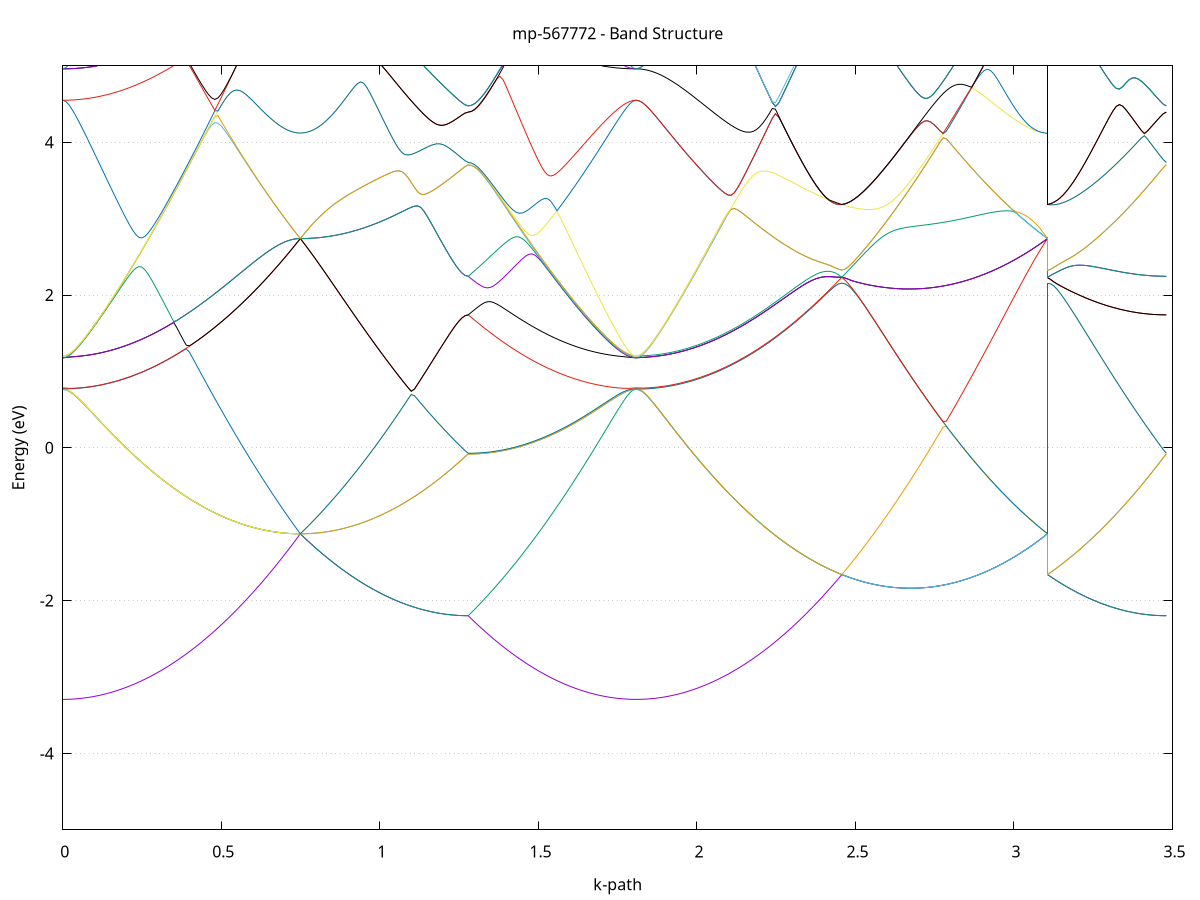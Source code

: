 set title 'mp-567772 - Band Structure'
set xlabel 'k-path'
set ylabel 'Energy (eV)'
set grid y
set yrange [-5:5]
set terminal png size 800,600
set output 'mp-567772_bands_gnuplot.png'
plot '-' using 1:2 with lines notitle, '-' using 1:2 with lines notitle, '-' using 1:2 with lines notitle, '-' using 1:2 with lines notitle, '-' using 1:2 with lines notitle, '-' using 1:2 with lines notitle, '-' using 1:2 with lines notitle, '-' using 1:2 with lines notitle, '-' using 1:2 with lines notitle, '-' using 1:2 with lines notitle, '-' using 1:2 with lines notitle, '-' using 1:2 with lines notitle, '-' using 1:2 with lines notitle, '-' using 1:2 with lines notitle, '-' using 1:2 with lines notitle, '-' using 1:2 with lines notitle, '-' using 1:2 with lines notitle, '-' using 1:2 with lines notitle, '-' using 1:2 with lines notitle, '-' using 1:2 with lines notitle, '-' using 1:2 with lines notitle, '-' using 1:2 with lines notitle, '-' using 1:2 with lines notitle, '-' using 1:2 with lines notitle, '-' using 1:2 with lines notitle, '-' using 1:2 with lines notitle, '-' using 1:2 with lines notitle, '-' using 1:2 with lines notitle, '-' using 1:2 with lines notitle, '-' using 1:2 with lines notitle, '-' using 1:2 with lines notitle, '-' using 1:2 with lines notitle, '-' using 1:2 with lines notitle, '-' using 1:2 with lines notitle, '-' using 1:2 with lines notitle, '-' using 1:2 with lines notitle, '-' using 1:2 with lines notitle, '-' using 1:2 with lines notitle, '-' using 1:2 with lines notitle, '-' using 1:2 with lines notitle, '-' using 1:2 with lines notitle, '-' using 1:2 with lines notitle, '-' using 1:2 with lines notitle, '-' using 1:2 with lines notitle, '-' using 1:2 with lines notitle, '-' using 1:2 with lines notitle, '-' using 1:2 with lines notitle, '-' using 1:2 with lines notitle, '-' using 1:2 with lines notitle, '-' using 1:2 with lines notitle, '-' using 1:2 with lines notitle, '-' using 1:2 with lines notitle, '-' using 1:2 with lines notitle, '-' using 1:2 with lines notitle, '-' using 1:2 with lines notitle, '-' using 1:2 with lines notitle, '-' using 1:2 with lines notitle, '-' using 1:2 with lines notitle, '-' using 1:2 with lines notitle, '-' using 1:2 with lines notitle, '-' using 1:2 with lines notitle, '-' using 1:2 with lines notitle, '-' using 1:2 with lines notitle, '-' using 1:2 with lines notitle, '-' using 1:2 with lines notitle, '-' using 1:2 with lines notitle, '-' using 1:2 with lines notitle, '-' using 1:2 with lines notitle, '-' using 1:2 with lines notitle, '-' using 1:2 with lines notitle, '-' using 1:2 with lines notitle, '-' using 1:2 with lines notitle, '-' using 1:2 with lines notitle, '-' using 1:2 with lines notitle, '-' using 1:2 with lines notitle, '-' using 1:2 with lines notitle, '-' using 1:2 with lines notitle, '-' using 1:2 with lines notitle, '-' using 1:2 with lines notitle, '-' using 1:2 with lines notitle, '-' using 1:2 with lines notitle, '-' using 1:2 with lines notitle, '-' using 1:2 with lines notitle, '-' using 1:2 with lines notitle, '-' using 1:2 with lines notitle, '-' using 1:2 with lines notitle, '-' using 1:2 with lines notitle, '-' using 1:2 with lines notitle, '-' using 1:2 with lines notitle, '-' using 1:2 with lines notitle, '-' using 1:2 with lines notitle, '-' using 1:2 with lines notitle, '-' using 1:2 with lines notitle, '-' using 1:2 with lines notitle, '-' using 1:2 with lines notitle, '-' using 1:2 with lines notitle
0.000000 -24.973265
0.009988 -24.973265
0.019976 -24.973265
0.029964 -24.973265
0.039951 -24.973265
0.049939 -24.973265
0.059927 -24.973265
0.069915 -24.973265
0.079903 -24.973165
0.089891 -24.973165
0.099879 -24.973165
0.109867 -24.973065
0.119854 -24.973065
0.129842 -24.972965
0.139830 -24.972865
0.149818 -24.972865
0.159806 -24.972765
0.169794 -24.972665
0.179782 -24.972565
0.189770 -24.972465
0.199757 -24.972365
0.209745 -24.972265
0.219733 -24.972165
0.229721 -24.972065
0.239709 -24.971965
0.249697 -24.971865
0.259685 -24.971665
0.269672 -24.971565
0.279660 -24.971365
0.289648 -24.971265
0.299636 -24.971065
0.309624 -24.970965
0.319612 -24.970765
0.329600 -24.970565
0.339588 -24.970365
0.349575 -24.970165
0.359563 -24.969965
0.369551 -24.969765
0.379539 -24.969565
0.389527 -24.969365
0.399515 -24.969165
0.409503 -24.968965
0.419490 -24.968765
0.429478 -24.968465
0.439466 -24.968265
0.449454 -24.968065
0.459442 -24.967765
0.469430 -24.967565
0.479418 -24.967265
0.489406 -24.967065
0.499393 -24.966765
0.509381 -24.966465
0.519369 -24.966265
0.529357 -24.965965
0.539345 -24.965665
0.549333 -24.965365
0.559321 -24.965165
0.569309 -24.964865
0.579296 -24.964565
0.589284 -24.964265
0.599272 -24.963965
0.609260 -24.963665
0.619248 -24.963365
0.629236 -24.963065
0.639224 -24.962765
0.649211 -24.962465
0.659199 -24.962165
0.669187 -24.961765
0.679175 -24.961465
0.689163 -24.961165
0.699151 -24.960865
0.709139 -24.960565
0.719127 -24.960165
0.729114 -24.959865
0.739102 -24.959565
0.749090 -24.959165
0.749090 -24.959165
0.759084 -24.959465
0.769078 -24.959665
0.779072 -24.959965
0.789066 -24.960265
0.799061 -24.960565
0.809055 -24.960865
0.819049 -24.961065
0.829043 -24.961365
0.839037 -24.961665
0.849031 -24.961965
0.859025 -24.962265
0.869019 -24.962465
0.879013 -24.962765
0.889007 -24.963065
0.899001 -24.963265
0.908996 -24.963565
0.918990 -24.963865
0.928984 -24.964065
0.938978 -24.964365
0.948972 -24.964565
0.958966 -24.964865
0.968960 -24.965065
0.978954 -24.965265
0.988948 -24.965465
0.998942 -24.965765
1.008936 -24.965965
1.018931 -24.966165
1.028925 -24.966365
1.038919 -24.966565
1.048913 -24.966765
1.058907 -24.966865
1.068901 -24.967065
1.078895 -24.967265
1.088889 -24.967365
1.098883 -24.967565
1.108877 -24.967665
1.118871 -24.967865
1.128866 -24.967965
1.138860 -24.968065
1.148854 -24.968165
1.158848 -24.968265
1.168842 -24.968365
1.178836 -24.968465
1.188830 -24.968565
1.198824 -24.968665
1.208818 -24.968665
1.218812 -24.968765
1.228806 -24.968865
1.238800 -24.968865
1.248795 -24.968865
1.258789 -24.968865
1.268783 -24.968965
1.278777 -24.968965
1.278777 -24.968965
1.288771 -24.969065
1.298765 -24.969165
1.308759 -24.969365
1.318753 -24.969465
1.328747 -24.969565
1.338741 -24.969765
1.348735 -24.969865
1.358730 -24.970065
1.368724 -24.970165
1.378718 -24.970265
1.388712 -24.970465
1.398706 -24.970565
1.408700 -24.970665
1.418694 -24.970865
1.428688 -24.970965
1.438682 -24.971065
1.448676 -24.971165
1.458670 -24.971365
1.468665 -24.971465
1.478659 -24.971565
1.488653 -24.971665
1.498647 -24.971765
1.508641 -24.971865
1.518635 -24.971965
1.528629 -24.972065
1.538623 -24.972165
1.548617 -24.972265
1.558611 -24.972365
1.568605 -24.972365
1.578600 -24.972465
1.588594 -24.972565
1.598588 -24.972565
1.608582 -24.972665
1.618576 -24.972765
1.628570 -24.972765
1.638564 -24.972865
1.648558 -24.972865
1.658552 -24.972965
1.668546 -24.972965
1.678540 -24.973065
1.688535 -24.973065
1.698529 -24.973065
1.708523 -24.973165
1.718517 -24.973165
1.728511 -24.973165
1.738505 -24.973265
1.748499 -24.973265
1.758493 -24.973265
1.768487 -24.973265
1.778481 -24.973265
1.788475 -24.973265
1.798469 -24.973265
1.808464 -24.973265
1.808464 -24.973265
1.818444 -24.973265
1.828425 -24.973265
1.838405 -24.973265
1.848385 -24.973265
1.858366 -24.973265
1.868346 -24.973265
1.878327 -24.973265
1.888307 -24.973165
1.898288 -24.973165
1.908268 -24.973165
1.918249 -24.973065
1.928229 -24.973065
1.938210 -24.973065
1.948190 -24.972965
1.958171 -24.972965
1.968151 -24.972865
1.978132 -24.972865
1.988112 -24.972765
1.998093 -24.972765
2.008073 -24.972665
2.018054 -24.972565
2.028034 -24.972565
2.038015 -24.972465
2.047995 -24.972365
2.057976 -24.972265
2.067956 -24.972165
2.077936 -24.972065
2.087917 -24.971965
2.097897 -24.971865
2.107878 -24.971765
2.117858 -24.971565
2.127839 -24.971465
2.137819 -24.971365
2.147800 -24.971165
2.157780 -24.971065
2.167761 -24.970865
2.177741 -24.970765
2.187722 -24.970565
2.197702 -24.970465
2.207683 -24.970265
2.217663 -24.970065
2.227644 -24.969865
2.237624 -24.969665
2.247605 -24.969565
2.257585 -24.969365
2.267566 -24.969165
2.277546 -24.968965
2.287527 -24.968765
2.297507 -24.968465
2.307487 -24.968265
2.317468 -24.968065
2.327448 -24.967865
2.337429 -24.967665
2.347409 -24.967365
2.357390 -24.967165
2.367370 -24.966965
2.377351 -24.966665
2.387331 -24.966465
2.397312 -24.966165
2.407292 -24.965965
2.417273 -24.965665
2.427253 -24.965465
2.437234 -24.965165
2.447214 -24.965165
2.457195 -24.965165
2.457195 -24.965165
2.467175 -24.965165
2.477156 -24.965265
2.487136 -24.965565
2.497117 -24.965765
2.507097 -24.966065
2.517078 -24.966265
2.527058 -24.966565
2.537038 -24.966765
2.547019 -24.966965
2.556999 -24.967165
2.566980 -24.967365
2.576960 -24.967465
2.586941 -24.967665
2.596921 -24.967765
2.606902 -24.967865
2.616882 -24.967965
2.626863 -24.968065
2.636843 -24.968165
2.646824 -24.968265
2.656804 -24.968265
2.666785 -24.968365
2.676765 -24.968365
2.686746 -24.968365
2.696726 -24.968365
2.706707 -24.968365
2.716687 -24.968265
2.726668 -24.968265
2.736648 -24.968165
2.746629 -24.968065
2.756609 -24.968065
2.766589 -24.967965
2.776570 -24.967765
2.786550 -24.967665
2.796531 -24.967565
2.806511 -24.967365
2.816492 -24.967165
2.826472 -24.967065
2.836453 -24.966865
2.846433 -24.966665
2.856414 -24.966465
2.866394 -24.966165
2.876375 -24.965965
2.886355 -24.965765
2.896336 -24.965465
2.906316 -24.965165
2.916297 -24.964965
2.926277 -24.964665
2.936258 -24.964365
2.946238 -24.964065
2.956219 -24.963765
2.966199 -24.963465
2.976180 -24.963165
2.986160 -24.962865
2.996140 -24.962565
3.006121 -24.962265
3.016101 -24.961965
3.026082 -24.961665
3.036062 -24.961265
3.046043 -24.960965
3.056023 -24.960665
3.066004 -24.960365
3.075984 -24.960065
3.085965 -24.959765
3.095945 -24.959465
3.105926 -24.959165
3.105926 -24.965165
3.115782 -24.965165
3.125639 -24.965265
3.135495 -24.965365
3.145352 -24.965565
3.155208 -24.965765
3.165064 -24.965965
3.174921 -24.966165
3.184777 -24.966265
3.194634 -24.966465
3.204490 -24.966665
3.214347 -24.966765
3.224203 -24.966965
3.234060 -24.967065
3.243916 -24.967265
3.253772 -24.967365
3.263629 -24.967465
3.273485 -24.967665
3.283342 -24.967765
3.293198 -24.967865
3.303055 -24.967965
3.312911 -24.968065
3.322768 -24.968165
3.332624 -24.968265
3.342481 -24.968365
3.352337 -24.968465
3.362193 -24.968465
3.372050 -24.968565
3.381906 -24.968665
3.391763 -24.968665
3.401619 -24.968765
3.411476 -24.968765
3.421332 -24.968865
3.431189 -24.968865
3.441045 -24.968865
3.450901 -24.968865
3.460758 -24.968865
3.470614 -24.968965
3.480471 -24.968965
e
0.000000 -24.972365
0.009988 -24.972365
0.019976 -24.972365
0.029964 -24.972365
0.039951 -24.972265
0.049939 -24.972265
0.059927 -24.972265
0.069915 -24.972165
0.079903 -24.972165
0.089891 -24.972065
0.099879 -24.971965
0.109867 -24.971965
0.119854 -24.971865
0.129842 -24.971765
0.139830 -24.971665
0.149818 -24.971565
0.159806 -24.971465
0.169794 -24.971365
0.179782 -24.971165
0.189770 -24.971065
0.199757 -24.970965
0.209745 -24.970765
0.219733 -24.970665
0.229721 -24.970465
0.239709 -24.970365
0.249697 -24.970165
0.259685 -24.970065
0.269672 -24.969865
0.279660 -24.969665
0.289648 -24.969465
0.299636 -24.969265
0.309624 -24.969065
0.319612 -24.968865
0.329600 -24.968665
0.339588 -24.968465
0.349575 -24.968265
0.359563 -24.968065
0.369551 -24.967865
0.379539 -24.967665
0.389527 -24.967465
0.399515 -24.967165
0.409503 -24.966965
0.419490 -24.966765
0.429478 -24.966465
0.439466 -24.966265
0.449454 -24.966065
0.459442 -24.965765
0.469430 -24.965565
0.479418 -24.965265
0.489406 -24.965065
0.499393 -24.964865
0.509381 -24.964565
0.519369 -24.964365
0.529357 -24.964065
0.539345 -24.963865
0.549333 -24.963565
0.559321 -24.963365
0.569309 -24.963065
0.579296 -24.962865
0.589284 -24.962565
0.599272 -24.962365
0.609260 -24.962165
0.619248 -24.961865
0.629236 -24.961665
0.639224 -24.961365
0.649211 -24.961165
0.659199 -24.960965
0.669187 -24.960665
0.679175 -24.960465
0.689163 -24.960265
0.699151 -24.960065
0.709139 -24.959865
0.719127 -24.959665
0.729114 -24.959465
0.739102 -24.959365
0.749090 -24.959165
0.749090 -24.959165
0.759084 -24.959465
0.769078 -24.959665
0.779072 -24.959965
0.789066 -24.960265
0.799061 -24.960565
0.809055 -24.960865
0.819049 -24.961065
0.829043 -24.961365
0.839037 -24.961665
0.849031 -24.961965
0.859025 -24.962265
0.869019 -24.962465
0.879013 -24.962765
0.889007 -24.963065
0.899001 -24.963265
0.908996 -24.963565
0.918990 -24.963865
0.928984 -24.964065
0.938978 -24.964365
0.948972 -24.964565
0.958966 -24.964865
0.968960 -24.965065
0.978954 -24.965265
0.988948 -24.965465
0.998942 -24.965765
1.008936 -24.965965
1.018931 -24.966165
1.028925 -24.966365
1.038919 -24.966565
1.048913 -24.966765
1.058907 -24.966865
1.068901 -24.967065
1.078895 -24.967265
1.088889 -24.967365
1.098883 -24.967565
1.108877 -24.967665
1.118871 -24.967865
1.128866 -24.967965
1.138860 -24.968065
1.148854 -24.968165
1.158848 -24.968265
1.168842 -24.968365
1.178836 -24.968465
1.188830 -24.968565
1.198824 -24.968665
1.208818 -24.968665
1.218812 -24.968765
1.228806 -24.968865
1.238800 -24.968865
1.248795 -24.968865
1.258789 -24.968865
1.268783 -24.968965
1.278777 -24.968965
1.278777 -24.968965
1.288771 -24.968765
1.298765 -24.968665
1.308759 -24.968565
1.318753 -24.968465
1.328747 -24.968365
1.338741 -24.968365
1.348735 -24.968265
1.358730 -24.968265
1.368724 -24.968265
1.378718 -24.968265
1.388712 -24.968265
1.398706 -24.968365
1.408700 -24.968465
1.418694 -24.968465
1.428688 -24.968565
1.438682 -24.968765
1.448676 -24.968865
1.458670 -24.968965
1.468665 -24.969165
1.478659 -24.969265
1.488653 -24.969465
1.498647 -24.969565
1.508641 -24.969765
1.518635 -24.969865
1.528629 -24.970065
1.538623 -24.970165
1.548617 -24.970365
1.558611 -24.970465
1.568605 -24.970565
1.578600 -24.970765
1.588594 -24.970865
1.598588 -24.971065
1.608582 -24.971165
1.618576 -24.971265
1.628570 -24.971365
1.638564 -24.971465
1.648558 -24.971565
1.658552 -24.971665
1.668546 -24.971765
1.678540 -24.971865
1.688535 -24.971965
1.698529 -24.971965
1.708523 -24.972065
1.718517 -24.972165
1.728511 -24.972165
1.738505 -24.972265
1.748499 -24.972265
1.758493 -24.972265
1.768487 -24.972365
1.778481 -24.972365
1.788475 -24.972365
1.798469 -24.972365
1.808464 -24.972365
1.808464 -24.972365
1.818444 -24.972365
1.828425 -24.972365
1.838405 -24.972365
1.848385 -24.972265
1.858366 -24.972265
1.868346 -24.972265
1.878327 -24.972165
1.888307 -24.972165
1.898288 -24.972065
1.908268 -24.972065
1.918249 -24.971965
1.928229 -24.971865
1.938210 -24.971865
1.948190 -24.971765
1.958171 -24.971665
1.968151 -24.971565
1.978132 -24.971465
1.988112 -24.971365
1.998093 -24.971265
2.008073 -24.971165
2.018054 -24.971065
2.028034 -24.970965
2.038015 -24.970865
2.047995 -24.970765
2.057976 -24.970665
2.067956 -24.970565
2.077936 -24.970365
2.087917 -24.970265
2.097897 -24.970165
2.107878 -24.969965
2.117858 -24.969865
2.127839 -24.969665
2.137819 -24.969565
2.147800 -24.969365
2.157780 -24.969265
2.167761 -24.969065
2.177741 -24.968965
2.187722 -24.968765
2.197702 -24.968665
2.207683 -24.968465
2.217663 -24.968365
2.227644 -24.968165
2.237624 -24.967965
2.247605 -24.967865
2.257585 -24.967665
2.267566 -24.967565
2.277546 -24.967365
2.287527 -24.967165
2.297507 -24.967065
2.307487 -24.966865
2.317468 -24.966765
2.327448 -24.966565
2.337429 -24.966465
2.347409 -24.966265
2.357390 -24.966165
2.367370 -24.965965
2.377351 -24.965865
2.387331 -24.965765
2.397312 -24.965565
2.407292 -24.965465
2.417273 -24.965365
2.427253 -24.965265
2.437234 -24.965165
2.447214 -24.965165
2.457195 -24.965165
2.457195 -24.965165
2.467175 -24.965165
2.477156 -24.965165
2.487136 -24.965265
2.497117 -24.965265
2.507097 -24.965365
2.517078 -24.965365
2.527058 -24.965465
2.537038 -24.965465
2.547019 -24.965565
2.556999 -24.965565
2.566980 -24.965665
2.576960 -24.965665
2.586941 -24.965665
2.596921 -24.965665
2.606902 -24.965765
2.616882 -24.965765
2.626863 -24.965765
2.636843 -24.965765
2.646824 -24.965665
2.656804 -24.965665
2.666785 -24.965665
2.676765 -24.965565
2.686746 -24.965565
2.696726 -24.965465
2.706707 -24.965465
2.716687 -24.965365
2.726668 -24.965265
2.736648 -24.965165
2.746629 -24.965065
2.756609 -24.964965
2.766589 -24.964865
2.776570 -24.964765
2.786550 -24.964665
2.796531 -24.964565
2.806511 -24.964365
2.816492 -24.964265
2.826472 -24.964165
2.836453 -24.963965
2.846433 -24.963865
2.856414 -24.963665
2.866394 -24.963465
2.876375 -24.963365
2.886355 -24.963165
2.896336 -24.962965
2.906316 -24.962865
2.916297 -24.962665
2.926277 -24.962465
2.936258 -24.962265
2.946238 -24.962165
2.956219 -24.961965
2.966199 -24.961765
2.976180 -24.961565
2.986160 -24.961365
2.996140 -24.961165
3.006121 -24.960965
3.016101 -24.960865
3.026082 -24.960665
3.036062 -24.960465
3.046043 -24.960265
3.056023 -24.960065
3.066004 -24.959865
3.075984 -24.959665
3.085965 -24.959565
3.095945 -24.959365
3.105926 -24.959165
3.105926 -24.965165
3.115782 -24.965165
3.125639 -24.965265
3.135495 -24.965365
3.145352 -24.965565
3.155208 -24.965765
3.165064 -24.965965
3.174921 -24.966165
3.184777 -24.966265
3.194634 -24.966465
3.204490 -24.966665
3.214347 -24.966765
3.224203 -24.966965
3.234060 -24.967065
3.243916 -24.967265
3.253772 -24.967365
3.263629 -24.967465
3.273485 -24.967665
3.283342 -24.967765
3.293198 -24.967865
3.303055 -24.967965
3.312911 -24.968065
3.322768 -24.968165
3.332624 -24.968265
3.342481 -24.968365
3.352337 -24.968465
3.362193 -24.968465
3.372050 -24.968565
3.381906 -24.968665
3.391763 -24.968665
3.401619 -24.968765
3.411476 -24.968765
3.421332 -24.968865
3.431189 -24.968865
3.441045 -24.968865
3.450901 -24.968865
3.460758 -24.968865
3.470614 -24.968965
3.480471 -24.968965
e
0.000000 -24.972365
0.009988 -24.972365
0.019976 -24.972365
0.029964 -24.972365
0.039951 -24.972265
0.049939 -24.972265
0.059927 -24.972165
0.069915 -24.972165
0.079903 -24.972065
0.089891 -24.971965
0.099879 -24.971865
0.109867 -24.971765
0.119854 -24.971665
0.129842 -24.971565
0.139830 -24.971465
0.149818 -24.971365
0.159806 -24.971165
0.169794 -24.971065
0.179782 -24.970865
0.189770 -24.970765
0.199757 -24.970565
0.209745 -24.970365
0.219733 -24.970165
0.229721 -24.969965
0.239709 -24.969765
0.249697 -24.969565
0.259685 -24.969365
0.269672 -24.969165
0.279660 -24.968865
0.289648 -24.968665
0.299636 -24.968465
0.309624 -24.968165
0.319612 -24.967965
0.329600 -24.967665
0.339588 -24.967465
0.349575 -24.967165
0.359563 -24.966865
0.369551 -24.966565
0.379539 -24.966365
0.389527 -24.966065
0.399515 -24.965765
0.409503 -24.965465
0.419490 -24.965165
0.429478 -24.964865
0.439466 -24.964665
0.449454 -24.964365
0.459442 -24.964065
0.469430 -24.963765
0.479418 -24.963465
0.489406 -24.963165
0.499393 -24.962865
0.509381 -24.962665
0.519369 -24.962365
0.529357 -24.962065
0.539345 -24.961765
0.549333 -24.961565
0.559321 -24.961265
0.569309 -24.961065
0.579296 -24.960865
0.589284 -24.960665
0.599272 -24.960465
0.609260 -24.960265
0.619248 -24.960065
0.629236 -24.959965
0.639224 -24.959765
0.649211 -24.959665
0.659199 -24.959565
0.669187 -24.959465
0.679175 -24.959365
0.689163 -24.959365
0.699151 -24.959265
0.709139 -24.959265
0.719127 -24.959165
0.729114 -24.959165
0.739102 -24.959165
0.749090 -24.959165
0.749090 -24.959165
0.759084 -24.959165
0.769078 -24.959165
0.779072 -24.959265
0.789066 -24.959265
0.799061 -24.959265
0.809055 -24.959365
0.819049 -24.959365
0.829043 -24.959465
0.839037 -24.959565
0.849031 -24.959665
0.859025 -24.959765
0.869019 -24.959865
0.879013 -24.959965
0.889007 -24.960165
0.899001 -24.960365
0.908996 -24.960565
0.918990 -24.960765
0.928984 -24.960965
0.938978 -24.961165
0.948972 -24.961365
0.958966 -24.961665
0.968960 -24.961865
0.978954 -24.962165
0.988948 -24.962365
0.998942 -24.962565
1.008936 -24.962865
1.018931 -24.963065
1.028925 -24.963265
1.038919 -24.963465
1.048913 -24.963665
1.058907 -24.963865
1.068901 -24.964065
1.078895 -24.964265
1.088889 -24.964465
1.098883 -24.964665
1.108877 -24.964765
1.118871 -24.964965
1.128866 -24.965065
1.138860 -24.965165
1.148854 -24.965365
1.158848 -24.965465
1.168842 -24.965565
1.178836 -24.965665
1.188830 -24.965765
1.198824 -24.965765
1.208818 -24.965865
1.218812 -24.965965
1.228806 -24.965965
1.238800 -24.966065
1.248795 -24.966065
1.258789 -24.966065
1.268783 -24.966065
1.278777 -24.966065
1.278777 -24.966065
1.288771 -24.966065
1.298765 -24.966165
1.308759 -24.966165
1.318753 -24.966265
1.328747 -24.966365
1.338741 -24.966365
1.348735 -24.966465
1.358730 -24.966665
1.368724 -24.966765
1.378718 -24.966865
1.388712 -24.966965
1.398706 -24.967165
1.408700 -24.967365
1.418694 -24.967465
1.428688 -24.967665
1.438682 -24.967865
1.448676 -24.967965
1.458670 -24.968165
1.468665 -24.968365
1.478659 -24.968565
1.488653 -24.968765
1.498647 -24.968865
1.508641 -24.969065
1.518635 -24.969265
1.528629 -24.969465
1.538623 -24.969565
1.548617 -24.969765
1.558611 -24.969965
1.568605 -24.970165
1.578600 -24.970265
1.588594 -24.970465
1.598588 -24.970565
1.608582 -24.970765
1.618576 -24.970865
1.628570 -24.971065
1.638564 -24.971165
1.648558 -24.971265
1.658552 -24.971365
1.668546 -24.971565
1.678540 -24.971665
1.688535 -24.971765
1.698529 -24.971865
1.708523 -24.971865
1.718517 -24.971965
1.728511 -24.972065
1.738505 -24.972165
1.748499 -24.972165
1.758493 -24.972265
1.768487 -24.972265
1.778481 -24.972365
1.788475 -24.972365
1.798469 -24.972365
1.808464 -24.972365
1.808464 -24.972365
1.818444 -24.972365
1.828425 -24.972365
1.838405 -24.972365
1.848385 -24.972265
1.858366 -24.972265
1.868346 -24.972265
1.878327 -24.972165
1.888307 -24.972165
1.898288 -24.972065
1.908268 -24.972065
1.918249 -24.971965
1.928229 -24.971865
1.938210 -24.971865
1.948190 -24.971765
1.958171 -24.971665
1.968151 -24.971565
1.978132 -24.971465
1.988112 -24.971365
1.998093 -24.971265
2.008073 -24.971165
2.018054 -24.971065
2.028034 -24.970965
2.038015 -24.970865
2.047995 -24.970765
2.057976 -24.970665
2.067956 -24.970565
2.077936 -24.970365
2.087917 -24.970265
2.097897 -24.970165
2.107878 -24.969965
2.117858 -24.969865
2.127839 -24.969665
2.137819 -24.969565
2.147800 -24.969365
2.157780 -24.969265
2.167761 -24.969065
2.177741 -24.968965
2.187722 -24.968765
2.197702 -24.968665
2.207683 -24.968465
2.217663 -24.968365
2.227644 -24.968165
2.237624 -24.967965
2.247605 -24.967865
2.257585 -24.967665
2.267566 -24.967565
2.277546 -24.967365
2.287527 -24.967165
2.297507 -24.967065
2.307487 -24.966865
2.317468 -24.966765
2.327448 -24.966565
2.337429 -24.966465
2.347409 -24.966265
2.357390 -24.966165
2.367370 -24.965965
2.377351 -24.965865
2.387331 -24.965765
2.397312 -24.965565
2.407292 -24.965465
2.417273 -24.965365
2.427253 -24.965265
2.437234 -24.965165
2.447214 -24.964965
2.457195 -24.964665
2.457195 -24.964665
2.467175 -24.964965
2.477156 -24.965165
2.487136 -24.965265
2.497117 -24.965265
2.507097 -24.965365
2.517078 -24.965365
2.527058 -24.965465
2.537038 -24.965465
2.547019 -24.965565
2.556999 -24.965565
2.566980 -24.965665
2.576960 -24.965665
2.586941 -24.965665
2.596921 -24.965665
2.606902 -24.965765
2.616882 -24.965765
2.626863 -24.965765
2.636843 -24.965765
2.646824 -24.965665
2.656804 -24.965665
2.666785 -24.965665
2.676765 -24.965565
2.686746 -24.965565
2.696726 -24.965465
2.706707 -24.965465
2.716687 -24.965365
2.726668 -24.965265
2.736648 -24.965165
2.746629 -24.965065
2.756609 -24.964965
2.766589 -24.964865
2.776570 -24.964765
2.786550 -24.964665
2.796531 -24.964565
2.806511 -24.964365
2.816492 -24.964265
2.826472 -24.964165
2.836453 -24.963965
2.846433 -24.963865
2.856414 -24.963665
2.866394 -24.963465
2.876375 -24.963365
2.886355 -24.963165
2.896336 -24.962965
2.906316 -24.962865
2.916297 -24.962665
2.926277 -24.962465
2.936258 -24.962265
2.946238 -24.962165
2.956219 -24.961965
2.966199 -24.961765
2.976180 -24.961565
2.986160 -24.961365
2.996140 -24.961165
3.006121 -24.960965
3.016101 -24.960865
3.026082 -24.960665
3.036062 -24.960465
3.046043 -24.960265
3.056023 -24.960065
3.066004 -24.959865
3.075984 -24.959665
3.085965 -24.959565
3.095945 -24.959365
3.105926 -24.959165
3.105926 -24.964665
3.115782 -24.964865
3.125639 -24.964965
3.135495 -24.965065
3.145352 -24.965065
3.155208 -24.965065
3.165064 -24.965165
3.174921 -24.965165
3.184777 -24.965165
3.194634 -24.965265
3.204490 -24.965265
3.214347 -24.965365
3.224203 -24.965365
3.234060 -24.965465
3.243916 -24.965465
3.253772 -24.965565
3.263629 -24.965565
3.273485 -24.965665
3.283342 -24.965665
3.293198 -24.965765
3.303055 -24.965765
3.312911 -24.965765
3.322768 -24.965865
3.332624 -24.965865
3.342481 -24.965965
3.352337 -24.965965
3.362193 -24.965965
3.372050 -24.965965
3.381906 -24.966065
3.391763 -24.966065
3.401619 -24.966065
3.411476 -24.966065
3.421332 -24.966065
3.431189 -24.966065
3.441045 -24.966065
3.450901 -24.966065
3.460758 -24.966065
3.470614 -24.966065
3.480471 -24.966065
e
0.000000 -24.972365
0.009988 -24.972365
0.019976 -24.972365
0.029964 -24.972365
0.039951 -24.972265
0.049939 -24.972265
0.059927 -24.972165
0.069915 -24.972165
0.079903 -24.972065
0.089891 -24.971965
0.099879 -24.971865
0.109867 -24.971765
0.119854 -24.971665
0.129842 -24.971565
0.139830 -24.971465
0.149818 -24.971365
0.159806 -24.971165
0.169794 -24.971065
0.179782 -24.970865
0.189770 -24.970765
0.199757 -24.970565
0.209745 -24.970365
0.219733 -24.970165
0.229721 -24.969965
0.239709 -24.969765
0.249697 -24.969565
0.259685 -24.969365
0.269672 -24.969165
0.279660 -24.968865
0.289648 -24.968665
0.299636 -24.968465
0.309624 -24.968165
0.319612 -24.967965
0.329600 -24.967665
0.339588 -24.967465
0.349575 -24.967165
0.359563 -24.966865
0.369551 -24.966565
0.379539 -24.966365
0.389527 -24.966065
0.399515 -24.965765
0.409503 -24.965465
0.419490 -24.965165
0.429478 -24.964865
0.439466 -24.964665
0.449454 -24.964365
0.459442 -24.964065
0.469430 -24.963765
0.479418 -24.963465
0.489406 -24.963165
0.499393 -24.962865
0.509381 -24.962665
0.519369 -24.962365
0.529357 -24.962065
0.539345 -24.961765
0.549333 -24.961565
0.559321 -24.961265
0.569309 -24.961065
0.579296 -24.960865
0.589284 -24.960665
0.599272 -24.960465
0.609260 -24.960265
0.619248 -24.960065
0.629236 -24.959965
0.639224 -24.959765
0.649211 -24.959665
0.659199 -24.959565
0.669187 -24.959465
0.679175 -24.959365
0.689163 -24.959365
0.699151 -24.959265
0.709139 -24.959265
0.719127 -24.959165
0.729114 -24.959165
0.739102 -24.959165
0.749090 -24.959165
0.749090 -24.959165
0.759084 -24.959165
0.769078 -24.959165
0.779072 -24.959265
0.789066 -24.959265
0.799061 -24.959265
0.809055 -24.959365
0.819049 -24.959365
0.829043 -24.959465
0.839037 -24.959565
0.849031 -24.959665
0.859025 -24.959765
0.869019 -24.959865
0.879013 -24.959965
0.889007 -24.960165
0.899001 -24.960365
0.908996 -24.960565
0.918990 -24.960765
0.928984 -24.960965
0.938978 -24.961165
0.948972 -24.961365
0.958966 -24.961665
0.968960 -24.961865
0.978954 -24.962165
0.988948 -24.962365
0.998942 -24.962565
1.008936 -24.962865
1.018931 -24.963065
1.028925 -24.963265
1.038919 -24.963465
1.048913 -24.963665
1.058907 -24.963865
1.068901 -24.964065
1.078895 -24.964265
1.088889 -24.964465
1.098883 -24.964665
1.108877 -24.964765
1.118871 -24.964965
1.128866 -24.965065
1.138860 -24.965165
1.148854 -24.965365
1.158848 -24.965465
1.168842 -24.965565
1.178836 -24.965665
1.188830 -24.965765
1.198824 -24.965765
1.208818 -24.965865
1.218812 -24.965965
1.228806 -24.965965
1.238800 -24.966065
1.248795 -24.966065
1.258789 -24.966065
1.268783 -24.966065
1.278777 -24.966065
1.278777 -24.966065
1.288771 -24.966065
1.298765 -24.966065
1.308759 -24.966065
1.318753 -24.966165
1.328747 -24.966165
1.338741 -24.966265
1.348735 -24.966265
1.358730 -24.966365
1.368724 -24.966465
1.378718 -24.966465
1.388712 -24.966565
1.398706 -24.966665
1.408700 -24.966765
1.418694 -24.966865
1.428688 -24.966965
1.438682 -24.967065
1.448676 -24.967265
1.458670 -24.967365
1.468665 -24.967565
1.478659 -24.967765
1.488653 -24.968065
1.498647 -24.968265
1.508641 -24.968465
1.518635 -24.968665
1.528629 -24.968865
1.538623 -24.969065
1.548617 -24.969265
1.558611 -24.969465
1.568605 -24.969665
1.578600 -24.969865
1.588594 -24.970065
1.598588 -24.970265
1.608582 -24.970465
1.618576 -24.970565
1.628570 -24.970765
1.638564 -24.970965
1.648558 -24.971065
1.658552 -24.971165
1.668546 -24.971365
1.678540 -24.971465
1.688535 -24.971565
1.698529 -24.971765
1.708523 -24.971865
1.718517 -24.971965
1.728511 -24.971965
1.738505 -24.972065
1.748499 -24.972165
1.758493 -24.972265
1.768487 -24.972265
1.778481 -24.972265
1.788475 -24.972365
1.798469 -24.972365
1.808464 -24.972365
1.808464 -24.972365
1.818444 -24.972365
1.828425 -24.972365
1.838405 -24.972265
1.848385 -24.972265
1.858366 -24.972165
1.868346 -24.972165
1.878327 -24.972065
1.888307 -24.971965
1.898288 -24.971865
1.908268 -24.971765
1.918249 -24.971565
1.928229 -24.971465
1.938210 -24.971265
1.948190 -24.971165
1.958171 -24.970965
1.968151 -24.970765
1.978132 -24.970565
1.988112 -24.970365
1.998093 -24.970065
2.008073 -24.969865
2.018054 -24.969665
2.028034 -24.969365
2.038015 -24.969165
2.047995 -24.968865
2.057976 -24.968565
2.067956 -24.968265
2.077936 -24.968065
2.087917 -24.967765
2.097897 -24.967465
2.107878 -24.967165
2.117858 -24.966865
2.127839 -24.966565
2.137819 -24.966365
2.147800 -24.966065
2.157780 -24.965865
2.167761 -24.965565
2.177741 -24.965365
2.187722 -24.965165
2.197702 -24.964965
2.207683 -24.964765
2.217663 -24.964565
2.227644 -24.964365
2.237624 -24.964265
2.247605 -24.964165
2.257585 -24.964065
2.267566 -24.963965
2.277546 -24.963965
2.287527 -24.963865
2.297507 -24.963865
2.307487 -24.963965
2.317468 -24.963965
2.327448 -24.963965
2.337429 -24.964065
2.347409 -24.964065
2.357390 -24.964165
2.367370 -24.964165
2.377351 -24.964265
2.387331 -24.964365
2.397312 -24.964365
2.407292 -24.964465
2.417273 -24.964565
2.427253 -24.964565
2.437234 -24.964665
2.447214 -24.964665
2.457195 -24.964665
2.457195 -24.964665
2.467175 -24.964665
2.477156 -24.964565
2.487136 -24.964465
2.497117 -24.964465
2.507097 -24.964365
2.517078 -24.964265
2.527058 -24.964165
2.537038 -24.964065
2.547019 -24.964065
2.556999 -24.963965
2.566980 -24.963865
2.576960 -24.963765
2.586941 -24.963765
2.596921 -24.963665
2.606902 -24.963565
2.616882 -24.963465
2.626863 -24.963365
2.636843 -24.963365
2.646824 -24.963365
2.656804 -24.963465
2.666785 -24.963565
2.676765 -24.963665
2.686746 -24.963665
2.696726 -24.963765
2.706707 -24.963765
2.716687 -24.963765
2.726668 -24.963765
2.736648 -24.963765
2.746629 -24.963665
2.756609 -24.963665
2.766589 -24.963565
2.776570 -24.963465
2.786550 -24.963365
2.796531 -24.963265
2.806511 -24.963165
2.816492 -24.963065
2.826472 -24.962865
2.836453 -24.962665
2.846433 -24.962565
2.856414 -24.962365
2.866394 -24.962165
2.876375 -24.961865
2.886355 -24.961665
2.896336 -24.961465
2.906316 -24.961165
2.916297 -24.960865
2.926277 -24.960665
2.936258 -24.960365
2.946238 -24.960065
2.956219 -24.959765
2.966199 -24.959465
2.976180 -24.959165
2.986160 -24.958765
2.996140 -24.958465
3.006121 -24.958165
3.016101 -24.958065
3.026082 -24.958165
3.036062 -24.958165
3.046043 -24.958265
3.056023 -24.958465
3.066004 -24.958565
3.075984 -24.958665
3.085965 -24.958865
3.095945 -24.958965
3.105926 -24.959165
3.105926 -24.964665
3.115782 -24.964865
3.125639 -24.964965
3.135495 -24.965065
3.145352 -24.965065
3.155208 -24.965065
3.165064 -24.965165
3.174921 -24.965165
3.184777 -24.965165
3.194634 -24.965265
3.204490 -24.965265
3.214347 -24.965365
3.224203 -24.965365
3.234060 -24.965465
3.243916 -24.965465
3.253772 -24.965565
3.263629 -24.965565
3.273485 -24.965665
3.283342 -24.965665
3.293198 -24.965765
3.303055 -24.965765
3.312911 -24.965765
3.322768 -24.965865
3.332624 -24.965865
3.342481 -24.965965
3.352337 -24.965965
3.362193 -24.965965
3.372050 -24.965965
3.381906 -24.966065
3.391763 -24.966065
3.401619 -24.966065
3.411476 -24.966065
3.421332 -24.966065
3.431189 -24.966065
3.441045 -24.966065
3.450901 -24.966065
3.460758 -24.966065
3.470614 -24.966065
3.480471 -24.966065
e
0.000000 -24.971465
0.009988 -24.971465
0.019976 -24.971465
0.029964 -24.971465
0.039951 -24.971465
0.049939 -24.971365
0.059927 -24.971365
0.069915 -24.971265
0.079903 -24.971165
0.089891 -24.971065
0.099879 -24.970965
0.109867 -24.970865
0.119854 -24.970765
0.129842 -24.970665
0.139830 -24.970565
0.149818 -24.970465
0.159806 -24.970265
0.169794 -24.970165
0.179782 -24.969965
0.189770 -24.969865
0.199757 -24.969665
0.209745 -24.969465
0.219733 -24.969365
0.229721 -24.969165
0.239709 -24.968965
0.249697 -24.968765
0.259685 -24.968565
0.269672 -24.968365
0.279660 -24.968165
0.289648 -24.967965
0.299636 -24.967765
0.309624 -24.967465
0.319612 -24.967265
0.329600 -24.967065
0.339588 -24.966765
0.349575 -24.966565
0.359563 -24.966365
0.369551 -24.966065
0.379539 -24.965865
0.389527 -24.965565
0.399515 -24.965365
0.409503 -24.965065
0.419490 -24.964765
0.429478 -24.964565
0.439466 -24.964265
0.449454 -24.963965
0.459442 -24.963765
0.469430 -24.963465
0.479418 -24.963165
0.489406 -24.962865
0.499393 -24.962565
0.509381 -24.962365
0.519369 -24.962065
0.529357 -24.961765
0.539345 -24.961465
0.549333 -24.961165
0.559321 -24.960865
0.569309 -24.960565
0.579296 -24.960265
0.589284 -24.959965
0.599272 -24.959665
0.609260 -24.959365
0.619248 -24.958965
0.629236 -24.958765
0.639224 -24.958765
0.649211 -24.958665
0.659199 -24.958565
0.669187 -24.958565
0.679175 -24.958565
0.689163 -24.958665
0.699151 -24.958665
0.709139 -24.958765
0.719127 -24.958765
0.729114 -24.958965
0.739102 -24.959065
0.749090 -24.959165
0.749090 -24.959165
0.759084 -24.958965
0.769078 -24.958665
0.779072 -24.958465
0.789066 -24.958165
0.799061 -24.957965
0.809055 -24.957765
0.819049 -24.957565
0.829043 -24.957465
0.839037 -24.957565
0.849031 -24.957865
0.859025 -24.958065
0.869019 -24.958365
0.879013 -24.958565
0.889007 -24.958865
0.899001 -24.959065
0.908996 -24.959265
0.918990 -24.959565
0.928984 -24.959765
0.938978 -24.959965
0.948972 -24.960165
0.958966 -24.960365
0.968960 -24.960565
0.978954 -24.960765
0.988948 -24.960865
0.998942 -24.961065
1.008936 -24.961265
1.018931 -24.961465
1.028925 -24.961665
1.038919 -24.961865
1.048913 -24.962065
1.058907 -24.962165
1.068901 -24.962365
1.078895 -24.962565
1.088889 -24.962665
1.098883 -24.962865
1.108877 -24.962965
1.118871 -24.963165
1.128866 -24.963265
1.138860 -24.963465
1.148854 -24.963565
1.158848 -24.963665
1.168842 -24.963765
1.178836 -24.963865
1.188830 -24.963965
1.198824 -24.964065
1.208818 -24.964165
1.218812 -24.964165
1.228806 -24.964265
1.238800 -24.964265
1.248795 -24.964365
1.258789 -24.964365
1.268783 -24.964365
1.278777 -24.964365
1.278777 -24.964365
1.288771 -24.964465
1.298765 -24.964565
1.308759 -24.964665
1.318753 -24.964765
1.328747 -24.964865
1.338741 -24.965065
1.348735 -24.965165
1.358730 -24.965365
1.368724 -24.965565
1.378718 -24.965765
1.388712 -24.965865
1.398706 -24.966065
1.408700 -24.966265
1.418694 -24.966565
1.428688 -24.966765
1.438682 -24.966965
1.448676 -24.967165
1.458670 -24.967365
1.468665 -24.967465
1.478659 -24.967665
1.488653 -24.967765
1.498647 -24.967965
1.508641 -24.968065
1.518635 -24.968265
1.528629 -24.968465
1.538623 -24.968565
1.548617 -24.968765
1.558611 -24.968965
1.568605 -24.969065
1.578600 -24.969265
1.588594 -24.969465
1.598588 -24.969565
1.608582 -24.969765
1.618576 -24.969865
1.628570 -24.970065
1.638564 -24.970165
1.648558 -24.970265
1.658552 -24.970465
1.668546 -24.970565
1.678540 -24.970665
1.688535 -24.970765
1.698529 -24.970865
1.708523 -24.970965
1.718517 -24.971065
1.728511 -24.971165
1.738505 -24.971265
1.748499 -24.971265
1.758493 -24.971365
1.768487 -24.971465
1.778481 -24.971465
1.788475 -24.971465
1.798469 -24.971465
1.808464 -24.971465
1.808464 -24.971465
1.818444 -24.971465
1.828425 -24.971465
1.838405 -24.971465
1.848385 -24.971365
1.858366 -24.971365
1.868346 -24.971265
1.878327 -24.971265
1.888307 -24.971165
1.898288 -24.971065
1.908268 -24.970965
1.918249 -24.970865
1.928229 -24.970765
1.938210 -24.970565
1.948190 -24.970465
1.958171 -24.970265
1.968151 -24.970165
1.978132 -24.969965
1.988112 -24.969765
1.998093 -24.969565
2.008073 -24.969365
2.018054 -24.969165
2.028034 -24.968965
2.038015 -24.968765
2.047995 -24.968465
2.057976 -24.968265
2.067956 -24.968065
2.077936 -24.967765
2.087917 -24.967565
2.097897 -24.967265
2.107878 -24.967065
2.117858 -24.966765
2.127839 -24.966565
2.137819 -24.966365
2.147800 -24.966065
2.157780 -24.965865
2.167761 -24.965565
2.177741 -24.965365
2.187722 -24.965165
2.197702 -24.964965
2.207683 -24.964765
2.217663 -24.964565
2.227644 -24.964365
2.237624 -24.964265
2.247605 -24.964165
2.257585 -24.964065
2.267566 -24.963965
2.277546 -24.963965
2.287527 -24.963865
2.297507 -24.963865
2.307487 -24.963965
2.317468 -24.963965
2.327448 -24.963965
2.337429 -24.964065
2.347409 -24.964065
2.357390 -24.964165
2.367370 -24.964165
2.377351 -24.964265
2.387331 -24.964365
2.397312 -24.964365
2.407292 -24.964465
2.417273 -24.964565
2.427253 -24.964565
2.437234 -24.964665
2.447214 -24.964665
2.457195 -24.964665
2.457195 -24.964665
2.467175 -24.964665
2.477156 -24.964565
2.487136 -24.964465
2.497117 -24.964465
2.507097 -24.964365
2.517078 -24.964265
2.527058 -24.964165
2.537038 -24.964065
2.547019 -24.964065
2.556999 -24.963965
2.566980 -24.963865
2.576960 -24.963765
2.586941 -24.963765
2.596921 -24.963665
2.606902 -24.963565
2.616882 -24.963465
2.626863 -24.963365
2.636843 -24.963365
2.646824 -24.963265
2.656804 -24.963165
2.666785 -24.963065
2.676765 -24.962965
2.686746 -24.962865
2.696726 -24.962765
2.706707 -24.962665
2.716687 -24.962565
2.726668 -24.962465
2.736648 -24.962265
2.746629 -24.962165
2.756609 -24.962065
2.766589 -24.961865
2.776570 -24.961765
2.786550 -24.961665
2.796531 -24.961465
2.806511 -24.961365
2.816492 -24.961165
2.826472 -24.960965
2.836453 -24.960865
2.846433 -24.960665
2.856414 -24.960465
2.866394 -24.960265
2.876375 -24.960065
2.886355 -24.959965
2.896336 -24.959765
2.906316 -24.959565
2.916297 -24.959365
2.926277 -24.959165
2.936258 -24.958965
2.946238 -24.958765
2.956219 -24.958665
2.966199 -24.958465
2.976180 -24.958365
2.986160 -24.958265
2.996140 -24.958165
3.006121 -24.958065
3.016101 -24.958065
3.026082 -24.958165
3.036062 -24.958165
3.046043 -24.958265
3.056023 -24.958465
3.066004 -24.958565
3.075984 -24.958665
3.085965 -24.958865
3.095945 -24.958965
3.105926 -24.959165
3.105926 -24.964665
3.115782 -24.964465
3.125639 -24.964265
3.135495 -24.964065
3.145352 -24.963765
3.155208 -24.963565
3.165064 -24.963365
3.174921 -24.963065
3.184777 -24.962865
3.194634 -24.962665
3.204490 -24.962365
3.214347 -24.962165
3.224203 -24.961965
3.234060 -24.961865
3.243916 -24.961865
3.253772 -24.961965
3.263629 -24.962065
3.273485 -24.962265
3.283342 -24.962365
3.293198 -24.962565
3.303055 -24.962765
3.312911 -24.962865
3.322768 -24.963065
3.332624 -24.963165
3.342481 -24.963265
3.352337 -24.963465
3.362193 -24.963565
3.372050 -24.963665
3.381906 -24.963765
3.391763 -24.963865
3.401619 -24.963965
3.411476 -24.964065
3.421332 -24.964165
3.431189 -24.964265
3.441045 -24.964265
3.450901 -24.964365
3.460758 -24.964365
3.470614 -24.964365
3.480471 -24.964365
e
0.000000 -24.971465
0.009988 -24.971465
0.019976 -24.971465
0.029964 -24.971465
0.039951 -24.971365
0.049939 -24.971365
0.059927 -24.971265
0.069915 -24.971265
0.079903 -24.971165
0.089891 -24.971065
0.099879 -24.970965
0.109867 -24.970865
0.119854 -24.970765
0.129842 -24.970665
0.139830 -24.970465
0.149818 -24.970365
0.159806 -24.970165
0.169794 -24.969965
0.179782 -24.969865
0.189770 -24.969665
0.199757 -24.969465
0.209745 -24.969265
0.219733 -24.969065
0.229721 -24.968865
0.239709 -24.968565
0.249697 -24.968365
0.259685 -24.968165
0.269672 -24.967865
0.279660 -24.967665
0.289648 -24.967365
0.299636 -24.967165
0.309624 -24.966865
0.319612 -24.966565
0.329600 -24.966265
0.339588 -24.966065
0.349575 -24.965765
0.359563 -24.965465
0.369551 -24.965165
0.379539 -24.964865
0.389527 -24.964565
0.399515 -24.964265
0.409503 -24.963965
0.419490 -24.963665
0.429478 -24.963365
0.439466 -24.963065
0.449454 -24.962765
0.459442 -24.962565
0.469430 -24.962265
0.479418 -24.961965
0.489406 -24.961665
0.499393 -24.961365
0.509381 -24.961165
0.519369 -24.960865
0.529357 -24.960565
0.539345 -24.960365
0.549333 -24.960165
0.559321 -24.959865
0.569309 -24.959665
0.579296 -24.959465
0.589284 -24.959365
0.599272 -24.959165
0.609260 -24.959065
0.619248 -24.958865
0.629236 -24.958665
0.639224 -24.958365
0.649211 -24.958065
0.659199 -24.957765
0.669187 -24.957465
0.679175 -24.957165
0.689163 -24.957065
0.699151 -24.957465
0.709139 -24.957765
0.719127 -24.958165
0.729114 -24.958465
0.739102 -24.958865
0.749090 -24.959165
0.749090 -24.959165
0.759084 -24.958965
0.769078 -24.958665
0.779072 -24.958465
0.789066 -24.958165
0.799061 -24.957965
0.809055 -24.957765
0.819049 -24.957565
0.829043 -24.957465
0.839037 -24.957565
0.849031 -24.957865
0.859025 -24.958065
0.869019 -24.958365
0.879013 -24.958565
0.889007 -24.958865
0.899001 -24.959065
0.908996 -24.959265
0.918990 -24.959565
0.928984 -24.959765
0.938978 -24.959965
0.948972 -24.960165
0.958966 -24.960365
0.968960 -24.960565
0.978954 -24.960765
0.988948 -24.960865
0.998942 -24.961065
1.008936 -24.961265
1.018931 -24.961465
1.028925 -24.961665
1.038919 -24.961865
1.048913 -24.962065
1.058907 -24.962165
1.068901 -24.962365
1.078895 -24.962565
1.088889 -24.962665
1.098883 -24.962865
1.108877 -24.962965
1.118871 -24.963165
1.128866 -24.963265
1.138860 -24.963465
1.148854 -24.963565
1.158848 -24.963665
1.168842 -24.963765
1.178836 -24.963865
1.188830 -24.963965
1.198824 -24.964065
1.208818 -24.964165
1.218812 -24.964165
1.228806 -24.964265
1.238800 -24.964265
1.248795 -24.964365
1.258789 -24.964365
1.268783 -24.964365
1.278777 -24.964365
1.278777 -24.964365
1.288771 -24.964265
1.298765 -24.964265
1.308759 -24.964165
1.318753 -24.964165
1.328747 -24.964065
1.338741 -24.964065
1.348735 -24.964065
1.358730 -24.963965
1.368724 -24.963965
1.378718 -24.963865
1.388712 -24.963865
1.398706 -24.963765
1.408700 -24.963765
1.418694 -24.963665
1.428688 -24.963565
1.438682 -24.963465
1.448676 -24.963365
1.458670 -24.963565
1.468665 -24.963965
1.478659 -24.964365
1.488653 -24.964765
1.498647 -24.965165
1.508641 -24.965565
1.518635 -24.965965
1.528629 -24.966365
1.538623 -24.966765
1.548617 -24.967065
1.558611 -24.967465
1.568605 -24.967765
1.578600 -24.968065
1.588594 -24.968365
1.598588 -24.968665
1.608582 -24.968965
1.618576 -24.969165
1.628570 -24.969465
1.638564 -24.969665
1.648558 -24.969965
1.658552 -24.970165
1.668546 -24.970365
1.678540 -24.970465
1.688535 -24.970665
1.698529 -24.970765
1.708523 -24.970965
1.718517 -24.971065
1.728511 -24.971165
1.738505 -24.971265
1.748499 -24.971265
1.758493 -24.971365
1.768487 -24.971365
1.778481 -24.971465
1.788475 -24.971465
1.798469 -24.971465
1.808464 -24.971465
1.808464 -24.971465
1.818444 -24.971465
1.828425 -24.971465
1.838405 -24.971465
1.848385 -24.971365
1.858366 -24.971365
1.868346 -24.971265
1.878327 -24.971265
1.888307 -24.971165
1.898288 -24.971065
1.908268 -24.970965
1.918249 -24.970865
1.928229 -24.970765
1.938210 -24.970565
1.948190 -24.970465
1.958171 -24.970265
1.968151 -24.970165
1.978132 -24.969965
1.988112 -24.969765
1.998093 -24.969565
2.008073 -24.969365
2.018054 -24.969165
2.028034 -24.968965
2.038015 -24.968765
2.047995 -24.968465
2.057976 -24.968265
2.067956 -24.968065
2.077936 -24.967765
2.087917 -24.967565
2.097897 -24.967265
2.107878 -24.967065
2.117858 -24.966765
2.127839 -24.966565
2.137819 -24.966265
2.147800 -24.965965
2.157780 -24.965665
2.167761 -24.965365
2.177741 -24.965065
2.187722 -24.964765
2.197702 -24.964465
2.207683 -24.964165
2.217663 -24.963865
2.227644 -24.963565
2.237624 -24.963265
2.247605 -24.962965
2.257585 -24.962765
2.267566 -24.962465
2.277546 -24.962165
2.287527 -24.961965
2.297507 -24.961665
2.307487 -24.961465
2.317468 -24.961265
2.327448 -24.960965
2.337429 -24.960765
2.347409 -24.960765
2.357390 -24.961165
2.367370 -24.961565
2.377351 -24.961965
2.387331 -24.962365
2.397312 -24.962665
2.407292 -24.963065
2.417273 -24.963365
2.427253 -24.963765
2.437234 -24.964065
2.447214 -24.964365
2.457195 -24.964665
2.457195 -24.964665
2.467175 -24.964465
2.477156 -24.964165
2.487136 -24.963865
2.497117 -24.963665
2.507097 -24.963365
2.517078 -24.963165
2.527058 -24.962865
2.537038 -24.962565
2.547019 -24.962365
2.556999 -24.962065
2.566980 -24.961965
2.576960 -24.962165
2.586941 -24.962365
2.596921 -24.962565
2.606902 -24.962765
2.616882 -24.962965
2.626863 -24.963065
2.636843 -24.963265
2.646824 -24.963265
2.656804 -24.963165
2.666785 -24.963065
2.676765 -24.962965
2.686746 -24.962865
2.696726 -24.962765
2.706707 -24.962665
2.716687 -24.962565
2.726668 -24.962365
2.736648 -24.962265
2.746629 -24.962165
2.756609 -24.962065
2.766589 -24.961865
2.776570 -24.961765
2.786550 -24.961665
2.796531 -24.961465
2.806511 -24.961265
2.816492 -24.961165
2.826472 -24.960965
2.836453 -24.960865
2.846433 -24.960665
2.856414 -24.960465
2.866394 -24.960265
2.876375 -24.960065
2.886355 -24.959965
2.896336 -24.959765
2.906316 -24.959565
2.916297 -24.959365
2.926277 -24.959165
2.936258 -24.958965
2.946238 -24.958765
2.956219 -24.958665
2.966199 -24.958465
2.976180 -24.958365
2.986160 -24.958265
2.996140 -24.958165
3.006121 -24.958065
3.016101 -24.957865
3.026082 -24.957465
3.036062 -24.957565
3.046043 -24.957765
3.056023 -24.957965
3.066004 -24.958165
3.075984 -24.958365
3.085965 -24.958665
3.095945 -24.958865
3.105926 -24.959165
3.105926 -24.964665
3.115782 -24.964465
3.125639 -24.964265
3.135495 -24.964065
3.145352 -24.963765
3.155208 -24.963565
3.165064 -24.963365
3.174921 -24.963065
3.184777 -24.962865
3.194634 -24.962665
3.204490 -24.962365
3.214347 -24.962165
3.224203 -24.961965
3.234060 -24.961865
3.243916 -24.961865
3.253772 -24.961965
3.263629 -24.962065
3.273485 -24.962265
3.283342 -24.962365
3.293198 -24.962565
3.303055 -24.962765
3.312911 -24.962865
3.322768 -24.963065
3.332624 -24.963165
3.342481 -24.963265
3.352337 -24.963465
3.362193 -24.963565
3.372050 -24.963665
3.381906 -24.963765
3.391763 -24.963865
3.401619 -24.963965
3.411476 -24.964065
3.421332 -24.964165
3.431189 -24.964265
3.441045 -24.964265
3.450901 -24.964365
3.460758 -24.964365
3.470614 -24.964365
3.480471 -24.964365
e
0.000000 -24.959865
0.009988 -24.959865
0.019976 -24.959865
0.029964 -24.959865
0.039951 -24.959865
0.049939 -24.959865
0.059927 -24.959865
0.069915 -24.959865
0.079903 -24.959865
0.089891 -24.959965
0.099879 -24.959965
0.109867 -24.959965
0.119854 -24.959965
0.129842 -24.960065
0.139830 -24.960065
0.149818 -24.960065
0.159806 -24.960165
0.169794 -24.960165
0.179782 -24.960165
0.189770 -24.960265
0.199757 -24.960265
0.209745 -24.960265
0.219733 -24.960265
0.229721 -24.960365
0.239709 -24.960365
0.249697 -24.960365
0.259685 -24.960365
0.269672 -24.960465
0.279660 -24.960465
0.289648 -24.960465
0.299636 -24.960465
0.309624 -24.960465
0.319612 -24.960465
0.329600 -24.960465
0.339588 -24.960465
0.349575 -24.960365
0.359563 -24.960365
0.369551 -24.960365
0.379539 -24.960265
0.389527 -24.960265
0.399515 -24.960265
0.409503 -24.960165
0.419490 -24.960065
0.429478 -24.960065
0.439466 -24.959965
0.449454 -24.959865
0.459442 -24.959765
0.469430 -24.959665
0.479418 -24.959565
0.489406 -24.959465
0.499393 -24.959365
0.509381 -24.959265
0.519369 -24.959065
0.529357 -24.958965
0.539345 -24.958865
0.549333 -24.958665
0.559321 -24.958565
0.569309 -24.958365
0.579296 -24.958165
0.589284 -24.958065
0.599272 -24.957865
0.609260 -24.957665
0.619248 -24.957465
0.629236 -24.957265
0.639224 -24.957165
0.649211 -24.956965
0.659199 -24.956765
0.669187 -24.956565
0.679175 -24.956765
0.689163 -24.956765
0.699151 -24.956465
0.709139 -24.956165
0.719127 -24.955865
0.729114 -24.955565
0.739102 -24.955165
0.749090 -24.954865
0.749090 -24.954865
0.759084 -24.955165
0.769078 -24.955465
0.779072 -24.955665
0.789066 -24.955965
0.799061 -24.956265
0.809055 -24.956565
0.819049 -24.956765
0.829043 -24.956965
0.839037 -24.957065
0.849031 -24.956965
0.859025 -24.956865
0.869019 -24.956665
0.879013 -24.956665
0.889007 -24.956565
0.899001 -24.956465
0.908996 -24.956465
0.918990 -24.956365
0.928984 -24.956365
0.938978 -24.956265
0.948972 -24.956265
0.958966 -24.956265
0.968960 -24.956265
0.978954 -24.956165
0.988948 -24.956165
0.998942 -24.956165
1.008936 -24.956165
1.018931 -24.956065
1.028925 -24.956065
1.038919 -24.956065
1.048913 -24.956065
1.058907 -24.955965
1.068901 -24.955965
1.078895 -24.955965
1.088889 -24.955965
1.098883 -24.955965
1.108877 -24.955865
1.118871 -24.955865
1.128866 -24.955865
1.138860 -24.955865
1.148854 -24.955865
1.158848 -24.955865
1.168842 -24.955865
1.178836 -24.955865
1.188830 -24.955865
1.198824 -24.955865
1.208818 -24.955865
1.218812 -24.955865
1.228806 -24.955865
1.238800 -24.955865
1.248795 -24.955865
1.258789 -24.955865
1.268783 -24.955865
1.278777 -24.955865
1.278777 -24.955865
1.288771 -24.956165
1.298765 -24.956465
1.308759 -24.956865
1.318753 -24.957265
1.328747 -24.957665
1.338741 -24.958165
1.348735 -24.958565
1.358730 -24.959065
1.368724 -24.959465
1.378718 -24.959965
1.388712 -24.960365
1.398706 -24.960865
1.408700 -24.961365
1.418694 -24.961765
1.428688 -24.962265
1.438682 -24.962665
1.448676 -24.963065
1.458670 -24.963265
1.468665 -24.963065
1.478659 -24.962965
1.488653 -24.962865
1.498647 -24.962665
1.508641 -24.962565
1.518635 -24.962465
1.528629 -24.962265
1.538623 -24.962165
1.548617 -24.961965
1.558611 -24.961865
1.568605 -24.961765
1.578600 -24.961565
1.588594 -24.961465
1.598588 -24.961365
1.608582 -24.961165
1.618576 -24.961065
1.628570 -24.960965
1.638564 -24.960865
1.648558 -24.960765
1.658552 -24.960665
1.668546 -24.960565
1.678540 -24.960465
1.688535 -24.960365
1.698529 -24.960265
1.708523 -24.960165
1.718517 -24.960065
1.728511 -24.960065
1.738505 -24.959965
1.748499 -24.959965
1.758493 -24.959865
1.768487 -24.959865
1.778481 -24.959865
1.788475 -24.959865
1.798469 -24.959865
1.808464 -24.959865
1.808464 -24.959865
1.818444 -24.959865
1.828425 -24.959865
1.838405 -24.959865
1.848385 -24.959865
1.858366 -24.959865
1.868346 -24.959865
1.878327 -24.959865
1.888307 -24.959965
1.898288 -24.959965
1.908268 -24.959965
1.918249 -24.959965
1.928229 -24.960065
1.938210 -24.960065
1.948190 -24.960065
1.958171 -24.960165
1.968151 -24.960165
1.978132 -24.960265
1.988112 -24.960265
1.998093 -24.960365
2.008073 -24.960365
2.018054 -24.960465
2.028034 -24.960465
2.038015 -24.960565
2.047995 -24.960565
2.057976 -24.960665
2.067956 -24.960765
2.077936 -24.960765
2.087917 -24.960865
2.097897 -24.960865
2.107878 -24.960965
2.117858 -24.961065
2.127839 -24.961065
2.137819 -24.961165
2.147800 -24.961165
2.157780 -24.961265
2.167761 -24.961265
2.177741 -24.961365
2.187722 -24.961365
2.197702 -24.961365
2.207683 -24.961365
2.217663 -24.961365
2.227644 -24.961365
2.237624 -24.961365
2.247605 -24.961365
2.257585 -24.961265
2.267566 -24.961165
2.277546 -24.961065
2.287527 -24.960965
2.297507 -24.960865
2.307487 -24.960665
2.317468 -24.960565
2.327448 -24.960465
2.337429 -24.960365
2.347409 -24.960565
2.357390 -24.960365
2.367370 -24.960165
2.377351 -24.959965
2.387331 -24.959765
2.397312 -24.959565
2.407292 -24.959465
2.417273 -24.959265
2.427253 -24.959065
2.437234 -24.958965
2.447214 -24.958765
2.457195 -24.958665
2.457195 -24.958665
2.467175 -24.959065
2.477156 -24.959365
2.487136 -24.959665
2.497117 -24.960065
2.507097 -24.960365
2.517078 -24.960665
2.527058 -24.960965
2.537038 -24.961165
2.547019 -24.961465
2.556999 -24.961765
2.566980 -24.961865
2.576960 -24.961565
2.586941 -24.961365
2.596921 -24.961065
2.606902 -24.960865
2.616882 -24.960665
2.626863 -24.960365
2.636843 -24.960165
2.646824 -24.959965
2.656804 -24.959665
2.666785 -24.959465
2.676765 -24.959265
2.686746 -24.959065
2.696726 -24.958865
2.706707 -24.958665
2.716687 -24.958565
2.726668 -24.958365
2.736648 -24.958165
2.746629 -24.958065
2.756609 -24.957965
2.766589 -24.957765
2.776570 -24.957665
2.786550 -24.957565
2.796531 -24.957465
2.806511 -24.957365
2.816492 -24.957265
2.826472 -24.957165
2.836453 -24.957065
2.846433 -24.956965
2.856414 -24.956965
2.866394 -24.956865
2.876375 -24.956865
2.886355 -24.956765
2.896336 -24.956765
2.906316 -24.956765
2.916297 -24.956665
2.926277 -24.956665
2.936258 -24.956665
2.946238 -24.956765
2.956219 -24.956765
2.966199 -24.956765
2.976180 -24.956865
2.986160 -24.956965
2.996140 -24.956965
3.006121 -24.957065
3.016101 -24.957265
3.026082 -24.957365
3.036062 -24.957165
3.046043 -24.956865
3.056023 -24.956465
3.066004 -24.956165
3.075984 -24.955865
3.085965 -24.955465
3.095945 -24.955165
3.105926 -24.954865
3.105926 -24.958665
3.115782 -24.958865
3.125639 -24.959065
3.135495 -24.959265
3.145352 -24.959465
3.155208 -24.959665
3.165064 -24.959865
3.174921 -24.960065
3.184777 -24.960265
3.194634 -24.960465
3.204490 -24.960665
3.214347 -24.960865
3.224203 -24.960965
3.234060 -24.960965
3.243916 -24.960965
3.253772 -24.960765
3.263629 -24.960565
3.273485 -24.960365
3.283342 -24.960065
3.293198 -24.959765
3.303055 -24.959565
3.312911 -24.959265
3.322768 -24.958965
3.332624 -24.958765
3.342481 -24.958465
3.352337 -24.958165
3.362193 -24.957965
3.372050 -24.957665
3.381906 -24.957465
3.391763 -24.957165
3.401619 -24.956965
3.411476 -24.956765
3.421332 -24.956565
3.431189 -24.956365
3.441045 -24.956165
3.450901 -24.956065
3.460758 -24.955965
3.470614 -24.955865
3.480471 -24.955865
e
0.000000 -24.959865
0.009988 -24.959865
0.019976 -24.959765
0.029964 -24.959765
0.039951 -24.959765
0.049939 -24.959765
0.059927 -24.959765
0.069915 -24.959665
0.079903 -24.959665
0.089891 -24.959565
0.099879 -24.959565
0.109867 -24.959465
0.119854 -24.959465
0.129842 -24.959365
0.139830 -24.959265
0.149818 -24.959165
0.159806 -24.959065
0.169794 -24.959065
0.179782 -24.958965
0.189770 -24.958865
0.199757 -24.958765
0.209745 -24.958665
0.219733 -24.958465
0.229721 -24.958365
0.239709 -24.958265
0.249697 -24.958165
0.259685 -24.957965
0.269672 -24.957865
0.279660 -24.957765
0.289648 -24.957565
0.299636 -24.957465
0.309624 -24.957365
0.319612 -24.957165
0.329600 -24.957065
0.339588 -24.956865
0.349575 -24.956765
0.359563 -24.956565
0.369551 -24.956465
0.379539 -24.956265
0.389527 -24.956165
0.399515 -24.956065
0.409503 -24.955865
0.419490 -24.955765
0.429478 -24.955665
0.439466 -24.955565
0.449454 -24.955465
0.459442 -24.955465
0.469430 -24.955365
0.479418 -24.955365
0.489406 -24.955365
0.499393 -24.955365
0.509381 -24.955365
0.519369 -24.955365
0.529357 -24.955465
0.539345 -24.955465
0.549333 -24.955465
0.559321 -24.955465
0.569309 -24.955565
0.579296 -24.955565
0.589284 -24.955565
0.599272 -24.955565
0.609260 -24.955565
0.619248 -24.955465
0.629236 -24.955465
0.639224 -24.955465
0.649211 -24.955665
0.659199 -24.956065
0.669187 -24.956365
0.679175 -24.956365
0.689163 -24.956165
0.699151 -24.955965
0.709139 -24.955765
0.719127 -24.955465
0.729114 -24.955265
0.739102 -24.955065
0.749090 -24.954865
0.749090 -24.954865
0.759084 -24.955165
0.769078 -24.955465
0.779072 -24.955665
0.789066 -24.955965
0.799061 -24.956265
0.809055 -24.956565
0.819049 -24.956765
0.829043 -24.956965
0.839037 -24.957065
0.849031 -24.956965
0.859025 -24.956865
0.869019 -24.956665
0.879013 -24.956665
0.889007 -24.956565
0.899001 -24.956465
0.908996 -24.956465
0.918990 -24.956365
0.928984 -24.956365
0.938978 -24.956265
0.948972 -24.956265
0.958966 -24.956265
0.968960 -24.956265
0.978954 -24.956165
0.988948 -24.956165
0.998942 -24.956165
1.008936 -24.956165
1.018931 -24.956065
1.028925 -24.956065
1.038919 -24.956065
1.048913 -24.956065
1.058907 -24.955965
1.068901 -24.955965
1.078895 -24.955965
1.088889 -24.955965
1.098883 -24.955965
1.108877 -24.955865
1.118871 -24.955865
1.128866 -24.955865
1.138860 -24.955865
1.148854 -24.955865
1.158848 -24.955865
1.168842 -24.955865
1.178836 -24.955865
1.188830 -24.955865
1.198824 -24.955865
1.208818 -24.955865
1.218812 -24.955865
1.228806 -24.955865
1.238800 -24.955865
1.248795 -24.955865
1.258789 -24.955865
1.268783 -24.955865
1.278777 -24.955865
1.278777 -24.955865
1.288771 -24.955565
1.298765 -24.955365
1.308759 -24.955065
1.318753 -24.954865
1.328747 -24.954765
1.338741 -24.954965
1.348735 -24.955065
1.358730 -24.955165
1.368724 -24.955365
1.378718 -24.955465
1.388712 -24.955665
1.398706 -24.955765
1.408700 -24.955965
1.418694 -24.956065
1.428688 -24.956265
1.438682 -24.956365
1.448676 -24.956565
1.458670 -24.956665
1.468665 -24.956865
1.478659 -24.957065
1.488653 -24.957165
1.498647 -24.957265
1.508641 -24.957465
1.518635 -24.957565
1.528629 -24.957765
1.538623 -24.957865
1.548617 -24.957965
1.558611 -24.958165
1.568605 -24.958265
1.578600 -24.958365
1.588594 -24.958465
1.598588 -24.958565
1.608582 -24.958765
1.618576 -24.958865
1.628570 -24.958965
1.638564 -24.959065
1.648558 -24.959065
1.658552 -24.959165
1.668546 -24.959265
1.678540 -24.959365
1.688535 -24.959465
1.698529 -24.959465
1.708523 -24.959565
1.718517 -24.959565
1.728511 -24.959665
1.738505 -24.959665
1.748499 -24.959765
1.758493 -24.959765
1.768487 -24.959765
1.778481 -24.959765
1.788475 -24.959765
1.798469 -24.959865
1.808464 -24.959865
1.808464 -24.959865
1.818444 -24.959865
1.828425 -24.959865
1.838405 -24.959865
1.848385 -24.959865
1.858366 -24.959865
1.868346 -24.959865
1.878327 -24.959865
1.888307 -24.959965
1.898288 -24.959965
1.908268 -24.959965
1.918249 -24.959965
1.928229 -24.960065
1.938210 -24.960065
1.948190 -24.960065
1.958171 -24.960165
1.968151 -24.960165
1.978132 -24.960265
1.988112 -24.960265
1.998093 -24.960365
2.008073 -24.960365
2.018054 -24.960465
2.028034 -24.960465
2.038015 -24.960565
2.047995 -24.960565
2.057976 -24.960665
2.067956 -24.960765
2.077936 -24.960765
2.087917 -24.960865
2.097897 -24.960865
2.107878 -24.960965
2.117858 -24.961065
2.127839 -24.961065
2.137819 -24.961165
2.147800 -24.961165
2.157780 -24.961265
2.167761 -24.961265
2.177741 -24.961365
2.187722 -24.961365
2.197702 -24.961365
2.207683 -24.961365
2.217663 -24.961365
2.227644 -24.961365
2.237624 -24.961365
2.247605 -24.961365
2.257585 -24.961265
2.267566 -24.961165
2.277546 -24.961065
2.287527 -24.960965
2.297507 -24.960865
2.307487 -24.960665
2.317468 -24.960565
2.327448 -24.960465
2.337429 -24.960265
2.347409 -24.960165
2.357390 -24.959965
2.367370 -24.959865
2.377351 -24.959665
2.387331 -24.959565
2.397312 -24.959365
2.407292 -24.959265
2.417273 -24.959165
2.427253 -24.958965
2.437234 -24.958865
2.447214 -24.958765
2.457195 -24.958665
2.457195 -24.958665
2.467175 -24.958565
2.477156 -24.958465
2.487136 -24.958365
2.497117 -24.958265
2.507097 -24.958165
2.517078 -24.958065
2.527058 -24.957965
2.537038 -24.957865
2.547019 -24.957865
2.556999 -24.957765
2.566980 -24.957665
2.576960 -24.957565
2.586941 -24.957565
2.596921 -24.957465
2.606902 -24.957365
2.616882 -24.957365
2.626863 -24.957265
2.636843 -24.957165
2.646824 -24.957165
2.656804 -24.957065
2.666785 -24.956965
2.676765 -24.956965
2.686746 -24.956865
2.696726 -24.956865
2.706707 -24.956765
2.716687 -24.956665
2.726668 -24.956665
2.736648 -24.956565
2.746629 -24.956565
2.756609 -24.956465
2.766589 -24.956465
2.776570 -24.956365
2.786550 -24.956365
2.796531 -24.956265
2.806511 -24.956265
2.816492 -24.956265
2.826472 -24.956165
2.836453 -24.956165
2.846433 -24.956165
2.856414 -24.956165
2.866394 -24.956165
2.876375 -24.956165
2.886355 -24.956165
2.896336 -24.956165
2.906316 -24.956165
2.916297 -24.956165
2.926277 -24.956165
2.936258 -24.956265
2.946238 -24.956265
2.956219 -24.956365
2.966199 -24.956365
2.976180 -24.956365
2.986160 -24.956365
2.996140 -24.956365
3.006121 -24.956365
3.016101 -24.956265
3.026082 -24.956165
3.036062 -24.955965
3.046043 -24.955865
3.056023 -24.955665
3.066004 -24.955565
3.075984 -24.955365
3.085965 -24.955165
3.095945 -24.955065
3.105926 -24.954865
3.105926 -24.958665
3.115782 -24.958865
3.125639 -24.959065
3.135495 -24.959265
3.145352 -24.959465
3.155208 -24.959665
3.165064 -24.959865
3.174921 -24.960065
3.184777 -24.960265
3.194634 -24.960465
3.204490 -24.960665
3.214347 -24.960865
3.224203 -24.960965
3.234060 -24.960965
3.243916 -24.960965
3.253772 -24.960765
3.263629 -24.960565
3.273485 -24.960365
3.283342 -24.960065
3.293198 -24.959765
3.303055 -24.959565
3.312911 -24.959265
3.322768 -24.958965
3.332624 -24.958765
3.342481 -24.958465
3.352337 -24.958165
3.362193 -24.957965
3.372050 -24.957665
3.381906 -24.957465
3.391763 -24.957165
3.401619 -24.956965
3.411476 -24.956765
3.421332 -24.956565
3.431189 -24.956365
3.441045 -24.956165
3.450901 -24.956065
3.460758 -24.955965
3.470614 -24.955865
3.480471 -24.955865
e
0.000000 -24.959865
0.009988 -24.959765
0.019976 -24.959765
0.029964 -24.959765
0.039951 -24.959765
0.049939 -24.959765
0.059927 -24.959765
0.069915 -24.959665
0.079903 -24.959665
0.089891 -24.959565
0.099879 -24.959565
0.109867 -24.959465
0.119854 -24.959465
0.129842 -24.959365
0.139830 -24.959265
0.149818 -24.959165
0.159806 -24.959065
0.169794 -24.959065
0.179782 -24.958965
0.189770 -24.958865
0.199757 -24.958765
0.209745 -24.958665
0.219733 -24.958465
0.229721 -24.958365
0.239709 -24.958265
0.249697 -24.958165
0.259685 -24.957965
0.269672 -24.957865
0.279660 -24.957765
0.289648 -24.957565
0.299636 -24.957465
0.309624 -24.957365
0.319612 -24.957165
0.329600 -24.957065
0.339588 -24.956865
0.349575 -24.956765
0.359563 -24.956565
0.369551 -24.956465
0.379539 -24.956265
0.389527 -24.956165
0.399515 -24.956065
0.409503 -24.955865
0.419490 -24.955765
0.429478 -24.955665
0.439466 -24.955565
0.449454 -24.955465
0.459442 -24.955465
0.469430 -24.955365
0.479418 -24.955365
0.489406 -24.955365
0.499393 -24.955365
0.509381 -24.955365
0.519369 -24.955365
0.529357 -24.955465
0.539345 -24.955465
0.549333 -24.955465
0.559321 -24.955465
0.569309 -24.955565
0.579296 -24.955565
0.589284 -24.955565
0.599272 -24.955565
0.609260 -24.955565
0.619248 -24.955465
0.629236 -24.955465
0.639224 -24.955465
0.649211 -24.955365
0.659199 -24.955265
0.669187 -24.955265
0.679175 -24.955165
0.689163 -24.955065
0.699151 -24.955065
0.709139 -24.954965
0.719127 -24.954965
0.729114 -24.954865
0.739102 -24.954865
0.749090 -24.954865
0.749090 -24.954865
0.759084 -24.954865
0.769078 -24.954865
0.779072 -24.954865
0.789066 -24.954965
0.799061 -24.954965
0.809055 -24.954965
0.819049 -24.954965
0.829043 -24.954965
0.839037 -24.954965
0.849031 -24.955065
0.859025 -24.955065
0.869019 -24.954965
0.879013 -24.954965
0.889007 -24.954965
0.899001 -24.954965
0.908996 -24.954865
0.918990 -24.954865
0.928984 -24.954865
0.938978 -24.954765
0.948972 -24.954765
0.958966 -24.954665
0.968960 -24.954665
0.978954 -24.954665
0.988948 -24.954565
0.998942 -24.954565
1.008936 -24.954565
1.018931 -24.954465
1.028925 -24.954465
1.038919 -24.954465
1.048913 -24.954465
1.058907 -24.954465
1.068901 -24.954365
1.078895 -24.954365
1.088889 -24.954365
1.098883 -24.954365
1.108877 -24.954265
1.118871 -24.954265
1.128866 -24.954265
1.138860 -24.954165
1.148854 -24.954165
1.158848 -24.954065
1.168842 -24.954065
1.178836 -24.954065
1.188830 -24.953965
1.198824 -24.953965
1.208818 -24.953865
1.218812 -24.953865
1.228806 -24.953865
1.238800 -24.953765
1.248795 -24.953765
1.258789 -24.953765
1.268783 -24.953765
1.278777 -24.953765
1.278777 -24.953765
1.288771 -24.953965
1.298765 -24.954265
1.308759 -24.954465
1.318753 -24.954565
1.328747 -24.954665
1.338741 -24.954465
1.348735 -24.954265
1.358730 -24.954065
1.368724 -24.953965
1.378718 -24.954165
1.388712 -24.954265
1.398706 -24.954365
1.408700 -24.954565
1.418694 -24.954665
1.428688 -24.954865
1.438682 -24.954965
1.448676 -24.955165
1.458670 -24.955265
1.468665 -24.955465
1.478659 -24.955665
1.488653 -24.955865
1.498647 -24.955965
1.508641 -24.956165
1.518635 -24.956365
1.528629 -24.956565
1.538623 -24.956765
1.548617 -24.956965
1.558611 -24.957065
1.568605 -24.957265
1.578600 -24.957465
1.588594 -24.957665
1.598588 -24.957765
1.608582 -24.957965
1.618576 -24.958165
1.628570 -24.958265
1.638564 -24.958465
1.648558 -24.958565
1.658552 -24.958765
1.668546 -24.958865
1.678540 -24.958965
1.688535 -24.959165
1.698529 -24.959265
1.708523 -24.959365
1.718517 -24.959465
1.728511 -24.959465
1.738505 -24.959565
1.748499 -24.959665
1.758493 -24.959665
1.768487 -24.959765
1.778481 -24.959765
1.788475 -24.959765
1.798469 -24.959765
1.808464 -24.959865
1.808464 -24.959865
1.818444 -24.959765
1.828425 -24.959765
1.838405 -24.959765
1.848385 -24.959665
1.858366 -24.959665
1.868346 -24.959565
1.878327 -24.959465
1.888307 -24.959365
1.898288 -24.959265
1.908268 -24.959165
1.918249 -24.958965
1.928229 -24.958765
1.938210 -24.958665
1.948190 -24.958465
1.958171 -24.958265
1.968151 -24.958065
1.978132 -24.957865
1.988112 -24.957665
1.998093 -24.957365
2.008073 -24.957165
2.018054 -24.956965
2.028034 -24.956665
2.038015 -24.956365
2.047995 -24.956165
2.057976 -24.955865
2.067956 -24.955565
2.077936 -24.955265
2.087917 -24.954965
2.097897 -24.954765
2.107878 -24.954465
2.117858 -24.954165
2.127839 -24.953865
2.137819 -24.953565
2.147800 -24.953265
2.157780 -24.953065
2.167761 -24.953465
2.177741 -24.953865
2.187722 -24.954265
2.197702 -24.954665
2.207683 -24.955065
2.217663 -24.955465
2.227644 -24.955865
2.237624 -24.956265
2.247605 -24.956765
2.257585 -24.957165
2.267566 -24.957565
2.277546 -24.957965
2.287527 -24.958365
2.297507 -24.958765
2.307487 -24.959165
2.317468 -24.959565
2.327448 -24.959965
2.337429 -24.960265
2.347409 -24.960165
2.357390 -24.959965
2.367370 -24.959865
2.377351 -24.959665
2.387331 -24.959565
2.397312 -24.959365
2.407292 -24.959265
2.417273 -24.959165
2.427253 -24.958965
2.437234 -24.958865
2.447214 -24.958765
2.457195 -24.958665
2.457195 -24.958665
2.467175 -24.958565
2.477156 -24.958465
2.487136 -24.958365
2.497117 -24.958265
2.507097 -24.958165
2.517078 -24.958065
2.527058 -24.957965
2.537038 -24.957865
2.547019 -24.957865
2.556999 -24.957765
2.566980 -24.957665
2.576960 -24.957565
2.586941 -24.957565
2.596921 -24.957465
2.606902 -24.957365
2.616882 -24.957365
2.626863 -24.957265
2.636843 -24.957165
2.646824 -24.957165
2.656804 -24.957065
2.666785 -24.956965
2.676765 -24.956965
2.686746 -24.956865
2.696726 -24.956865
2.706707 -24.956765
2.716687 -24.956665
2.726668 -24.956665
2.736648 -24.956565
2.746629 -24.956565
2.756609 -24.956465
2.766589 -24.956465
2.776570 -24.956365
2.786550 -24.956365
2.796531 -24.956265
2.806511 -24.956265
2.816492 -24.956265
2.826472 -24.956165
2.836453 -24.956165
2.846433 -24.956165
2.856414 -24.956165
2.866394 -24.956165
2.876375 -24.956165
2.886355 -24.956165
2.896336 -24.956165
2.906316 -24.956165
2.916297 -24.956165
2.926277 -24.956165
2.936258 -24.956265
2.946238 -24.956265
2.956219 -24.956365
2.966199 -24.956365
2.976180 -24.956365
2.986160 -24.956365
2.996140 -24.956365
3.006121 -24.956365
3.016101 -24.956265
3.026082 -24.956165
3.036062 -24.955965
3.046043 -24.955865
3.056023 -24.955665
3.066004 -24.955565
3.075984 -24.955365
3.085965 -24.955165
3.095945 -24.955065
3.105926 -24.954865
3.105926 -24.958665
3.115782 -24.958465
3.125639 -24.958265
3.135495 -24.958065
3.145352 -24.957865
3.155208 -24.957665
3.165064 -24.957465
3.174921 -24.957265
3.184777 -24.957065
3.194634 -24.956865
3.204490 -24.956765
3.214347 -24.956565
3.224203 -24.956365
3.234060 -24.956265
3.243916 -24.956065
3.253772 -24.955965
3.263629 -24.955765
3.273485 -24.955665
3.283342 -24.955465
3.293198 -24.955365
3.303055 -24.955265
3.312911 -24.955165
3.322768 -24.955065
3.332624 -24.954865
3.342481 -24.954765
3.352337 -24.954665
3.362193 -24.954565
3.372050 -24.954565
3.381906 -24.954465
3.391763 -24.954365
3.401619 -24.954265
3.411476 -24.954165
3.421332 -24.954065
3.431189 -24.953965
3.441045 -24.953965
3.450901 -24.953865
3.460758 -24.953765
3.470614 -24.953765
3.480471 -24.953765
e
0.000000 -24.946765
0.009988 -24.946865
0.019976 -24.946865
0.029964 -24.946865
0.039951 -24.946865
0.049939 -24.946965
0.059927 -24.946965
0.069915 -24.947065
0.079903 -24.947065
0.089891 -24.947165
0.099879 -24.947265
0.109867 -24.947365
0.119854 -24.947465
0.129842 -24.947565
0.139830 -24.947765
0.149818 -24.947865
0.159806 -24.947965
0.169794 -24.948165
0.179782 -24.948265
0.189770 -24.948465
0.199757 -24.948665
0.209745 -24.948765
0.219733 -24.948965
0.229721 -24.949165
0.239709 -24.949365
0.249697 -24.949565
0.259685 -24.949665
0.269672 -24.949865
0.279660 -24.950065
0.289648 -24.950265
0.299636 -24.950465
0.309624 -24.950565
0.319612 -24.950765
0.329600 -24.950965
0.339588 -24.951165
0.349575 -24.951265
0.359563 -24.951465
0.369551 -24.951565
0.379539 -24.951765
0.389527 -24.951865
0.399515 -24.951965
0.409503 -24.952165
0.419490 -24.952265
0.429478 -24.952265
0.439466 -24.952365
0.449454 -24.952365
0.459442 -24.952365
0.469430 -24.952365
0.479418 -24.952365
0.489406 -24.952265
0.499393 -24.952165
0.509381 -24.952065
0.519369 -24.951965
0.529357 -24.951865
0.539345 -24.951765
0.549333 -24.952065
0.559321 -24.952465
0.569309 -24.952765
0.579296 -24.953165
0.589284 -24.953465
0.599272 -24.953865
0.609260 -24.954265
0.619248 -24.954565
0.629236 -24.954965
0.639224 -24.955265
0.649211 -24.955365
0.659199 -24.955265
0.669187 -24.955265
0.679175 -24.955165
0.689163 -24.955065
0.699151 -24.955065
0.709139 -24.954965
0.719127 -24.954965
0.729114 -24.954865
0.739102 -24.954865
0.749090 -24.954865
0.749090 -24.954865
0.759084 -24.954865
0.769078 -24.954865
0.779072 -24.954865
0.789066 -24.954965
0.799061 -24.954965
0.809055 -24.954965
0.819049 -24.954965
0.829043 -24.954965
0.839037 -24.954965
0.849031 -24.955065
0.859025 -24.955065
0.869019 -24.954965
0.879013 -24.954965
0.889007 -24.954965
0.899001 -24.954965
0.908996 -24.954865
0.918990 -24.954865
0.928984 -24.954865
0.938978 -24.954765
0.948972 -24.954765
0.958966 -24.954665
0.968960 -24.954665
0.978954 -24.954665
0.988948 -24.954565
0.998942 -24.954565
1.008936 -24.954565
1.018931 -24.954465
1.028925 -24.954465
1.038919 -24.954465
1.048913 -24.954465
1.058907 -24.954465
1.068901 -24.954365
1.078895 -24.954365
1.088889 -24.954365
1.098883 -24.954365
1.108877 -24.954265
1.118871 -24.954265
1.128866 -24.954265
1.138860 -24.954165
1.148854 -24.954165
1.158848 -24.954065
1.168842 -24.954065
1.178836 -24.954065
1.188830 -24.953965
1.198824 -24.953965
1.208818 -24.953865
1.218812 -24.953865
1.228806 -24.953865
1.238800 -24.953765
1.248795 -24.953765
1.258789 -24.953765
1.268783 -24.953765
1.278777 -24.953765
1.278777 -24.953765
1.288771 -24.953465
1.298765 -24.953165
1.308759 -24.953165
1.318753 -24.953265
1.328747 -24.953465
1.338741 -24.953565
1.348735 -24.953765
1.358730 -24.953865
1.368724 -24.953865
1.378718 -24.953665
1.388712 -24.953465
1.398706 -24.953165
1.408700 -24.952965
1.418694 -24.952765
1.428688 -24.952565
1.438682 -24.952265
1.448676 -24.952065
1.458670 -24.951865
1.468665 -24.951565
1.478659 -24.951365
1.488653 -24.951165
1.498647 -24.950865
1.508641 -24.950665
1.518635 -24.950465
1.528629 -24.950265
1.538623 -24.949965
1.548617 -24.949765
1.558611 -24.949565
1.568605 -24.949365
1.578600 -24.949165
1.588594 -24.948965
1.598588 -24.948765
1.608582 -24.948565
1.618576 -24.948465
1.628570 -24.948265
1.638564 -24.948165
1.648558 -24.947965
1.658552 -24.947865
1.668546 -24.947665
1.678540 -24.947565
1.688535 -24.947465
1.698529 -24.947365
1.708523 -24.947265
1.718517 -24.947165
1.728511 -24.947065
1.738505 -24.947065
1.748499 -24.946965
1.758493 -24.946965
1.768487 -24.946865
1.778481 -24.946865
1.788475 -24.946865
1.798469 -24.946865
1.808464 -24.946765
1.808464 -24.946765
1.818444 -24.946865
1.828425 -24.946865
1.838405 -24.946865
1.848385 -24.946865
1.858366 -24.946965
1.868346 -24.946965
1.878327 -24.947065
1.888307 -24.947065
1.898288 -24.947165
1.908268 -24.947265
1.918249 -24.947365
1.928229 -24.947465
1.938210 -24.947565
1.948190 -24.947665
1.958171 -24.947765
1.968151 -24.947865
1.978132 -24.948065
1.988112 -24.948165
1.998093 -24.948365
2.008073 -24.948465
2.018054 -24.948665
2.028034 -24.948865
2.038015 -24.949165
2.047995 -24.949365
2.057976 -24.949665
2.067956 -24.949965
2.077936 -24.950265
2.087917 -24.950565
2.097897 -24.950965
2.107878 -24.951265
2.117858 -24.951665
2.127839 -24.951965
2.137819 -24.952365
2.147800 -24.952765
2.157780 -24.952865
2.167761 -24.952565
2.177741 -24.952265
2.187722 -24.952365
2.197702 -24.952565
2.207683 -24.952765
2.217663 -24.953065
2.227644 -24.953265
2.237624 -24.953465
2.247605 -24.953765
2.257585 -24.953965
2.267566 -24.954165
2.277546 -24.954365
2.287527 -24.954565
2.297507 -24.954765
2.307487 -24.954965
2.317468 -24.955165
2.327448 -24.955265
2.337429 -24.955465
2.347409 -24.955665
2.357390 -24.955765
2.367370 -24.955865
2.377351 -24.955965
2.387331 -24.956065
2.397312 -24.956365
2.407292 -24.956765
2.417273 -24.957165
2.427253 -24.957565
2.437234 -24.957965
2.447214 -24.958265
2.457195 -24.958665
2.457195 -24.958665
2.467175 -24.958565
2.477156 -24.958365
2.487136 -24.958265
2.497117 -24.958165
2.507097 -24.957965
2.517078 -24.957865
2.527058 -24.957765
2.537038 -24.957665
2.547019 -24.957565
2.556999 -24.957465
2.566980 -24.957265
2.576960 -24.957165
2.586941 -24.957065
2.596921 -24.956965
2.606902 -24.956865
2.616882 -24.956765
2.626863 -24.956665
2.636843 -24.956465
2.646824 -24.956365
2.656804 -24.956265
2.666785 -24.956165
2.676765 -24.955965
2.686746 -24.955865
2.696726 -24.955665
2.706707 -24.955565
2.716687 -24.955365
2.726668 -24.955265
2.736648 -24.955065
2.746629 -24.954865
2.756609 -24.954765
2.766589 -24.954565
2.776570 -24.954365
2.786550 -24.954165
2.796531 -24.953965
2.806511 -24.953765
2.816492 -24.953565
2.826472 -24.953365
2.836453 -24.953165
2.846433 -24.952965
2.856414 -24.952865
2.866394 -24.952665
2.876375 -24.952465
2.886355 -24.952265
2.896336 -24.952265
2.906316 -24.952365
2.916297 -24.952465
2.926277 -24.952565
2.936258 -24.952665
2.946238 -24.952765
2.956219 -24.952865
2.966199 -24.952965
2.976180 -24.953165
2.986160 -24.953265
2.996140 -24.953365
3.006121 -24.953465
3.016101 -24.953565
3.026082 -24.953665
3.036062 -24.953865
3.046043 -24.953965
3.056023 -24.954065
3.066004 -24.954265
3.075984 -24.954365
3.085965 -24.954565
3.095945 -24.954665
3.105926 -24.954865
3.105926 -24.958665
3.115782 -24.958465
3.125639 -24.958265
3.135495 -24.958065
3.145352 -24.957865
3.155208 -24.957665
3.165064 -24.957465
3.174921 -24.957265
3.184777 -24.957065
3.194634 -24.956865
3.204490 -24.956665
3.214347 -24.956565
3.224203 -24.956365
3.234060 -24.956265
3.243916 -24.956065
3.253772 -24.955965
3.263629 -24.955765
3.273485 -24.955665
3.283342 -24.955465
3.293198 -24.955365
3.303055 -24.955265
3.312911 -24.955165
3.322768 -24.955065
3.332624 -24.954865
3.342481 -24.954765
3.352337 -24.954665
3.362193 -24.954565
3.372050 -24.954565
3.381906 -24.954465
3.391763 -24.954365
3.401619 -24.954265
3.411476 -24.954165
3.421332 -24.954065
3.431189 -24.953965
3.441045 -24.953965
3.450901 -24.953865
3.460758 -24.953765
3.470614 -24.953765
3.480471 -24.953765
e
0.000000 -24.946765
0.009988 -24.946865
0.019976 -24.946865
0.029964 -24.946865
0.039951 -24.946865
0.049939 -24.946965
0.059927 -24.946965
0.069915 -24.947065
0.079903 -24.947065
0.089891 -24.947165
0.099879 -24.947265
0.109867 -24.947365
0.119854 -24.947465
0.129842 -24.947565
0.139830 -24.947765
0.149818 -24.947865
0.159806 -24.947965
0.169794 -24.948165
0.179782 -24.948265
0.189770 -24.948465
0.199757 -24.948665
0.209745 -24.948765
0.219733 -24.948965
0.229721 -24.949165
0.239709 -24.949365
0.249697 -24.949565
0.259685 -24.949665
0.269672 -24.949865
0.279660 -24.950065
0.289648 -24.950265
0.299636 -24.950465
0.309624 -24.950565
0.319612 -24.950765
0.329600 -24.950965
0.339588 -24.951165
0.349575 -24.951265
0.359563 -24.951465
0.369551 -24.951565
0.379539 -24.951765
0.389527 -24.951865
0.399515 -24.951965
0.409503 -24.952165
0.419490 -24.952265
0.429478 -24.952265
0.439466 -24.952365
0.449454 -24.952365
0.459442 -24.952365
0.469430 -24.952365
0.479418 -24.952365
0.489406 -24.952265
0.499393 -24.952165
0.509381 -24.952065
0.519369 -24.951965
0.529357 -24.951865
0.539345 -24.951665
0.549333 -24.951565
0.559321 -24.951365
0.569309 -24.951165
0.579296 -24.951065
0.589284 -24.950965
0.599272 -24.951165
0.609260 -24.951465
0.619248 -24.951765
0.629236 -24.951965
0.639224 -24.952265
0.649211 -24.952465
0.659199 -24.952765
0.669187 -24.952965
0.679175 -24.953265
0.689163 -24.953465
0.699151 -24.953765
0.709139 -24.953965
0.719127 -24.954165
0.729114 -24.954465
0.739102 -24.954665
0.749090 -24.954865
0.749090 -24.954865
0.759084 -24.954565
0.769078 -24.954365
0.779072 -24.954065
0.789066 -24.953765
0.799061 -24.953565
0.809055 -24.953265
0.819049 -24.953065
0.829043 -24.952765
0.839037 -24.952565
0.849031 -24.952265
0.859025 -24.952065
0.869019 -24.951865
0.879013 -24.951565
0.889007 -24.951365
0.899001 -24.951165
0.908996 -24.950965
0.918990 -24.950865
0.928984 -24.950765
0.938978 -24.950765
0.948972 -24.950765
0.958966 -24.950865
0.968960 -24.950865
0.978954 -24.950965
0.988948 -24.951065
0.998942 -24.951165
1.008936 -24.951165
1.018931 -24.951265
1.028925 -24.951365
1.038919 -24.951465
1.048913 -24.951465
1.058907 -24.951565
1.068901 -24.951665
1.078895 -24.951665
1.088889 -24.951765
1.098883 -24.951865
1.108877 -24.951865
1.118871 -24.951965
1.128866 -24.951965
1.138860 -24.952065
1.148854 -24.952165
1.158848 -24.952165
1.168842 -24.952265
1.178836 -24.952265
1.188830 -24.952365
1.198824 -24.952365
1.208818 -24.952465
1.218812 -24.952465
1.228806 -24.952465
1.238800 -24.952565
1.248795 -24.952565
1.258789 -24.952565
1.268783 -24.952565
1.278777 -24.952565
1.278777 -24.952565
1.288771 -24.952765
1.298765 -24.952965
1.308759 -24.952865
1.318753 -24.952565
1.328747 -24.952265
1.338741 -24.951965
1.348735 -24.951865
1.358730 -24.951865
1.368724 -24.951765
1.378718 -24.951665
1.388712 -24.951665
1.398706 -24.951565
1.408700 -24.951465
1.418694 -24.951365
1.428688 -24.951165
1.438682 -24.951065
1.448676 -24.950965
1.458670 -24.950765
1.468665 -24.950565
1.478659 -24.950465
1.488653 -24.950265
1.498647 -24.950065
1.508641 -24.949965
1.518635 -24.949765
1.528629 -24.949565
1.538623 -24.949465
1.548617 -24.949265
1.558611 -24.949065
1.568605 -24.948965
1.578600 -24.948765
1.588594 -24.948565
1.598588 -24.948465
1.608582 -24.948265
1.618576 -24.948165
1.628570 -24.948065
1.638564 -24.947865
1.648558 -24.947765
1.658552 -24.947665
1.668546 -24.947565
1.678540 -24.947465
1.688535 -24.947365
1.698529 -24.947265
1.708523 -24.947165
1.718517 -24.947165
1.728511 -24.947065
1.738505 -24.946965
1.748499 -24.946965
1.758493 -24.946865
1.768487 -24.946865
1.778481 -24.946865
1.788475 -24.946865
1.798469 -24.946865
1.808464 -24.946765
1.808464 -24.946765
1.818444 -24.946865
1.828425 -24.946865
1.838405 -24.946865
1.848385 -24.946865
1.858366 -24.946965
1.868346 -24.946965
1.878327 -24.947065
1.888307 -24.947065
1.898288 -24.947165
1.908268 -24.947265
1.918249 -24.947365
1.928229 -24.947465
1.938210 -24.947565
1.948190 -24.947665
1.958171 -24.947765
1.968151 -24.947865
1.978132 -24.948065
1.988112 -24.948165
1.998093 -24.948365
2.008073 -24.948465
2.018054 -24.948665
2.028034 -24.948865
2.038015 -24.948965
2.047995 -24.949165
2.057976 -24.949365
2.067956 -24.949565
2.077936 -24.949765
2.087917 -24.949965
2.097897 -24.950265
2.107878 -24.950465
2.117858 -24.950665
2.127839 -24.950865
2.137819 -24.951165
2.147800 -24.951365
2.157780 -24.951565
2.167761 -24.951865
2.177741 -24.952065
2.187722 -24.952365
2.197702 -24.952565
2.207683 -24.952765
2.217663 -24.953065
2.227644 -24.953265
2.237624 -24.953465
2.247605 -24.953765
2.257585 -24.953965
2.267566 -24.954165
2.277546 -24.954365
2.287527 -24.954565
2.297507 -24.954765
2.307487 -24.954965
2.317468 -24.955165
2.327448 -24.955265
2.337429 -24.955465
2.347409 -24.955665
2.357390 -24.955765
2.367370 -24.955865
2.377351 -24.955965
2.387331 -24.956065
2.397312 -24.956165
2.407292 -24.956265
2.417273 -24.956365
2.427253 -24.956365
2.437234 -24.956465
2.447214 -24.956465
2.457195 -24.956465
2.457195 -24.956465
2.467175 -24.956465
2.477156 -24.956465
2.487136 -24.956365
2.497117 -24.956365
2.507097 -24.956265
2.517078 -24.956265
2.527058 -24.956165
2.537038 -24.956065
2.547019 -24.955965
2.556999 -24.955865
2.566980 -24.955765
2.576960 -24.955565
2.586941 -24.955465
2.596921 -24.955365
2.606902 -24.955165
2.616882 -24.955065
2.626863 -24.954865
2.636843 -24.954765
2.646824 -24.954565
2.656804 -24.954465
2.666785 -24.954265
2.676765 -24.954065
2.686746 -24.953965
2.696726 -24.953765
2.706707 -24.953565
2.716687 -24.953465
2.726668 -24.953265
2.736648 -24.953165
2.746629 -24.952965
2.756609 -24.952865
2.766589 -24.952665
2.776570 -24.952565
2.786550 -24.952365
2.796531 -24.952265
2.806511 -24.952165
2.816492 -24.952065
2.826472 -24.952065
2.836453 -24.951965
2.846433 -24.951965
2.856414 -24.952065
2.866394 -24.952065
2.876375 -24.952165
2.886355 -24.952165
2.896336 -24.952265
2.906316 -24.952365
2.916297 -24.952465
2.926277 -24.952565
2.936258 -24.952665
2.946238 -24.952765
2.956219 -24.952865
2.966199 -24.952965
2.976180 -24.953165
2.986160 -24.953265
2.996140 -24.953365
3.006121 -24.953465
3.016101 -24.953565
3.026082 -24.953665
3.036062 -24.953865
3.046043 -24.953965
3.056023 -24.954065
3.066004 -24.954265
3.075984 -24.954365
3.085965 -24.954565
3.095945 -24.954665
3.105926 -24.954865
3.105926 -24.956465
3.115782 -24.956465
3.125639 -24.956465
3.135495 -24.956365
3.145352 -24.956365
3.155208 -24.956265
3.165064 -24.956165
3.174921 -24.956165
3.184777 -24.956065
3.194634 -24.955965
3.204490 -24.955765
3.214347 -24.955665
3.224203 -24.955565
3.234060 -24.955365
3.243916 -24.955265
3.253772 -24.955065
3.263629 -24.954865
3.273485 -24.954765
3.283342 -24.954565
3.293198 -24.954365
3.303055 -24.954165
3.312911 -24.954065
3.322768 -24.953865
3.332624 -24.953665
3.342481 -24.953465
3.352337 -24.953365
3.362193 -24.953165
3.372050 -24.953065
3.381906 -24.952865
3.391763 -24.952765
3.401619 -24.952665
3.411476 -24.952565
3.421332 -24.952465
3.431189 -24.952465
3.441045 -24.952465
3.450901 -24.952465
3.460758 -24.952565
3.470614 -24.952565
3.480471 -24.952565
e
0.000000 -24.946765
0.009988 -24.946765
0.019976 -24.946765
0.029964 -24.946865
0.039951 -24.946865
0.049939 -24.946865
0.059927 -24.946865
0.069915 -24.946865
0.079903 -24.946865
0.089891 -24.946865
0.099879 -24.946865
0.109867 -24.946865
0.119854 -24.946865
0.129842 -24.946865
0.139830 -24.946865
0.149818 -24.946865
0.159806 -24.946865
0.169794 -24.946865
0.179782 -24.946865
0.189770 -24.946865
0.199757 -24.946865
0.209745 -24.946865
0.219733 -24.946865
0.229721 -24.946865
0.239709 -24.946865
0.249697 -24.946865
0.259685 -24.946865
0.269672 -24.946865
0.279660 -24.946865
0.289648 -24.946865
0.299636 -24.946965
0.309624 -24.947065
0.319612 -24.947065
0.329600 -24.947165
0.339588 -24.947265
0.349575 -24.947365
0.359563 -24.947465
0.369551 -24.947665
0.379539 -24.947765
0.389527 -24.947865
0.399515 -24.948065
0.409503 -24.948265
0.419490 -24.948465
0.429478 -24.948665
0.439466 -24.948865
0.449454 -24.949065
0.459442 -24.949365
0.469430 -24.949565
0.479418 -24.949865
0.489406 -24.950165
0.499393 -24.950465
0.509381 -24.950765
0.519369 -24.951065
0.529357 -24.951465
0.539345 -24.951665
0.549333 -24.951565
0.559321 -24.951365
0.569309 -24.951165
0.579296 -24.951065
0.589284 -24.950865
0.599272 -24.950765
0.609260 -24.950565
0.619248 -24.950765
0.629236 -24.951065
0.639224 -24.951365
0.649211 -24.951665
0.659199 -24.951965
0.669187 -24.952365
0.679175 -24.952665
0.689163 -24.952965
0.699151 -24.953265
0.709139 -24.953565
0.719127 -24.953865
0.729114 -24.954265
0.739102 -24.954565
0.749090 -24.954865
0.749090 -24.954865
0.759084 -24.954565
0.769078 -24.954365
0.779072 -24.954065
0.789066 -24.953765
0.799061 -24.953565
0.809055 -24.953265
0.819049 -24.953065
0.829043 -24.952765
0.839037 -24.952565
0.849031 -24.952265
0.859025 -24.952065
0.869019 -24.951865
0.879013 -24.951565
0.889007 -24.951365
0.899001 -24.951165
0.908996 -24.950965
0.918990 -24.950865
0.928984 -24.950765
0.938978 -24.950765
0.948972 -24.950765
0.958966 -24.950865
0.968960 -24.950865
0.978954 -24.950965
0.988948 -24.951065
0.998942 -24.951165
1.008936 -24.951165
1.018931 -24.951265
1.028925 -24.951365
1.038919 -24.951465
1.048913 -24.951465
1.058907 -24.951565
1.068901 -24.951665
1.078895 -24.951665
1.088889 -24.951765
1.098883 -24.951865
1.108877 -24.951865
1.118871 -24.951965
1.128866 -24.951965
1.138860 -24.952065
1.148854 -24.952165
1.158848 -24.952165
1.168842 -24.952265
1.178836 -24.952265
1.188830 -24.952365
1.198824 -24.952365
1.208818 -24.952465
1.218812 -24.952465
1.228806 -24.952465
1.238800 -24.952565
1.248795 -24.952565
1.258789 -24.952565
1.268783 -24.952565
1.278777 -24.952565
1.278777 -24.952565
1.288771 -24.952465
1.298765 -24.952265
1.308759 -24.952065
1.318753 -24.951965
1.328747 -24.951865
1.338741 -24.951865
1.348735 -24.951765
1.358730 -24.951565
1.368724 -24.951365
1.378718 -24.951165
1.388712 -24.951065
1.398706 -24.950865
1.408700 -24.950665
1.418694 -24.950465
1.428688 -24.950365
1.438682 -24.950165
1.448676 -24.949965
1.458670 -24.949865
1.468665 -24.949665
1.478659 -24.949465
1.488653 -24.949365
1.498647 -24.949165
1.508641 -24.948965
1.518635 -24.948865
1.528629 -24.948665
1.538623 -24.948565
1.548617 -24.948365
1.558611 -24.948265
1.568605 -24.948065
1.578600 -24.947965
1.588594 -24.947765
1.598588 -24.947665
1.608582 -24.947565
1.618576 -24.947365
1.628570 -24.947265
1.638564 -24.947165
1.648558 -24.947065
1.658552 -24.946965
1.668546 -24.946865
1.678540 -24.946765
1.688535 -24.946765
1.698529 -24.946765
1.708523 -24.946765
1.718517 -24.946765
1.728511 -24.946765
1.738505 -24.946765
1.748499 -24.946765
1.758493 -24.946765
1.768487 -24.946765
1.778481 -24.946765
1.788475 -24.946765
1.798469 -24.946765
1.808464 -24.946765
1.808464 -24.946765
1.818444 -24.946765
1.828425 -24.946765
1.838405 -24.946765
1.848385 -24.946765
1.858366 -24.946765
1.868346 -24.946765
1.878327 -24.946765
1.888307 -24.946765
1.898288 -24.946765
1.908268 -24.946765
1.918249 -24.946765
1.928229 -24.946865
1.938210 -24.946965
1.948190 -24.947165
1.958171 -24.947365
1.968151 -24.947465
1.978132 -24.947665
1.988112 -24.947865
1.998093 -24.948165
2.008073 -24.948365
2.018054 -24.948565
2.028034 -24.948865
2.038015 -24.948965
2.047995 -24.949165
2.057976 -24.949365
2.067956 -24.949565
2.077936 -24.949765
2.087917 -24.949965
2.097897 -24.950265
2.107878 -24.950465
2.117858 -24.950665
2.127839 -24.950865
2.137819 -24.951165
2.147800 -24.951365
2.157780 -24.951565
2.167761 -24.951865
2.177741 -24.952065
2.187722 -24.951965
2.197702 -24.951665
2.207683 -24.951365
2.217663 -24.951065
2.227644 -24.950765
2.237624 -24.950465
2.247605 -24.950165
2.257585 -24.950065
2.267566 -24.950465
2.277546 -24.950965
2.287527 -24.951465
2.297507 -24.951865
2.307487 -24.952365
2.317468 -24.952765
2.327448 -24.953265
2.337429 -24.953665
2.347409 -24.954165
2.357390 -24.954565
2.367370 -24.955065
2.377351 -24.955465
2.387331 -24.955865
2.397312 -24.956165
2.407292 -24.956265
2.417273 -24.956365
2.427253 -24.956365
2.437234 -24.956465
2.447214 -24.956465
2.457195 -24.956465
2.457195 -24.956465
2.467175 -24.956465
2.477156 -24.956465
2.487136 -24.956365
2.497117 -24.956365
2.507097 -24.956265
2.517078 -24.956265
2.527058 -24.956165
2.537038 -24.956065
2.547019 -24.955965
2.556999 -24.955865
2.566980 -24.955765
2.576960 -24.955565
2.586941 -24.955465
2.596921 -24.955365
2.606902 -24.955165
2.616882 -24.955065
2.626863 -24.954865
2.636843 -24.954765
2.646824 -24.954565
2.656804 -24.954465
2.666785 -24.954265
2.676765 -24.954065
2.686746 -24.953965
2.696726 -24.953765
2.706707 -24.953565
2.716687 -24.953465
2.726668 -24.953265
2.736648 -24.953165
2.746629 -24.952965
2.756609 -24.952865
2.766589 -24.952665
2.776570 -24.952565
2.786550 -24.952365
2.796531 -24.952265
2.806511 -24.952165
2.816492 -24.952065
2.826472 -24.952065
2.836453 -24.951965
2.846433 -24.951965
2.856414 -24.951965
2.866394 -24.952065
2.876375 -24.952065
2.886355 -24.952165
2.896336 -24.952065
2.906316 -24.951865
2.916297 -24.951765
2.926277 -24.951565
2.936258 -24.951465
2.946238 -24.951265
2.956219 -24.951265
2.966199 -24.951265
2.976180 -24.951365
2.986160 -24.951565
2.996140 -24.951765
3.006121 -24.952065
3.016101 -24.952265
3.026082 -24.952565
3.036062 -24.952865
3.046043 -24.953065
3.056023 -24.953365
3.066004 -24.953665
3.075984 -24.953965
3.085965 -24.954265
3.095945 -24.954565
3.105926 -24.954865
3.105926 -24.956465
3.115782 -24.956465
3.125639 -24.956465
3.135495 -24.956365
3.145352 -24.956365
3.155208 -24.956265
3.165064 -24.956165
3.174921 -24.956165
3.184777 -24.956065
3.194634 -24.955965
3.204490 -24.955765
3.214347 -24.955665
3.224203 -24.955565
3.234060 -24.955365
3.243916 -24.955265
3.253772 -24.955065
3.263629 -24.954865
3.273485 -24.954765
3.283342 -24.954565
3.293198 -24.954365
3.303055 -24.954165
3.312911 -24.954065
3.322768 -24.953865
3.332624 -24.953665
3.342481 -24.953465
3.352337 -24.953365
3.362193 -24.953165
3.372050 -24.953065
3.381906 -24.952865
3.391763 -24.952765
3.401619 -24.952665
3.411476 -24.952565
3.421332 -24.952465
3.431189 -24.952465
3.441045 -24.952465
3.450901 -24.952465
3.460758 -24.952565
3.470614 -24.952565
3.480471 -24.952565
e
0.000000 -24.946065
0.009988 -24.946065
0.019976 -24.946065
0.029964 -24.946065
0.039951 -24.946065
0.049939 -24.946065
0.059927 -24.946165
0.069915 -24.946165
0.079903 -24.946165
0.089891 -24.946165
0.099879 -24.946265
0.109867 -24.946265
0.119854 -24.946265
0.129842 -24.946265
0.139830 -24.946365
0.149818 -24.946365
0.159806 -24.946365
0.169794 -24.946365
0.179782 -24.946365
0.189770 -24.946365
0.199757 -24.946465
0.209745 -24.946465
0.219733 -24.946465
0.229721 -24.946565
0.239709 -24.946565
0.249697 -24.946665
0.259685 -24.946665
0.269672 -24.946765
0.279660 -24.946865
0.289648 -24.946865
0.299636 -24.946865
0.309624 -24.946865
0.319612 -24.946865
0.329600 -24.946865
0.339588 -24.946865
0.349575 -24.946865
0.359563 -24.946865
0.369551 -24.946865
0.379539 -24.946865
0.389527 -24.946865
0.399515 -24.946865
0.409503 -24.946865
0.419490 -24.946865
0.429478 -24.946865
0.439466 -24.946865
0.449454 -24.947065
0.459442 -24.947365
0.469430 -24.947565
0.479418 -24.947865
0.489406 -24.948165
0.499393 -24.948465
0.509381 -24.948765
0.519369 -24.948965
0.529357 -24.949265
0.539345 -24.949565
0.549333 -24.949865
0.559321 -24.950065
0.569309 -24.950365
0.579296 -24.950665
0.589284 -24.950865
0.599272 -24.950765
0.609260 -24.950565
0.619248 -24.950365
0.629236 -24.950265
0.639224 -24.950165
0.649211 -24.949965
0.659199 -24.949865
0.669187 -24.949865
0.679175 -24.949765
0.689163 -24.949765
0.699151 -24.949665
0.709139 -24.949665
0.719127 -24.949665
0.729114 -24.949665
0.739102 -24.949665
0.749090 -24.949665
0.749090 -24.949665
0.759084 -24.949665
0.769078 -24.949665
0.779072 -24.949665
0.789066 -24.949665
0.799061 -24.949665
0.809055 -24.949665
0.819049 -24.949765
0.829043 -24.949765
0.839037 -24.949765
0.849031 -24.949865
0.859025 -24.949865
0.869019 -24.949965
0.879013 -24.949965
0.889007 -24.950065
0.899001 -24.950065
0.908996 -24.950165
0.918990 -24.950165
0.928984 -24.950065
0.938978 -24.949965
0.948972 -24.949865
0.958966 -24.949865
0.968960 -24.949865
0.978954 -24.949865
0.988948 -24.949965
0.998942 -24.949965
1.008936 -24.950065
1.018931 -24.950165
1.028925 -24.950265
1.038919 -24.950265
1.048913 -24.950365
1.058907 -24.950465
1.068901 -24.950565
1.078895 -24.950665
1.088889 -24.950765
1.098883 -24.950765
1.108877 -24.950865
1.118871 -24.950965
1.128866 -24.950965
1.138860 -24.951065
1.148854 -24.951165
1.158848 -24.951165
1.168842 -24.951265
1.178836 -24.951265
1.188830 -24.951365
1.198824 -24.951365
1.208818 -24.951465
1.218812 -24.951465
1.228806 -24.951465
1.238800 -24.951565
1.248795 -24.951565
1.258789 -24.951565
1.268783 -24.951565
1.278777 -24.951565
1.278777 -24.951565
1.288771 -24.951665
1.298765 -24.951765
1.308759 -24.951765
1.318753 -24.951865
1.328747 -24.951765
1.338741 -24.951565
1.348735 -24.951365
1.358730 -24.951165
1.368724 -24.950965
1.378718 -24.950865
1.388712 -24.950665
1.398706 -24.950465
1.408700 -24.950265
1.418694 -24.950065
1.428688 -24.949865
1.438682 -24.949665
1.448676 -24.949465
1.458670 -24.949365
1.468665 -24.949165
1.478659 -24.948965
1.488653 -24.948765
1.498647 -24.948665
1.508641 -24.948465
1.518635 -24.948365
1.528629 -24.948165
1.538623 -24.948065
1.548617 -24.947865
1.558611 -24.947765
1.568605 -24.947665
1.578600 -24.947465
1.588594 -24.947365
1.598588 -24.947265
1.608582 -24.947165
1.618576 -24.947065
1.628570 -24.946965
1.638564 -24.946865
1.648558 -24.946865
1.658552 -24.946865
1.668546 -24.946865
1.678540 -24.946765
1.688535 -24.946665
1.698529 -24.946565
1.708523 -24.946465
1.718517 -24.946365
1.728511 -24.946265
1.738505 -24.946265
1.748499 -24.946165
1.758493 -24.946165
1.768487 -24.946065
1.778481 -24.946065
1.788475 -24.946065
1.798469 -24.946065
1.808464 -24.946065
1.808464 -24.946065
1.818444 -24.946065
1.828425 -24.946065
1.838405 -24.946065
1.848385 -24.946165
1.858366 -24.946165
1.868346 -24.946265
1.878327 -24.946265
1.888307 -24.946365
1.898288 -24.946465
1.908268 -24.946565
1.918249 -24.946765
1.928229 -24.946765
1.938210 -24.946665
1.948190 -24.946665
1.958171 -24.946665
1.968151 -24.946665
1.978132 -24.946565
1.988112 -24.946565
1.998093 -24.946565
2.008073 -24.946465
2.018054 -24.946465
2.028034 -24.946465
2.038015 -24.946365
2.047995 -24.946365
2.057976 -24.946265
2.067956 -24.946265
2.077936 -24.946265
2.087917 -24.946265
2.097897 -24.946265
2.107878 -24.946265
2.117858 -24.946265
2.127839 -24.946265
2.137819 -24.946265
2.147800 -24.946265
2.157780 -24.946165
2.167761 -24.946165
2.177741 -24.946365
2.187722 -24.946765
2.197702 -24.947265
2.207683 -24.947665
2.217663 -24.948165
2.227644 -24.948665
2.237624 -24.949065
2.247605 -24.949565
2.257585 -24.949865
2.267566 -24.949665
2.277546 -24.949365
2.287527 -24.949065
2.297507 -24.948765
2.307487 -24.948565
2.317468 -24.948265
2.327448 -24.947965
2.337429 -24.947765
2.347409 -24.947465
2.357390 -24.947265
2.367370 -24.947065
2.377351 -24.946765
2.387331 -24.946565
2.397312 -24.946365
2.407292 -24.946165
2.417273 -24.945965
2.427253 -24.945765
2.437234 -24.945565
2.447214 -24.945365
2.457195 -24.945265
2.457195 -24.945265
2.467175 -24.945265
2.477156 -24.945365
2.487136 -24.945465
2.497117 -24.945565
2.507097 -24.945565
2.517078 -24.945665
2.527058 -24.945765
2.537038 -24.945865
2.547019 -24.945965
2.556999 -24.946065
2.566980 -24.946165
2.576960 -24.946265
2.586941 -24.946365
2.596921 -24.946465
2.606902 -24.946665
2.616882 -24.946765
2.626863 -24.946865
2.636843 -24.947065
2.646824 -24.947165
2.656804 -24.947365
2.666785 -24.947465
2.676765 -24.947665
2.686746 -24.947865
2.696726 -24.947965
2.706707 -24.948165
2.716687 -24.948265
2.726668 -24.948465
2.736648 -24.948565
2.746629 -24.948765
2.756609 -24.948865
2.766589 -24.949065
2.776570 -24.949165
2.786550 -24.949265
2.796531 -24.949465
2.806511 -24.949565
2.816492 -24.949565
2.826472 -24.949665
2.836453 -24.949665
2.846433 -24.949665
2.856414 -24.949665
2.866394 -24.949665
2.876375 -24.949565
2.886355 -24.949465
2.896336 -24.949365
2.906316 -24.949265
2.916297 -24.949165
2.926277 -24.949365
2.936258 -24.949565
2.946238 -24.949865
2.956219 -24.949965
2.966199 -24.950165
2.976180 -24.950165
2.986160 -24.950165
2.996140 -24.950065
3.006121 -24.950065
3.016101 -24.949965
3.026082 -24.949865
3.036062 -24.949765
3.046043 -24.949765
3.056023 -24.949765
3.066004 -24.949665
3.075984 -24.949665
3.085965 -24.949665
3.095945 -24.949665
3.105926 -24.949665
3.105926 -24.945265
3.115782 -24.945365
3.125639 -24.945465
3.135495 -24.945565
3.145352 -24.945665
3.155208 -24.945765
3.165064 -24.945865
3.174921 -24.946065
3.184777 -24.946165
3.194634 -24.946365
3.204490 -24.946565
3.214347 -24.946665
3.224203 -24.946865
3.234060 -24.947065
3.243916 -24.947265
3.253772 -24.947465
3.263629 -24.947665
3.273485 -24.947865
3.283342 -24.948065
3.293198 -24.948265
3.303055 -24.948565
3.312911 -24.948765
3.322768 -24.948965
3.332624 -24.949165
3.342481 -24.949465
3.352337 -24.949665
3.362193 -24.949865
3.372050 -24.950165
3.381906 -24.950365
3.391763 -24.950565
3.401619 -24.950765
3.411476 -24.950965
3.421332 -24.951165
3.431189 -24.951365
3.441045 -24.951465
3.450901 -24.951465
3.460758 -24.951565
3.470614 -24.951565
3.480471 -24.951565
e
0.000000 -24.946065
0.009988 -24.946065
0.019976 -24.946065
0.029964 -24.946065
0.039951 -24.946065
0.049939 -24.946065
0.059927 -24.946165
0.069915 -24.946165
0.079903 -24.946165
0.089891 -24.946165
0.099879 -24.946265
0.109867 -24.946265
0.119854 -24.946265
0.129842 -24.946265
0.139830 -24.946365
0.149818 -24.946365
0.159806 -24.946365
0.169794 -24.946365
0.179782 -24.946365
0.189770 -24.946365
0.199757 -24.946465
0.209745 -24.946465
0.219733 -24.946465
0.229721 -24.946465
0.239709 -24.946465
0.249697 -24.946565
0.259685 -24.946565
0.269672 -24.946565
0.279660 -24.946565
0.289648 -24.946565
0.299636 -24.946665
0.309624 -24.946665
0.319612 -24.946665
0.329600 -24.946665
0.339588 -24.946665
0.349575 -24.946765
0.359563 -24.946765
0.369551 -24.946765
0.379539 -24.946765
0.389527 -24.946765
0.399515 -24.946865
0.409503 -24.946865
0.419490 -24.946865
0.429478 -24.946865
0.439466 -24.946865
0.449454 -24.946965
0.459442 -24.946965
0.469430 -24.946965
0.479418 -24.946965
0.489406 -24.947065
0.499393 -24.947265
0.509381 -24.947565
0.519369 -24.947765
0.529357 -24.948065
0.539345 -24.948365
0.549333 -24.948665
0.559321 -24.948965
0.569309 -24.949265
0.579296 -24.949565
0.589284 -24.949865
0.599272 -24.950165
0.609260 -24.950465
0.619248 -24.950365
0.629236 -24.950265
0.639224 -24.950165
0.649211 -24.949965
0.659199 -24.949865
0.669187 -24.949865
0.679175 -24.949765
0.689163 -24.949765
0.699151 -24.949665
0.709139 -24.949665
0.719127 -24.949665
0.729114 -24.949665
0.739102 -24.949665
0.749090 -24.949665
0.749090 -24.949665
0.759084 -24.949665
0.769078 -24.949665
0.779072 -24.949665
0.789066 -24.949665
0.799061 -24.949665
0.809055 -24.949665
0.819049 -24.949765
0.829043 -24.949765
0.839037 -24.949765
0.849031 -24.949865
0.859025 -24.949865
0.869019 -24.949965
0.879013 -24.949965
0.889007 -24.950065
0.899001 -24.950065
0.908996 -24.950165
0.918990 -24.950165
0.928984 -24.950065
0.938978 -24.949965
0.948972 -24.949865
0.958966 -24.949865
0.968960 -24.949865
0.978954 -24.949865
0.988948 -24.949965
0.998942 -24.949965
1.008936 -24.950065
1.018931 -24.950165
1.028925 -24.950265
1.038919 -24.950265
1.048913 -24.950365
1.058907 -24.950465
1.068901 -24.950565
1.078895 -24.950665
1.088889 -24.950765
1.098883 -24.950765
1.108877 -24.950865
1.118871 -24.950965
1.128866 -24.950965
1.138860 -24.951065
1.148854 -24.951165
1.158848 -24.951165
1.168842 -24.951265
1.178836 -24.951265
1.188830 -24.951365
1.198824 -24.951365
1.208818 -24.951465
1.218812 -24.951465
1.228806 -24.951465
1.238800 -24.951565
1.248795 -24.951565
1.258789 -24.951565
1.268783 -24.951565
1.278777 -24.951565
1.278777 -24.951565
1.288771 -24.951465
1.298765 -24.951265
1.308759 -24.951065
1.318753 -24.950865
1.328747 -24.950565
1.338741 -24.950265
1.348735 -24.949865
1.358730 -24.949465
1.368724 -24.949065
1.378718 -24.948665
1.388712 -24.948265
1.398706 -24.947865
1.408700 -24.947365
1.418694 -24.947265
1.428688 -24.947265
1.438682 -24.947265
1.448676 -24.947265
1.458670 -24.947265
1.468665 -24.947265
1.478659 -24.947265
1.488653 -24.947265
1.498647 -24.947265
1.508641 -24.947265
1.518635 -24.947165
1.528629 -24.947165
1.538623 -24.947165
1.548617 -24.947065
1.558611 -24.947065
1.568605 -24.947065
1.578600 -24.947065
1.588594 -24.946965
1.598588 -24.946965
1.608582 -24.946965
1.618576 -24.946865
1.628570 -24.946865
1.638564 -24.946865
1.648558 -24.946765
1.658552 -24.946665
1.668546 -24.946565
1.678540 -24.946465
1.688535 -24.946465
1.698529 -24.946365
1.708523 -24.946365
1.718517 -24.946265
1.728511 -24.946265
1.738505 -24.946165
1.748499 -24.946165
1.758493 -24.946065
1.768487 -24.946065
1.778481 -24.946065
1.788475 -24.946065
1.798469 -24.946065
1.808464 -24.946065
1.808464 -24.946065
1.818444 -24.946065
1.828425 -24.946065
1.838405 -24.946065
1.848385 -24.946065
1.858366 -24.946065
1.868346 -24.946065
1.878327 -24.946065
1.888307 -24.946065
1.898288 -24.946065
1.908268 -24.946065
1.918249 -24.946065
1.928229 -24.946065
1.938210 -24.946165
1.948190 -24.946165
1.958171 -24.946165
1.968151 -24.946165
1.978132 -24.946165
1.988112 -24.946165
1.998093 -24.946165
2.008073 -24.946165
2.018054 -24.946265
2.028034 -24.946265
2.038015 -24.946265
2.047995 -24.946265
2.057976 -24.946265
2.067956 -24.946265
2.077936 -24.946265
2.087917 -24.946265
2.097897 -24.946265
2.107878 -24.946265
2.117858 -24.946265
2.127839 -24.946265
2.137819 -24.946265
2.147800 -24.946265
2.157780 -24.946165
2.167761 -24.946165
2.177741 -24.946165
2.187722 -24.946165
2.197702 -24.946065
2.207683 -24.946065
2.217663 -24.946065
2.227644 -24.945965
2.237624 -24.945965
2.247605 -24.945865
2.257585 -24.945865
2.267566 -24.945765
2.277546 -24.945665
2.287527 -24.945665
2.297507 -24.945565
2.307487 -24.945565
2.317468 -24.945465
2.327448 -24.945365
2.337429 -24.945365
2.347409 -24.945265
2.357390 -24.945265
2.367370 -24.945165
2.377351 -24.945165
2.387331 -24.945165
2.397312 -24.945165
2.407292 -24.945065
2.417273 -24.945065
2.427253 -24.945165
2.437234 -24.945165
2.447214 -24.945165
2.457195 -24.945165
2.457195 -24.945165
2.467175 -24.945265
2.477156 -24.945365
2.487136 -24.945365
2.497117 -24.945465
2.507097 -24.945565
2.517078 -24.945665
2.527058 -24.945665
2.537038 -24.945765
2.547019 -24.945865
2.556999 -24.946065
2.566980 -24.946165
2.576960 -24.946265
2.586941 -24.946365
2.596921 -24.946465
2.606902 -24.946665
2.616882 -24.946765
2.626863 -24.946865
2.636843 -24.947065
2.646824 -24.947165
2.656804 -24.947365
2.666785 -24.947465
2.676765 -24.947665
2.686746 -24.947765
2.696726 -24.947965
2.706707 -24.948165
2.716687 -24.948265
2.726668 -24.948465
2.736648 -24.948565
2.746629 -24.948765
2.756609 -24.948865
2.766589 -24.949065
2.776570 -24.949165
2.786550 -24.949265
2.796531 -24.949465
2.806511 -24.949565
2.816492 -24.949565
2.826472 -24.949665
2.836453 -24.949665
2.846433 -24.949665
2.856414 -24.949665
2.866394 -24.949665
2.876375 -24.949565
2.886355 -24.949465
2.896336 -24.949365
2.906316 -24.949265
2.916297 -24.949165
2.926277 -24.948965
2.936258 -24.949065
2.946238 -24.949165
2.956219 -24.949165
2.966199 -24.949265
2.976180 -24.949365
2.986160 -24.949365
2.996140 -24.949465
3.006121 -24.949465
3.016101 -24.949565
3.026082 -24.949565
3.036062 -24.949565
3.046043 -24.949565
3.056023 -24.949665
3.066004 -24.949665
3.075984 -24.949665
3.085965 -24.949665
3.095945 -24.949665
3.105926 -24.949665
3.105926 -24.945165
3.115782 -24.945265
3.125639 -24.945365
3.135495 -24.945565
3.145352 -24.945665
3.155208 -24.945765
3.165064 -24.945865
3.174921 -24.946065
3.184777 -24.946165
3.194634 -24.946365
3.204490 -24.946565
3.214347 -24.946665
3.224203 -24.946865
3.234060 -24.947065
3.243916 -24.947265
3.253772 -24.947465
3.263629 -24.947665
3.273485 -24.947865
3.283342 -24.948065
3.293198 -24.948265
3.303055 -24.948565
3.312911 -24.948765
3.322768 -24.948965
3.332624 -24.949165
3.342481 -24.949465
3.352337 -24.949665
3.362193 -24.949865
3.372050 -24.950165
3.381906 -24.950365
3.391763 -24.950565
3.401619 -24.950765
3.411476 -24.950965
3.421332 -24.951165
3.431189 -24.951365
3.441045 -24.951465
3.450901 -24.951465
3.460758 -24.951565
3.470614 -24.951565
3.480471 -24.951565
e
0.000000 -24.946065
0.009988 -24.946065
0.019976 -24.946065
0.029964 -24.946065
0.039951 -24.946065
0.049939 -24.946065
0.059927 -24.946065
0.069915 -24.946065
0.079903 -24.946065
0.089891 -24.946165
0.099879 -24.946165
0.109867 -24.946165
0.119854 -24.946165
0.129842 -24.946165
0.139830 -24.946265
0.149818 -24.946265
0.159806 -24.946265
0.169794 -24.946265
0.179782 -24.946365
0.189770 -24.946365
0.199757 -24.946465
0.209745 -24.946465
0.219733 -24.946465
0.229721 -24.946465
0.239709 -24.946465
0.249697 -24.946565
0.259685 -24.946565
0.269672 -24.946565
0.279660 -24.946565
0.289648 -24.946565
0.299636 -24.946665
0.309624 -24.946665
0.319612 -24.946665
0.329600 -24.946665
0.339588 -24.946665
0.349575 -24.946765
0.359563 -24.946765
0.369551 -24.946765
0.379539 -24.946765
0.389527 -24.946765
0.399515 -24.946865
0.409503 -24.946865
0.419490 -24.946865
0.429478 -24.946865
0.439466 -24.946865
0.449454 -24.946965
0.459442 -24.946965
0.469430 -24.946965
0.479418 -24.946965
0.489406 -24.947065
0.499393 -24.947065
0.509381 -24.947065
0.519369 -24.947065
0.529357 -24.947165
0.539345 -24.947165
0.549333 -24.947165
0.559321 -24.947165
0.569309 -24.947165
0.579296 -24.947265
0.589284 -24.947265
0.599272 -24.947265
0.609260 -24.947265
0.619248 -24.947265
0.629236 -24.947265
0.639224 -24.947265
0.649211 -24.947265
0.659199 -24.947265
0.669187 -24.947165
0.679175 -24.947065
0.689163 -24.946965
0.699151 -24.946865
0.709139 -24.946765
0.719127 -24.946565
0.729114 -24.946465
0.739102 -24.946265
0.749090 -24.946065
0.749090 -24.946065
0.759084 -24.946265
0.769078 -24.946465
0.779072 -24.946665
0.789066 -24.946865
0.799061 -24.946965
0.809055 -24.947165
0.819049 -24.947365
0.829043 -24.947465
0.839037 -24.947665
0.849031 -24.947765
0.859025 -24.947965
0.869019 -24.948065
0.879013 -24.948265
0.889007 -24.948365
0.899001 -24.948465
0.908996 -24.948565
0.918990 -24.948665
0.928984 -24.948765
0.938978 -24.948765
0.948972 -24.948765
0.958966 -24.948765
0.968960 -24.948665
0.978954 -24.948465
0.988948 -24.948265
0.998942 -24.948065
1.008936 -24.947865
1.018931 -24.947665
1.028925 -24.947365
1.038919 -24.947165
1.048913 -24.946965
1.058907 -24.946765
1.068901 -24.946565
1.078895 -24.946465
1.088889 -24.946365
1.098883 -24.946265
1.108877 -24.946165
1.118871 -24.946065
1.128866 -24.946065
1.138860 -24.946065
1.148854 -24.946065
1.158848 -24.946065
1.168842 -24.945965
1.178836 -24.945965
1.188830 -24.945965
1.198824 -24.945965
1.208818 -24.945965
1.218812 -24.945965
1.228806 -24.945965
1.238800 -24.945965
1.248795 -24.945965
1.258789 -24.945965
1.268783 -24.945965
1.278777 -24.945965
1.278777 -24.945965
1.288771 -24.946065
1.298765 -24.946265
1.308759 -24.946365
1.318753 -24.946465
1.328747 -24.946665
1.338741 -24.946765
1.348735 -24.946865
1.358730 -24.946965
1.368724 -24.946965
1.378718 -24.947065
1.388712 -24.947165
1.398706 -24.947165
1.408700 -24.947265
1.418694 -24.946965
1.428688 -24.946565
1.438682 -24.946065
1.448676 -24.945665
1.458670 -24.945265
1.468665 -24.944865
1.478659 -24.944465
1.488653 -24.944465
1.498647 -24.944565
1.508641 -24.944665
1.518635 -24.944765
1.528629 -24.944865
1.538623 -24.944965
1.548617 -24.944965
1.558611 -24.945065
1.568605 -24.945165
1.578600 -24.945265
1.588594 -24.945365
1.598588 -24.945465
1.608582 -24.945465
1.618576 -24.945565
1.628570 -24.945565
1.638564 -24.945665
1.648558 -24.945765
1.658552 -24.945765
1.668546 -24.945865
1.678540 -24.945865
1.688535 -24.945865
1.698529 -24.945965
1.708523 -24.945965
1.718517 -24.945965
1.728511 -24.945965
1.738505 -24.945965
1.748499 -24.945965
1.758493 -24.946065
1.768487 -24.946065
1.778481 -24.946065
1.788475 -24.946065
1.798469 -24.946065
1.808464 -24.946065
1.808464 -24.946065
1.818444 -24.946065
1.828425 -24.946065
1.838405 -24.946065
1.848385 -24.946065
1.858366 -24.946065
1.868346 -24.946065
1.878327 -24.946065
1.888307 -24.946065
1.898288 -24.946065
1.908268 -24.946065
1.918249 -24.946065
1.928229 -24.946065
1.938210 -24.946165
1.948190 -24.946165
1.958171 -24.946165
1.968151 -24.946165
1.978132 -24.946165
1.988112 -24.946165
1.998093 -24.946165
2.008073 -24.946165
2.018054 -24.946265
2.028034 -24.946265
2.038015 -24.946265
2.047995 -24.946265
2.057976 -24.946265
2.067956 -24.946265
2.077936 -24.946165
2.087917 -24.946065
2.097897 -24.946065
2.107878 -24.945965
2.117858 -24.945865
2.127839 -24.945765
2.137819 -24.945665
2.147800 -24.945565
2.157780 -24.945465
2.167761 -24.945965
2.177741 -24.946165
2.187722 -24.946165
2.197702 -24.946065
2.207683 -24.946065
2.217663 -24.946065
2.227644 -24.945965
2.237624 -24.945965
2.247605 -24.945865
2.257585 -24.945865
2.267566 -24.945765
2.277546 -24.945665
2.287527 -24.945665
2.297507 -24.945565
2.307487 -24.945565
2.317468 -24.945465
2.327448 -24.945365
2.337429 -24.945365
2.347409 -24.945265
2.357390 -24.945265
2.367370 -24.945165
2.377351 -24.945165
2.387331 -24.945165
2.397312 -24.945165
2.407292 -24.945065
2.417273 -24.945065
2.427253 -24.945165
2.437234 -24.945165
2.447214 -24.945165
2.457195 -24.945165
2.457195 -24.945165
2.467175 -24.945265
2.477156 -24.945365
2.487136 -24.945365
2.497117 -24.945465
2.507097 -24.945565
2.517078 -24.945565
2.527058 -24.945665
2.537038 -24.945765
2.547019 -24.945865
2.556999 -24.945965
2.566980 -24.946065
2.576960 -24.946165
2.586941 -24.946265
2.596921 -24.946365
2.606902 -24.946365
2.616882 -24.946465
2.626863 -24.946565
2.636843 -24.946665
2.646824 -24.946765
2.656804 -24.946765
2.666785 -24.946865
2.676765 -24.946965
2.686746 -24.947065
2.696726 -24.947165
2.706707 -24.947265
2.716687 -24.947265
2.726668 -24.947365
2.736648 -24.947465
2.746629 -24.947565
2.756609 -24.947665
2.766589 -24.947765
2.776570 -24.947865
2.786550 -24.947865
2.796531 -24.947965
2.806511 -24.948065
2.816492 -24.948165
2.826472 -24.948265
2.836453 -24.948365
2.846433 -24.948365
2.856414 -24.948465
2.866394 -24.948565
2.876375 -24.948665
2.886355 -24.948665
2.896336 -24.948765
2.906316 -24.948865
2.916297 -24.949065
2.926277 -24.948965
2.936258 -24.948865
2.946238 -24.948765
2.956219 -24.948565
2.966199 -24.948465
2.976180 -24.948265
2.986160 -24.948165
2.996140 -24.947965
3.006121 -24.947765
3.016101 -24.947665
3.026082 -24.947465
3.036062 -24.947365
3.046043 -24.947165
3.056023 -24.946965
3.066004 -24.946865
3.075984 -24.946665
3.085965 -24.946465
3.095945 -24.946265
3.105926 -24.946065
3.105926 -24.945165
3.115782 -24.945165
3.125639 -24.945065
3.135495 -24.944965
3.145352 -24.944865
3.155208 -24.944765
3.165064 -24.944765
3.174921 -24.944665
3.184777 -24.944665
3.194634 -24.944565
3.204490 -24.944565
3.214347 -24.944465
3.224203 -24.944465
3.234060 -24.944365
3.243916 -24.944365
3.253772 -24.944365
3.263629 -24.944365
3.273485 -24.944265
3.283342 -24.944265
3.293198 -24.944365
3.303055 -24.944365
3.312911 -24.944465
3.322768 -24.944465
3.332624 -24.944565
3.342481 -24.944765
3.352337 -24.944865
3.362193 -24.944965
3.372050 -24.945065
3.381906 -24.945165
3.391763 -24.945365
3.401619 -24.945465
3.411476 -24.945565
3.421332 -24.945665
3.431189 -24.945765
3.441045 -24.945765
3.450901 -24.945865
3.460758 -24.945865
3.470614 -24.945965
3.480471 -24.945965
e
0.000000 -24.940865
0.009988 -24.940865
0.019976 -24.940965
0.029964 -24.940965
0.039951 -24.940965
0.049939 -24.940965
0.059927 -24.941065
0.069915 -24.941065
0.079903 -24.941165
0.089891 -24.941165
0.099879 -24.941265
0.109867 -24.941365
0.119854 -24.941465
0.129842 -24.941465
0.139830 -24.941565
0.149818 -24.941665
0.159806 -24.941765
0.169794 -24.941965
0.179782 -24.942065
0.189770 -24.942165
0.199757 -24.942265
0.209745 -24.942465
0.219733 -24.942565
0.229721 -24.942665
0.239709 -24.942865
0.249697 -24.942965
0.259685 -24.943165
0.269672 -24.943265
0.279660 -24.943465
0.289648 -24.943665
0.299636 -24.943765
0.309624 -24.943965
0.319612 -24.944165
0.329600 -24.944365
0.339588 -24.944465
0.349575 -24.944665
0.359563 -24.944865
0.369551 -24.945065
0.379539 -24.945265
0.389527 -24.945465
0.399515 -24.945765
0.409503 -24.945965
0.419490 -24.946265
0.429478 -24.946565
0.439466 -24.946765
0.449454 -24.946865
0.459442 -24.946865
0.469430 -24.946865
0.479418 -24.946765
0.489406 -24.946965
0.499393 -24.947065
0.509381 -24.947065
0.519369 -24.947065
0.529357 -24.947165
0.539345 -24.947165
0.549333 -24.947165
0.559321 -24.947165
0.569309 -24.947165
0.579296 -24.947265
0.589284 -24.947265
0.599272 -24.947265
0.609260 -24.947265
0.619248 -24.947265
0.629236 -24.947265
0.639224 -24.947265
0.649211 -24.947265
0.659199 -24.947265
0.669187 -24.947165
0.679175 -24.947065
0.689163 -24.946965
0.699151 -24.946865
0.709139 -24.946765
0.719127 -24.946565
0.729114 -24.946465
0.739102 -24.946265
0.749090 -24.946065
0.749090 -24.946065
0.759084 -24.946265
0.769078 -24.946465
0.779072 -24.946665
0.789066 -24.946865
0.799061 -24.946965
0.809055 -24.947165
0.819049 -24.947365
0.829043 -24.947465
0.839037 -24.947665
0.849031 -24.947765
0.859025 -24.947965
0.869019 -24.948065
0.879013 -24.948265
0.889007 -24.948365
0.899001 -24.948465
0.908996 -24.948565
0.918990 -24.948665
0.928984 -24.948765
0.938978 -24.948765
0.948972 -24.948765
0.958966 -24.948765
0.968960 -24.948665
0.978954 -24.948465
0.988948 -24.948265
0.998942 -24.948065
1.008936 -24.947865
1.018931 -24.947665
1.028925 -24.947365
1.038919 -24.947165
1.048913 -24.946965
1.058907 -24.946765
1.068901 -24.946565
1.078895 -24.946465
1.088889 -24.946365
1.098883 -24.946265
1.108877 -24.946165
1.118871 -24.946065
1.128866 -24.946065
1.138860 -24.946065
1.148854 -24.946065
1.158848 -24.946065
1.168842 -24.945965
1.178836 -24.945965
1.188830 -24.945965
1.198824 -24.945965
1.208818 -24.945965
1.218812 -24.945965
1.228806 -24.945965
1.238800 -24.945965
1.248795 -24.945965
1.258789 -24.945965
1.268783 -24.945965
1.278777 -24.945965
1.278777 -24.945965
1.288771 -24.945765
1.298765 -24.945565
1.308759 -24.945465
1.318753 -24.945265
1.328747 -24.945065
1.338741 -24.944965
1.348735 -24.944765
1.358730 -24.944565
1.368724 -24.944365
1.378718 -24.944265
1.388712 -24.944065
1.398706 -24.943865
1.408700 -24.943965
1.418694 -24.943965
1.428688 -24.943965
1.438682 -24.944065
1.448676 -24.944165
1.458670 -24.944165
1.468665 -24.944265
1.478659 -24.944365
1.488653 -24.944065
1.498647 -24.943765
1.508641 -24.943465
1.518635 -24.943165
1.528629 -24.942865
1.538623 -24.942665
1.548617 -24.942465
1.558611 -24.942265
1.568605 -24.942165
1.578600 -24.942065
1.588594 -24.941965
1.598588 -24.941865
1.608582 -24.941765
1.618576 -24.941665
1.628570 -24.941665
1.638564 -24.941565
1.648558 -24.941465
1.658552 -24.941465
1.668546 -24.941365
1.678540 -24.941265
1.688535 -24.941265
1.698529 -24.941165
1.708523 -24.941165
1.718517 -24.941065
1.728511 -24.941065
1.738505 -24.941065
1.748499 -24.940965
1.758493 -24.940965
1.768487 -24.940965
1.778481 -24.940965
1.788475 -24.940865
1.798469 -24.940865
1.808464 -24.940865
1.808464 -24.940865
1.818444 -24.940865
1.828425 -24.940865
1.838405 -24.940865
1.848385 -24.940965
1.858366 -24.940965
1.868346 -24.940965
1.878327 -24.940965
1.888307 -24.940965
1.898288 -24.941065
1.908268 -24.941065
1.918249 -24.941065
1.928229 -24.941065
1.938210 -24.941165
1.948190 -24.941165
1.958171 -24.941265
1.968151 -24.941265
1.978132 -24.941365
1.988112 -24.941465
1.998093 -24.941565
2.008073 -24.941665
2.018054 -24.941865
2.028034 -24.941965
2.038015 -24.942065
2.047995 -24.942165
2.057976 -24.942365
2.067956 -24.942565
2.077936 -24.942765
2.087917 -24.942965
2.097897 -24.943265
2.107878 -24.943565
2.117858 -24.943965
2.127839 -24.944265
2.137819 -24.944665
2.147800 -24.945065
2.157780 -24.945465
2.167761 -24.945365
2.177741 -24.945265
2.187722 -24.945165
2.197702 -24.945065
2.207683 -24.944865
2.217663 -24.944765
2.227644 -24.944565
2.237624 -24.944465
2.247605 -24.944265
2.257585 -24.944165
2.267566 -24.943965
2.277546 -24.943765
2.287527 -24.943865
2.297507 -24.943965
2.307487 -24.944065
2.317468 -24.944065
2.327448 -24.944165
2.337429 -24.944265
2.347409 -24.944365
2.357390 -24.944465
2.367370 -24.944465
2.377351 -24.944565
2.387331 -24.944665
2.397312 -24.944765
2.407292 -24.944865
2.417273 -24.944865
2.427253 -24.944965
2.437234 -24.945065
2.447214 -24.945165
2.457195 -24.945165
2.457195 -24.945165
2.467175 -24.945065
2.477156 -24.944865
2.487136 -24.944765
2.497117 -24.944665
2.507097 -24.944465
2.517078 -24.944365
2.527058 -24.944265
2.537038 -24.944165
2.547019 -24.944165
2.556999 -24.944065
2.566980 -24.943965
2.576960 -24.943965
2.586941 -24.943965
2.596921 -24.943865
2.606902 -24.943865
2.616882 -24.943865
2.626863 -24.943965
2.636843 -24.943965
2.646824 -24.943965
2.656804 -24.944065
2.666785 -24.944165
2.676765 -24.944165
2.686746 -24.944265
2.696726 -24.944365
2.706707 -24.944465
2.716687 -24.944665
2.726668 -24.944765
2.736648 -24.944865
2.746629 -24.945065
2.756609 -24.945265
2.766589 -24.945465
2.776570 -24.945565
2.786550 -24.945765
2.796531 -24.946065
2.806511 -24.946265
2.816492 -24.946465
2.826472 -24.946665
2.836453 -24.946965
2.846433 -24.947165
2.856414 -24.947465
2.866394 -24.947665
2.876375 -24.947965
2.886355 -24.948265
2.896336 -24.948565
2.906316 -24.948765
2.916297 -24.948965
2.926277 -24.948965
2.936258 -24.948865
2.946238 -24.948665
2.956219 -24.948565
2.966199 -24.948465
2.976180 -24.948265
2.986160 -24.948165
2.996140 -24.947965
3.006121 -24.947765
3.016101 -24.947665
3.026082 -24.947465
3.036062 -24.947365
3.046043 -24.947165
3.056023 -24.946965
3.066004 -24.946865
3.075984 -24.946665
3.085965 -24.946465
3.095945 -24.946265
3.105926 -24.946065
3.105926 -24.945165
3.115782 -24.945165
3.125639 -24.945065
3.135495 -24.944965
3.145352 -24.944865
3.155208 -24.944765
3.165064 -24.944765
3.174921 -24.944665
3.184777 -24.944665
3.194634 -24.944565
3.204490 -24.944565
3.214347 -24.944465
3.224203 -24.944465
3.234060 -24.944365
3.243916 -24.944365
3.253772 -24.944365
3.263629 -24.944365
3.273485 -24.944265
3.283342 -24.944265
3.293198 -24.944365
3.303055 -24.944365
3.312911 -24.944465
3.322768 -24.944465
3.332624 -24.944565
3.342481 -24.944765
3.352337 -24.944865
3.362193 -24.944965
3.372050 -24.945065
3.381906 -24.945165
3.391763 -24.945365
3.401619 -24.945465
3.411476 -24.945565
3.421332 -24.945665
3.431189 -24.945765
3.441045 -24.945765
3.450901 -24.945865
3.460758 -24.945865
3.470614 -24.945965
3.480471 -24.945965
e
0.000000 -24.940865
0.009988 -24.940865
0.019976 -24.940865
0.029964 -24.940865
0.039951 -24.940865
0.049939 -24.940865
0.059927 -24.940865
0.069915 -24.940865
0.079903 -24.940865
0.089891 -24.940865
0.099879 -24.940865
0.109867 -24.940965
0.119854 -24.941065
0.129842 -24.941165
0.139830 -24.941165
0.149818 -24.941265
0.159806 -24.941365
0.169794 -24.941465
0.179782 -24.941665
0.189770 -24.941765
0.199757 -24.941865
0.209745 -24.941965
0.219733 -24.942165
0.229721 -24.942265
0.239709 -24.942365
0.249697 -24.942565
0.259685 -24.942765
0.269672 -24.942865
0.279660 -24.943065
0.289648 -24.943265
0.299636 -24.943465
0.309624 -24.943665
0.319612 -24.943865
0.329600 -24.944065
0.339588 -24.944265
0.349575 -24.944465
0.359563 -24.944665
0.369551 -24.944865
0.379539 -24.945065
0.389527 -24.945265
0.399515 -24.945465
0.409503 -24.945665
0.419490 -24.945765
0.429478 -24.945965
0.439466 -24.946065
0.449454 -24.946265
0.459442 -24.946365
0.469430 -24.946565
0.479418 -24.946765
0.489406 -24.946765
0.499393 -24.946765
0.509381 -24.946765
0.519369 -24.946765
0.529357 -24.946765
0.539345 -24.946865
0.549333 -24.946965
0.559321 -24.946965
0.569309 -24.947065
0.579296 -24.947065
0.589284 -24.947065
0.599272 -24.947165
0.609260 -24.947165
0.619248 -24.947165
0.629236 -24.947165
0.639224 -24.947065
0.649211 -24.947065
0.659199 -24.947065
0.669187 -24.946965
0.679175 -24.946865
0.689163 -24.946765
0.699151 -24.946765
0.709139 -24.946665
0.719127 -24.946465
0.729114 -24.946365
0.739102 -24.946265
0.749090 -24.946065
0.749090 -24.946065
0.759084 -24.946165
0.769078 -24.946265
0.779072 -24.946365
0.789066 -24.946365
0.799061 -24.946365
0.809055 -24.946365
0.819049 -24.946365
0.829043 -24.946365
0.839037 -24.946365
0.849031 -24.946365
0.859025 -24.946265
0.869019 -24.946265
0.879013 -24.946265
0.889007 -24.946265
0.899001 -24.946165
0.908996 -24.946165
0.918990 -24.946165
0.928984 -24.946165
0.938978 -24.946165
0.948972 -24.946165
0.958966 -24.946165
0.968960 -24.946065
0.978954 -24.946065
0.988948 -24.946065
0.998942 -24.946065
1.008936 -24.946065
1.018931 -24.946065
1.028925 -24.945965
1.038919 -24.945965
1.048913 -24.945965
1.058907 -24.945865
1.068901 -24.945865
1.078895 -24.945765
1.088889 -24.945665
1.098883 -24.945565
1.108877 -24.945465
1.118871 -24.945265
1.128866 -24.945165
1.138860 -24.944965
1.148854 -24.944865
1.158848 -24.944665
1.168842 -24.944565
1.178836 -24.944465
1.188830 -24.944265
1.198824 -24.944165
1.208818 -24.944065
1.218812 -24.944065
1.228806 -24.943965
1.238800 -24.943865
1.248795 -24.943865
1.258789 -24.943865
1.268783 -24.943765
1.278777 -24.943765
1.278777 -24.943765
1.288771 -24.943765
1.298765 -24.943865
1.308759 -24.943865
1.318753 -24.943865
1.328747 -24.943865
1.338741 -24.943865
1.348735 -24.943865
1.358730 -24.943865
1.368724 -24.943865
1.378718 -24.943865
1.388712 -24.943865
1.398706 -24.943865
1.408700 -24.943765
1.418694 -24.943565
1.428688 -24.943465
1.438682 -24.943265
1.448676 -24.943165
1.458670 -24.943065
1.468665 -24.942865
1.478659 -24.942765
1.488653 -24.942665
1.498647 -24.942565
1.508641 -24.942565
1.518635 -24.942465
1.528629 -24.942365
1.538623 -24.942365
1.548617 -24.942265
1.558611 -24.942165
1.568605 -24.942065
1.578600 -24.941965
1.588594 -24.941865
1.598588 -24.941765
1.608582 -24.941665
1.618576 -24.941565
1.628570 -24.941465
1.638564 -24.941365
1.648558 -24.941265
1.658552 -24.941165
1.668546 -24.941165
1.678540 -24.941065
1.688535 -24.940965
1.698529 -24.940965
1.708523 -24.940965
1.718517 -24.940965
1.728511 -24.940965
1.738505 -24.940965
1.748499 -24.940965
1.758493 -24.940865
1.768487 -24.940865
1.778481 -24.940865
1.788475 -24.940865
1.798469 -24.940865
1.808464 -24.940865
1.808464 -24.940865
1.818444 -24.940865
1.828425 -24.940865
1.838405 -24.940865
1.848385 -24.940965
1.858366 -24.940965
1.868346 -24.940965
1.878327 -24.940965
1.888307 -24.940965
1.898288 -24.941065
1.908268 -24.941065
1.918249 -24.941065
1.928229 -24.941065
1.938210 -24.941165
1.948190 -24.941165
1.958171 -24.941265
1.968151 -24.941265
1.978132 -24.941265
1.988112 -24.941365
1.998093 -24.941365
2.008073 -24.941365
2.018054 -24.941465
2.028034 -24.941465
2.038015 -24.941565
2.047995 -24.941565
2.057976 -24.941665
2.067956 -24.941665
2.077936 -24.941665
2.087917 -24.941765
2.097897 -24.941865
2.107878 -24.942065
2.117858 -24.942165
2.127839 -24.942365
2.137819 -24.942465
2.147800 -24.942565
2.157780 -24.942665
2.167761 -24.942765
2.177741 -24.942865
2.187722 -24.942965
2.197702 -24.943065
2.207683 -24.943165
2.217663 -24.943265
2.227644 -24.943365
2.237624 -24.943465
2.247605 -24.943565
2.257585 -24.943665
2.267566 -24.943665
2.277546 -24.943765
2.287527 -24.943565
2.297507 -24.943465
2.307487 -24.943265
2.317468 -24.943065
2.327448 -24.942865
2.337429 -24.942665
2.347409 -24.942565
2.357390 -24.942565
2.367370 -24.942565
2.377351 -24.942565
2.387331 -24.942565
2.397312 -24.942565
2.407292 -24.942565
2.417273 -24.942565
2.427253 -24.942565
2.437234 -24.942465
2.447214 -24.942465
2.457195 -24.942465
2.457195 -24.942465
2.467175 -24.942465
2.477156 -24.942465
2.487136 -24.942565
2.497117 -24.942565
2.507097 -24.942565
2.517078 -24.942665
2.527058 -24.942665
2.537038 -24.942765
2.547019 -24.942865
2.556999 -24.942865
2.566980 -24.942965
2.576960 -24.943065
2.586941 -24.943165
2.596921 -24.943265
2.606902 -24.943365
2.616882 -24.943465
2.626863 -24.943565
2.636843 -24.943665
2.646824 -24.943765
2.656804 -24.943865
2.666785 -24.943965
2.676765 -24.944065
2.686746 -24.944165
2.696726 -24.944365
2.706707 -24.944465
2.716687 -24.944565
2.726668 -24.944665
2.736648 -24.944765
2.746629 -24.944865
2.756609 -24.944965
2.766589 -24.945065
2.776570 -24.945165
2.786550 -24.945265
2.796531 -24.945465
2.806511 -24.945565
2.816492 -24.945665
2.826472 -24.945765
2.836453 -24.945865
2.846433 -24.945965
2.856414 -24.945965
2.866394 -24.946065
2.876375 -24.946165
2.886355 -24.946265
2.896336 -24.946365
2.906316 -24.946365
2.916297 -24.946465
2.926277 -24.946565
2.936258 -24.946565
2.946238 -24.946565
2.956219 -24.946665
2.966199 -24.946665
2.976180 -24.946665
2.986160 -24.946665
2.996140 -24.946665
3.006121 -24.946665
3.016101 -24.946665
3.026082 -24.946665
3.036062 -24.946565
3.046043 -24.946565
3.056023 -24.946465
3.066004 -24.946365
3.075984 -24.946365
3.085965 -24.946265
3.095945 -24.946165
3.105926 -24.946065
3.105926 -24.942465
3.115782 -24.942465
3.125639 -24.942465
3.135495 -24.942565
3.145352 -24.942565
3.155208 -24.942565
3.165064 -24.942565
3.174921 -24.942665
3.184777 -24.942665
3.194634 -24.942765
3.204490 -24.942865
3.214347 -24.942865
3.224203 -24.942965
3.234060 -24.943065
3.243916 -24.943165
3.253772 -24.943265
3.263629 -24.943365
3.273485 -24.943465
3.283342 -24.943565
3.293198 -24.943665
3.303055 -24.943765
3.312911 -24.943865
3.322768 -24.943865
3.332624 -24.943865
3.342481 -24.943865
3.352337 -24.943865
3.362193 -24.943865
3.372050 -24.943865
3.381906 -24.943865
3.391763 -24.943865
3.401619 -24.943865
3.411476 -24.943865
3.421332 -24.943765
3.431189 -24.943765
3.441045 -24.943765
3.450901 -24.943765
3.460758 -24.943765
3.470614 -24.943765
3.480471 -24.943765
e
0.000000 -24.940565
0.009988 -24.940565
0.019976 -24.940565
0.029964 -24.940565
0.039951 -24.940665
0.049939 -24.940665
0.059927 -24.940665
0.069915 -24.940765
0.079903 -24.940765
0.089891 -24.940865
0.099879 -24.940865
0.109867 -24.940865
0.119854 -24.940865
0.129842 -24.940765
0.139830 -24.940765
0.149818 -24.940765
0.159806 -24.940765
0.169794 -24.940765
0.179782 -24.940865
0.189770 -24.940865
0.199757 -24.940965
0.209745 -24.941065
0.219733 -24.941165
0.229721 -24.941265
0.239709 -24.941365
0.249697 -24.941465
0.259685 -24.941565
0.269672 -24.941665
0.279660 -24.941765
0.289648 -24.941865
0.299636 -24.942065
0.309624 -24.942165
0.319612 -24.942365
0.329600 -24.942565
0.339588 -24.942765
0.349575 -24.942965
0.359563 -24.943165
0.369551 -24.943465
0.379539 -24.943765
0.389527 -24.943965
0.399515 -24.944265
0.409503 -24.944565
0.419490 -24.944765
0.429478 -24.945065
0.439466 -24.945365
0.449454 -24.945565
0.459442 -24.945865
0.469430 -24.946065
0.479418 -24.946265
0.489406 -24.946365
0.499393 -24.946565
0.509381 -24.946665
0.519369 -24.946765
0.529357 -24.946765
0.539345 -24.946765
0.549333 -24.946765
0.559321 -24.946665
0.569309 -24.946665
0.579296 -24.946665
0.589284 -24.946665
0.599272 -24.946665
0.609260 -24.946565
0.619248 -24.946565
0.629236 -24.946565
0.639224 -24.946565
0.649211 -24.946465
0.659199 -24.946465
0.669187 -24.946465
0.679175 -24.946365
0.689163 -24.946365
0.699151 -24.946365
0.709139 -24.946265
0.719127 -24.946265
0.729114 -24.946165
0.739102 -24.946165
0.749090 -24.946065
0.749090 -24.946065
0.759084 -24.946165
0.769078 -24.946265
0.779072 -24.946365
0.789066 -24.946365
0.799061 -24.946365
0.809055 -24.946365
0.819049 -24.946365
0.829043 -24.946365
0.839037 -24.946365
0.849031 -24.946365
0.859025 -24.946265
0.869019 -24.946265
0.879013 -24.946265
0.889007 -24.946265
0.899001 -24.946165
0.908996 -24.946165
0.918990 -24.946165
0.928984 -24.946165
0.938978 -24.946165
0.948972 -24.946165
0.958966 -24.946165
0.968960 -24.946065
0.978954 -24.946065
0.988948 -24.946065
0.998942 -24.946065
1.008936 -24.946065
1.018931 -24.946065
1.028925 -24.945965
1.038919 -24.945965
1.048913 -24.945965
1.058907 -24.945865
1.068901 -24.945865
1.078895 -24.945765
1.088889 -24.945665
1.098883 -24.945565
1.108877 -24.945465
1.118871 -24.945265
1.128866 -24.945165
1.138860 -24.944965
1.148854 -24.944865
1.158848 -24.944665
1.168842 -24.944565
1.178836 -24.944465
1.188830 -24.944265
1.198824 -24.944165
1.208818 -24.944065
1.218812 -24.944065
1.228806 -24.943965
1.238800 -24.943865
1.248795 -24.943865
1.258789 -24.943865
1.268783 -24.943765
1.278777 -24.943765
1.278777 -24.943765
1.288771 -24.943765
1.298765 -24.943765
1.308759 -24.943765
1.318753 -24.943665
1.328747 -24.943665
1.338741 -24.943565
1.348735 -24.943565
1.358730 -24.943465
1.368724 -24.943465
1.378718 -24.943365
1.388712 -24.943365
1.398706 -24.943265
1.408700 -24.943165
1.418694 -24.943065
1.428688 -24.942965
1.438682 -24.942865
1.448676 -24.942765
1.458670 -24.942765
1.468665 -24.942765
1.478659 -24.942665
1.488653 -24.942665
1.498647 -24.942565
1.508641 -24.942465
1.518635 -24.942265
1.528629 -24.942165
1.538623 -24.942065
1.548617 -24.941965
1.558611 -24.941765
1.568605 -24.941665
1.578600 -24.941565
1.588594 -24.941465
1.598588 -24.941365
1.608582 -24.941265
1.618576 -24.941265
1.628570 -24.941165
1.638564 -24.941165
1.648558 -24.941065
1.658552 -24.941065
1.668546 -24.940965
1.678540 -24.940965
1.688535 -24.940965
1.698529 -24.940865
1.708523 -24.940865
1.718517 -24.940765
1.728511 -24.940765
1.738505 -24.940665
1.748499 -24.940665
1.758493 -24.940665
1.768487 -24.940565
1.778481 -24.940565
1.788475 -24.940565
1.798469 -24.940565
1.808464 -24.940565
1.808464 -24.940565
1.818444 -24.940565
1.828425 -24.940565
1.838405 -24.940565
1.848385 -24.940565
1.858366 -24.940665
1.868346 -24.940665
1.878327 -24.940665
1.888307 -24.940765
1.898288 -24.940765
1.908268 -24.940865
1.918249 -24.940865
1.928229 -24.940965
1.938210 -24.941065
1.948190 -24.941165
1.958171 -24.941265
1.968151 -24.941265
1.978132 -24.941265
1.988112 -24.941365
1.998093 -24.941365
2.008073 -24.941365
2.018054 -24.941465
2.028034 -24.941465
2.038015 -24.941565
2.047995 -24.941565
2.057976 -24.941665
2.067956 -24.941665
2.077936 -24.941665
2.087917 -24.941765
2.097897 -24.941765
2.107878 -24.941865
2.117858 -24.941865
2.127839 -24.941865
2.137819 -24.941965
2.147800 -24.941965
2.157780 -24.942065
2.167761 -24.942065
2.177741 -24.942065
2.187722 -24.942165
2.197702 -24.942165
2.207683 -24.942165
2.217663 -24.942265
2.227644 -24.942265
2.237624 -24.942265
2.247605 -24.942365
2.257585 -24.942365
2.267566 -24.942365
2.277546 -24.942465
2.287527 -24.942465
2.297507 -24.942465
2.307487 -24.942465
2.317468 -24.942565
2.327448 -24.942565
2.337429 -24.942565
2.347409 -24.942565
2.357390 -24.942565
2.367370 -24.942565
2.377351 -24.942565
2.387331 -24.942565
2.397312 -24.942565
2.407292 -24.942565
2.417273 -24.942565
2.427253 -24.942565
2.437234 -24.942465
2.447214 -24.942465
2.457195 -24.942465
2.457195 -24.942465
2.467175 -24.942465
2.477156 -24.942465
2.487136 -24.942565
2.497117 -24.942565
2.507097 -24.942565
2.517078 -24.942665
2.527058 -24.942665
2.537038 -24.942765
2.547019 -24.942865
2.556999 -24.942865
2.566980 -24.942965
2.576960 -24.943065
2.586941 -24.943165
2.596921 -24.943265
2.606902 -24.943365
2.616882 -24.943465
2.626863 -24.943565
2.636843 -24.943665
2.646824 -24.943765
2.656804 -24.943865
2.666785 -24.943965
2.676765 -24.944065
2.686746 -24.944165
2.696726 -24.944265
2.706707 -24.944465
2.716687 -24.944565
2.726668 -24.944665
2.736648 -24.944765
2.746629 -24.944865
2.756609 -24.944965
2.766589 -24.945065
2.776570 -24.945165
2.786550 -24.945265
2.796531 -24.945465
2.806511 -24.945565
2.816492 -24.945665
2.826472 -24.945765
2.836453 -24.945865
2.846433 -24.945965
2.856414 -24.945965
2.866394 -24.946065
2.876375 -24.946165
2.886355 -24.946265
2.896336 -24.946365
2.906316 -24.946365
2.916297 -24.946465
2.926277 -24.946565
2.936258 -24.946565
2.946238 -24.946565
2.956219 -24.946665
2.966199 -24.946665
2.976180 -24.946665
2.986160 -24.946665
2.996140 -24.946665
3.006121 -24.946665
3.016101 -24.946665
3.026082 -24.946665
3.036062 -24.946565
3.046043 -24.946565
3.056023 -24.946465
3.066004 -24.946365
3.075984 -24.946365
3.085965 -24.946265
3.095945 -24.946165
3.105926 -24.946065
3.105926 -24.942465
3.115782 -24.942465
3.125639 -24.942465
3.135495 -24.942565
3.145352 -24.942565
3.155208 -24.942565
3.165064 -24.942565
3.174921 -24.942665
3.184777 -24.942665
3.194634 -24.942765
3.204490 -24.942865
3.214347 -24.942865
3.224203 -24.942965
3.234060 -24.943065
3.243916 -24.943165
3.253772 -24.943265
3.263629 -24.943365
3.273485 -24.943465
3.283342 -24.943565
3.293198 -24.943665
3.303055 -24.943765
3.312911 -24.943865
3.322768 -24.943865
3.332624 -24.943865
3.342481 -24.943865
3.352337 -24.943865
3.362193 -24.943865
3.372050 -24.943865
3.381906 -24.943865
3.391763 -24.943865
3.401619 -24.943865
3.411476 -24.943865
3.421332 -24.943765
3.431189 -24.943765
3.441045 -24.943765
3.450901 -24.943765
3.460758 -24.943765
3.470614 -24.943765
3.480471 -24.943765
e
0.000000 -24.940565
0.009988 -24.940565
0.019976 -24.940565
0.029964 -24.940565
0.039951 -24.940565
0.049939 -24.940565
0.059927 -24.940565
0.069915 -24.940565
0.079903 -24.940465
0.089891 -24.940465
0.099879 -24.940465
0.109867 -24.940465
0.119854 -24.940465
0.129842 -24.940565
0.139830 -24.940565
0.149818 -24.940665
0.159806 -24.940665
0.169794 -24.940765
0.179782 -24.940765
0.189770 -24.940765
0.199757 -24.940765
0.209745 -24.940765
0.219733 -24.940765
0.229721 -24.940765
0.239709 -24.940765
0.249697 -24.940765
0.259685 -24.940765
0.269672 -24.940765
0.279660 -24.940765
0.289648 -24.940765
0.299636 -24.940865
0.309624 -24.941065
0.319612 -24.941265
0.329600 -24.941465
0.339588 -24.941665
0.349575 -24.941865
0.359563 -24.942065
0.369551 -24.942165
0.379539 -24.942365
0.389527 -24.942565
0.399515 -24.942665
0.409503 -24.942765
0.419490 -24.942965
0.429478 -24.943065
0.439466 -24.943165
0.449454 -24.943365
0.459442 -24.943465
0.469430 -24.943565
0.479418 -24.943765
0.489406 -24.943865
0.499393 -24.943965
0.509381 -24.944065
0.519369 -24.944165
0.529357 -24.944365
0.539345 -24.944465
0.549333 -24.944565
0.559321 -24.944665
0.569309 -24.944765
0.579296 -24.944865
0.589284 -24.944965
0.599272 -24.945065
0.609260 -24.945165
0.619248 -24.945265
0.629236 -24.945365
0.639224 -24.945465
0.649211 -24.945565
0.659199 -24.945665
0.669187 -24.945765
0.679175 -24.945865
0.689163 -24.945865
0.699151 -24.945965
0.709139 -24.945965
0.719127 -24.946065
0.729114 -24.946065
0.739102 -24.946065
0.749090 -24.946065
0.749090 -24.946065
0.759084 -24.946065
0.769078 -24.946065
0.779072 -24.946065
0.789066 -24.946065
0.799061 -24.946065
0.809055 -24.946065
0.819049 -24.946065
0.829043 -24.945965
0.839037 -24.945965
0.849031 -24.945865
0.859025 -24.945765
0.869019 -24.945665
0.879013 -24.945565
0.889007 -24.945465
0.899001 -24.945265
0.908996 -24.945165
0.918990 -24.944965
0.928984 -24.944765
0.938978 -24.944665
0.948972 -24.944465
0.958966 -24.944265
0.968960 -24.944165
0.978954 -24.943965
0.988948 -24.943765
0.998942 -24.943665
1.008936 -24.943465
1.018931 -24.943365
1.028925 -24.943165
1.038919 -24.943065
1.048913 -24.942965
1.058907 -24.942765
1.068901 -24.942665
1.078895 -24.942565
1.088889 -24.942465
1.098883 -24.942365
1.108877 -24.942265
1.118871 -24.942165
1.128866 -24.942065
1.138860 -24.941965
1.148854 -24.941865
1.158848 -24.941765
1.168842 -24.941765
1.178836 -24.941665
1.188830 -24.941565
1.198824 -24.941565
1.208818 -24.941465
1.218812 -24.941465
1.228806 -24.941465
1.238800 -24.941365
1.248795 -24.941365
1.258789 -24.941365
1.268783 -24.941365
1.278777 -24.941365
1.278777 -24.941365
1.288771 -24.941465
1.298765 -24.941565
1.308759 -24.941665
1.318753 -24.941865
1.328747 -24.941965
1.338741 -24.942065
1.348735 -24.942165
1.358730 -24.942265
1.368724 -24.942365
1.378718 -24.942465
1.388712 -24.942565
1.398706 -24.942665
1.408700 -24.942665
1.418694 -24.942765
1.428688 -24.942765
1.438682 -24.942765
1.448676 -24.942765
1.458670 -24.942665
1.468665 -24.942465
1.478659 -24.942365
1.488653 -24.942165
1.498647 -24.941965
1.508641 -24.941765
1.518635 -24.941665
1.528629 -24.941365
1.538623 -24.941165
1.548617 -24.940965
1.558611 -24.940865
1.568605 -24.940865
1.578600 -24.940765
1.588594 -24.940765
1.598588 -24.940765
1.608582 -24.940765
1.618576 -24.940765
1.628570 -24.940765
1.638564 -24.940765
1.648558 -24.940665
1.658552 -24.940665
1.668546 -24.940665
1.678540 -24.940665
1.688535 -24.940565
1.698529 -24.940565
1.708523 -24.940565
1.718517 -24.940565
1.728511 -24.940565
1.738505 -24.940565
1.748499 -24.940565
1.758493 -24.940565
1.768487 -24.940565
1.778481 -24.940565
1.788475 -24.940565
1.798469 -24.940565
1.808464 -24.940565
1.808464 -24.940565
1.818444 -24.940565
1.828425 -24.940565
1.838405 -24.940565
1.848385 -24.940565
1.858366 -24.940565
1.868346 -24.940565
1.878327 -24.940565
1.888307 -24.940565
1.898288 -24.940565
1.908268 -24.940565
1.918249 -24.940565
1.928229 -24.940465
1.938210 -24.940465
1.948190 -24.940465
1.958171 -24.940465
1.968151 -24.940465
1.978132 -24.940465
1.988112 -24.940465
1.998093 -24.940465
2.008073 -24.940465
2.018054 -24.940365
2.028034 -24.940365
2.038015 -24.940365
2.047995 -24.940565
2.057976 -24.940865
2.067956 -24.941165
2.077936 -24.941465
2.087917 -24.941665
2.097897 -24.941765
2.107878 -24.941865
2.117858 -24.941865
2.127839 -24.941865
2.137819 -24.941965
2.147800 -24.941965
2.157780 -24.942065
2.167761 -24.942065
2.177741 -24.942065
2.187722 -24.942165
2.197702 -24.942165
2.207683 -24.942165
2.217663 -24.942265
2.227644 -24.942265
2.237624 -24.942265
2.247605 -24.942365
2.257585 -24.942365
2.267566 -24.942365
2.277546 -24.942465
2.287527 -24.942465
2.297507 -24.942465
2.307487 -24.942465
2.317468 -24.942565
2.327448 -24.942565
2.337429 -24.942565
2.347409 -24.942465
2.357390 -24.942265
2.367370 -24.942065
2.377351 -24.941865
2.387331 -24.941665
2.397312 -24.941465
2.407292 -24.941265
2.417273 -24.941065
2.427253 -24.940865
2.437234 -24.940665
2.447214 -24.940465
2.457195 -24.940365
2.457195 -24.940365
2.467175 -24.940465
2.477156 -24.940565
2.487136 -24.940565
2.497117 -24.940665
2.507097 -24.940765
2.517078 -24.940865
2.527058 -24.940965
2.537038 -24.941065
2.547019 -24.941165
2.556999 -24.941165
2.566980 -24.941265
2.576960 -24.941365
2.586941 -24.941465
2.596921 -24.941465
2.606902 -24.941565
2.616882 -24.941665
2.626863 -24.941765
2.636843 -24.941765
2.646824 -24.941865
2.656804 -24.941965
2.666785 -24.942065
2.676765 -24.942065
2.686746 -24.942165
2.696726 -24.942265
2.706707 -24.942365
2.716687 -24.942465
2.726668 -24.942465
2.736648 -24.942565
2.746629 -24.942665
2.756609 -24.942765
2.766589 -24.942865
2.776570 -24.942865
2.786550 -24.942965
2.796531 -24.943065
2.806511 -24.943165
2.816492 -24.943265
2.826472 -24.943365
2.836453 -24.943465
2.846433 -24.943565
2.856414 -24.943565
2.866394 -24.943665
2.876375 -24.943765
2.886355 -24.943865
2.896336 -24.943965
2.906316 -24.944065
2.916297 -24.944165
2.926277 -24.944265
2.936258 -24.944365
2.946238 -24.944465
2.956219 -24.944565
2.966199 -24.944665
2.976180 -24.944765
2.986160 -24.944965
2.996140 -24.945265
3.006121 -24.945465
3.016101 -24.945665
3.026082 -24.945765
3.036062 -24.945965
3.046043 -24.946065
3.056023 -24.946065
3.066004 -24.946165
3.075984 -24.946165
3.085965 -24.946165
3.095945 -24.946165
3.105926 -24.946065
3.105926 -24.940365
3.115782 -24.940465
3.125639 -24.940565
3.135495 -24.940665
3.145352 -24.940765
3.155208 -24.940865
3.165064 -24.940965
3.174921 -24.941065
3.184777 -24.941165
3.194634 -24.941265
3.204490 -24.941265
3.214347 -24.941365
3.224203 -24.941465
3.234060 -24.941465
3.243916 -24.941565
3.253772 -24.941565
3.263629 -24.941565
3.273485 -24.941565
3.283342 -24.941665
3.293198 -24.941665
3.303055 -24.941665
3.312911 -24.941665
3.322768 -24.941565
3.332624 -24.941565
3.342481 -24.941565
3.352337 -24.941565
3.362193 -24.941565
3.372050 -24.941565
3.381906 -24.941465
3.391763 -24.941465
3.401619 -24.941465
3.411476 -24.941465
3.421332 -24.941465
3.431189 -24.941365
3.441045 -24.941365
3.450901 -24.941365
3.460758 -24.941365
3.470614 -24.941365
3.480471 -24.941365
e
0.000000 -24.940565
0.009988 -24.940565
0.019976 -24.940565
0.029964 -24.940565
0.039951 -24.940565
0.049939 -24.940565
0.059927 -24.940565
0.069915 -24.940565
0.079903 -24.940465
0.089891 -24.940465
0.099879 -24.940465
0.109867 -24.940465
0.119854 -24.940465
0.129842 -24.940465
0.139830 -24.940465
0.149818 -24.940465
0.159806 -24.940465
0.169794 -24.940465
0.179782 -24.940465
0.189770 -24.940465
0.199757 -24.940465
0.209745 -24.940465
0.219733 -24.940465
0.229721 -24.940565
0.239709 -24.940565
0.249697 -24.940565
0.259685 -24.940665
0.269672 -24.940665
0.279660 -24.940765
0.289648 -24.940765
0.299636 -24.940865
0.309624 -24.940965
0.319612 -24.940965
0.329600 -24.941065
0.339588 -24.941165
0.349575 -24.941265
0.359563 -24.941365
0.369551 -24.941465
0.379539 -24.941565
0.389527 -24.941665
0.399515 -24.941865
0.409503 -24.941965
0.419490 -24.942065
0.429478 -24.942265
0.439466 -24.942365
0.449454 -24.942465
0.459442 -24.942665
0.469430 -24.942865
0.479418 -24.942965
0.489406 -24.943165
0.499393 -24.943265
0.509381 -24.943465
0.519369 -24.943665
0.529357 -24.943765
0.539345 -24.943965
0.549333 -24.944165
0.559321 -24.944365
0.569309 -24.944465
0.579296 -24.944665
0.589284 -24.944765
0.599272 -24.944965
0.609260 -24.945065
0.619248 -24.945265
0.629236 -24.945365
0.639224 -24.945465
0.649211 -24.945565
0.659199 -24.945665
0.669187 -24.945765
0.679175 -24.945865
0.689163 -24.945865
0.699151 -24.945965
0.709139 -24.945965
0.719127 -24.946065
0.729114 -24.946065
0.739102 -24.946065
0.749090 -24.946065
0.749090 -24.946065
0.759084 -24.946065
0.769078 -24.946065
0.779072 -24.946065
0.789066 -24.946065
0.799061 -24.946065
0.809055 -24.946065
0.819049 -24.946065
0.829043 -24.945965
0.839037 -24.945965
0.849031 -24.945865
0.859025 -24.945765
0.869019 -24.945665
0.879013 -24.945565
0.889007 -24.945465
0.899001 -24.945265
0.908996 -24.945165
0.918990 -24.944965
0.928984 -24.944765
0.938978 -24.944665
0.948972 -24.944465
0.958966 -24.944265
0.968960 -24.944165
0.978954 -24.943965
0.988948 -24.943765
0.998942 -24.943665
1.008936 -24.943465
1.018931 -24.943365
1.028925 -24.943165
1.038919 -24.943065
1.048913 -24.942965
1.058907 -24.942765
1.068901 -24.942665
1.078895 -24.942565
1.088889 -24.942465
1.098883 -24.942365
1.108877 -24.942265
1.118871 -24.942165
1.128866 -24.942065
1.138860 -24.941965
1.148854 -24.941865
1.158848 -24.941765
1.168842 -24.941765
1.178836 -24.941665
1.188830 -24.941565
1.198824 -24.941565
1.208818 -24.941465
1.218812 -24.941465
1.228806 -24.941465
1.238800 -24.941365
1.248795 -24.941365
1.258789 -24.941365
1.268783 -24.941365
1.278777 -24.941365
1.278777 -24.941365
1.288771 -24.941265
1.298765 -24.941165
1.308759 -24.941065
1.318753 -24.940965
1.328747 -24.940865
1.338741 -24.940865
1.348735 -24.940765
1.358730 -24.940765
1.368724 -24.940665
1.378718 -24.940665
1.388712 -24.940665
1.398706 -24.940665
1.408700 -24.940665
1.418694 -24.940665
1.428688 -24.940665
1.438682 -24.940665
1.448676 -24.940665
1.458670 -24.940665
1.468665 -24.940665
1.478659 -24.940665
1.488653 -24.940665
1.498647 -24.940665
1.508641 -24.940665
1.518635 -24.940665
1.528629 -24.940665
1.538623 -24.940665
1.548617 -24.940565
1.558611 -24.940565
1.568605 -24.940565
1.578600 -24.940565
1.588594 -24.940565
1.598588 -24.940565
1.608582 -24.940565
1.618576 -24.940565
1.628570 -24.940565
1.638564 -24.940565
1.648558 -24.940565
1.658552 -24.940565
1.668546 -24.940565
1.678540 -24.940565
1.688535 -24.940565
1.698529 -24.940565
1.708523 -24.940565
1.718517 -24.940565
1.728511 -24.940565
1.738505 -24.940565
1.748499 -24.940565
1.758493 -24.940565
1.768487 -24.940565
1.778481 -24.940565
1.788475 -24.940565
1.798469 -24.940565
1.808464 -24.940565
1.808464 -24.940565
1.818444 -24.940565
1.828425 -24.940565
1.838405 -24.940565
1.848385 -24.940565
1.858366 -24.940565
1.868346 -24.940565
1.878327 -24.940565
1.888307 -24.940565
1.898288 -24.940565
1.908268 -24.940565
1.918249 -24.940565
1.928229 -24.940465
1.938210 -24.940465
1.948190 -24.940465
1.958171 -24.940465
1.968151 -24.940465
1.978132 -24.940465
1.988112 -24.940465
1.998093 -24.940465
2.008073 -24.940465
2.018054 -24.940365
2.028034 -24.940365
2.038015 -24.940365
2.047995 -24.940365
2.057976 -24.940365
2.067956 -24.940365
2.077936 -24.940365
2.087917 -24.940365
2.097897 -24.940365
2.107878 -24.940365
2.117858 -24.940265
2.127839 -24.940265
2.137819 -24.940265
2.147800 -24.940265
2.157780 -24.940265
2.167761 -24.940265
2.177741 -24.940265
2.187722 -24.940265
2.197702 -24.940265
2.207683 -24.940265
2.217663 -24.940265
2.227644 -24.940265
2.237624 -24.940265
2.247605 -24.940265
2.257585 -24.940265
2.267566 -24.940265
2.277546 -24.940365
2.287527 -24.940365
2.297507 -24.940365
2.307487 -24.940365
2.317468 -24.940365
2.327448 -24.940365
2.337429 -24.940365
2.347409 -24.940365
2.357390 -24.940365
2.367370 -24.940365
2.377351 -24.940465
2.387331 -24.940465
2.397312 -24.940465
2.407292 -24.940465
2.417273 -24.940465
2.427253 -24.940465
2.437234 -24.940365
2.447214 -24.940365
2.457195 -24.940365
2.457195 -24.940365
2.467175 -24.940465
2.477156 -24.940565
2.487136 -24.940565
2.497117 -24.940665
2.507097 -24.940765
2.517078 -24.940865
2.527058 -24.940965
2.537038 -24.941065
2.547019 -24.941165
2.556999 -24.941165
2.566980 -24.941265
2.576960 -24.941365
2.586941 -24.941465
2.596921 -24.941465
2.606902 -24.941565
2.616882 -24.941665
2.626863 -24.941765
2.636843 -24.941765
2.646824 -24.941865
2.656804 -24.941965
2.666785 -24.942065
2.676765 -24.942065
2.686746 -24.942165
2.696726 -24.942265
2.706707 -24.942365
2.716687 -24.942465
2.726668 -24.942465
2.736648 -24.942565
2.746629 -24.942665
2.756609 -24.942765
2.766589 -24.942865
2.776570 -24.942865
2.786550 -24.942965
2.796531 -24.943065
2.806511 -24.943165
2.816492 -24.943265
2.826472 -24.943365
2.836453 -24.943465
2.846433 -24.943565
2.856414 -24.943565
2.866394 -24.943665
2.876375 -24.943765
2.886355 -24.943865
2.896336 -24.943965
2.906316 -24.944065
2.916297 -24.944165
2.926277 -24.944265
2.936258 -24.944365
2.946238 -24.944465
2.956219 -24.944565
2.966199 -24.944665
2.976180 -24.944765
2.986160 -24.944865
2.996140 -24.944965
3.006121 -24.945065
3.016101 -24.945265
3.026082 -24.945365
3.036062 -24.945465
3.046043 -24.945565
3.056023 -24.945665
3.066004 -24.945765
3.075984 -24.945865
3.085965 -24.945965
3.095945 -24.946065
3.105926 -24.946065
3.105926 -24.940365
3.115782 -24.940465
3.125639 -24.940565
3.135495 -24.940665
3.145352 -24.940765
3.155208 -24.940865
3.165064 -24.940965
3.174921 -24.941065
3.184777 -24.941165
3.194634 -24.941265
3.204490 -24.941265
3.214347 -24.941365
3.224203 -24.941465
3.234060 -24.941465
3.243916 -24.941565
3.253772 -24.941565
3.263629 -24.941565
3.273485 -24.941565
3.283342 -24.941565
3.293198 -24.941665
3.303055 -24.941665
3.312911 -24.941665
3.322768 -24.941565
3.332624 -24.941565
3.342481 -24.941565
3.352337 -24.941565
3.362193 -24.941565
3.372050 -24.941565
3.381906 -24.941465
3.391763 -24.941465
3.401619 -24.941465
3.411476 -24.941465
3.421332 -24.941465
3.431189 -24.941365
3.441045 -24.941365
3.450901 -24.941365
3.460758 -24.941365
3.470614 -24.941365
3.480471 -24.941365
e
0.000000 -24.940265
0.009988 -24.940265
0.019976 -24.940265
0.029964 -24.940265
0.039951 -24.940265
0.049939 -24.940265
0.059927 -24.940365
0.069915 -24.940365
0.079903 -24.940365
0.089891 -24.940365
0.099879 -24.940465
0.109867 -24.940465
0.119854 -24.940465
0.129842 -24.940465
0.139830 -24.940465
0.149818 -24.940465
0.159806 -24.940465
0.169794 -24.940465
0.179782 -24.940465
0.189770 -24.940465
0.199757 -24.940465
0.209745 -24.940465
0.219733 -24.940465
0.229721 -24.940565
0.239709 -24.940565
0.249697 -24.940565
0.259685 -24.940665
0.269672 -24.940665
0.279660 -24.940765
0.289648 -24.940765
0.299636 -24.940865
0.309624 -24.940965
0.319612 -24.940965
0.329600 -24.941065
0.339588 -24.941165
0.349575 -24.941265
0.359563 -24.941365
0.369551 -24.941465
0.379539 -24.941565
0.389527 -24.941665
0.399515 -24.941865
0.409503 -24.941965
0.419490 -24.942065
0.429478 -24.942265
0.439466 -24.942365
0.449454 -24.942465
0.459442 -24.942665
0.469430 -24.942865
0.479418 -24.942965
0.489406 -24.943165
0.499393 -24.943265
0.509381 -24.943465
0.519369 -24.943665
0.529357 -24.943765
0.539345 -24.943965
0.549333 -24.944165
0.559321 -24.944365
0.569309 -24.944465
0.579296 -24.944665
0.589284 -24.944765
0.599272 -24.944965
0.609260 -24.945065
0.619248 -24.945265
0.629236 -24.945265
0.639224 -24.945365
0.649211 -24.945465
0.659199 -24.945565
0.669187 -24.945665
0.679175 -24.945665
0.689163 -24.945765
0.699151 -24.945865
0.709139 -24.945865
0.719127 -24.945965
0.729114 -24.945965
0.739102 -24.946065
0.749090 -24.946065
0.749090 -24.946065
0.759084 -24.945965
0.769078 -24.945865
0.779072 -24.945765
0.789066 -24.945565
0.799061 -24.945465
0.809055 -24.945365
0.819049 -24.945165
0.829043 -24.945065
0.839037 -24.944865
0.849031 -24.944665
0.859025 -24.944565
0.869019 -24.944365
0.879013 -24.944265
0.889007 -24.944065
0.899001 -24.943865
0.908996 -24.943765
0.918990 -24.943565
0.928984 -24.943365
0.938978 -24.943265
0.948972 -24.943065
0.958966 -24.942865
0.968960 -24.942765
0.978954 -24.942565
0.988948 -24.942465
0.998942 -24.942265
1.008936 -24.942165
1.018931 -24.941965
1.028925 -24.941865
1.038919 -24.941665
1.048913 -24.941565
1.058907 -24.941465
1.068901 -24.941365
1.078895 -24.941265
1.088889 -24.941165
1.098883 -24.941065
1.108877 -24.940965
1.118871 -24.940865
1.128866 -24.940765
1.138860 -24.940665
1.148854 -24.940665
1.158848 -24.940565
1.168842 -24.940565
1.178836 -24.940465
1.188830 -24.940465
1.198824 -24.940365
1.208818 -24.940365
1.218812 -24.940365
1.228806 -24.940365
1.238800 -24.940365
1.248795 -24.940265
1.258789 -24.940265
1.268783 -24.940265
1.278777 -24.940265
1.278777 -24.940265
1.288771 -24.940265
1.298765 -24.940365
1.308759 -24.940365
1.318753 -24.940365
1.328747 -24.940365
1.338741 -24.940365
1.348735 -24.940365
1.358730 -24.940365
1.368724 -24.940365
1.378718 -24.940465
1.388712 -24.940465
1.398706 -24.940465
1.408700 -24.940465
1.418694 -24.940465
1.428688 -24.940465
1.438682 -24.940465
1.448676 -24.940465
1.458670 -24.940465
1.468665 -24.940465
1.478659 -24.940465
1.488653 -24.940565
1.498647 -24.940565
1.508641 -24.940565
1.518635 -24.940565
1.528629 -24.940565
1.538623 -24.940565
1.548617 -24.940565
1.558611 -24.940465
1.568605 -24.940265
1.578600 -24.940065
1.588594 -24.939765
1.598588 -24.939765
1.608582 -24.939765
1.618576 -24.939865
1.628570 -24.939865
1.638564 -24.939965
1.648558 -24.939965
1.658552 -24.940065
1.668546 -24.940065
1.678540 -24.940165
1.688535 -24.940165
1.698529 -24.940265
1.708523 -24.940265
1.718517 -24.940265
1.728511 -24.940265
1.738505 -24.940265
1.748499 -24.940265
1.758493 -24.940265
1.768487 -24.940265
1.778481 -24.940265
1.788475 -24.940265
1.798469 -24.940265
1.808464 -24.940265
1.808464 -24.940265
1.818444 -24.940265
1.828425 -24.940265
1.838405 -24.940265
1.848385 -24.940265
1.858366 -24.940265
1.868346 -24.940265
1.878327 -24.940265
1.888307 -24.940265
1.898288 -24.940265
1.908268 -24.940265
1.918249 -24.940265
1.928229 -24.940265
1.938210 -24.940265
1.948190 -24.940265
1.958171 -24.940265
1.968151 -24.940265
1.978132 -24.940265
1.988112 -24.940165
1.998093 -24.940165
2.008073 -24.940165
2.018054 -24.940165
2.028034 -24.940165
2.038015 -24.940365
2.047995 -24.940365
2.057976 -24.940365
2.067956 -24.940365
2.077936 -24.940365
2.087917 -24.940365
2.097897 -24.940365
2.107878 -24.940365
2.117858 -24.940265
2.127839 -24.940265
2.137819 -24.940265
2.147800 -24.940265
2.157780 -24.940265
2.167761 -24.940265
2.177741 -24.940265
2.187722 -24.940265
2.197702 -24.940265
2.207683 -24.940265
2.217663 -24.940265
2.227644 -24.940265
2.237624 -24.940265
2.247605 -24.940265
2.257585 -24.940265
2.267566 -24.940265
2.277546 -24.940365
2.287527 -24.940365
2.297507 -24.940365
2.307487 -24.940365
2.317468 -24.940365
2.327448 -24.940365
2.337429 -24.940365
2.347409 -24.940365
2.357390 -24.940365
2.367370 -24.940365
2.377351 -24.940465
2.387331 -24.940465
2.397312 -24.940465
2.407292 -24.940465
2.417273 -24.940465
2.427253 -24.940465
2.437234 -24.940365
2.447214 -24.940365
2.457195 -24.940365
2.457195 -24.940365
2.467175 -24.940365
2.477156 -24.940365
2.487136 -24.940465
2.497117 -24.940465
2.507097 -24.940565
2.517078 -24.940565
2.527058 -24.940665
2.537038 -24.940665
2.547019 -24.940765
2.556999 -24.940765
2.566980 -24.940865
2.576960 -24.940865
2.586941 -24.940965
2.596921 -24.941065
2.606902 -24.941065
2.616882 -24.941165
2.626863 -24.941265
2.636843 -24.941265
2.646824 -24.941365
2.656804 -24.941465
2.666785 -24.941565
2.676765 -24.941565
2.686746 -24.941665
2.696726 -24.941765
2.706707 -24.941865
2.716687 -24.941965
2.726668 -24.942065
2.736648 -24.942065
2.746629 -24.942165
2.756609 -24.942265
2.766589 -24.942365
2.776570 -24.942465
2.786550 -24.942565
2.796531 -24.942665
2.806511 -24.942765
2.816492 -24.942865
2.826472 -24.942965
2.836453 -24.943065
2.846433 -24.943165
2.856414 -24.943265
2.866394 -24.943465
2.876375 -24.943565
2.886355 -24.943665
2.896336 -24.943765
2.906316 -24.943865
2.916297 -24.943965
2.926277 -24.944165
2.936258 -24.944265
2.946238 -24.944365
2.956219 -24.944465
2.966199 -24.944565
2.976180 -24.944765
2.986160 -24.944865
2.996140 -24.944965
3.006121 -24.945065
3.016101 -24.945165
3.026082 -24.945265
3.036062 -24.945365
3.046043 -24.945465
3.056023 -24.945565
3.066004 -24.945665
3.075984 -24.945765
3.085965 -24.945865
3.095945 -24.945965
3.105926 -24.946065
3.105926 -24.940365
3.115782 -24.940365
3.125639 -24.940365
3.135495 -24.940365
3.145352 -24.940365
3.155208 -24.940365
3.165064 -24.940265
3.174921 -24.940265
3.184777 -24.940265
3.194634 -24.940265
3.204490 -24.940265
3.214347 -24.940265
3.224203 -24.940165
3.234060 -24.940165
3.243916 -24.940165
3.253772 -24.940165
3.263629 -24.940165
3.273485 -24.940165
3.283342 -24.940165
3.293198 -24.940165
3.303055 -24.940165
3.312911 -24.940165
3.322768 -24.940165
3.332624 -24.940165
3.342481 -24.940165
3.352337 -24.940165
3.362193 -24.940165
3.372050 -24.940165
3.381906 -24.940165
3.391763 -24.940165
3.401619 -24.940265
3.411476 -24.940265
3.421332 -24.940265
3.431189 -24.940265
3.441045 -24.940265
3.450901 -24.940265
3.460758 -24.940265
3.470614 -24.940265
3.480471 -24.940265
e
0.000000 -24.936265
0.009988 -24.936265
0.019976 -24.936365
0.029964 -24.936365
0.039951 -24.936365
0.049939 -24.936465
0.059927 -24.936465
0.069915 -24.936565
0.079903 -24.936665
0.089891 -24.936765
0.099879 -24.936865
0.109867 -24.936965
0.119854 -24.937165
0.129842 -24.937265
0.139830 -24.937365
0.149818 -24.937565
0.159806 -24.937765
0.169794 -24.937965
0.179782 -24.938065
0.189770 -24.938265
0.199757 -24.938465
0.209745 -24.938765
0.219733 -24.938965
0.229721 -24.939165
0.239709 -24.939365
0.249697 -24.939665
0.259685 -24.939865
0.269672 -24.940065
0.279660 -24.940365
0.289648 -24.940565
0.299636 -24.940765
0.309624 -24.940865
0.319612 -24.940865
0.329600 -24.940865
0.339588 -24.940965
0.349575 -24.940965
0.359563 -24.941065
0.369551 -24.941065
0.379539 -24.941165
0.389527 -24.941165
0.399515 -24.941265
0.409503 -24.941365
0.419490 -24.941365
0.429478 -24.941465
0.439466 -24.941565
0.449454 -24.941665
0.459442 -24.941765
0.469430 -24.941865
0.479418 -24.941965
0.489406 -24.942065
0.499393 -24.942165
0.509381 -24.942265
0.519369 -24.942465
0.529357 -24.942565
0.539345 -24.942665
0.549333 -24.942865
0.559321 -24.942965
0.569309 -24.943165
0.579296 -24.943265
0.589284 -24.943465
0.599272 -24.943565
0.609260 -24.943765
0.619248 -24.943965
0.629236 -24.944065
0.639224 -24.944265
0.649211 -24.944465
0.659199 -24.944665
0.669187 -24.944765
0.679175 -24.944965
0.689163 -24.945165
0.699151 -24.945265
0.709139 -24.945465
0.719127 -24.945665
0.729114 -24.945765
0.739102 -24.945965
0.749090 -24.946065
0.749090 -24.946065
0.759084 -24.945965
0.769078 -24.945865
0.779072 -24.945765
0.789066 -24.945565
0.799061 -24.945465
0.809055 -24.945365
0.819049 -24.945165
0.829043 -24.945065
0.839037 -24.944865
0.849031 -24.944665
0.859025 -24.944565
0.869019 -24.944365
0.879013 -24.944265
0.889007 -24.944065
0.899001 -24.943865
0.908996 -24.943765
0.918990 -24.943565
0.928984 -24.943365
0.938978 -24.943265
0.948972 -24.943065
0.958966 -24.942865
0.968960 -24.942765
0.978954 -24.942565
0.988948 -24.942465
0.998942 -24.942265
1.008936 -24.942165
1.018931 -24.941965
1.028925 -24.941865
1.038919 -24.941665
1.048913 -24.941565
1.058907 -24.941465
1.068901 -24.941365
1.078895 -24.941265
1.088889 -24.941165
1.098883 -24.941065
1.108877 -24.940965
1.118871 -24.940865
1.128866 -24.940765
1.138860 -24.940665
1.148854 -24.940665
1.158848 -24.940565
1.168842 -24.940565
1.178836 -24.940465
1.188830 -24.940465
1.198824 -24.940365
1.208818 -24.940365
1.218812 -24.940365
1.228806 -24.940365
1.238800 -24.940365
1.248795 -24.940265
1.258789 -24.940265
1.268783 -24.940265
1.278777 -24.940265
1.278777 -24.940265
1.288771 -24.940265
1.298765 -24.940265
1.308759 -24.940165
1.318753 -24.940165
1.328747 -24.940065
1.338741 -24.939965
1.348735 -24.939965
1.358730 -24.939865
1.368724 -24.939765
1.378718 -24.939565
1.388712 -24.939465
1.398706 -24.939365
1.408700 -24.939265
1.418694 -24.939165
1.428688 -24.939065
1.438682 -24.938865
1.448676 -24.938765
1.458670 -24.938765
1.468665 -24.938865
1.478659 -24.938865
1.488653 -24.938965
1.498647 -24.939065
1.508641 -24.939065
1.518635 -24.939165
1.528629 -24.939265
1.538623 -24.939265
1.548617 -24.939365
1.558611 -24.939465
1.568605 -24.939465
1.578600 -24.939565
1.588594 -24.939565
1.598588 -24.939365
1.608582 -24.939165
1.618576 -24.938865
1.628570 -24.938665
1.638564 -24.938365
1.648558 -24.938165
1.658552 -24.937965
1.668546 -24.937765
1.678540 -24.937565
1.688535 -24.937365
1.698529 -24.937165
1.708523 -24.937065
1.718517 -24.936865
1.728511 -24.936765
1.738505 -24.936665
1.748499 -24.936565
1.758493 -24.936465
1.768487 -24.936465
1.778481 -24.936365
1.788475 -24.936365
1.798469 -24.936265
1.808464 -24.936265
1.808464 -24.936265
1.818444 -24.936265
1.828425 -24.936365
1.838405 -24.936365
1.848385 -24.936465
1.858366 -24.936465
1.868346 -24.936565
1.878327 -24.936665
1.888307 -24.936865
1.898288 -24.936965
1.908268 -24.937065
1.918249 -24.937265
1.928229 -24.937465
1.938210 -24.937665
1.948190 -24.937865
1.958171 -24.938065
1.968151 -24.938365
1.978132 -24.938565
1.988112 -24.938865
1.998093 -24.939065
2.008073 -24.939365
2.018054 -24.939665
2.028034 -24.939865
2.038015 -24.940065
2.047995 -24.940065
2.057976 -24.940065
2.067956 -24.940065
2.077936 -24.940065
2.087917 -24.940065
2.097897 -24.939965
2.107878 -24.939965
2.117858 -24.939965
2.127839 -24.939965
2.137819 -24.939965
2.147800 -24.939965
2.157780 -24.939965
2.167761 -24.939965
2.177741 -24.939965
2.187722 -24.939965
2.197702 -24.939965
2.207683 -24.939865
2.217663 -24.939865
2.227644 -24.939865
2.237624 -24.939865
2.247605 -24.939865
2.257585 -24.939865
2.267566 -24.939965
2.277546 -24.939965
2.287527 -24.939965
2.297507 -24.939965
2.307487 -24.939965
2.317468 -24.939965
2.327448 -24.939965
2.337429 -24.939965
2.347409 -24.939965
2.357390 -24.940065
2.367370 -24.940065
2.377351 -24.940065
2.387331 -24.940065
2.397312 -24.940165
2.407292 -24.940165
2.417273 -24.940165
2.427253 -24.940165
2.437234 -24.940265
2.447214 -24.940265
2.457195 -24.940365
2.457195 -24.940365
2.467175 -24.940365
2.477156 -24.940265
2.487136 -24.940265
2.497117 -24.940165
2.507097 -24.940165
2.517078 -24.940065
2.527058 -24.940065
2.537038 -24.939965
2.547019 -24.939865
2.556999 -24.939865
2.566980 -24.939765
2.576960 -24.939665
2.586941 -24.939665
2.596921 -24.939565
2.606902 -24.939565
2.616882 -24.939465
2.626863 -24.939465
2.636843 -24.939465
2.646824 -24.939365
2.656804 -24.939365
2.666785 -24.939365
2.676765 -24.939365
2.686746 -24.939365
2.696726 -24.939465
2.706707 -24.939465
2.716687 -24.939465
2.726668 -24.939565
2.736648 -24.939565
2.746629 -24.939665
2.756609 -24.939765
2.766589 -24.939865
2.776570 -24.939965
2.786550 -24.940065
2.796531 -24.940165
2.806511 -24.940365
2.816492 -24.940665
2.826472 -24.940865
2.836453 -24.941065
2.846433 -24.941265
2.856414 -24.941565
2.866394 -24.941765
2.876375 -24.942065
2.886355 -24.942365
2.896336 -24.942565
2.906316 -24.942865
2.916297 -24.943165
2.926277 -24.943465
2.936258 -24.943665
2.946238 -24.943965
2.956219 -24.944265
2.966199 -24.944465
2.976180 -24.944765
2.986160 -24.944865
2.996140 -24.944965
3.006121 -24.945065
3.016101 -24.945165
3.026082 -24.945265
3.036062 -24.945365
3.046043 -24.945465
3.056023 -24.945565
3.066004 -24.945665
3.075984 -24.945765
3.085965 -24.945865
3.095945 -24.945965
3.105926 -24.946065
3.105926 -24.940365
3.115782 -24.940365
3.125639 -24.940365
3.135495 -24.940365
3.145352 -24.940365
3.155208 -24.940365
3.165064 -24.940265
3.174921 -24.940265
3.184777 -24.940265
3.194634 -24.940265
3.204490 -24.940265
3.214347 -24.940265
3.224203 -24.940165
3.234060 -24.940165
3.243916 -24.940165
3.253772 -24.940165
3.263629 -24.940165
3.273485 -24.940165
3.283342 -24.940165
3.293198 -24.940165
3.303055 -24.940165
3.312911 -24.940165
3.322768 -24.940165
3.332624 -24.940165
3.342481 -24.940165
3.352337 -24.940165
3.362193 -24.940165
3.372050 -24.940165
3.381906 -24.940165
3.391763 -24.940165
3.401619 -24.940265
3.411476 -24.940265
3.421332 -24.940265
3.431189 -24.940265
3.441045 -24.940265
3.450901 -24.940265
3.460758 -24.940265
3.470614 -24.940265
3.480471 -24.940265
e
0.000000 -24.936265
0.009988 -24.936265
0.019976 -24.936265
0.029964 -24.936365
0.039951 -24.936365
0.049939 -24.936365
0.059927 -24.936365
0.069915 -24.936365
0.079903 -24.936465
0.089891 -24.936465
0.099879 -24.936465
0.109867 -24.936565
0.119854 -24.936565
0.129842 -24.936665
0.139830 -24.936765
0.149818 -24.936765
0.159806 -24.936865
0.169794 -24.936865
0.179782 -24.936965
0.189770 -24.937065
0.199757 -24.937165
0.209745 -24.937265
0.219733 -24.937365
0.229721 -24.937365
0.239709 -24.937465
0.249697 -24.937565
0.259685 -24.937665
0.269672 -24.937765
0.279660 -24.937965
0.289648 -24.938065
0.299636 -24.938165
0.309624 -24.938265
0.319612 -24.938365
0.329600 -24.938565
0.339588 -24.938665
0.349575 -24.938765
0.359563 -24.938965
0.369551 -24.939065
0.379539 -24.939165
0.389527 -24.939365
0.399515 -24.939465
0.409503 -24.939665
0.419490 -24.939765
0.429478 -24.939965
0.439466 -24.940165
0.449454 -24.940265
0.459442 -24.940465
0.469430 -24.940665
0.479418 -24.940765
0.489406 -24.940965
0.499393 -24.941165
0.509381 -24.941365
0.519369 -24.941465
0.529357 -24.941665
0.539345 -24.941865
0.549333 -24.942065
0.559321 -24.942265
0.569309 -24.942465
0.579296 -24.942665
0.589284 -24.942865
0.599272 -24.943065
0.609260 -24.943265
0.619248 -24.943465
0.629236 -24.943665
0.639224 -24.943865
0.649211 -24.944065
0.659199 -24.944265
0.669187 -24.944465
0.679175 -24.944665
0.689163 -24.944865
0.699151 -24.945065
0.709139 -24.945265
0.719127 -24.945465
0.729114 -24.945665
0.739102 -24.945865
0.749090 -24.946065
0.749090 -24.946065
0.759084 -24.945865
0.769078 -24.945665
0.779072 -24.945465
0.789066 -24.945265
0.799061 -24.945065
0.809055 -24.944865
0.819049 -24.944665
0.829043 -24.944465
0.839037 -24.944265
0.849031 -24.944065
0.859025 -24.943865
0.869019 -24.943665
0.879013 -24.943465
0.889007 -24.943265
0.899001 -24.942965
0.908996 -24.942765
0.918990 -24.942565
0.928984 -24.942365
0.938978 -24.942165
0.948972 -24.941965
0.958966 -24.941765
0.968960 -24.941565
0.978954 -24.941365
0.988948 -24.941165
0.998942 -24.940965
1.008936 -24.940765
1.018931 -24.940565
1.028925 -24.940365
1.038919 -24.940165
1.048913 -24.939965
1.058907 -24.939765
1.068901 -24.939665
1.078895 -24.939465
1.088889 -24.939265
1.098883 -24.939165
1.108877 -24.938965
1.118871 -24.938865
1.128866 -24.938665
1.138860 -24.938565
1.148854 -24.938465
1.158848 -24.938365
1.168842 -24.938265
1.178836 -24.938165
1.188830 -24.938065
1.198824 -24.937965
1.208818 -24.937865
1.218812 -24.937865
1.228806 -24.937765
1.238800 -24.937765
1.248795 -24.937665
1.258789 -24.937665
1.268783 -24.937665
1.278777 -24.937665
1.278777 -24.937665
1.288771 -24.937665
1.298765 -24.937765
1.308759 -24.937765
1.318753 -24.937865
1.328747 -24.937965
1.338741 -24.937965
1.348735 -24.938065
1.358730 -24.938065
1.368724 -24.938165
1.378718 -24.938265
1.388712 -24.938265
1.398706 -24.938365
1.408700 -24.938465
1.418694 -24.938465
1.428688 -24.938565
1.438682 -24.938665
1.448676 -24.938665
1.458670 -24.938665
1.468665 -24.938565
1.478659 -24.938465
1.488653 -24.938265
1.498647 -24.938165
1.508641 -24.938065
1.518635 -24.937965
1.528629 -24.937865
1.538623 -24.937765
1.548617 -24.937665
1.558611 -24.937565
1.568605 -24.937465
1.578600 -24.937365
1.588594 -24.937265
1.598588 -24.937165
1.608582 -24.937165
1.618576 -24.937065
1.628570 -24.936965
1.638564 -24.936865
1.648558 -24.936865
1.658552 -24.936765
1.668546 -24.936665
1.678540 -24.936665
1.688535 -24.936565
1.698529 -24.936565
1.708523 -24.936465
1.718517 -24.936465
1.728511 -24.936465
1.738505 -24.936365
1.748499 -24.936365
1.758493 -24.936365
1.768487 -24.936365
1.778481 -24.936365
1.788475 -24.936265
1.798469 -24.936265
1.808464 -24.936265
1.808464 -24.936265
1.818444 -24.936265
1.828425 -24.936265
1.838405 -24.936265
1.848385 -24.936265
1.858366 -24.936365
1.868346 -24.936365
1.878327 -24.936365
1.888307 -24.936365
1.898288 -24.936365
1.908268 -24.936365
1.918249 -24.936365
1.928229 -24.936465
1.938210 -24.936465
1.948190 -24.936465
1.958171 -24.936565
1.968151 -24.936565
1.978132 -24.936565
1.988112 -24.936565
1.998093 -24.936665
2.008073 -24.936665
2.018054 -24.936765
2.028034 -24.936765
2.038015 -24.936865
2.047995 -24.936865
2.057976 -24.936865
2.067956 -24.936965
2.077936 -24.937065
2.087917 -24.937065
2.097897 -24.937165
2.107878 -24.937165
2.117858 -24.937265
2.127839 -24.937365
2.137819 -24.937365
2.147800 -24.937465
2.157780 -24.937565
2.167761 -24.937565
2.177741 -24.937665
2.187722 -24.937765
2.197702 -24.937865
2.207683 -24.937865
2.217663 -24.937965
2.227644 -24.938065
2.237624 -24.938165
2.247605 -24.938265
2.257585 -24.938365
2.267566 -24.938465
2.277546 -24.938565
2.287527 -24.938665
2.297507 -24.938665
2.307487 -24.938765
2.317468 -24.938865
2.327448 -24.938965
2.337429 -24.939065
2.347409 -24.939165
2.357390 -24.939265
2.367370 -24.939465
2.377351 -24.939565
2.387331 -24.939665
2.397312 -24.939765
2.407292 -24.939865
2.417273 -24.939965
2.427253 -24.940065
2.437234 -24.940165
2.447214 -24.940265
2.457195 -24.940365
2.457195 -24.940365
2.467175 -24.940365
2.477156 -24.940265
2.487136 -24.940265
2.497117 -24.940165
2.507097 -24.940165
2.517078 -24.940065
2.527058 -24.940065
2.537038 -24.939965
2.547019 -24.939865
2.556999 -24.939865
2.566980 -24.939765
2.576960 -24.939665
2.586941 -24.939665
2.596921 -24.939565
2.606902 -24.939565
2.616882 -24.939465
2.626863 -24.939465
2.636843 -24.939465
2.646824 -24.939365
2.656804 -24.939365
2.666785 -24.939365
2.676765 -24.939365
2.686746 -24.939365
2.696726 -24.939465
2.706707 -24.939465
2.716687 -24.939465
2.726668 -24.939565
2.736648 -24.939565
2.746629 -24.939665
2.756609 -24.939765
2.766589 -24.939865
2.776570 -24.939965
2.786550 -24.940065
2.796531 -24.940165
2.806511 -24.940265
2.816492 -24.940365
2.826472 -24.940565
2.836453 -24.940665
2.846433 -24.940865
2.856414 -24.940965
2.866394 -24.941165
2.876375 -24.941365
2.886355 -24.941465
2.896336 -24.941665
2.906316 -24.941865
2.916297 -24.942065
2.926277 -24.942265
2.936258 -24.942465
2.946238 -24.942665
2.956219 -24.942965
2.966199 -24.943165
2.976180 -24.943365
2.986160 -24.943565
2.996140 -24.943765
3.006121 -24.944065
3.016101 -24.944265
3.026082 -24.944465
3.036062 -24.944665
3.046043 -24.944865
3.056023 -24.945065
3.066004 -24.945265
3.075984 -24.945465
3.085965 -24.945665
3.095945 -24.945865
3.105926 -24.946065
3.105926 -24.940365
3.115782 -24.940165
3.125639 -24.940065
3.135495 -24.939965
3.145352 -24.939865
3.155208 -24.939765
3.165064 -24.939665
3.174921 -24.939565
3.184777 -24.939465
3.194634 -24.939365
3.204490 -24.939265
3.214347 -24.939165
3.224203 -24.939065
3.234060 -24.938965
3.243916 -24.938865
3.253772 -24.938765
3.263629 -24.938665
3.273485 -24.938565
3.283342 -24.938465
3.293198 -24.938365
3.303055 -24.938365
3.312911 -24.938265
3.322768 -24.938165
3.332624 -24.938165
3.342481 -24.938065
3.352337 -24.937965
3.362193 -24.937965
3.372050 -24.937865
3.381906 -24.937865
3.391763 -24.937865
3.401619 -24.937765
3.411476 -24.937765
3.421332 -24.937765
3.431189 -24.937665
3.441045 -24.937665
3.450901 -24.937665
3.460758 -24.937665
3.470614 -24.937665
3.480471 -24.937665
e
0.000000 -24.936265
0.009988 -24.936265
0.019976 -24.936265
0.029964 -24.936365
0.039951 -24.936365
0.049939 -24.936365
0.059927 -24.936365
0.069915 -24.936365
0.079903 -24.936465
0.089891 -24.936465
0.099879 -24.936465
0.109867 -24.936565
0.119854 -24.936565
0.129842 -24.936665
0.139830 -24.936665
0.149818 -24.936765
0.159806 -24.936865
0.169794 -24.936865
0.179782 -24.936965
0.189770 -24.937065
0.199757 -24.937165
0.209745 -24.937265
0.219733 -24.937265
0.229721 -24.937365
0.239709 -24.937465
0.249697 -24.937565
0.259685 -24.937665
0.269672 -24.937765
0.279660 -24.937965
0.289648 -24.938065
0.299636 -24.938165
0.309624 -24.938265
0.319612 -24.938365
0.329600 -24.938565
0.339588 -24.938665
0.349575 -24.938765
0.359563 -24.938965
0.369551 -24.939065
0.379539 -24.939165
0.389527 -24.939365
0.399515 -24.939465
0.409503 -24.939665
0.419490 -24.939765
0.429478 -24.939965
0.439466 -24.940165
0.449454 -24.940265
0.459442 -24.940465
0.469430 -24.940665
0.479418 -24.940765
0.489406 -24.940965
0.499393 -24.941165
0.509381 -24.941365
0.519369 -24.941465
0.529357 -24.941665
0.539345 -24.941865
0.549333 -24.942065
0.559321 -24.942265
0.569309 -24.942465
0.579296 -24.942665
0.589284 -24.942865
0.599272 -24.943065
0.609260 -24.943265
0.619248 -24.943465
0.629236 -24.943665
0.639224 -24.943865
0.649211 -24.944065
0.659199 -24.944265
0.669187 -24.944465
0.679175 -24.944665
0.689163 -24.944865
0.699151 -24.945065
0.709139 -24.945265
0.719127 -24.945465
0.729114 -24.945665
0.739102 -24.945865
0.749090 -24.946065
0.749090 -24.946065
0.759084 -24.945865
0.769078 -24.945665
0.779072 -24.945465
0.789066 -24.945265
0.799061 -24.945065
0.809055 -24.944865
0.819049 -24.944665
0.829043 -24.944465
0.839037 -24.944265
0.849031 -24.944065
0.859025 -24.943865
0.869019 -24.943665
0.879013 -24.943465
0.889007 -24.943265
0.899001 -24.942965
0.908996 -24.942765
0.918990 -24.942565
0.928984 -24.942365
0.938978 -24.942165
0.948972 -24.941965
0.958966 -24.941765
0.968960 -24.941565
0.978954 -24.941365
0.988948 -24.941165
0.998942 -24.940965
1.008936 -24.940765
1.018931 -24.940565
1.028925 -24.940365
1.038919 -24.940165
1.048913 -24.939965
1.058907 -24.939765
1.068901 -24.939665
1.078895 -24.939465
1.088889 -24.939265
1.098883 -24.939165
1.108877 -24.938965
1.118871 -24.938865
1.128866 -24.938665
1.138860 -24.938565
1.148854 -24.938465
1.158848 -24.938365
1.168842 -24.938265
1.178836 -24.938165
1.188830 -24.938065
1.198824 -24.937965
1.208818 -24.937865
1.218812 -24.937865
1.228806 -24.937765
1.238800 -24.937765
1.248795 -24.937665
1.258789 -24.937665
1.268783 -24.937665
1.278777 -24.937665
1.278777 -24.937665
1.288771 -24.937565
1.298765 -24.937565
1.308759 -24.937465
1.318753 -24.937465
1.328747 -24.937365
1.338741 -24.937365
1.348735 -24.937265
1.358730 -24.937265
1.368724 -24.937165
1.378718 -24.937165
1.388712 -24.937165
1.398706 -24.937065
1.408700 -24.937065
1.418694 -24.936965
1.428688 -24.936965
1.438682 -24.936965
1.448676 -24.936865
1.458670 -24.936865
1.468665 -24.936865
1.478659 -24.936765
1.488653 -24.936765
1.498647 -24.936765
1.508641 -24.936665
1.518635 -24.936665
1.528629 -24.936665
1.538623 -24.936565
1.548617 -24.936565
1.558611 -24.936565
1.568605 -24.936565
1.578600 -24.936565
1.588594 -24.936465
1.598588 -24.936465
1.608582 -24.936465
1.618576 -24.936465
1.628570 -24.936465
1.638564 -24.936365
1.648558 -24.936365
1.658552 -24.936365
1.668546 -24.936365
1.678540 -24.936365
1.688535 -24.936365
1.698529 -24.936365
1.708523 -24.936365
1.718517 -24.936365
1.728511 -24.936365
1.738505 -24.936365
1.748499 -24.936265
1.758493 -24.936265
1.768487 -24.936265
1.778481 -24.936265
1.788475 -24.936265
1.798469 -24.936265
1.808464 -24.936265
1.808464 -24.936265
1.818444 -24.936265
1.828425 -24.936265
1.838405 -24.936265
1.848385 -24.936265
1.858366 -24.936365
1.868346 -24.936365
1.878327 -24.936365
1.888307 -24.936365
1.898288 -24.936365
1.908268 -24.936365
1.918249 -24.936365
1.928229 -24.936465
1.938210 -24.936465
1.948190 -24.936465
1.958171 -24.936565
1.968151 -24.936565
1.978132 -24.936565
1.988112 -24.936565
1.998093 -24.936665
2.008073 -24.936665
2.018054 -24.936765
2.028034 -24.936765
2.038015 -24.936865
2.047995 -24.936865
2.057976 -24.936865
2.067956 -24.936965
2.077936 -24.937065
2.087917 -24.937065
2.097897 -24.937165
2.107878 -24.937165
2.117858 -24.937265
2.127839 -24.937365
2.137819 -24.937365
2.147800 -24.937465
2.157780 -24.937565
2.167761 -24.937565
2.177741 -24.937665
2.187722 -24.937765
2.197702 -24.937865
2.207683 -24.937865
2.217663 -24.937965
2.227644 -24.938065
2.237624 -24.938165
2.247605 -24.938265
2.257585 -24.938365
2.267566 -24.938465
2.277546 -24.938565
2.287527 -24.938665
2.297507 -24.938665
2.307487 -24.938765
2.317468 -24.938865
2.327448 -24.938965
2.337429 -24.939065
2.347409 -24.939165
2.357390 -24.939265
2.367370 -24.939465
2.377351 -24.939565
2.387331 -24.939665
2.397312 -24.939765
2.407292 -24.939865
2.417273 -24.939965
2.427253 -24.940065
2.437234 -24.940165
2.447214 -24.940265
2.457195 -24.940365
2.457195 -24.940365
2.467175 -24.940165
2.477156 -24.939965
2.487136 -24.939865
2.497117 -24.939665
2.507097 -24.939565
2.517078 -24.939365
2.527058 -24.939265
2.537038 -24.939165
2.547019 -24.939065
2.556999 -24.938965
2.566980 -24.938865
2.576960 -24.938765
2.586941 -24.938765
2.596921 -24.938665
2.606902 -24.938665
2.616882 -24.938565
2.626863 -24.938565
2.636843 -24.938565
2.646824 -24.938565
2.656804 -24.938565
2.666785 -24.938665
2.676765 -24.938665
2.686746 -24.938765
2.696726 -24.938765
2.706707 -24.938865
2.716687 -24.938965
2.726668 -24.939065
2.736648 -24.939265
2.746629 -24.939365
2.756609 -24.939465
2.766589 -24.939665
2.776570 -24.939865
2.786550 -24.939965
2.796531 -24.940165
2.806511 -24.940265
2.816492 -24.940365
2.826472 -24.940565
2.836453 -24.940665
2.846433 -24.940865
2.856414 -24.940965
2.866394 -24.941165
2.876375 -24.941365
2.886355 -24.941465
2.896336 -24.941665
2.906316 -24.941865
2.916297 -24.942065
2.926277 -24.942265
2.936258 -24.942465
2.946238 -24.942665
2.956219 -24.942965
2.966199 -24.943165
2.976180 -24.943365
2.986160 -24.943565
2.996140 -24.943765
3.006121 -24.944065
3.016101 -24.944265
3.026082 -24.944465
3.036062 -24.944665
3.046043 -24.944865
3.056023 -24.945065
3.066004 -24.945265
3.075984 -24.945465
3.085965 -24.945665
3.095945 -24.945865
3.105926 -24.946065
3.105926 -24.940365
3.115782 -24.940165
3.125639 -24.940065
3.135495 -24.939965
3.145352 -24.939865
3.155208 -24.939765
3.165064 -24.939665
3.174921 -24.939565
3.184777 -24.939465
3.194634 -24.939365
3.204490 -24.939265
3.214347 -24.939165
3.224203 -24.939065
3.234060 -24.938965
3.243916 -24.938865
3.253772 -24.938765
3.263629 -24.938665
3.273485 -24.938565
3.283342 -24.938465
3.293198 -24.938365
3.303055 -24.938365
3.312911 -24.938265
3.322768 -24.938165
3.332624 -24.938165
3.342481 -24.938065
3.352337 -24.937965
3.362193 -24.937965
3.372050 -24.937865
3.381906 -24.937865
3.391763 -24.937865
3.401619 -24.937765
3.411476 -24.937765
3.421332 -24.937765
3.431189 -24.937665
3.441045 -24.937665
3.450901 -24.937665
3.460758 -24.937665
3.470614 -24.937665
3.480471 -24.937665
e
0.000000 -3.292865
0.009988 -3.292565
0.019976 -3.291365
0.029964 -3.289365
0.039951 -3.286665
0.049939 -3.283065
0.059927 -3.278765
0.069915 -3.273665
0.079903 -3.267765
0.089891 -3.261065
0.099879 -3.253565
0.109867 -3.245265
0.119854 -3.236265
0.129842 -3.226465
0.139830 -3.215865
0.149818 -3.204465
0.159806 -3.192265
0.169794 -3.179265
0.179782 -3.165565
0.189770 -3.151065
0.199757 -3.135765
0.209745 -3.119665
0.219733 -3.102765
0.229721 -3.085165
0.239709 -3.066765
0.249697 -3.047565
0.259685 -3.027565
0.269672 -3.006865
0.279660 -2.985265
0.289648 -2.962965
0.299636 -2.939965
0.309624 -2.916065
0.319612 -2.891465
0.329600 -2.866165
0.339588 -2.839965
0.349575 -2.813065
0.359563 -2.785465
0.369551 -2.756965
0.379539 -2.727765
0.389527 -2.697865
0.399515 -2.667165
0.409503 -2.635665
0.419490 -2.603365
0.429478 -2.570465
0.439466 -2.536665
0.449454 -2.502165
0.459442 -2.466965
0.469430 -2.430965
0.479418 -2.394165
0.489406 -2.356665
0.499393 -2.318465
0.509381 -2.279465
0.519369 -2.239765
0.529357 -2.199265
0.539345 -2.158065
0.549333 -2.116165
0.559321 -2.073465
0.569309 -2.030065
0.579296 -1.985865
0.589284 -1.941065
0.599272 -1.895465
0.609260 -1.849065
0.619248 -1.802065
0.629236 -1.754265
0.639224 -1.705765
0.649211 -1.656565
0.659199 -1.606665
0.669187 -1.556065
0.679175 -1.504665
0.689163 -1.452665
0.699151 -1.399865
0.709139 -1.346365
0.719127 -1.292165
0.729114 -1.237365
0.739102 -1.181765
0.749090 -1.125465
0.749090 -1.125465
0.759084 -1.165165
0.769078 -1.204165
0.779072 -1.242365
0.789066 -1.279865
0.799061 -1.316665
0.809055 -1.352765
0.819049 -1.388065
0.829043 -1.422565
0.839037 -1.456465
0.849031 -1.489565
0.859025 -1.521865
0.869019 -1.553565
0.879013 -1.584365
0.889007 -1.614565
0.899001 -1.643865
0.908996 -1.672565
0.918990 -1.700465
0.928984 -1.727565
0.938978 -1.753965
0.948972 -1.779565
0.958966 -1.804465
0.968960 -1.828565
0.978954 -1.851965
0.988948 -1.874565
0.998942 -1.896365
1.008936 -1.917465
1.018931 -1.937865
1.028925 -1.957465
1.038919 -1.976265
1.048913 -1.994265
1.058907 -2.011565
1.068901 -2.028165
1.078895 -2.043865
1.088889 -2.058865
1.098883 -2.073165
1.108877 -2.086565
1.118871 -2.099265
1.128866 -2.111265
1.138860 -2.122365
1.148854 -2.132765
1.158848 -2.142465
1.168842 -2.151265
1.178836 -2.159365
1.188830 -2.166665
1.198824 -2.173265
1.208818 -2.179065
1.218812 -2.184065
1.228806 -2.188265
1.238800 -2.191765
1.248795 -2.194465
1.258789 -2.196365
1.268783 -2.197565
1.278777 -2.197965
1.278777 -2.197965
1.288771 -2.238465
1.298765 -2.278265
1.308759 -2.317265
1.318753 -2.355565
1.328747 -2.393065
1.338741 -2.429865
1.348735 -2.465965
1.358730 -2.501165
1.368724 -2.535765
1.378718 -2.569565
1.388712 -2.602565
1.398706 -2.634865
1.408700 -2.666365
1.418694 -2.697065
1.428688 -2.727065
1.438682 -2.756365
1.448676 -2.784765
1.458670 -2.812465
1.468665 -2.839465
1.478659 -2.865565
1.488653 -2.891065
1.498647 -2.915665
1.508641 -2.939465
1.518635 -2.962565
1.528629 -2.984965
1.538623 -3.006465
1.548617 -3.027265
1.558611 -3.047265
1.568605 -3.066465
1.578600 -3.084865
1.588594 -3.102565
1.598588 -3.119465
1.608582 -3.135565
1.618576 -3.150865
1.628570 -3.165365
1.638564 -3.179165
1.648558 -3.192165
1.658552 -3.204365
1.668546 -3.215765
1.678540 -3.226365
1.688535 -3.236165
1.698529 -3.245265
1.708523 -3.253565
1.718517 -3.260965
1.728511 -3.267665
1.738505 -3.273565
1.748499 -3.278765
1.758493 -3.283065
1.768487 -3.286565
1.778481 -3.289365
1.788475 -3.291365
1.798469 -3.292565
1.808464 -3.292865
1.808464 -3.292865
1.818444 -3.292565
1.828425 -3.291365
1.838405 -3.289365
1.848385 -3.286665
1.858366 -3.283065
1.868346 -3.278765
1.878327 -3.273665
1.888307 -3.267765
1.898288 -3.261065
1.908268 -3.253665
1.918249 -3.245365
1.928229 -3.236365
1.938210 -3.226565
1.948190 -3.215965
1.958171 -3.204565
1.968151 -3.192365
1.978132 -3.179465
1.988112 -3.165765
1.998093 -3.151265
2.008073 -3.135965
2.018054 -3.119865
2.028034 -3.103065
2.038015 -3.085465
2.047995 -3.067065
2.057976 -3.047865
2.067956 -3.027965
2.077936 -3.007265
2.087917 -2.985765
2.097897 -2.963465
2.107878 -2.940465
2.117858 -2.916665
2.127839 -2.892065
2.137819 -2.866765
2.147800 -2.840665
2.157780 -2.813765
2.167761 -2.786165
2.177741 -2.757765
2.187722 -2.728665
2.197702 -2.698765
2.207683 -2.668065
2.217663 -2.636665
2.227644 -2.604465
2.237624 -2.571465
2.247605 -2.537765
2.257585 -2.503365
2.267566 -2.468165
2.277546 -2.432265
2.287527 -2.395565
2.297507 -2.358065
2.307487 -2.319865
2.317468 -2.280965
2.327448 -2.241365
2.337429 -2.200865
2.347409 -2.159765
2.357390 -2.117865
2.367370 -2.075265
2.377351 -2.031965
2.387331 -1.987865
2.397312 -1.943065
2.407292 -1.897565
2.417273 -1.851265
2.427253 -1.804365
2.437234 -1.756665
2.447214 -1.708265
2.457195 -1.659065
2.457195 -1.659065
2.467175 -1.675165
2.477156 -1.690565
2.487136 -1.705165
2.497117 -1.718965
2.507097 -1.732065
2.517078 -1.744465
2.527058 -1.755965
2.537038 -1.766765
2.547019 -1.776865
2.556999 -1.786165
2.566980 -1.794665
2.576960 -1.802365
2.586941 -1.809365
2.596921 -1.815665
2.606902 -1.821065
2.616882 -1.825865
2.626863 -1.829765
2.636843 -1.832965
2.646824 -1.835365
2.656804 -1.837065
2.666785 -1.837865
2.676765 -1.838065
2.686746 -1.837365
2.696726 -1.835965
2.706707 -1.833865
2.716687 -1.830865
2.726668 -1.827165
2.736648 -1.822765
2.746629 -1.817565
2.756609 -1.811565
2.766589 -1.804765
2.776570 -1.797265
2.786550 -1.788965
2.796531 -1.779965
2.806511 -1.770165
2.816492 -1.759665
2.826472 -1.748265
2.836453 -1.736265
2.846433 -1.723365
2.856414 -1.709765
2.866394 -1.695465
2.876375 -1.680365
2.886355 -1.664465
2.896336 -1.647865
2.906316 -1.630465
2.916297 -1.612365
2.926277 -1.593465
2.936258 -1.573765
2.946238 -1.553365
2.956219 -1.532265
2.966199 -1.510365
2.976180 -1.487665
2.986160 -1.464265
2.996140 -1.440165
3.006121 -1.415265
3.016101 -1.389565
3.026082 -1.363265
3.036062 -1.336065
3.046043 -1.308265
3.056023 -1.279565
3.066004 -1.250265
3.075984 -1.220165
3.085965 -1.189365
3.095945 -1.157765
3.105926 -1.125465
3.105926 -1.659065
3.115782 -1.686965
3.125639 -1.714065
3.135495 -1.740465
3.145352 -1.766165
3.155208 -1.791065
3.165064 -1.815265
3.174921 -1.838665
3.184777 -1.861465
3.194634 -1.883465
3.204490 -1.904665
3.214347 -1.925165
3.224203 -1.944965
3.234060 -1.964065
3.243916 -1.982365
3.253772 -1.999865
3.263629 -2.016665
3.273485 -2.032765
3.283342 -2.048165
3.293198 -2.062665
3.303055 -2.076565
3.312911 -2.089665
3.322768 -2.101965
3.332624 -2.113665
3.342481 -2.124465
3.352337 -2.134565
3.362193 -2.143965
3.372050 -2.152565
3.381906 -2.160465
3.391763 -2.167565
3.401619 -2.173965
3.411476 -2.179565
3.421332 -2.184465
3.431189 -2.188565
3.441045 -2.191965
3.450901 -2.194565
3.460758 -2.196465
3.470614 -2.197565
3.480471 -2.197965
e
0.000000 0.764735
0.009988 0.758235
0.019976 0.739935
0.029964 0.712335
0.039951 0.678435
0.049939 0.640235
0.059927 0.599335
0.069915 0.556835
0.079903 0.513235
0.089891 0.469235
0.099879 0.424935
0.109867 0.380735
0.119854 0.336635
0.129842 0.292735
0.139830 0.249335
0.149818 0.206235
0.159806 0.163735
0.169794 0.121635
0.179782 0.080235
0.189770 0.039235
0.199757 -0.001065
0.209745 -0.040665
0.219733 -0.079765
0.229721 -0.118165
0.239709 -0.155865
0.249697 -0.192965
0.259685 -0.229365
0.269672 -0.265165
0.279660 -0.300165
0.289648 -0.334565
0.299636 -0.368265
0.309624 -0.401165
0.319612 -0.433465
0.329600 -0.465065
0.339588 -0.495865
0.349575 -0.525965
0.359563 -0.555365
0.369551 -0.584065
0.379539 -0.611965
0.389527 -0.639265
0.399515 -0.665765
0.409503 -0.691465
0.419490 -0.716565
0.429478 -0.740865
0.439466 -0.764365
0.449454 -0.787265
0.459442 -0.809365
0.469430 -0.830665
0.479418 -0.851365
0.489406 -0.871165
0.499393 -0.890365
0.509381 -0.908765
0.519369 -0.926365
0.529357 -0.943265
0.539345 -0.959465
0.549333 -0.974865
0.559321 -0.989565
0.569309 -1.003465
0.579296 -1.016665
0.589284 -1.029065
0.599272 -1.040665
0.609260 -1.051665
0.619248 -1.061765
0.629236 -1.071265
0.639224 -1.079865
0.649211 -1.087765
0.659199 -1.094965
0.669187 -1.101365
0.679175 -1.107065
0.689163 -1.111965
0.699151 -1.116065
0.709139 -1.119465
0.719127 -1.122065
0.729114 -1.123965
0.739102 -1.125065
0.749090 -1.125465
0.749090 -1.125465
0.759084 -1.165165
0.769078 -1.204165
0.779072 -1.242365
0.789066 -1.279865
0.799061 -1.316665
0.809055 -1.352765
0.819049 -1.388065
0.829043 -1.422565
0.839037 -1.456465
0.849031 -1.489565
0.859025 -1.521865
0.869019 -1.553565
0.879013 -1.584365
0.889007 -1.614565
0.899001 -1.643865
0.908996 -1.672565
0.918990 -1.700465
0.928984 -1.727565
0.938978 -1.753965
0.948972 -1.779565
0.958966 -1.804465
0.968960 -1.828565
0.978954 -1.851965
0.988948 -1.874565
0.998942 -1.896365
1.008936 -1.917465
1.018931 -1.937865
1.028925 -1.957465
1.038919 -1.976265
1.048913 -1.994265
1.058907 -2.011565
1.068901 -2.028165
1.078895 -2.043865
1.088889 -2.058865
1.098883 -2.073165
1.108877 -2.086565
1.118871 -2.099265
1.128866 -2.111265
1.138860 -2.122365
1.148854 -2.132765
1.158848 -2.142465
1.168842 -2.151265
1.178836 -2.159365
1.188830 -2.166665
1.198824 -2.173265
1.208818 -2.179065
1.218812 -2.184065
1.228806 -2.188265
1.238800 -2.191765
1.248795 -2.194465
1.258789 -2.196365
1.268783 -2.197565
1.278777 -2.197965
1.278777 -2.197965
1.288771 -2.156665
1.298765 -2.114665
1.308759 -2.071965
1.318753 -2.028565
1.328747 -1.984365
1.338741 -1.939365
1.348735 -1.893765
1.358730 -1.847365
1.368724 -1.800265
1.378718 -1.752465
1.388712 -1.703865
1.398706 -1.654665
1.408700 -1.604665
1.418694 -1.553965
1.428688 -1.502565
1.438682 -1.450465
1.448676 -1.397665
1.458670 -1.344065
1.468665 -1.289865
1.478659 -1.234965
1.488653 -1.179365
1.498647 -1.123065
1.508641 -1.066065
1.518635 -1.008365
1.528629 -0.950065
1.538623 -0.890965
1.548617 -0.831265
1.558611 -0.770865
1.568605 -0.709865
1.578600 -0.648165
1.588594 -0.585865
1.598588 -0.522865
1.608582 -0.459265
1.618576 -0.395065
1.628570 -0.330265
1.638564 -0.264865
1.648558 -0.198865
1.658552 -0.132365
1.668546 -0.065265
1.678540 0.002235
1.688535 0.070135
1.698529 0.138435
1.708523 0.207035
1.718517 0.275835
1.728511 0.344535
1.738505 0.412935
1.748499 0.480635
1.758493 0.547035
1.768487 0.610835
1.778481 0.670035
1.788475 0.720735
1.798469 0.755535
1.808464 0.764735
1.808464 0.764735
1.818444 0.758135
1.828425 0.734435
1.838405 0.698635
1.848385 0.655435
1.858366 0.607735
1.868346 0.557235
1.878327 0.505235
1.888307 0.452335
1.898288 0.399035
1.908268 0.345535
1.918249 0.292235
1.928229 0.239035
1.938210 0.186135
1.948190 0.133735
1.958171 0.081735
1.968151 0.030235
1.978132 -0.020765
1.988112 -0.071165
1.998093 -0.120965
2.008073 -0.170165
2.018054 -0.218765
2.028034 -0.266665
2.038015 -0.313965
2.047995 -0.360565
2.057976 -0.406565
2.067956 -0.451865
2.077936 -0.496465
2.087917 -0.540465
2.097897 -0.583665
2.107878 -0.626265
2.117858 -0.668065
2.127839 -0.709265
2.137819 -0.749665
2.147800 -0.789465
2.157780 -0.828465
2.167761 -0.866765
2.177741 -0.904365
2.187722 -0.941265
2.197702 -0.977465
2.207683 -1.012865
2.217663 -1.047565
2.227644 -1.081565
2.237624 -1.114865
2.247605 -1.147365
2.257585 -1.179165
2.267566 -1.210265
2.277546 -1.240565
2.287527 -1.270165
2.297507 -1.298965
2.307487 -1.327065
2.317468 -1.354465
2.327448 -1.381065
2.337429 -1.406965
2.347409 -1.432065
2.357390 -1.456465
2.367370 -1.480065
2.377351 -1.502965
2.387331 -1.525165
2.397312 -1.546565
2.407292 -1.567165
2.417273 -1.587065
2.427253 -1.606165
2.437234 -1.624565
2.447214 -1.642265
2.457195 -1.659065
2.457195 -1.659065
2.467175 -1.675165
2.477156 -1.690565
2.487136 -1.705165
2.497117 -1.718965
2.507097 -1.732065
2.517078 -1.744465
2.527058 -1.755965
2.537038 -1.766765
2.547019 -1.776865
2.556999 -1.786165
2.566980 -1.794665
2.576960 -1.802365
2.586941 -1.809365
2.596921 -1.815665
2.606902 -1.821065
2.616882 -1.825865
2.626863 -1.829765
2.636843 -1.832965
2.646824 -1.835365
2.656804 -1.837065
2.666785 -1.837865
2.676765 -1.838065
2.686746 -1.837365
2.696726 -1.835965
2.706707 -1.833865
2.716687 -1.830865
2.726668 -1.827165
2.736648 -1.822765
2.746629 -1.817565
2.756609 -1.811565
2.766589 -1.804765
2.776570 -1.797265
2.786550 -1.788965
2.796531 -1.779965
2.806511 -1.770165
2.816492 -1.759665
2.826472 -1.748265
2.836453 -1.736265
2.846433 -1.723365
2.856414 -1.709765
2.866394 -1.695465
2.876375 -1.680365
2.886355 -1.664465
2.896336 -1.647865
2.906316 -1.630465
2.916297 -1.612365
2.926277 -1.593465
2.936258 -1.573765
2.946238 -1.553365
2.956219 -1.532265
2.966199 -1.510365
2.976180 -1.487665
2.986160 -1.464265
2.996140 -1.440165
3.006121 -1.415265
3.016101 -1.389565
3.026082 -1.363265
3.036062 -1.336065
3.046043 -1.308265
3.056023 -1.279565
3.066004 -1.250265
3.075984 -1.220165
3.085965 -1.189365
3.095945 -1.157765
3.105926 -1.125465
3.105926 -1.659065
3.115782 -1.686965
3.125639 -1.714065
3.135495 -1.740465
3.145352 -1.766165
3.155208 -1.791065
3.165064 -1.815265
3.174921 -1.838665
3.184777 -1.861465
3.194634 -1.883465
3.204490 -1.904665
3.214347 -1.925165
3.224203 -1.944965
3.234060 -1.964065
3.243916 -1.982365
3.253772 -1.999865
3.263629 -2.016665
3.273485 -2.032765
3.283342 -2.048165
3.293198 -2.062665
3.303055 -2.076565
3.312911 -2.089665
3.322768 -2.101965
3.332624 -2.113665
3.342481 -2.124465
3.352337 -2.134565
3.362193 -2.143965
3.372050 -2.152565
3.381906 -2.160465
3.391763 -2.167565
3.401619 -2.173965
3.411476 -2.179565
3.421332 -2.184465
3.431189 -2.188565
3.441045 -2.191965
3.450901 -2.194565
3.460758 -2.196465
3.470614 -2.197565
3.480471 -2.197965
e
0.000000 0.764735
0.009988 0.761435
0.019976 0.746535
0.029964 0.718235
0.039951 0.683435
0.049939 0.644435
0.059927 0.602935
0.069915 0.559935
0.079903 0.515935
0.089891 0.471535
0.099879 0.426935
0.109867 0.382335
0.119854 0.337935
0.129842 0.293835
0.139830 0.250235
0.149818 0.207035
0.159806 0.164335
0.169794 0.122235
0.179782 0.080635
0.189770 0.039635
0.199757 -0.000765
0.209745 -0.040465
0.219733 -0.079565
0.229721 -0.118065
0.239709 -0.155865
0.249697 -0.192965
0.259685 -0.229365
0.269672 -0.265165
0.279660 -0.300165
0.289648 -0.334565
0.299636 -0.368165
0.309624 -0.401165
0.319612 -0.433365
0.329600 -0.464865
0.339588 -0.495765
0.349575 -0.525865
0.359563 -0.555265
0.369551 -0.583865
0.379539 -0.611865
0.389527 -0.639065
0.399515 -0.665565
0.409503 -0.691365
0.419490 -0.716365
0.429478 -0.740665
0.439466 -0.764265
0.449454 -0.787065
0.459442 -0.809165
0.469430 -0.830565
0.479418 -0.851165
0.489406 -0.871065
0.499393 -0.890165
0.509381 -0.908565
0.519369 -0.926265
0.529357 -0.943165
0.539345 -0.959365
0.549333 -0.974765
0.559321 -0.989465
0.569309 -1.003365
0.579296 -1.016565
0.589284 -1.028965
0.599272 -1.040665
0.609260 -1.051565
0.619248 -1.061765
0.629236 -1.071165
0.639224 -1.079865
0.649211 -1.087765
0.659199 -1.094965
0.669187 -1.101365
0.679175 -1.106965
0.689163 -1.111865
0.699151 -1.116065
0.709139 -1.119465
0.719127 -1.122065
0.729114 -1.123965
0.739102 -1.125065
0.749090 -1.125465
0.749090 -1.125465
0.759084 -1.125065
0.769078 -1.123965
0.779072 -1.122065
0.789066 -1.119465
0.799061 -1.116065
0.809055 -1.111865
0.819049 -1.106965
0.829043 -1.101265
0.839037 -1.094865
0.849031 -1.087665
0.859025 -1.079765
0.869019 -1.071065
0.879013 -1.061665
0.889007 -1.051465
0.899001 -1.040565
0.908996 -1.028865
0.918990 -1.016465
0.928984 -1.003265
0.938978 -0.989265
0.948972 -0.974565
0.958966 -0.959165
0.968960 -0.942965
0.978954 -0.926065
0.988948 -0.908365
0.998942 -0.889965
1.008936 -0.870765
1.018931 -0.850865
1.028925 -0.830265
1.038919 -0.808865
1.048913 -0.786665
1.058907 -0.763865
1.068901 -0.740165
1.078895 -0.715865
1.088889 -0.690765
1.098883 -0.664965
1.108877 -0.638365
1.118871 -0.611165
1.128866 -0.583165
1.138860 -0.554365
1.148854 -0.524965
1.158848 -0.494765
1.168842 -0.463865
1.178836 -0.432165
1.188830 -0.399865
1.198824 -0.366765
1.208818 -0.332965
1.218812 -0.298565
1.228806 -0.263365
1.238800 -0.227365
1.248795 -0.190765
1.258789 -0.153565
1.268783 -0.115665
1.278777 -0.081365
1.278777 -0.081365
1.288771 -0.080965
1.298765 -0.079865
1.308759 -0.078065
1.318753 -0.075565
1.328747 -0.072265
1.338741 -0.068265
1.348735 -0.063565
1.358730 -0.058165
1.368724 -0.051965
1.378718 -0.045065
1.388712 -0.037465
1.398706 -0.029165
1.408700 -0.020065
1.418694 -0.010265
1.428688 0.000235
1.438682 0.011435
1.448676 0.023335
1.458670 0.035935
1.468665 0.049335
1.478659 0.063435
1.488653 0.078135
1.498647 0.093635
1.508641 0.109735
1.518635 0.126635
1.528629 0.144135
1.538623 0.162435
1.548617 0.181335
1.558611 0.200935
1.568605 0.221135
1.578600 0.242035
1.588594 0.263635
1.598588 0.285835
1.608582 0.308635
1.618576 0.332035
1.628570 0.356035
1.638564 0.380535
1.648558 0.405635
1.658552 0.431135
1.668546 0.457235
1.678540 0.483635
1.688535 0.510335
1.698529 0.537335
1.708523 0.564435
1.718517 0.591535
1.728511 0.618335
1.738505 0.644735
1.748499 0.670235
1.758493 0.694335
1.768487 0.716435
1.778481 0.735735
1.788475 0.751035
1.798469 0.761135
1.808464 0.764735
1.808464 0.764735
1.818444 0.758135
1.828425 0.734435
1.838405 0.698635
1.848385 0.655435
1.858366 0.607735
1.868346 0.557235
1.878327 0.505235
1.888307 0.452335
1.898288 0.399035
1.908268 0.345535
1.918249 0.292235
1.928229 0.239035
1.938210 0.186135
1.948190 0.133735
1.958171 0.081735
1.968151 0.030235
1.978132 -0.020765
1.988112 -0.071165
1.998093 -0.120965
2.008073 -0.170165
2.018054 -0.218765
2.028034 -0.266665
2.038015 -0.313965
2.047995 -0.360565
2.057976 -0.406565
2.067956 -0.451865
2.077936 -0.496465
2.087917 -0.540465
2.097897 -0.583665
2.107878 -0.626265
2.117858 -0.668065
2.127839 -0.709265
2.137819 -0.749665
2.147800 -0.789465
2.157780 -0.828465
2.167761 -0.866765
2.177741 -0.904365
2.187722 -0.941265
2.197702 -0.977465
2.207683 -1.012865
2.217663 -1.047565
2.227644 -1.081565
2.237624 -1.114865
2.247605 -1.147365
2.257585 -1.179165
2.267566 -1.210165
2.277546 -1.240565
2.287527 -1.270065
2.297507 -1.298965
2.307487 -1.327065
2.317468 -1.354465
2.327448 -1.381065
2.337429 -1.406965
2.347409 -1.432065
2.357390 -1.456465
2.367370 -1.480065
2.377351 -1.502965
2.387331 -1.525165
2.397312 -1.546565
2.407292 -1.567165
2.417273 -1.587065
2.427253 -1.606165
2.437234 -1.624565
2.447214 -1.642265
2.457195 -1.659065
2.457195 -1.659065
2.467175 -1.675165
2.477156 -1.690565
2.487136 -1.705165
2.497117 -1.718965
2.507097 -1.732065
2.517078 -1.744465
2.527058 -1.755965
2.537038 -1.766765
2.547019 -1.776865
2.556999 -1.786165
2.566980 -1.794665
2.576960 -1.802365
2.586941 -1.809365
2.596921 -1.815665
2.606902 -1.821065
2.616882 -1.825765
2.626863 -1.829765
2.636843 -1.832965
2.646824 -1.835365
2.656804 -1.836965
2.666785 -1.837865
2.676765 -1.837965
2.686746 -1.837365
2.696726 -1.835965
2.706707 -1.833765
2.716687 -1.830865
2.726668 -1.827165
2.736648 -1.822665
2.746629 -1.817465
2.756609 -1.811465
2.766589 -1.804765
2.776570 -1.797265
2.786550 -1.788965
2.796531 -1.779965
2.806511 -1.770165
2.816492 -1.759565
2.826472 -1.748265
2.836453 -1.736165
2.846433 -1.723365
2.856414 -1.709765
2.866394 -1.695365
2.876375 -1.680265
2.886355 -1.664465
2.896336 -1.647765
2.906316 -1.630465
2.916297 -1.612265
2.926277 -1.593365
2.936258 -1.573765
2.946238 -1.553365
2.956219 -1.532165
2.966199 -1.510265
2.976180 -1.487665
2.986160 -1.464265
2.996140 -1.440065
3.006121 -1.415265
3.016101 -1.389565
3.026082 -1.363165
3.036062 -1.336065
3.046043 -1.308165
3.056023 -1.279565
3.066004 -1.250265
3.075984 -1.220165
3.085965 -1.189365
3.095945 -1.157765
3.105926 -1.125465
3.105926 -1.659065
3.115782 -1.630465
3.125639 -1.601165
3.135495 -1.571165
3.145352 -1.540465
3.155208 -1.508965
3.165064 -1.476765
3.174921 -1.443865
3.184777 -1.410165
3.194634 -1.375865
3.204490 -1.340765
3.214347 -1.305065
3.224203 -1.268565
3.234060 -1.231365
3.243916 -1.193465
3.253772 -1.154765
3.263629 -1.115465
3.273485 -1.075465
3.283342 -1.034765
3.293198 -0.993365
3.303055 -0.951165
3.312911 -0.908365
3.322768 -0.864865
3.332624 -0.820665
3.342481 -0.775765
3.352337 -0.730265
3.362193 -0.683965
3.372050 -0.637065
3.381906 -0.589365
3.391763 -0.541165
3.401619 -0.492165
3.411476 -0.442565
3.421332 -0.392265
3.431189 -0.341265
3.441045 -0.289665
3.450901 -0.237465
3.460758 -0.184565
3.470614 -0.131065
3.480471 -0.081365
e
0.000000 0.772535
0.009988 0.765735
0.019976 0.746635
0.029964 0.718235
0.039951 0.683435
0.049939 0.644435
0.059927 0.602935
0.069915 0.559935
0.079903 0.515935
0.089891 0.471535
0.099879 0.427035
0.109867 0.382535
0.119854 0.338135
0.129842 0.294135
0.139830 0.250535
0.149818 0.207335
0.159806 0.164735
0.169794 0.122535
0.179782 0.081035
0.189770 0.040035
0.199757 -0.000365
0.209745 -0.040065
0.219733 -0.079165
0.229721 -0.117665
0.239709 -0.155465
0.249697 -0.192565
0.259685 -0.229065
0.269672 -0.264765
0.279660 -0.299865
0.289648 -0.334265
0.299636 -0.367965
0.309624 -0.400865
0.319612 -0.433165
0.329600 -0.464765
0.339588 -0.495565
0.349575 -0.525665
0.359563 -0.555065
0.369551 -0.583765
0.379539 -0.611765
0.389527 -0.638965
0.399515 -0.665465
0.409503 -0.691265
0.419490 -0.716365
0.429478 -0.740665
0.439466 -0.764265
0.449454 -0.787065
0.459442 -0.809165
0.469430 -0.830565
0.479418 -0.851165
0.489406 -0.871065
0.499393 -0.890165
0.509381 -0.908565
0.519369 -0.926265
0.529357 -0.943165
0.539345 -0.959365
0.549333 -0.974765
0.559321 -0.989465
0.569309 -1.003365
0.579296 -1.016565
0.589284 -1.028965
0.599272 -1.040665
0.609260 -1.051565
0.619248 -1.061765
0.629236 -1.071165
0.639224 -1.079865
0.649211 -1.087765
0.659199 -1.094965
0.669187 -1.101365
0.679175 -1.106965
0.689163 -1.111865
0.699151 -1.116065
0.709139 -1.119465
0.719127 -1.122065
0.729114 -1.123965
0.739102 -1.125065
0.749090 -1.125465
0.749090 -1.125465
0.759084 -1.125065
0.769078 -1.123965
0.779072 -1.122065
0.789066 -1.119465
0.799061 -1.116065
0.809055 -1.111865
0.819049 -1.106965
0.829043 -1.101265
0.839037 -1.094865
0.849031 -1.087665
0.859025 -1.079765
0.869019 -1.071065
0.879013 -1.061665
0.889007 -1.051465
0.899001 -1.040565
0.908996 -1.028865
0.918990 -1.016465
0.928984 -1.003265
0.938978 -0.989265
0.948972 -0.974565
0.958966 -0.959165
0.968960 -0.942965
0.978954 -0.926065
0.988948 -0.908365
0.998942 -0.889965
1.008936 -0.870765
1.018931 -0.850865
1.028925 -0.830265
1.038919 -0.808865
1.048913 -0.786665
1.058907 -0.763865
1.068901 -0.740165
1.078895 -0.715865
1.088889 -0.690765
1.098883 -0.664965
1.108877 -0.638365
1.118871 -0.611165
1.128866 -0.583165
1.138860 -0.554365
1.148854 -0.524965
1.158848 -0.494765
1.168842 -0.463865
1.178836 -0.432165
1.188830 -0.399865
1.198824 -0.366765
1.208818 -0.332965
1.218812 -0.298565
1.228806 -0.263365
1.238800 -0.227365
1.248795 -0.190765
1.258789 -0.153565
1.268783 -0.115665
1.278777 -0.081365
1.278777 -0.081365
1.288771 -0.080965
1.298765 -0.079865
1.308759 -0.078065
1.318753 -0.075465
1.328747 -0.072165
1.338741 -0.068165
1.348735 -0.063465
1.358730 -0.057965
1.368724 -0.051765
1.378718 -0.044865
1.388712 -0.037265
1.398706 -0.028865
1.408700 -0.019865
1.418694 -0.010065
1.428688 0.000435
1.438682 0.011735
1.448676 0.023635
1.458670 0.036335
1.468665 0.049735
1.478659 0.063735
1.488653 0.078535
1.498647 0.094035
1.508641 0.110235
1.518635 0.127135
1.528629 0.144735
1.538623 0.163035
1.548617 0.181935
1.558611 0.201635
1.568605 0.221935
1.578600 0.242835
1.588594 0.264435
1.598588 0.286735
1.608582 0.309635
1.618576 0.333135
1.628570 0.357135
1.638564 0.381835
1.648558 0.407035
1.658552 0.432735
1.668546 0.458935
1.678540 0.485535
1.688535 0.512435
1.698529 0.539635
1.708523 0.567035
1.718517 0.594435
1.728511 0.621635
1.738505 0.648435
1.748499 0.674435
1.758493 0.699135
1.768487 0.721935
1.778481 0.741935
1.788475 0.757935
1.798469 0.768435
1.808464 0.772535
1.808464 0.772535
1.818444 0.765735
1.828425 0.741635
1.838405 0.704635
1.848385 0.660235
1.858366 0.611435
1.868346 0.560235
1.878327 0.507635
1.888307 0.454335
1.898288 0.400635
1.908268 0.346835
1.918249 0.293235
1.928229 0.239935
1.938210 0.186935
1.948190 0.134335
1.958171 0.082235
1.968151 0.030635
1.978132 -0.020365
1.988112 -0.070865
1.998093 -0.120665
2.008073 -0.169965
2.018054 -0.218565
2.028034 -0.266565
2.038015 -0.313865
2.047995 -0.360465
2.057976 -0.406465
2.067956 -0.451765
2.077936 -0.496465
2.087917 -0.540365
2.097897 -0.583665
2.107878 -0.626265
2.117858 -0.668065
2.127839 -0.709265
2.137819 -0.749665
2.147800 -0.789465
2.157780 -0.828465
2.167761 -0.866765
2.177741 -0.904365
2.187722 -0.941265
2.197702 -0.977465
2.207683 -1.012865
2.217663 -1.047565
2.227644 -1.081565
2.237624 -1.114865
2.247605 -1.147365
2.257585 -1.179165
2.267566 -1.210165
2.277546 -1.240565
2.287527 -1.270065
2.297507 -1.298965
2.307487 -1.327065
2.317468 -1.354465
2.327448 -1.381065
2.337429 -1.406965
2.347409 -1.432065
2.357390 -1.456465
2.367370 -1.480065
2.377351 -1.502965
2.387331 -1.525165
2.397312 -1.546565
2.407292 -1.567165
2.417273 -1.587065
2.427253 -1.606165
2.437234 -1.624565
2.447214 -1.642265
2.457195 -1.659065
2.457195 -1.659065
2.467175 -1.609265
2.477156 -1.558665
2.487136 -1.507465
2.497117 -1.455465
2.507097 -1.402765
2.517078 -1.349365
2.527058 -1.295365
2.537038 -1.240565
2.547019 -1.185065
2.556999 -1.128965
2.566980 -1.072065
2.576960 -1.014565
2.586941 -0.956365
2.596921 -0.897465
2.606902 -0.837865
2.616882 -0.777565
2.626863 -0.716665
2.636843 -0.655065
2.646824 -0.592865
2.656804 -0.529965
2.666785 -0.466365
2.676765 -0.402165
2.686746 -0.337365
2.696726 -0.271865
2.706707 -0.205765
2.716687 -0.138965
2.726668 -0.071665
2.736648 -0.003665
2.746629 0.064835
2.756609 0.133935
2.766589 0.203435
2.776570 0.272235
2.786550 0.281935
2.796531 0.228935
2.806511 0.175335
2.816492 0.122135
2.826472 0.069435
2.836453 0.017435
2.846433 -0.033865
2.856414 -0.084565
2.866394 -0.134565
2.876375 -0.183965
2.886355 -0.232665
2.896336 -0.280565
2.906316 -0.327865
2.916297 -0.374565
2.926277 -0.420465
2.936258 -0.465665
2.946238 -0.510165
2.956219 -0.553965
2.966199 -0.597065
2.976180 -0.639465
2.986160 -0.681165
2.996140 -0.722165
3.006121 -0.762465
3.016101 -0.801965
3.026082 -0.840865
3.036062 -0.878965
3.046043 -0.916365
3.056023 -0.953065
3.066004 -0.988965
3.075984 -1.024165
3.085965 -1.058665
3.095945 -1.092465
3.105926 -1.125465
3.105926 -1.659065
3.115782 -1.630465
3.125639 -1.601165
3.135495 -1.571165
3.145352 -1.540465
3.155208 -1.508965
3.165064 -1.476765
3.174921 -1.443865
3.184777 -1.410165
3.194634 -1.375865
3.204490 -1.340765
3.214347 -1.305065
3.224203 -1.268565
3.234060 -1.231365
3.243916 -1.193465
3.253772 -1.154765
3.263629 -1.115465
3.273485 -1.075465
3.283342 -1.034765
3.293198 -0.993365
3.303055 -0.951165
3.312911 -0.908365
3.322768 -0.864865
3.332624 -0.820665
3.342481 -0.775765
3.352337 -0.730265
3.362193 -0.683965
3.372050 -0.637065
3.381906 -0.589365
3.391763 -0.541165
3.401619 -0.492165
3.411476 -0.442565
3.421332 -0.392265
3.431189 -0.341265
3.441045 -0.289665
3.450901 -0.237465
3.460758 -0.184565
3.470614 -0.131065
3.480471 -0.081365
e
0.000000 0.772535
0.009988 0.765735
0.019976 0.746635
0.029964 0.719235
0.039951 0.684435
0.049939 0.645235
0.059927 0.603535
0.069915 0.560235
0.079903 0.516135
0.089891 0.471635
0.099879 0.427035
0.109867 0.382535
0.119854 0.338135
0.129842 0.294135
0.139830 0.250535
0.149818 0.207335
0.159806 0.164735
0.169794 0.122535
0.179782 0.081035
0.189770 0.040035
0.199757 -0.000365
0.209745 -0.040065
0.219733 -0.079165
0.229721 -0.117665
0.239709 -0.155465
0.249697 -0.192565
0.259685 -0.229065
0.269672 -0.264765
0.279660 -0.299865
0.289648 -0.334265
0.299636 -0.367965
0.309624 -0.400865
0.319612 -0.433165
0.329600 -0.464765
0.339588 -0.495565
0.349575 -0.525665
0.359563 -0.555065
0.369551 -0.583765
0.379539 -0.611765
0.389527 -0.638965
0.399515 -0.665465
0.409503 -0.691265
0.419490 -0.716365
0.429478 -0.740665
0.439466 -0.764265
0.449454 -0.787065
0.459442 -0.809165
0.469430 -0.830565
0.479418 -0.851165
0.489406 -0.871065
0.499393 -0.890165
0.509381 -0.908565
0.519369 -0.926265
0.529357 -0.943165
0.539345 -0.959365
0.549333 -0.974765
0.559321 -0.989465
0.569309 -1.003365
0.579296 -1.016565
0.589284 -1.028965
0.599272 -1.040665
0.609260 -1.051565
0.619248 -1.061765
0.629236 -1.071165
0.639224 -1.079865
0.649211 -1.087765
0.659199 -1.094865
0.669187 -1.101265
0.679175 -1.106965
0.689163 -1.111865
0.699151 -1.116065
0.709139 -1.119465
0.719127 -1.122065
0.729114 -1.123965
0.739102 -1.125065
0.749090 -1.125465
0.749090 -1.125465
0.759084 -1.085065
0.769078 -1.043865
0.779072 -1.002065
0.789066 -0.959465
0.799061 -0.916165
0.809055 -0.872165
0.819049 -0.827365
0.829043 -0.781965
0.839037 -0.735765
0.849031 -0.688965
0.859025 -0.641365
0.869019 -0.593165
0.879013 -0.544165
0.889007 -0.494465
0.899001 -0.444165
0.908996 -0.393065
0.918990 -0.341365
0.928984 -0.288965
0.938978 -0.235865
0.948972 -0.182065
0.958966 -0.127665
0.968960 -0.072565
0.978954 -0.016765
0.988948 0.039635
0.998942 0.096735
1.008936 0.154435
1.018931 0.212835
1.028925 0.271835
1.038919 0.331435
1.048913 0.391635
1.058907 0.452535
1.068901 0.513835
1.078895 0.575735
1.088889 0.637735
1.098883 0.697435
1.108877 0.683235
1.118871 0.634535
1.128866 0.585435
1.138860 0.536835
1.148854 0.488735
1.158848 0.441335
1.168842 0.394535
1.178836 0.348335
1.188830 0.302835
1.198824 0.257935
1.208818 0.213735
1.218812 0.170235
1.228806 0.127435
1.238800 0.085235
1.248795 0.043835
1.258789 0.003035
1.268783 -0.036965
1.278777 -0.071965
1.278777 -0.071965
1.288771 -0.071565
1.298765 -0.070465
1.308759 -0.068665
1.318753 -0.066065
1.328747 -0.062665
1.338741 -0.058665
1.348735 -0.053865
1.358730 -0.048265
1.368724 -0.042065
1.378718 -0.035065
1.388712 -0.027265
1.398706 -0.018765
1.408700 -0.009565
1.418694 0.000335
1.428688 0.011035
1.438682 0.022435
1.448676 0.034535
1.458670 0.047435
1.468665 0.061035
1.478659 0.075235
1.488653 0.090235
1.498647 0.106035
1.508641 0.122435
1.518635 0.139535
1.528629 0.157335
1.538623 0.175835
1.548617 0.195035
1.558611 0.214935
1.568605 0.235435
1.578600 0.256635
1.588594 0.278435
1.598588 0.300935
1.608582 0.324035
1.618576 0.347735
1.628570 0.372035
1.638564 0.396835
1.648558 0.422135
1.658552 0.447935
1.668546 0.474135
1.678540 0.500735
1.688535 0.527635
1.698529 0.554735
1.708523 0.581835
1.718517 0.608835
1.728511 0.635435
1.738505 0.661435
1.748499 0.686335
1.758493 0.709535
1.768487 0.730435
1.778481 0.748135
1.788475 0.761435
1.798469 0.768635
1.808464 0.772535
1.808464 0.772535
1.818444 0.770535
1.828425 0.770635
1.838405 0.772135
1.848385 0.774535
1.858366 0.777535
1.868346 0.781335
1.878327 0.785835
1.888307 0.791035
1.898288 0.796935
1.908268 0.803535
1.918249 0.810835
1.928229 0.818835
1.938210 0.827535
1.948190 0.836935
1.958171 0.846935
1.968151 0.857735
1.978132 0.869135
1.988112 0.881335
1.998093 0.894135
2.008073 0.907735
2.018054 0.921935
2.028034 0.936935
2.038015 0.952535
2.047995 0.968835
2.057976 0.985835
2.067956 1.003635
2.077936 1.022035
2.087917 1.041135
2.097897 1.060935
2.107878 1.081435
2.117858 1.102635
2.127839 1.124535
2.137819 1.147035
2.147800 1.170335
2.157780 1.194335
2.167761 1.219035
2.177741 1.244335
2.187722 1.270435
2.197702 1.297235
2.207683 1.324635
2.217663 1.352735
2.227644 1.381635
2.237624 1.411135
2.247605 1.441335
2.257585 1.472235
2.267566 1.503835
2.277546 1.536035
2.287527 1.569035
2.297507 1.602635
2.307487 1.636835
2.317468 1.671835
2.327448 1.707435
2.337429 1.743635
2.347409 1.780435
2.357390 1.817935
2.367370 1.855835
2.377351 1.894335
2.387331 1.933235
2.397312 1.972435
2.407292 2.011535
2.417273 2.050335
2.427253 2.087535
2.437234 2.121235
2.447214 2.146335
2.457195 2.155735
2.457195 2.155735
2.467175 2.146835
2.477156 2.122135
2.487136 2.084235
2.497117 2.037335
2.507097 1.984635
2.517078 1.928135
2.527058 1.869035
2.537038 1.808335
2.547019 1.746235
2.556999 1.683435
2.566980 1.620035
2.576960 1.556235
2.586941 1.492335
2.596921 1.428335
2.606902 1.364435
2.616882 1.300735
2.626863 1.237235
2.636843 1.174135
2.646824 1.111235
2.656804 1.048835
2.666785 0.986835
2.676765 0.925335
2.686746 0.864235
2.696726 0.803735
2.706707 0.743635
2.716687 0.684235
2.726668 0.625335
2.736648 0.566935
2.746629 0.509235
2.756609 0.452135
2.766589 0.395535
2.776570 0.339635
2.786550 0.284335
2.796531 0.229735
2.806511 0.175735
2.816492 0.122335
2.826472 0.069635
2.836453 0.017635
2.846433 -0.033765
2.856414 -0.084465
2.866394 -0.134465
2.876375 -0.183865
2.886355 -0.232565
2.896336 -0.280565
2.906316 -0.327865
2.916297 -0.374465
2.926277 -0.420365
2.936258 -0.465565
2.946238 -0.510165
2.956219 -0.553965
2.966199 -0.597065
2.976180 -0.639465
2.986160 -0.681165
2.996140 -0.722165
3.006121 -0.762465
3.016101 -0.801965
3.026082 -0.840865
3.036062 -0.878965
3.046043 -0.916365
3.056023 -0.953065
3.066004 -0.988965
3.075984 -1.024165
3.085965 -1.058665
3.095945 -1.092465
3.105926 -1.125465
3.105926 2.155735
3.115782 2.146635
3.125639 2.119735
3.135495 2.077335
3.145352 2.025835
3.155208 1.969435
3.165064 1.909835
3.174921 1.848235
3.184777 1.785035
3.194634 1.720935
3.204490 1.655935
3.214347 1.590535
3.224203 1.524735
3.234060 1.458835
3.243916 1.392835
3.253772 1.326835
3.263629 1.261035
3.273485 1.195435
3.283342 1.130135
3.293198 1.065135
3.303055 1.000435
3.312911 0.936235
3.322768 0.872335
3.332624 0.808935
3.342481 0.746035
3.352337 0.683635
3.362193 0.621735
3.372050 0.560335
3.381906 0.499535
3.391763 0.439235
3.401619 0.379535
3.411476 0.320435
3.421332 0.261835
3.431189 0.203935
3.441045 0.146535
3.450901 0.089835
3.460758 0.033835
3.470614 -0.021565
3.480471 -0.071965
e
0.000000 0.772535
0.009988 0.772735
0.019976 0.773435
0.029964 0.775035
0.039951 0.777335
0.049939 0.780335
0.059927 0.784135
0.069915 0.788635
0.079903 0.793835
0.089891 0.799735
0.099879 0.806335
0.109867 0.813635
0.119854 0.821635
0.129842 0.830335
0.139830 0.839735
0.149818 0.849835
0.159806 0.860635
0.169794 0.872135
0.179782 0.884335
0.189770 0.897235
0.199757 0.910835
0.209745 0.925135
0.219733 0.940135
0.229721 0.955735
0.239709 0.972135
0.249697 0.989235
0.259685 1.007035
0.269672 1.025435
0.279660 1.044635
0.289648 1.064435
0.299636 1.085035
0.309624 1.106235
0.319612 1.128235
0.329600 1.150835
0.339588 1.174135
0.349575 1.198135
0.359563 1.222735
0.369551 1.247835
0.379539 1.273135
0.389527 1.294335
0.399515 1.252135
0.409503 1.176535
0.419490 1.099635
0.429478 1.022835
0.439466 0.946335
0.449454 0.870435
0.459442 0.795035
0.469430 0.720135
0.479418 0.645735
0.489406 0.571935
0.499393 0.498735
0.509381 0.426135
0.519369 0.354135
0.529357 0.282735
0.539345 0.211935
0.549333 0.141735
0.559321 0.072135
0.569309 0.003235
0.579296 -0.065065
0.589284 -0.132765
0.599272 -0.199765
0.609260 -0.266165
0.619248 -0.331865
0.629236 -0.396865
0.639224 -0.461365
0.649211 -0.525065
0.659199 -0.588165
0.669187 -0.650565
0.679175 -0.712265
0.689163 -0.773365
0.699151 -0.833765
0.709139 -0.893465
0.719127 -0.952465
0.729114 -1.010865
0.739102 -1.068465
0.749090 -1.125465
0.749090 -1.125465
0.759084 -1.085065
0.769078 -1.043865
0.779072 -1.002065
0.789066 -0.959465
0.799061 -0.916165
0.809055 -0.872165
0.819049 -0.827365
0.829043 -0.781965
0.839037 -0.735765
0.849031 -0.688965
0.859025 -0.641365
0.869019 -0.593165
0.879013 -0.544165
0.889007 -0.494465
0.899001 -0.444165
0.908996 -0.393065
0.918990 -0.341365
0.928984 -0.288965
0.938978 -0.235865
0.948972 -0.182065
0.958966 -0.127665
0.968960 -0.072565
0.978954 -0.016765
0.988948 0.039635
0.998942 0.096735
1.008936 0.154435
1.018931 0.212835
1.028925 0.271835
1.038919 0.331435
1.048913 0.391635
1.058907 0.452535
1.068901 0.513835
1.078895 0.575735
1.088889 0.637735
1.098883 0.697435
1.108877 0.683235
1.118871 0.634535
1.128866 0.585435
1.138860 0.536835
1.148854 0.488735
1.158848 0.441335
1.168842 0.394535
1.178836 0.348335
1.188830 0.302835
1.198824 0.257935
1.208818 0.213735
1.218812 0.170235
1.228806 0.127435
1.238800 0.085235
1.248795 0.043835
1.258789 0.003035
1.268783 -0.036965
1.278777 -0.071965
1.278777 -0.071965
1.288771 -0.071565
1.298765 -0.070465
1.308759 -0.068665
1.318753 -0.066065
1.328747 -0.062665
1.338741 -0.058665
1.348735 -0.053865
1.358730 -0.048265
1.368724 -0.041965
1.378718 -0.034965
1.388712 -0.027265
1.398706 -0.018765
1.408700 -0.009565
1.418694 0.000435
1.428688 0.011035
1.438682 0.022435
1.448676 0.034635
1.458670 0.047435
1.468665 0.061035
1.478659 0.075335
1.488653 0.090335
1.498647 0.106035
1.508641 0.122435
1.518635 0.139535
1.528629 0.157335
1.538623 0.175935
1.548617 0.195135
1.558611 0.214935
1.568605 0.235535
1.578600 0.256735
1.588594 0.278635
1.598588 0.301135
1.608582 0.324235
1.618576 0.348035
1.628570 0.372335
1.638564 0.397235
1.648558 0.422635
1.658552 0.448535
1.668546 0.474835
1.678540 0.501635
1.688535 0.528635
1.698529 0.555835
1.708523 0.583235
1.718517 0.610435
1.728511 0.637335
1.738505 0.663635
1.748499 0.688835
1.758493 0.712435
1.768487 0.733535
1.778481 0.750935
1.788475 0.762835
1.798469 0.769735
1.808464 0.772535
1.808464 0.772535
1.818444 0.770535
1.828425 0.770635
1.838405 0.772135
1.848385 0.774535
1.858366 0.777535
1.868346 0.781335
1.878327 0.785835
1.888307 0.791035
1.898288 0.796935
1.908268 0.803535
1.918249 0.810835
1.928229 0.818835
1.938210 0.827535
1.948190 0.836935
1.958171 0.846935
1.968151 0.857735
1.978132 0.869135
1.988112 0.881335
1.998093 0.894135
2.008073 0.907735
2.018054 0.921935
2.028034 0.936935
2.038015 0.952535
2.047995 0.968835
2.057976 0.985835
2.067956 1.003635
2.077936 1.022035
2.087917 1.041135
2.097897 1.060935
2.107878 1.081435
2.117858 1.102635
2.127839 1.124535
2.137819 1.147035
2.147800 1.170335
2.157780 1.194335
2.167761 1.219035
2.177741 1.244335
2.187722 1.270435
2.197702 1.297235
2.207683 1.324635
2.217663 1.352735
2.227644 1.381635
2.237624 1.411135
2.247605 1.441335
2.257585 1.472235
2.267566 1.503835
2.277546 1.536035
2.287527 1.569035
2.297507 1.602635
2.307487 1.636835
2.317468 1.671835
2.327448 1.707435
2.337429 1.743635
2.347409 1.780435
2.357390 1.817935
2.367370 1.855835
2.377351 1.894335
2.387331 1.933235
2.397312 1.972435
2.407292 2.011535
2.417273 2.050335
2.427253 2.087535
2.437234 2.121235
2.447214 2.146335
2.457195 2.155735
2.457195 2.155735
2.467175 2.146935
2.477156 2.122135
2.487136 2.084335
2.497117 2.037335
2.507097 1.984635
2.517078 1.928135
2.527058 1.869035
2.537038 1.808335
2.547019 1.746235
2.556999 1.683435
2.566980 1.620035
2.576960 1.556235
2.586941 1.492335
2.596921 1.428335
2.606902 1.364435
2.616882 1.300735
2.626863 1.237235
2.636843 1.174135
2.646824 1.111235
2.656804 1.048835
2.666785 0.986835
2.676765 0.925335
2.686746 0.864235
2.696726 0.803735
2.706707 0.743635
2.716687 0.684235
2.726668 0.625335
2.736648 0.566935
2.746629 0.509235
2.756609 0.452135
2.766589 0.395535
2.776570 0.339635
2.786550 0.284335
2.796531 0.229735
2.806511 0.175735
2.816492 0.122335
2.826472 0.069635
2.836453 0.017635
2.846433 -0.033765
2.856414 -0.084465
2.866394 -0.134465
2.876375 -0.183865
2.886355 -0.232565
2.896336 -0.280565
2.906316 -0.327865
2.916297 -0.374465
2.926277 -0.420365
2.936258 -0.465565
2.946238 -0.510165
2.956219 -0.553965
2.966199 -0.597065
2.976180 -0.639465
2.986160 -0.681165
2.996140 -0.722165
3.006121 -0.762465
3.016101 -0.801965
3.026082 -0.840865
3.036062 -0.878965
3.046043 -0.916365
3.056023 -0.953065
3.066004 -0.988965
3.075984 -1.024165
3.085965 -1.058665
3.095945 -1.092465
3.105926 -1.125465
3.105926 2.155735
3.115782 2.146635
3.125639 2.119735
3.135495 2.077335
3.145352 2.025835
3.155208 1.969435
3.165064 1.909835
3.174921 1.848235
3.184777 1.785035
3.194634 1.720935
3.204490 1.655935
3.214347 1.590535
3.224203 1.524735
3.234060 1.458835
3.243916 1.392835
3.253772 1.326835
3.263629 1.261035
3.273485 1.195435
3.283342 1.130135
3.293198 1.065135
3.303055 1.000435
3.312911 0.936235
3.322768 0.872335
3.332624 0.808935
3.342481 0.746035
3.352337 0.683635
3.362193 0.621735
3.372050 0.560335
3.381906 0.499535
3.391763 0.439235
3.401619 0.379535
3.411476 0.320435
3.421332 0.261835
3.431189 0.203935
3.441045 0.146535
3.450901 0.089835
3.460758 0.033835
3.470614 -0.021565
3.480471 -0.071965
e
0.000000 0.785135
0.009988 0.781835
0.019976 0.778435
0.029964 0.778635
0.039951 0.780535
0.049939 0.783435
0.059927 0.787135
0.069915 0.791535
0.079903 0.796735
0.089891 0.802635
0.099879 0.809235
0.109867 0.816535
0.119854 0.824535
0.129842 0.833235
0.139830 0.842635
0.149818 0.852735
0.159806 0.863535
0.169794 0.875035
0.179782 0.887235
0.189770 0.900135
0.199757 0.913735
0.209745 0.928035
0.219733 0.943035
0.229721 0.958635
0.239709 0.975035
0.249697 0.992135
0.259685 1.009935
0.269672 1.028435
0.279660 1.047535
0.289648 1.067435
0.299636 1.088035
0.309624 1.109335
0.319612 1.131235
0.329600 1.153935
0.339588 1.177335
0.349575 1.201335
0.359563 1.226135
0.369551 1.251535
0.379539 1.277635
0.389527 1.304235
0.399515 1.331335
0.409503 1.359035
0.419490 1.387735
0.429478 1.417235
0.439466 1.447535
0.449454 1.478535
0.459442 1.510235
0.469430 1.542735
0.479418 1.575935
0.489406 1.609735
0.499393 1.644335
0.509381 1.679635
0.519369 1.715735
0.529357 1.752435
0.539345 1.789835
0.549333 1.827935
0.559321 1.866835
0.569309 1.906335
0.579296 1.946635
0.589284 1.987535
0.599272 2.029235
0.609260 2.071635
0.619248 2.114735
0.629236 2.158535
0.639224 2.203035
0.649211 2.248235
0.659199 2.294135
0.669187 2.340735
0.679175 2.388135
0.689163 2.436135
0.699151 2.484935
0.709139 2.534335
0.719127 2.584535
0.729114 2.635435
0.739102 2.687035
0.749090 2.739335
0.749090 2.739335
0.759084 2.685935
0.769078 2.631235
0.779072 2.575335
0.789066 2.518335
0.799061 2.460435
0.809055 2.401835
0.819049 2.342635
0.829043 2.283035
0.839037 2.223035
0.849031 2.162735
0.859025 2.102335
0.869019 2.041935
0.879013 1.981435
0.889007 1.921035
0.899001 1.860835
0.908996 1.800735
0.918990 1.740935
0.928984 1.681335
0.938978 1.622035
0.948972 1.563135
0.958966 1.504635
0.968960 1.446535
0.978954 1.388835
0.988948 1.331535
0.998942 1.274735
1.008936 1.218535
1.018931 1.162735
1.028925 1.107535
1.038919 1.052835
1.048913 0.998635
1.058907 0.945135
1.068901 0.892235
1.078895 0.839935
1.088889 0.788635
1.098883 0.740835
1.108877 0.768035
1.118871 0.830935
1.128866 0.895235
1.138860 0.960135
1.148854 1.025435
1.158848 1.091135
1.168842 1.157035
1.178836 1.222935
1.188830 1.288835
1.198824 1.354435
1.208818 1.419235
1.218812 1.482935
1.228806 1.544535
1.238800 1.602735
1.248795 1.655535
1.258789 1.699435
1.268783 1.729535
1.278777 1.740335
1.278777 1.740335
1.288771 1.705835
1.298765 1.671635
1.308759 1.637735
1.318753 1.604235
1.328747 1.571235
1.338741 1.538835
1.348735 1.506935
1.358730 1.475735
1.368724 1.445135
1.378718 1.415135
1.388712 1.385835
1.398706 1.357135
1.408700 1.329135
1.418694 1.301735
1.428688 1.275035
1.438682 1.249035
1.448676 1.223735
1.458670 1.199135
1.468665 1.175135
1.478659 1.151835
1.488653 1.129335
1.498647 1.107435
1.508641 1.086235
1.518635 1.065635
1.528629 1.045835
1.538623 1.026735
1.548617 1.008335
1.558611 0.990535
1.568605 0.973535
1.578600 0.957135
1.588594 0.941435
1.598588 0.926535
1.608582 0.912235
1.618576 0.898635
1.628570 0.885835
1.638564 0.873635
1.648558 0.862135
1.658552 0.851335
1.668546 0.841235
1.678540 0.831835
1.688535 0.823135
1.698529 0.815135
1.708523 0.807935
1.718517 0.801335
1.728511 0.795435
1.738505 0.790335
1.748499 0.785935
1.758493 0.782335
1.768487 0.779535
1.778481 0.778035
1.788475 0.778635
1.798469 0.782235
1.808464 0.785135
1.808464 0.785135
1.818444 0.782735
1.828425 0.782035
1.838405 0.783235
1.848385 0.785535
1.858366 0.788535
1.868346 0.792335
1.878327 0.796835
1.888307 0.802035
1.898288 0.807935
1.908268 0.814535
1.918249 0.821835
1.928229 0.829835
1.938210 0.838535
1.948190 0.847935
1.958171 0.858035
1.968151 0.868835
1.978132 0.880335
1.988112 0.892435
1.998093 0.905335
2.008073 0.918935
2.018054 0.933135
2.028034 0.948135
2.038015 0.963835
2.047995 0.980135
2.057976 0.997135
2.067956 1.014935
2.077936 1.033335
2.087917 1.052435
2.097897 1.072235
2.107878 1.092735
2.117858 1.113935
2.127839 1.135835
2.137819 1.158435
2.147800 1.181735
2.157780 1.205635
2.167761 1.230335
2.177741 1.255635
2.187722 1.281635
2.197702 1.308335
2.207683 1.335735
2.217663 1.363835
2.227644 1.392535
2.237624 1.422035
2.247605 1.452135
2.257585 1.482935
2.267566 1.514335
2.277546 1.546535
2.287527 1.579335
2.297507 1.612835
2.307487 1.646935
2.317468 1.681735
2.327448 1.717135
2.337429 1.753235
2.347409 1.789935
2.357390 1.827335
2.367370 1.865335
2.377351 1.903935
2.387331 1.943135
2.397312 1.982935
2.407292 2.023335
2.417273 2.064235
2.427253 2.105735
2.437234 2.147735
2.447214 2.190135
2.457195 2.233035
2.457195 2.233035
2.467175 2.194735
2.477156 2.150435
2.487136 2.101335
2.497117 2.048235
2.507097 1.992035
2.517078 1.933535
2.527058 1.873135
2.537038 1.811535
2.547019 1.748935
2.556999 1.685635
2.566980 1.621835
2.576960 1.557835
2.586941 1.493735
2.596921 1.429535
2.606902 1.365535
2.616882 1.301735
2.626863 1.238135
2.636843 1.174935
2.646824 1.112035
2.656804 1.049535
2.666785 0.987435
2.676765 0.925935
2.686746 0.864835
2.696726 0.804235
2.706707 0.744235
2.716687 0.684735
2.726668 0.625835
2.736648 0.567535
2.746629 0.509835
2.756609 0.452835
2.766589 0.396635
2.776570 0.342235
2.786550 0.348335
2.796531 0.418135
2.806511 0.489935
2.816492 0.562535
2.826472 0.635635
2.836453 0.709335
2.846433 0.783535
2.856414 0.858335
2.866394 0.933535
2.876375 1.009135
2.886355 1.085235
2.896336 1.161835
2.906316 1.238735
2.916297 1.315935
2.926277 1.393535
2.936258 1.471335
2.946238 1.549435
2.956219 1.627635
2.966199 1.706035
2.976180 1.784435
2.986160 1.862735
2.996140 1.941035
3.006121 2.018935
3.016101 2.096535
3.026082 2.173535
3.036062 2.249835
3.046043 2.325135
3.056023 2.399335
3.066004 2.471935
3.075984 2.542635
3.085965 2.611135
3.095945 2.676835
3.105926 2.739335
3.105926 2.233035
3.115782 2.202835
3.125639 2.172235
3.135495 2.146335
3.145352 2.123435
3.155208 2.101735
3.165064 2.080635
3.174921 2.060235
3.184777 2.040335
3.194634 2.021035
3.204490 2.002235
3.214347 1.984135
3.224203 1.966535
3.234060 1.949635
3.243916 1.933335
3.253772 1.917635
3.263629 1.902635
3.273485 1.888335
3.283342 1.874635
3.293198 1.861535
3.303055 1.849135
3.312911 1.837435
3.322768 1.826335
3.332624 1.815935
3.342481 1.806235
3.352337 1.797135
3.362193 1.788735
3.372050 1.781035
3.381906 1.774035
3.391763 1.767635
3.401619 1.761935
3.411476 1.756835
3.421332 1.752435
3.431189 1.748735
3.441045 1.745735
3.450901 1.743435
3.460758 1.741735
3.470614 1.740735
3.480471 1.740335
e
0.000000 1.179035
0.009988 1.182135
0.019976 1.187335
0.029964 1.191135
0.039951 1.194635
0.049939 1.198435
0.059927 1.202835
0.069915 1.207835
0.079903 1.213635
0.089891 1.220035
0.099879 1.227235
0.109867 1.235135
0.119854 1.243835
0.129842 1.253235
0.139830 1.263335
0.149818 1.274235
0.159806 1.285735
0.169794 1.298135
0.179782 1.311135
0.189770 1.324935
0.199757 1.339435
0.209745 1.354735
0.219733 1.370635
0.229721 1.387335
0.239709 1.404735
0.249697 1.422835
0.259685 1.441635
0.269672 1.461135
0.279660 1.481335
0.289648 1.502235
0.299636 1.523835
0.309624 1.546035
0.319612 1.568935
0.329600 1.592535
0.339588 1.616735
0.349575 1.641635
0.359563 1.573835
0.369551 1.494535
0.379539 1.416235
0.389527 1.343235
0.399515 1.334935
0.409503 1.361335
0.419490 1.390035
0.429478 1.419535
0.439466 1.449935
0.449454 1.480935
0.459442 1.512735
0.469430 1.545135
0.479418 1.578335
0.489406 1.612235
0.499393 1.646835
0.509381 1.682035
0.519369 1.718035
0.529357 1.754735
0.539345 1.792135
0.549333 1.830235
0.559321 1.869035
0.569309 1.908535
0.579296 1.948735
0.589284 1.989635
0.599272 2.031235
0.609260 2.073535
0.619248 2.116535
0.629236 2.160235
0.639224 2.204635
0.649211 2.249835
0.659199 2.295635
0.669187 2.342135
0.679175 2.389335
0.689163 2.437235
0.699151 2.485835
0.709139 2.535135
0.719127 2.585135
0.729114 2.635835
0.739102 2.687235
0.749090 2.739335
0.749090 2.739335
0.759084 2.685935
0.769078 2.631235
0.779072 2.575335
0.789066 2.518335
0.799061 2.460435
0.809055 2.401835
0.819049 2.342635
0.829043 2.283035
0.839037 2.223035
0.849031 2.162735
0.859025 2.102335
0.869019 2.041935
0.879013 1.981435
0.889007 1.921035
0.899001 1.860835
0.908996 1.800735
0.918990 1.740935
0.928984 1.681335
0.938978 1.622035
0.948972 1.563135
0.958966 1.504635
0.968960 1.446535
0.978954 1.388835
0.988948 1.331535
0.998942 1.274735
1.008936 1.218535
1.018931 1.162735
1.028925 1.107535
1.038919 1.052835
1.048913 0.998635
1.058907 0.945135
1.068901 0.892235
1.078895 0.839935
1.088889 0.788635
1.098883 0.740835
1.108877 0.768035
1.118871 0.830935
1.128866 0.895235
1.138860 0.960135
1.148854 1.025435
1.158848 1.091135
1.168842 1.157035
1.178836 1.222935
1.188830 1.288835
1.198824 1.354435
1.208818 1.419235
1.218812 1.482935
1.228806 1.544535
1.238800 1.602735
1.248795 1.655535
1.258789 1.699435
1.268783 1.729535
1.278777 1.740335
1.278777 1.740335
1.288771 1.774835
1.298765 1.808835
1.308759 1.841635
1.318753 1.871935
1.328747 1.897035
1.338741 1.912235
1.348735 1.913535
1.358730 1.901935
1.368724 1.882135
1.378718 1.858035
1.388712 1.832035
1.398706 1.805135
1.408700 1.777935
1.418694 1.750835
1.428688 1.723935
1.438682 1.697335
1.448676 1.671335
1.458670 1.645835
1.468665 1.620835
1.478659 1.596435
1.488653 1.572735
1.498647 1.549635
1.508641 1.527135
1.518635 1.505335
1.528629 1.484235
1.538623 1.463835
1.548617 1.444135
1.558611 1.425135
1.568605 1.406835
1.578600 1.389335
1.588594 1.372435
1.598588 1.356335
1.608582 1.340935
1.618576 1.326235
1.628570 1.312235
1.638564 1.299035
1.648558 1.286635
1.658552 1.274835
1.668546 1.263935
1.678540 1.253635
1.688535 1.244135
1.698529 1.235335
1.708523 1.227335
1.718517 1.220035
1.728511 1.213435
1.738505 1.207535
1.748499 1.202235
1.758493 1.197535
1.768487 1.193335
1.778481 1.189135
1.788475 1.184735
1.798469 1.180735
1.808464 1.179035
1.808464 1.179035
1.818444 1.180935
1.828425 1.183835
1.838405 1.186535
1.848385 1.189535
1.858366 1.193135
1.868346 1.197335
1.878327 1.202335
1.888307 1.208035
1.898288 1.214435
1.908268 1.221635
1.918249 1.229535
1.928229 1.238135
1.938210 1.247535
1.948190 1.257635
1.958171 1.268535
1.968151 1.280135
1.978132 1.292435
1.988112 1.305435
1.998093 1.319235
2.008073 1.333735
2.018054 1.348935
2.028034 1.364935
2.038015 1.381535
2.047995 1.398935
2.057976 1.417035
2.067956 1.435735
2.077936 1.455135
2.087917 1.475335
2.097897 1.496135
2.107878 1.517535
2.117858 1.539635
2.127839 1.562435
2.137819 1.585835
2.147800 1.609835
2.157780 1.634435
2.167761 1.659535
2.177741 1.685335
2.187722 1.711635
2.197702 1.738435
2.207683 1.765735
2.217663 1.793435
2.227644 1.821535
2.237624 1.850035
2.247605 1.878835
2.257585 1.907935
2.267566 1.937135
2.277546 1.966335
2.287527 1.995535
2.297507 2.024535
2.307487 2.053135
2.317468 2.081135
2.327448 2.108235
2.337429 2.134135
2.347409 2.158435
2.357390 2.180535
2.367370 2.199935
2.377351 2.216035
2.387331 2.228235
2.397312 2.236335
2.407292 2.240235
2.417273 2.240635
2.427253 2.238535
2.437234 2.235635
2.447214 2.234135
2.457195 2.233035
2.457195 2.233035
2.467175 2.223335
2.477156 2.206935
2.487136 2.191335
2.497117 2.178135
2.507097 2.166535
2.517078 2.156035
2.527058 2.146335
2.537038 2.137335
2.547019 2.129035
2.556999 2.121335
2.566980 2.114235
2.576960 2.107835
2.586941 2.102035
2.596921 2.096835
2.606902 2.092335
2.616882 2.088435
2.626863 2.085335
2.636843 2.082735
2.646824 2.080935
2.656804 2.079735
2.666785 2.079135
2.676765 2.079335
2.686746 2.080135
2.696726 2.081635
2.706707 2.083835
2.716687 2.086735
2.726668 2.090335
2.736648 2.094535
2.746629 2.099435
2.756609 2.105135
2.766589 2.111435
2.776570 2.118435
2.786550 2.126135
2.796531 2.134535
2.806511 2.143535
2.816492 2.153335
2.826472 2.163835
2.836453 2.174935
2.846433 2.186835
2.856414 2.199335
2.866394 2.212535
2.876375 2.226535
2.886355 2.241135
2.896336 2.256435
2.906316 2.272435
2.916297 2.289235
2.926277 2.306635
2.936258 2.324735
2.946238 2.343535
2.956219 2.363035
2.966199 2.383235
2.976180 2.404135
2.986160 2.425735
2.996140 2.448035
3.006121 2.471035
3.016101 2.494735
3.026082 2.519135
3.036062 2.544135
3.046043 2.569935
3.056023 2.596435
3.066004 2.623635
3.075984 2.651535
3.085965 2.680035
3.095945 2.709335
3.105926 2.739335
3.105926 2.233035
3.115782 2.202835
3.125639 2.172235
3.135495 2.146335
3.145352 2.123435
3.155208 2.101735
3.165064 2.080635
3.174921 2.060235
3.184777 2.040335
3.194634 2.021035
3.204490 2.002235
3.214347 1.984135
3.224203 1.966535
3.234060 1.949635
3.243916 1.933335
3.253772 1.917635
3.263629 1.902635
3.273485 1.888335
3.283342 1.874635
3.293198 1.861535
3.303055 1.849135
3.312911 1.837435
3.322768 1.826335
3.332624 1.815935
3.342481 1.806235
3.352337 1.797135
3.362193 1.788735
3.372050 1.781035
3.381906 1.774035
3.391763 1.767635
3.401619 1.761935
3.411476 1.756835
3.421332 1.752435
3.431189 1.748735
3.441045 1.745735
3.450901 1.743435
3.460758 1.741735
3.470614 1.740735
3.480471 1.740335
e
0.000000 1.179035
0.009988 1.182135
0.019976 1.187335
0.029964 1.191135
0.039951 1.194635
0.049939 1.198435
0.059927 1.202835
0.069915 1.207935
0.079903 1.213635
0.089891 1.220035
0.099879 1.227235
0.109867 1.235135
0.119854 1.243835
0.129842 1.253235
0.139830 1.263335
0.149818 1.274235
0.159806 1.285835
0.169794 1.298135
0.179782 1.311235
0.189770 1.324935
0.199757 1.339535
0.209745 1.354735
0.219733 1.370735
0.229721 1.387335
0.239709 1.404735
0.249697 1.422835
0.259685 1.441635
0.269672 1.461135
0.279660 1.481335
0.289648 1.502235
0.299636 1.523835
0.309624 1.546035
0.319612 1.568935
0.329600 1.592535
0.339588 1.616735
0.349575 1.641635
0.359563 1.667135
0.369551 1.693235
0.379539 1.720035
0.389527 1.747335
0.399515 1.775335
0.409503 1.803835
0.419490 1.832935
0.429478 1.862535
0.439466 1.892735
0.449454 1.923335
0.459442 1.954535
0.469430 1.986135
0.479418 2.018135
0.489406 2.050535
0.499393 2.083335
0.509381 2.116435
0.519369 2.149835
0.529357 2.183435
0.539345 2.217235
0.549333 2.251235
0.559321 2.285135
0.569309 2.319135
0.579296 2.352935
0.589284 2.386435
0.599272 2.419735
0.609260 2.452435
0.619248 2.484535
0.629236 2.515835
0.639224 2.546235
0.649211 2.575335
0.659199 2.602935
0.669187 2.628935
0.679175 2.652835
0.689163 2.674435
0.699151 2.693435
0.709139 2.709435
0.719127 2.722335
0.729114 2.731735
0.739102 2.737435
0.749090 2.739335
0.749090 2.739335
0.759084 2.739635
0.769078 2.740735
0.779072 2.742435
0.789066 2.744935
0.799061 2.748035
0.809055 2.751835
0.819049 2.756335
0.829043 2.761635
0.839037 2.767535
0.849031 2.774135
0.859025 2.781435
0.869019 2.789435
0.879013 2.798135
0.889007 2.807435
0.899001 2.817535
0.908996 2.828335
0.918990 2.839735
0.928984 2.851835
0.938978 2.864635
0.948972 2.878135
0.958966 2.892335
0.968960 2.907135
0.978954 2.922635
0.988948 2.938735
0.998942 2.955535
1.008936 2.972935
1.018931 2.991035
1.028925 3.009635
1.038919 3.028835
1.048913 3.048435
1.058907 3.068535
1.068901 3.088935
1.078895 3.109335
1.088889 3.129335
1.098883 3.147835
1.108877 3.162635
1.118871 3.167135
1.128866 3.148235
1.138860 3.099935
1.148854 3.034835
1.158848 2.963035
1.168842 2.888835
1.178836 2.813935
1.188830 2.739135
1.198824 2.665335
1.208818 2.592835
1.218812 2.522435
1.228806 2.455035
1.238800 2.391935
1.248795 2.335335
1.258789 2.288735
1.268783 2.257035
1.278777 2.245635
1.278777 2.245635
1.288771 2.211535
1.298765 2.179035
1.308759 2.148835
1.318753 2.122435
1.328747 2.102535
1.338741 2.093635
1.348735 2.099935
1.358730 2.120335
1.368724 2.150035
1.378718 2.185235
1.388712 2.223435
1.398706 2.263635
1.408700 2.305035
1.418694 2.347035
1.428688 2.389235
1.438682 2.430835
1.448676 2.470535
1.458670 2.505935
1.468665 2.531835
1.478659 2.539635
1.488653 2.523335
1.498647 2.487935
1.508641 2.442435
1.518635 2.392035
1.528629 2.339435
1.538623 2.285035
1.548617 2.229835
1.558611 2.175035
1.568605 2.120835
1.578600 2.067235
1.588594 2.014235
1.598588 1.962035
1.608582 1.910535
1.618576 1.859735
1.628570 1.809735
1.638564 1.760535
1.648558 1.712235
1.658552 1.664835
1.668546 1.618335
1.678540 1.572935
1.688535 1.528535
1.698529 1.485335
1.708523 1.443435
1.718517 1.403035
1.728511 1.364235
1.738505 1.327535
1.748499 1.293235
1.758493 1.261835
1.768487 1.234135
1.778481 1.211035
1.788475 1.193535
1.798469 1.182635
1.808464 1.179035
1.808464 1.179035
1.818444 1.180935
1.828425 1.183835
1.838405 1.186535
1.848385 1.189535
1.858366 1.193135
1.868346 1.197335
1.878327 1.202335
1.888307 1.208035
1.898288 1.214435
1.908268 1.221635
1.918249 1.229535
1.928229 1.238135
1.938210 1.247535
1.948190 1.257635
1.958171 1.268535
1.968151 1.280135
1.978132 1.292435
1.988112 1.305435
1.998093 1.319235
2.008073 1.333735
2.018054 1.348935
2.028034 1.364935
2.038015 1.381535
2.047995 1.398935
2.057976 1.417035
2.067956 1.435735
2.077936 1.455135
2.087917 1.475335
2.097897 1.496135
2.107878 1.517535
2.117858 1.539635
2.127839 1.562435
2.137819 1.585835
2.147800 1.609835
2.157780 1.634435
2.167761 1.659535
2.177741 1.685335
2.187722 1.711635
2.197702 1.738435
2.207683 1.765735
2.217663 1.793435
2.227644 1.821535
2.237624 1.850035
2.247605 1.878835
2.257585 1.907935
2.267566 1.937135
2.277546 1.966335
2.287527 1.995535
2.297507 2.024535
2.307487 2.053135
2.317468 2.081135
2.327448 2.108235
2.337429 2.134135
2.347409 2.158435
2.357390 2.180535
2.367370 2.199935
2.377351 2.216035
2.387331 2.228235
2.397312 2.236335
2.407292 2.240235
2.417273 2.240635
2.427253 2.238535
2.437234 2.235635
2.447214 2.234135
2.457195 2.233035
2.457195 2.233035
2.467175 2.223335
2.477156 2.206935
2.487136 2.191435
2.497117 2.178135
2.507097 2.166535
2.517078 2.156035
2.527058 2.146335
2.537038 2.137335
2.547019 2.129035
2.556999 2.121335
2.566980 2.114235
2.576960 2.107835
2.586941 2.102035
2.596921 2.096835
2.606902 2.092335
2.616882 2.088535
2.626863 2.085335
2.636843 2.082735
2.646824 2.080935
2.656804 2.079735
2.666785 2.079235
2.676765 2.079335
2.686746 2.080135
2.696726 2.081735
2.706707 2.083835
2.716687 2.086735
2.726668 2.090335
2.736648 2.094535
2.746629 2.099535
2.756609 2.105135
2.766589 2.111435
2.776570 2.118435
2.786550 2.126135
2.796531 2.134535
2.806511 2.143535
2.816492 2.153335
2.826472 2.163835
2.836453 2.174935
2.846433 2.186835
2.856414 2.199335
2.866394 2.212635
2.876375 2.226535
2.886355 2.241135
2.896336 2.256435
2.906316 2.272535
2.916297 2.289235
2.926277 2.306635
2.936258 2.324735
2.946238 2.343535
2.956219 2.363035
2.966199 2.383235
2.976180 2.404135
2.986160 2.425735
2.996140 2.448035
3.006121 2.471035
3.016101 2.494735
3.026082 2.519135
3.036062 2.544235
3.046043 2.569935
3.056023 2.596435
3.066004 2.623635
3.075984 2.651535
3.085965 2.680135
3.095945 2.709335
3.105926 2.739335
3.105926 2.233035
3.115782 2.257635
3.125639 2.279135
3.135495 2.300235
3.145352 2.321035
3.155208 2.340735
3.165064 2.358135
3.174921 2.372335
3.184777 2.382435
3.194634 2.388535
3.204490 2.391035
3.214347 2.390535
3.224203 2.387735
3.234060 2.383135
3.243916 2.377235
3.253772 2.370435
3.263629 2.362935
3.273485 2.355035
3.283342 2.346835
3.293198 2.338635
3.303055 2.330335
3.312911 2.322235
3.322768 2.314335
3.332624 2.306635
3.342481 2.299235
3.352337 2.292235
3.362193 2.285635
3.372050 2.279435
3.381906 2.273735
3.391763 2.268535
3.401619 2.263835
3.411476 2.259635
3.421332 2.255935
3.431189 2.252835
3.441045 2.250235
3.450901 2.248235
3.460758 2.246835
3.470614 2.245935
3.480471 2.245635
e
0.000000 1.179035
0.009988 1.186635
0.019976 1.208335
0.029964 1.240735
0.039951 1.280835
0.049939 1.326235
0.059927 1.375435
0.069915 1.427335
0.079903 1.481435
0.089891 1.537135
0.099879 1.594235
0.109867 1.652535
0.119854 1.711735
0.129842 1.771835
0.139830 1.832535
0.149818 1.893835
0.159806 1.955535
0.169794 2.017435
0.179782 2.079135
0.189770 2.140335
0.199757 2.200135
0.209745 2.257235
0.219733 2.309035
0.229721 2.350335
0.239709 2.372135
0.249697 2.364635
0.259685 2.327335
0.269672 2.270035
0.279660 2.201935
0.289648 2.128135
0.299636 2.051235
0.309624 1.972635
0.319612 1.893235
0.329600 1.813435
0.339588 1.733435
0.349575 1.653535
0.359563 1.667135
0.369551 1.693235
0.379539 1.720035
0.389527 1.747435
0.399515 1.775335
0.409503 1.803835
0.419490 1.832935
0.429478 1.862535
0.439466 1.892735
0.449454 1.923435
0.459442 1.954535
0.469430 1.986135
0.479418 2.018135
0.489406 2.050535
0.499393 2.083335
0.509381 2.116435
0.519369 2.149835
0.529357 2.183535
0.539345 2.217335
0.549333 2.251235
0.559321 2.285135
0.569309 2.319135
0.579296 2.352935
0.589284 2.386435
0.599272 2.419735
0.609260 2.452435
0.619248 2.484535
0.629236 2.515935
0.639224 2.546235
0.649211 2.575335
0.659199 2.602935
0.669187 2.628935
0.679175 2.652835
0.689163 2.674435
0.699151 2.693435
0.709139 2.709435
0.719127 2.722335
0.729114 2.731735
0.739102 2.737435
0.749090 2.739335
0.749090 2.739335
0.759084 2.739635
0.769078 2.740735
0.779072 2.742435
0.789066 2.744935
0.799061 2.748035
0.809055 2.751835
0.819049 2.756335
0.829043 2.761635
0.839037 2.767535
0.849031 2.774135
0.859025 2.781435
0.869019 2.789435
0.879013 2.798135
0.889007 2.807435
0.899001 2.817535
0.908996 2.828335
0.918990 2.839735
0.928984 2.851835
0.938978 2.864635
0.948972 2.878135
0.958966 2.892335
0.968960 2.907135
0.978954 2.922635
0.988948 2.938735
0.998942 2.955535
1.008936 2.972935
1.018931 2.991035
1.028925 3.009635
1.038919 3.028835
1.048913 3.048435
1.058907 3.068535
1.068901 3.088935
1.078895 3.109335
1.088889 3.129335
1.098883 3.147835
1.108877 3.162635
1.118871 3.167135
1.128866 3.148235
1.138860 3.099935
1.148854 3.034835
1.158848 2.963035
1.168842 2.888835
1.178836 2.813935
1.188830 2.739135
1.198824 2.665335
1.208818 2.592835
1.218812 2.522435
1.228806 2.455035
1.238800 2.391935
1.248795 2.335335
1.258789 2.288735
1.268783 2.257035
1.278777 2.245635
1.278777 2.245635
1.288771 2.281035
1.298765 2.317235
1.308759 2.354235
1.318753 2.391835
1.328747 2.429935
1.338741 2.468335
1.348735 2.507035
1.358730 2.545635
1.368724 2.584035
1.378718 2.621935
1.388712 2.658535
1.398706 2.693135
1.408700 2.724035
1.418694 2.748535
1.428688 2.762335
1.438682 2.760535
1.448676 2.741135
1.458670 2.707335
1.468665 2.663935
1.478659 2.614835
1.488653 2.562335
1.498647 2.507935
1.508641 2.452535
1.518635 2.396635
1.528629 2.340735
1.538623 2.285935
1.548617 2.232135
1.558611 2.178435
1.568605 2.125035
1.578600 2.072035
1.588594 2.019535
1.598588 1.967635
1.608582 1.916435
1.618576 1.865935
1.628570 1.816235
1.638564 1.767335
1.648558 1.719235
1.658552 1.672035
1.668546 1.625735
1.678540 1.580535
1.688535 1.536535
1.698529 1.493635
1.708523 1.452135
1.718517 1.412235
1.728511 1.374035
1.738505 1.338035
1.748499 1.304635
1.758493 1.274435
1.768487 1.248235
1.778481 1.225435
1.788475 1.204435
1.798469 1.187435
1.808464 1.179035
1.808464 1.179035
1.818444 1.189135
1.828425 1.204935
1.838405 1.206835
1.848385 1.209435
1.858366 1.212835
1.868346 1.217035
1.878327 1.222035
1.888307 1.227635
1.898288 1.234135
1.908268 1.241335
1.918249 1.249335
1.928229 1.258035
1.938210 1.267435
1.948190 1.277635
1.958171 1.288635
1.968151 1.300335
1.978132 1.312735
1.988112 1.325935
1.998093 1.339835
2.008073 1.354535
2.018054 1.369935
2.028034 1.386035
2.038015 1.402835
2.047995 1.420335
2.057976 1.438635
2.067956 1.457535
2.077936 1.477235
2.087917 1.497535
2.097897 1.518635
2.107878 1.540335
2.117858 1.562735
2.127839 1.585735
2.137819 1.609435
2.147800 1.633835
2.157780 1.658735
2.167761 1.684335
2.177741 1.710435
2.187722 1.737135
2.197702 1.764435
2.207683 1.792235
2.217663 1.820535
2.227644 1.849335
2.237624 1.878435
2.247605 1.908035
2.257585 1.937935
2.267566 1.968035
2.277546 1.998335
2.287527 2.028735
2.297507 2.059035
2.307487 2.089235
2.317468 2.119035
2.327448 2.148335
2.337429 2.176735
2.347409 2.203935
2.357390 2.229635
2.367370 2.253135
2.377351 2.273835
2.387331 2.290935
2.397312 2.303435
2.407292 2.310335
2.417273 2.310635
2.427253 2.303335
2.437234 2.287935
2.447214 2.264435
2.457195 2.233035
2.457195 2.233035
2.467175 2.276335
2.477156 2.319835
2.487136 2.363735
2.497117 2.407635
2.507097 2.451535
2.517078 2.495235
2.527058 2.538635
2.537038 2.581235
2.547019 2.622735
2.556999 2.662735
2.566980 2.700535
2.576960 2.735435
2.586941 2.766935
2.596921 2.794335
2.606902 2.817435
2.616882 2.836535
2.626863 2.851835
2.636843 2.864035
2.646824 2.873935
2.656804 2.882035
2.666785 2.888935
2.676765 2.894935
2.686746 2.900435
2.696726 2.905535
2.706707 2.910635
2.716687 2.915735
2.726668 2.920935
2.736648 2.926435
2.746629 2.932135
2.756609 2.938135
2.766589 2.944435
2.776570 2.951135
2.786550 2.958135
2.796531 2.965535
2.806511 2.973235
2.816492 2.981335
2.826472 2.989735
2.836453 2.998335
2.846433 3.007235
2.856414 3.016335
2.866394 3.025535
2.876375 3.034835
2.886355 3.044135
2.896336 3.053235
2.906316 3.062135
2.916297 3.070735
2.926277 3.078735
2.936258 3.086035
2.946238 3.092335
2.956219 3.097335
2.966199 3.100835
2.976180 3.102335
2.986160 3.101435
2.996140 3.097735
3.006121 3.077135
3.016101 3.040235
3.026082 3.004035
3.036062 2.968535
3.046043 2.933735
3.056023 2.899535
3.066004 2.866135
3.075984 2.833335
3.085965 2.801335
3.095945 2.769935
3.105926 2.739335
3.105926 2.233035
3.115782 2.257635
3.125639 2.279135
3.135495 2.300335
3.145352 2.321135
3.155208 2.340735
3.165064 2.358135
3.174921 2.372335
3.184777 2.382435
3.194634 2.388535
3.204490 2.391035
3.214347 2.390535
3.224203 2.387735
3.234060 2.383135
3.243916 2.377235
3.253772 2.370435
3.263629 2.362935
3.273485 2.355035
3.283342 2.346935
3.293198 2.338635
3.303055 2.330335
3.312911 2.322235
3.322768 2.314335
3.332624 2.306635
3.342481 2.299235
3.352337 2.292235
3.362193 2.285635
3.372050 2.279435
3.381906 2.273735
3.391763 2.268535
3.401619 2.263835
3.411476 2.259635
3.421332 2.255935
3.431189 2.252835
3.441045 2.250235
3.450901 2.248235
3.460758 2.246835
3.470614 2.245935
3.480471 2.245635
e
0.000000 1.203335
0.009988 1.208035
0.019976 1.225135
0.029964 1.255035
0.039951 1.293835
0.049939 1.338535
0.059927 1.387335
0.069915 1.439235
0.079903 1.493435
0.089891 1.549435
0.099879 1.607035
0.109867 1.665935
0.119854 1.726035
0.129842 1.787235
0.139830 1.849435
0.149818 1.912435
0.159806 1.976435
0.169794 2.041235
0.179782 2.106735
0.189770 2.173135
0.199757 2.240135
0.209745 2.307935
0.219733 2.376435
0.229721 2.445635
0.239709 2.515535
0.249697 2.586035
0.259685 2.657235
0.269672 2.729035
0.279660 2.801435
0.289648 2.874435
0.299636 2.948135
0.309624 3.022335
0.319612 3.097035
0.329600 3.172335
0.339588 3.248135
0.349575 3.324535
0.359563 3.401335
0.369551 3.478535
0.379539 3.556135
0.389527 3.634235
0.399515 3.712535
0.409503 3.791135
0.419490 3.869835
0.429478 3.948735
0.439466 4.027435
0.449454 4.100835
0.459442 4.168635
0.469430 4.224435
0.479418 4.255435
0.489406 4.249935
0.499393 4.214435
0.509381 4.163335
0.519369 4.105135
0.529357 4.043635
0.539345 3.980735
0.549333 3.917235
0.559321 3.853435
0.569309 3.789935
0.579296 3.726635
0.589284 3.663735
0.599272 3.601235
0.609260 3.539335
0.619248 3.478035
0.629236 3.417335
0.639224 3.357235
0.649211 3.297735
0.659199 3.238835
0.669187 3.180635
0.679175 3.123135
0.689163 3.066235
0.699151 3.010035
0.709139 2.954535
0.719127 2.899735
0.729114 2.845535
0.739102 2.792135
0.749090 2.739335
0.749090 2.739335
0.759084 2.791035
0.769078 2.841135
0.779072 2.889235
0.789066 2.935335
0.799061 2.979235
0.809055 3.021035
0.819049 3.060635
0.829043 3.097935
0.839037 3.133235
0.849031 3.166535
0.859025 3.197935
0.869019 3.227635
0.879013 3.255835
0.889007 3.282735
0.899001 3.308435
0.908996 3.333235
0.918990 3.357235
0.928984 3.380535
0.938978 3.403335
0.948972 3.425635
0.958966 3.447735
0.968960 3.469435
0.978954 3.490935
0.988948 3.512135
0.998942 3.533035
1.008936 3.553535
1.018931 3.573335
1.028925 3.592035
1.038919 3.608635
1.048913 3.621435
1.058907 3.626735
1.068901 3.617535
1.078895 3.586835
1.088889 3.536035
1.098883 3.474035
1.108877 3.409935
1.118871 3.353535
1.128866 3.319735
1.138860 3.315435
1.148854 3.328535
1.158848 3.349335
1.168842 3.373835
1.178836 3.400435
1.188830 3.428535
1.198824 3.457835
1.208818 3.488035
1.218812 3.519135
1.228806 3.550935
1.238800 3.583335
1.248795 3.616235
1.258789 3.649335
1.268783 3.682035
1.278777 3.704235
1.278777 3.704235
1.288771 3.696235
1.298765 3.674635
1.308759 3.641335
1.318753 3.599035
1.328747 3.550035
1.338741 3.496335
1.348735 3.439335
1.358730 3.380235
1.368724 3.319735
1.378718 3.258335
1.388712 3.196435
1.398706 3.134235
1.408700 3.072035
1.418694 3.009935
1.428688 2.948135
1.438682 2.886635
1.448676 2.825635
1.458670 2.765235
1.468665 2.705435
1.478659 2.646435
1.488653 2.588135
1.498647 2.530535
1.508641 2.473635
1.518635 2.417335
1.528629 2.361535
1.538623 2.306235
1.548617 2.251435
1.558611 2.197135
1.568605 2.143335
1.578600 2.090135
1.588594 2.037635
1.598588 1.985635
1.608582 1.934335
1.618576 1.883735
1.628570 1.833935
1.638564 1.784835
1.648558 1.736435
1.658552 1.689035
1.668546 1.642435
1.678540 1.596735
1.688535 1.552135
1.698529 1.508635
1.708523 1.466335
1.718517 1.425435
1.728511 1.386035
1.738505 1.348535
1.748499 1.313135
1.758493 1.280435
1.768487 1.250935
1.778481 1.227435
1.788475 1.213135
1.798469 1.205535
1.808464 1.203335
1.808464 1.203335
1.818444 1.203735
1.828425 1.217035
1.838405 1.257735
1.848385 1.306935
1.858366 1.361635
1.868346 1.420035
1.878327 1.481235
1.888307 1.544335
1.898288 1.609135
1.908268 1.675235
1.918249 1.742535
1.928229 1.810835
1.938210 1.880035
1.948190 1.950035
1.958171 2.020835
1.968151 2.092335
1.978132 2.164535
1.988112 2.237335
1.998093 2.310635
2.008073 2.384535
2.018054 2.458835
2.028034 2.533635
2.038015 2.608735
2.047995 2.684235
2.057976 2.759835
2.067956 2.835635
2.077936 2.911335
2.087917 2.986735
2.097897 3.061735
2.107878 3.122335
2.117858 3.132935
2.127839 3.116335
2.137819 3.088835
2.147800 3.057435
2.157780 3.024735
2.167761 2.991535
2.177741 2.958435
2.187722 2.925735
2.197702 2.893435
2.207683 2.861635
2.217663 2.830535
2.227644 2.800035
2.237624 2.770235
2.247605 2.741135
2.257585 2.712835
2.267566 2.685335
2.277546 2.658535
2.287527 2.632635
2.297507 2.607635
2.307487 2.583535
2.317468 2.560435
2.327448 2.538435
2.337429 2.517435
2.347409 2.497835
2.357390 2.479435
2.367370 2.462535
2.377351 2.447035
2.387331 2.432735
2.397312 2.419235
2.407292 2.405635
2.417273 2.390935
2.427253 2.374035
2.437234 2.355035
2.447214 2.336535
2.457195 2.327135
2.457195 2.327135
2.467175 2.338935
2.477156 2.369035
2.487136 2.407835
2.497117 2.450935
2.507097 2.496535
2.517078 2.543835
2.527058 2.592435
2.537038 2.642035
2.547019 2.692735
2.556999 2.744235
2.566980 2.796635
2.576960 2.849835
2.586941 2.903835
2.596921 2.958635
2.606902 3.014135
2.616882 3.070435
2.626863 3.127535
2.636843 3.185335
2.646824 3.243835
2.656804 3.303135
2.666785 3.363135
2.676765 3.423835
2.686746 3.485235
2.696726 3.547435
2.706707 3.610235
2.716687 3.673835
2.726668 3.738135
2.736648 3.803035
2.746629 3.868535
2.756609 3.934535
2.766589 4.000235
2.776570 4.059135
2.786550 4.045635
2.796531 3.999535
2.806511 3.951235
2.816492 3.902635
2.826472 3.854135
2.836453 3.806035
2.846433 3.758335
2.856414 3.711035
2.866394 3.664335
2.876375 3.618235
2.886355 3.572735
2.896336 3.527835
2.906316 3.483535
2.916297 3.439835
2.926277 3.396935
2.936258 3.354535
2.946238 3.312935
2.956219 3.271935
2.966199 3.231635
2.976180 3.191935
2.986160 3.153035
2.996140 3.114735
3.006121 3.077135
3.016101 3.040235
3.026082 3.004035
3.036062 2.968535
3.046043 2.933735
3.056023 2.899535
3.066004 2.866135
3.075984 2.833435
3.085965 2.801335
3.095945 2.769935
3.105926 2.739335
3.105926 2.327135
3.115782 2.337435
3.125639 2.360835
3.135495 2.387135
3.145352 2.412435
3.155208 2.436035
3.165064 2.458435
3.174921 2.480935
3.184777 2.504635
3.194634 2.530235
3.204490 2.557735
3.214347 2.587035
3.224203 2.617835
3.234060 2.649835
3.243916 2.683135
3.253772 2.717335
3.263629 2.752635
3.273485 2.788735
3.283342 2.825635
3.293198 2.863435
3.303055 2.902035
3.312911 2.941335
3.322768 2.981435
3.332624 3.022335
3.342481 3.063835
3.352337 3.106135
3.362193 3.149135
3.372050 3.192835
3.381906 3.237335
3.391763 3.282435
3.401619 3.328235
3.411476 3.374735
3.421332 3.421935
3.431189 3.469735
3.441045 3.518235
3.450901 3.567335
3.460758 3.616935
3.470614 3.666435
3.480471 3.704235
e
0.000000 1.203335
0.009988 1.208035
0.019976 1.225135
0.029964 1.255035
0.039951 1.293835
0.049939 1.338535
0.059927 1.387335
0.069915 1.439235
0.079903 1.493435
0.089891 1.549435
0.099879 1.607035
0.109867 1.665935
0.119854 1.726035
0.129842 1.787235
0.139830 1.849435
0.149818 1.912435
0.159806 1.976435
0.169794 2.041235
0.179782 2.106735
0.189770 2.173135
0.199757 2.240135
0.209745 2.307935
0.219733 2.376435
0.229721 2.445635
0.239709 2.515535
0.249697 2.586035
0.259685 2.657235
0.269672 2.729035
0.279660 2.801435
0.289648 2.874435
0.299636 2.948135
0.309624 3.022335
0.319612 3.097035
0.329600 3.172335
0.339588 3.248135
0.349575 3.324535
0.359563 3.401335
0.369551 3.478535
0.379539 3.556135
0.389527 3.634235
0.399515 3.712535
0.409503 3.791135
0.419490 3.869835
0.429478 3.948735
0.439466 4.027435
0.449454 4.106035
0.459442 4.184035
0.469430 4.261235
0.479418 4.337135
0.489406 4.347335
0.499393 4.276735
0.509381 4.206835
0.519369 4.137635
0.529357 4.069135
0.539345 4.001335
0.549333 3.934135
0.559321 3.867735
0.569309 3.801935
0.579296 3.736935
0.589284 3.672635
0.599272 3.608935
0.609260 3.546035
0.619248 3.483835
0.629236 3.422235
0.639224 3.361435
0.649211 3.301335
0.659199 3.241935
0.669187 3.183235
0.679175 3.125335
0.689163 3.068035
0.699151 3.011435
0.709139 2.955635
0.719127 2.900435
0.729114 2.846035
0.739102 2.792335
0.749090 2.739335
0.749090 2.739335
0.759084 2.791035
0.769078 2.841135
0.779072 2.889235
0.789066 2.935335
0.799061 2.979235
0.809055 3.021035
0.819049 3.060635
0.829043 3.097935
0.839037 3.133235
0.849031 3.166535
0.859025 3.197935
0.869019 3.227635
0.879013 3.255835
0.889007 3.282735
0.899001 3.308435
0.908996 3.333235
0.918990 3.357235
0.928984 3.380535
0.938978 3.403335
0.948972 3.425635
0.958966 3.447735
0.968960 3.469435
0.978954 3.490935
0.988948 3.512135
0.998942 3.533035
1.008936 3.553535
1.018931 3.573335
1.028925 3.592035
1.038919 3.608635
1.048913 3.621435
1.058907 3.626735
1.068901 3.617535
1.078895 3.586835
1.088889 3.536035
1.098883 3.474035
1.108877 3.409935
1.118871 3.353535
1.128866 3.319735
1.138860 3.315435
1.148854 3.328535
1.158848 3.349335
1.168842 3.373835
1.178836 3.400435
1.188830 3.428535
1.198824 3.457835
1.208818 3.488035
1.218812 3.519135
1.228806 3.550935
1.238800 3.583335
1.248795 3.616235
1.258789 3.649335
1.268783 3.682035
1.278777 3.704235
1.278777 3.704235
1.288771 3.698235
1.298765 3.678835
1.308759 3.648035
1.318753 3.608335
1.328747 3.561735
1.338741 3.510035
1.348735 3.454735
1.358730 3.396635
1.368724 3.336835
1.378718 3.275835
1.388712 3.214135
1.398706 3.152135
1.408700 3.090035
1.418694 3.028135
1.428688 2.966435
1.438682 2.905135
1.448676 2.844335
1.458670 2.784035
1.468665 2.724335
1.478659 2.665235
1.488653 2.606535
1.498647 2.548535
1.508641 2.490935
1.518635 2.433735
1.528629 2.377135
1.538623 2.321135
1.548617 2.265535
1.558611 2.210635
1.568605 2.156335
1.578600 2.102635
1.588594 2.049535
1.598588 1.997235
1.608582 1.945535
1.618576 1.894635
1.628570 1.844535
1.638564 1.795135
1.648558 1.746635
1.658552 1.699035
1.668546 1.652335
1.678540 1.606635
1.688535 1.561935
1.698529 1.518435
1.708523 1.476235
1.718517 1.435435
1.728511 1.396335
1.738505 1.359035
1.748499 1.324035
1.758493 1.291835
1.768487 1.263135
1.778481 1.238735
1.788475 1.219735
1.798469 1.207635
1.808464 1.203335
1.808464 1.203335
1.818444 1.211435
1.828425 1.236235
1.838405 1.274835
1.848385 1.322435
1.858366 1.376035
1.868346 1.433835
1.878327 1.494535
1.888307 1.557435
1.898288 1.622135
1.908268 1.688335
1.918249 1.755735
1.928229 1.824335
1.938210 1.893835
1.948190 1.964335
1.958171 2.035635
1.968151 2.107835
1.978132 2.180735
1.988112 2.254335
1.998093 2.328635
2.008073 2.403535
2.018054 2.479035
2.028034 2.555035
2.038015 2.631435
2.047995 2.708235
2.057976 2.785035
2.067956 2.861735
2.077936 2.937335
2.087917 3.010335
2.097897 3.076135
2.107878 3.122335
2.117858 3.132935
2.127839 3.116335
2.137819 3.088835
2.147800 3.057435
2.157780 3.024735
2.167761 2.991535
2.177741 2.958435
2.187722 2.925735
2.197702 2.893435
2.207683 2.861635
2.217663 2.830535
2.227644 2.800035
2.237624 2.770235
2.247605 2.741135
2.257585 2.712835
2.267566 2.685335
2.277546 2.658535
2.287527 2.632635
2.297507 2.607635
2.307487 2.583535
2.317468 2.560435
2.327448 2.538435
2.337429 2.517435
2.347409 2.497835
2.357390 2.479435
2.367370 2.462535
2.377351 2.447035
2.387331 2.432735
2.397312 2.419235
2.407292 2.405635
2.417273 2.390935
2.427253 2.374035
2.437234 2.355035
2.447214 2.336535
2.457195 2.327135
2.457195 2.327135
2.467175 2.338935
2.477156 2.369035
2.487136 2.407835
2.497117 2.450935
2.507097 2.496535
2.517078 2.543835
2.527058 2.592435
2.537038 2.642035
2.547019 2.692735
2.556999 2.744235
2.566980 2.796635
2.576960 2.849835
2.586941 2.903835
2.596921 2.958635
2.606902 3.014135
2.616882 3.070435
2.626863 3.127535
2.636843 3.185335
2.646824 3.243835
2.656804 3.303135
2.666785 3.363135
2.676765 3.423835
2.686746 3.485235
2.696726 3.547435
2.706707 3.610235
2.716687 3.673835
2.726668 3.738135
2.736648 3.803035
2.746629 3.868535
2.756609 3.934535
2.766589 4.000235
2.776570 4.059135
2.786550 4.045735
2.796531 3.999535
2.806511 3.951235
2.816492 3.902635
2.826472 3.854235
2.836453 3.806035
2.846433 3.758335
2.856414 3.711035
2.866394 3.664335
2.876375 3.618235
2.886355 3.572735
2.896336 3.527835
2.906316 3.483535
2.916297 3.439935
2.926277 3.396935
2.936258 3.354535
2.946238 3.312935
2.956219 3.271935
2.966199 3.231635
2.976180 3.192035
2.986160 3.153035
2.996140 3.114735
3.006121 3.090435
3.016101 3.079135
3.026082 3.063335
3.036062 3.042335
3.046043 3.015835
3.056023 2.983435
3.066004 2.945335
3.075984 2.901435
3.085965 2.852135
3.095945 2.797935
3.105926 2.739335
3.105926 2.327135
3.115782 2.337435
3.125639 2.360835
3.135495 2.387135
3.145352 2.412435
3.155208 2.436035
3.165064 2.458435
3.174921 2.480935
3.184777 2.504635
3.194634 2.530235
3.204490 2.557735
3.214347 2.587035
3.224203 2.617835
3.234060 2.649835
3.243916 2.683135
3.253772 2.717335
3.263629 2.752635
3.273485 2.788735
3.283342 2.825735
3.293198 2.863435
3.303055 2.902035
3.312911 2.941335
3.322768 2.981435
3.332624 3.022335
3.342481 3.063835
3.352337 3.106135
3.362193 3.149135
3.372050 3.192835
3.381906 3.237335
3.391763 3.282435
3.401619 3.328235
3.411476 3.374735
3.421332 3.421935
3.431189 3.469735
3.441045 3.518235
3.450901 3.567335
3.460758 3.616935
3.470614 3.666435
3.480471 3.704235
e
0.000000 1.203335
0.009988 1.210535
0.019976 1.230935
0.029964 1.261935
0.039951 1.300735
0.049939 1.345135
0.059927 1.393635
0.069915 1.445135
0.079903 1.498935
0.089891 1.554735
0.099879 1.612135
0.109867 1.670835
0.119854 1.730835
0.129842 1.791835
0.139830 1.853935
0.149818 1.916935
0.159806 1.980835
0.169794 2.045535
0.179782 2.111135
0.189770 2.177435
0.199757 2.244535
0.209745 2.312335
0.219733 2.380835
0.229721 2.450035
0.239709 2.520035
0.249697 2.590535
0.259685 2.661835
0.269672 2.733735
0.279660 2.806235
0.289648 2.879335
0.299636 2.953035
0.309624 3.027435
0.319612 3.102235
0.329600 3.177735
0.339588 3.253635
0.349575 3.330035
0.359563 3.406935
0.369551 3.484335
0.379539 3.561935
0.389527 3.639935
0.399515 3.718035
0.409503 3.796235
0.419490 3.874135
0.429478 3.951535
0.439466 4.027535
0.449454 4.106035
0.459442 4.184035
0.469430 4.261235
0.479418 4.337135
0.489406 4.410835
0.499393 4.481235
0.509381 4.546435
0.519369 4.603435
0.529357 4.648235
0.539345 4.676135
0.549333 4.684635
0.559321 4.675035
0.569309 4.651835
0.579296 4.619635
0.589284 4.582135
0.599272 4.541635
0.609260 4.499735
0.619248 4.457635
0.629236 4.415935
0.639224 4.375435
0.649211 4.336535
0.659199 4.299635
0.669187 4.265135
0.679175 4.233535
0.689163 4.205135
0.699151 4.180335
0.709139 4.159435
0.719127 4.142835
0.729114 4.130735
0.739102 4.123335
0.749090 4.120935
0.749090 4.120935
0.759084 4.123335
0.769078 4.130735
0.779072 4.143035
0.789066 4.160235
0.799061 4.182135
0.809055 4.208735
0.819049 4.239835
0.829043 4.275135
0.839037 4.314635
0.849031 4.357735
0.859025 4.404335
0.869019 4.453835
0.879013 4.505935
0.889007 4.559935
0.899001 4.614935
0.908996 4.669735
0.918990 4.721935
0.928984 4.766335
0.938978 4.790035
0.948972 4.773335
0.958966 4.718035
0.968960 4.644135
0.978954 4.562935
0.988948 4.479035
0.998942 4.394035
1.008936 4.309135
1.018931 4.224935
1.028925 4.142235
1.038919 4.062235
1.048913 3.986735
1.058907 3.919835
1.068901 3.868335
1.078895 3.839735
1.088889 3.833235
1.098883 3.840635
1.108877 3.855435
1.118871 3.874035
1.128866 3.894435
1.138860 3.915435
1.148854 3.936035
1.158848 3.954835
1.168842 3.970235
1.178836 3.979535
1.188830 3.979735
1.198824 3.969435
1.208818 3.949735
1.218812 3.923335
1.228806 3.892735
1.238800 3.859935
1.248795 3.826035
1.258789 3.791735
1.268783 3.758335
1.278777 3.735835
1.278777 3.735835
1.288771 3.728035
1.298765 3.705835
1.308759 3.671435
1.318753 3.628135
1.328747 3.578535
1.338741 3.524935
1.348735 3.468635
1.358730 3.410635
1.368724 3.351635
1.378718 3.291935
1.388712 3.231835
1.398706 3.171635
1.408700 3.111735
1.418694 3.052435
1.428688 2.994035
1.438682 2.937335
1.448676 2.883535
1.458670 2.835135
1.468665 2.797235
1.478659 2.778735
1.488653 2.785635
1.498647 2.812735
1.508641 2.851535
1.518635 2.896435
1.528629 2.945035
1.538623 2.996035
1.548617 3.048835
1.558611 3.098635
1.568605 3.017735
1.578600 2.933135
1.588594 2.846835
1.598588 2.759635
1.608582 2.672135
1.618576 2.584635
1.628570 2.497435
1.638564 2.410535
1.648558 2.324135
1.658552 2.238335
1.668546 2.153135
1.678540 2.068635
1.688535 1.984935
1.698529 1.902135
1.708523 1.820235
1.718517 1.739435
1.728511 1.659935
1.738505 1.581935
1.748499 1.506035
1.758493 1.432835
1.768487 1.363435
1.778481 1.300235
1.788475 1.247535
1.798469 1.213535
1.808464 1.203335
1.808464 1.203335
1.818444 1.211435
1.828425 1.236235
1.838405 1.274835
1.848385 1.322435
1.858366 1.376035
1.868346 1.433835
1.878327 1.494535
1.888307 1.557435
1.898288 1.622135
1.908268 1.688335
1.918249 1.755735
1.928229 1.824335
1.938210 1.893835
1.948190 1.964335
1.958171 2.035635
1.968151 2.107835
1.978132 2.180735
1.988112 2.254335
1.998093 2.328635
2.008073 2.403535
2.018054 2.479035
2.028034 2.555035
2.038015 2.631435
2.047995 2.708235
2.057976 2.785035
2.067956 2.861735
2.077936 2.937335
2.087917 3.010335
2.097897 3.076135
2.107878 3.136035
2.117858 3.209035
2.127839 3.280235
2.137819 3.348735
2.147800 3.413435
2.157780 3.472535
2.167761 3.524235
2.177741 3.566135
2.187722 3.596635
2.197702 3.615235
2.207683 3.623035
2.217663 3.621935
2.227644 3.614235
2.237624 3.601635
2.247605 3.585735
2.257585 3.567635
2.267566 3.547835
2.277546 3.527135
2.287527 3.505835
2.297507 3.484135
2.307487 3.462335
2.317468 3.440535
2.327448 3.419035
2.337429 3.397735
2.347409 3.376835
2.357390 3.356335
2.367370 3.336235
2.377351 3.316835
2.387331 3.297935
2.397312 3.279635
2.407292 3.262035
2.417273 3.239635
2.427253 3.212035
2.437234 3.193835
2.447214 3.185135
2.457195 3.185435
2.457195 3.185435
2.467175 3.172835
2.477156 3.161135
2.487136 3.150635
2.497117 3.141335
2.507097 3.133435
2.517078 3.127035
2.527058 3.122435
2.537038 3.119935
2.547019 3.119835
2.556999 3.122735
2.566980 3.129135
2.576960 3.139835
2.586941 3.155335
2.596921 3.176235
2.606902 3.202835
2.616882 3.234935
2.626863 3.272035
2.636843 3.313535
2.646824 3.358835
2.656804 3.407335
2.666785 3.458335
2.676765 3.511535
2.686746 3.566535
2.696726 3.623235
2.706707 3.681235
2.716687 3.740535
2.726668 3.801035
2.736648 3.862435
2.746629 3.924935
2.756609 3.988235
2.766589 4.052335
2.776570 4.112335
2.786550 4.145835
2.796531 4.212335
2.806511 4.281535
2.816492 4.352035
2.826472 4.423335
2.836453 4.495435
2.846433 4.568335
2.856414 4.641935
2.866394 4.714635
2.876375 4.690335
2.886355 4.663135
2.896336 4.633735
2.906316 4.602835
2.916297 4.570935
2.926277 4.538535
2.936258 4.505835
2.946238 4.473235
2.956219 4.440835
2.966199 4.408835
2.976180 4.377535
2.986160 4.347035
2.996140 4.317535
3.006121 4.289135
3.016101 4.262135
3.026082 4.236635
3.036062 4.212835
3.046043 4.191035
3.056023 4.171535
3.066004 4.154535
3.075984 4.140635
3.085965 4.130035
3.095945 4.123235
3.105926 4.120935
3.105926 3.185435
3.115782 3.180935
3.125639 3.181935
3.135495 3.187535
3.145352 3.197135
3.155208 3.210335
3.165064 3.226435
3.174921 3.245235
3.184777 3.266435
3.194634 3.289635
3.204490 3.314735
3.214347 3.341535
3.224203 3.369835
3.234060 3.399635
3.243916 3.430735
3.253772 3.463035
3.263629 3.496435
3.273485 3.530935
3.283342 3.566435
3.293198 3.602935
3.303055 3.640235
3.312911 3.678535
3.322768 3.717635
3.332624 3.757435
3.342481 3.798135
3.352337 3.839535
3.362193 3.881535
3.372050 3.924235
3.381906 3.967535
3.391763 4.011235
3.401619 4.054835
3.411476 4.085635
3.421332 4.040135
3.431189 3.986135
3.441045 3.932035
3.450901 3.878535
3.460758 3.825735
3.470614 3.774335
3.480471 3.735835
e
0.000000 4.550135
0.009988 4.533035
0.019976 4.487835
0.029964 4.425435
0.039951 4.353335
0.049939 4.275835
0.059927 4.194835
0.069915 4.111635
0.079903 4.026935
0.089891 3.941235
0.099879 3.854835
0.109867 3.768135
0.119854 3.681035
0.129842 3.594035
0.139830 3.507035
0.149818 3.420435
0.159806 3.334235
0.169794 3.248835
0.179782 3.164435
0.189770 3.081535
0.199757 3.000935
0.209745 2.924135
0.219733 2.853535
0.229721 2.794435
0.239709 2.755935
0.249697 2.747835
0.259685 2.770535
0.269672 2.814235
0.279660 2.870035
0.289648 2.932535
0.299636 2.999135
0.309624 3.068635
0.319612 3.140035
0.329600 3.213035
0.339588 3.287335
0.349575 3.362835
0.359563 3.439135
0.369551 3.516435
0.379539 3.594535
0.389527 3.673335
0.399515 3.752935
0.409503 3.833135
0.419490 3.914135
0.429478 3.995635
0.439466 4.077835
0.449454 4.160535
0.459442 4.243835
0.469430 4.327735
0.479418 4.412135
0.489406 4.410835
0.499393 4.481235
0.509381 4.546435
0.519369 4.603435
0.529357 4.648235
0.539345 4.676135
0.549333 4.684635
0.559321 4.675035
0.569309 4.651835
0.579296 4.619635
0.589284 4.582135
0.599272 4.541635
0.609260 4.499735
0.619248 4.457635
0.629236 4.416035
0.639224 4.375435
0.649211 4.336535
0.659199 4.299635
0.669187 4.265135
0.679175 4.233535
0.689163 4.205135
0.699151 4.180335
0.709139 4.159435
0.719127 4.142835
0.729114 4.130735
0.739102 4.123335
0.749090 4.120935
0.749090 4.120935
0.759084 4.123335
0.769078 4.130735
0.779072 4.143035
0.789066 4.160235
0.799061 4.182135
0.809055 4.208735
0.819049 4.239835
0.829043 4.275135
0.839037 4.314635
0.849031 4.357735
0.859025 4.404335
0.869019 4.453835
0.879013 4.505935
0.889007 4.559935
0.899001 4.614935
0.908996 4.669735
0.918990 4.721935
0.928984 4.766335
0.938978 4.790035
0.948972 4.773335
0.958966 4.718035
0.968960 4.644135
0.978954 4.562935
0.988948 4.479035
0.998942 4.394035
1.008936 4.309135
1.018931 4.224935
1.028925 4.142235
1.038919 4.062235
1.048913 3.986735
1.058907 3.919835
1.068901 3.868335
1.078895 3.839735
1.088889 3.833235
1.098883 3.840635
1.108877 3.855435
1.118871 3.874035
1.128866 3.894435
1.138860 3.915435
1.148854 3.936035
1.158848 3.954835
1.168842 3.970235
1.178836 3.979535
1.188830 3.979735
1.198824 3.969435
1.208818 3.949735
1.218812 3.923335
1.228806 3.892735
1.238800 3.859935
1.248795 3.826035
1.258789 3.791735
1.268783 3.758335
1.278777 3.735835
1.278777 3.735835
1.288771 3.728135
1.298765 3.706335
1.308759 3.673435
1.318753 3.632335
1.328747 3.585635
1.338741 3.534835
1.348735 3.481535
1.358730 3.426635
1.368724 3.371035
1.378718 3.315435
1.388712 3.260835
1.398706 3.208335
1.408700 3.159635
1.418694 3.117635
1.428688 3.086635
1.438682 3.071435
1.448676 3.073935
1.458670 3.090935
1.468665 3.117435
1.478659 3.148935
1.488653 3.182535
1.498647 3.215535
1.508641 3.244435
1.518635 3.263235
1.528629 3.261535
1.538623 3.230035
1.548617 3.172035
1.558611 3.102935
1.568605 3.158235
1.578600 3.214535
1.588594 3.271735
1.598588 3.329835
1.608582 3.388735
1.618576 3.448435
1.628570 3.508835
1.638564 3.569935
1.648558 3.631735
1.658552 3.694235
1.668546 3.757235
1.678540 3.820835
1.688535 3.885035
1.698529 3.949535
1.708523 4.014435
1.718517 4.079635
1.728511 4.144835
1.738505 4.209835
1.748499 4.274135
1.758493 4.337235
1.768487 4.397935
1.778481 4.454335
1.788475 4.502735
1.798469 4.537335
1.808464 4.550135
1.808464 4.550135
1.818444 4.541635
1.828425 4.518035
1.838405 4.483535
1.848385 4.442135
1.858366 4.396435
1.868346 4.348235
1.878327 4.298635
1.888307 4.248335
1.898288 4.197535
1.908268 4.146835
1.918249 4.096135
1.928229 4.045735
1.938210 3.995735
1.948190 3.946235
1.958171 3.897135
1.968151 3.848735
1.978132 3.800835
1.988112 3.753635
1.998093 3.707035
2.008073 3.661135
2.018054 3.616135
2.028034 3.571835
2.038015 3.528435
2.047995 3.486035
2.057976 3.444935
2.067956 3.405335
2.077936 3.367935
2.087917 3.334535
2.097897 3.309735
2.107878 3.305735
2.117858 3.338535
2.127839 3.399935
2.137819 3.473435
2.147800 3.552035
2.157780 3.633235
2.167761 3.716035
2.177741 3.799935
2.187722 3.884735
2.197702 3.970135
2.207683 4.055935
2.217663 4.141935
2.227644 4.227735
2.237624 4.311035
2.247605 4.373735
2.257585 4.333335
2.267566 4.254135
2.277546 4.171835
2.287527 4.089535
2.297507 4.008235
2.307487 3.928135
2.317468 3.849535
2.327448 3.772735
2.337429 3.698035
2.347409 3.625835
2.357390 3.556435
2.367370 3.490535
2.377351 3.428735
2.387331 3.371635
2.397312 3.320335
2.407292 3.276035
2.417273 3.240235
2.427253 3.212635
2.437234 3.194335
2.447214 3.185435
2.457195 3.185435
2.457195 3.185435
2.467175 3.193635
2.477156 3.209035
2.487136 3.230535
2.497117 3.257335
2.507097 3.288435
2.517078 3.323135
2.527058 3.361035
2.537038 3.401435
2.547019 3.444135
2.556999 3.488835
2.566980 3.535135
2.576960 3.583035
2.586941 3.632135
2.596921 3.682435
2.606902 3.733835
2.616882 3.786035
2.626863 3.839035
2.636843 3.892535
2.646824 3.946535
2.656804 4.000635
2.666785 4.054635
2.676765 4.107735
2.686746 4.159235
2.696726 4.207035
2.706707 4.247835
2.716687 4.275235
2.726668 4.281935
2.736648 4.266235
2.746629 4.234635
2.756609 4.194435
2.766589 4.150735
2.776570 4.112335
2.786550 4.145835
2.796531 4.212335
2.806511 4.281535
2.816492 4.352035
2.826472 4.423335
2.836453 4.495435
2.846433 4.568335
2.856414 4.641935
2.866394 4.716235
2.876375 4.784435
2.886355 4.845335
2.896336 4.899235
2.906316 4.939535
2.916297 4.955535
2.926277 4.939135
2.936258 4.895135
2.946238 4.834935
2.956219 4.767135
2.966199 4.696535
2.976180 4.625835
2.986160 4.556535
2.996140 4.489935
3.006121 4.427035
3.016101 4.368635
3.026082 4.315535
3.036062 4.268235
3.046043 4.227435
3.056023 4.193335
3.066004 4.166035
3.075984 4.145535
3.085965 4.131535
3.095945 4.123435
3.105926 4.120935
3.105926 3.185435
3.115782 3.180935
3.125639 3.181935
3.135495 3.187535
3.145352 3.197135
3.155208 3.210335
3.165064 3.226435
3.174921 3.245235
3.184777 3.266435
3.194634 3.289635
3.204490 3.314735
3.214347 3.341535
3.224203 3.369835
3.234060 3.399635
3.243916 3.430735
3.253772 3.463035
3.263629 3.496435
3.273485 3.530935
3.283342 3.566435
3.293198 3.602935
3.303055 3.640235
3.312911 3.678535
3.322768 3.717635
3.332624 3.757435
3.342481 3.798135
3.352337 3.839535
3.362193 3.881535
3.372050 3.924235
3.381906 3.967535
3.391763 4.011235
3.401619 4.054835
3.411476 4.085635
3.421332 4.040135
3.431189 3.986135
3.441045 3.932035
3.450901 3.878535
3.460758 3.825735
3.470614 3.774335
3.480471 3.735835
e
0.000000 4.550135
0.009988 4.550535
0.019976 4.551635
0.029964 4.553535
0.039951 4.556135
0.049939 4.559535
0.059927 4.563635
0.069915 4.568435
0.079903 4.574035
0.089891 4.580435
0.099879 4.587535
0.109867 4.595335
0.119854 4.603935
0.129842 4.613235
0.139830 4.623335
0.149818 4.634135
0.159806 4.645635
0.169794 4.657935
0.179782 4.671035
0.189770 4.684835
0.199757 4.699335
0.209745 4.714635
0.219733 4.730635
0.229721 4.747335
0.239709 4.764835
0.249697 4.783035
0.259685 4.801935
0.269672 4.821535
0.279660 4.841935
0.289648 4.863035
0.299636 4.884735
0.309624 4.907135
0.319612 4.930135
0.329600 4.953735
0.339588 4.977735
0.349575 5.001935
0.359563 5.025735
0.369551 5.047835
0.379539 5.062735
0.389527 5.051235
0.399515 4.999135
0.409503 4.930135
0.419490 4.857135
0.429478 4.783235
0.439466 4.709335
0.449454 4.635835
0.459442 4.562835
0.469430 4.490335
0.479418 4.418535
0.489406 4.497035
0.499393 4.582535
0.509381 4.668335
0.519369 4.754735
0.529357 4.841435
0.539345 4.928635
0.549333 5.011935
0.559321 5.095335
0.569309 5.179435
0.579296 5.263835
0.589284 5.348535
0.599272 5.433235
0.609260 5.517935
0.619248 5.602435
0.629236 5.686535
0.639224 5.770035
0.649211 5.852835
0.659199 5.934735
0.669187 6.015435
0.679175 6.094735
0.689163 6.172235
0.699151 6.247935
0.709139 6.321335
0.719127 6.392435
0.729114 6.461235
0.739102 6.527835
0.749090 6.592335
0.749090 6.592335
0.759084 6.539335
0.769078 6.474335
0.779072 6.401135
0.789066 6.322135
0.799061 6.239135
0.809055 6.153335
0.819049 6.065535
0.829043 5.976335
0.839037 5.886335
0.849031 5.795735
0.859025 5.704935
0.869019 5.614035
0.879013 5.523335
0.889007 5.433235
0.899001 5.344335
0.908996 5.257335
0.918990 5.174235
0.928984 5.099735
0.938978 5.045535
0.948972 5.029935
0.958966 5.047935
0.968960 5.073135
0.978954 5.083235
0.988948 5.067635
0.998942 5.032835
1.008936 4.988635
1.018931 4.940535
1.028925 4.890535
1.038919 4.840035
1.048913 4.789435
1.058907 4.739035
1.068901 4.689135
1.078895 4.639935
1.088889 4.591435
1.098883 4.543735
1.108877 4.497135
1.118871 4.451735
1.128866 4.407835
1.138860 4.365735
1.148854 4.326235
1.158848 4.290135
1.168842 4.259235
1.178836 4.235935
1.188830 4.223035
1.198824 4.222035
1.208818 4.231935
1.218812 4.249735
1.228806 4.272835
1.238800 4.299235
1.248795 4.327535
1.258789 4.356235
1.268783 4.382135
1.278777 4.394735
1.278777 4.394735
1.288771 4.401735
1.298765 4.425035
1.308759 4.462035
1.318753 4.509535
1.328747 4.564835
1.338741 4.625935
1.348735 4.691335
1.358730 4.760035
1.368724 4.825835
1.378718 4.863935
1.388712 4.817835
1.398706 4.728035
1.408700 4.630735
1.418694 4.532035
1.428688 4.433135
1.438682 4.334735
1.448676 4.236935
1.458670 4.140135
1.468665 4.044635
1.478659 3.950735
1.488653 3.859335
1.498647 3.771635
1.508641 3.690435
1.518635 3.621135
1.528629 3.573935
1.538623 3.557935
1.548617 3.569535
1.558611 3.597535
1.568605 3.634035
1.578600 3.675035
1.588594 3.718635
1.598588 3.763835
1.608582 3.810035
1.618576 3.856735
1.628570 3.903735
1.638564 3.950935
1.648558 3.997935
1.658552 4.044735
1.668546 4.091235
1.678540 4.137135
1.688535 4.182335
1.698529 4.226735
1.708523 4.270035
1.718517 4.312035
1.728511 4.352535
1.738505 4.391035
1.748499 4.427235
1.758493 4.460435
1.768487 4.489935
1.778481 4.514835
1.788475 4.533935
1.798469 4.546035
1.808464 4.550135
1.808464 4.550135
1.818444 4.541635
1.828425 4.518035
1.838405 4.483535
1.848385 4.442135
1.858366 4.396435
1.868346 4.348235
1.878327 4.298635
1.888307 4.248335
1.898288 4.197535
1.908268 4.146835
1.918249 4.096135
1.928229 4.045735
1.938210 3.995735
1.948190 3.946235
1.958171 3.897135
1.968151 3.848735
1.978132 3.800835
1.988112 3.753635
1.998093 3.707035
2.008073 3.661135
2.018054 3.616135
2.028034 3.571835
2.038015 3.528435
2.047995 3.486035
2.057976 3.444935
2.067956 3.405335
2.077936 3.367935
2.087917 3.334535
2.097897 3.309735
2.107878 3.305735
2.117858 3.338535
2.127839 3.399935
2.137819 3.473435
2.147800 3.552035
2.157780 3.633235
2.167761 3.716035
2.177741 3.799935
2.187722 3.884735
2.197702 3.970135
2.207683 4.055935
2.217663 4.141935
2.227644 4.227735
2.237624 4.311035
2.247605 4.373735
2.257585 4.333335
2.267566 4.254135
2.277546 4.171835
2.287527 4.089535
2.297507 4.008235
2.307487 3.928135
2.317468 3.849535
2.327448 3.772735
2.337429 3.698035
2.347409 3.625835
2.357390 3.556435
2.367370 3.490535
2.377351 3.428735
2.387331 3.371835
2.397312 3.320735
2.407292 3.276535
2.417273 3.240235
2.427253 3.212635
2.437234 3.194335
2.447214 3.185435
2.457195 3.185435
2.457195 3.185435
2.467175 3.193735
2.477156 3.209035
2.487136 3.230635
2.497117 3.257335
2.507097 3.288435
2.517078 3.323135
2.527058 3.361035
2.537038 3.401435
2.547019 3.444135
2.556999 3.488835
2.566980 3.535135
2.576960 3.583035
2.586941 3.632135
2.596921 3.682435
2.606902 3.733835
2.616882 3.786035
2.626863 3.839035
2.636843 3.892635
2.646824 3.946535
2.656804 4.000735
2.666785 4.054635
2.676765 4.107835
2.686746 4.159235
2.696726 4.207035
2.706707 4.247835
2.716687 4.275235
2.726668 4.281935
2.736648 4.266235
2.746629 4.234635
2.756609 4.194435
2.766589 4.150735
2.776570 4.117235
2.786550 4.182735
2.796531 4.248935
2.806511 4.315735
2.816492 4.382935
2.826472 4.450535
2.836453 4.518335
2.846433 4.586035
2.856414 4.653435
2.866394 4.716335
2.876375 4.791335
2.886355 4.867135
2.896336 4.943535
2.906316 5.020735
2.916297 5.098535
2.926277 5.177135
2.936258 5.256335
2.946238 5.336135
2.956219 5.416635
2.966199 5.497835
2.976180 5.579535
2.986160 5.661835
2.996140 5.744735
3.006121 5.828035
3.016101 5.911835
3.026082 5.995935
3.036062 6.080135
3.046043 6.164235
3.056023 6.247835
3.066004 6.330035
3.075984 6.409435
3.085965 6.481035
3.095945 6.542935
3.105926 6.592335
3.105926 3.185435
3.115782 3.196235
3.125639 3.213835
3.135495 3.238835
3.145352 3.271135
3.155208 3.310535
3.165064 3.356535
3.174921 3.408435
3.184777 3.465535
3.194634 3.527135
3.204490 3.592435
3.214347 3.660935
3.224203 3.732135
3.234060 3.805635
3.243916 3.880835
3.253772 3.957435
3.263629 4.035135
3.273485 4.113435
3.283342 4.191735
3.293198 4.269335
3.303055 4.344635
3.312911 4.414535
3.322768 4.470535
3.332624 4.493235
3.342481 4.472935
3.352337 4.429335
3.362193 4.377435
3.372050 4.322535
3.381906 4.266635
3.391763 4.210535
3.401619 4.155335
3.411476 4.113735
3.421332 4.149335
3.431189 4.194335
3.441045 4.240235
3.450901 4.286035
3.460758 4.331135
3.470614 4.372435
3.480471 4.394735
e
0.000000 4.961335
0.009988 4.961635
0.019976 4.962635
0.029964 4.964235
0.039951 4.966535
0.049939 4.969535
0.059927 4.973135
0.069915 4.977435
0.079903 4.982335
0.089891 4.987835
0.099879 4.994135
0.109867 5.000935
0.119854 5.008535
0.129842 5.016635
0.139830 5.025435
0.149818 5.034935
0.159806 5.045035
0.169794 5.055835
0.179782 5.067135
0.189770 5.079235
0.199757 5.091835
0.209745 5.105135
0.219733 5.119035
0.229721 5.133535
0.239709 5.148635
0.249697 5.164435
0.259685 5.180735
0.269672 5.197635
0.279660 5.215035
0.289648 5.233035
0.299636 5.251535
0.309624 5.270535
0.319612 5.290035
0.329600 5.309835
0.339588 5.330035
0.349575 5.350335
0.359563 5.335735
0.369551 5.257535
0.379539 5.180835
0.389527 5.105835
0.399515 5.031935
0.409503 4.958835
0.419490 4.886635
0.429478 4.816035
0.439466 4.747735
0.449454 4.683235
0.459442 4.625335
0.469430 4.580435
0.479418 4.561435
0.489406 4.580035
0.499393 4.629635
0.509381 4.695835
0.519369 4.770135
0.529357 4.848635
0.539345 4.929535
0.549333 5.016135
0.559321 5.103935
0.569309 5.192135
0.579296 5.280535
0.589284 5.369135
0.599272 5.457935
0.609260 5.546835
0.619248 5.635735
0.629236 5.724635
0.639224 5.813435
0.649211 5.901835
0.659199 5.989935
0.669187 6.077535
0.679175 6.158135
0.689163 6.237035
0.699151 6.314035
0.709139 6.388535
0.719127 6.458835
0.729114 6.522235
0.739102 6.571835
0.749090 6.592335
0.749090 6.592335
0.759084 6.539335
0.769078 6.474335
0.779072 6.401135
0.789066 6.322135
0.799061 6.239135
0.809055 6.153335
0.819049 6.065535
0.829043 5.976335
0.839037 5.886335
0.849031 5.795735
0.859025 5.704935
0.869019 5.614035
0.879013 5.523335
0.889007 5.433235
0.899001 5.344335
0.908996 5.257335
0.918990 5.174235
0.928984 5.099735
0.938978 5.045535
0.948972 5.029935
0.958966 5.047935
0.968960 5.073135
0.978954 5.083235
0.988948 5.067635
0.998942 5.032835
1.008936 4.988635
1.018931 4.940535
1.028925 4.890535
1.038919 4.840035
1.048913 4.789435
1.058907 4.739035
1.068901 4.689135
1.078895 4.639935
1.088889 4.591435
1.098883 4.543735
1.108877 4.497135
1.118871 4.451735
1.128866 4.407835
1.138860 4.365735
1.148854 4.326235
1.158848 4.290135
1.168842 4.259235
1.178836 4.235935
1.188830 4.223035
1.198824 4.222035
1.208818 4.231935
1.218812 4.249735
1.228806 4.272835
1.238800 4.299235
1.248795 4.327535
1.258789 4.356235
1.268783 4.382135
1.278777 4.394735
1.278777 4.394735
1.288771 4.404935
1.298765 4.430935
1.308759 4.469935
1.318753 4.518735
1.328747 4.574535
1.338741 4.635135
1.348735 4.698935
1.358730 4.763835
1.368724 4.831335
1.378718 4.904635
1.388712 4.979635
1.398706 5.056135
1.408700 5.131835
1.418694 5.192735
1.428688 5.245035
1.438682 5.282935
1.448676 5.302835
1.458670 5.307335
1.468665 5.301735
1.478659 5.290635
1.488653 5.276535
1.498647 5.260835
1.508641 5.244435
1.518635 5.227835
1.528629 5.211135
1.538623 5.194635
1.548617 5.178535
1.558611 5.162735
1.568605 5.147435
1.578600 5.132635
1.588594 5.118335
1.598588 5.104635
1.608582 5.091435
1.618576 5.078935
1.628570 5.067035
1.638564 5.055635
1.648558 5.044935
1.658552 5.034935
1.668546 5.025435
1.678540 5.016635
1.688535 5.008535
1.698529 5.001035
1.708523 4.994135
1.718517 4.987935
1.728511 4.982335
1.738505 4.977435
1.748499 4.973135
1.758493 4.969535
1.768487 4.966635
1.778481 4.964335
1.788475 4.962635
1.798469 4.961635
1.808464 4.961335
1.808464 4.961335
1.818444 4.959935
1.828425 4.955735
1.838405 4.948835
1.848385 4.939135
1.858366 4.926935
1.868346 4.912335
1.878327 4.895335
1.888307 4.876135
1.898288 4.855035
1.908268 4.832035
1.918249 4.807335
1.928229 4.781235
1.938210 4.753735
1.948190 4.725035
1.958171 4.695335
1.968151 4.664735
1.978132 4.633435
1.988112 4.601635
1.998093 4.569235
2.008073 4.536635
2.018054 4.503735
2.028034 4.470835
2.038015 4.437935
2.047995 4.405235
2.057976 4.372835
2.067956 4.341035
2.077936 4.309835
2.087917 4.279535
2.097897 4.250435
2.107878 4.222935
2.117858 4.197335
2.127839 4.174435
2.137819 4.155035
2.147800 4.140335
2.157780 4.132035
2.167761 4.132135
2.177741 4.142835
2.187722 4.165835
2.197702 4.201635
2.207683 4.249135
2.217663 4.306435
2.227644 4.371235
2.237624 4.441835
2.247605 4.433035
2.257585 4.346235
2.267566 4.260635
2.277546 4.176035
2.287527 4.092635
2.297507 4.010535
2.307487 3.929935
2.317468 3.851035
2.327448 3.773935
2.337429 3.698935
2.347409 3.626535
2.357390 3.556935
2.367370 3.490735
2.377351 3.428735
2.387331 3.371835
2.397312 3.320735
2.407292 3.276535
2.417273 3.245135
2.427253 3.229035
2.437234 3.213635
2.447214 3.199135
2.457195 3.185535
2.457195 3.185535
2.467175 3.194135
2.477156 3.209935
2.487136 3.231935
2.497117 3.259135
2.507097 3.290635
2.517078 3.325735
2.527058 3.363935
2.537038 3.404635
2.547019 3.447535
2.556999 3.492335
2.566980 3.538735
2.576960 3.586635
2.586941 3.635735
2.596921 3.685935
2.606902 3.737235
2.616882 3.789335
2.626863 3.842235
2.636843 3.895835
2.646824 3.950035
2.656804 4.004735
2.666785 4.059835
2.676765 4.115235
2.686746 4.170835
2.696726 4.226335
2.706707 4.281735
2.716687 4.336735
2.726668 4.391035
2.736648 4.444435
2.746629 4.496335
2.756609 4.546235
2.766589 4.593435
2.776570 4.637035
2.786550 4.675835
2.796531 4.708535
2.806511 4.733935
2.816492 4.750935
2.826472 4.758935
2.836453 4.758335
2.846433 4.749935
2.856414 4.734835
2.866394 4.719835
2.876375 4.791335
2.886355 4.867135
2.896336 4.943535
2.906316 5.020735
2.916297 5.098535
2.926277 5.177135
2.936258 5.256335
2.946238 5.336135
2.956219 5.416635
2.966199 5.497835
2.976180 5.579535
2.986160 5.661835
2.996140 5.744735
3.006121 5.828135
3.016101 5.911835
3.026082 5.995935
3.036062 6.080135
3.046043 6.164235
3.056023 6.247835
3.066004 6.330035
3.075984 6.409435
3.085965 6.483235
3.095945 6.546535
3.105926 6.592335
3.105926 3.185535
3.115782 3.196235
3.125639 3.213835
3.135495 3.238835
3.145352 3.271135
3.155208 3.310535
3.165064 3.356535
3.174921 3.408435
3.184777 3.465535
3.194634 3.527135
3.204490 3.592435
3.214347 3.661035
3.224203 3.732235
3.234060 3.805635
3.243916 3.880835
3.253772 3.957435
3.263629 4.035135
3.273485 4.113435
3.283342 4.191735
3.293198 4.269335
3.303055 4.344635
3.312911 4.414535
3.322768 4.470535
3.332624 4.493235
3.342481 4.472935
3.352337 4.429335
3.362193 4.377435
3.372050 4.322535
3.381906 4.266635
3.391763 4.210535
3.401619 4.155335
3.411476 4.113735
3.421332 4.149335
3.431189 4.194335
3.441045 4.240235
3.450901 4.286035
3.460758 4.331135
3.470614 4.372435
3.480471 4.394735
e
0.000000 4.961335
0.009988 4.961635
0.019976 4.962635
0.029964 4.964335
0.039951 4.966635
0.049939 4.969535
0.059927 4.973135
0.069915 4.977435
0.079903 4.982335
0.089891 4.987935
0.099879 4.994135
0.109867 5.001035
0.119854 5.008535
0.129842 5.016635
0.139830 5.025535
0.149818 5.034935
0.159806 5.045035
0.169794 5.055835
0.179782 5.067235
0.189770 5.079235
0.199757 5.091835
0.209745 5.105135
0.219733 5.119035
0.229721 5.133535
0.239709 5.148735
0.249697 5.164435
0.259685 5.180735
0.269672 5.197635
0.279660 5.215035
0.289648 5.233035
0.299636 5.251535
0.309624 5.270535
0.319612 5.290035
0.329600 5.309835
0.339588 5.330035
0.349575 5.350435
0.359563 5.352535
0.369551 5.277935
0.379539 5.211235
0.389527 5.171735
0.399515 5.174135
0.409503 5.195335
0.419490 5.222335
0.429478 5.251935
0.439466 5.283135
0.449454 5.315535
0.459442 5.349035
0.469430 5.383435
0.479418 5.363635
0.489406 5.320935
0.499393 5.279135
0.509381 5.241335
0.519369 5.211335
0.529357 5.193735
0.539345 5.193435
0.549333 5.213435
0.559321 5.252335
0.569309 5.306035
0.579296 5.369835
0.589284 5.440235
0.599272 5.515035
0.609260 5.592735
0.619248 5.672135
0.629236 5.752835
0.639224 5.834135
0.649211 5.915635
0.659199 5.997135
0.669187 6.078035
0.679175 6.158135
0.689163 6.237035
0.699151 6.314135
0.709139 6.388535
0.719127 6.458835
0.729114 6.522235
0.739102 6.571835
0.749090 6.592335
0.749090 6.592335
0.759084 6.575935
0.769078 6.532535
0.779072 6.474235
0.789066 6.409635
0.799061 6.342935
0.809055 6.275635
0.819049 6.208435
0.829043 6.141635
0.839037 6.075235
0.849031 6.009435
0.859025 5.944235
0.869019 5.879635
0.879013 5.815835
0.889007 5.752735
0.899001 5.690635
0.908996 5.629535
0.918990 5.569735
0.928984 5.511435
0.938978 5.455235
0.948972 5.402435
0.958966 5.355535
0.968960 5.320035
0.978954 5.305935
0.988948 5.317735
0.998942 5.344335
1.008936 5.371535
1.018931 5.389035
1.028925 5.391935
1.038919 5.380135
1.048913 5.356935
1.058907 5.326135
1.068901 5.290435
1.078895 5.251835
1.088889 5.211335
1.098883 5.169635
1.108877 5.127235
1.118871 5.084435
1.128866 5.041435
1.138860 4.998535
1.148854 4.955635
1.158848 4.913135
1.168842 4.870835
1.178836 4.828935
1.188830 4.787535
1.198824 4.746635
1.208818 4.706235
1.218812 4.666635
1.228806 4.627735
1.238800 4.589935
1.248795 4.553435
1.258789 4.519235
1.268783 4.490235
1.278777 4.476635
1.278777 4.476635
1.288771 4.483735
1.298765 4.504835
1.308759 4.538235
1.318753 4.581435
1.328747 4.632335
1.338741 4.689035
1.348735 4.750235
1.358730 4.814835
1.368724 4.881835
1.378718 4.949135
1.388712 5.006835
1.398706 5.067835
1.408700 5.133835
1.418694 5.212535
1.428688 5.292235
1.438682 5.372835
1.448676 5.454035
1.458670 5.536035
1.468665 5.608535
1.478659 5.648535
1.488653 5.661035
1.498647 5.653635
1.508641 5.636735
1.518635 5.615435
1.528629 5.592135
1.538623 5.567835
1.548617 5.543135
1.558611 5.518235
1.568605 5.493335
1.578600 5.468335
1.588594 5.443535
1.598588 5.418735
1.608582 5.393935
1.618576 5.369335
1.628570 5.344635
1.638564 5.320035
1.648558 5.295335
1.658552 5.270635
1.668546 5.245835
1.678540 5.220935
1.688535 5.195935
1.698529 5.170935
1.708523 5.145835
1.718517 5.120835
1.728511 5.096135
1.738505 5.071735
1.748499 5.048135
1.758493 5.025735
1.768487 5.005235
1.778481 4.987435
1.788475 4.973435
1.798469 4.964435
1.808464 4.961335
1.808464 4.961335
1.818444 4.970535
1.828425 4.996335
1.838405 5.034335
1.848385 5.080635
1.858366 5.132635
1.868346 5.188535
1.878327 5.247235
1.888307 5.308135
1.898288 5.370835
1.908268 5.434835
1.918249 5.500135
1.928229 5.566535
1.938210 5.633835
1.948190 5.702035
1.958171 5.770935
1.968151 5.840435
1.978132 5.910335
1.988112 5.980535
1.998093 6.050435
2.008073 6.119335
2.018054 6.185235
2.028034 6.242535
2.038015 6.273735
2.047995 6.249735
2.057976 6.181235
2.067956 6.096035
2.077936 6.004835
2.087917 5.911335
2.097897 5.816835
2.107878 5.721935
2.117858 5.627035
2.127839 5.532235
2.137819 5.437735
2.147800 5.343535
2.157780 5.249935
2.167761 5.156535
2.177741 5.063635
2.187722 4.971335
2.197702 4.879735
2.207683 4.788735
2.217663 4.698635
2.227644 4.609235
2.237624 4.520635
2.247605 4.468435
2.257585 4.510835
2.267566 4.593335
2.277546 4.680435
2.287527 4.768735
2.297507 4.857535
2.307487 4.946735
2.317468 5.035935
2.327448 5.125135
2.337429 5.214135
2.347409 5.302735
2.357390 5.390935
2.367370 5.478435
2.377351 5.565035
2.387331 5.650635
2.397312 5.734735
2.407292 5.817135
2.417273 5.897335
2.427253 5.974735
2.437234 6.048535
2.447214 6.115635
2.457195 6.154835
2.457195 6.154835
2.467175 6.114035
2.477156 6.046335
2.487136 5.975635
2.497117 5.904535
2.507097 5.833735
2.517078 5.763235
2.527058 5.693335
2.537038 5.623935
2.547019 5.555235
2.556999 5.487135
2.566980 5.419735
2.576960 5.353035
2.586941 5.287135
2.596921 5.221935
2.606902 5.157535
2.616882 5.094035
2.626863 5.031435
2.636843 4.969935
2.646824 4.909535
2.656804 4.850535
2.666785 4.793135
2.676765 4.738035
2.686746 4.686135
2.696726 4.639135
2.706707 4.600535
2.716687 4.576635
2.726668 4.574835
2.736648 4.596735
2.746629 4.635835
2.756609 4.685035
2.766589 4.739935
2.776570 4.798135
2.786550 4.858635
2.796531 4.920735
2.806511 4.983835
2.816492 5.047835
2.826472 5.112535
2.836453 5.177735
2.846433 5.243435
2.856414 5.309335
2.866394 5.375535
2.876375 5.441835
2.886355 5.504335
2.896336 5.434235
2.906316 5.378835
2.916297 5.349235
2.926277 5.353635
2.936258 5.387835
2.946238 5.440435
2.956219 5.503235
2.966199 5.571835
2.976180 5.644035
2.986160 5.718535
2.996140 5.794635
3.006121 5.871735
3.016101 5.949735
3.026082 6.028035
3.036062 6.106535
3.046043 6.184735
3.056023 6.262235
3.066004 6.338335
3.075984 6.411835
3.085965 6.483235
3.095945 6.546535
3.105926 6.592335
3.105926 6.154835
3.115782 6.112435
3.125639 6.041135
3.135495 5.967035
3.145352 5.892635
3.155208 5.818635
3.165064 5.745135
3.174921 5.672135
3.184777 5.599735
3.194634 5.528035
3.204490 5.457035
3.214347 5.386735
3.224203 5.317235
3.234060 5.248435
3.243916 5.180435
3.253772 5.113335
3.263629 5.047235
3.273485 4.982235
3.283342 4.918635
3.293198 4.856835
3.303055 4.798035
3.312911 4.744835
3.322768 4.704835
3.332624 4.696235
3.342481 4.726735
3.352337 4.772935
3.362193 4.814535
3.372050 4.839735
3.381906 4.843535
3.391763 4.828235
3.401619 4.799735
3.411476 4.763135
3.421332 4.721735
3.431189 4.677635
3.441045 4.632035
3.450901 4.585935
3.460758 4.540635
3.470614 4.499035
3.480471 4.476635
e
0.000000 4.961335
0.009988 4.977435
0.019976 5.019635
0.029964 5.076835
0.039951 5.141535
0.049939 5.209735
0.059927 5.279135
0.069915 5.348535
0.079903 5.417135
0.089891 5.484535
0.099879 5.550235
0.109867 5.614135
0.119854 5.676035
0.129842 5.735935
0.139830 5.793635
0.149818 5.849135
0.159806 5.902535
0.169794 5.953935
0.179782 6.003335
0.189770 6.050935
0.199757 6.096735
0.209745 6.141035
0.219733 6.183935
0.229721 6.225435
0.239709 6.265835
0.249697 6.248435
0.259685 6.162335
0.269672 6.076735
0.279660 5.991735
0.289648 5.907435
0.299636 5.823635
0.309624 5.740535
0.319612 5.658035
0.329600 5.576335
0.339588 5.495235
0.349575 5.415035
0.359563 5.370835
0.369551 5.391335
0.379539 5.411335
0.389527 5.430635
0.399515 5.448635
0.409503 5.464235
0.419490 5.476035
0.429478 5.481935
0.439466 5.478935
0.449454 5.464735
0.459442 5.439035
0.469430 5.404135
0.479418 5.363635
0.489406 5.320935
0.499393 5.279135
0.509381 5.241335
0.519369 5.211335
0.529357 5.193735
0.539345 5.193535
0.549333 5.213435
0.559321 5.252335
0.569309 5.306035
0.579296 5.369835
0.589284 5.440235
0.599272 5.515035
0.609260 5.592735
0.619248 5.672135
0.629236 5.752835
0.639224 5.834135
0.649211 5.915735
0.659199 5.997135
0.669187 6.078035
0.679175 6.164135
0.689163 6.249635
0.699151 6.333135
0.709139 6.413635
0.719127 6.488235
0.729114 6.541935
0.739102 6.574935
0.749090 6.592335
0.749090 6.592335
0.759084 6.575935
0.769078 6.532535
0.779072 6.474235
0.789066 6.409635
0.799061 6.342935
0.809055 6.275635
0.819049 6.208435
0.829043 6.141635
0.839037 6.075235
0.849031 6.009435
0.859025 5.944235
0.869019 5.879635
0.879013 5.815835
0.889007 5.752735
0.899001 5.690635
0.908996 5.629535
0.918990 5.569735
0.928984 5.511435
0.938978 5.455235
0.948972 5.402435
0.958966 5.355535
0.968960 5.320035
0.978954 5.305935
0.988948 5.317735
0.998942 5.344335
1.008936 5.371535
1.018931 5.389035
1.028925 5.391935
1.038919 5.380135
1.048913 5.356935
1.058907 5.326135
1.068901 5.290435
1.078895 5.251835
1.088889 5.211335
1.098883 5.169635
1.108877 5.127235
1.118871 5.084435
1.128866 5.041435
1.138860 4.998535
1.148854 4.955635
1.158848 4.913135
1.168842 4.870835
1.178836 4.828935
1.188830 4.787535
1.198824 4.746635
1.208818 4.706235
1.218812 4.666635
1.228806 4.627735
1.238800 4.589935
1.248795 4.553435
1.258789 4.519235
1.268783 4.490235
1.278777 4.476635
1.278777 4.476635
1.288771 4.484335
1.298765 4.506135
1.308759 4.540235
1.318753 4.584135
1.328747 4.635735
1.338741 4.693235
1.348735 4.755335
1.358730 4.821135
1.368724 4.889635
1.378718 4.960635
1.388712 5.030535
1.398706 5.100835
1.408700 5.174935
1.418694 5.250535
1.428688 5.326735
1.438682 5.402835
1.448676 5.477435
1.458670 5.547935
1.468665 5.618535
1.478659 5.701535
1.488653 5.785035
1.498647 5.868835
1.508641 5.953035
1.518635 6.037435
1.528629 6.121835
1.538623 6.206235
1.548617 6.290335
1.558611 6.373235
1.568605 6.452835
1.578600 6.519935
1.588594 6.530835
1.598588 6.471635
1.608582 6.393235
1.618576 6.310435
1.628570 6.226435
1.638564 6.142235
1.648558 6.058135
1.658552 5.974635
1.668546 5.891635
1.678540 5.809335
1.688535 5.727735
1.698529 5.647135
1.708523 5.567535
1.718517 5.489035
1.728511 5.411935
1.738505 5.336335
1.748499 5.262835
1.758493 5.191935
1.768487 5.124935
1.778481 5.063635
1.788475 5.011635
1.798469 4.974935
1.808464 4.961335
1.808464 4.961335
1.818444 4.970535
1.828425 4.996335
1.838405 5.034335
1.848385 5.080635
1.858366 5.132635
1.868346 5.188535
1.878327 5.247235
1.888307 5.308135
1.898288 5.370835
1.908268 5.434835
1.918249 5.500135
1.928229 5.566535
1.938210 5.633835
1.948190 5.702035
1.958171 5.770935
1.968151 5.840435
1.978132 5.910335
1.988112 5.980535
1.998093 6.050435
2.008073 6.119335
2.018054 6.185235
2.028034 6.242535
2.038015 6.273735
2.047995 6.249735
2.057976 6.181235
2.067956 6.096035
2.077936 6.004835
2.087917 5.911335
2.097897 5.816835
2.107878 5.721935
2.117858 5.627035
2.127839 5.532235
2.137819 5.437735
2.147800 5.343535
2.157780 5.249935
2.167761 5.156835
2.177741 5.064235
2.187722 4.972435
2.197702 4.881335
2.207683 4.791035
2.217663 4.701835
2.227644 4.614335
2.237624 4.530335
2.247605 4.468435
2.257585 4.510835
2.267566 4.593335
2.277546 4.680435
2.287527 4.768735
2.297507 4.857535
2.307487 4.946735
2.317468 5.035935
2.327448 5.125135
2.337429 5.214135
2.347409 5.302735
2.357390 5.390935
2.367370 5.478435
2.377351 5.565035
2.387331 5.650635
2.397312 5.734735
2.407292 5.817135
2.417273 5.897335
2.427253 5.974735
2.437234 6.048535
2.447214 6.115635
2.457195 6.154835
2.457195 6.154835
2.467175 6.114035
2.477156 6.046335
2.487136 5.975635
2.497117 5.904635
2.507097 5.833735
2.517078 5.763335
2.527058 5.693335
2.537038 5.624035
2.547019 5.555235
2.556999 5.487135
2.566980 5.419735
2.576960 5.353035
2.586941 5.287135
2.596921 5.221935
2.606902 5.157535
2.616882 5.094035
2.626863 5.031435
2.636843 4.969935
2.646824 4.909535
2.656804 4.850535
2.666785 4.793235
2.676765 4.738035
2.686746 4.686135
2.696726 4.639135
2.706707 4.600535
2.716687 4.576635
2.726668 4.574835
2.736648 4.596735
2.746629 4.635835
2.756609 4.685035
2.766589 4.739935
2.776570 4.798135
2.786550 4.858635
2.796531 4.920735
2.806511 4.983835
2.816492 5.047835
2.826472 5.112535
2.836453 5.177735
2.846433 5.243435
2.856414 5.309335
2.866394 5.375535
2.876375 5.441835
2.886355 5.508135
2.896336 5.574535
2.906316 5.640735
2.916297 5.706635
2.926277 5.772335
2.936258 5.837535
2.946238 5.902235
2.956219 5.966135
2.966199 6.029335
2.976180 6.091435
2.986160 6.152335
2.996140 6.211835
3.006121 6.269735
3.016101 6.325635
3.026082 6.379235
3.036062 6.429935
3.046043 6.477035
3.056023 6.519635
3.066004 6.556935
3.075984 6.587935
3.085965 6.609635
3.095945 6.613835
3.105926 6.592335
3.105926 6.154835
3.115782 6.112435
3.125639 6.041135
3.135495 5.967035
3.145352 5.892635
3.155208 5.818635
3.165064 5.745135
3.174921 5.672135
3.184777 5.599735
3.194634 5.528035
3.204490 5.457035
3.214347 5.386735
3.224203 5.317235
3.234060 5.248435
3.243916 5.180435
3.253772 5.113335
3.263629 5.047235
3.273485 4.982235
3.283342 4.918635
3.293198 4.856835
3.303055 4.798035
3.312911 4.744835
3.322768 4.704835
3.332624 4.696235
3.342481 4.726735
3.352337 4.772935
3.362193 4.814535
3.372050 4.839735
3.381906 4.843535
3.391763 4.828235
3.401619 4.799735
3.411476 4.763135
3.421332 4.721735
3.431189 4.677635
3.441045 4.632035
3.450901 4.585935
3.460758 4.540635
3.470614 4.499035
3.480471 4.476635
e
0.000000 7.399635
0.009988 7.401635
0.019976 7.407835
0.029964 7.418135
0.039951 7.432535
0.049939 7.451135
0.059927 7.474035
0.069915 7.501135
0.079903 7.532435
0.089891 7.568135
0.099879 7.585535
0.109867 7.496235
0.119854 7.406335
0.129842 7.316135
0.139830 7.225835
0.149818 7.135435
0.159806 7.045235
0.169794 6.955135
0.179782 6.865435
0.189770 6.775935
0.199757 6.686835
0.209745 6.598235
0.219733 6.510035
0.229721 6.422335
0.239709 6.335135
0.249697 6.261035
0.259685 6.174635
0.269672 6.088935
0.279660 6.003835
0.289648 5.919435
0.299636 5.835835
0.309624 5.752835
0.319612 5.670735
0.329600 5.589535
0.339588 5.509235
0.349575 5.430035
0.359563 5.370935
0.369551 5.391335
0.379539 5.411335
0.389527 5.430735
0.399515 5.448635
0.409503 5.464235
0.419490 5.476135
0.429478 5.481935
0.439466 5.478935
0.449454 5.464735
0.459442 5.439035
0.469430 5.404135
0.479418 5.418735
0.489406 5.454835
0.499393 5.491735
0.509381 5.529535
0.519369 5.568035
0.529357 5.607435
0.539345 5.647635
0.549333 5.688535
0.559321 5.730335
0.569309 5.772835
0.579296 5.816235
0.589284 5.860435
0.599272 5.905435
0.609260 5.951235
0.619248 5.997835
0.629236 6.045335
0.639224 6.093635
0.649211 6.142835
0.659199 6.192835
0.669187 6.243635
0.679175 6.295135
0.689163 6.347035
0.699151 6.399035
0.709139 6.450135
0.719127 6.498735
0.729114 6.550135
0.739102 6.586635
0.749090 6.592335
0.749090 6.592335
0.759084 6.627635
0.769078 6.641235
0.779072 6.633235
0.789066 6.607935
0.799061 6.575435
0.809055 6.540635
0.819049 6.504535
0.829043 6.467435
0.839037 6.429635
0.849031 6.390935
0.859025 6.351635
0.869019 6.311535
0.879013 6.270735
0.889007 6.229335
0.899001 6.187435
0.908996 6.145035
0.918990 6.102335
0.928984 6.059435
0.938978 6.016635
0.948972 5.974335
0.958966 5.932835
0.968960 5.892735
0.978954 5.855235
0.988948 5.821535
0.998942 5.794135
1.008936 5.776235
1.018931 5.771635
1.028925 5.781835
1.038919 5.804635
1.048913 5.834835
1.058907 5.866835
1.068901 5.896735
1.078895 5.921935
1.088889 5.941335
1.098883 5.955035
1.108877 5.963435
1.118871 5.967635
1.128866 5.968635
1.138860 5.967235
1.148854 5.964235
1.158848 5.960235
1.168842 5.955835
1.178836 5.951135
1.188830 5.946635
1.198824 5.942335
1.208818 5.938335
1.218812 5.934835
1.228806 5.931735
1.238800 5.929235
1.248795 5.927235
1.258789 5.925735
1.268783 5.924835
1.278777 5.924535
1.278777 5.924535
1.288771 5.889135
1.298765 5.791235
1.308759 5.685235
1.318753 5.579635
1.328747 5.474435
1.338741 5.370035
1.348735 5.266835
1.358730 5.165735
1.368724 5.070235
1.378718 5.002135
1.388712 5.033435
1.398706 5.108035
1.408700 5.184035
1.418694 5.261235
1.428688 5.339635
1.438682 5.419135
1.448676 5.499535
1.458670 5.580835
1.468665 5.662935
1.478659 5.745835
1.488653 5.829435
1.498647 5.913735
1.508641 5.998735
1.518635 6.084335
1.528629 6.170435
1.538623 6.257135
1.548617 6.344235
1.558611 6.431635
1.568605 6.519335
1.578600 6.606135
1.588594 6.684235
1.598588 6.750135
1.608582 6.828835
1.618576 6.911535
1.628570 6.995635
1.638564 7.080235
1.648558 7.164835
1.658552 7.249235
1.668546 7.333335
1.678540 7.416735
1.688535 7.499335
1.698529 7.581035
1.708523 7.596235
1.718517 7.560435
1.728511 7.527635
1.738505 7.498235
1.748499 7.472435
1.758493 7.450435
1.768487 7.432235
1.778481 7.418035
1.788475 7.407835
1.798469 7.401635
1.808464 7.399635
1.808464 7.399635
1.818444 7.401635
1.828425 7.407735
1.838405 7.417935
1.848385 7.432035
1.858366 7.450035
1.868346 7.471735
1.878327 7.497035
1.888307 7.525835
1.898288 7.557835
1.908268 7.592935
1.918249 7.552435
1.928229 7.462535
1.938210 7.370835
1.948190 7.277635
1.958171 7.183235
1.968151 7.087835
1.978132 6.991735
1.988112 6.894935
1.998093 6.797735
2.008073 6.700235
2.018054 6.602435
2.028034 6.504635
2.038015 6.406635
2.047995 6.308735
2.057976 6.211035
2.067956 6.113435
2.077936 6.016035
2.087917 5.918835
2.097897 5.822035
2.107878 5.725635
2.117858 5.629535
2.127839 5.533935
2.137819 5.438835
2.147800 5.344235
2.157780 5.250135
2.167761 5.156835
2.177741 5.064235
2.187722 4.972435
2.197702 4.881335
2.207683 4.791035
2.217663 4.701835
2.227644 4.614335
2.237624 4.530335
2.247605 4.516535
2.257585 4.594335
2.267566 4.674535
2.277546 4.756535
2.287527 4.839835
2.297507 4.924135
2.307487 5.009235
2.317468 5.094735
2.327448 5.180535
2.337429 5.266435
2.347409 5.352235
2.357390 5.437635
2.367370 5.522535
2.377351 5.606635
2.387331 5.689535
2.397312 5.771135
2.407292 5.851035
2.417273 5.928735
2.427253 6.004035
2.437234 6.076335
2.447214 6.145135
2.457195 6.210035
2.457195 6.210035
2.467175 6.187735
2.477156 6.172835
2.487136 6.155735
2.497117 6.138335
2.507097 6.121135
2.517078 6.104135
2.527058 6.087335
2.537038 6.070635
2.547019 6.053835
2.556999 6.036935
2.566980 6.019835
2.576960 6.002335
2.586941 5.984335
2.596921 5.965635
2.606902 5.946135
2.616882 5.925735
2.626863 5.904035
2.636843 5.881135
2.646824 5.856735
2.656804 5.830835
2.666785 5.803435
2.676765 5.774535
2.686746 5.744335
2.696726 5.712935
2.706707 5.680635
2.716687 5.647835
2.726668 5.614835
2.736648 5.582335
2.746629 5.550835
2.756609 5.521135
2.766589 5.493935
2.776570 5.470435
2.786550 5.451835
2.796531 5.439535
2.806511 5.434935
2.816492 5.439035
2.826472 5.452535
2.836453 5.475135
2.846433 5.506035
2.856414 5.544035
2.866394 5.587735
2.876375 5.582335
2.886355 5.508135
2.896336 5.574535
2.906316 5.640735
2.916297 5.706635
2.926277 5.772335
2.936258 5.837535
2.946238 5.902235
2.956219 5.966135
2.966199 6.029335
2.976180 6.091435
2.986160 6.152335
2.996140 6.211835
3.006121 6.269735
3.016101 6.325635
3.026082 6.379235
3.036062 6.429935
3.046043 6.477035
3.056023 6.519735
3.066004 6.556935
3.075984 6.587935
3.085965 6.609635
3.095945 6.613835
3.105926 6.592335
3.105926 6.210035
3.115782 6.187735
3.125639 6.178535
3.135495 6.166335
3.145352 6.149635
3.155208 6.128335
3.165064 6.102635
3.174921 6.072935
3.184777 6.039535
3.194634 6.002935
3.204490 5.963335
3.214347 5.921235
3.224203 5.876935
3.234060 5.830935
3.243916 5.783335
3.253772 5.734735
3.263629 5.685235
3.273485 5.635135
3.283342 5.584935
3.293198 5.534835
3.303055 5.485335
3.312911 5.437035
3.322768 5.390735
3.332624 5.347635
3.342481 5.309935
3.352337 5.281035
3.362193 5.266435
3.372050 5.272435
3.381906 5.302035
3.391763 5.352135
3.401619 5.416035
3.411476 5.488235
3.421332 5.564835
3.431189 5.642835
3.441045 5.719835
3.450901 5.792635
3.460758 5.856735
3.470614 5.905035
3.480471 5.924535
e
0.000000 8.215635
0.009988 8.206135
0.019976 8.178435
0.029964 8.134435
0.039951 8.076735
0.049939 8.006735
0.059927 7.928635
0.069915 7.846235
0.079903 7.761035
0.089891 7.673935
0.099879 7.602435
0.109867 7.513535
0.119854 7.423835
0.129842 7.333635
0.139830 7.243035
0.149818 7.152335
0.159806 7.061735
0.169794 6.971235
0.179782 6.880935
0.189770 6.791035
0.199757 6.701535
0.209745 6.612335
0.219733 6.523735
0.229721 6.435635
0.239709 6.348035
0.249697 6.305235
0.259685 6.343735
0.269672 6.381435
0.279660 6.418535
0.289648 6.455135
0.299636 6.491235
0.309624 6.526935
0.319612 6.562435
0.329600 6.506935
0.339588 6.434735
0.349575 6.363335
0.359563 6.292835
0.369551 6.223635
0.379539 6.156035
0.389527 6.090435
0.399515 6.027635
0.409503 5.968635
0.419490 5.914935
0.429478 5.869035
0.439466 5.833735
0.449454 5.811735
0.459442 5.803535
0.469430 5.807235
0.479418 5.819735
0.489406 5.838535
0.499393 5.861535
0.509381 5.887735
0.519369 5.916235
0.529357 5.946535
0.539345 5.978335
0.549333 6.011435
0.559321 6.045535
0.569309 6.080635
0.579296 6.116635
0.589284 6.153435
0.599272 6.190935
0.609260 6.229135
0.619248 6.268035
0.629236 6.307335
0.639224 6.347235
0.649211 6.387635
0.659199 6.428235
0.669187 6.469235
0.679175 6.510335
0.689163 6.551435
0.699151 6.592335
0.709139 6.632935
0.719127 6.673035
0.729114 6.701935
0.739102 6.654035
0.749090 6.592335
0.749090 6.592335
0.759084 6.627635
0.769078 6.641235
0.779072 6.633235
0.789066 6.607935
0.799061 6.575435
0.809055 6.540635
0.819049 6.504535
0.829043 6.467435
0.839037 6.429635
0.849031 6.390935
0.859025 6.351635
0.869019 6.311535
0.879013 6.270735
0.889007 6.229335
0.899001 6.187435
0.908996 6.145035
0.918990 6.102335
0.928984 6.059435
0.938978 6.016635
0.948972 5.974335
0.958966 5.932835
0.968960 5.892735
0.978954 5.855235
0.988948 5.821535
0.998942 5.794135
1.008936 5.776235
1.018931 5.771635
1.028925 5.781835
1.038919 5.804635
1.048913 5.834835
1.058907 5.866835
1.068901 5.896735
1.078895 5.921935
1.088889 5.941335
1.098883 5.955035
1.108877 5.963435
1.118871 5.967635
1.128866 5.968635
1.138860 5.967235
1.148854 5.964235
1.158848 5.960235
1.168842 5.955835
1.178836 5.951135
1.188830 5.946635
1.198824 5.942335
1.208818 5.938335
1.218812 5.934835
1.228806 5.931735
1.238800 5.929235
1.248795 5.927235
1.258789 5.925735
1.268783 5.924835
1.278777 5.924535
1.278777 5.924535
1.288771 5.898835
1.298765 5.856735
1.308759 5.823835
1.318753 5.791735
1.328747 5.760535
1.338741 5.730335
1.348735 5.701035
1.358730 5.672935
1.368724 5.646135
1.378718 5.620935
1.388712 5.597635
1.398706 5.577135
1.408700 5.560735
1.418694 5.550735
1.428688 5.551335
1.438682 5.568135
1.448676 5.604535
1.458670 5.657835
1.468665 5.722535
1.478659 5.793835
1.488653 5.869035
1.498647 5.946335
1.508641 6.025335
1.518635 6.105735
1.528629 6.187335
1.538623 6.269935
1.548617 6.353235
1.558611 6.437135
1.568605 6.521435
1.578600 6.606635
1.588594 6.691135
1.598588 6.776235
1.608582 6.861335
1.618576 6.946535
1.628570 7.031535
1.638564 7.116335
1.648558 7.200835
1.658552 7.284835
1.668546 7.368335
1.678540 7.450935
1.688535 7.532635
1.698529 7.611335
1.708523 7.661335
1.718517 7.739935
1.728511 7.816535
1.738505 7.890435
1.748499 7.960835
1.758493 8.026735
1.768487 8.086635
1.778481 8.138435
1.788475 8.179435
1.798469 8.206235
1.808464 8.215635
1.808464 8.215635
1.818444 8.206235
1.828425 8.179735
1.838405 8.139135
1.848385 8.087335
1.858366 8.026635
1.868346 7.958935
1.878327 7.885435
1.888307 7.807335
1.898288 7.725335
1.908268 7.640235
1.918249 7.589935
1.928229 7.498435
1.938210 7.405235
1.948190 7.310835
1.958171 7.215635
1.968151 7.119735
1.978132 7.023635
1.988112 6.927635
1.998093 6.832335
2.008073 6.738635
2.018054 6.648535
2.028034 6.567735
2.038015 6.513735
2.047995 6.515735
2.057976 6.563035
2.067956 6.627835
2.077936 6.699135
2.087917 6.773335
2.097897 6.848435
2.107878 6.922535
2.117858 6.989835
2.127839 7.027535
2.137819 7.017935
2.147800 6.990035
2.157780 6.957935
2.167761 6.924635
2.177741 6.891335
2.187722 6.858135
2.197702 6.825435
2.207683 6.793335
2.217663 6.761635
2.227644 6.730635
2.237624 6.700235
2.247605 6.670535
2.257585 6.641435
2.267566 6.612935
2.277546 6.585135
2.287527 6.558035
2.297507 6.531535
2.307487 6.505835
2.317468 6.480735
2.327448 6.456335
2.337429 6.432635
2.347409 6.409535
2.357390 6.387235
2.367370 6.365635
2.377351 6.344635
2.387331 6.324435
2.397312 6.304835
2.407292 6.286035
2.417273 6.268035
2.427253 6.250735
2.437234 6.234435
2.447214 6.219935
2.457195 6.210035
2.457195 6.210035
2.467175 6.187735
2.477156 6.172835
2.487136 6.159435
2.497117 6.146835
2.507097 6.135035
2.517078 6.123835
2.527058 6.113335
2.537038 6.103535
2.547019 6.094435
2.556999 6.086035
2.566980 6.078435
2.576960 6.071435
2.586941 6.065135
2.596921 6.059535
2.606902 6.054735
2.616882 6.050535
2.626863 6.047035
2.636843 6.044335
2.646824 6.042235
2.656804 6.040935
2.666785 6.040235
2.676765 6.040335
2.686746 6.041035
2.696726 6.042535
2.706707 6.044735
2.716687 6.047635
2.726668 6.051235
2.736648 6.055535
2.746629 6.060535
2.756609 6.066235
2.766589 6.072635
2.776570 6.079735
2.786550 6.087635
2.796531 6.096135
2.806511 6.105435
2.816492 6.081835
2.826472 6.001135
2.836453 5.918135
2.846433 5.833635
2.856414 5.748835
2.866394 5.664535
2.876375 5.635935
2.886355 5.687535
2.896336 5.741635
2.906316 5.797535
2.916297 5.854735
2.926277 5.912635
2.936258 5.970835
2.946238 6.028935
2.956219 6.086535
2.966199 6.143235
2.976180 6.198735
2.986160 6.252635
2.996140 6.304535
3.006121 6.354135
3.016101 6.401135
3.026082 6.445435
3.036062 6.486835
3.046043 6.525035
3.056023 6.559835
3.066004 6.590335
3.075984 6.614535
3.085965 6.627735
3.095945 6.621935
3.105926 6.592335
3.105926 6.210035
3.115782 6.187735
3.125639 6.178535
3.135495 6.166335
3.145352 6.149635
3.155208 6.128335
3.165064 6.102635
3.174921 6.072935
3.184777 6.039535
3.194634 6.002935
3.204490 5.963335
3.214347 5.921235
3.224203 5.876935
3.234060 5.830935
3.243916 5.783335
3.253772 5.734735
3.263629 5.685235
3.273485 5.635135
3.283342 5.584935
3.293198 5.534835
3.303055 5.485335
3.312911 5.437035
3.322768 5.390735
3.332624 5.347635
3.342481 5.309935
3.352337 5.281035
3.362193 5.266435
3.372050 5.272435
3.381906 5.302035
3.391763 5.352135
3.401619 5.416035
3.411476 5.488235
3.421332 5.564835
3.431189 5.642835
3.441045 5.719835
3.450901 5.792635
3.460758 5.856835
3.470614 5.905035
3.480471 5.924535
e
0.000000 8.253135
0.009988 8.238835
0.019976 8.201135
0.029964 8.147435
0.039951 8.083035
0.049939 8.013035
0.059927 7.938335
0.069915 7.858835
0.079903 7.775735
0.089891 7.689935
0.099879 7.608135
0.109867 7.652435
0.119854 7.700935
0.129842 7.753635
0.139830 7.810235
0.149818 7.767335
0.159806 7.707835
0.169794 7.646135
0.179782 7.582435
0.189770 7.516835
0.199757 7.449635
0.209745 7.380835
0.219733 7.310835
0.229721 7.239735
0.239709 7.167735
0.249697 7.095035
0.259685 7.021735
0.269672 6.948135
0.279660 6.874335
0.289648 6.800535
0.299636 6.726635
0.309624 6.653035
0.319612 6.579735
0.329600 6.506935
0.339588 6.434735
0.349575 6.363335
0.359563 6.292935
0.369551 6.223735
0.379539 6.156035
0.389527 6.090535
0.399515 6.027635
0.409503 5.968635
0.419490 5.914935
0.429478 5.869035
0.439466 5.833735
0.449454 5.811735
0.459442 5.803535
0.469430 5.807235
0.479418 5.819735
0.489406 5.838535
0.499393 5.861635
0.509381 5.887735
0.519369 5.916235
0.529357 5.946535
0.539345 5.978335
0.549333 6.011435
0.559321 6.045535
0.569309 6.080635
0.579296 6.116635
0.589284 6.153435
0.599272 6.190935
0.609260 6.229135
0.619248 6.268035
0.629236 6.307435
0.639224 6.347335
0.649211 6.387635
0.659199 6.428335
0.669187 6.469235
0.679175 6.510335
0.689163 6.551435
0.699151 6.592335
0.709139 6.632935
0.719127 6.673035
0.729114 6.712535
0.739102 6.751535
0.749090 6.781035
0.749090 6.781035
0.759084 6.746335
0.769078 6.704335
0.779072 6.674435
0.789066 6.655035
0.799061 6.638235
0.809055 6.620635
0.819049 6.601935
0.829043 6.582135
0.839037 6.561635
0.849031 6.540535
0.859025 6.518835
0.869019 6.496735
0.879013 6.474435
0.889007 6.451835
0.899001 6.429235
0.908996 6.406635
0.918990 6.384035
0.928984 6.361735
0.938978 6.339635
0.948972 6.317935
0.958966 6.296635
0.968960 6.275935
0.978954 6.255635
0.988948 6.236035
0.998942 6.217035
1.008936 6.198735
1.018931 6.181135
1.028925 6.164335
1.038919 6.148335
1.048913 6.133135
1.058907 6.118835
1.068901 6.105535
1.078895 6.093135
1.088889 6.081935
1.098883 6.071835
1.108877 6.062935
1.118871 6.055135
1.128866 6.048435
1.138860 6.042535
1.148854 6.037235
1.158848 6.032535
1.168842 6.028235
1.178836 6.024235
1.188830 6.020635
1.198824 6.017335
1.208818 6.014335
1.218812 6.011735
1.228806 6.009435
1.238800 6.007635
1.248795 6.006135
1.258789 6.005035
1.268783 6.004435
1.278777 6.004235
1.278777 6.004235
1.288771 5.959835
1.298765 5.995735
1.308759 6.032335
1.318753 6.069735
1.328747 6.107735
1.338741 6.146435
1.348735 6.185835
1.358730 6.167335
1.368724 6.131035
1.378718 6.095635
1.388712 6.061135
1.398706 6.027435
1.408700 5.994835
1.418694 5.963435
1.428688 5.933535
1.438682 5.905735
1.448676 5.881035
1.458670 5.862035
1.468665 5.854335
1.478659 5.868635
1.488653 5.912235
1.498647 5.977335
1.508641 6.053635
1.518635 6.135135
1.528629 6.219535
1.538623 6.305635
1.548617 6.392935
1.558611 6.481235
1.568605 6.570235
1.578600 6.659735
1.588594 6.706735
1.598588 6.788235
1.608582 6.876235
1.618576 6.964935
1.628570 7.053635
1.638564 7.142235
1.648558 7.230535
1.658552 7.318435
1.668546 7.405535
1.678540 7.491835
1.688535 7.576935
1.698529 7.637735
1.708523 7.693535
1.718517 7.770835
1.728511 7.846235
1.738505 7.919035
1.748499 7.988635
1.758493 8.054035
1.768487 8.114235
1.778481 8.167435
1.788475 8.211135
1.798469 8.241635
1.808464 8.253135
1.808464 8.253135
1.818444 8.244335
1.828425 8.219435
1.838405 8.180635
1.848385 8.130435
1.858366 8.070735
1.868346 8.003035
1.878327 7.928935
1.888307 7.849635
1.898288 7.766135
1.908268 7.679435
1.918249 7.589935
1.928229 7.498435
1.938210 7.405235
1.948190 7.310835
1.958171 7.215635
1.968151 7.119735
1.978132 7.023635
1.988112 6.927635
1.998093 6.832335
2.008073 6.738635
2.018054 6.648535
2.028034 6.567735
2.038015 6.513735
2.047995 6.515735
2.057976 6.563035
2.067956 6.627835
2.077936 6.699135
2.087917 6.773335
2.097897 6.848435
2.107878 6.922535
2.117858 6.989835
2.127839 7.027535
2.137819 7.017935
2.147800 6.990035
2.157780 6.957935
2.167761 6.924635
2.177741 6.891335
2.187722 6.858135
2.197702 6.825435
2.207683 6.793335
2.217663 6.761635
2.227644 6.730635
2.237624 6.700235
2.247605 6.670535
2.257585 6.641435
2.267566 6.612935
2.277546 6.585135
2.287527 6.558035
2.297507 6.531535
2.307487 6.505835
2.317468 6.480735
2.327448 6.456335
2.337429 6.432635
2.347409 6.409535
2.357390 6.387235
2.367370 6.365635
2.377351 6.344635
2.387331 6.324435
2.397312 6.304835
2.407292 6.286035
2.417273 6.268035
2.427253 6.250735
2.437234 6.234435
2.447214 6.219935
2.457195 6.210035
2.457195 6.210035
2.467175 6.191535
2.477156 6.173435
2.487136 6.159535
2.497117 6.146935
2.507097 6.135035
2.517078 6.123835
2.527058 6.113335
2.537038 6.103535
2.547019 6.094435
2.556999 6.086035
2.566980 6.078435
2.576960 6.071435
2.586941 6.065135
2.596921 6.059535
2.606902 6.054735
2.616882 6.050535
2.626863 6.047035
2.636843 6.044335
2.646824 6.042235
2.656804 6.040935
2.666785 6.040235
2.676765 6.040335
2.686746 6.041035
2.696726 6.042535
2.706707 6.044735
2.716687 6.047635
2.726668 6.051235
2.736648 6.055535
2.746629 6.060535
2.756609 6.066235
2.766589 6.072635
2.776570 6.079735
2.786550 6.087635
2.796531 6.096135
2.806511 6.105435
2.816492 6.115335
2.826472 6.126035
2.836453 6.137435
2.846433 6.149535
2.856414 6.162335
2.866394 6.175835
2.876375 6.190135
2.886355 6.205135
2.896336 6.220735
2.906316 6.237135
2.916297 6.254335
2.926277 6.272135
2.936258 6.290735
2.946238 6.310135
2.956219 6.330235
2.966199 6.351035
2.976180 6.372735
2.986160 6.395135
2.996140 6.418435
3.006121 6.442735
3.016101 6.467935
3.026082 6.494435
3.036062 6.522435
3.046043 6.552335
3.056023 6.584835
3.066004 6.620135
3.075984 6.658135
3.085965 6.699135
3.095945 6.745335
3.105926 6.781035
3.105926 6.210035
3.115782 6.219235
3.125639 6.217435
3.135495 6.214535
3.145352 6.210735
3.155208 6.206235
3.165064 6.201035
3.174921 6.195335
3.184777 6.189035
3.194634 6.182335
3.204490 6.175135
3.214347 6.167735
3.224203 6.159935
3.234060 6.152035
3.243916 6.144035
3.253772 6.136035
3.263629 6.127935
3.273485 6.119935
3.283342 6.112035
3.293198 6.104335
3.303055 6.096835
3.312911 6.089535
3.322768 6.082435
3.332624 6.075735
3.342481 6.069335
3.352337 6.063235
3.362193 6.057435
3.372050 6.052035
3.381906 6.047035
3.391763 6.042435
3.401619 6.038135
3.411476 6.034235
3.421332 6.030535
3.431189 6.027135
3.441045 6.023635
3.450901 6.019735
3.460758 6.014735
3.470614 6.008335
3.480471 6.004235
e
0.000000 8.253135
0.009988 8.250335
0.019976 8.241935
0.029964 8.228535
0.039951 8.210535
0.049939 8.188635
0.059927 8.163435
0.069915 8.135635
0.079903 8.105735
0.089891 8.074235
0.099879 8.031235
0.109867 7.983135
0.119854 7.932735
0.129842 7.879835
0.139830 7.824735
0.149818 7.767335
0.159806 7.707835
0.169794 7.646135
0.179782 7.582435
0.189770 7.516835
0.199757 7.449635
0.209745 7.380835
0.219733 7.310835
0.229721 7.239735
0.239709 7.167735
0.249697 7.095035
0.259685 7.021835
0.269672 6.948235
0.279660 6.874335
0.289648 6.800535
0.299636 6.726635
0.309624 6.653035
0.319612 6.579735
0.329600 6.597635
0.339588 6.632735
0.349575 6.667635
0.359563 6.702535
0.369551 6.737335
0.379539 6.772135
0.389527 6.806835
0.399515 6.841435
0.409503 6.875935
0.419490 6.910235
0.429478 6.943935
0.439466 6.975735
0.449454 6.993035
0.459442 6.981035
0.469430 6.963535
0.479418 6.945835
0.489406 6.928335
0.499393 6.911435
0.509381 6.895135
0.519369 6.879435
0.529357 6.864335
0.539345 6.849935
0.549333 6.836135
0.559321 6.822935
0.569309 6.810435
0.579296 6.798535
0.589284 6.787335
0.599272 6.776735
0.609260 6.766835
0.619248 6.757535
0.629236 6.748835
0.639224 6.740835
0.649211 6.733435
0.659199 6.726735
0.669187 6.720635
0.679175 6.715335
0.689163 6.710735
0.699151 6.707135
0.709139 6.704935
0.719127 6.705335
0.729114 6.712535
0.739102 6.751535
0.749090 6.781035
0.749090 6.781035
0.759084 6.746335
0.769078 6.704335
0.779072 6.674435
0.789066 6.655035
0.799061 6.638235
0.809055 6.620635
0.819049 6.601935
0.829043 6.582235
0.839037 6.561635
0.849031 6.540535
0.859025 6.518835
0.869019 6.496735
0.879013 6.474435
0.889007 6.451835
0.899001 6.429235
0.908996 6.406635
0.918990 6.384035
0.928984 6.361735
0.938978 6.339635
0.948972 6.317935
0.958966 6.296635
0.968960 6.275935
0.978954 6.255635
0.988948 6.236035
0.998942 6.217035
1.008936 6.198735
1.018931 6.181135
1.028925 6.164335
1.038919 6.148335
1.048913 6.133135
1.058907 6.118835
1.068901 6.105535
1.078895 6.093135
1.088889 6.081935
1.098883 6.071835
1.108877 6.062935
1.118871 6.055135
1.128866 6.048435
1.138860 6.042535
1.148854 6.037235
1.158848 6.032535
1.168842 6.028235
1.178836 6.024235
1.188830 6.020635
1.198824 6.017335
1.208818 6.014335
1.218812 6.011735
1.228806 6.009435
1.238800 6.007635
1.248795 6.006135
1.258789 6.005035
1.268783 6.004435
1.278777 6.004235
1.278777 6.004235
1.288771 6.110335
1.298765 6.215935
1.308759 6.320335
1.318753 6.320535
1.328747 6.281035
1.338741 6.242335
1.348735 6.204435
1.358730 6.225935
1.368724 6.266635
1.378718 6.308035
1.388712 6.350135
1.398706 6.392835
1.408700 6.436135
1.418694 6.480035
1.428688 6.524635
1.438682 6.569735
1.448676 6.615535
1.458670 6.661735
1.468665 6.708535
1.478659 6.755735
1.488653 6.803235
1.498647 6.850935
1.508641 6.898135
1.518635 6.943635
1.528629 6.981535
1.538623 6.983835
1.548617 6.927435
1.558611 6.851235
1.568605 6.773435
1.578600 6.707435
1.588594 6.749735
1.598588 6.840135
1.608582 6.930735
1.618576 7.021535
1.628570 7.112235
1.638564 7.202935
1.648558 7.293335
1.658552 7.383335
1.668546 7.472535
1.678540 7.560535
1.688535 7.643335
1.698529 7.660535
1.708523 7.742235
1.718517 7.821535
1.728511 7.897735
1.738505 7.970035
1.748499 8.037535
1.758493 8.098835
1.768487 8.152435
1.778481 8.196235
1.788475 8.228335
1.798469 8.247135
1.808464 8.253135
1.808464 8.253135
1.818444 8.244335
1.828425 8.219435
1.838405 8.180635
1.848385 8.130435
1.858366 8.070735
1.868346 8.003035
1.878327 7.928935
1.888307 7.849635
1.898288 7.766135
1.908268 7.679435
1.918249 7.631035
1.928229 7.671935
1.938210 7.715335
1.948190 7.761235
1.958171 7.798435
1.968151 7.752835
1.978132 7.707435
1.988112 7.662235
1.998093 7.617535
2.008073 7.573135
2.018054 7.529335
2.028034 7.485935
2.038015 7.443135
2.047995 7.400935
2.057976 7.359335
2.067956 7.318535
2.077936 7.278635
2.087917 7.239835
2.097897 7.202635
2.107878 7.168535
2.117858 7.142835
2.127839 7.137135
2.137819 7.099235
2.147800 7.061935
2.157780 7.025135
2.167761 6.989035
2.177741 6.953535
2.187722 6.918635
2.197702 6.884435
2.207683 6.850835
2.217663 6.817835
2.227644 6.785435
2.237624 6.753735
2.247605 6.722635
2.257585 6.692135
2.267566 6.662335
2.277546 6.633135
2.287527 6.604535
2.297507 6.576635
2.307487 6.549335
2.317468 6.522635
2.327448 6.496535
2.337429 6.471035
2.347409 6.446235
2.357390 6.421935
2.367370 6.398335
2.377351 6.375235
2.387331 6.352735
2.397312 6.330735
2.407292 6.309335
2.417273 6.288535
2.427253 6.268135
2.437234 6.248335
2.447214 6.228935
2.457195 6.210035
2.457195 6.210035
2.467175 6.269735
2.477156 6.325235
2.487136 6.377335
2.497117 6.423035
2.507097 6.463535
2.517078 6.498935
2.527058 6.529535
2.537038 6.555735
2.547019 6.577835
2.556999 6.596235
2.566980 6.611335
2.576960 6.623635
2.586941 6.633435
2.596921 6.641035
2.606902 6.646535
2.616882 6.650335
2.626863 6.627435
2.636843 6.586835
2.646824 6.549235
2.656804 6.514735
2.666785 6.483535
2.676765 6.455535
2.686746 6.430835
2.696726 6.409235
2.706707 6.390735
2.716687 6.375135
2.726668 6.362235
2.736648 6.351835
2.746629 6.343835
2.756609 6.338035
2.766589 6.334135
2.776570 6.332135
2.786550 6.299835
2.796531 6.232235
2.806511 6.159235
2.816492 6.115335
2.826472 6.126035
2.836453 6.137435
2.846433 6.149535
2.856414 6.162335
2.866394 6.175935
2.876375 6.190135
2.886355 6.205135
2.896336 6.220735
2.906316 6.237135
2.916297 6.254335
2.926277 6.272135
2.936258 6.290735
2.946238 6.310135
2.956219 6.330235
2.966199 6.351035
2.976180 6.372735
2.986160 6.395135
2.996140 6.418535
3.006121 6.442735
3.016101 6.467935
3.026082 6.494435
3.036062 6.522435
3.046043 6.552335
3.056023 6.584835
3.066004 6.620135
3.075984 6.658135
3.085965 6.699135
3.095945 6.745335
3.105926 6.781035
3.105926 6.210035
3.115782 6.219235
3.125639 6.217535
3.135495 6.214535
3.145352 6.210735
3.155208 6.206235
3.165064 6.201035
3.174921 6.195335
3.184777 6.189035
3.194634 6.182335
3.204490 6.175135
3.214347 6.167735
3.224203 6.160035
3.234060 6.152135
3.243916 6.144035
3.253772 6.136035
3.263629 6.127935
3.273485 6.119935
3.283342 6.112035
3.293198 6.104335
3.303055 6.096835
3.312911 6.089535
3.322768 6.082435
3.332624 6.075735
3.342481 6.069335
3.352337 6.063235
3.362193 6.057435
3.372050 6.052035
3.381906 6.047035
3.391763 6.042435
3.401619 6.038135
3.411476 6.034235
3.421332 6.030535
3.431189 6.027135
3.441045 6.023635
3.450901 6.019735
3.460758 6.014735
3.470614 6.008335
3.480471 6.004235
e
0.000000 8.312235
0.009988 8.308635
0.019976 8.297935
0.029964 8.280635
0.039951 8.257435
0.049939 8.229135
0.059927 8.196335
0.069915 8.159635
0.079903 8.119735
0.089891 8.076835
0.099879 8.031235
0.109867 7.983135
0.119854 7.932735
0.129842 7.879835
0.139830 7.824735
0.149818 7.865135
0.159806 7.833335
0.169794 7.798435
0.179782 7.763635
0.189770 7.729035
0.199757 7.694735
0.209745 7.660835
0.219733 7.627235
0.229721 7.594135
0.239709 7.561435
0.249697 7.529235
0.259685 7.497435
0.269672 7.466235
0.279660 7.435635
0.289648 7.405435
0.299636 7.375935
0.309624 7.346935
0.319612 7.318535
0.329600 7.290735
0.339588 7.263535
0.349575 7.236935
0.359563 7.210935
0.369551 7.185635
0.379539 7.160935
0.389527 7.136935
0.399515 7.113535
0.409503 7.090835
0.419490 7.069035
0.429478 7.048235
0.439466 7.029935
0.449454 7.011835
0.459442 6.992135
0.469430 6.973135
0.479418 6.954735
0.489406 6.937135
0.499393 6.920135
0.509381 6.903835
0.519369 6.888135
0.529357 6.873235
0.539345 6.858935
0.549333 6.845435
0.559321 6.832535
0.569309 6.820435
0.579296 6.808935
0.589284 6.798235
0.599272 6.788235
0.609260 6.778935
0.619248 6.770435
0.629236 6.762735
0.639224 6.755735
0.649211 6.749735
0.659199 6.744535
0.669187 6.740435
0.679175 6.737435
0.689163 6.735935
0.699151 6.736135
0.709139 6.738835
0.719127 6.745435
0.729114 6.741035
0.739102 6.758035
0.749090 6.781035
0.749090 6.781035
0.759084 6.777035
0.769078 6.774035
0.779072 6.773135
0.789066 6.770835
0.799061 6.765235
0.809055 6.755735
0.819049 6.742535
0.829043 6.726235
0.839037 6.707335
0.849031 6.686535
0.859025 6.664535
0.869019 6.641835
0.879013 6.618935
0.889007 6.596035
0.899001 6.573635
0.908996 6.551835
0.918990 6.530935
0.928984 6.510935
0.938978 6.492135
0.948972 6.474535
0.958966 6.458435
0.968960 6.443735
0.978954 6.430935
0.988948 6.420135
0.998942 6.411835
1.008936 6.406335
1.018931 6.404435
1.028925 6.406935
1.038919 6.414935
1.048913 6.429635
1.058907 6.452135
1.068901 6.483335
1.078895 6.522835
1.088889 6.564735
1.098883 6.579435
1.108877 6.573735
1.118871 6.565435
1.128866 6.556835
1.138860 6.548435
1.148854 6.540435
1.158848 6.532835
1.168842 6.525835
1.178836 6.519435
1.188830 6.513535
1.198824 6.508235
1.208818 6.503535
1.218812 6.499435
1.228806 6.495935
1.238800 6.493135
1.248795 6.490835
1.258789 6.489235
1.268783 6.488335
1.278777 6.488035
1.278777 6.488035
1.288771 6.444635
1.298765 6.402335
1.308759 6.360935
1.318753 6.422635
1.328747 6.520835
1.338741 6.612135
1.348735 6.693335
1.358730 6.763735
1.368724 6.825635
1.378718 6.882235
1.388712 6.936035
1.398706 6.988035
1.408700 7.038935
1.418694 7.089035
1.428688 7.138235
1.438682 7.186335
1.448676 7.232435
1.458670 7.275335
1.468665 7.312235
1.478659 7.337735
1.488653 7.342935
1.498647 7.319735
1.508641 7.270435
1.518635 7.206235
1.528629 7.141135
1.538623 7.107535
1.548617 7.131535
1.558611 7.175735
1.568605 7.225035
1.578600 7.276435
1.588594 7.328935
1.598588 7.382235
1.608582 7.436035
1.618576 7.490335
1.628570 7.544935
1.638564 7.599835
1.648558 7.654935
1.658552 7.709935
1.668546 7.764935
1.678540 7.728035
1.688535 7.687035
1.698529 7.737735
1.708523 7.820335
1.718517 7.901335
1.728511 7.979135
1.738505 8.052535
1.748499 8.120135
1.758493 8.180235
1.768487 8.230935
1.778481 8.270035
1.788475 8.295935
1.798469 8.308535
1.808464 8.312235
1.808464 8.312235
1.818444 8.309035
1.828425 8.298835
1.838405 8.281035
1.848385 8.256435
1.858366 8.226035
1.868346 8.191035
1.878327 8.152735
1.888307 8.111935
1.898288 8.069335
1.908268 8.025535
1.918249 7.980835
1.928229 7.935535
1.938210 7.889935
1.948190 7.844135
1.958171 7.798435
1.968151 7.752835
1.978132 7.707435
1.988112 7.662235
1.998093 7.617535
2.008073 7.573135
2.018054 7.529335
2.028034 7.485935
2.038015 7.443135
2.047995 7.400935
2.057976 7.359335
2.067956 7.318535
2.077936 7.278635
2.087917 7.239835
2.097897 7.202635
2.107878 7.168535
2.117858 7.142835
2.127839 7.148035
2.137819 7.201935
2.147800 7.275035
2.157780 7.352935
2.167761 7.431835
2.177741 7.509235
2.187722 7.581235
2.197702 7.637835
2.207683 7.662535
2.217663 7.655535
2.227644 7.632335
2.237624 7.601735
2.247605 7.566735
2.257585 7.528235
2.267566 7.486235
2.277546 7.440535
2.287527 7.390835
2.297507 7.337035
2.307487 7.279035
2.317468 7.217335
2.327448 7.152235
2.337429 7.084335
2.347409 7.014335
2.357390 6.942635
2.367370 6.869735
2.377351 6.795935
2.387331 6.721635
2.397312 6.647135
2.407292 6.572435
2.417273 6.498035
2.427253 6.423935
2.437234 6.350735
2.447214 6.280135
2.457195 6.230235
2.457195 6.230235
2.467175 6.269735
2.477156 6.325235
2.487136 6.378535
2.497117 6.427535
2.507097 6.471735
2.517078 6.510935
2.527058 6.545435
2.537038 6.575435
2.547019 6.601435
2.556999 6.623735
2.566980 6.642935
2.576960 6.659435
2.586941 6.673635
2.596921 6.685935
2.606902 6.696635
2.616882 6.670835
2.626863 6.652435
2.636843 6.652935
2.646824 6.651735
2.656804 6.649035
2.666785 6.644535
2.676765 6.638135
2.686746 6.629535
2.696726 6.618335
2.706707 6.604035
2.716687 6.586135
2.726668 6.563835
2.736648 6.536435
2.746629 6.502935
2.756609 6.462835
2.766589 6.415635
2.776570 6.361235
2.786550 6.331935
2.796531 6.333335
2.806511 6.336235
2.816492 6.340535
2.826472 6.346235
2.836453 6.353235
2.846433 6.361535
2.856414 6.371035
2.866394 6.381635
2.876375 6.393535
2.886355 6.406535
2.896336 6.420635
2.906316 6.435935
2.916297 6.452335
2.926277 6.469935
2.936258 6.488735
2.946238 6.508735
2.956219 6.530035
2.966199 6.552535
2.976180 6.576335
2.986160 6.601435
2.996140 6.627735
3.006121 6.654935
3.016101 6.682735
3.026082 6.710535
3.036062 6.737435
3.046043 6.761935
3.056023 6.782135
3.066004 6.796035
3.075984 6.801735
3.085965 6.787735
3.095945 6.777835
3.105926 6.781035
3.105926 6.230235
3.115782 6.283235
3.125639 6.358235
3.135495 6.435535
3.145352 6.513735
3.155208 6.592535
3.165064 6.671735
3.174921 6.751135
3.184777 6.830535
3.194634 6.909535
3.204490 6.987835
3.214347 7.064835
3.224203 7.139535
3.234060 7.210635
3.243916 7.276535
3.253772 7.335435
3.263629 7.386835
3.273485 7.431335
3.283342 7.470635
3.293198 7.506335
3.303055 7.539435
3.312911 7.569835
3.322768 7.595935
3.332624 7.611135
3.342481 7.596735
3.352337 7.537135
3.362193 7.451135
3.372050 7.356235
3.381906 7.258435
3.391763 7.159935
3.401619 7.062035
3.411476 6.965535
3.421332 6.871235
3.431189 6.780235
3.441045 6.694135
3.450901 6.615935
3.460758 6.550335
3.470614 6.504735
3.480471 6.488035
e
0.000000 8.312235
0.009988 8.308635
0.019976 8.297935
0.029964 8.280635
0.039951 8.257435
0.049939 8.229135
0.059927 8.196335
0.069915 8.159635
0.079903 8.119735
0.089891 8.076835
0.099879 8.041535
0.109867 8.007935
0.119854 7.973635
0.129842 7.938935
0.139830 7.904035
0.149818 7.874635
0.159806 7.856935
0.169794 7.820335
0.179782 7.784035
0.189770 7.748135
0.199757 7.712635
0.209745 7.677535
0.219733 7.643035
0.229721 7.608935
0.239709 7.575435
0.249697 7.542435
0.259685 7.510035
0.269672 7.478135
0.279660 7.446935
0.289648 7.416235
0.299636 7.386135
0.309624 7.356735
0.319612 7.327935
0.329600 7.299735
0.339588 7.272135
0.349575 7.245235
0.359563 7.218935
0.369551 7.193335
0.379539 7.168335
0.389527 7.144035
0.399515 7.120335
0.409503 7.097335
0.419490 7.074935
0.429478 7.053235
0.439466 7.032235
0.449454 7.026635
0.459442 7.052835
0.469430 7.084735
0.479418 7.116835
0.489406 7.143735
0.499393 7.125535
0.509381 7.108135
0.519369 7.091335
0.529357 7.075335
0.539345 7.059835
0.549333 7.045135
0.559321 7.030935
0.569309 7.017435
0.579296 7.004535
0.589284 6.992135
0.599272 6.980335
0.609260 6.968935
0.619248 6.958135
0.629236 6.947535
0.639224 6.937335
0.649211 6.927235
0.659199 6.917135
0.669187 6.906635
0.679175 6.895635
0.689163 6.883535
0.699151 6.869835
0.709139 6.847635
0.719127 6.787935
0.729114 6.757835
0.739102 6.778935
0.749090 6.781035
0.749090 6.781035
0.759084 6.777035
0.769078 6.774035
0.779072 6.773135
0.789066 6.770835
0.799061 6.765235
0.809055 6.755735
0.819049 6.742535
0.829043 6.726235
0.839037 6.707335
0.849031 6.686535
0.859025 6.664535
0.869019 6.641835
0.879013 6.618935
0.889007 6.596035
0.899001 6.573635
0.908996 6.551835
0.918990 6.530935
0.928984 6.510935
0.938978 6.492135
0.948972 6.474535
0.958966 6.458435
0.968960 6.443735
0.978954 6.430935
0.988948 6.420135
0.998942 6.411835
1.008936 6.406335
1.018931 6.404435
1.028925 6.406935
1.038919 6.414935
1.048913 6.429635
1.058907 6.452135
1.068901 6.483335
1.078895 6.522835
1.088889 6.564735
1.098883 6.579435
1.108877 6.573735
1.118871 6.565435
1.128866 6.556835
1.138860 6.548435
1.148854 6.540435
1.158848 6.532835
1.168842 6.525835
1.178836 6.519435
1.188830 6.513535
1.198824 6.508235
1.208818 6.503535
1.218812 6.499435
1.228806 6.495935
1.238800 6.493135
1.248795 6.490835
1.258789 6.489235
1.268783 6.488335
1.278777 6.488035
1.278777 6.488035
1.288771 6.532735
1.298765 6.579035
1.308759 6.627535
1.318753 6.679035
1.328747 6.735535
1.338741 6.799635
1.348735 6.874435
1.358730 6.960535
1.368724 7.055535
1.378718 7.155635
1.388712 7.258535
1.398706 7.362335
1.408700 7.465735
1.418694 7.567535
1.428688 7.665835
1.438682 7.757335
1.448676 7.831835
1.458670 7.851035
1.468665 7.803635
1.478659 7.746235
1.488653 7.704835
1.498647 7.691535
1.508641 7.705335
1.518635 7.737135
1.528629 7.778935
1.538623 7.826435
1.548617 7.877335
1.558611 7.930235
1.568605 7.984635
1.578600 8.039835
1.588594 8.095535
1.598588 8.151035
1.608582 8.120435
1.618576 8.057535
1.628570 7.996635
1.638564 7.937835
1.648558 7.881335
1.658552 7.827435
1.668546 7.776235
1.678540 7.819735
1.688535 7.874035
1.698529 7.927735
1.708523 7.980435
1.718517 8.031935
1.728511 8.081635
1.738505 8.129035
1.748499 8.173235
1.758493 8.213435
1.768487 8.248235
1.778481 8.276435
1.788475 8.296735
1.798469 8.308935
1.808464 8.312235
1.808464 8.312235
1.818444 8.309035
1.828425 8.298835
1.838405 8.281035
1.848385 8.256435
1.858366 8.226035
1.868346 8.191035
1.878327 8.152735
1.888307 8.111935
1.898288 8.069335
1.908268 8.025535
1.918249 7.980835
1.928229 7.935535
1.938210 7.889935
1.948190 7.844135
1.958171 7.809335
1.968151 7.812435
1.978132 7.767735
1.988112 7.723135
1.998093 7.678735
2.008073 7.634435
2.018054 7.590535
2.028034 7.546935
2.038015 7.503735
2.047995 7.460935
2.057976 7.418635
2.067956 7.376835
2.077936 7.335535
2.087917 7.294735
2.097897 7.254535
2.107878 7.214835
2.117858 7.175735
2.127839 7.148035
2.137819 7.201935
2.147800 7.275035
2.157780 7.352935
2.167761 7.431835
2.177741 7.509235
2.187722 7.581235
2.197702 7.637835
2.207683 7.662535
2.217663 7.655535
2.227644 7.632335
2.237624 7.601735
2.247605 7.566735
2.257585 7.528235
2.267566 7.486235
2.277546 7.440535
2.287527 7.390835
2.297507 7.337035
2.307487 7.279035
2.317468 7.217335
2.327448 7.152235
2.337429 7.084335
2.347409 7.014335
2.357390 6.942635
2.367370 6.869735
2.377351 6.795935
2.387331 6.721635
2.397312 6.647135
2.407292 6.572435
2.417273 6.498035
2.427253 6.423935
2.437234 6.350735
2.447214 6.280135
2.457195 6.230235
2.457195 6.230235
2.467175 6.270635
2.477156 6.326435
2.487136 6.378535
2.497117 6.427535
2.507097 6.471735
2.517078 6.510935
2.527058 6.545435
2.537038 6.575435
2.547019 6.601435
2.556999 6.623735
2.566980 6.642935
2.576960 6.659435
2.586941 6.673635
2.596921 6.685935
2.606902 6.696635
2.616882 6.706135
2.626863 6.714535
2.636843 6.722135
2.646824 6.729035
2.656804 6.735535
2.666785 6.741635
2.676765 6.747435
2.686746 6.753135
2.696726 6.758835
2.706707 6.764435
2.716687 6.770035
2.726668 6.775835
2.736648 6.781635
2.746629 6.787635
2.756609 6.793835
2.766589 6.800135
2.776570 6.806635
2.786550 6.813435
2.796531 6.820335
2.806511 6.827335
2.816492 6.834635
2.826472 6.842035
2.836453 6.849535
2.846433 6.857035
2.856414 6.864735
2.866394 6.872335
2.876375 6.879935
2.886355 6.887435
2.896336 6.894635
2.906316 6.901635
2.916297 6.908335
2.926277 6.914435
2.936258 6.920035
2.946238 6.924935
2.956219 6.928935
2.966199 6.931935
2.976180 6.933635
2.986160 6.934035
2.996140 6.932835
3.006121 6.929835
3.016101 6.924835
3.026082 6.917535
3.036062 6.907635
3.046043 6.893435
3.056023 6.868635
3.066004 6.838335
3.075984 6.810035
3.085965 6.787735
3.095945 6.777835
3.105926 6.781035
3.105926 6.230235
3.115782 6.283235
3.125639 6.358235
3.135495 6.435535
3.145352 6.513735
3.155208 6.592535
3.165064 6.671735
3.174921 6.751135
3.184777 6.830535
3.194634 6.909535
3.204490 6.987835
3.214347 7.064835
3.224203 7.139535
3.234060 7.210635
3.243916 7.276535
3.253772 7.335435
3.263629 7.386835
3.273485 7.431335
3.283342 7.470635
3.293198 7.506335
3.303055 7.539435
3.312911 7.569835
3.322768 7.595935
3.332624 7.611135
3.342481 7.596735
3.352337 7.537135
3.362193 7.451135
3.372050 7.356235
3.381906 7.258435
3.391763 7.159935
3.401619 7.062135
3.411476 6.965535
3.421332 6.871235
3.431189 6.780235
3.441045 6.694135
3.450901 6.615935
3.460758 6.550335
3.470614 6.504735
3.480471 6.488035
e
0.000000 8.312235
0.009988 8.310835
0.019976 8.303735
0.029964 8.289335
0.039951 8.268735
0.049939 8.243335
0.059927 8.214335
0.069915 8.182735
0.079903 8.149235
0.089891 8.114335
0.099879 8.078435
0.109867 8.041935
0.119854 8.005035
0.129842 7.968035
0.139830 7.930835
0.149818 7.893835
0.159806 7.935435
0.169794 8.002835
0.179782 8.073035
0.189770 8.079835
0.199757 8.031435
0.209745 7.984835
0.219733 7.939935
0.229721 7.896635
0.239709 7.854835
0.249697 7.814435
0.259685 7.775435
0.269672 7.737735
0.279660 7.701135
0.289648 7.665735
0.299636 7.631435
0.309624 7.598135
0.319612 7.565835
0.329600 7.534435
0.339588 7.503935
0.349575 7.474435
0.359563 7.445735
0.369551 7.417835
0.379539 7.390735
0.389527 7.364535
0.399515 7.339035
0.409503 7.314435
0.419490 7.290435
0.429478 7.267335
0.439466 7.244935
0.449454 7.223235
0.459442 7.202235
0.469430 7.182035
0.479418 7.162535
0.489406 7.143735
0.499393 7.125535
0.509381 7.108135
0.519369 7.091335
0.529357 7.075335
0.539345 7.059835
0.549333 7.045135
0.559321 7.030935
0.569309 7.017435
0.579296 7.004535
0.589284 6.992135
0.599272 6.980335
0.609260 6.968935
0.619248 6.958135
0.629236 6.947535
0.639224 6.937335
0.649211 6.927235
0.659199 6.917135
0.669187 6.906635
0.679175 6.895635
0.689163 6.883535
0.699151 6.869835
0.709139 6.853935
0.719127 6.835035
0.729114 6.813335
0.739102 6.791735
0.749090 6.810535
0.749090 6.810535
0.759084 6.794735
0.769078 6.801135
0.779072 6.810335
0.789066 6.819635
0.799061 6.827635
0.809055 6.834135
0.819049 6.838935
0.829043 6.842235
0.839037 6.843935
0.849031 6.844035
0.859025 6.842635
0.869019 6.839735
0.879013 6.835335
0.889007 6.829635
0.899001 6.822635
0.908996 6.814535
0.918990 6.805435
0.928984 6.795435
0.938978 6.784735
0.948972 6.773335
0.958966 6.761435
0.968960 6.749135
0.978954 6.736535
0.988948 6.723735
0.998942 6.710835
1.008936 6.697835
1.018931 6.684935
1.028925 6.672235
1.038919 6.659735
1.048913 6.647535
1.058907 6.635835
1.068901 6.624835
1.078895 6.615435
1.088889 6.613235
1.098883 6.647335
1.108877 6.709635
1.118871 6.781235
1.128866 6.858635
1.138860 6.940435
1.148854 7.025735
1.158848 7.113835
1.168842 7.204235
1.178836 7.296635
1.188830 7.390735
1.198824 7.486135
1.208818 7.582635
1.218812 7.679935
1.228806 7.777735
1.238800 7.875435
1.248795 7.971935
1.258789 8.064535
1.268783 8.144735
1.278777 8.182935
1.278777 8.182935
1.288771 8.183035
1.298765 8.183735
1.308759 8.185135
1.318753 8.187235
1.328747 8.189935
1.338741 8.193335
1.348735 8.197435
1.358730 8.202135
1.368724 8.207535
1.378718 8.213535
1.388712 8.220135
1.398706 8.227435
1.408700 8.235335
1.418694 8.243935
1.428688 8.183435
1.438682 8.101735
1.448676 8.031635
1.458670 8.012335
1.468665 8.055735
1.478659 8.109135
1.488653 8.155135
1.498647 8.192035
1.508641 8.221335
1.518635 8.245135
1.528629 8.265135
1.538623 8.282235
1.548617 8.297035
1.558611 8.310035
1.568605 8.321235
1.578600 8.318535
1.588594 8.251435
1.598588 8.185235
1.608582 8.205435
1.618576 8.256535
1.628570 8.297735
1.638564 8.319935
1.648558 8.327735
1.658552 8.329635
1.668546 8.328935
1.678540 8.327035
1.688535 8.324535
1.698529 8.321635
1.708523 8.318635
1.718517 8.315635
1.728511 8.312935
1.738505 8.310435
1.748499 8.308335
1.758493 8.306835
1.768487 8.306035
1.778481 8.306335
1.788475 8.308035
1.798469 8.310735
1.808464 8.312235
1.808464 8.312235
1.818444 8.310235
1.828425 8.303435
1.838405 8.290835
1.848385 8.272335
1.858366 8.248335
1.868346 8.219735
1.878327 8.187235
1.888307 8.151535
1.898288 8.113435
1.908268 8.073335
1.918249 8.031735
1.928229 7.989035
1.938210 7.945535
1.948190 7.901435
1.958171 7.857035
1.968151 7.859435
1.978132 7.911435
1.988112 7.965135
1.998093 8.020135
2.008073 8.076135
2.018054 8.132335
2.028034 8.187635
2.038015 8.239035
2.047995 8.279435
2.057976 8.265835
2.067956 8.230335
2.077936 8.194835
2.087917 8.159635
2.097897 8.124635
2.107878 8.089935
2.117858 8.055435
2.127839 8.021535
2.137819 7.988035
2.147800 7.955235
2.157780 7.923435
2.167761 7.893235
2.177741 7.865935
2.187722 7.845235
2.197702 7.840435
2.207683 7.867835
2.217663 7.842035
2.227644 7.815235
2.237624 7.789335
2.247605 7.764235
2.257585 7.740135
2.267566 7.716935
2.277546 7.694735
2.287527 7.673735
2.297507 7.653735
2.307487 7.635035
2.317468 7.617635
2.327448 7.601535
2.337429 7.587135
2.347409 7.574235
2.357390 7.563135
2.367370 7.554135
2.377351 7.547235
2.387331 7.542735
2.397312 7.540835
2.407292 7.542035
2.417273 7.546535
2.427253 7.554735
2.437234 7.567035
2.447214 7.583935
2.457195 7.605835
2.457195 7.605835
2.467175 7.539335
2.477156 7.473435
2.487136 7.408335
2.497117 7.344035
2.507097 7.280535
2.517078 7.218035
2.527058 7.156535
2.537038 7.096235
2.547019 7.037135
2.556999 6.979435
2.566980 6.923235
2.576960 6.868735
2.586941 6.816035
2.596921 6.765335
2.606902 6.716835
2.616882 6.706135
2.626863 6.714535
2.636843 6.722135
2.646824 6.729035
2.656804 6.735535
2.666785 6.741635
2.676765 6.747435
2.686746 6.753135
2.696726 6.758835
2.706707 6.764435
2.716687 6.770035
2.726668 6.775835
2.736648 6.781635
2.746629 6.787635
2.756609 6.793835
2.766589 6.800135
2.776570 6.806735
2.786550 6.813435
2.796531 6.820335
2.806511 6.827335
2.816492 6.834635
2.826472 6.842035
2.836453 6.849535
2.846433 6.857135
2.856414 6.864735
2.866394 6.872335
2.876375 6.879935
2.886355 6.887435
2.896336 6.894635
2.906316 6.901635
2.916297 6.908335
2.926277 6.914435
2.936258 6.920035
2.946238 6.924935
2.956219 6.928935
2.966199 6.931935
2.976180 6.933735
2.986160 6.934035
2.996140 6.932835
3.006121 6.929935
3.016101 6.924835
3.026082 6.917635
3.036062 6.907635
3.046043 6.893435
3.056023 6.868635
3.066004 6.838335
3.075984 6.810035
3.085965 6.801035
3.095945 6.801435
3.105926 6.810535
3.105926 7.605835
3.115782 7.569835
3.125639 7.538335
3.135495 7.511635
3.145352 7.489735
3.155208 7.472735
3.165064 7.460835
3.174921 7.453835
3.184777 7.451935
3.194634 7.454935
3.204490 7.463235
3.214347 7.476935
3.224203 7.496735
3.234060 7.523635
3.243916 7.559135
3.253772 7.604335
3.263629 7.659835
3.273485 7.724535
3.283342 7.796335
3.293198 7.873135
3.303055 7.952735
3.312911 8.015635
3.322768 7.933335
3.332624 7.848635
3.342481 7.793635
3.352337 7.784835
3.362193 7.803635
3.372050 7.832735
3.381906 7.866235
3.391763 7.902035
3.401619 7.939135
3.411476 7.976935
3.421332 8.015035
3.431189 8.052735
3.441045 8.089535
3.450901 8.123835
3.460758 8.153635
3.470614 8.174935
3.480471 8.182935
e
0.000000 8.930235
0.009988 8.926335
0.019976 8.914335
0.029964 8.894035
0.039951 8.865335
0.049939 8.829335
0.059927 8.786935
0.069915 8.739535
0.079903 8.688135
0.089891 8.633835
0.099879 8.577635
0.109867 8.520135
0.119854 8.462135
0.129842 8.404135
0.139830 8.346835
0.149818 8.290435
0.159806 8.235335
0.169794 8.181835
0.179782 8.129935
0.189770 8.079835
0.199757 8.031435
0.209745 7.984835
0.219733 7.939935
0.229721 7.896635
0.239709 7.854835
0.249697 7.814435
0.259685 7.775435
0.269672 7.737735
0.279660 7.701135
0.289648 7.665735
0.299636 7.631435
0.309624 7.598135
0.319612 7.565835
0.329600 7.534435
0.339588 7.503935
0.349575 7.474435
0.359563 7.445735
0.369551 7.417835
0.379539 7.390735
0.389527 7.364535
0.399515 7.339035
0.409503 7.314435
0.419490 7.290435
0.429478 7.267335
0.439466 7.244935
0.449454 7.223235
0.459442 7.202235
0.469430 7.182035
0.479418 7.162535
0.489406 7.148535
0.499393 7.179135
0.509381 7.208335
0.519369 7.235735
0.529357 7.260835
0.539345 7.282935
0.549333 7.301635
0.559321 7.316035
0.569309 7.325835
0.579296 7.330535
0.589284 7.329835
0.599272 7.323635
0.609260 7.311835
0.619248 7.294235
0.629236 7.270235
0.639224 7.238335
0.649211 7.196635
0.659199 7.145635
0.669187 7.088935
0.679175 7.029535
0.689163 6.969135
0.699151 6.908335
0.709139 6.853935
0.719127 6.835035
0.729114 6.813335
0.739102 6.791735
0.749090 6.810535
0.749090 6.810535
0.759084 6.794735
0.769078 6.801135
0.779072 6.810335
0.789066 6.819635
0.799061 6.827635
0.809055 6.834135
0.819049 6.838935
0.829043 6.842235
0.839037 6.843935
0.849031 6.844035
0.859025 6.842635
0.869019 6.839735
0.879013 6.835335
0.889007 6.829635
0.899001 6.822635
0.908996 6.814535
0.918990 6.805435
0.928984 6.795435
0.938978 6.784735
0.948972 6.773335
0.958966 6.761435
0.968960 6.749135
0.978954 6.736535
0.988948 6.723735
0.998942 6.710835
1.008936 6.697835
1.018931 6.684935
1.028925 6.672235
1.038919 6.659735
1.048913 6.647535
1.058907 6.635835
1.068901 6.624835
1.078895 6.615435
1.088889 6.613235
1.098883 6.647335
1.108877 6.709635
1.118871 6.781235
1.128866 6.858635
1.138860 6.940435
1.148854 7.025735
1.158848 7.113835
1.168842 7.204235
1.178836 7.296635
1.188830 7.390735
1.198824 7.486135
1.208818 7.582635
1.218812 7.679935
1.228806 7.777735
1.238800 7.875435
1.248795 7.971935
1.258789 8.064535
1.268783 8.144735
1.278777 8.182935
1.278777 8.182935
1.288771 8.183535
1.298765 8.184835
1.308759 8.186835
1.318753 8.189635
1.328747 8.193035
1.338741 8.197235
1.348735 8.202235
1.358730 8.208035
1.368724 8.214635
1.378718 8.222135
1.388712 8.230635
1.398706 8.240035
1.408700 8.249835
1.418694 8.250435
1.428688 8.253135
1.438682 8.262935
1.448676 8.273335
1.458670 8.284435
1.468665 8.296035
1.478659 8.308335
1.488653 8.321235
1.498647 8.334635
1.508641 8.348635
1.518635 8.363135
1.528629 8.378135
1.538623 8.393335
1.548617 8.408035
1.558611 8.417335
1.568605 8.383435
1.578600 8.330935
1.588594 8.339135
1.598588 8.346235
1.608582 8.353035
1.618576 8.361835
1.628570 8.379035
1.638564 8.413735
1.648558 8.461435
1.658552 8.513335
1.668546 8.565835
1.678540 8.617035
1.688535 8.665335
1.698529 8.709035
1.708523 8.746635
1.718517 8.773035
1.728511 8.797235
1.738505 8.821335
1.748499 8.845035
1.758493 8.867835
1.768487 8.886535
1.778481 8.902735
1.788475 8.916535
1.798469 8.926535
1.808464 8.930235
1.808464 8.930235
1.818444 8.927435
1.828425 8.919435
1.838405 8.907035
1.848385 8.891535
1.858366 8.873735
1.868346 8.853935
1.878327 8.832635
1.888307 8.809735
1.898288 8.785335
1.908268 8.759435
1.918249 8.732235
1.928229 8.703835
1.938210 8.674135
1.948190 8.643435
1.958171 8.611735
1.968151 8.579235
1.978132 8.546035
1.988112 8.512135
1.998093 8.477735
2.008073 8.442935
2.018054 8.407835
2.028034 8.372435
2.038015 8.336935
2.047995 8.301335
2.057976 8.265835
2.067956 8.230335
2.077936 8.194835
2.087917 8.159635
2.097897 8.124635
2.107878 8.089935
2.117858 8.055435
2.127839 8.021535
2.137819 7.988035
2.147800 7.955235
2.157780 7.923435
2.167761 7.893235
2.177741 7.865935
2.187722 7.845235
2.197702 7.840435
2.207683 7.867835
2.217663 7.926635
2.227644 8.000235
2.237624 8.075235
2.247605 8.109235
2.257585 8.058835
2.267566 7.995035
2.277546 7.933235
2.287527 7.875835
2.297507 7.823835
2.307487 7.777335
2.317468 7.736435
2.327448 7.700635
2.337429 7.669635
2.347409 7.643135
2.357390 7.620535
2.367370 7.601835
2.377351 7.586635
2.387331 7.575035
2.397312 7.567035
2.407292 7.562735
2.417273 7.562335
2.427253 7.566035
2.437234 7.574335
2.447214 7.587435
2.457195 7.605835
2.457195 7.605835
2.467175 7.629835
2.477156 7.659935
2.487136 7.696435
2.497117 7.739335
2.507097 7.788835
2.517078 7.844735
2.527058 7.906735
2.537038 7.974635
2.547019 8.047735
2.556999 8.125735
2.566980 8.204435
2.576960 8.280335
2.586941 8.354135
2.596921 8.421735
2.606902 8.474635
2.616882 8.497935
2.626863 8.476735
2.636843 8.415835
2.646824 8.332735
2.656804 8.239635
2.666785 8.142435
2.676765 8.044035
2.686746 7.946235
2.696726 7.850335
2.706707 7.757135
2.716687 7.667735
2.726668 7.582935
2.736648 7.503935
2.746629 7.431435
2.756609 7.366335
2.766589 7.309335
2.776570 7.260435
2.786550 7.219435
2.796531 7.185835
2.806511 7.158835
2.816492 7.137535
2.826472 7.120935
2.836453 7.108235
2.846433 7.098835
2.856414 7.092035
2.866394 7.087335
2.876375 7.084235
2.886355 7.082435
2.896336 7.081635
2.906316 7.081335
2.916297 7.081435
2.926277 7.081635
2.936258 7.081435
2.946238 7.080635
2.956219 7.078835
2.966199 7.075535
2.976180 7.070335
2.986160 7.062735
2.996140 7.052335
3.006121 7.038735
3.016101 7.013035
3.026082 6.976735
3.036062 6.941635
3.046043 6.909235
3.056023 6.886035
3.066004 6.867535
3.075984 6.847935
3.085965 6.827035
3.095945 6.806635
3.105926 6.810535
3.105926 7.605835
3.115782 7.569835
3.125639 7.538335
3.135495 7.511635
3.145352 7.489735
3.155208 7.472735
3.165064 7.460835
3.174921 7.453835
3.184777 7.451935
3.194634 7.454935
3.204490 7.463235
3.214347 7.476935
3.224203 7.496735
3.234060 7.523735
3.243916 7.559135
3.253772 7.604335
3.263629 7.659835
3.273485 7.724535
3.283342 7.796335
3.293198 7.873135
3.303055 7.952735
3.312911 8.015635
3.322768 7.933335
3.332624 7.848635
3.342481 7.793635
3.352337 7.784835
3.362193 7.803635
3.372050 7.832735
3.381906 7.866235
3.391763 7.902035
3.401619 7.939135
3.411476 7.976935
3.421332 8.015035
3.431189 8.052735
3.441045 8.089535
3.450901 8.123835
3.460758 8.153635
3.470614 8.174935
3.480471 8.182935
e
0.000000 8.930235
0.009988 8.926335
0.019976 8.914335
0.029964 8.894035
0.039951 8.865335
0.049939 8.829335
0.059927 8.786935
0.069915 8.739535
0.079903 8.688135
0.089891 8.633835
0.099879 8.577635
0.109867 8.520135
0.119854 8.462135
0.129842 8.404135
0.139830 8.346835
0.149818 8.290435
0.159806 8.235335
0.169794 8.181835
0.179782 8.129935
0.189770 8.145335
0.199757 8.218735
0.209745 8.291335
0.219733 8.359535
0.229721 8.417435
0.239709 8.451935
0.249697 8.418035
0.259685 8.384435
0.269672 8.351235
0.279660 8.318335
0.289648 8.285935
0.299636 8.253835
0.309624 8.222235
0.319612 8.191035
0.329600 8.160235
0.339588 8.129935
0.349575 8.100135
0.359563 8.070735
0.369551 8.041835
0.379539 8.013435
0.389527 7.985435
0.399515 7.957935
0.409503 7.930935
0.419490 7.904335
0.429478 7.878035
0.439466 7.852235
0.449454 7.826835
0.459442 7.801735
0.469430 7.776935
0.479418 7.752535
0.489406 7.728235
0.499393 7.704135
0.509381 7.680235
0.519369 7.656335
0.529357 7.632335
0.539345 7.608235
0.549333 7.583935
0.559321 7.559335
0.569309 7.534135
0.579296 7.508235
0.589284 7.481535
0.599272 7.453635
0.609260 7.424535
0.619248 7.393735
0.629236 7.361035
0.639224 7.321735
0.649211 7.270435
0.659199 7.225135
0.669187 7.182235
0.679175 7.138835
0.689163 7.093735
0.699151 7.046635
0.709139 6.997735
0.719127 6.947935
0.729114 6.894435
0.739102 6.844435
0.749090 6.810635
0.749090 6.810535
0.759084 6.828335
0.769078 6.866335
0.779072 6.913935
0.789066 6.965135
0.799061 7.016435
0.809055 7.066235
0.819049 7.114235
0.829043 7.160735
0.839037 7.206235
0.849031 7.251235
0.859025 7.296135
0.869019 7.341135
0.879013 7.386535
0.889007 7.432335
0.899001 7.478535
0.908996 7.525435
0.918990 7.572835
0.928984 7.620835
0.938978 7.669435
0.948972 7.718635
0.958966 7.768435
0.968960 7.818835
0.978954 7.869835
0.988948 7.921435
0.998942 7.973635
1.008936 8.026435
1.018931 8.079735
1.028925 8.133635
1.038919 8.188035
1.048913 8.243035
1.058907 8.298535
1.068901 8.354435
1.078895 8.410835
1.088889 8.467735
1.098883 8.524935
1.108877 8.582435
1.118871 8.640135
1.128866 8.698035
1.138860 8.756035
1.148854 8.813835
1.158848 8.871335
1.168842 8.927935
1.178836 8.982835
1.188830 9.033535
1.198824 9.066835
1.208818 9.030035
1.218812 8.941335
1.228806 8.842735
1.238800 8.742435
1.248795 8.643135
1.258789 8.548335
1.268783 8.466735
1.278777 8.428035
1.278777 8.428035
1.288771 8.428335
1.298765 8.429335
1.308759 8.431035
1.318753 8.433235
1.328747 8.435935
1.338741 8.439035
1.348735 8.442335
1.358730 8.445335
1.368724 8.447235
1.378718 8.446135
1.388712 8.437035
1.398706 8.408835
1.408700 8.352535
1.418694 8.287035
1.428688 8.284435
1.438682 8.300435
1.448676 8.321335
1.458670 8.347235
1.468665 8.379135
1.478659 8.416835
1.488653 8.458235
1.498647 8.499135
1.508641 8.535435
1.518635 8.564935
1.528629 8.586835
1.538623 8.599835
1.548617 8.537735
1.558611 8.475435
1.568605 8.456235
1.578600 8.469535
1.588594 8.486935
1.598588 8.505735
1.608582 8.525235
1.618576 8.545435
1.628570 8.566235
1.638564 8.587535
1.648558 8.609335
1.658552 8.631635
1.668546 8.654335
1.678540 8.677535
1.688535 8.700935
1.698529 8.724735
1.708523 8.748835
1.718517 8.777935
1.728511 8.804635
1.738505 8.828035
1.748499 8.849235
1.758493 8.868735
1.768487 8.888935
1.778481 8.906935
1.788475 8.920235
1.798469 8.927835
1.808464 8.930235
1.808464 8.930235
1.818444 8.927435
1.828425 8.919435
1.838405 8.907035
1.848385 8.891535
1.858366 8.873735
1.868346 8.853935
1.878327 8.832635
1.888307 8.809735
1.898288 8.785335
1.908268 8.759435
1.918249 8.732235
1.928229 8.703835
1.938210 8.674135
1.948190 8.643435
1.958171 8.611735
1.968151 8.579235
1.978132 8.546035
1.988112 8.512135
1.998093 8.477735
2.008073 8.442935
2.018054 8.407835
2.028034 8.372435
2.038015 8.336935
2.047995 8.301335
2.057976 8.297135
2.067956 8.289535
2.077936 8.267535
2.087917 8.239435
2.097897 8.208735
2.107878 8.176935
2.117858 8.144735
2.127839 8.112535
2.137819 8.080535
2.147800 8.048735
2.157780 8.017435
2.167761 7.986635
2.177741 7.956435
2.187722 7.926835
2.197702 7.897835
2.207683 7.869535
2.217663 7.926635
2.227644 8.000235
2.237624 8.075235
2.247605 8.109235
2.257585 8.058835
2.267566 7.995035
2.277546 7.933235
2.287527 7.875835
2.297507 7.823835
2.307487 7.777335
2.317468 7.736435
2.327448 7.700635
2.337429 7.669635
2.347409 7.643135
2.357390 7.620535
2.367370 7.601835
2.377351 7.586635
2.387331 7.575035
2.397312 7.567035
2.407292 7.562735
2.417273 7.562335
2.427253 7.566035
2.437234 7.574335
2.447214 7.587435
2.457195 7.605835
2.457195 7.605835
2.467175 7.629835
2.477156 7.659935
2.487136 7.696435
2.497117 7.739335
2.507097 7.788835
2.517078 7.844735
2.527058 7.906835
2.537038 7.974635
2.547019 8.047735
2.556999 8.125735
2.566980 8.208035
2.576960 8.294035
2.586941 8.383235
2.596921 8.475135
2.606902 8.568935
2.616882 8.663435
2.626863 8.755235
2.636843 8.827335
2.646824 8.828535
2.656804 8.782535
2.666785 8.726935
2.676765 8.669035
2.686746 8.610635
2.696726 8.552335
2.706707 8.494335
2.716687 8.436835
2.726668 8.379735
2.736648 8.323335
2.746629 8.267435
2.756609 8.212135
2.766589 8.157535
2.776570 8.103535
2.786550 8.050235
2.796531 7.997535
2.806511 7.945535
2.816492 7.894235
2.826472 7.843535
2.836453 7.793635
2.846433 7.744335
2.856414 7.695735
2.866394 7.647735
2.876375 7.600535
2.886355 7.554035
2.896336 7.508135
2.906316 7.463035
2.916297 7.418535
2.926277 7.374735
2.936258 7.331735
2.946238 7.289335
2.956219 7.247735
2.966199 7.206735
2.976180 7.166535
2.986160 7.127035
2.996140 7.088235
3.006121 7.050235
3.016101 7.013035
3.026082 6.976735
3.036062 6.941635
3.046043 6.909235
3.056023 6.886035
3.066004 6.867635
3.075984 6.847935
3.085965 6.827035
3.095945 6.806735
3.105926 6.810635
3.105926 7.605835
3.115782 7.645935
3.125639 7.690135
3.135495 7.737835
3.145352 7.788835
3.155208 7.842735
3.165064 7.899335
3.174921 7.958235
3.184777 8.019135
3.194634 8.081735
3.204490 8.145835
3.214347 8.210935
3.224203 8.276935
3.234060 8.343135
3.243916 8.408735
3.253772 8.471235
3.263629 8.509335
3.273485 8.442335
3.283342 8.341835
3.293198 8.238535
3.303055 8.136135
3.312911 8.054635
3.322768 8.124335
3.332624 8.208635
3.342481 8.293735
3.352337 8.378235
3.362193 8.460335
3.372050 8.536835
3.381906 8.600735
3.391763 8.638735
3.401619 8.643335
3.411476 8.624235
3.421332 8.593935
3.431189 8.558935
3.441045 8.522935
3.450901 8.488235
3.460758 8.457935
3.470614 8.436235
3.480471 8.428035
e
0.000000 8.930235
0.009988 8.937235
0.019976 8.956535
0.029964 8.985035
0.039951 9.019335
0.049939 9.039435
0.059927 9.021135
0.069915 8.999935
0.079903 8.976135
0.089891 8.949935
0.099879 8.921835
0.109867 8.892135
0.119854 8.861035
0.129842 8.828935
0.139830 8.795935
0.149818 8.762335
0.159806 8.728335
0.169794 8.693835
0.179782 8.659235
0.189770 8.624535
0.199757 8.589735
0.209745 8.555035
0.219733 8.520535
0.229721 8.486135
0.239709 8.451935
0.249697 8.418035
0.259685 8.384435
0.269672 8.351235
0.279660 8.318335
0.289648 8.285935
0.299636 8.253835
0.309624 8.222235
0.319612 8.191035
0.329600 8.160235
0.339588 8.129935
0.349575 8.100135
0.359563 8.070735
0.369551 8.041835
0.379539 8.013435
0.389527 7.985435
0.399515 7.957935
0.409503 7.930935
0.419490 7.904335
0.429478 7.878035
0.439466 7.852235
0.449454 7.826835
0.459442 7.801735
0.469430 7.777035
0.479418 7.752535
0.489406 7.728235
0.499393 7.704135
0.509381 7.680235
0.519369 7.656335
0.529357 7.632335
0.539345 7.608235
0.549333 7.583935
0.559321 7.559335
0.569309 7.534135
0.579296 7.508235
0.589284 7.481535
0.599272 7.453735
0.609260 7.424535
0.619248 7.393735
0.629236 7.361035
0.639224 7.326135
0.649211 7.288635
0.659199 7.248335
0.669187 7.204935
0.679175 7.158535
0.689163 7.109135
0.699151 7.057135
0.709139 7.003235
0.719127 6.948435
0.729114 6.894435
0.739102 6.844435
0.749090 6.810635
0.749090 6.810635
0.759084 6.828335
0.769078 6.866335
0.779072 6.913935
0.789066 6.965135
0.799061 7.016435
0.809055 7.066235
0.819049 7.114235
0.829043 7.160735
0.839037 7.206235
0.849031 7.251235
0.859025 7.296135
0.869019 7.341135
0.879013 7.386535
0.889007 7.432335
0.899001 7.478535
0.908996 7.525435
0.918990 7.572835
0.928984 7.620835
0.938978 7.669435
0.948972 7.718635
0.958966 7.768435
0.968960 7.818835
0.978954 7.869835
0.988948 7.921435
0.998942 7.973635
1.008936 8.026435
1.018931 8.079735
1.028925 8.133635
1.038919 8.188035
1.048913 8.243035
1.058907 8.298535
1.068901 8.354435
1.078895 8.410835
1.088889 8.467735
1.098883 8.524935
1.108877 8.582435
1.118871 8.640135
1.128866 8.698035
1.138860 8.756035
1.148854 8.813835
1.158848 8.871335
1.168842 8.927935
1.178836 8.982835
1.188830 9.033535
1.198824 9.066835
1.208818 9.030035
1.218812 8.941335
1.228806 8.842735
1.238800 8.742435
1.248795 8.643135
1.258789 8.548335
1.268783 8.466735
1.278777 8.428035
1.278777 8.428035
1.288771 8.428435
1.298765 8.429435
1.308759 8.431235
1.318753 8.433735
1.328747 8.437035
1.338741 8.440935
1.348735 8.445735
1.358730 8.451135
1.368724 8.457335
1.378718 8.464235
1.388712 8.471835
1.398706 8.480135
1.408700 8.489235
1.418694 8.498935
1.428688 8.509435
1.438682 8.520535
1.448676 8.532335
1.458670 8.544835
1.468665 8.557835
1.478659 8.571435
1.488653 8.585535
1.498647 8.599835
1.508641 8.613935
1.518635 8.626535
1.528629 8.630735
1.538623 8.601735
1.548617 8.611135
1.558611 8.616935
1.568605 8.621135
1.578600 8.625035
1.588594 8.629835
1.598588 8.635935
1.608582 8.643735
1.618576 8.653535
1.628570 8.665235
1.638564 8.678835
1.648558 8.694435
1.658552 8.711735
1.668546 8.731035
1.678540 8.752535
1.688535 8.776935
1.698529 8.805035
1.708523 8.837635
1.718517 8.873735
1.728511 8.910735
1.738505 8.945435
1.748499 8.973935
1.758493 8.989835
1.768487 8.986635
1.778481 8.969835
1.788475 8.950335
1.798469 8.935635
1.808464 8.930235
1.808464 8.930235
1.818444 8.935235
1.828425 8.949235
1.838405 8.970435
1.848385 8.996435
1.858366 9.024735
1.868346 9.015935
1.878327 8.993235
1.888307 8.968035
1.898288 8.940635
1.908268 8.911435
1.918249 8.880635
1.928229 8.848535
1.938210 8.815335
1.948190 8.781235
1.958171 8.746535
1.968151 8.711435
1.978132 8.676035
1.988112 8.640635
1.998093 8.605535
2.008073 8.571135
2.018054 8.538035
2.028034 8.507535
2.038015 8.482435
2.047995 8.469935
2.057976 8.481735
2.067956 8.520435
2.077936 8.574935
2.087917 8.637135
2.097897 8.703435
2.107878 8.772235
2.117858 8.842935
2.127839 8.915135
2.137819 8.988635
2.147800 8.994135
2.157780 8.904635
2.167761 8.815235
2.177741 8.726435
2.187722 8.638635
2.197702 8.552135
2.207683 8.467235
2.217663 8.384635
2.227644 8.305535
2.237624 8.234535
2.247605 8.210935
2.257585 8.277435
2.267566 8.363035
2.277546 8.452535
2.287527 8.543935
2.297507 8.636435
2.307487 8.639535
2.317468 8.571335
2.327448 8.502435
2.337429 8.433235
2.347409 8.363635
2.357390 8.293935
2.367370 8.224235
2.377351 8.154435
2.387331 8.084835
2.397312 8.015335
2.407292 7.946135
2.417273 7.877235
2.427253 7.808735
2.437234 7.740535
2.447214 7.672935
2.457195 7.605835
2.457195 7.605835
2.467175 7.633035
2.477156 7.666035
2.487136 7.704835
2.497117 7.749735
2.507097 7.800535
2.517078 7.857035
2.527058 7.918735
2.537038 7.985135
2.547019 8.055535
2.556999 8.128935
2.566980 8.208035
2.576960 8.294035
2.586941 8.383235
2.596921 8.475135
2.606902 8.568935
2.616882 8.663535
2.626863 8.755235
2.636843 8.827335
2.646824 8.828535
2.656804 8.782535
2.666785 8.726935
2.676765 8.669035
2.686746 8.610635
2.696726 8.552335
2.706707 8.494335
2.716687 8.436835
2.726668 8.379735
2.736648 8.323335
2.746629 8.267435
2.756609 8.212135
2.766589 8.157535
2.776570 8.103535
2.786550 8.050235
2.796531 7.997535
2.806511 7.945535
2.816492 7.894235
2.826472 7.843535
2.836453 7.793635
2.846433 7.744335
2.856414 7.695735
2.866394 7.647735
2.876375 7.600535
2.886355 7.554035
2.896336 7.508135
2.906316 7.463035
2.916297 7.418535
2.926277 7.374735
2.936258 7.331735
2.946238 7.289335
2.956219 7.247735
2.966199 7.206735
2.976180 7.166535
2.986160 7.127035
2.996140 7.088235
3.006121 7.050235
3.016101 7.022035
3.026082 7.002235
3.036062 6.980035
3.046043 6.955735
3.056023 6.930135
3.066004 6.903735
3.075984 6.877335
3.085965 6.851735
3.095945 6.828635
3.105926 6.810635
3.105926 7.605835
3.115782 7.646035
3.125639 7.690135
3.135495 7.737835
3.145352 7.788835
3.155208 7.842735
3.165064 7.899335
3.174921 7.958235
3.184777 8.019135
3.194634 8.081735
3.204490 8.145835
3.214347 8.211035
3.224203 8.276935
3.234060 8.343135
3.243916 8.408735
3.253772 8.471335
3.263629 8.509335
3.273485 8.442335
3.283342 8.341835
3.293198 8.238535
3.303055 8.136135
3.312911 8.054635
3.322768 8.124335
3.332624 8.208635
3.342481 8.293735
3.352337 8.378235
3.362193 8.460335
3.372050 8.536835
3.381906 8.600735
3.391763 8.638735
3.401619 8.643335
3.411476 8.624235
3.421332 8.593935
3.431189 8.558935
3.441045 8.522935
3.450901 8.488235
3.460758 8.457935
3.470614 8.436235
3.480471 8.428035
e
0.000000 9.083735
0.009988 9.081635
0.019976 9.075735
0.029964 9.066635
0.039951 9.054535
0.049939 9.039435
0.059927 9.021135
0.069915 8.999935
0.079903 8.976135
0.089891 8.949935
0.099879 8.921835
0.109867 8.892135
0.119854 8.861035
0.129842 8.828935
0.139830 8.795935
0.149818 8.762335
0.159806 8.728335
0.169794 8.693835
0.179782 8.659235
0.189770 8.624535
0.199757 8.589735
0.209745 8.555035
0.219733 8.520535
0.229721 8.486135
0.239709 8.456735
0.249697 8.473035
0.259685 8.470835
0.269672 8.457335
0.279660 8.437735
0.289648 8.414935
0.299636 8.390235
0.309624 8.364535
0.319612 8.338435
0.329600 8.312135
0.339588 8.285835
0.349575 8.259735
0.359563 8.233935
0.369551 8.208535
0.379539 8.183535
0.389527 8.159035
0.399515 8.135035
0.409503 8.111635
0.419490 8.088935
0.429478 8.066935
0.439466 8.045735
0.449454 8.025335
0.459442 8.005935
0.469430 7.987035
0.479418 7.961735
0.489406 7.936535
0.499393 7.911335
0.509381 7.886135
0.519369 7.860735
0.529357 7.835135
0.539345 7.809035
0.549333 7.782435
0.559321 7.755135
0.569309 7.726835
0.579296 7.697335
0.589284 7.637435
0.599272 7.570535
0.609260 7.504935
0.619248 7.440935
0.629236 7.379335
0.639224 7.326135
0.649211 7.288635
0.659199 7.248335
0.669187 7.204935
0.679175 7.158535
0.689163 7.109135
0.699151 7.057235
0.709139 7.003235
0.719127 6.948435
0.729114 6.898435
0.739102 6.851535
0.749090 6.810635
0.749090 6.810635
0.759084 6.874135
0.769078 6.947135
0.779072 7.023135
0.789066 7.099435
0.799061 7.174535
0.809055 7.247335
0.819049 7.317735
0.829043 7.386935
0.839037 7.456035
0.849031 7.525635
0.859025 7.595735
0.869019 7.666235
0.879013 7.736635
0.889007 7.806935
0.899001 7.876735
0.908996 7.945835
0.918990 8.014035
0.928984 8.081335
0.938978 8.147535
0.948972 8.212635
0.958966 8.276535
0.968960 8.339235
0.978954 8.400735
0.988948 8.461035
0.998942 8.520135
1.008936 8.578135
1.018931 8.634935
1.028925 8.690935
1.038919 8.746035
1.048913 8.800535
1.058907 8.854535
1.068901 8.908135
1.078895 8.961435
1.088889 9.014435
1.098883 9.067235
1.108877 9.119735
1.118871 9.171935
1.128866 9.223635
1.138860 9.274535
1.148854 9.324235
1.158848 9.370435
1.168842 9.396535
1.178836 9.349235
1.188830 9.269435
1.198824 9.195435
1.208818 9.185435
1.218812 9.222935
1.228806 9.266535
1.238800 9.307835
1.248795 9.343735
1.258789 9.371835
1.268783 9.389835
1.278777 9.396035
1.278777 9.396035
1.288771 9.364135
1.298765 9.332335
1.308759 9.300735
1.318753 9.269135
1.328747 9.232835
1.338741 9.138635
1.348735 9.035835
1.358730 8.934335
1.368724 8.835535
1.378718 8.741435
1.388712 8.657335
1.398706 8.594635
1.408700 8.563335
1.418694 8.554935
1.428688 8.557435
1.438682 8.565035
1.448676 8.575735
1.458670 8.588435
1.468665 8.602635
1.478659 8.617735
1.488653 8.633035
1.498647 8.647535
1.508641 8.660635
1.518635 8.672535
1.528629 8.684635
1.538623 8.694135
1.548617 8.700835
1.558611 8.715835
1.568605 8.733335
1.578600 8.751935
1.588594 8.771335
1.598588 8.791135
1.608582 8.811235
1.618576 8.831635
1.628570 8.852135
1.638564 8.872535
1.648558 8.892735
1.658552 8.912735
1.668546 8.932135
1.678540 8.951035
1.688535 8.969135
1.698529 8.986235
1.708523 9.002235
1.718517 9.017035
1.728511 9.030435
1.738505 9.042335
1.748499 9.052835
1.758493 9.061735
1.768487 9.069135
1.778481 9.075035
1.788475 9.079235
1.798469 9.082035
1.808464 9.083735
1.808464 9.083735
1.818444 9.081835
1.828425 9.075835
1.838405 9.066035
1.848385 9.052635
1.858366 9.035835
1.868346 9.053035
1.878327 9.079435
1.888307 9.102535
1.898288 9.121835
1.908268 9.137635
1.918249 9.150935
1.928229 9.162635
1.938210 9.173335
1.948190 9.183735
1.958171 9.193935
1.968151 9.204235
1.978132 9.214835
1.988112 9.225635
1.998093 9.236635
2.008073 9.248035
2.018054 9.259735
2.028034 9.271635
2.038015 9.283635
2.047995 9.295835
2.057976 9.308035
2.067956 9.320035
2.077936 9.331735
2.087917 9.342735
2.097897 9.352935
2.107878 9.328735
2.117858 9.254435
2.127839 9.170835
2.137819 9.083235
2.147800 8.994135
2.157780 8.904635
2.167761 8.815235
2.177741 8.726435
2.187722 8.638635
2.197702 8.552135
2.207683 8.467235
2.217663 8.384635
2.227644 8.305535
2.237624 8.234535
2.247605 8.210935
2.257585 8.277435
2.267566 8.363035
2.277546 8.452535
2.287527 8.543935
2.297507 8.636435
2.307487 8.729735
2.317468 8.823835
2.327448 8.918435
2.337429 9.013435
2.347409 9.108835
2.357390 9.204235
2.367370 9.299635
2.377351 9.394635
2.387331 9.488635
2.397312 9.581035
2.407292 9.670635
2.417273 9.755335
2.427253 9.831435
2.437234 9.893035
2.447214 9.932835
2.457195 9.946035
2.457195 9.946035
2.467175 9.934435
2.477156 9.904135
2.487136 9.861135
2.497117 9.809835
2.507097 9.753335
2.517078 9.693435
2.527058 9.631435
2.537038 9.568135
2.547019 9.504035
2.556999 9.439635
2.566980 9.337935
2.576960 9.234035
2.586941 9.132735
2.596921 9.037635
2.606902 8.955835
2.616882 8.899835
2.626863 8.880235
2.636843 8.884835
2.646824 8.887735
2.656804 8.873835
2.666785 8.843435
2.676765 8.801835
2.686746 8.753935
2.696726 8.702435
2.706707 8.649035
2.716687 8.594635
2.726668 8.539835
2.736648 8.485035
2.746629 8.430335
2.756609 8.375935
2.766589 8.322035
2.776570 8.268635
2.786550 8.215835
2.796531 8.163535
2.806511 8.112035
2.816492 8.061135
2.826472 8.011035
2.836453 7.961635
2.846433 7.913035
2.856414 7.865135
2.866394 7.818235
2.876375 7.772135
2.886355 7.727035
2.896336 7.682835
2.906316 7.639735
2.916297 7.597735
2.926277 7.557035
2.936258 7.517635
2.946238 7.479835
2.956219 7.443735
2.966199 7.409735
2.976180 7.377935
2.986160 7.348835
2.996140 7.322635
3.006121 7.299435
3.016101 7.279035
3.026082 7.261135
3.036062 7.245235
3.046043 7.230835
3.056023 7.215635
3.066004 7.125535
3.075984 7.037835
3.085965 6.953835
3.095945 6.875935
3.105926 6.810635
3.105926 9.946035
3.115782 9.933835
3.125639 9.898135
3.135495 9.841835
3.145352 9.769935
3.155208 9.687035
3.165064 9.596735
3.174921 9.501535
3.184777 9.402835
3.194634 9.301735
3.204490 9.198835
3.214347 9.094635
3.224203 8.989735
3.234060 8.884535
3.243916 8.779635
3.253772 8.677535
3.263629 8.599235
3.273485 8.624835
3.283342 8.682135
3.293198 8.739735
3.303055 8.793035
3.312911 8.839135
3.322768 8.875135
3.332624 8.898435
3.342481 8.907935
3.352337 8.905035
3.362193 8.893435
3.372050 8.878935
3.381906 8.871235
3.391763 8.885035
3.401619 8.929335
3.411476 8.994635
3.421332 9.068935
3.431189 9.145135
3.441045 9.219135
3.450901 9.286835
3.460758 9.343335
3.470614 9.382035
3.480471 9.396035
e
0.000000 9.083735
0.009988 9.081735
0.019976 9.075735
0.029964 9.066635
0.039951 9.054535
0.049939 9.057135
0.059927 9.096735
0.069915 9.124535
0.079903 9.106235
0.089891 9.084435
0.099879 9.060435
0.109867 9.034635
0.119854 9.007535
0.129842 8.979535
0.139830 8.950935
0.149818 8.922035
0.159806 8.893035
0.169794 8.864435
0.179782 8.836435
0.189770 8.809935
0.199757 8.785735
0.209745 8.765735
0.219733 8.747735
0.229721 8.712335
0.239709 8.677135
0.249697 8.642335
0.259685 8.607835
0.269672 8.573735
0.279660 8.540135
0.289648 8.506835
0.299636 8.474035
0.309624 8.441735
0.319612 8.409935
0.329600 8.378535
0.339588 8.347635
0.349575 8.317235
0.359563 8.287335
0.369551 8.257935
0.379539 8.228935
0.389527 8.200535
0.399515 8.172435
0.409503 8.144835
0.419490 8.117735
0.429478 8.090935
0.439466 8.064535
0.449454 8.038435
0.459442 8.012635
0.469430 7.987635
0.479418 7.970535
0.489406 7.954735
0.499393 7.940635
0.509381 7.928335
0.519369 7.918335
0.529357 7.910935
0.539345 7.906435
0.549333 7.902035
0.559321 7.843135
0.569309 7.773935
0.579296 7.705235
0.589284 7.666335
0.599272 7.633635
0.609260 7.598835
0.619248 7.561635
0.629236 7.521835
0.639224 7.479035
0.649211 7.432935
0.659199 7.383435
0.669187 7.330435
0.679175 7.273835
0.689163 7.213835
0.699151 7.150535
0.709139 7.084435
0.719127 7.015935
0.729114 6.946035
0.739102 6.876335
0.749090 6.810635
0.749090 6.810635
0.759084 6.874135
0.769078 6.947135
0.779072 7.023135
0.789066 7.099435
0.799061 7.174535
0.809055 7.247335
0.819049 7.317735
0.829043 7.386935
0.839037 7.456035
0.849031 7.525635
0.859025 7.595735
0.869019 7.666235
0.879013 7.736635
0.889007 7.806935
0.899001 7.876735
0.908996 7.945835
0.918990 8.014035
0.928984 8.081335
0.938978 8.147535
0.948972 8.212635
0.958966 8.276535
0.968960 8.339235
0.978954 8.400735
0.988948 8.461035
0.998942 8.520135
1.008936 8.578135
1.018931 8.634935
1.028925 8.690935
1.038919 8.746035
1.048913 8.800535
1.058907 8.854535
1.068901 8.908135
1.078895 8.961435
1.088889 9.014435
1.098883 9.067235
1.108877 9.119735
1.118871 9.171935
1.128866 9.223635
1.138860 9.274535
1.148854 9.324235
1.158848 9.370435
1.168842 9.396535
1.178836 9.349235
1.188830 9.269435
1.198824 9.195435
1.208818 9.185435
1.218812 9.222935
1.228806 9.266535
1.238800 9.307835
1.248795 9.343735
1.258789 9.371835
1.268783 9.389835
1.278777 9.396035
1.278777 9.396035
1.288771 9.427835
1.298765 9.459335
1.308759 9.455635
1.318753 9.350335
1.328747 9.251035
1.338741 9.210735
1.348735 9.181035
1.358730 9.152335
1.368724 9.124735
1.378718 9.098135
1.388712 9.072635
1.398706 9.048335
1.408700 9.025535
1.418694 9.004435
1.428688 8.985435
1.438682 8.968935
1.448676 8.955635
1.458670 8.946735
1.468665 8.943735
1.478659 8.948935
1.488653 8.965335
1.498647 8.939835
1.508641 8.861335
1.518635 8.786335
1.528629 8.721635
1.538623 8.698635
1.548617 8.715035
1.558611 8.733635
1.568605 8.753835
1.578600 8.775135
1.588594 8.797235
1.598588 8.819835
1.608582 8.842835
1.618576 8.866135
1.628570 8.889535
1.638564 8.912935
1.648558 8.936035
1.658552 8.958835
1.668546 8.980935
1.678540 9.002035
1.688535 9.021835
1.698529 9.039635
1.708523 9.054835
1.718517 9.066635
1.728511 9.074035
1.738505 9.076035
1.748499 9.073035
1.758493 9.069735
1.768487 9.073235
1.778481 9.081035
1.788475 9.083335
1.798469 9.083135
1.808464 9.083735
1.808464 9.083735
1.818444 9.084335
1.828425 9.086735
1.838405 9.091835
1.848385 9.099435
1.858366 9.108435
1.868346 9.118335
1.878327 9.128435
1.888307 9.138835
1.898288 9.149435
1.908268 9.160235
1.918249 9.171335
1.928229 9.182635
1.938210 9.194235
1.948190 9.206235
1.958171 9.218535
1.968151 9.231235
1.978132 9.244335
1.988112 9.257835
1.998093 9.271635
2.008073 9.285935
2.018054 9.300535
2.028034 9.315435
2.038015 9.330635
2.047995 9.345935
2.057976 9.361135
2.067956 9.375635
2.077936 9.387935
2.087917 9.393735
2.097897 9.379235
2.107878 9.328735
2.117858 9.254435
2.127839 9.170835
2.137819 9.083235
2.147800 9.063135
2.157780 9.138735
2.167761 9.215135
2.177741 9.292435
2.187722 9.300835
2.197702 9.267735
2.207683 9.228535
2.217663 9.183935
2.227644 9.134635
2.237624 9.081235
2.247605 9.024435
2.257585 8.964835
2.267566 8.902935
2.277546 8.839035
2.287527 8.773735
2.297507 8.707135
2.307487 8.729735
2.317468 8.823835
2.327448 8.918435
2.337429 9.013435
2.347409 9.108835
2.357390 9.204235
2.367370 9.299635
2.377351 9.394635
2.387331 9.488635
2.397312 9.581035
2.407292 9.670635
2.417273 9.755335
2.427253 9.831435
2.437234 9.893035
2.447214 9.932835
2.457195 9.946035
2.457195 9.946035
2.467175 9.934435
2.477156 9.904135
2.487136 9.861135
2.497117 9.809835
2.507097 9.753335
2.517078 9.693435
2.527058 9.631435
2.537038 9.568135
2.547019 9.504135
2.556999 9.439635
2.566980 9.375135
2.576960 9.310835
2.586941 9.246935
2.596921 9.183635
2.606902 9.121535
2.616882 9.061335
2.626863 9.006535
2.636843 8.973635
2.646824 9.013435
2.656804 9.102335
2.666785 9.202035
2.676765 9.304135
2.686746 9.403735
2.696726 9.477835
2.706707 9.470135
2.716687 9.429935
2.726668 9.384835
2.736648 9.338435
2.746629 9.291735
2.756609 9.245035
2.766589 9.198635
2.776570 9.152435
2.786550 9.106635
2.796531 9.061235
2.806511 9.016235
2.816492 8.971635
2.826472 8.927335
2.836453 8.882735
2.846433 8.831535
2.856414 8.779235
2.866394 8.725835
2.876375 8.670635
2.886355 8.613435
2.896336 8.553735
2.906316 8.491235
2.916297 8.425435
2.926277 8.356335
2.936258 8.283935
2.946238 8.208535
2.956219 8.130435
2.966199 8.050135
2.976180 7.968335
2.986160 7.874635
2.996140 7.779335
3.006121 7.684035
3.016101 7.588935
3.026082 7.494335
3.036062 7.400435
3.046043 7.307435
3.056023 7.215635
3.066004 7.125535
3.075984 7.037835
3.085965 6.953835
3.095945 6.875935
3.105926 6.810635
3.105926 9.946035
3.115782 9.933835
3.125639 9.898135
3.135495 9.841835
3.145352 9.769935
3.155208 9.687035
3.165064 9.596835
3.174921 9.501535
3.184777 9.402835
3.194634 9.301735
3.204490 9.198835
3.214347 9.094635
3.224203 8.989735
3.234060 8.884535
3.243916 8.779635
3.253772 8.677535
3.263629 8.599235
3.273485 8.624835
3.283342 8.682135
3.293198 8.739735
3.303055 8.793035
3.312911 8.839135
3.322768 8.875135
3.332624 8.898435
3.342481 8.908035
3.352337 8.905035
3.362193 8.893435
3.372050 8.878935
3.381906 8.871235
3.391763 8.885035
3.401619 8.929335
3.411476 8.994635
3.421332 9.068935
3.431189 9.145135
3.441045 9.219135
3.450901 9.286835
3.460758 9.343335
3.470614 9.382035
3.480471 9.396035
e
0.000000 9.083835
0.009988 9.086935
0.019976 9.095935
0.029964 9.109735
0.039951 9.125735
0.049939 9.137435
0.059927 9.136635
0.069915 9.134935
0.079903 9.163535
0.089891 9.167535
0.099879 9.151235
0.109867 9.126235
0.119854 9.096935
0.129842 9.065135
0.139830 9.031835
0.149818 8.997435
0.159806 8.962435
0.169794 8.926835
0.179782 8.891035
0.189770 8.855135
0.199757 8.819235
0.209745 8.783435
0.219733 8.753235
0.229721 8.754135
0.239709 8.776635
0.249697 8.824835
0.259685 8.894435
0.269672 8.977735
0.279660 9.069635
0.289648 9.167135
0.299636 9.268735
0.309624 9.373435
0.319612 9.480735
0.329600 9.589335
0.339588 9.516135
0.349575 9.442635
0.359563 9.369135
0.369551 9.295835
0.379539 9.222735
0.389527 9.142235
0.399515 9.060135
0.409503 8.978735
0.419490 8.898035
0.429478 8.818035
0.439466 8.738735
0.449454 8.660235
0.459442 8.582335
0.469430 8.505235
0.479418 8.428835
0.489406 8.353135
0.499393 8.278235
0.509381 8.204035
0.519369 8.130535
0.529357 8.057935
0.539345 7.986235
0.549333 7.918835
0.559321 7.910735
0.569309 7.918235
0.579296 7.875035
0.589284 7.815335
0.599272 7.756535
0.609260 7.698735
0.619248 7.642235
0.629236 7.587135
0.639224 7.533635
0.649211 7.481935
0.659199 7.432435
0.669187 7.385435
0.679175 7.341335
0.689163 7.300635
0.699151 7.263935
0.709139 7.231835
0.719127 7.205435
0.729114 7.185735
0.739102 7.173535
0.749090 7.169335
0.749090 7.169335
0.759084 7.173535
0.769078 7.186435
0.779072 7.208635
0.789066 7.241035
0.799061 7.284235
0.809055 7.338135
0.819049 7.401235
0.829043 7.470735
0.839037 7.543735
0.849031 7.618635
0.859025 7.694335
0.869019 7.770335
0.879013 7.846335
0.889007 7.922135
0.899001 7.997535
0.908996 8.072435
0.918990 8.146535
0.928984 8.219435
0.938978 8.290735
0.948972 8.359935
0.958966 8.426635
0.968960 8.490835
0.978954 8.552635
0.988948 8.612535
0.998942 8.671235
1.008936 8.729235
1.018931 8.787035
1.028925 8.844835
1.038919 8.903035
1.048913 8.961435
1.058907 9.020035
1.068901 9.078735
1.078895 9.137335
1.088889 9.195635
1.098883 9.253135
1.108877 9.309235
1.118871 9.363035
1.128866 9.412735
1.138860 9.454635
1.148854 9.481235
1.158848 9.481235
1.168842 9.462235
1.178836 9.486235
1.188830 9.528235
1.198824 9.571035
1.208818 9.611935
1.218812 9.649835
1.228806 9.684035
1.238800 9.713535
1.248795 9.737635
1.258789 9.755535
1.268783 9.766535
1.278777 9.770235
1.278777 9.770235
1.288771 9.666335
1.298765 9.561135
1.308759 9.490235
1.318753 9.519935
1.328747 9.548135
1.338741 9.574035
1.348735 9.596835
1.358730 9.615535
1.368724 9.629435
1.378718 9.637835
1.388712 9.640435
1.398706 9.636635
1.408700 9.623835
1.418694 9.587935
1.428688 9.518135
1.438682 9.436435
1.448676 9.352535
1.458670 9.268435
1.468665 9.184735
1.478659 9.101935
1.488653 9.020135
1.498647 8.995935
1.508641 9.042035
1.518635 9.101835
1.528629 9.170535
1.538623 9.239435
1.548617 9.295635
1.558611 9.328135
1.568605 9.339335
1.578600 9.338735
1.588594 9.332535
1.598588 9.323635
1.608582 9.313635
1.618576 9.303135
1.628570 9.292535
1.638564 9.282035
1.648558 9.271735
1.658552 9.261835
1.668546 9.252235
1.678540 9.242935
1.688535 9.234035
1.698529 9.225535
1.708523 9.217335
1.718517 9.205635
1.728511 9.186735
1.738505 9.166335
1.748499 9.144935
1.758493 9.123535
1.768487 9.104235
1.778481 9.090035
1.788475 9.085635
1.798469 9.085135
1.808464 9.083835
1.808464 9.083835
1.818444 9.084335
1.828425 9.086735
1.838405 9.091835
1.848385 9.099435
1.858366 9.108435
1.868346 9.118335
1.878327 9.128435
1.888307 9.138835
1.898288 9.149435
1.908268 9.160235
1.918249 9.171335
1.928229 9.182635
1.938210 9.194235
1.948190 9.206235
1.958171 9.218535
1.968151 9.231235
1.978132 9.244335
1.988112 9.257835
1.998093 9.271635
2.008073 9.285935
2.018054 9.300535
2.028034 9.315435
2.038015 9.330635
2.047995 9.345935
2.057976 9.361135
2.067956 9.375635
2.077936 9.387935
2.087917 9.393735
2.097897 9.379235
2.107878 9.361635
2.117858 9.368535
2.127839 9.372835
2.137819 9.373735
2.147800 9.370435
2.157780 9.362135
2.167761 9.348035
2.177741 9.327635
2.187722 9.370435
2.197702 9.449135
2.207683 9.528535
2.217663 9.608535
2.227644 9.689035
2.237624 9.767435
2.247605 9.793235
2.257585 9.819335
2.267566 9.845835
2.277546 9.872435
2.287527 9.899335
2.297507 9.926235
2.307487 9.953235
2.317468 9.980235
2.327448 10.007035
2.337429 10.033535
2.347409 10.059635
2.357390 10.085235
2.367370 10.110035
2.377351 10.133835
2.387331 10.156635
2.397312 10.178235
2.407292 10.198735
2.417273 10.218835
2.427253 10.239935
2.437234 10.265335
2.447214 10.298335
2.457195 10.335635
2.457195 10.335635
2.467175 10.256435
2.477156 10.176035
2.487136 10.094235
2.497117 10.010535
2.507097 9.924235
2.517078 9.834935
2.527058 9.741935
2.537038 9.645135
2.547019 9.544835
2.556999 9.442035
2.566980 9.375135
2.576960 9.310835
2.586941 9.246935
2.596921 9.183635
2.606902 9.121535
2.616882 9.061435
2.626863 9.006535
2.636843 8.973635
2.646824 9.013435
2.656804 9.102335
2.666785 9.202035
2.676765 9.304135
2.686746 9.403735
2.696726 9.477835
2.706707 9.470135
2.716687 9.430035
2.726668 9.384835
2.736648 9.338435
2.746629 9.291735
2.756609 9.245035
2.766589 9.198635
2.776570 9.152435
2.786550 9.106635
2.796531 9.061235
2.806511 9.016235
2.816492 8.971635
2.826472 8.927335
2.836453 8.883235
2.846433 8.839235
2.856414 8.795035
2.866394 8.750335
2.876375 8.704335
2.886355 8.656135
2.896336 8.604435
2.906316 8.547335
2.916297 8.483035
2.926277 8.410835
2.936258 8.331135
2.946238 8.245535
2.956219 8.155835
2.966199 8.063435
2.976180 7.969435
2.986160 7.874635
2.996140 7.779335
3.006121 7.684035
3.016101 7.588935
3.026082 7.494335
3.036062 7.400435
3.046043 7.307435
3.056023 7.217235
3.066004 7.204335
3.075984 7.192135
3.085965 7.181235
3.095945 7.172835
3.105926 7.169335
3.105926 10.335635
3.115782 10.287835
3.125639 10.242535
3.135495 10.204135
3.145352 10.171935
3.155208 10.143835
3.165064 10.117835
3.174921 10.092535
3.184777 10.066635
3.194634 10.038735
3.204490 10.006935
3.214347 9.969535
3.224203 9.925835
3.234060 9.877335
3.243916 9.826135
3.253772 9.774135
3.263629 9.722835
3.273485 9.673435
3.283342 9.627035
3.293198 9.585135
3.303055 9.549535
3.312911 9.522735
3.322768 9.507435
3.332624 9.506335
3.342481 9.520735
3.352337 9.549635
3.362193 9.590435
3.372050 9.639735
3.381906 9.693835
3.391763 9.747935
3.401619 9.789135
3.411476 9.802035
3.421332 9.801535
3.431189 9.797435
3.441045 9.791935
3.450901 9.785535
3.460758 9.778635
3.470614 9.772735
3.480471 9.770235
e
0.000000 9.172635
0.009988 9.175735
0.019976 9.184835
0.029964 9.199835
0.039951 9.209835
0.049939 9.211435
0.059927 9.227535
0.069915 9.248935
0.079903 9.251435
0.089891 9.274535
0.099879 9.315435
0.109867 9.363735
0.119854 9.415635
0.129842 9.469635
0.139830 9.525335
0.149818 9.582435
0.159806 9.640835
0.169794 9.700335
0.179782 9.760835
0.189770 9.822335
0.199757 9.884735
0.209745 9.948135
0.219733 10.012235
0.229721 10.065635
0.239709 10.077335
0.249697 10.068235
0.259685 10.038435
0.269672 9.992435
0.279660 9.935635
0.289648 9.872035
0.299636 9.804235
0.309624 9.733935
0.319612 9.662135
0.329600 9.589335
0.339588 9.516135
0.349575 9.442635
0.359563 9.369235
0.369551 9.295835
0.379539 9.222735
0.389527 9.149935
0.399515 9.077535
0.409503 9.005635
0.419490 8.934135
0.429478 8.863235
0.439466 8.792735
0.449454 8.722935
0.459442 8.653635
0.469430 8.585035
0.479418 8.517035
0.489406 8.449635
0.499393 8.382835
0.509381 8.316835
0.519369 8.251435
0.529357 8.186835
0.539345 8.122935
0.549333 8.059735
0.559321 7.997335
0.569309 7.935735
0.579296 7.875135
0.589284 7.815335
0.599272 7.756535
0.609260 7.698835
0.619248 7.642335
0.629236 7.587135
0.639224 7.533635
0.649211 7.481935
0.659199 7.432435
0.669187 7.385435
0.679175 7.341335
0.689163 7.300635
0.699151 7.263935
0.709139 7.231835
0.719127 7.205535
0.729114 7.185735
0.739102 7.173535
0.749090 7.169335
0.749090 7.169335
0.759084 7.173535
0.769078 7.186435
0.779072 7.208635
0.789066 7.241035
0.799061 7.284235
0.809055 7.338135
0.819049 7.401235
0.829043 7.470735
0.839037 7.543735
0.849031 7.618635
0.859025 7.694335
0.869019 7.770335
0.879013 7.846335
0.889007 7.922135
0.899001 7.997535
0.908996 8.072435
0.918990 8.146535
0.928984 8.219435
0.938978 8.290735
0.948972 8.359935
0.958966 8.426635
0.968960 8.490835
0.978954 8.552635
0.988948 8.612535
0.998942 8.671235
1.008936 8.729235
1.018931 8.787035
1.028925 8.844835
1.038919 8.903035
1.048913 8.961435
1.058907 9.020035
1.068901 9.078735
1.078895 9.137335
1.088889 9.195635
1.098883 9.253135
1.108877 9.309235
1.118871 9.363035
1.128866 9.412735
1.138860 9.454635
1.148854 9.481235
1.158848 9.481235
1.168842 9.462235
1.178836 9.486235
1.188830 9.528235
1.198824 9.571035
1.208818 9.611935
1.218812 9.649835
1.228806 9.684035
1.238800 9.713535
1.248795 9.737635
1.258789 9.755535
1.268783 9.766535
1.278777 9.770235
1.278777 9.770235
1.288771 9.871635
1.298765 9.967935
1.308759 10.052635
1.318753 10.026635
1.328747 9.992735
1.338741 9.959935
1.348735 9.928035
1.358730 9.897035
1.368724 9.866835
1.378718 9.837435
1.388712 9.808835
1.398706 9.781035
1.408700 9.723535
1.418694 9.663235
1.428688 9.634735
1.438682 9.616935
1.448676 9.600835
1.458670 9.584835
1.468665 9.568835
1.478659 9.552635
1.488653 9.536535
1.498647 9.520435
1.508641 9.504435
1.518635 9.488635
1.528629 9.473135
1.538623 9.457835
1.548617 9.442935
1.558611 9.428235
1.568605 9.413935
1.578600 9.399835
1.588594 9.386135
1.598588 9.372735
1.608582 9.359535
1.618576 9.346535
1.628570 9.333735
1.638564 9.320935
1.648558 9.308235
1.658552 9.295335
1.668546 9.282135
1.678540 9.268535
1.688535 9.254335
1.698529 9.239235
1.708523 9.223135
1.718517 9.209435
1.728511 9.202135
1.738505 9.195535
1.748499 9.190135
1.758493 9.185935
1.768487 9.182635
1.778481 9.179635
1.788475 9.176635
1.798469 9.173935
1.808464 9.172635
1.808464 9.172635
1.818444 9.173135
1.828425 9.174435
1.838405 9.176835
1.848385 9.180635
1.858366 9.185935
1.868346 9.193335
1.878327 9.203335
1.888307 9.216135
1.898288 9.231735
1.908268 9.249235
1.918249 9.267735
1.928229 9.286235
1.938210 9.304335
1.948190 9.321835
1.958171 9.338635
1.968151 9.354735
1.978132 9.370435
1.988112 9.385635
1.998093 9.400535
2.008073 9.415135
2.018054 9.429635
2.028034 9.443935
2.038015 9.458235
2.047995 9.472335
2.057976 9.486335
2.067956 9.500235
2.077936 9.514035
2.087917 9.527835
2.097897 9.503235
2.107878 9.494535
2.117858 9.503035
2.127839 9.518335
2.137819 9.536535
2.147800 9.556435
2.157780 9.577335
2.167761 9.599035
2.177741 9.621535
2.187722 9.644535
2.197702 9.668135
2.207683 9.692335
2.217663 9.716935
2.227644 9.741935
2.237624 9.767435
2.247605 9.793235
2.257585 9.819335
2.267566 9.845835
2.277546 9.872435
2.287527 9.899335
2.297507 9.926235
2.307487 9.953235
2.317468 9.980235
2.327448 10.007035
2.337429 10.033535
2.347409 10.059635
2.357390 10.085235
2.367370 10.110035
2.377351 10.133835
2.387331 10.156635
2.397312 10.178235
2.407292 10.198735
2.417273 10.218835
2.427253 10.239935
2.437234 10.265335
2.447214 10.298335
2.457195 10.335635
2.457195 10.335635
2.467175 10.343435
2.477156 10.346935
2.487136 10.345735
2.497117 10.333135
2.507097 10.227635
2.517078 10.124335
2.527058 10.025735
2.537038 9.932535
2.547019 9.844835
2.556999 9.762335
2.566980 9.684535
2.576960 9.611135
2.586941 9.542035
2.596921 9.477435
2.606902 9.418535
2.616882 9.367535
2.626863 9.328735
2.636843 9.309435
2.646824 9.318035
2.656804 9.357335
2.666785 9.421435
2.676765 9.502035
2.686746 9.592835
2.696726 9.579335
2.706707 9.529635
2.716687 9.479835
2.726668 9.430035
2.736648 9.380235
2.746629 9.330535
2.756609 9.280935
2.766589 9.231335
2.776570 9.181835
2.786550 9.132335
2.796531 9.082835
2.806511 9.033235
2.816492 8.983435
2.826472 8.933335
2.836453 8.883235
2.846433 8.839235
2.856414 8.795035
2.866394 8.750335
2.876375 8.704335
2.886355 8.656235
2.896336 8.604435
2.906316 8.547335
2.916297 8.483035
2.926277 8.410835
2.936258 8.331135
2.946238 8.245535
2.956219 8.155835
2.966199 8.063435
2.976180 7.969435
2.986160 7.885335
2.996140 7.801935
3.006121 7.718635
3.016101 7.636035
3.026082 7.554835
3.036062 7.476235
3.046043 7.401435
3.056023 7.332535
3.066004 7.272335
3.075984 7.224435
3.085965 7.191635
3.095945 7.174235
3.105926 7.169335
3.105926 10.335635
3.115782 10.287835
3.125639 10.242535
3.135495 10.204135
3.145352 10.171935
3.155208 10.143835
3.165064 10.117835
3.174921 10.092535
3.184777 10.066635
3.194634 10.038735
3.204490 10.006935
3.214347 9.969535
3.224203 9.925835
3.234060 9.877335
3.243916 9.826135
3.253772 9.774135
3.263629 9.722835
3.273485 9.673435
3.283342 9.627035
3.293198 9.585135
3.303055 9.549535
3.312911 9.522735
3.322768 9.507435
3.332624 9.506335
3.342481 9.520735
3.352337 9.549635
3.362193 9.590435
3.372050 9.639735
3.381906 9.693835
3.391763 9.747935
3.401619 9.789135
3.411476 9.802035
3.421332 9.801535
3.431189 9.797435
3.441045 9.791935
3.450901 9.785535
3.460758 9.778635
3.470614 9.772735
3.480471 9.770235
e
0.000000 9.172635
0.009988 9.175735
0.019976 9.184835
0.029964 9.199935
0.039951 9.220735
0.049939 9.244935
0.059927 9.250235
0.069915 9.256535
0.079903 9.293035
0.089891 9.334135
0.099879 9.378535
0.109867 9.425635
0.119854 9.475035
0.129842 9.526235
0.139830 9.579235
0.149818 9.633635
0.159806 9.689335
0.169794 9.746235
0.179782 9.804235
0.189770 9.862935
0.199757 9.922435
0.209745 9.982235
0.219733 10.037635
0.229721 10.065735
0.239709 10.077335
0.249697 10.068235
0.259685 10.038435
0.269672 9.992435
0.279660 9.935635
0.289648 9.872035
0.299636 9.804235
0.309624 9.733935
0.319612 9.662135
0.329600 9.590035
0.339588 9.562135
0.349575 9.477035
0.359563 9.392335
0.369551 9.308335
0.379539 9.224935
0.389527 9.150035
0.399515 9.077635
0.409503 9.005635
0.419490 8.934135
0.429478 8.863235
0.439466 8.792835
0.449454 8.722935
0.459442 8.653735
0.469430 8.585035
0.479418 8.517035
0.489406 8.449635
0.499393 8.382935
0.509381 8.316835
0.519369 8.251435
0.529357 8.186835
0.539345 8.122935
0.549333 8.059735
0.559321 7.997335
0.569309 7.935835
0.579296 7.930635
0.589284 7.947835
0.599272 7.969635
0.609260 7.995735
0.619248 8.025535
0.629236 8.058735
0.639224 8.094935
0.649211 8.133735
0.659199 8.174735
0.669187 8.217735
0.679175 8.262435
0.689163 8.308735
0.699151 8.356435
0.709139 8.405335
0.719127 8.455435
0.729114 8.506635
0.739102 8.558935
0.749090 8.612135
0.749090 8.612135
0.759084 8.575535
0.769078 8.542835
0.779072 8.514035
0.789066 8.489335
0.799061 8.468735
0.809055 8.452235
0.819049 8.440035
0.829043 8.432035
0.839037 8.428235
0.849031 8.428835
0.859025 8.433635
0.869019 8.442635
0.879013 8.456035
0.889007 8.473735
0.899001 8.495935
0.908996 8.522635
0.918990 8.554235
0.928984 8.590935
0.938978 8.633035
0.948972 8.681135
0.958966 8.735235
0.968960 8.795635
0.978954 8.861835
0.988948 8.933235
0.998942 9.009235
1.008936 9.088935
1.018931 9.171835
1.028925 9.257235
1.038919 9.344735
1.048913 9.433935
1.058907 9.524735
1.068901 9.616835
1.078895 9.710035
1.088889 9.804235
1.098883 9.899135
1.108877 9.994735
1.118871 10.089835
1.128866 10.051535
1.138860 9.960035
1.148854 9.883835
1.158848 9.836635
1.168842 9.827735
1.178836 9.848535
1.188830 9.884735
1.198824 9.927435
1.208818 9.972435
1.218812 10.016835
1.228806 10.058935
1.238800 10.097135
1.248795 10.129535
1.258789 10.154335
1.268783 10.169535
1.278777 10.173635
1.278777 10.173635
1.288771 10.136035
1.298765 10.098035
1.308759 10.061635
1.318753 10.080835
1.328747 10.068435
1.338741 10.055735
1.348735 10.045935
1.358730 10.038935
1.368724 10.025635
1.378718 9.969535
1.388712 9.888035
1.398706 9.803735
1.408700 9.754035
1.418694 9.727835
1.428688 9.702435
1.438682 9.677835
1.448676 9.654235
1.458670 9.631435
1.468665 9.609635
1.478659 9.589035
1.488653 9.569735
1.498647 9.552035
1.508641 9.536635
1.518635 9.524735
1.528629 9.518535
1.538623 9.523535
1.548617 9.549535
1.558611 9.605435
1.568605 9.686935
1.578600 9.783235
1.588594 9.886535
1.598588 9.900735
1.608582 9.864035
1.618576 9.827235
1.628570 9.790135
1.638564 9.752735
1.648558 9.714835
1.658552 9.676235
1.668546 9.636735
1.678540 9.595935
1.688535 9.553835
1.698529 9.510335
1.708523 9.465835
1.718517 9.421235
1.728511 9.377635
1.738505 9.336135
1.748499 9.298035
1.758493 9.264335
1.768487 9.235335
1.778481 9.211335
1.788475 9.189135
1.798469 9.176135
1.808464 9.172635
1.808464 9.172635
1.818444 9.177535
1.828425 9.190535
1.838405 9.209635
1.848385 9.234035
1.858366 9.263135
1.868346 9.295835
1.878327 9.329535
1.888307 9.361135
1.898288 9.388135
1.908268 9.410435
1.918249 9.428935
1.928229 9.444835
1.938210 9.458635
1.948190 9.471135
1.958171 9.482735
1.968151 9.493835
1.978132 9.504535
1.988112 9.515135
1.998093 9.525735
2.008073 9.536335
2.018054 9.546835
2.028034 9.557035
2.038015 9.566635
2.047995 9.574735
2.057976 9.579635
2.067956 9.578035
2.077936 9.564135
2.087917 9.534435
2.097897 9.503235
2.107878 9.494535
2.117858 9.503035
2.127839 9.518335
2.137819 9.536535
2.147800 9.556435
2.157780 9.577335
2.167761 9.599035
2.177741 9.621535
2.187722 9.644535
2.197702 9.668135
2.207683 9.692335
2.217663 9.716935
2.227644 9.741935
2.237624 9.770035
2.247605 9.810135
2.257585 9.835335
2.267566 9.861135
2.277546 9.887535
2.287527 9.914535
2.297507 9.941935
2.307487 9.969835
2.317468 9.998035
2.327448 10.026435
2.337429 10.055035
2.347409 10.083535
2.357390 10.112035
2.367370 10.140235
2.377351 10.167935
2.387331 10.194935
2.397312 10.221035
2.407292 10.245735
2.417273 10.268835
2.427253 10.289835
2.437234 10.308335
2.447214 10.323735
2.457195 10.335635
2.457195 10.335635
2.467175 10.359435
2.477156 10.360235
2.487136 10.349235
2.497117 10.333135
2.507097 10.313635
2.517078 10.290935
2.527058 10.265035
2.537038 10.236135
2.547019 10.204335
2.556999 10.169835
2.566980 10.132835
2.576960 10.093735
2.586941 10.052835
2.596921 10.010235
2.606902 9.966335
2.616882 9.921335
2.626863 9.875435
2.636843 9.828835
2.646824 9.781935
2.656804 9.734835
2.666785 9.687935
2.676765 9.642235
2.686746 9.600835
2.696726 9.586035
2.706707 9.653635
2.716687 9.753735
2.726668 9.857935
2.736648 9.961035
2.746629 10.058335
2.756609 10.139335
2.766589 10.175535
2.776570 10.139135
2.786550 10.057435
2.796531 9.959635
2.806511 9.856235
2.816492 9.750735
2.826472 9.644835
2.836453 9.539235
2.846433 9.434535
2.856414 9.331335
2.866394 9.230235
2.876375 9.131935
2.886355 9.037735
2.896336 8.949035
2.906316 8.867835
2.916297 8.796035
2.926277 8.734535
2.936258 8.683135
2.946238 8.640235
2.956219 8.604435
2.966199 8.574335
2.976180 8.549235
2.986160 8.528535
2.996140 8.512035
3.006121 8.499535
3.016101 8.491135
3.026082 8.486835
3.036062 8.486835
3.046043 8.491135
3.056023 8.499835
3.066004 8.513035
3.075984 8.530935
3.085965 8.553435
3.095945 8.580535
3.105926 8.612135
3.105926 10.335635
3.115782 10.375535
3.125639 10.401135
3.135495 10.416735
3.145352 10.422135
3.155208 10.404935
3.165064 10.361735
3.174921 10.308035
3.184777 10.252535
3.194634 10.198735
3.204490 10.149435
3.214347 10.106935
3.224203 10.072035
3.234060 10.043735
3.243916 10.020035
3.253772 9.999435
3.263629 9.981135
3.273485 9.964335
3.283342 9.948835
3.293198 9.934435
3.303055 9.921035
3.312911 9.908535
3.322768 9.896835
3.332624 9.885935
3.342481 9.875835
3.352337 9.866535
3.362193 9.858235
3.372050 9.851035
3.381906 9.845735
3.391763 9.844635
3.401619 9.858735
3.411476 9.901635
3.421332 9.956735
3.431189 10.012335
3.441045 10.064135
3.450901 10.109035
3.460758 10.144335
3.470614 10.166735
3.480471 10.173635
e
0.000000 9.172635
0.009988 9.177035
0.019976 9.190335
0.029964 9.210135
0.039951 9.220735
0.049939 9.247235
0.059927 9.278735
0.069915 9.314635
0.079903 9.354235
0.089891 9.396935
0.099879 9.442135
0.109867 9.489535
0.119854 9.538635
0.129842 9.589135
0.139830 9.640735
0.149818 9.693235
0.159806 9.746235
0.169794 9.799235
0.179782 9.852035
0.189770 9.903635
0.199757 9.953035
0.209745 9.998635
0.219733 10.037635
0.229721 10.077135
0.239709 10.142935
0.249697 10.193835
0.259685 10.195735
0.269672 10.146935
0.279660 10.073035
0.289648 9.990935
0.299636 9.905935
0.309624 9.820035
0.319612 9.733835
0.329600 9.647835
0.339588 9.701335
0.349575 9.814035
0.359563 9.928135
0.369551 10.043335
0.379539 10.159435
0.389527 10.275935
0.399515 10.392435
0.409503 10.484335
0.419490 10.423535
0.429478 10.361235
0.439466 10.297635
0.449454 10.232835
0.459442 10.166835
0.469430 10.099635
0.479418 10.031335
0.489406 9.961835
0.499393 9.891035
0.509381 9.819135
0.519369 9.746035
0.529357 9.671835
0.539345 9.596635
0.549333 9.520735
0.559321 9.444535
0.569309 9.368335
0.579296 9.292835
0.589284 9.218535
0.599272 9.145935
0.609260 9.075835
0.619248 9.008835
0.629236 8.945435
0.639224 8.886235
0.649211 8.831835
0.659199 8.782635
0.669187 8.739135
0.679175 8.701435
0.689163 8.669835
0.699151 8.644535
0.709139 8.625535
0.719127 8.612735
0.729114 8.606335
0.739102 8.606135
0.749090 8.612135
0.749090 8.612135
0.759084 8.575535
0.769078 8.542835
0.779072 8.514035
0.789066 8.489335
0.799061 8.468735
0.809055 8.452235
0.819049 8.440035
0.829043 8.432035
0.839037 8.428235
0.849031 8.428835
0.859025 8.433635
0.869019 8.442635
0.879013 8.456035
0.889007 8.473735
0.899001 8.495935
0.908996 8.522635
0.918990 8.554235
0.928984 8.590935
0.938978 8.633035
0.948972 8.681135
0.958966 8.735235
0.968960 8.795635
0.978954 8.861835
0.988948 8.933235
0.998942 9.009235
1.008936 9.088935
1.018931 9.171835
1.028925 9.257235
1.038919 9.344735
1.048913 9.433935
1.058907 9.524735
1.068901 9.616835
1.078895 9.710035
1.088889 9.804235
1.098883 9.899135
1.108877 9.994735
1.118871 10.089835
1.128866 10.051535
1.138860 9.960035
1.148854 9.883835
1.158848 9.836635
1.168842 9.827735
1.178836 9.848535
1.188830 9.884735
1.198824 9.927435
1.208818 9.972435
1.218812 10.016835
1.228806 10.058935
1.238800 10.097135
1.248795 10.129535
1.258789 10.154335
1.268783 10.169535
1.278777 10.173635
1.278777 10.173635
1.288771 10.155635
1.298765 10.133335
1.308759 10.117135
1.318753 10.148335
1.328747 10.208535
1.338741 10.251835
1.348735 10.237535
1.358730 10.166335
1.368724 10.095935
1.378718 10.072735
1.388712 10.081635
1.398706 10.100835
1.408700 10.126435
1.418694 10.156935
1.428688 10.191135
1.438682 10.228135
1.448676 10.266735
1.458670 10.304335
1.468665 10.327535
1.478659 10.313435
1.488653 10.284935
1.498647 10.253035
1.508641 10.219835
1.518635 10.185935
1.528629 10.151335
1.538623 10.116335
1.548617 10.081035
1.558611 10.045435
1.568605 10.009535
1.578600 9.973435
1.588594 9.937135
1.598588 9.986835
1.608582 9.977435
1.618576 9.928235
1.628570 9.877935
1.638564 9.827435
1.648558 9.776735
1.658552 9.725835
1.668546 9.674935
1.678540 9.624035
1.688535 9.573335
1.698529 9.523035
1.708523 9.473735
1.718517 9.425935
1.728511 9.380935
1.738505 9.340035
1.748499 9.304635
1.758493 9.275335
1.768487 9.246935
1.778481 9.214135
1.788475 9.192135
1.798469 9.178235
1.808464 9.172635
1.808464 9.172635
1.818444 9.177535
1.828425 9.190535
1.838405 9.209635
1.848385 9.234035
1.858366 9.263135
1.868346 9.295835
1.878327 9.329535
1.888307 9.361135
1.898288 9.388135
1.908268 9.410435
1.918249 9.428935
1.928229 9.444835
1.938210 9.458635
1.948190 9.471135
1.958171 9.482735
1.968151 9.493835
1.978132 9.504535
1.988112 9.515135
1.998093 9.525735
2.008073 9.536335
2.018054 9.546835
2.028034 9.557035
2.038015 9.566635
2.047995 9.574735
2.057976 9.579635
2.067956 9.578035
2.077936 9.564135
2.087917 9.534435
2.097897 9.541435
2.107878 9.554935
2.117858 9.568535
2.127839 9.582235
2.137819 9.596235
2.147800 9.610735
2.157780 9.626035
2.167761 9.642235
2.177741 9.659435
2.187722 9.677835
2.197702 9.697335
2.207683 9.717935
2.217663 9.739635
2.227644 9.762235
2.237624 9.785835
2.247605 9.851335
2.257585 9.933035
2.267566 10.014935
2.277546 10.096935
2.287527 10.178935
2.297507 10.216835
2.307487 10.248435
2.317468 10.280535
2.327448 10.313135
2.337429 10.346035
2.347409 10.379435
2.357390 10.413035
2.367370 10.447035
2.377351 10.481235
2.387331 10.515435
2.397312 10.549535
2.407292 10.582335
2.417273 10.606235
2.427253 10.565435
2.437234 10.490435
2.447214 10.413635
2.457195 10.335635
2.457195 10.335635
2.467175 10.359435
2.477156 10.360235
2.487136 10.349235
2.497117 10.334835
2.507097 10.313635
2.517078 10.290935
2.527058 10.265035
2.537038 10.236135
2.547019 10.204335
2.556999 10.169835
2.566980 10.132835
2.576960 10.093735
2.586941 10.052835
2.596921 10.010235
2.606902 9.966335
2.616882 9.921335
2.626863 9.875435
2.636843 9.828835
2.646824 9.781935
2.656804 9.734835
2.666785 9.687935
2.676765 9.642235
2.686746 9.600835
2.696726 9.586035
2.706707 9.653635
2.716687 9.753735
2.726668 9.857935
2.736648 9.961035
2.746629 10.058335
2.756609 10.139335
2.766589 10.175535
2.776570 10.139135
2.786550 10.057435
2.796531 9.959635
2.806511 9.856235
2.816492 9.750735
2.826472 9.644835
2.836453 9.539235
2.846433 9.434535
2.856414 9.331335
2.866394 9.230235
2.876375 9.131935
2.886355 9.037735
2.896336 8.949035
2.906316 8.867835
2.916297 8.796035
2.926277 8.734635
2.936258 8.683135
2.946238 8.640235
2.956219 8.604435
2.966199 8.574335
2.976180 8.549235
2.986160 8.528535
2.996140 8.512035
3.006121 8.499535
3.016101 8.491135
3.026082 8.486835
3.036062 8.486835
3.046043 8.491135
3.056023 8.499835
3.066004 8.513035
3.075984 8.530935
3.085965 8.553435
3.095945 8.580535
3.105926 8.612135
3.105926 10.335635
3.115782 10.375535
3.125639 10.401135
3.135495 10.416735
3.145352 10.422135
3.155208 10.404935
3.165064 10.361735
3.174921 10.308035
3.184777 10.252535
3.194634 10.198735
3.204490 10.149435
3.214347 10.106935
3.224203 10.072035
3.234060 10.043735
3.243916 10.020035
3.253772 9.999435
3.263629 9.981135
3.273485 9.964335
3.283342 9.948835
3.293198 9.934435
3.303055 9.921035
3.312911 9.908535
3.322768 9.896835
3.332624 9.885935
3.342481 9.875835
3.352337 9.866535
3.362193 9.858235
3.372050 9.851035
3.381906 9.845735
3.391763 9.844635
3.401619 9.858735
3.411476 9.901635
3.421332 9.956735
3.431189 10.012335
3.441045 10.064135
3.450901 10.109035
3.460758 10.144335
3.470614 10.166735
3.480471 10.173635
e
0.000000 9.225535
0.009988 9.224235
0.019976 9.220335
0.029964 9.214835
0.039951 9.230535
0.049939 9.247235
0.059927 9.278735
0.069915 9.314635
0.079903 9.354235
0.089891 9.396935
0.099879 9.442135
0.109867 9.489535
0.119854 9.538635
0.129842 9.589135
0.139830 9.640735
0.149818 9.693235
0.159806 9.746235
0.169794 9.799235
0.179782 9.852035
0.189770 9.903635
0.199757 9.953035
0.209745 9.998635
0.219733 10.041735
0.229721 10.099935
0.239709 10.153735
0.249697 10.209335
0.259685 10.276335
0.269672 10.344035
0.279660 10.412135
0.289648 10.480535
0.299636 10.548935
0.309624 10.616735
0.319612 10.682235
0.329600 10.741035
0.339588 10.779735
0.349575 10.779435
0.359563 10.748835
0.369551 10.704935
0.379539 10.654535
0.389527 10.600335
0.399515 10.543335
0.409503 10.507935
0.419490 10.620135
0.429478 10.723435
0.439466 10.800635
0.449454 10.814035
0.459442 10.751935
0.469430 10.649935
0.479418 10.549235
0.489406 10.450335
0.499393 10.347735
0.509381 10.239935
0.519369 10.133435
0.529357 10.028335
0.539345 9.924935
0.549333 9.823335
0.559321 9.723735
0.569309 9.626335
0.579296 9.531435
0.589284 9.439335
0.599272 9.350135
0.609260 9.264335
0.619248 9.182135
0.629236 9.104035
0.639224 9.030335
0.649211 8.961435
0.659199 8.897835
0.669187 8.839735
0.679175 8.787635
0.689163 8.741835
0.699151 8.702635
0.709139 8.670335
0.719127 8.644935
0.729114 8.626735
0.739102 8.615835
0.749090 8.612135
0.749090 8.612135
0.759084 8.615535
0.769078 8.625735
0.779072 8.642535
0.789066 8.665735
0.799061 8.694935
0.809055 8.729735
0.819049 8.769835
0.829043 8.814635
0.839037 8.863735
0.849031 8.916835
0.859025 8.973435
0.869019 9.033235
0.879013 9.095835
0.889007 9.160935
0.899001 9.228335
0.908996 9.297735
0.918990 9.368835
0.928984 9.441635
0.938978 9.515835
0.948972 9.591335
0.958966 9.667935
0.968960 9.745435
0.978954 9.823935
0.988948 9.903135
0.998942 9.982835
1.008936 10.063035
1.018931 10.143235
1.028925 10.223035
1.038919 10.301835
1.048913 10.378035
1.058907 10.447935
1.068901 10.500035
1.078895 10.504535
1.088889 10.445035
1.098883 10.354035
1.108877 10.253835
1.118871 10.153135
1.128866 10.188735
1.138860 10.285235
1.148854 10.381935
1.158848 10.478035
1.168842 10.572435
1.178836 10.633035
1.188830 10.572835
1.198824 10.507735
1.208818 10.444935
1.218812 10.385535
1.228806 10.330735
1.238800 10.281935
1.248795 10.240635
1.258789 10.209035
1.268783 10.189535
1.278777 10.184135
1.278777 10.184135
1.288771 10.207535
1.298765 10.235035
1.308759 10.263635
1.318753 10.293235
1.328747 10.323735
1.338741 10.354835
1.348735 10.352835
1.358730 10.379735
1.368724 10.413335
1.378718 10.444035
1.388712 10.468835
1.398706 10.484635
1.408700 10.489135
1.418694 10.482335
1.428688 10.466635
1.438682 10.445035
1.448676 10.420435
1.458670 10.396135
1.468665 10.386335
1.478659 10.413935
1.488653 10.456035
1.498647 10.501535
1.508641 10.494635
1.518635 10.443135
1.528629 10.391435
1.538623 10.339635
1.548617 10.288035
1.558611 10.236535
1.568605 10.185235
1.578600 10.134235
1.588594 10.084035
1.598588 10.039235
1.608582 10.087135
1.618576 10.031235
1.628570 9.975735
1.638564 9.920735
1.648558 9.866535
1.658552 9.813335
1.668546 9.761535
1.678540 9.711535
1.688535 9.663635
1.698529 9.617935
1.708523 9.568535
1.718517 9.510935
1.728511 9.454235
1.738505 9.399135
1.748499 9.346835
1.758493 9.299035
1.768487 9.262535
1.778481 9.243935
1.788475 9.233235
1.798469 9.227435
1.808464 9.225535
1.808464 9.225535
1.818444 9.230535
1.828425 9.245235
1.838405 9.267835
1.848385 9.295635
1.858366 9.326335
1.868346 9.358835
1.878327 9.393635
1.888307 9.432535
1.898288 9.477235
1.908268 9.527135
1.918249 9.581335
1.928229 9.638535
1.938210 9.698135
1.948190 9.759535
1.958171 9.822335
1.968151 9.886135
1.978132 9.950235
1.988112 10.013735
1.998093 10.074935
2.008073 10.128935
2.018054 10.163235
2.028034 10.153835
2.038015 10.099035
2.047995 10.023835
2.057976 9.944435
2.067956 9.870035
2.077936 9.809935
2.087917 9.772935
2.097897 9.759135
2.107878 9.760235
2.117858 9.769535
2.127839 9.783435
2.137819 9.800235
2.147800 9.819035
2.157780 9.839435
2.167761 9.861035
2.177741 9.883835
2.187722 9.907535
2.197702 9.932135
2.207683 9.957535
2.217663 9.983735
2.227644 10.010635
2.237624 10.038235
2.247605 10.066535
2.257585 10.095435
2.267566 10.124935
2.277546 10.155035
2.287527 10.185635
2.297507 10.216835
2.307487 10.248435
2.317468 10.280535
2.327448 10.313135
2.337429 10.346035
2.347409 10.379435
2.357390 10.413035
2.367370 10.447035
2.377351 10.481235
2.387331 10.515435
2.397312 10.549535
2.407292 10.582335
2.417273 10.606235
2.427253 10.584635
2.437234 10.542835
2.447214 10.509435
2.457195 10.495035
2.457195 10.495035
2.467175 10.515435
2.477156 10.555435
2.487136 10.444535
2.497117 10.339635
2.507097 10.328635
2.517078 10.312935
2.527058 10.292635
2.537038 10.268135
2.547019 10.239835
2.556999 10.208035
2.566980 10.173135
2.576960 10.135535
2.586941 10.095735
2.596921 10.053935
2.606902 10.010435
2.616882 9.965635
2.626863 9.919535
2.636843 9.872635
2.646824 9.824835
2.656804 9.776535
2.666785 9.727635
2.676765 9.678435
2.686746 9.629035
2.696726 9.690235
2.706707 9.792035
2.716687 9.896835
2.726668 10.003735
2.736648 10.111935
2.746629 10.220635
2.756609 10.329135
2.766589 10.436035
2.776570 10.329635
2.786550 10.220935
2.796531 10.113535
2.806511 10.007535
2.816492 9.903035
2.826472 9.800335
2.836453 9.699535
2.846433 9.601035
2.856414 9.505035
2.866394 9.412135
2.876375 9.322535
2.886355 9.236935
2.896336 9.155735
2.906316 9.079535
2.916297 9.008635
2.926277 8.943335
2.936258 8.883735
2.946238 8.829835
2.956219 8.781235
2.966199 8.737835
2.976180 8.699335
2.986160 8.665435
2.996140 8.635935
3.006121 8.610735
3.016101 8.589835
3.026082 8.573235
3.036062 8.561135
3.046043 8.553435
3.056023 8.550535
3.066004 8.552435
3.075984 8.559435
3.085965 8.571635
3.095945 8.589135
3.105926 8.612135
3.105926 10.495035
3.115782 10.512135
3.125639 10.558335
3.135495 10.593435
3.145352 10.546435
3.155208 10.522235
3.165064 10.526135
3.174921 10.543435
3.184777 10.566135
3.194634 10.591635
3.204490 10.618935
3.214347 10.647535
3.224203 10.677235
3.234060 10.707735
3.243916 10.738935
3.253772 10.770535
3.263629 10.802535
3.273485 10.834635
3.283342 10.866335
3.293198 10.897235
3.303055 10.926135
3.312911 10.950735
3.322768 10.967835
3.332624 10.975535
3.342481 10.975835
3.352337 10.972035
3.362193 10.965935
3.372050 10.955935
3.381906 10.903935
3.391763 10.809935
3.401619 10.713235
3.411476 10.617835
3.421332 10.525635
3.431189 10.438235
3.441045 10.357935
3.450901 10.287835
3.460758 10.232035
3.470614 10.195835
3.480471 10.184135
e
0.000000 9.225535
0.009988 9.236735
0.019976 9.267635
0.029964 9.313135
0.039951 9.369435
0.049939 9.434035
0.059927 9.505635
0.069915 9.583035
0.079903 9.665135
0.089891 9.750535
0.099879 9.838235
0.109867 9.927435
0.119854 10.017235
0.129842 10.107135
0.139830 10.196335
0.149818 10.284435
0.159806 10.370735
0.169794 10.454735
0.179782 10.535735
0.189770 10.613235
0.199757 10.686635
0.209745 10.700235
0.219733 10.643535
0.229721 10.589535
0.239709 10.506935
0.249697 10.439635
0.259685 10.412135
0.269672 10.436835
0.279660 10.488235
0.289648 10.549335
0.299636 10.614835
0.309624 10.682835
0.319612 10.752535
0.329600 10.823635
0.339588 10.895735
0.349575 10.968835
0.359563 11.030035
0.369551 11.097035
0.379539 11.168335
0.389527 11.240935
0.399515 11.306135
0.409503 11.264435
0.419490 11.165535
0.429478 11.062635
0.439466 10.958835
0.449454 10.855035
0.459442 10.757935
0.469430 10.670435
0.479418 10.566535
0.489406 10.456635
0.499393 10.347735
0.509381 10.239935
0.519369 10.133435
0.529357 10.028335
0.539345 9.924935
0.549333 9.823335
0.559321 9.723735
0.569309 9.626335
0.579296 9.531435
0.589284 9.439335
0.599272 9.350135
0.609260 9.264335
0.619248 9.182135
0.629236 9.104035
0.639224 9.030335
0.649211 8.961435
0.659199 8.897835
0.669187 8.839735
0.679175 8.787635
0.689163 8.741835
0.699151 8.702635
0.709139 8.670335
0.719127 8.644935
0.729114 8.626735
0.739102 8.615835
0.749090 8.612135
0.749090 8.612135
0.759084 8.615535
0.769078 8.625735
0.779072 8.642535
0.789066 8.665735
0.799061 8.694935
0.809055 8.729735
0.819049 8.769835
0.829043 8.814635
0.839037 8.863735
0.849031 8.916835
0.859025 8.973435
0.869019 9.033235
0.879013 9.095835
0.889007 9.160935
0.899001 9.228335
0.908996 9.297735
0.918990 9.368835
0.928984 9.441635
0.938978 9.515835
0.948972 9.591335
0.958966 9.667935
0.968960 9.745435
0.978954 9.823935
0.988948 9.903135
0.998942 9.982835
1.008936 10.063035
1.018931 10.143235
1.028925 10.223035
1.038919 10.301835
1.048913 10.378035
1.058907 10.447935
1.068901 10.500035
1.078895 10.504535
1.088889 10.445035
1.098883 10.354035
1.108877 10.253835
1.118871 10.153135
1.128866 10.188735
1.138860 10.285235
1.148854 10.381935
1.158848 10.478035
1.168842 10.572435
1.178836 10.633035
1.188830 10.572835
1.198824 10.507735
1.208818 10.444935
1.218812 10.385535
1.228806 10.330735
1.238800 10.281935
1.248795 10.240635
1.258789 10.209035
1.268783 10.189535
1.278777 10.184135
1.278777 10.184135
1.288771 10.221135
1.298765 10.270035
1.308759 10.326835
1.318753 10.394535
1.328747 10.451735
1.338741 10.379035
1.348735 10.386635
1.358730 10.418935
1.368724 10.451735
1.378718 10.484835
1.388712 10.518135
1.398706 10.551535
1.408700 10.584735
1.418694 10.617335
1.428688 10.648535
1.438682 10.676835
1.448676 10.698235
1.458670 10.702935
1.468665 10.681535
1.478659 10.642135
1.488653 10.595335
1.498647 10.545635
1.508641 10.547635
1.518635 10.580435
1.528629 10.534235
1.538623 10.479935
1.548617 10.424535
1.558611 10.368635
1.568605 10.312435
1.578600 10.256135
1.588594 10.199735
1.598588 10.143335
1.608582 10.097235
1.618576 10.078635
1.628570 10.022935
1.638564 9.966635
1.648558 9.910335
1.658552 9.854035
1.668546 9.797635
1.678540 9.740935
1.688535 9.683835
1.698529 9.626335
1.708523 9.574135
1.718517 9.531835
1.728511 9.490435
1.738505 9.449235
1.748499 9.408135
1.758493 9.367135
1.768487 9.326835
1.778481 9.288935
1.788475 9.256435
1.798469 9.233735
1.808464 9.225535
1.808464 9.225535
1.818444 9.230535
1.828425 9.245235
1.838405 9.267835
1.848385 9.295635
1.858366 9.326335
1.868346 9.358835
1.878327 9.393635
1.888307 9.432535
1.898288 9.477235
1.908268 9.527135
1.918249 9.581335
1.928229 9.638535
1.938210 9.698135
1.948190 9.759535
1.958171 9.822335
1.968151 9.886135
1.978132 9.950235
1.988112 10.013735
1.998093 10.074935
2.008073 10.128935
2.018054 10.163235
2.028034 10.153835
2.038015 10.099035
2.047995 10.023835
2.057976 9.944435
2.067956 9.870035
2.077936 9.809935
2.087917 9.772935
2.097897 9.759135
2.107878 9.760235
2.117858 9.769535
2.127839 9.783435
2.137819 9.800235
2.147800 9.819035
2.157780 9.839435
2.167761 9.861035
2.177741 9.883835
2.187722 9.907535
2.197702 9.932135
2.207683 9.957535
2.217663 9.983735
2.227644 10.010635
2.237624 10.038235
2.247605 10.066535
2.257585 10.095435
2.267566 10.124935
2.277546 10.155035
2.287527 10.185635
2.297507 10.260535
2.307487 10.341735
2.317468 10.374835
2.327448 10.399835
2.337429 10.425635
2.347409 10.452235
2.357390 10.479435
2.367370 10.507135
2.377351 10.535335
2.387331 10.563935
2.397312 10.592735
2.407292 10.621935
2.417273 10.637435
2.427253 10.584635
2.437234 10.542835
2.447214 10.509435
2.457195 10.495035
2.457195 10.495035
2.467175 10.515435
2.477156 10.574135
2.487136 10.653535
2.497117 10.742335
2.507097 10.835435
2.517078 10.929935
2.527058 11.019835
2.537038 11.066835
2.547019 11.108935
2.556999 11.152235
2.566980 11.196535
2.576960 11.241835
2.586941 11.287935
2.596921 11.334935
2.606902 11.382335
2.616882 11.430035
2.626863 11.477235
2.636843 11.522535
2.646824 11.561635
2.656804 11.578235
2.666785 11.493935
2.676765 11.384135
2.686746 11.271635
2.696726 11.158235
2.706707 11.044735
2.716687 10.931935
2.726668 10.820735
2.736648 10.712635
2.746629 10.611135
2.756609 10.526035
2.766589 10.439435
2.776570 10.512935
2.786550 10.579335
2.796531 10.645135
2.806511 10.680735
2.816492 10.667435
2.826472 10.615435
2.836453 10.543935
2.846433 10.458035
2.856414 10.369335
2.866394 10.279535
2.876375 10.189235
2.886355 10.099135
2.896336 10.009535
2.906316 9.920635
2.916297 9.832635
2.926277 9.745735
2.936258 9.660235
2.946238 9.576035
2.956219 9.493535
2.966199 9.412835
2.976180 9.334235
2.986160 9.257735
2.996140 9.183735
3.006121 9.112335
3.016101 9.044035
3.026082 8.978935
3.036062 8.917435
3.046043 8.859835
3.056023 8.806435
3.066004 8.757535
3.075984 8.713435
3.085965 8.674335
3.095945 8.640535
3.105926 8.612135
3.105926 10.495035
3.115782 10.512135
3.125639 10.558335
3.135495 10.593435
3.145352 10.546435
3.155208 10.522235
3.165064 10.526135
3.174921 10.543435
3.184777 10.566135
3.194634 10.591635
3.204490 10.618935
3.214347 10.647535
3.224203 10.677235
3.234060 10.707735
3.243916 10.738935
3.253772 10.770535
3.263629 10.802535
3.273485 10.834635
3.283342 10.866335
3.293198 10.897235
3.303055 10.926135
3.312911 10.950735
3.322768 10.967835
3.332624 10.975535
3.342481 10.975835
3.352337 10.972035
3.362193 10.965935
3.372050 10.955935
3.381906 10.903935
3.391763 10.809935
3.401619 10.713235
3.411476 10.617835
3.421332 10.525635
3.431189 10.438235
3.441045 10.357935
3.450901 10.287835
3.460758 10.232035
3.470614 10.195835
3.480471 10.184135
e
0.000000 9.540635
0.009988 9.542435
0.019976 9.548735
0.029964 9.562735
0.039951 9.589135
0.049939 9.631635
0.059927 9.690835
0.069915 9.764035
0.079903 9.847435
0.089891 9.938235
0.099879 10.034435
0.109867 10.134735
0.119854 10.238035
0.129842 10.343935
0.139830 10.451835
0.149818 10.561535
0.159806 10.672735
0.169794 10.785135
0.179782 10.887435
0.189770 10.828735
0.199757 10.763535
0.209745 10.700235
0.219733 10.643535
0.229721 10.598235
0.239709 10.570135
0.249697 10.563835
0.259685 10.579235
0.269672 10.612035
0.279660 10.656735
0.289648 10.709435
0.299636 10.767435
0.309624 10.829235
0.319612 10.893735
0.329600 10.951635
0.339588 10.945135
0.349575 10.973935
0.359563 11.042935
0.369551 11.117835
0.379539 11.193435
0.389527 11.269835
0.399515 11.346435
0.409503 11.331735
0.419490 11.229735
0.429478 11.121435
0.439466 11.011035
0.449454 10.899735
0.459442 10.788335
0.469430 10.677235
0.479418 10.566535
0.489406 10.456735
0.499393 10.353435
0.509381 10.258935
0.519369 10.158535
0.529357 10.055935
0.539345 9.954635
0.549333 9.854835
0.559321 9.756935
0.569309 9.661035
0.579296 9.567535
0.589284 9.476635
0.599272 9.388635
0.609260 9.303735
0.619248 9.222335
0.629236 9.144835
0.639224 9.071435
0.649211 9.002435
0.659199 8.938235
0.669187 8.879035
0.679175 8.825235
0.689163 8.777035
0.699151 8.734535
0.709139 8.697935
0.719127 8.667335
0.729114 8.642835
0.739102 8.624435
0.749090 8.612135
0.749090 8.612135
0.759084 8.652635
0.769078 8.696735
0.779072 8.744635
0.789066 8.796035
0.799061 8.850935
0.809055 8.909335
0.819049 8.971035
0.829043 9.036135
0.839037 9.104435
0.849031 9.175935
0.859025 9.250535
0.869019 9.328135
0.879013 9.408635
0.889007 9.491935
0.899001 9.577935
0.908996 9.666535
0.918990 9.757635
0.928984 9.850935
0.938978 9.946335
0.948972 10.043735
0.958966 10.142935
0.968960 10.243735
0.978954 10.345835
0.988948 10.449135
0.998942 10.553335
1.008936 10.658035
1.018931 10.763035
1.028925 10.867835
1.038919 10.971635
1.048913 10.994935
1.058907 10.892335
1.068901 10.807435
1.078895 10.770335
1.088889 10.796935
1.098883 10.853435
1.108877 10.914935
1.118871 10.963135
1.128866 10.965135
1.138860 10.917535
1.148854 10.852535
1.158848 10.783435
1.168842 10.714635
1.178836 10.678535
1.188830 10.761835
1.198824 10.846735
1.208818 10.922335
1.218812 10.976035
1.228806 10.982535
1.238800 10.956435
1.248795 10.927535
1.258789 10.903835
1.268783 10.888535
1.278777 10.883235
1.278777 10.883235
1.288771 10.802635
1.298765 10.717935
1.308759 10.631135
1.318753 10.543835
1.328747 10.481235
1.338741 10.568835
1.348735 10.668435
1.358730 10.771735
1.368724 10.790835
1.378718 10.768135
1.388712 10.750635
1.398706 10.741635
1.408700 10.743135
1.418694 10.754635
1.428688 10.772935
1.438682 10.793135
1.448676 10.809635
1.458670 10.815335
1.468665 10.804635
1.478659 10.777335
1.488653 10.738435
1.498647 10.692735
1.508641 10.643535
1.518635 10.605435
1.528629 10.609735
1.538623 10.550135
1.548617 10.490535
1.558611 10.431135
1.568605 10.372035
1.578600 10.313335
1.588594 10.255035
1.598588 10.197635
1.608582 10.145435
1.618576 10.195435
1.628570 10.229635
1.638564 10.196035
1.648558 10.137535
1.658552 10.073435
1.668546 10.008935
1.678540 9.946135
1.688535 9.886235
1.698529 9.829935
1.708523 9.777935
1.718517 9.730535
1.728511 9.687935
1.738505 9.650635
1.748499 9.618735
1.758493 9.592535
1.768487 9.572135
1.778481 9.557335
1.788475 9.547735
1.798469 9.542335
1.808464 9.540635
1.808464 9.540635
1.818444 9.542335
1.828425 9.547335
1.838405 9.555935
1.848385 9.568135
1.858366 9.584235
1.868346 9.604635
1.878327 9.629535
1.888307 9.659035
1.898288 9.693435
1.908268 9.732435
1.918249 9.776035
1.928229 9.823835
1.938210 9.875435
1.948190 9.930335
1.958171 9.988235
1.968151 10.048635
1.978132 10.111335
1.988112 10.176035
1.998093 10.242435
2.008073 10.310335
2.018054 10.379435
2.028034 10.428035
2.038015 10.460235
2.047995 10.516635
2.057976 10.583035
2.067956 10.654335
2.077936 10.722735
2.087917 10.678535
2.097897 10.623535
2.107878 10.567535
2.117858 10.512935
2.127839 10.461035
2.137819 10.412635
2.147800 10.368735
2.157780 10.329835
2.167761 10.296835
2.177741 10.269935
2.187722 10.249335
2.197702 10.234935
2.207683 10.226535
2.217663 10.223535
2.227644 10.225335
2.237624 10.231335
2.247605 10.241035
2.257585 10.253935
2.267566 10.269435
2.277546 10.287135
2.287527 10.306835
2.297507 10.328135
2.307487 10.350935
2.317468 10.421935
2.327448 10.500635
2.337429 10.576835
2.347409 10.648935
2.357390 10.714135
2.367370 10.766835
2.377351 10.797335
2.387331 10.794835
2.397312 10.759735
2.407292 10.703935
2.417273 10.651535
2.427253 10.671435
2.437234 10.702435
2.447214 10.737735
2.457195 10.774335
2.457195 10.774335
2.467175 10.666035
2.477156 10.574135
2.487136 10.653635
2.497117 10.742335
2.507097 10.835535
2.517078 10.929935
2.527058 11.019835
2.537038 11.083635
2.547019 11.130535
2.556999 11.175235
2.566980 11.219735
2.576960 11.264535
2.586941 11.309535
2.596921 11.354735
2.606902 11.399935
2.616882 11.444935
2.626863 11.489335
2.636843 11.532635
2.646824 11.573535
2.656804 11.591235
2.666785 11.493935
2.676765 11.384135
2.686746 11.271635
2.696726 11.158235
2.706707 11.044835
2.716687 10.931935
2.726668 10.820735
2.736648 10.712635
2.746629 10.611135
2.756609 10.526035
2.766589 10.484635
2.776570 10.512935
2.786550 10.579335
2.796531 10.645135
2.806511 10.680735
2.816492 10.667435
2.826472 10.615435
2.836453 10.544135
2.846433 10.464035
2.856414 10.379635
2.866394 10.293335
2.876375 10.206035
2.886355 10.118535
2.896336 10.031335
2.906316 9.944535
2.916297 9.858535
2.926277 9.773535
2.936258 9.689635
2.946238 9.607035
2.956219 9.525935
2.966199 9.446535
2.976180 9.368835
2.986160 9.293135
2.996140 9.219635
3.006121 9.148435
3.016101 9.079835
3.026082 9.013935
3.036062 8.951035
3.046043 8.891335
3.056023 8.835035
3.066004 8.782435
3.075984 8.733635
3.085965 8.688835
3.095945 8.648335
3.105926 8.612135
3.105926 10.774335
3.115782 10.713635
3.125639 10.653535
3.135495 10.623235
3.145352 10.689535
3.155208 10.757635
3.165064 10.823535
3.174921 10.885035
3.184777 10.940235
3.194634 10.987135
3.204490 11.024035
3.214347 11.050335
3.224203 11.066935
3.234060 11.075735
3.243916 11.078735
3.253772 11.077835
3.263629 11.074235
3.273485 11.069235
3.283342 11.063535
3.293198 11.058035
3.303055 11.054135
3.312911 11.053935
3.322768 11.060235
3.332624 11.074235
3.342481 11.091335
3.352337 11.100635
3.362193 11.076835
3.372050 11.008235
3.381906 10.961035
3.391763 10.950635
3.401619 10.942835
3.411476 10.935135
3.421332 10.927235
3.431189 10.918835
3.441045 10.909835
3.450901 10.900635
3.460758 10.891935
3.470614 10.885635
3.480471 10.883235
e
0.000000 10.465635
0.009988 10.465435
0.019976 10.465935
0.029964 10.469535
0.039951 10.477535
0.049939 10.490835
0.059927 10.509335
0.069915 10.532935
0.079903 10.561035
0.089891 10.593335
0.099879 10.629235
0.109867 10.668235
0.119854 10.709835
0.129842 10.753735
0.139830 10.799035
0.149818 10.844535
0.159806 10.886935
0.169794 10.912135
0.179782 10.887435
0.189770 10.828735
0.199757 10.763535
0.209745 10.755035
0.219733 10.678135
0.229721 10.598235
0.239709 10.570135
0.249697 10.563835
0.259685 10.579235
0.269672 10.612035
0.279660 10.656735
0.289648 10.709435
0.299636 10.767435
0.309624 10.829235
0.319612 10.893735
0.329600 10.960335
0.339588 11.028535
0.349575 11.098035
0.359563 11.168535
0.369551 11.239435
0.379539 11.309635
0.389527 11.374735
0.399515 11.389435
0.409503 11.331735
0.419490 11.229735
0.429478 11.121435
0.439466 11.011035
0.449454 10.899735
0.459442 10.788335
0.469430 10.677235
0.479418 10.572135
0.489406 10.469835
0.499393 10.366035
0.509381 10.262035
0.519369 10.166835
0.529357 10.077535
0.539345 9.991035
0.549333 9.907335
0.559321 9.826535
0.569309 9.748235
0.579296 9.672535
0.589284 9.599035
0.599272 9.527635
0.609260 9.458135
0.619248 9.390235
0.629236 9.323935
0.639224 9.258935
0.649211 9.195135
0.659199 9.132535
0.669187 9.070935
0.679175 9.010335
0.689163 8.950735
0.699151 8.892035
0.709139 8.834335
0.719127 8.777435
0.729114 8.721435
0.739102 8.666335
0.749090 8.612135
0.749090 8.612135
0.759084 8.652635
0.769078 8.696735
0.779072 8.744635
0.789066 8.796035
0.799061 8.850935
0.809055 8.909335
0.819049 8.971035
0.829043 9.036135
0.839037 9.104435
0.849031 9.175935
0.859025 9.250535
0.869019 9.328135
0.879013 9.408635
0.889007 9.491935
0.899001 9.577935
0.908996 9.666535
0.918990 9.757635
0.928984 9.850935
0.938978 9.946335
0.948972 10.043735
0.958966 10.142935
0.968960 10.243735
0.978954 10.345835
0.988948 10.449135
0.998942 10.553335
1.008936 10.658035
1.018931 10.763035
1.028925 10.867835
1.038919 10.971635
1.048913 10.994935
1.058907 10.892335
1.068901 10.807435
1.078895 10.770335
1.088889 10.796935
1.098883 10.853435
1.108877 10.914935
1.118871 10.963135
1.128866 10.965135
1.138860 10.917535
1.148854 10.852535
1.158848 10.783435
1.168842 10.714635
1.178836 10.678535
1.188830 10.761835
1.198824 10.846735
1.208818 10.922335
1.218812 10.976035
1.228806 10.982535
1.238800 10.956435
1.248795 10.927535
1.258789 10.903835
1.268783 10.888535
1.278777 10.883235
1.278777 10.883235
1.288771 10.957235
1.298765 11.021935
1.308759 10.986635
1.318753 10.950335
1.328747 10.915535
1.338741 10.882135
1.348735 10.850335
1.358730 10.822135
1.368724 10.883335
1.378718 10.991035
1.388712 11.096935
1.398706 11.084135
1.408700 11.039335
1.418694 10.992535
1.428688 10.945135
1.438682 10.899235
1.448676 10.858635
1.458670 10.832735
1.468665 10.829235
1.478659 10.834935
1.488653 10.823135
1.498647 10.781535
1.508641 10.727135
1.518635 10.669035
1.528629 10.644035
1.538623 10.687135
1.548617 10.724335
1.558611 10.748435
1.568605 10.753835
1.578600 10.694835
1.588594 10.624935
1.598588 10.555435
1.608582 10.490435
1.618576 10.442235
1.628570 10.450335
1.638564 10.529335
1.648558 10.599635
1.658552 10.580735
1.668546 10.562835
1.678540 10.545935
1.688535 10.529935
1.698529 10.514935
1.708523 10.500935
1.718517 10.488035
1.728511 10.476635
1.738505 10.466835
1.748499 10.459235
1.758493 10.454535
1.768487 10.452935
1.778481 10.454535
1.788475 10.458735
1.798469 10.463435
1.808464 10.465635
1.808464 10.465635
1.818444 10.464135
1.828425 10.461435
1.838405 10.460735
1.848385 10.464435
1.858366 10.474135
1.868346 10.490435
1.878327 10.513335
1.888307 10.542735
1.898288 10.577935
1.908268 10.618435
1.918249 10.663335
1.928229 10.711835
1.938210 10.762935
1.948190 10.814835
1.958171 10.860435
1.968151 10.852435
1.978132 10.772435
1.988112 10.680235
1.998093 10.589235
2.008073 10.506035
2.018054 10.444235
2.028034 10.428035
2.038015 10.460235
2.047995 10.516635
2.057976 10.583035
2.067956 10.654335
2.077936 10.728435
2.087917 10.804535
2.097897 10.882135
2.107878 10.960935
2.117858 11.040735
2.127839 11.121535
2.137819 11.203235
2.147800 11.285735
2.157780 11.368935
2.167761 11.452835
2.177741 11.537335
2.187722 11.622335
2.197702 11.707835
2.207683 11.793635
2.217663 11.879235
2.227644 11.962935
2.237624 12.022235
2.247605 11.968435
2.257585 11.889135
2.267566 11.807135
2.277546 11.724435
2.287527 11.641535
2.297507 11.558835
2.307487 11.476435
2.317468 11.394635
2.327448 11.313535
2.337429 11.233335
2.347409 11.154135
2.357390 11.076235
2.367370 10.999735
2.377351 10.925135
2.387331 10.852835
2.397312 10.783735
2.407292 10.719735
2.417273 10.669635
2.427253 10.671435
2.437234 10.702435
2.447214 10.737735
2.457195 10.774335
2.457195 10.774335
2.467175 10.806835
2.477156 10.840335
2.487136 10.874935
2.497117 10.910735
2.507097 10.947835
2.517078 10.986235
2.527058 11.025935
2.537038 11.083635
2.547019 11.130535
2.556999 11.175235
2.566980 11.219735
2.576960 11.264535
2.586941 11.309535
2.596921 11.354735
2.606902 11.399935
2.616882 11.444935
2.626863 11.489335
2.636843 11.532635
2.646824 11.573535
2.656804 11.591335
2.666785 11.536835
2.676765 11.446335
2.686746 11.339635
2.696726 11.227935
2.706707 11.114735
2.716687 11.001035
2.726668 10.887535
2.736648 10.774435
2.746629 10.661935
2.756609 10.550235
2.766589 10.484635
2.776570 10.538535
2.786550 10.631135
2.796531 10.700035
2.806511 10.721635
2.816492 10.688835
2.826472 10.623535
2.836453 10.544135
2.846433 10.464035
2.856414 10.379635
2.866394 10.293335
2.876375 10.206035
2.886355 10.118535
2.896336 10.031335
2.906316 9.944535
2.916297 9.858535
2.926277 9.773535
2.936258 9.689635
2.946238 9.607035
2.956219 9.525935
2.966199 9.446535
2.976180 9.368835
2.986160 9.293135
2.996140 9.219635
3.006121 9.148435
3.016101 9.079835
3.026082 9.013935
3.036062 8.951035
3.046043 8.891335
3.056023 8.835035
3.066004 8.782435
3.075984 8.733635
3.085965 8.688835
3.095945 8.648335
3.105926 8.612135
3.105926 10.774335
3.115782 10.713635
3.125639 10.653535
3.135495 10.623235
3.145352 10.689535
3.155208 10.757635
3.165064 10.823535
3.174921 10.885035
3.184777 10.940235
3.194634 10.987135
3.204490 11.024035
3.214347 11.050335
3.224203 11.066935
3.234060 11.075735
3.243916 11.078735
3.253772 11.077835
3.263629 11.074335
3.273485 11.069235
3.283342 11.063535
3.293198 11.058135
3.303055 11.054235
3.312911 11.053935
3.322768 11.060235
3.332624 11.074235
3.342481 11.091335
3.352337 11.100635
3.362193 11.076835
3.372050 11.008235
3.381906 10.961035
3.391763 10.950635
3.401619 10.942835
3.411476 10.935135
3.421332 10.927235
3.431189 10.918835
3.441045 10.909835
3.450901 10.900635
3.460758 10.891935
3.470614 10.885635
3.480471 10.883235
e
0.000000 10.465635
0.009988 10.465435
0.019976 10.466035
0.029964 10.469535
0.039951 10.477535
0.049939 10.490835
0.059927 10.509335
0.069915 10.532935
0.079903 10.561035
0.089891 10.593335
0.099879 10.629235
0.109867 10.668235
0.119854 10.709835
0.129842 10.753735
0.139830 10.799035
0.149818 10.844535
0.159806 10.886935
0.169794 10.912135
0.179782 10.898635
0.189770 10.957535
0.199757 10.863035
0.209745 10.769635
0.219733 10.817935
0.229721 10.874235
0.239709 10.923035
0.249697 10.963335
0.259685 10.994135
0.269672 11.014635
0.279660 11.024335
0.289648 11.023735
0.299636 11.013735
0.309624 10.996035
0.319612 10.973335
0.329600 10.960335
0.339588 11.028535
0.349575 11.098035
0.359563 11.168535
0.369551 11.239435
0.379539 11.309635
0.389527 11.374735
0.399515 11.401735
0.409503 11.396135
0.419490 11.305435
0.429478 11.217235
0.439466 11.154635
0.449454 11.156335
0.459442 11.228135
0.469430 11.332235
0.479418 11.448535
0.489406 11.570235
0.499393 11.694835
0.509381 11.821435
0.519369 11.949335
0.529357 12.078235
0.539345 12.207935
0.549333 12.338135
0.559321 12.468935
0.569309 12.600035
0.579296 12.731435
0.589284 12.862935
0.599272 12.990135
0.609260 13.076635
0.619248 13.162535
0.629236 13.247835
0.639224 13.332035
0.649211 13.414735
0.659199 13.495535
0.669187 13.573735
0.679175 13.648935
0.689163 13.720835
0.699151 13.789435
0.709139 13.854835
0.719127 13.917835
0.729114 13.978835
0.739102 14.038635
0.749090 14.097435
0.749090 14.097435
0.759084 14.051135
0.769078 13.995335
0.779072 13.930635
0.789066 13.857935
0.799061 13.777935
0.809055 13.691635
0.819049 13.599735
0.829043 13.503035
0.839037 13.402335
0.849031 13.298135
0.859025 13.191035
0.869019 13.081535
0.879013 12.970135
0.889007 12.857035
0.899001 12.742535
0.908996 12.627035
0.918990 12.510635
0.928984 12.393635
0.938978 12.276035
0.948972 12.158135
0.958966 12.040035
0.968960 11.921835
0.978954 11.803735
0.988948 11.685735
0.998942 11.568035
1.008936 11.450935
1.018931 11.334535
1.028925 11.219335
1.038919 11.106235
1.048913 11.075135
1.058907 11.174135
1.068901 11.267935
1.078895 11.344735
1.088889 11.341035
1.098883 11.276235
1.108877 11.208535
1.118871 11.155135
1.128866 11.145935
1.138860 11.181035
1.148854 11.222835
1.158848 11.250935
1.168842 11.254635
1.178836 11.233935
1.188830 11.197835
1.198824 11.155135
1.208818 11.112835
1.218812 11.081135
1.228806 11.082035
1.238800 11.099435
1.248795 11.108835
1.258789 11.110935
1.268783 11.110135
1.278777 11.109535
1.278777 11.109535
1.288771 11.065335
1.298765 11.024735
1.308759 11.076035
1.318753 11.120035
1.328747 11.154935
1.338741 11.180935
1.348735 11.196035
1.358730 11.197935
1.368724 11.185335
1.378718 11.159935
1.388712 11.125135
1.398706 11.191235
1.408700 11.234535
1.418694 11.210935
1.428688 11.171335
1.438682 11.131735
1.448676 11.098235
1.458670 11.061235
1.468665 11.003635
1.478659 10.953335
1.488653 10.925735
1.498647 10.927435
1.508641 10.937735
1.518635 10.943535
1.528629 10.937735
1.538623 10.915835
1.548617 10.876935
1.558611 10.824235
1.568605 10.762235
1.578600 10.743935
1.588594 10.726135
1.598588 10.705235
1.608582 10.683335
1.618576 10.661435
1.628570 10.640035
1.638564 10.619435
1.648558 10.635335
1.658552 10.748535
1.668546 10.862835
1.678540 10.888735
1.688535 10.823235
1.698529 10.760935
1.708523 10.702735
1.718517 10.649335
1.728511 10.601735
1.738505 10.560635
1.748499 10.526735
1.758493 10.500535
1.768487 10.482235
1.778481 10.471235
1.788475 10.466335
1.798469 10.465435
1.808464 10.465635
1.808464 10.465635
1.818444 10.464135
1.828425 10.461435
1.838405 10.460735
1.848385 10.464435
1.858366 10.474135
1.868346 10.490435
1.878327 10.513335
1.888307 10.542735
1.898288 10.577935
1.908268 10.618435
1.918249 10.663335
1.928229 10.711835
1.938210 10.762935
1.948190 10.814835
1.958171 10.860435
1.968151 10.852435
1.978132 10.772435
1.988112 10.680235
1.998093 10.589235
2.008073 10.506035
2.018054 10.444235
2.028034 10.449635
2.038015 10.520435
2.047995 10.591235
2.057976 10.659935
2.067956 10.716835
2.077936 10.728435
2.087917 10.804535
2.097897 10.882135
2.107878 10.960935
2.117858 11.040735
2.127839 11.121535
2.137819 11.203235
2.147800 11.285735
2.157780 11.368935
2.167761 11.452835
2.177741 11.537335
2.187722 11.622335
2.197702 11.707835
2.207683 11.793635
2.217663 11.879235
2.227644 11.962935
2.237624 12.022235
2.247605 11.968435
2.257585 11.889135
2.267566 11.807135
2.277546 11.724435
2.287527 11.641535
2.297507 11.558835
2.307487 11.476435
2.317468 11.394635
2.327448 11.313535
2.337429 11.233335
2.347409 11.154135
2.357390 11.076235
2.367370 10.999735
2.377351 10.925135
2.387331 10.852835
2.397312 10.783735
2.407292 10.719735
2.417273 10.669635
2.427253 10.681435
2.437234 10.711735
2.447214 10.742735
2.457195 10.774335
2.457195 10.774335
2.467175 10.811835
2.477156 10.850135
2.487136 10.889135
2.497117 10.928935
2.507097 10.969835
2.517078 11.012535
2.527058 11.061635
2.537038 11.137535
2.547019 11.230435
2.556999 11.324635
2.566980 11.417135
2.576960 11.506435
2.586941 11.591135
2.596921 11.669335
2.606902 11.738235
2.616882 11.790935
2.626863 11.810735
2.636843 11.777135
2.646824 11.701135
2.656804 11.625235
2.666785 11.650935
2.676765 11.678135
2.686746 11.695135
2.696726 11.697235
2.706707 11.680435
2.716687 11.644035
2.726668 11.590835
2.736648 11.525335
2.746629 11.451935
2.756609 11.374135
2.766589 11.294935
2.776570 11.217435
2.786550 11.146835
2.796531 11.093235
2.806511 11.076135
2.816492 11.111435
2.826472 11.187135
2.836453 11.283635
2.846433 11.390335
2.856414 11.502235
2.866394 11.617235
2.876375 11.734235
2.886355 11.852335
2.896336 11.971335
2.906316 12.090835
2.916297 12.210535
2.926277 12.330235
2.936258 12.449835
2.946238 12.569135
2.956219 12.687835
2.966199 12.805835
2.976180 12.922735
2.986160 13.038435
2.996140 13.152635
3.006121 13.264735
3.016101 13.374335
3.026082 13.480935
3.036062 13.583735
3.046043 13.681735
3.056023 13.773935
3.066004 13.858935
3.075984 13.935135
3.085965 14.001235
3.095945 14.055635
3.105926 14.097435
3.105926 10.774335
3.115782 10.834535
3.125639 10.893235
3.135495 10.949735
3.145352 11.003235
3.155208 11.053135
3.165064 11.099035
3.174921 11.140835
3.184777 11.179535
3.194634 11.216835
3.204490 11.254735
3.214347 11.294735
3.224203 11.337335
3.234060 11.381435
3.243916 11.426235
3.253772 11.470835
3.263629 11.514435
3.273485 11.556435
3.283342 11.596535
3.293198 11.633835
3.303055 11.667035
3.312911 11.680335
3.322768 11.589835
3.332624 11.484535
3.342481 11.382635
3.352337 11.292535
3.362193 11.237335
3.372050 11.229335
3.381906 11.239335
3.391763 11.249635
3.401619 11.253135
3.411476 11.246335
3.421332 11.228935
3.431189 11.203735
3.441045 11.175435
3.450901 11.148835
3.460758 11.127635
3.470614 11.114135
3.480471 11.109535
e
0.000000 10.465635
0.009988 10.469135
0.019976 10.479335
0.029964 10.496235
0.039951 10.519235
0.049939 10.547935
0.059927 10.581735
0.069915 10.620235
0.079903 10.662935
0.089891 10.709535
0.099879 10.759635
0.109867 10.813135
0.119854 10.869835
0.129842 10.929535
0.139830 10.992135
0.149818 11.053435
0.159806 11.095735
0.169794 11.046935
0.179782 11.050135
0.189770 11.012935
0.199757 11.127835
0.209745 11.196335
0.219733 11.253235
0.229721 11.311435
0.239709 11.370435
0.249697 11.430035
0.259685 11.489835
0.269672 11.549435
0.279660 11.608335
0.289648 11.665935
0.299636 11.721235
0.309624 11.772435
0.319612 11.816835
0.329600 11.850035
0.339588 11.841635
0.349575 11.796635
0.359563 11.733635
0.369551 11.656635
0.379539 11.569835
0.389527 11.477335
0.399515 11.401835
0.409503 11.406635
0.419490 11.480435
0.429478 11.558335
0.439466 11.637735
0.449454 11.718135
0.459442 11.799235
0.469430 11.881135
0.479418 11.963735
0.489406 12.046835
0.499393 12.130635
0.509381 12.214935
0.519369 12.299735
0.529357 12.385035
0.539345 12.470735
0.549333 12.556835
0.559321 12.643235
0.569309 12.729835
0.579296 12.816635
0.589284 12.903435
0.599272 12.994435
0.609260 13.114735
0.619248 13.203035
0.629236 13.291035
0.639224 13.378735
0.649211 13.465635
0.659199 13.551535
0.669187 13.635935
0.679175 13.718135
0.689163 13.797335
0.699151 13.872035
0.709139 13.940735
0.719127 14.000835
0.729114 14.049235
0.739102 14.082435
0.749090 14.097435
0.749090 14.097435
0.759084 14.051135
0.769078 13.995335
0.779072 13.930635
0.789066 13.857935
0.799061 13.777935
0.809055 13.691635
0.819049 13.599735
0.829043 13.503035
0.839037 13.402335
0.849031 13.298135
0.859025 13.191035
0.869019 13.081535
0.879013 12.970135
0.889007 12.857035
0.899001 12.742535
0.908996 12.627035
0.918990 12.510635
0.928984 12.393635
0.938978 12.276035
0.948972 12.158135
0.958966 12.040035
0.968960 11.921835
0.978954 11.803735
0.988948 11.685735
0.998942 11.568035
1.008936 11.450935
1.018931 11.334535
1.028925 11.219335
1.038919 11.106235
1.048913 11.075135
1.058907 11.174135
1.068901 11.267935
1.078895 11.344735
1.088889 11.341035
1.098883 11.276235
1.108877 11.208535
1.118871 11.155135
1.128866 11.145935
1.138860 11.181035
1.148854 11.222835
1.158848 11.250935
1.168842 11.254635
1.178836 11.233935
1.188830 11.197835
1.198824 11.155135
1.208818 11.112835
1.218812 11.081135
1.228806 11.082035
1.238800 11.099435
1.248795 11.108835
1.258789 11.110935
1.268783 11.110135
1.278777 11.109535
1.278777 11.109535
1.288771 11.159135
1.298765 11.215835
1.308759 11.279435
1.318753 11.346535
1.328747 11.410635
1.338741 11.459935
1.348735 11.480435
1.358730 11.484235
1.368724 11.474135
1.378718 11.430035
1.388712 11.386835
1.398706 11.351535
1.408700 11.355235
1.418694 11.304535
1.428688 11.243635
1.438682 11.182435
1.448676 11.121435
1.458670 11.076935
1.468665 11.072535
1.478659 11.082635
1.488653 11.092035
1.498647 11.074635
1.508641 11.042635
1.518635 11.009235
1.528629 10.978135
1.538623 10.951535
1.548617 10.933535
1.558611 10.930735
1.568605 10.948935
1.578600 10.984535
1.588594 11.029935
1.598588 11.080435
1.608582 11.133735
1.618576 11.188535
1.628570 11.242135
1.638564 11.171235
1.648558 11.099335
1.658552 11.027835
1.668546 10.957735
1.678540 10.973335
1.688535 11.037735
1.698529 10.980735
1.708523 10.906835
1.718517 10.834535
1.728511 10.766135
1.738505 10.702535
1.748499 10.644635
1.758493 10.593235
1.768487 10.549235
1.778481 10.513535
1.788475 10.487235
1.798469 10.471035
1.808464 10.465635
1.808464 10.465635
1.818444 10.471735
1.828425 10.489935
1.838405 10.519635
1.848385 10.560135
1.858366 10.610435
1.868346 10.669535
1.878327 10.736335
1.888307 10.775035
1.898288 10.812835
1.908268 10.853735
1.918249 10.897435
1.928229 10.943635
1.938210 10.992335
1.948190 11.043035
1.958171 11.004435
1.968151 10.973535
1.978132 11.016335
1.988112 11.074435
1.998093 11.136335
2.008073 11.200235
2.018054 11.145135
2.028034 11.083135
2.038015 11.020635
2.047995 10.958835
2.057976 10.900235
2.067956 10.854735
2.077936 10.861935
2.087917 10.921135
2.097897 10.993535
2.107878 11.069935
2.117858 11.148135
2.127839 11.227735
2.137819 11.308235
2.147800 11.389535
2.157780 11.471635
2.167761 11.554235
2.177741 11.637435
2.187722 11.721035
2.197702 11.805035
2.207683 11.889135
2.217663 11.973235
2.227644 12.057135
2.237624 12.091935
2.247605 12.146135
2.257585 12.061835
2.267566 11.976835
2.277546 11.891535
2.287527 11.806335
2.297507 11.721635
2.307487 11.637635
2.317468 11.554635
2.327448 11.473135
2.337429 11.393735
2.347409 11.317635
2.357390 11.246835
2.367370 11.185735
2.377351 11.142135
2.387331 11.123235
2.397312 11.123135
2.407292 11.121235
2.417273 11.098535
2.427253 11.047135
2.437234 10.970635
2.447214 10.877435
2.457195 10.774335
2.457195 10.774335
2.467175 10.811835
2.477156 10.850135
2.487136 10.889135
2.497117 10.928935
2.507097 10.969835
2.517078 11.012535
2.527058 11.061635
2.537038 11.137535
2.547019 11.230435
2.556999 11.324635
2.566980 11.417135
2.576960 11.506435
2.586941 11.591135
2.596921 11.669335
2.606902 11.738235
2.616882 11.790935
2.626863 11.810735
2.636843 11.777135
2.646824 11.701135
2.656804 11.625235
2.666785 11.650935
2.676765 11.678135
2.686746 11.695135
2.696726 11.697235
2.706707 11.680435
2.716687 11.644035
2.726668 11.590835
2.736648 11.525335
2.746629 11.451935
2.756609 11.374135
2.766589 11.294935
2.776570 11.217435
2.786550 11.146835
2.796531 11.093235
2.806511 11.076235
2.816492 11.111435
2.826472 11.187135
2.836453 11.283635
2.846433 11.390335
2.856414 11.502235
2.866394 11.617235
2.876375 11.734235
2.886355 11.852335
2.896336 11.971335
2.906316 12.090835
2.916297 12.210535
2.926277 12.330235
2.936258 12.449835
2.946238 12.569135
2.956219 12.687835
2.966199 12.805835
2.976180 12.922735
2.986160 13.038535
2.996140 13.152635
3.006121 13.264735
3.016101 13.374335
3.026082 13.480935
3.036062 13.583735
3.046043 13.681735
3.056023 13.773935
3.066004 13.858935
3.075984 13.935135
3.085965 14.001235
3.095945 14.055635
3.105926 14.097435
3.105926 10.774335
3.115782 10.834535
3.125639 10.893235
3.135495 10.949735
3.145352 11.003235
3.155208 11.053135
3.165064 11.099035
3.174921 11.140835
3.184777 11.179535
3.194634 11.216835
3.204490 11.254735
3.214347 11.294735
3.224203 11.337335
3.234060 11.381435
3.243916 11.426335
3.253772 11.470835
3.263629 11.514435
3.273485 11.556435
3.283342 11.596535
3.293198 11.633835
3.303055 11.667035
3.312911 11.680335
3.322768 11.589835
3.332624 11.484535
3.342481 11.382635
3.352337 11.292535
3.362193 11.237335
3.372050 11.229335
3.381906 11.239335
3.391763 11.249635
3.401619 11.253135
3.411476 11.246335
3.421332 11.228935
3.431189 11.203735
3.441045 11.175435
3.450901 11.148835
3.460758 11.127635
3.470614 11.114135
3.480471 11.109535
e
0.000000 10.619935
0.009988 10.622335
0.019976 10.629435
0.029964 10.641235
0.039951 10.657335
0.049939 10.677735
0.059927 10.702135
0.069915 10.730135
0.079903 10.761535
0.089891 10.796135
0.099879 10.833435
0.109867 10.873335
0.119854 10.915535
0.129842 10.959835
0.139830 11.005935
0.149818 11.057635
0.159806 11.095835
0.169794 11.046935
0.179782 11.050135
0.189770 11.090435
0.199757 11.141435
0.209745 11.196335
0.219733 11.253235
0.229721 11.311435
0.239709 11.370435
0.249697 11.430035
0.259685 11.489835
0.269672 11.549435
0.279660 11.608335
0.289648 11.665935
0.299636 11.721235
0.309624 11.772435
0.319612 11.816835
0.329600 11.850035
0.339588 11.865235
0.349575 11.854735
0.359563 11.814835
0.369551 11.749635
0.379539 11.667835
0.389527 11.580735
0.399515 11.503135
0.409503 11.433135
0.419490 11.505735
0.429478 11.584735
0.439466 11.664735
0.449454 11.745535
0.459442 11.827035
0.469430 11.909135
0.479418 11.991935
0.489406 12.075435
0.499393 12.159435
0.509381 12.244035
0.519369 12.329235
0.529357 12.414935
0.539345 12.501135
0.549333 12.587735
0.559321 12.674835
0.569309 12.762335
0.579296 12.850135
0.589284 12.938235
0.599272 13.026435
0.609260 13.125935
0.619248 13.257035
0.629236 13.368835
0.639224 13.452635
0.649211 13.535535
0.659199 13.616735
0.669187 13.696035
0.679175 13.772435
0.689163 13.844935
0.699151 13.912335
0.709139 13.972835
0.719127 14.024135
0.729114 14.063735
0.739102 14.088835
0.749090 14.097435
0.749090 14.097435
0.759084 14.088335
0.769078 14.061735
0.779072 14.019335
0.789066 13.963635
0.799061 13.897635
0.809055 13.823835
0.819049 13.744335
0.829043 13.660835
0.839037 13.574535
0.849031 13.486235
0.859025 13.396635
0.869019 13.306035
0.879013 13.214935
0.889007 13.123335
0.899001 13.031635
0.908996 12.939835
0.918990 12.848135
0.928984 12.756535
0.938978 12.665335
0.948972 12.574335
0.958966 12.483735
0.968960 12.393635
0.978954 12.304035
0.988948 12.214935
0.998942 12.126435
1.008936 12.038635
1.018931 11.951535
1.028925 11.865335
1.038919 11.780035
1.048913 11.695935
1.058907 11.613635
1.068901 11.534635
1.078895 11.469035
1.088889 11.478335
1.098883 11.540535
1.108877 11.595335
1.118871 11.628035
1.128866 11.628935
1.138860 11.601835
1.148854 11.563735
1.158848 11.528835
1.168842 11.504135
1.178836 11.487835
1.188830 11.473635
1.198824 11.459735
1.208818 11.449435
1.218812 11.449235
1.228806 11.465935
1.238800 11.503035
1.248795 11.556335
1.258789 11.615535
1.268783 11.665535
1.278777 11.686235
1.278777 11.686235
1.288771 11.674235
1.298765 11.655835
1.308759 11.632935
1.318753 11.608035
1.328747 11.585535
1.338741 11.573935
1.348735 11.557435
1.358730 11.517035
1.368724 11.490235
1.378718 11.502335
1.388712 11.476935
1.398706 11.422535
1.408700 11.364435
1.418694 11.388535
1.428688 11.380835
1.438682 11.347135
1.448676 11.305935
1.458670 11.263035
1.468665 11.221135
1.478659 11.183035
1.488653 11.159635
1.498647 11.172435
1.508641 11.206535
1.518635 11.247435
1.528629 11.291635
1.538623 11.337835
1.548617 11.351135
1.558611 11.355535
1.568605 11.369035
1.578600 11.386135
1.588594 11.400235
1.598588 11.398535
1.608582 11.366235
1.618576 11.309435
1.628570 11.244235
1.638564 11.299735
1.648558 11.353035
1.658552 11.326835
1.668546 11.242335
1.678540 11.161635
1.688535 11.086135
1.698529 11.008535
1.708523 10.937035
1.718517 10.872235
1.728511 10.814735
1.738505 10.765235
1.748499 10.723635
1.758493 10.689835
1.768487 10.663435
1.778481 10.643835
1.788475 10.630435
1.798469 10.622535
1.808464 10.619935
1.808464 10.619935
1.818444 10.622635
1.828425 10.630435
1.838405 10.643235
1.848385 10.660935
1.858366 10.683235
1.868346 10.709935
1.878327 10.740635
1.888307 10.809735
1.898288 10.888635
1.908268 10.971935
1.918249 11.058235
1.928229 11.145935
1.938210 11.173835
1.948190 11.088935
1.958171 11.004435
1.968151 10.973535
1.978132 11.016335
1.988112 11.074435
1.998093 11.136335
2.008073 11.200235
2.018054 11.265435
2.028034 11.331635
2.038015 11.398635
2.047995 11.466435
2.057976 11.534835
2.067956 11.603735
2.077936 11.673135
2.087917 11.742835
2.097897 11.812935
2.107878 11.883235
2.117858 11.953635
2.127839 12.023935
2.137819 12.093935
2.147800 12.163035
2.157780 12.230335
2.167761 12.293335
2.177741 12.345335
2.187722 12.367535
2.197702 12.342335
2.207683 12.286035
2.217663 12.216935
2.227644 12.143735
2.237624 12.091935
2.247605 12.151435
2.257585 12.234935
2.267566 12.319535
2.277546 12.402335
2.287527 12.479435
2.297507 12.528035
2.307487 12.530135
2.317468 12.508235
2.327448 12.471135
2.337429 12.425935
2.347409 12.376635
2.357390 12.280935
2.367370 12.159735
2.377351 12.044835
2.387331 11.939635
2.397312 11.849735
2.407292 11.784035
2.417273 11.751335
2.427253 11.754435
2.437234 11.787235
2.447214 11.840135
2.457195 11.905935
2.457195 11.905935
2.467175 11.883935
2.477156 11.867135
2.487136 11.855735
2.497117 11.849535
2.507097 11.848835
2.517078 11.853235
2.527058 11.862635
2.537038 11.876735
2.547019 11.895035
2.556999 11.917335
2.566980 11.943035
2.576960 11.971735
2.586941 12.002935
2.596921 12.035535
2.606902 12.067435
2.616882 12.089335
2.626863 12.059235
2.636843 11.968335
2.646824 11.868435
2.656804 11.788335
2.666785 11.766135
2.676765 11.793935
2.686746 11.838935
2.696726 11.890135
2.706707 11.906435
2.716687 11.807535
2.726668 11.709135
2.736648 11.611535
2.746629 11.515035
2.756609 11.420435
2.766589 11.328835
2.776570 11.242835
2.786550 11.168135
2.796531 11.118335
2.806511 11.116935
2.816492 11.171035
2.826472 11.258835
2.836453 11.361935
2.846433 11.472335
2.856414 11.586635
2.866394 11.703135
2.876375 11.821035
2.886355 11.939735
2.896336 12.058935
2.906316 12.178335
2.916297 12.297735
2.926277 12.416935
2.936258 12.535635
2.946238 12.653735
2.956219 12.770935
2.966199 12.887035
2.976180 13.001735
2.986160 13.114535
2.996140 13.225235
3.006121 13.333335
3.016101 13.438135
3.026082 13.539135
3.036062 13.635435
3.046043 13.726235
3.056023 13.810535
3.066004 13.887235
3.075984 13.955135
3.085965 14.013435
3.095945 14.061035
3.105926 14.097435
3.105926 11.905935
3.115782 11.868735
3.125639 11.837535
3.135495 11.812935
3.145352 11.795535
3.155208 11.786135
3.165064 11.785635
3.174921 11.794635
3.184777 11.813435
3.194634 11.841935
3.204490 11.879535
3.214347 11.925135
3.224203 11.977335
3.234060 12.035135
3.243916 12.097235
3.253772 12.162735
3.263629 12.225735
3.273485 12.147635
3.283342 12.037035
3.293198 11.925935
3.303055 11.816035
3.312911 11.722835
3.322768 11.729535
3.332624 11.746335
3.342481 11.755335
3.352337 11.754035
3.362193 11.741735
3.372050 11.719835
3.381906 11.692135
3.391763 11.663635
3.401619 11.640035
3.411476 11.625735
3.421332 11.622635
3.431189 11.629335
3.441045 11.642335
3.450901 11.657835
3.460758 11.672235
3.470614 11.682435
3.480471 11.686235
e
0.000000 10.619935
0.009988 10.628435
0.019976 10.652435
0.029964 10.689135
0.039951 10.736035
0.049939 10.790935
0.059927 10.852635
0.069915 10.919835
0.079903 10.991635
0.089891 11.066735
0.099879 11.143835
0.109867 11.219335
0.119854 11.280535
0.129842 11.284235
0.139830 11.230735
0.149818 11.162735
0.159806 11.101435
0.169794 11.132335
0.179782 11.052235
0.189770 11.090435
0.199757 11.141435
0.209745 11.242935
0.219733 11.357635
0.229721 11.470535
0.239709 11.536735
0.249697 11.592135
0.259685 11.646935
0.269672 11.700435
0.279660 11.752035
0.289648 11.800635
0.299636 11.844635
0.309624 11.870235
0.319612 11.875235
0.329600 11.867235
0.339588 11.865235
0.349575 11.854735
0.359563 11.814835
0.369551 11.749635
0.379539 11.667835
0.389527 11.580735
0.399515 11.525735
0.409503 11.564535
0.419490 11.633735
0.429478 11.708535
0.439466 11.785535
0.449454 11.863935
0.459442 11.943235
0.469430 12.023435
0.479418 12.104335
0.489406 12.185935
0.499393 12.268135
0.509381 12.350935
0.519369 12.434235
0.529357 12.518035
0.539345 12.602235
0.549333 12.686935
0.559321 12.771835
0.569309 12.857135
0.579296 12.942535
0.589284 13.028035
0.599272 13.113635
0.609260 13.199035
0.619248 13.284135
0.629236 13.368835
0.639224 13.452635
0.649211 13.535535
0.659199 13.616735
0.669187 13.696035
0.679175 13.772435
0.689163 13.844935
0.699151 13.912335
0.709139 13.972835
0.719127 14.024135
0.729114 14.063735
0.739102 14.088835
0.749090 14.097435
0.749090 14.097435
0.759084 14.088335
0.769078 14.061735
0.779072 14.019335
0.789066 13.963635
0.799061 13.897635
0.809055 13.823835
0.819049 13.744335
0.829043 13.660835
0.839037 13.574535
0.849031 13.486235
0.859025 13.396635
0.869019 13.306035
0.879013 13.214935
0.889007 13.123335
0.899001 13.031635
0.908996 12.939835
0.918990 12.848135
0.928984 12.756535
0.938978 12.665335
0.948972 12.574335
0.958966 12.483735
0.968960 12.393635
0.978954 12.304035
0.988948 12.214935
0.998942 12.126435
1.008936 12.038635
1.018931 11.951535
1.028925 11.865335
1.038919 11.780035
1.048913 11.695935
1.058907 11.613635
1.068901 11.534635
1.078895 11.469035
1.088889 11.478335
1.098883 11.540535
1.108877 11.595335
1.118871 11.628035
1.128866 11.628935
1.138860 11.601835
1.148854 11.563735
1.158848 11.528835
1.168842 11.504135
1.178836 11.487835
1.188830 11.473635
1.198824 11.459735
1.208818 11.449435
1.218812 11.449235
1.228806 11.465935
1.238800 11.503035
1.248795 11.556335
1.258789 11.615535
1.268783 11.665535
1.278777 11.686235
1.278777 11.686235
1.288771 11.690435
1.298765 11.686335
1.308759 11.674035
1.318753 11.653935
1.328747 11.627035
1.338741 11.594535
1.348735 11.580835
1.358730 11.585435
1.368724 11.567035
1.378718 11.530535
1.388712 11.527335
1.398706 11.551735
1.408700 11.579535
1.418694 11.591635
1.428688 11.639835
1.438682 11.670835
1.448676 11.701735
1.458670 11.732135
1.468665 11.759835
1.478659 11.723635
1.488653 11.643135
1.498647 11.566135
1.508641 11.495735
1.518635 11.435435
1.528629 11.389435
1.538623 11.361235
1.548617 11.385135
1.558611 11.433235
1.568605 11.481535
1.578600 11.529335
1.588594 11.575635
1.598588 11.565035
1.608582 11.548035
1.618576 11.548035
1.628570 11.535835
1.638564 11.486035
1.648558 11.410335
1.658552 11.345035
1.668546 11.255835
1.678540 11.168835
1.688535 11.117935
1.698529 11.146235
1.708523 11.104435
1.718517 11.033235
1.728511 10.963835
1.738505 10.898235
1.748499 10.837035
1.758493 10.780735
1.768487 10.730235
1.778481 10.686735
1.788475 10.651635
1.798469 10.628235
1.808464 10.619935
1.808464 10.619935
1.818444 10.628335
1.828425 10.651535
1.838405 10.686335
1.848385 10.730235
1.858366 10.781435
1.868346 10.839035
1.878327 10.902135
1.888307 10.970135
1.898288 11.041935
1.908268 11.115935
1.918249 11.186135
1.928229 11.222535
1.938210 11.173835
1.948190 11.088935
1.958171 11.095735
1.968151 11.150135
1.978132 11.206235
1.988112 11.263735
1.998093 11.263835
2.008073 11.205835
2.018054 11.265435
2.028034 11.331635
2.038015 11.398635
2.047995 11.466435
2.057976 11.534835
2.067956 11.603735
2.077936 11.673135
2.087917 11.742835
2.097897 11.812935
2.107878 11.883235
2.117858 11.953635
2.127839 12.023935
2.137819 12.093935
2.147800 12.163035
2.157780 12.230335
2.167761 12.293335
2.177741 12.345335
2.187722 12.367535
2.197702 12.342335
2.207683 12.286035
2.217663 12.216935
2.227644 12.143735
2.237624 12.140335
2.247605 12.151435
2.257585 12.234935
2.267566 12.319535
2.277546 12.402335
2.287527 12.479435
2.297507 12.540435
2.307487 12.562835
2.317468 12.539935
2.327448 12.495135
2.337429 12.442635
2.347409 12.387735
2.357390 12.325535
2.367370 12.274235
2.377351 12.223435
2.387331 12.173535
2.397312 12.124735
2.407292 12.078735
2.417273 12.035935
2.427253 11.996835
2.437234 11.961935
2.447214 11.931435
2.457195 11.905935
2.457195 11.905935
2.467175 11.885635
2.477156 11.870935
2.487136 11.862035
2.497117 11.859035
2.507097 11.861935
2.517078 11.870835
2.527058 11.885435
2.537038 11.905635
2.547019 11.931135
2.556999 11.961535
2.566980 11.995935
2.576960 12.033035
2.586941 12.069535
2.596921 12.098435
2.606902 12.107635
2.616882 12.089935
2.626863 12.065735
2.636843 12.070135
2.646824 12.103035
2.656804 12.146535
2.666785 12.190135
2.676765 12.203735
2.686746 12.104735
2.696726 12.005535
2.706707 11.944235
2.716687 12.000235
2.726668 12.057535
2.736648 12.116035
2.746629 12.175335
2.756609 12.235635
2.766589 12.296635
2.776570 12.358435
2.786550 12.420935
2.796531 12.484135
2.806511 12.547935
2.816492 12.612335
2.826472 12.677435
2.836453 12.743135
2.846433 12.809335
2.856414 12.876035
2.866394 12.943235
2.876375 13.010935
2.886355 13.079035
2.896336 13.147435
2.906316 13.216135
2.916297 13.285135
2.926277 13.354135
2.936258 13.423235
2.946238 13.492135
2.956219 13.560735
2.966199 13.628635
2.976180 13.695635
2.986160 13.761235
2.996140 13.824835
3.006121 13.885635
3.016101 13.942735
3.026082 13.994835
3.036062 14.040735
3.046043 14.079035
3.056023 14.108535
3.066004 14.128235
3.075984 14.137435
3.085965 14.135635
3.095945 14.122335
3.105926 14.097435
3.105926 11.905935
3.115782 11.868735
3.125639 11.837535
3.135495 11.812935
3.145352 11.795535
3.155208 11.786235
3.165064 11.785635
3.174921 11.794635
3.184777 11.813435
3.194634 11.842035
3.204490 11.879535
3.214347 11.925135
3.224203 11.977335
3.234060 12.035135
3.243916 12.097235
3.253772 12.162735
3.263629 12.225735
3.273485 12.147635
3.283342 12.037035
3.293198 11.925935
3.303055 11.816035
3.312911 11.722835
3.322768 11.729535
3.332624 11.746335
3.342481 11.755335
3.352337 11.754035
3.362193 11.741735
3.372050 11.719835
3.381906 11.692135
3.391763 11.663635
3.401619 11.640035
3.411476 11.625735
3.421332 11.622635
3.431189 11.629335
3.441045 11.642335
3.450901 11.657835
3.460758 11.672235
3.470614 11.682435
3.480471 11.686235
e
0.000000 10.619935
0.009988 10.628435
0.019976 10.652435
0.029964 10.689135
0.039951 10.736035
0.049939 10.790935
0.059927 10.852635
0.069915 10.919835
0.079903 10.991635
0.089891 11.066735
0.099879 11.143835
0.109867 11.219335
0.119854 11.280535
0.129842 11.284235
0.139830 11.230735
0.149818 11.162735
0.159806 11.125935
0.169794 11.175535
0.179782 11.210635
0.189770 11.262335
0.199757 11.315935
0.209745 11.370435
0.219733 11.425635
0.229721 11.481135
0.239709 11.578335
0.249697 11.672635
0.259685 11.741535
0.269672 11.785635
0.279660 11.815435
0.289648 11.838235
0.299636 11.856735
0.309624 11.881835
0.319612 11.909035
0.329600 11.921835
0.339588 11.915835
0.349575 11.887935
0.359563 11.838335
0.369551 11.770435
0.379539 11.688935
0.389527 11.598435
0.399515 11.525735
0.409503 11.564535
0.419490 11.633735
0.429478 11.708535
0.439466 11.785535
0.449454 11.863935
0.459442 11.943235
0.469430 12.023435
0.479418 12.104335
0.489406 12.185935
0.499393 12.268135
0.509381 12.350935
0.519369 12.434235
0.529357 12.518035
0.539345 12.602235
0.549333 12.686935
0.559321 12.771835
0.569309 12.857135
0.579296 12.942535
0.589284 13.028035
0.599272 13.113635
0.609260 13.199035
0.619248 13.284135
0.629236 13.387735
0.639224 13.517835
0.649211 13.647035
0.659199 13.713635
0.669187 13.767935
0.679175 13.823635
0.689163 13.879935
0.699151 13.935535
0.709139 13.988235
0.719127 14.034735
0.729114 14.071135
0.739102 14.093235
0.749090 14.097435
0.749090 14.097435
0.759084 14.134235
0.769078 14.161635
0.779072 14.180235
0.789066 14.190935
0.799061 14.194735
0.809055 14.192435
0.819049 14.183035
0.829043 14.156435
0.839037 14.091335
0.849031 14.010835
0.859025 13.926835
0.869019 13.841635
0.879013 13.755735
0.889007 13.669435
0.899001 13.583035
0.908996 13.496535
0.918990 13.410035
0.928984 13.323735
0.938978 13.237635
0.948972 13.151835
0.958966 13.066335
0.968960 12.981235
0.978954 12.896535
0.988948 12.812435
0.998942 12.728935
1.008936 12.646035
1.018931 12.563935
1.028925 12.482635
1.038919 12.402235
1.048913 12.322835
1.058907 12.244835
1.068901 12.168235
1.078895 12.093635
1.088889 12.021635
1.098883 11.953535
1.108877 11.892135
1.118871 11.843235
1.128866 11.814935
1.138860 11.806135
1.148854 11.806735
1.158848 11.814035
1.168842 11.832135
1.178836 11.865635
1.188830 11.915235
1.198824 11.978135
1.208818 12.050035
1.218812 12.127135
1.228806 12.204035
1.238800 12.263435
1.248795 12.247035
1.258789 12.180835
1.268783 12.122835
1.278777 12.099235
1.278777 12.099235
1.288771 12.088435
1.298765 12.064535
1.308759 12.031135
1.318753 11.991935
1.328747 11.951435
1.338741 11.915635
1.348735 11.865835
1.358730 11.813635
1.368724 11.761035
1.378718 11.709235
1.388712 11.659335
1.398706 11.614435
1.408700 11.583135
1.418694 11.609235
1.428688 11.660835
1.438682 11.761835
1.448676 11.873735
1.458670 11.900835
1.468665 11.815535
1.478659 11.795535
1.488653 11.821735
1.498647 11.847235
1.508641 11.869735
1.518635 11.887135
1.528629 11.894835
1.538623 11.884835
1.548617 11.850835
1.558611 11.797935
1.568605 11.735735
1.578600 11.671035
1.588594 11.610335
1.598588 11.618035
1.608582 11.650935
1.618576 11.658635
1.628570 11.614535
1.638564 11.532435
1.648558 11.441235
1.658552 11.401635
1.668546 11.396935
1.678540 11.333535
1.688535 11.257735
1.698529 11.181035
1.708523 11.105835
1.718517 11.038535
1.728511 10.970235
1.738505 10.903935
1.748499 10.841235
1.758493 10.783435
1.768487 10.731535
1.778481 10.686935
1.788475 10.651835
1.798469 10.628435
1.808464 10.619935
1.808464 10.619935
1.818444 10.628335
1.828425 10.651535
1.838405 10.686335
1.848385 10.730235
1.858366 10.781435
1.868346 10.839035
1.878327 10.902135
1.888307 10.970135
1.898288 11.041935
1.908268 11.115935
1.918249 11.186135
1.928229 11.222535
1.938210 11.231835
1.948190 11.309735
1.958171 11.365935
1.968151 11.382135
1.978132 11.359935
1.988112 11.316835
1.998093 11.322635
2.008073 11.382835
2.018054 11.444035
2.028034 11.506335
2.038015 11.569635
2.047995 11.633735
2.057976 11.698535
2.067956 11.764035
2.077936 11.830135
2.087917 11.896735
2.097897 11.963535
2.107878 12.030535
2.117858 12.097435
2.127839 12.164035
2.137819 12.229635
2.147800 12.293635
2.157780 12.354635
2.167761 12.410135
2.177741 12.455235
2.187722 12.481135
2.197702 12.476735
2.207683 12.439835
2.217663 12.380035
2.227644 12.307535
2.237624 12.228535
2.247605 12.222235
2.257585 12.301735
2.267566 12.376835
2.277546 12.444235
2.287527 12.497535
2.297507 12.540435
2.307487 12.562835
2.317468 12.539935
2.327448 12.495135
2.337429 12.442635
2.347409 12.387735
2.357390 12.332435
2.367370 12.277935
2.377351 12.224735
2.387331 12.173535
2.397312 12.124735
2.407292 12.078735
2.417273 12.035935
2.427253 11.996835
2.437234 11.961935
2.447214 11.931435
2.457195 11.905935
2.457195 11.905935
2.467175 11.885635
2.477156 11.870935
2.487136 11.862035
2.497117 11.859035
2.507097 11.861935
2.517078 11.870835
2.527058 11.885435
2.537038 11.905635
2.547019 11.931135
2.556999 11.961535
2.566980 11.995935
2.576960 12.033035
2.586941 12.069535
2.596921 12.098435
2.606902 12.107635
2.616882 12.089935
2.626863 12.065735
2.636843 12.070135
2.646824 12.103035
2.656804 12.146535
2.666785 12.190135
2.676765 12.225635
2.686746 12.243335
2.696726 12.242335
2.706707 12.238535
2.716687 12.245035
2.726668 12.264835
2.736648 12.295935
2.746629 12.335335
2.756609 12.380635
2.766589 12.430335
2.776570 12.483135
2.786550 12.538335
2.796531 12.595535
2.806511 12.654335
2.816492 12.714335
2.826472 12.775535
2.836453 12.837735
2.846433 12.900735
2.856414 12.964435
2.866394 13.028735
2.876375 13.093635
2.886355 13.159035
2.896336 13.224635
2.906316 13.290635
2.916297 13.356635
2.926277 13.422635
2.936258 13.488535
2.946238 13.554035
2.956219 13.618935
2.966199 13.682835
2.976180 13.745535
2.986160 13.806535
2.996140 13.865135
3.006121 13.920835
3.016101 13.972735
3.026082 14.019935
3.036062 14.061335
3.046043 14.095835
3.056023 14.122235
3.066004 14.139635
3.075984 14.146735
3.085965 14.142635
3.095945 14.126435
3.105926 14.097435
3.105926 11.905935
3.115782 11.948835
3.125639 11.997135
3.135495 12.050635
3.145352 12.109235
3.155208 12.172635
3.165064 12.240435
3.174921 12.312235
3.184777 12.387035
3.194634 12.463335
3.204490 12.537135
3.214347 12.597335
3.224203 12.613535
3.234060 12.562235
3.243916 12.472635
3.253772 12.369635
3.263629 12.266735
3.273485 12.305035
3.283342 12.376835
3.293198 12.450235
3.303055 12.524135
3.312911 12.528735
3.322768 12.467335
3.332624 12.412735
3.342481 12.367635
3.352337 12.334135
3.362193 12.313435
3.372050 12.304335
3.381906 12.303435
3.391763 12.304135
3.401619 12.297135
3.411476 12.276135
3.421332 12.244835
3.431189 12.209835
3.441045 12.175735
3.450901 12.145135
3.460758 12.120735
3.470614 12.104835
3.480471 12.099235
e
0.000000 12.109835
0.009988 12.101635
0.019976 12.077935
0.029964 12.040535
0.039951 11.992035
0.049939 11.934935
0.059927 11.871335
0.069915 11.803135
0.079903 11.731635
0.089891 11.658435
0.099879 11.585135
0.109867 11.515235
0.119854 11.461935
0.129842 11.468435
0.139830 11.449735
0.149818 11.350735
0.159806 11.253435
0.169794 11.196935
0.179782 11.270535
0.189770 11.346335
0.199757 11.423835
0.209745 11.502235
0.219733 11.580335
0.229721 11.656835
0.239709 11.731635
0.249697 11.809335
0.259685 11.900135
0.269672 12.005835
0.279660 12.119435
0.289648 12.236335
0.299636 12.352035
0.309624 12.411235
0.319612 12.432135
0.329600 12.444735
0.339588 12.452735
0.349575 12.462835
0.359563 12.455235
0.369551 12.471935
0.379539 12.507835
0.389527 12.556035
0.399515 12.611835
0.409503 12.650635
0.419490 12.689435
0.429478 12.727935
0.439466 12.766135
0.449454 12.804035
0.459442 12.841835
0.469430 12.879735
0.479418 12.917735
0.489406 12.956135
0.499393 12.994835
0.509381 13.034035
0.519369 13.073735
0.529357 13.114035
0.539345 13.155035
0.549333 13.196635
0.559321 13.238935
0.569309 13.282035
0.579296 13.325935
0.589284 13.370635
0.599272 13.416335
0.609260 13.462935
0.619248 13.510535
0.629236 13.559335
0.639224 13.609335
0.649211 13.660735
0.659199 13.775035
0.669187 13.901535
0.679175 14.025835
0.689163 14.147235
0.699151 14.262635
0.709139 14.318735
0.719127 14.269935
0.729114 14.213435
0.739102 14.155735
0.749090 14.097435
0.749090 14.097435
0.759084 14.134235
0.769078 14.161635
0.779072 14.180235
0.789066 14.190935
0.799061 14.194735
0.809055 14.192435
0.819049 14.183035
0.829043 14.156435
0.839037 14.091335
0.849031 14.010835
0.859025 13.926835
0.869019 13.841635
0.879013 13.755735
0.889007 13.669435
0.899001 13.583035
0.908996 13.496535
0.918990 13.410035
0.928984 13.323735
0.938978 13.237635
0.948972 13.151835
0.958966 13.066335
0.968960 12.981235
0.978954 12.896535
0.988948 12.812435
0.998942 12.728935
1.008936 12.646035
1.018931 12.563935
1.028925 12.482635
1.038919 12.402235
1.048913 12.322835
1.058907 12.244835
1.068901 12.168235
1.078895 12.093635
1.088889 12.021635
1.098883 11.953535
1.108877 11.892135
1.118871 11.843235
1.128866 11.814935
1.138860 11.806135
1.148854 11.806735
1.158848 11.814035
1.168842 11.832135
1.178836 11.865635
1.188830 11.915235
1.198824 11.978135
1.208818 12.050035
1.218812 12.127135
1.228806 12.204035
1.238800 12.263435
1.248795 12.247035
1.258789 12.180835
1.268783 12.122835
1.278777 12.099235
1.278777 12.099235
1.288771 12.095435
1.298765 12.077535
1.308759 12.047935
1.318753 12.009635
1.328747 11.965235
1.338741 11.916735
1.348735 11.894135
1.358730 11.899335
1.368724 11.934735
1.378718 11.990135
1.388712 12.054035
1.398706 12.119235
1.408700 12.180435
1.418694 12.223635
1.428688 12.169235
1.438682 12.080235
1.448676 11.989935
1.458670 11.989935
1.468665 12.108035
1.478659 12.226635
1.488653 12.297935
1.498647 12.254635
1.508641 12.205135
1.518635 12.153035
1.528629 12.103835
1.538623 12.065935
1.548617 12.045535
1.558611 12.036035
1.568605 12.024635
1.578600 12.000335
1.588594 11.956035
1.598588 11.892935
1.608582 11.818735
1.618576 11.743735
1.628570 11.684035
1.638564 11.651435
1.648558 11.605135
1.658552 11.538235
1.668546 11.466035
1.678540 11.388535
1.688535 11.321735
1.698529 11.308435
1.708523 11.386535
1.718517 11.491835
1.728511 11.600235
1.738505 11.705935
1.748499 11.805535
1.758493 11.895535
1.768487 11.972435
1.778481 12.033235
1.788475 12.076335
1.798469 12.101535
1.808464 12.109835
1.808464 12.109835
1.818444 12.103235
1.828425 12.083235
1.838405 12.049435
1.848385 12.001635
1.858366 11.940835
1.868346 11.868935
1.878327 11.788435
1.888307 11.701635
1.898288 11.611235
1.908268 11.519935
1.918249 11.434535
1.928229 11.385835
1.938210 11.425635
1.948190 11.506635
1.958171 11.598735
1.968151 11.696135
1.978132 11.771835
1.988112 11.861135
1.998093 11.960635
2.008073 12.065235
2.018054 12.172635
2.028034 12.281635
2.038015 12.391235
2.047995 12.500835
2.057976 12.604835
2.067956 12.637235
2.077936 12.654735
2.087917 12.668035
2.097897 12.678835
2.107878 12.687335
2.117858 12.692435
2.127839 12.693035
2.137819 12.687035
2.147800 12.672535
2.157780 12.648235
2.167761 12.615335
2.177741 12.581835
2.187722 12.568435
2.197702 12.595335
2.207683 12.648335
2.217663 12.710735
2.227644 12.775835
2.237624 12.839535
2.247605 12.894735
2.257585 12.918135
2.267566 12.895735
2.277546 12.854035
2.287527 12.810735
2.297507 12.780235
2.307487 12.786935
2.317468 12.795235
2.327448 12.664235
2.337429 12.534235
2.347409 12.406135
2.357390 12.332435
2.367370 12.277935
2.377351 12.224735
2.387331 12.173935
2.397312 12.126335
2.407292 12.081035
2.417273 12.038635
2.427253 11.999435
2.437234 11.964035
2.447214 11.932735
2.457195 11.905935
2.457195 11.905935
2.467175 11.979635
2.477156 12.058635
2.487136 12.141135
2.497117 12.226035
2.507097 12.312635
2.517078 12.400435
2.527058 12.489035
2.537038 12.578035
2.547019 12.667035
2.556999 12.755535
2.566980 12.830735
2.576960 12.710035
2.586941 12.590035
2.596921 12.471535
2.606902 12.356935
2.616882 12.255535
2.626863 12.209735
2.636843 12.229735
2.646824 12.268035
2.656804 12.311835
2.666785 12.302535
2.676765 12.225635
2.686746 12.243335
2.696726 12.242335
2.706707 12.238535
2.716687 12.245035
2.726668 12.264835
2.736648 12.295935
2.746629 12.335335
2.756609 12.380635
2.766589 12.430335
2.776570 12.483135
2.786550 12.538335
2.796531 12.595535
2.806511 12.654335
2.816492 12.714335
2.826472 12.775535
2.836453 12.837735
2.846433 12.900735
2.856414 12.964435
2.866394 13.028735
2.876375 13.093635
2.886355 13.159035
2.896336 13.224635
2.906316 13.290635
2.916297 13.356635
2.926277 13.422735
2.936258 13.488535
2.946238 13.554035
2.956219 13.618935
2.966199 13.682835
2.976180 13.745535
2.986160 13.806535
2.996140 13.865135
3.006121 13.920835
3.016101 13.972735
3.026082 14.019935
3.036062 14.061335
3.046043 14.095835
3.056023 14.122235
3.066004 14.139635
3.075984 14.146735
3.085965 14.142635
3.095945 14.126435
3.105926 14.097435
3.105926 11.905935
3.115782 11.948835
3.125639 11.997135
3.135495 12.050635
3.145352 12.109235
3.155208 12.172635
3.165064 12.240435
3.174921 12.312235
3.184777 12.387035
3.194634 12.463335
3.204490 12.537135
3.214347 12.597335
3.224203 12.613535
3.234060 12.562235
3.243916 12.472635
3.253772 12.369635
3.263629 12.266735
3.273485 12.305035
3.283342 12.376835
3.293198 12.450235
3.303055 12.524135
3.312911 12.528735
3.322768 12.467335
3.332624 12.412735
3.342481 12.367635
3.352337 12.334135
3.362193 12.313435
3.372050 12.304335
3.381906 12.303435
3.391763 12.304135
3.401619 12.297135
3.411476 12.276135
3.421332 12.244835
3.431189 12.209835
3.441045 12.175735
3.450901 12.145135
3.460758 12.120735
3.470614 12.104835
3.480471 12.099235
e
0.000000 12.109835
0.009988 12.101735
0.019976 12.077935
0.029964 12.040535
0.039951 11.992135
0.049939 11.934935
0.059927 11.871435
0.069915 11.803135
0.079903 11.731635
0.089891 11.658435
0.099879 11.585135
0.109867 11.515235
0.119854 11.461935
0.129842 11.468435
0.139830 11.535035
0.149818 11.619935
0.159806 11.710835
0.169794 11.805035
0.179782 11.901235
0.189770 11.998935
0.199757 12.097835
0.209745 12.163035
0.219733 12.148535
0.229721 12.141135
0.239709 12.145835
0.249697 12.166535
0.259685 12.203935
0.269672 12.253135
0.279660 12.304835
0.289648 12.350635
0.299636 12.389035
0.309624 12.473335
0.319612 12.574735
0.329600 12.572135
0.339588 12.505535
0.349575 12.465235
0.359563 12.455235
0.369551 12.471935
0.379539 12.507835
0.389527 12.556035
0.399515 12.612035
0.409503 12.673135
0.419490 12.737835
0.429478 12.804835
0.439466 12.873735
0.449454 12.943935
0.459442 13.015135
0.469430 13.087035
0.479418 13.159635
0.489406 13.232635
0.499393 13.305935
0.509381 13.379335
0.519369 13.452835
0.529357 13.526335
0.539345 13.599735
0.549333 13.672835
0.559321 13.745535
0.569309 13.817835
0.579296 13.889535
0.589284 13.960535
0.599272 14.030735
0.609260 14.099935
0.619248 14.167935
0.629236 14.234735
0.639224 14.299935
0.649211 14.363435
0.659199 14.424935
0.669187 14.484035
0.679175 14.497935
0.689163 14.447535
0.699151 14.395535
0.709139 14.397135
0.719127 14.497935
0.729114 14.599335
0.739102 14.692835
0.749090 14.776135
0.749090 14.776135
0.759084 14.716935
0.769078 14.651535
0.779072 14.581735
0.789066 14.508335
0.799061 14.432135
0.809055 14.354335
0.819049 14.277135
0.829043 14.212135
0.839037 14.181335
0.849031 14.162735
0.859025 14.144335
0.869019 14.124035
0.879013 14.100135
0.889007 14.069635
0.899001 14.027135
0.908996 13.969635
0.918990 13.901035
0.928984 13.826735
0.938978 13.749635
0.948972 13.671235
0.958966 13.592235
0.968960 13.513135
0.978954 13.434335
0.988948 13.356035
0.998942 13.278635
1.008936 13.202435
1.018931 13.127735
1.028925 13.054935
1.038919 12.984535
1.048913 12.917235
1.058907 12.853835
1.068901 12.795535
1.078895 12.743835
1.088889 12.700835
1.098883 12.669435
1.108877 12.652735
1.118871 12.654135
1.128866 12.675735
1.138860 12.717735
1.148854 12.778135
1.158848 12.852935
1.168842 12.935535
1.178836 12.990835
1.188830 12.918435
1.198824 12.813135
1.208818 12.706135
1.218812 12.601635
1.228806 12.504235
1.238800 12.431535
1.248795 12.443035
1.258789 12.517235
1.268783 12.605335
1.278777 12.694835
1.278777 12.694835
1.288771 12.684935
1.298765 12.686435
1.308759 12.698935
1.318753 12.721335
1.328747 12.752435
1.338741 12.790835
1.348735 12.835335
1.358730 12.814635
1.368724 12.737135
1.378718 12.648335
1.388712 12.555635
1.398706 12.462035
1.408700 12.369635
1.418694 12.289635
1.428688 12.299135
1.438682 12.332535
1.448676 12.354535
1.458670 12.361835
1.468665 12.353935
1.478659 12.331935
1.488653 12.344535
1.498647 12.459435
1.508641 12.566535
1.518635 12.651435
1.528629 12.676335
1.538623 12.618535
1.548617 12.522735
1.558611 12.417135
1.568605 12.309035
1.578600 12.200435
1.588594 12.092835
1.598588 11.987435
1.608582 11.887135
1.618576 11.799535
1.628570 11.735835
1.638564 11.675235
1.648558 11.611135
1.658552 11.543835
1.668546 11.517935
1.678540 11.557935
1.688535 11.611535
1.698529 11.667835
1.708523 11.724535
1.718517 11.780635
1.728511 11.835535
1.738505 11.888535
1.748499 11.938635
1.758493 11.985035
1.768487 12.026235
1.778481 12.060935
1.788475 12.087435
1.798469 12.104135
1.808464 12.109835
1.808464 12.109835
1.818444 12.103235
1.828425 12.083235
1.838405 12.049435
1.848385 12.001635
1.858366 11.940835
1.868346 11.868935
1.878327 11.788435
1.888307 11.701635
1.898288 11.611235
1.908268 11.519935
1.918249 11.434535
1.928229 11.385835
1.938210 11.425635
1.948190 11.506635
1.958171 11.598735
1.968151 11.696135
1.978132 11.796835
1.988112 11.899935
1.998093 12.005035
2.008073 12.111335
2.018054 12.218535
2.028034 12.325635
2.038015 12.431235
2.047995 12.530835
2.057976 12.604835
2.067956 12.637235
2.077936 12.654735
2.087917 12.668035
2.097897 12.678835
2.107878 12.687335
2.117858 12.692435
2.127839 12.693035
2.137819 12.687035
2.147800 12.672535
2.157780 12.648235
2.167761 12.615335
2.177741 12.581835
2.187722 12.568435
2.197702 12.595335
2.207683 12.648335
2.217663 12.710735
2.227644 12.775835
2.237624 12.839535
2.247605 12.894735
2.257585 12.918135
2.267566 12.895735
2.277546 12.854035
2.287527 12.810735
2.297507 12.780235
2.307487 12.786935
2.317468 12.838235
2.327448 12.911235
2.337429 12.991635
2.347409 13.074335
2.357390 13.156835
2.367370 13.237735
2.377351 13.315435
2.387331 13.388335
2.397312 13.454735
2.407292 13.512735
2.417273 13.561035
2.427253 13.599135
2.437234 13.627035
2.447214 13.644435
2.457195 13.650635
2.457195 13.650635
2.467175 13.643835
2.477156 13.622435
2.487136 13.584535
2.497117 13.529235
2.507097 13.457635
2.517078 13.372335
2.527058 13.276635
2.537038 13.173835
2.547019 13.066835
2.556999 12.951635
2.566980 12.842435
2.576960 12.744535
2.586941 12.647335
2.596921 12.566735
2.606902 12.517235
2.616882 12.512035
2.626863 12.545035
2.636843 12.593335
2.646824 12.498435
2.656804 12.400835
2.666785 12.358535
2.676765 12.407035
2.686746 12.448935
2.696726 12.464235
2.706707 12.501735
2.716687 12.549735
2.726668 12.602535
2.736648 12.657935
2.746629 12.714935
2.756609 12.773135
2.766589 12.832035
2.776570 12.891535
2.786550 12.951635
2.796531 13.012035
2.806511 13.072835
2.816492 13.133835
2.826472 13.195035
2.836453 13.256335
2.846433 13.317735
2.856414 13.379035
2.866394 13.440335
2.876375 13.501435
2.886355 13.562335
2.896336 13.622935
2.906316 13.683135
2.916297 13.742835
2.926277 13.802035
2.936258 13.860535
2.946238 13.918335
2.956219 13.975435
2.966199 14.031635
2.976180 14.087035
2.986160 14.141635
2.996140 14.195435
3.006121 14.248535
3.016101 14.301135
3.026082 14.352435
3.036062 14.404035
3.046043 14.457035
3.056023 14.511035
3.066004 14.564335
3.075984 14.618335
3.085965 14.672635
3.095945 14.726135
3.105926 14.776135
3.105926 13.650635
3.115782 13.644335
3.125639 13.625435
3.135495 13.593335
3.145352 13.546835
3.155208 13.484435
3.165064 13.406335
3.174921 13.316135
3.184777 13.218535
3.194634 13.118335
3.204490 13.021235
3.214347 12.939335
3.224203 12.903135
3.234060 12.935535
3.243916 12.995435
3.253772 12.956235
3.263629 12.884735
3.273485 12.811335
3.283342 12.738135
3.293198 12.665935
3.303055 12.596235
3.312911 12.598735
3.322768 12.669535
3.332624 12.723335
3.342481 12.707135
3.352337 12.658235
3.362193 12.606735
3.372050 12.557235
3.381906 12.512335
3.391763 12.476535
3.401619 12.457235
3.411476 12.459135
3.421332 12.477635
3.431189 12.505735
3.441045 12.539335
3.450901 12.576235
3.460758 12.615335
3.470614 12.656035
3.480471 12.694835
e
0.000000 12.109835
0.009988 12.110235
0.019976 12.111235
0.029964 12.113035
0.039951 12.115535
0.049939 12.118835
0.059927 12.122735
0.069915 12.127335
0.079903 12.060035
0.089891 11.956835
0.099879 11.854235
0.109867 11.752135
0.119854 11.650635
0.129842 11.549835
0.139830 11.535035
0.149818 11.619935
0.159806 11.710835
0.169794 11.805035
0.179782 11.901235
0.189770 11.998935
0.199757 12.097835
0.209745 12.197735
0.219733 12.298335
0.229721 12.346035
0.239709 12.365235
0.249697 12.388235
0.259685 12.416435
0.269672 12.452535
0.279660 12.500835
0.289648 12.564135
0.299636 12.638335
0.309624 12.702635
0.319612 12.657035
0.329600 12.572135
0.339588 12.505535
0.349575 12.465235
0.359563 12.480335
0.369551 12.505935
0.379539 12.537835
0.389527 12.573735
0.399515 12.612035
0.409503 12.673135
0.419490 12.737835
0.429478 12.804835
0.439466 12.873735
0.449454 12.943935
0.459442 13.015135
0.469430 13.087035
0.479418 13.159635
0.489406 13.232635
0.499393 13.305935
0.509381 13.379335
0.519369 13.452935
0.529357 13.526335
0.539345 13.599735
0.549333 13.672835
0.559321 13.745535
0.569309 13.817835
0.579296 13.889535
0.589284 13.960535
0.599272 14.030735
0.609260 14.099935
0.619248 14.167935
0.629236 14.234735
0.639224 14.299935
0.649211 14.363435
0.659199 14.424935
0.669187 14.484035
0.679175 14.540235
0.689163 14.593135
0.699151 14.641835
0.709139 14.685335
0.719127 14.722435
0.729114 14.751135
0.739102 14.768935
0.749090 14.776135
0.749090 14.776135
0.759084 14.716935
0.769078 14.651535
0.779072 14.581735
0.789066 14.508335
0.799061 14.432135
0.809055 14.354335
0.819049 14.277135
0.829043 14.212135
0.839037 14.181335
0.849031 14.162735
0.859025 14.144335
0.869019 14.124035
0.879013 14.100135
0.889007 14.069635
0.899001 14.027135
0.908996 13.969635
0.918990 13.901035
0.928984 13.826735
0.938978 13.749635
0.948972 13.671235
0.958966 13.592235
0.968960 13.513135
0.978954 13.434335
0.988948 13.356035
0.998942 13.278635
1.008936 13.202435
1.018931 13.127735
1.028925 13.054935
1.038919 12.984535
1.048913 12.917235
1.058907 12.853835
1.068901 12.795535
1.078895 12.743835
1.088889 12.700835
1.098883 12.669435
1.108877 12.652735
1.118871 12.654135
1.128866 12.675735
1.138860 12.717735
1.148854 12.778135
1.158848 12.852935
1.168842 12.935535
1.178836 12.990835
1.188830 12.918435
1.198824 12.813135
1.208818 12.706135
1.218812 12.601635
1.228806 12.504235
1.238800 12.431535
1.248795 12.443035
1.258789 12.517235
1.268783 12.605335
1.278777 12.694835
1.278777 12.694835
1.288771 12.702735
1.298765 12.717335
1.308759 12.742635
1.318753 12.775735
1.328747 12.813235
1.338741 12.848335
1.348735 12.858535
1.358730 12.884635
1.368724 12.937835
1.378718 12.993935
1.388712 13.052035
1.398706 13.111335
1.408700 13.170635
1.418694 13.228135
1.428688 13.281135
1.438682 13.323935
1.448676 13.346135
1.458670 13.331135
1.468665 13.276335
1.478659 13.207035
1.488653 13.127435
1.498647 13.040735
1.508641 12.949235
1.518635 12.854635
1.528629 12.758535
1.538623 12.662535
1.548617 12.568435
1.558611 12.478935
1.568605 12.397235
1.578600 12.323435
1.588594 12.240535
1.598588 12.150335
1.608582 12.056635
1.618576 11.964635
1.628570 11.878235
1.638564 11.807335
1.648558 11.774035
1.658552 11.780235
1.668546 11.803535
1.678540 11.832935
1.688535 11.864435
1.698529 11.896435
1.708523 11.927835
1.718517 11.958235
1.728511 11.986935
1.738505 12.013435
1.748499 12.037535
1.758493 12.058735
1.768487 12.076635
1.778481 12.090935
1.788475 12.101335
1.798469 12.107735
1.808464 12.109835
1.808464 12.109835
1.818444 12.106935
1.828425 12.098135
1.838405 12.083635
1.848385 12.063635
1.858366 12.038535
1.868346 12.008735
1.878327 11.974635
1.888307 11.936835
1.898288 11.895735
1.908268 11.852235
1.918249 11.807135
1.928229 11.762035
1.938210 11.719535
1.948190 11.685835
1.958171 11.674535
1.968151 11.703835
1.978132 11.796835
1.988112 11.899935
1.998093 12.005035
2.008073 12.111335
2.018054 12.218535
2.028034 12.325635
2.038015 12.431235
2.047995 12.530835
2.057976 12.609635
2.067956 12.716935
2.077936 12.821935
2.087917 12.923535
2.097897 13.020535
2.107878 13.111035
2.117858 13.185635
2.127839 13.197935
2.137819 13.176635
2.147800 13.142635
2.157780 13.074035
2.167761 13.000335
2.177741 12.935635
2.187722 12.889735
2.197702 12.873835
2.207683 12.890335
2.217663 12.929935
2.227644 12.982135
2.237624 13.040535
2.247605 13.043635
2.257585 13.049635
2.267566 13.003435
2.277546 12.963435
2.287527 12.937435
2.297507 12.934635
2.307487 12.926235
2.317468 12.838235
2.327448 12.911235
2.337429 12.991635
2.347409 13.074335
2.357390 13.156835
2.367370 13.237735
2.377351 13.315435
2.387331 13.388335
2.397312 13.454735
2.407292 13.512735
2.417273 13.561035
2.427253 13.599135
2.437234 13.627035
2.447214 13.644435
2.457195 13.650635
2.457195 13.650635
2.467175 13.643935
2.477156 13.622435
2.487136 13.584535
2.497117 13.529235
2.507097 13.457635
2.517078 13.372335
2.527058 13.276635
2.537038 13.173835
2.547019 13.066835
2.556999 12.958035
2.566980 12.849635
2.576960 12.744535
2.586941 12.647335
2.596921 12.566735
2.606902 12.517235
2.616882 12.512035
2.626863 12.545035
2.636843 12.593335
2.646824 12.612035
2.656804 12.570935
2.666785 12.514035
2.676765 12.467735
2.686746 12.449035
2.696726 12.464235
2.706707 12.501835
2.716687 12.549735
2.726668 12.602535
2.736648 12.657935
2.746629 12.714935
2.756609 12.773135
2.766589 12.832035
2.776570 12.891535
2.786550 12.951635
2.796531 13.012035
2.806511 13.072835
2.816492 13.133835
2.826472 13.195035
2.836453 13.256335
2.846433 13.317735
2.856414 13.379035
2.866394 13.440335
2.876375 13.501435
2.886355 13.562335
2.896336 13.622935
2.906316 13.683135
2.916297 13.742835
2.926277 13.802035
2.936258 13.860535
2.946238 13.918335
2.956219 13.975435
2.966199 14.031635
2.976180 14.087035
2.986160 14.141635
2.996140 14.195435
3.006121 14.248535
3.016101 14.301135
3.026082 14.353435
3.036062 14.405735
3.046043 14.458135
3.056023 14.511035
3.066004 14.564335
3.075984 14.618335
3.085965 14.672635
3.095945 14.726135
3.105926 14.776135
3.105926 13.650635
3.115782 13.644335
3.125639 13.625435
3.135495 13.593335
3.145352 13.546835
3.155208 13.484435
3.165064 13.406335
3.174921 13.316135
3.184777 13.218535
3.194634 13.118335
3.204490 13.021235
3.214347 12.939335
3.224203 12.903135
3.234060 12.935535
3.243916 12.995435
3.253772 12.956235
3.263629 12.884735
3.273485 12.811335
3.283342 12.738135
3.293198 12.666035
3.303055 12.596235
3.312911 12.598735
3.322768 12.669535
3.332624 12.723335
3.342481 12.707135
3.352337 12.658235
3.362193 12.606735
3.372050 12.557235
3.381906 12.512335
3.391763 12.476535
3.401619 12.457235
3.411476 12.459135
3.421332 12.477635
3.431189 12.505735
3.441045 12.539335
3.450901 12.576235
3.460758 12.615335
3.470614 12.656035
3.480471 12.694835
e
0.000000 12.790935
0.009988 12.753035
0.019976 12.671035
0.029964 12.574835
0.039951 12.473735
0.049939 12.370835
0.059927 12.267235
0.069915 12.163535
0.079903 12.132635
0.089891 12.138535
0.099879 12.145135
0.109867 12.152235
0.119854 12.159935
0.129842 12.168035
0.139830 12.176335
0.149818 12.184535
0.159806 12.191935
0.169794 12.197335
0.179782 12.198535
0.189770 12.192835
0.199757 12.179635
0.209745 12.197735
0.219733 12.298335
0.229721 12.399535
0.239709 12.501135
0.249697 12.602735
0.259685 12.704035
0.269672 12.804335
0.279660 12.899935
0.289648 12.939335
0.299636 12.852535
0.309624 12.752635
0.319612 12.657035
0.329600 12.622435
0.339588 12.631235
0.349575 12.644735
0.359563 12.667235
0.369551 12.696735
0.379539 12.731735
0.389527 12.771635
0.399515 12.816135
0.409503 12.865035
0.419490 12.917835
0.429478 12.974335
0.439466 13.033735
0.449454 13.095735
0.459442 13.159735
0.469430 13.225435
0.479418 13.292435
0.489406 13.360435
0.499393 13.429235
0.509381 13.498535
0.519369 13.568335
0.529357 13.638235
0.539345 13.708235
0.549333 13.778135
0.559321 13.847835
0.569309 13.917035
0.579296 13.985735
0.589284 14.053635
0.599272 14.120635
0.609260 14.186535
0.619248 14.251035
0.629236 14.313935
0.639224 14.375035
0.649211 14.433935
0.659199 14.490135
0.669187 14.532935
0.679175 14.540235
0.689163 14.593135
0.699151 14.641835
0.709139 14.685435
0.719127 14.722435
0.729114 14.751135
0.739102 14.769635
0.749090 14.776135
0.749090 14.776135
0.759084 14.772335
0.769078 14.762835
0.779072 14.751635
0.789066 14.741235
0.799061 14.731535
0.809055 14.715535
0.819049 14.676635
0.829043 14.619135
0.839037 14.554135
0.849031 14.485535
0.859025 14.414935
0.869019 14.343635
0.879013 14.273735
0.889007 14.208735
0.899001 14.154335
0.908996 14.114135
0.918990 14.084235
0.928984 14.059835
0.938978 14.038235
0.948972 14.018135
0.958966 13.998935
0.968960 13.980535
0.978954 13.962735
0.988948 13.945435
0.998942 13.928635
1.008936 13.912235
1.018931 13.896335
1.028925 13.880835
1.038919 13.865735
1.048913 13.850935
1.058907 13.836335
1.068901 13.821935
1.078895 13.807435
1.088889 13.792435
1.098883 13.775335
1.108877 13.751735
1.118871 13.703635
1.128866 13.613735
1.138860 13.505335
1.148854 13.392835
1.158848 13.280235
1.168842 13.171835
1.178836 13.100135
1.188830 13.162835
1.198824 13.261635
1.208818 13.332835
1.218812 13.269935
1.228806 13.177535
1.238800 13.081735
1.248795 12.985135
1.258789 12.888635
1.268783 12.792835
1.278777 12.701235
1.278777 12.701235
1.288771 12.714135
1.298765 12.740835
1.308759 12.779235
1.318753 12.826535
1.328747 12.874335
1.338741 12.916835
1.348735 12.953135
1.358730 12.995335
1.368724 13.046135
1.378718 13.101035
1.388712 13.157235
1.398706 13.213135
1.408700 13.266735
1.418694 13.315035
1.428688 13.353435
1.438682 13.373935
1.448676 13.366435
1.458670 13.336735
1.468665 13.296535
1.478659 13.234635
1.488653 13.158035
1.498647 13.071435
1.508641 12.978035
1.518635 12.881835
1.528629 12.789635
1.538623 12.704835
1.548617 12.616935
1.558611 12.524235
1.568605 12.429235
1.578600 12.334135
1.588594 12.242535
1.598588 12.150635
1.608582 12.067335
1.618576 12.000235
1.628570 11.965135
1.638564 11.970335
1.648558 12.001835
1.658552 12.045735
1.668546 12.095635
1.678540 12.148735
1.688535 12.203735
1.698529 12.259935
1.708523 12.316935
1.718517 12.374335
1.728511 12.431835
1.738505 12.478535
1.748499 12.505935
1.758493 12.540635
1.768487 12.584835
1.778481 12.639435
1.788475 12.702035
1.798469 12.762035
1.808464 12.790935
1.808464 12.790935
1.818444 12.770435
1.828425 12.725435
1.838405 12.676335
1.848385 12.632735
1.858366 12.597635
1.868346 12.571435
1.878327 12.552835
1.888307 12.540335
1.898288 12.532635
1.908268 12.528635
1.918249 12.527535
1.928229 12.528635
1.938210 12.531735
1.948190 12.536235
1.958171 12.542135
1.968151 12.549235
1.978132 12.557335
1.988112 12.566335
1.998093 12.576235
2.008073 12.587035
2.018054 12.598735
2.028034 12.611635
2.038015 12.626635
2.047995 12.647535
2.057976 12.693135
2.067956 12.778535
2.077936 12.875435
2.087917 12.970835
2.097897 13.059535
2.107878 13.135035
2.117858 13.185635
2.127839 13.197935
2.137819 13.176635
2.147800 13.142635
2.157780 13.110935
2.167761 13.087535
2.177741 13.073735
2.187722 13.067935
2.197702 13.067735
2.207683 13.069935
2.217663 13.071535
2.227644 13.068535
2.237624 13.058035
2.247605 13.043635
2.257585 13.049635
2.267566 13.094335
2.277546 13.155335
2.287527 13.173435
2.297507 13.055035
2.307487 12.960635
2.317468 13.011435
2.327448 13.078135
2.337429 13.153935
2.347409 13.234835
2.357390 13.318435
2.367370 13.403335
2.377351 13.488435
2.387331 13.572635
2.397312 13.654835
2.407292 13.733435
2.417273 13.779035
2.427253 13.824335
2.437234 13.867435
2.447214 13.905335
2.457195 13.934935
2.457195 13.934935
2.467175 13.896635
2.477156 13.830735
2.487136 13.745035
2.497117 13.646135
2.507097 13.538935
2.517078 13.426335
2.527058 13.310235
2.537038 13.191935
2.547019 13.072135
2.556999 12.958035
2.566980 12.849635
2.576960 12.924135
2.586941 12.980735
2.596921 12.952235
2.606902 12.873435
2.616882 12.783835
2.626863 12.690535
2.636843 12.595135
2.646824 12.612035
2.656804 12.570935
2.666785 12.514035
2.676765 12.467735
2.686746 12.457035
2.696726 12.508335
2.706707 12.560635
2.716687 12.614035
2.726668 12.668235
2.736648 12.723235
2.746629 12.778935
2.756609 12.835335
2.766589 12.892235
2.776570 12.949635
2.786550 13.007535
2.796531 13.065735
2.806511 13.124335
2.816492 13.183135
2.826472 13.242235
2.836453 13.301435
2.846433 13.360635
2.856414 13.419835
2.866394 13.479035
2.876375 13.537935
2.886355 13.596735
2.896336 13.655135
2.906316 13.713035
2.916297 13.770435
2.926277 13.827235
2.936258 13.883335
2.946238 13.938635
2.956219 13.992935
2.966199 14.046435
2.976180 14.098835
2.986160 14.150435
2.996140 14.201235
3.006121 14.251535
3.016101 14.301835
3.026082 14.353435
3.036062 14.405735
3.046043 14.458135
3.056023 14.511635
3.066004 14.567435
3.075984 14.623635
3.085965 14.678635
3.095945 14.730335
3.105926 14.776135
3.105926 13.934935
3.115782 13.902935
3.125639 13.855335
3.135495 13.794535
3.145352 13.725735
3.155208 13.654935
3.165064 13.586235
3.174921 13.519935
3.184777 13.454535
3.194634 13.388435
3.204490 13.321235
3.214347 13.252535
3.224203 13.182635
3.234060 13.112635
3.243916 13.054835
3.253772 13.110935
3.263629 13.203035
3.273485 13.151935
3.283342 13.088735
3.293198 13.026335
3.303055 12.964935
3.312911 12.905235
3.322768 12.849435
3.332624 12.811135
3.342481 12.842935
3.352337 12.905935
3.362193 12.967535
3.372050 13.018135
3.381906 13.046635
3.391763 13.046735
3.401619 13.025335
3.411476 12.992435
3.421332 12.953935
3.431189 12.912735
3.441045 12.870235
3.450901 12.827035
3.460758 12.783835
3.470614 12.740735
3.480471 12.701235
e
0.000000 12.790935
0.009988 12.788835
0.019976 12.782435
0.029964 12.772035
0.039951 12.757635
0.049939 12.739435
0.059927 12.717835
0.069915 12.693135
0.079903 12.665535
0.089891 12.635435
0.099879 12.603135
0.109867 12.569135
0.119854 12.533735
0.129842 12.497335
0.139830 12.460635
0.149818 12.424335
0.159806 12.389635
0.169794 12.358135
0.179782 12.332835
0.189770 12.317435
0.199757 12.313635
0.209745 12.318935
0.219733 12.330435
0.229721 12.399535
0.239709 12.501135
0.249697 12.602735
0.259685 12.704035
0.269672 12.804335
0.279660 12.899935
0.289648 12.939335
0.299636 12.852535
0.309624 12.752635
0.319612 12.721235
0.329600 12.772435
0.339588 12.748435
0.349575 12.720335
0.359563 12.715535
0.369551 12.730735
0.379539 12.761335
0.389527 12.803035
0.399515 12.852635
0.409503 12.907835
0.419490 12.967235
0.429478 13.029535
0.439466 13.094235
0.449454 13.160535
0.459442 13.228335
0.469430 13.297035
0.479418 13.366635
0.489406 13.436735
0.499393 13.507235
0.509381 13.577935
0.519369 13.648835
0.529357 13.719535
0.539345 13.790135
0.549333 13.860335
0.559321 13.929935
0.569309 13.998935
0.579296 14.066935
0.589284 14.133935
0.599272 14.199535
0.609260 14.263435
0.619248 14.325335
0.629236 14.384635
0.639224 14.440235
0.649211 14.490235
0.659199 14.527735
0.669187 14.543435
0.679175 14.593035
0.689163 14.638235
0.699151 14.678235
0.709139 14.711935
0.719127 14.738435
0.729114 14.757035
0.739102 14.769635
0.749090 14.776135
0.749090 14.776135
0.759084 14.772335
0.769078 14.762835
0.779072 14.751635
0.789066 14.741235
0.799061 14.731535
0.809055 14.715535
0.819049 14.676635
0.829043 14.619135
0.839037 14.554135
0.849031 14.485535
0.859025 14.414935
0.869019 14.343635
0.879013 14.273735
0.889007 14.208735
0.899001 14.154335
0.908996 14.114135
0.918990 14.084235
0.928984 14.059835
0.938978 14.038235
0.948972 14.018135
0.958966 13.998935
0.968960 13.980535
0.978954 13.962735
0.988948 13.945435
0.998942 13.928635
1.008936 13.912235
1.018931 13.896335
1.028925 13.880835
1.038919 13.865735
1.048913 13.850935
1.058907 13.836335
1.068901 13.821935
1.078895 13.807435
1.088889 13.792435
1.098883 13.775335
1.108877 13.751735
1.118871 13.703635
1.128866 13.613735
1.138860 13.505335
1.148854 13.392835
1.158848 13.280235
1.168842 13.171835
1.178836 13.100135
1.188830 13.162835
1.198824 13.261635
1.208818 13.332835
1.218812 13.269935
1.228806 13.177535
1.238800 13.081735
1.248795 12.985135
1.258789 12.888635
1.268783 12.792835
1.278777 12.701235
1.278777 12.701235
1.288771 12.715635
1.298765 12.746335
1.308759 12.784835
1.318753 12.828535
1.328747 12.880335
1.338741 12.938735
1.348735 13.000035
1.358730 13.063135
1.368724 13.127135
1.378718 13.190935
1.388712 13.253335
1.398706 13.312935
1.408700 13.367535
1.418694 13.405535
1.428688 13.415035
1.438682 13.404135
1.448676 13.386135
1.458670 13.361835
1.468665 13.324835
1.478659 13.273435
1.488653 13.208135
1.498647 13.131135
1.508641 13.045635
1.518635 12.954235
1.528629 12.858935
1.538623 12.761335
1.548617 12.662635
1.558611 12.563835
1.568605 12.467235
1.578600 12.379935
1.588594 12.322935
1.598588 12.299235
1.608582 12.294035
1.618576 12.298235
1.628570 12.307535
1.638564 12.319435
1.648558 12.332535
1.658552 12.346435
1.668546 12.360635
1.678540 12.374935
1.688535 12.389535
1.698529 12.404535
1.708523 12.420135
1.718517 12.437135
1.728511 12.456135
1.738505 12.489135
1.748499 12.545835
1.758493 12.601335
1.768487 12.654635
1.778481 12.704435
1.788475 12.747635
1.798469 12.779035
1.808464 12.790935
1.808464 12.790935
1.818444 12.770435
1.828425 12.725435
1.838405 12.676335
1.848385 12.632735
1.858366 12.597635
1.868346 12.571435
1.878327 12.552835
1.888307 12.540335
1.898288 12.532635
1.908268 12.528635
1.918249 12.527535
1.928229 12.528635
1.938210 12.531735
1.948190 12.536235
1.958171 12.542135
1.968151 12.549235
1.978132 12.557335
1.988112 12.566335
1.998093 12.576235
2.008073 12.587035
2.018054 12.598735
2.028034 12.611635
2.038015 12.626635
2.047995 12.647535
2.057976 12.693135
2.067956 12.778535
2.077936 12.875435
2.087917 12.970835
2.097897 13.059535
2.107878 13.135035
2.117858 13.193235
2.127839 13.264535
2.137819 13.222535
2.147800 13.150135
2.157780 13.110935
2.167761 13.087535
2.177741 13.073735
2.187722 13.067935
2.197702 13.067735
2.207683 13.069935
2.217663 13.071535
2.227644 13.068535
2.237624 13.058035
2.247605 13.101635
2.257585 13.050935
2.267566 13.094335
2.277546 13.155335
2.287527 13.220135
2.297507 13.284535
2.307487 13.344435
2.317468 13.394435
2.327448 13.434235
2.337429 13.469835
2.347409 13.504235
2.357390 13.538935
2.367370 13.574435
2.377351 13.611135
2.387331 13.649735
2.397312 13.690535
2.407292 13.733835
2.417273 13.779035
2.427253 13.824335
2.437234 13.867435
2.447214 13.905335
2.457195 13.934935
2.457195 13.934935
2.467175 13.904835
2.477156 13.866535
2.487136 13.820635
2.497117 13.767835
2.507097 13.708635
2.517078 13.644035
2.527058 13.574435
2.537038 13.500735
2.547019 13.423535
2.556999 13.343735
2.566980 13.262535
2.576960 13.184035
2.586941 13.128035
2.596921 13.119635
2.606902 13.033935
2.616882 12.949435
2.626863 12.869035
2.636843 12.801935
2.646824 12.783335
2.656804 12.839835
2.666785 12.928335
2.676765 13.028435
2.686746 13.134435
2.696726 13.244535
2.706707 13.357335
2.716687 13.472335
2.726668 13.588935
2.736648 13.706735
2.746629 13.825335
2.756609 13.944135
2.766589 14.062235
2.776570 14.177835
2.786550 14.285835
2.796531 14.369335
2.806511 14.411335
2.816492 14.432035
2.826472 14.446835
2.836453 14.459835
2.846433 14.472335
2.856414 14.484835
2.866394 14.497535
2.876375 14.510535
2.886355 14.523935
2.896336 14.537835
2.906316 14.552035
2.916297 14.566835
2.926277 14.582035
2.936258 14.597635
2.946238 14.613835
2.956219 14.630435
2.966199 14.647535
2.976180 14.665135
2.986160 14.683235
2.996140 14.701835
3.006121 14.720935
3.016101 14.740535
3.026082 14.760735
3.036062 14.781235
3.046043 14.801735
3.056023 14.821135
3.066004 14.837435
3.075984 14.846335
3.085965 14.838035
3.095945 14.812735
3.105926 14.776135
3.105926 13.934935
3.115782 13.902935
3.125639 13.855335
3.135495 13.794535
3.145352 13.725735
3.155208 13.654935
3.165064 13.586235
3.174921 13.519935
3.184777 13.454535
3.194634 13.388535
3.204490 13.321235
3.214347 13.252535
3.224203 13.182635
3.234060 13.112635
3.243916 13.054835
3.253772 13.110935
3.263629 13.203035
3.273485 13.152035
3.283342 13.088835
3.293198 13.026335
3.303055 12.964935
3.312911 12.905235
3.322768 12.849435
3.332624 12.811135
3.342481 12.842935
3.352337 12.905935
3.362193 12.967535
3.372050 13.018135
3.381906 13.046635
3.391763 13.046735
3.401619 13.025335
3.411476 12.992435
3.421332 12.953935
3.431189 12.912735
3.441045 12.870235
3.450901 12.827135
3.460758 12.783835
3.470614 12.740735
3.480471 12.701235
e
0.000000 13.068235
0.009988 13.074535
0.019976 13.092635
0.029964 13.120435
0.039951 13.155035
0.049939 13.193635
0.059927 13.233735
0.069915 13.273335
0.079903 13.310935
0.089891 13.345935
0.099879 13.377735
0.109867 13.406435
0.119854 13.432035
0.129842 13.454935
0.139830 13.475335
0.149818 13.493435
0.159806 13.509235
0.169794 13.522635
0.179782 13.533335
0.189770 13.540435
0.199757 13.542435
0.209745 13.536935
0.219733 13.520335
0.229721 13.487735
0.239709 13.435735
0.249697 13.351535
0.259685 13.252435
0.269672 13.153635
0.279660 13.057435
0.289648 12.967335
0.299636 12.890135
0.309624 12.849335
0.319612 12.871735
0.329600 12.799935
0.339588 12.877935
0.349575 12.996435
0.359563 13.118435
0.369551 13.241435
0.379539 13.364835
0.389527 13.488135
0.399515 13.610835
0.409503 13.732735
0.419490 13.853435
0.429478 13.972635
0.439466 14.082335
0.449454 14.121035
0.459442 14.158735
0.469430 14.195735
0.479418 14.232435
0.489406 14.268935
0.499393 14.305335
0.509381 14.341735
0.519369 14.378335
0.529357 14.415135
0.539345 14.452035
0.549333 14.489235
0.559321 14.526535
0.569309 14.564035
0.579296 14.601735
0.589284 14.639535
0.599272 14.677335
0.609260 14.715035
0.619248 14.752535
0.629236 14.789635
0.639224 14.780835
0.649211 14.724535
0.659199 14.677935
0.669187 14.660535
0.679175 14.679535
0.689163 14.709535
0.699151 14.737835
0.709139 14.759935
0.719127 14.774135
0.729114 14.780235
0.739102 14.780135
0.749090 14.776135
0.749090 14.776135
0.759084 14.825335
0.769078 14.857135
0.779072 14.863635
0.789066 14.844835
0.799061 14.809835
0.809055 14.772235
0.819049 14.752735
0.829043 14.748535
0.839037 14.749635
0.849031 14.753235
0.859025 14.758235
0.869019 14.764335
0.879013 14.771135
0.889007 14.778735
0.899001 14.786735
0.908996 14.795235
0.918990 14.804135
0.928984 14.813235
0.938978 14.822535
0.948972 14.831935
0.958966 14.841035
0.968960 14.849635
0.978954 14.857235
0.988948 14.862735
0.998942 14.864035
1.008936 14.856535
1.018931 14.829235
1.028925 14.769135
1.038919 14.680435
1.048913 14.576735
1.058907 14.466035
1.068901 14.351835
1.078895 14.236235
1.088889 14.120535
1.098883 14.006535
1.108877 13.899135
1.118871 13.816335
1.128866 13.775335
1.138860 13.752535
1.148854 13.732535
1.158848 13.709435
1.168842 13.676735
1.178836 13.626235
1.188830 13.556335
1.198824 13.476035
1.208818 13.423335
1.218812 13.503035
1.228806 13.606335
1.238800 13.683735
1.248795 13.707535
1.258789 13.712135
1.268783 13.713135
1.278777 13.713335
1.278777 13.713335
1.288771 13.611035
1.298765 13.509435
1.308759 13.409435
1.318753 13.312335
1.328747 13.221235
1.338741 13.145035
1.348735 13.107135
1.358730 13.122635
1.368724 13.166435
1.378718 13.219235
1.388712 13.273935
1.398706 13.326735
1.408700 13.373035
1.418694 13.414335
1.428688 13.449535
1.438682 13.470235
1.448676 13.476735
1.458670 13.467935
1.468665 13.432535
1.478659 13.367635
1.488653 13.284735
1.498647 13.195535
1.508641 13.109635
1.518635 13.042135
1.528629 13.026635
1.538623 13.084135
1.548617 13.181635
1.558611 13.293535
1.568605 13.410035
1.578600 13.525935
1.588594 13.626235
1.598588 13.647535
1.608582 13.633635
1.618576 13.615935
1.628570 13.597035
1.638564 13.577435
1.648558 13.557135
1.658552 13.536035
1.668546 13.513935
1.678540 13.490335
1.688535 13.465235
1.698529 13.438135
1.708523 13.408735
1.718517 13.376835
1.728511 13.342135
1.738505 13.304235
1.748499 13.259735
1.758493 13.208735
1.768487 13.162135
1.778481 13.122935
1.788475 13.093235
1.798469 13.074535
1.808464 13.068235
1.808464 13.068235
1.818444 13.068535
1.828425 13.069635
1.838405 13.071435
1.848385 13.073935
1.858366 13.077235
1.868346 13.081135
1.878327 13.085835
1.888307 13.091235
1.898288 13.097335
1.908268 13.104135
1.918249 13.111635
1.928229 13.119935
1.938210 13.128835
1.948190 13.138435
1.958171 13.148635
1.968151 13.159635
1.978132 13.171235
1.988112 13.183535
1.998093 13.196335
2.008073 13.209835
2.018054 13.223835
2.028034 13.238335
2.038015 13.253235
2.047995 13.268435
2.057976 13.283735
2.067956 13.298835
2.077936 13.313135
2.087917 13.325735
2.097897 13.334635
2.107878 13.335635
2.117858 13.321135
2.127839 13.282835
2.137819 13.322535
2.147800 13.364735
2.157780 13.389935
2.167761 13.398135
2.177741 13.390635
2.187722 13.370035
2.197702 13.338735
2.207683 13.299435
2.217663 13.254335
2.227644 13.205335
2.237624 13.154035
2.247605 13.101935
2.257585 13.162135
2.267566 13.216635
2.277546 13.240235
2.287527 13.220135
2.297507 13.284535
2.307487 13.344435
2.317468 13.394435
2.327448 13.434235
2.337429 13.469835
2.347409 13.504235
2.357390 13.538935
2.367370 13.574435
2.377351 13.611135
2.387331 13.649735
2.397312 13.690535
2.407292 13.733835
2.417273 13.806035
2.427253 13.868935
2.437234 13.916435
2.447214 13.940835
2.457195 13.934935
2.457195 13.934935
2.467175 13.951735
2.477156 13.949435
2.487136 13.923035
2.497117 13.876035
2.507097 13.816635
2.517078 13.751135
2.527058 13.681635
2.537038 13.608835
2.547019 13.533135
2.556999 13.454435
2.566980 13.373335
2.576960 13.290135
2.586941 13.205335
2.596921 13.119635
2.606902 13.033935
2.616882 12.949435
2.626863 12.869035
2.636843 12.801935
2.646824 12.783335
2.656804 12.839835
2.666785 12.928335
2.676765 13.028435
2.686746 13.134535
2.696726 13.244535
2.706707 13.357335
2.716687 13.472335
2.726668 13.588935
2.736648 13.706735
2.746629 13.825335
2.756609 13.944135
2.766589 14.062235
2.776570 14.177835
2.786550 14.285835
2.796531 14.369335
2.806511 14.411335
2.816492 14.432035
2.826472 14.446835
2.836453 14.459835
2.846433 14.472335
2.856414 14.484835
2.866394 14.497535
2.876375 14.510535
2.886355 14.523935
2.896336 14.537835
2.906316 14.552035
2.916297 14.566835
2.926277 14.582035
2.936258 14.597635
2.946238 14.613835
2.956219 14.630435
2.966199 14.647535
2.976180 14.665135
2.986160 14.683235
2.996140 14.701835
3.006121 14.720935
3.016101 14.740535
3.026082 14.760735
3.036062 14.781235
3.046043 14.801735
3.056023 14.821135
3.066004 14.837535
3.075984 14.846335
3.085965 14.841135
3.095945 14.816835
3.105926 14.776135
3.105926 13.934935
3.115782 13.950635
3.125639 13.950735
3.135495 13.935935
3.145352 13.908135
3.155208 13.869935
3.165064 13.823935
3.174921 13.772535
3.184777 13.717135
3.194634 13.658835
3.204490 13.598335
3.214347 13.536335
3.224203 13.473135
3.234060 13.409235
3.243916 13.345035
3.253772 13.280735
3.263629 13.219335
3.273485 13.307035
3.283342 13.409635
3.293198 13.512335
3.303055 13.571035
3.312911 13.529435
3.322768 13.485835
3.332624 13.442735
3.342481 13.401035
3.352337 13.362235
3.362193 13.329035
3.372050 13.307635
3.381906 13.307635
3.391763 13.334835
3.401619 13.381835
3.411476 13.437835
3.421332 13.496035
3.431189 13.552435
3.441045 13.604135
3.450901 13.648735
3.460758 13.683435
3.470614 13.705635
3.480471 13.713335
e
0.000000 13.068235
0.009988 13.074535
0.019976 13.092635
0.029964 13.120435
0.039951 13.155035
0.049939 13.193635
0.059927 13.233735
0.069915 13.273335
0.079903 13.311035
0.089891 13.345935
0.099879 13.377735
0.109867 13.406435
0.119854 13.432035
0.129842 13.454935
0.139830 13.475335
0.149818 13.493435
0.159806 13.509235
0.169794 13.522635
0.179782 13.533335
0.189770 13.540435
0.199757 13.542435
0.209745 13.536935
0.219733 13.520335
0.229721 13.487735
0.239709 13.435735
0.249697 13.364235
0.259685 13.277635
0.269672 13.181635
0.279660 13.083935
0.289648 13.039235
0.299636 13.058035
0.309624 12.959135
0.319612 12.893035
0.329600 12.987435
0.339588 13.095835
0.349575 13.210235
0.359563 13.328435
0.369551 13.449335
0.379539 13.572335
0.389527 13.697235
0.399515 13.823635
0.409503 13.951435
0.419490 14.000135
0.429478 14.042235
0.439466 14.082335
0.449454 14.121035
0.459442 14.158735
0.469430 14.195735
0.479418 14.232435
0.489406 14.268935
0.499393 14.305335
0.509381 14.341735
0.519369 14.378335
0.529357 14.415135
0.539345 14.452035
0.549333 14.489235
0.559321 14.526535
0.569309 14.564035
0.579296 14.601735
0.589284 14.639535
0.599272 14.677335
0.609260 14.715035
0.619248 14.752535
0.629236 14.789635
0.639224 14.826335
0.649211 14.862335
0.659199 14.897335
0.669187 14.931335
0.679175 14.964035
0.689163 14.995035
0.699151 15.024335
0.709139 15.012035
0.719127 14.964535
0.729114 14.910335
0.739102 14.848235
0.749090 14.776135
0.749090 14.776135
0.759084 14.825335
0.769078 14.857135
0.779072 14.863635
0.789066 14.844835
0.799061 14.809835
0.809055 14.772235
0.819049 14.752735
0.829043 14.748535
0.839037 14.749635
0.849031 14.753235
0.859025 14.758235
0.869019 14.764335
0.879013 14.771135
0.889007 14.778735
0.899001 14.786735
0.908996 14.795235
0.918990 14.804135
0.928984 14.813235
0.938978 14.822535
0.948972 14.831935
0.958966 14.841035
0.968960 14.849635
0.978954 14.857235
0.988948 14.862735
0.998942 14.864035
1.008936 14.856535
1.018931 14.829235
1.028925 14.769135
1.038919 14.680435
1.048913 14.576735
1.058907 14.466035
1.068901 14.351835
1.078895 14.236235
1.088889 14.120535
1.098883 14.006535
1.108877 13.899135
1.118871 13.816335
1.128866 13.775335
1.138860 13.752535
1.148854 13.732535
1.158848 13.709435
1.168842 13.676735
1.178836 13.626235
1.188830 13.556335
1.198824 13.476035
1.208818 13.423335
1.218812 13.503035
1.228806 13.606335
1.238800 13.683735
1.248795 13.707535
1.258789 13.712135
1.268783 13.713135
1.278777 13.713335
1.278777 13.713335
1.288771 13.815635
1.298765 13.917135
1.308759 14.015335
1.318753 13.973335
1.328747 13.930335
1.338741 13.886635
1.348735 13.842135
1.358730 13.796935
1.368724 13.751335
1.378718 13.705735
1.388712 13.661135
1.398706 13.619235
1.408700 13.583135
1.418694 13.559135
1.428688 13.554735
1.438682 13.566335
1.448676 13.583635
1.458670 13.604535
1.468665 13.631635
1.478659 13.668435
1.488653 13.716435
1.498647 13.774735
1.508641 13.838535
1.518635 13.823435
1.528629 13.804335
1.538623 13.783835
1.548617 13.763135
1.558611 13.742935
1.568605 13.723635
1.578600 13.706835
1.588594 13.705035
1.598588 13.763535
1.608582 13.754135
1.618576 13.746035
1.628570 13.739135
1.638564 13.733135
1.648558 13.727835
1.658552 13.722935
1.668546 13.718035
1.678540 13.712535
1.688535 13.663235
1.698529 13.591235
1.708523 13.520735
1.718517 13.452235
1.728511 13.386435
1.738505 13.324535
1.748499 13.271135
1.758493 13.227435
1.768487 13.185035
1.778481 13.143935
1.788475 13.106735
1.798469 13.078935
1.808464 13.068235
1.808464 13.068235
1.818444 13.094135
1.828425 13.155435
1.838405 13.231535
1.848385 13.311735
1.858366 13.390035
1.868346 13.462535
1.878327 13.525935
1.888307 13.578735
1.898288 13.621035
1.908268 13.654735
1.918249 13.681635
1.928229 13.703835
1.938210 13.722735
1.948190 13.739235
1.958171 13.754135
1.968151 13.767935
1.978132 13.780735
1.988112 13.792835
1.998093 13.804135
2.008073 13.814435
2.018054 13.823135
2.028034 13.829635
2.038015 13.831935
2.047995 13.827035
2.057976 13.809535
2.067956 13.773735
2.077936 13.719935
2.087917 13.655535
2.097897 13.589135
2.107878 13.529735
2.117858 13.489535
2.127839 13.481735
2.137819 13.500835
2.147800 13.524435
2.157780 13.537235
2.167761 13.533635
2.177741 13.514335
2.187722 13.483135
2.197702 13.444135
2.207683 13.401735
2.217663 13.360035
2.227644 13.324235
2.237624 13.299635
2.247605 13.289335
2.257585 13.292235
2.267566 13.304735
2.277546 13.323735
2.287527 13.347735
2.297507 13.376535
2.307487 13.412235
2.317468 13.459535
2.327448 13.517935
2.337429 13.581335
2.347409 13.646335
2.357390 13.711735
2.367370 13.776935
2.377351 13.841735
2.387331 13.906235
2.397312 13.935335
2.407292 13.955535
2.417273 13.968235
2.427253 13.972835
2.437234 13.969035
2.447214 13.956435
2.457195 13.934935
2.457195 13.934935
2.467175 13.951735
2.477156 13.949435
2.487136 13.923135
2.497117 13.876035
2.507097 13.816635
2.517078 13.751135
2.527058 13.681635
2.537038 13.608935
2.547019 13.533135
2.556999 13.454435
2.566980 13.373335
2.576960 13.290135
2.586941 13.205335
2.596921 13.154835
2.606902 13.229635
2.616882 13.313035
2.626863 13.398035
2.636843 13.482735
2.646824 13.566535
2.656804 13.648835
2.666785 13.729135
2.676765 13.807035
2.686746 13.882235
2.696726 13.954135
2.706707 14.022335
2.716687 14.086535
2.726668 14.146435
2.736648 14.201735
2.746629 14.252535
2.756609 14.298735
2.766589 14.340735
2.776570 14.378635
2.786550 14.412935
2.796531 14.444035
2.806511 14.472235
2.816492 14.498135
2.826472 14.521935
2.836453 14.544135
2.846433 14.564735
2.856414 14.584235
2.866394 14.602635
2.876375 14.620235
2.886355 14.637135
2.896336 14.653335
2.906316 14.669035
2.916297 14.684335
2.926277 14.699135
2.936258 14.713635
2.946238 14.727835
2.956219 14.741635
2.966199 14.755135
2.976180 14.768335
2.986160 14.781235
2.996140 14.793835
3.006121 14.806035
3.016101 14.817835
3.026082 14.828935
3.036062 14.839235
3.046043 14.848035
3.056023 14.854335
3.066004 14.856435
3.075984 14.851935
3.085965 14.841135
3.095945 14.816835
3.105926 14.776135
3.105926 13.934935
3.115782 13.950735
3.125639 13.950735
3.135495 13.935935
3.145352 13.908235
3.155208 13.869935
3.165064 13.824035
3.174921 13.772535
3.184777 13.717135
3.194634 13.658835
3.204490 13.598335
3.214347 13.536335
3.224203 13.473135
3.234060 13.409235
3.243916 13.345035
3.253772 13.280735
3.263629 13.219335
3.273485 13.307035
3.283342 13.409635
3.293198 13.512335
3.303055 13.571035
3.312911 13.529435
3.322768 13.485835
3.332624 13.442735
3.342481 13.401035
3.352337 13.362235
3.362193 13.329035
3.372050 13.307635
3.381906 13.307635
3.391763 13.334835
3.401619 13.381835
3.411476 13.437835
3.421332 13.496035
3.431189 13.552435
3.441045 13.604135
3.450901 13.648735
3.460758 13.683435
3.470614 13.705635
3.480471 13.713335
e
0.000000 13.068235
0.009988 13.106735
0.019976 13.190435
0.029964 13.289535
0.039951 13.394635
0.049939 13.502735
0.059927 13.612535
0.069915 13.723635
0.079903 13.835435
0.089891 13.947935
0.099879 13.956835
0.109867 13.964135
0.119854 13.969435
0.129842 13.971635
0.139830 13.969835
0.149818 13.962335
0.159806 13.947535
0.169794 13.923535
0.179782 13.888635
0.189770 13.841635
0.199757 13.782335
0.209745 13.711635
0.219733 13.631035
0.229721 13.542735
0.239709 13.448935
0.249697 13.364235
0.259685 13.277635
0.269672 13.181635
0.279660 13.083935
0.289648 13.039235
0.299636 13.119935
0.309624 13.215035
0.319612 13.310135
0.329600 13.402935
0.339588 13.492235
0.349575 13.576835
0.359563 13.655835
0.369551 13.728335
0.379539 13.794035
0.389527 13.853235
0.399515 13.906535
0.409503 13.955235
0.419490 14.000135
0.429478 14.042235
0.439466 14.089635
0.449454 14.204235
0.459442 14.315635
0.469430 14.423235
0.479418 14.526535
0.489406 14.624835
0.499393 14.717435
0.509381 14.803835
0.519369 14.883835
0.529357 14.956835
0.539345 15.022735
0.549333 15.080935
0.559321 15.130535
0.569309 15.170435
0.579296 15.158435
0.589284 15.093835
0.599272 15.029435
0.609260 14.965635
0.619248 14.902635
0.629236 14.840835
0.639224 14.826335
0.649211 14.862335
0.659199 14.897435
0.669187 14.931335
0.679175 14.964035
0.689163 14.995035
0.699151 15.024335
0.709139 15.051635
0.719127 15.076635
0.729114 15.098435
0.739102 15.115035
0.749090 15.121635
0.749090 15.121635
0.759084 15.118435
0.769078 15.112835
0.779072 15.110435
0.789066 15.112035
0.799061 15.115835
0.809055 15.120935
0.819049 15.126735
0.829043 15.132435
0.839037 15.137535
0.849031 15.141635
0.859025 15.144635
0.869019 15.146435
0.879013 15.147135
0.889007 15.146635
0.899001 15.145035
0.908996 15.142335
0.918990 15.138435
0.928984 15.133535
0.938978 15.127335
0.948972 15.119935
0.958966 15.111235
0.968960 15.101035
0.978954 15.088835
0.988948 15.073835
0.998942 15.054035
1.008936 15.026135
1.018931 14.989435
1.028925 14.955635
1.038919 14.927235
1.048913 14.892135
1.058907 14.842335
1.068901 14.777335
1.078895 14.700535
1.088889 14.615535
1.098883 14.525435
1.108877 14.432035
1.118871 14.336935
1.128866 14.241135
1.138860 14.145935
1.148854 14.052935
1.158848 13.965235
1.168842 13.888635
1.178836 13.831235
1.188830 13.795135
1.198824 13.774035
1.208818 13.761635
1.218812 13.755535
1.228806 13.758535
1.238800 13.793035
1.248795 13.882535
1.258789 13.988635
1.268783 14.086035
1.278777 14.134635
1.278777 14.134635
1.288771 14.096635
1.298765 14.056635
1.308759 14.015435
1.318753 14.101135
1.328747 14.139135
1.338741 14.129135
1.348735 14.106035
1.358730 14.078935
1.368724 14.049935
1.378718 14.019935
1.388712 13.989435
1.398706 13.958935
1.408700 13.928835
1.418694 13.896535
1.428688 13.860635
1.438682 13.843535
1.448676 13.818935
1.458670 13.792735
1.468665 13.786335
1.478659 13.803935
1.488653 13.829435
1.498647 13.843035
1.508641 13.838935
1.518635 13.886835
1.528629 13.878935
1.538623 13.857835
1.548617 13.837235
1.558611 13.818535
1.568605 13.801835
1.578600 13.787235
1.588594 13.774535
1.598588 13.779035
1.608582 13.880335
1.618576 13.967635
1.628570 14.014235
1.638564 13.999235
1.648558 13.946235
1.658552 13.879735
1.668546 13.808635
1.678540 13.735935
1.688535 13.705835
1.698529 13.696935
1.708523 13.684035
1.718517 13.665035
1.728511 13.636235
1.738505 13.593435
1.748499 13.533535
1.758493 13.457035
1.768487 13.368335
1.778481 13.274035
1.788475 13.181335
1.798469 13.103135
1.808464 13.068235
1.808464 13.068235
1.818444 13.094135
1.828425 13.155435
1.838405 13.231535
1.848385 13.311735
1.858366 13.390035
1.868346 13.462535
1.878327 13.525935
1.888307 13.578735
1.898288 13.621035
1.908268 13.654735
1.918249 13.681635
1.928229 13.703835
1.938210 13.722735
1.948190 13.739235
1.958171 13.754135
1.968151 13.767935
1.978132 13.780735
1.988112 13.792835
1.998093 13.804135
2.008073 13.814435
2.018054 13.823135
2.028034 13.829635
2.038015 13.831935
2.047995 13.827035
2.057976 13.809535
2.067956 13.773735
2.077936 13.719935
2.087917 13.655535
2.097897 13.589135
2.107878 13.529735
2.117858 13.489535
2.127839 13.481735
2.137819 13.500835
2.147800 13.524435
2.157780 13.537235
2.167761 13.533635
2.177741 13.514335
2.187722 13.483135
2.197702 13.444135
2.207683 13.401735
2.217663 13.360035
2.227644 13.324235
2.237624 13.299635
2.247605 13.289335
2.257585 13.292235
2.267566 13.304735
2.277546 13.323735
2.287527 13.347735
2.297507 13.376535
2.307487 13.412235
2.317468 13.459535
2.327448 13.517935
2.337429 13.581335
2.347409 13.646335
2.357390 13.711735
2.367370 13.776935
2.377351 13.841735
2.387331 13.906235
2.397312 13.970335
2.407292 14.033935
2.417273 14.096535
2.427253 14.156535
2.437234 14.210235
2.447214 14.249735
2.457195 14.264535
2.457195 14.264535
2.467175 14.252235
2.477156 14.228835
2.487136 14.213435
2.497117 14.212235
2.507097 14.221235
2.517078 14.235235
2.527058 14.251035
2.537038 14.266735
2.547019 14.281435
2.556999 14.294535
2.566980 14.305735
2.576960 14.315335
2.586941 14.323335
2.596921 14.329935
2.606902 14.335635
2.616882 14.340435
2.626863 14.344735
2.636843 14.348635
2.646824 14.352335
2.656804 14.356035
2.666785 14.359735
2.676765 14.363535
2.686746 14.367635
2.696726 14.371935
2.706707 14.376735
2.716687 14.381835
2.726668 14.387535
2.736648 14.393835
2.746629 14.400835
2.756609 14.408935
2.766589 14.418435
2.776570 14.430835
2.786550 14.450335
2.796531 14.492035
2.806511 14.569335
2.816492 14.652635
2.826472 14.714035
2.836453 14.750435
2.846433 14.773435
2.856414 14.790535
2.866394 14.805135
2.876375 14.818435
2.886355 14.831135
2.896336 14.843535
2.906316 14.855835
2.916297 14.868035
2.926277 14.880335
2.936258 14.892635
2.946238 14.905035
2.956219 14.917535
2.966199 14.930135
2.976180 14.942835
2.986160 14.955635
2.996140 14.968735
3.006121 14.982135
3.016101 14.996035
3.026082 15.010335
3.036062 15.025235
3.046043 15.041035
3.056023 15.057535
3.066004 15.074835
3.075984 15.092335
3.085965 15.108635
3.095945 15.119335
3.105926 15.121635
3.105926 14.264535
3.115782 14.251335
3.125639 14.220035
3.135495 14.184135
3.145352 14.150635
3.155208 14.120835
3.165064 14.092935
3.174921 14.065435
3.184777 14.037035
3.194634 14.007135
3.204490 13.975335
3.214347 13.941635
3.224203 13.906035
3.234060 13.868735
3.243916 13.829835
3.253772 13.789635
3.263629 13.748335
3.273485 13.706035
3.283342 13.663035
3.293198 13.620135
3.303055 13.620135
3.312911 13.717935
3.322768 13.813435
3.332624 13.901835
3.342481 13.979335
3.352337 14.042335
3.362193 14.089235
3.372050 14.121035
3.381906 14.140835
3.391763 14.152135
3.401619 14.157735
3.411476 14.159235
3.421332 14.157935
3.431189 14.154735
3.441045 14.150035
3.450901 14.144835
3.460758 14.139735
3.470614 14.136035
3.480471 14.134635
e
0.000000 13.889835
0.009988 13.890735
0.019976 13.893535
0.029964 13.898135
0.039951 13.904235
0.049939 13.911735
0.059927 13.920235
0.069915 13.929435
0.079903 13.938835
0.089891 13.948135
0.099879 14.060835
0.109867 14.174035
0.119854 14.287335
0.129842 14.400535
0.139830 14.513335
0.149818 14.604335
0.159806 14.679135
0.169794 14.637835
0.179782 14.525235
0.189770 14.410035
0.199757 14.280435
0.209745 14.150235
0.219733 14.020835
0.229721 13.892435
0.239709 13.765435
0.249697 13.640035
0.259685 13.516635
0.269672 13.395835
0.279660 13.278335
0.289648 13.165235
0.299636 13.119935
0.309624 13.215035
0.319612 13.310135
0.329600 13.402935
0.339588 13.492235
0.349575 13.576835
0.359563 13.655835
0.369551 13.728335
0.379539 13.794035
0.389527 13.853235
0.399515 13.906535
0.409503 13.955235
0.419490 14.080535
0.429478 14.210635
0.439466 14.341735
0.449454 14.473735
0.459442 14.606335
0.469430 14.739635
0.479418 14.873235
0.489406 15.007135
0.499393 15.140935
0.509381 15.274335
0.519369 15.307735
0.529357 15.323435
0.539345 15.332435
0.549333 15.336735
0.559321 15.284735
0.569309 15.222635
0.579296 15.199135
0.589284 15.216135
0.599272 15.223035
0.609260 15.222335
0.619248 15.216435
0.629236 15.206935
0.639224 15.194535
0.649211 15.179635
0.659199 15.162035
0.669187 15.141435
0.679175 15.117035
0.689163 15.087935
0.699151 15.053135
0.709139 15.051735
0.719127 15.076635
0.729114 15.098435
0.739102 15.115035
0.749090 15.121635
0.749090 15.121635
0.759084 15.118435
0.769078 15.112835
0.779072 15.110435
0.789066 15.112035
0.799061 15.115835
0.809055 15.120935
0.819049 15.126735
0.829043 15.132435
0.839037 15.137535
0.849031 15.141635
0.859025 15.144635
0.869019 15.146435
0.879013 15.147135
0.889007 15.146635
0.899001 15.145035
0.908996 15.142335
0.918990 15.138435
0.928984 15.133535
0.938978 15.127335
0.948972 15.119935
0.958966 15.111235
0.968960 15.101035
0.978954 15.088835
0.988948 15.073835
0.998942 15.054035
1.008936 15.026135
1.018931 14.989435
1.028925 14.955635
1.038919 14.927235
1.048913 14.892135
1.058907 14.842335
1.068901 14.777335
1.078895 14.700535
1.088889 14.615535
1.098883 14.525435
1.108877 14.432035
1.118871 14.336935
1.128866 14.241135
1.138860 14.145935
1.148854 14.052935
1.158848 13.965235
1.168842 13.888635
1.178836 13.831235
1.188830 13.795135
1.198824 13.774035
1.208818 13.761635
1.218812 13.755535
1.228806 13.758535
1.238800 13.793035
1.248795 13.882535
1.258789 13.988635
1.268783 14.086035
1.278777 14.134635
1.278777 14.134635
1.288771 14.168735
1.298765 14.195235
1.308759 14.208935
1.318753 14.216335
1.328747 14.256735
1.338741 14.332235
1.348735 14.357235
1.358730 14.279135
1.368724 14.203935
1.378718 14.132435
1.388712 14.064835
1.398706 14.002035
1.408700 13.945235
1.418694 13.900235
1.428688 13.873535
1.438682 13.847535
1.448676 13.849635
1.458670 13.877135
1.468665 13.919835
1.478659 13.970835
1.488653 13.993235
1.498647 13.986835
1.508641 13.958435
1.518635 13.955935
1.528629 14.017935
1.538623 14.100535
1.548617 14.188635
1.558611 14.279435
1.568605 14.371435
1.578600 14.428235
1.588594 14.415335
1.598588 14.373935
1.608582 14.320335
1.618576 14.269835
1.628570 14.243835
1.638564 14.255235
1.648558 14.271635
1.658552 14.268735
1.668546 14.247235
1.678540 14.214535
1.688535 14.176135
1.698529 14.135935
1.708523 14.096035
1.718517 14.058135
1.728511 14.023135
1.738505 13.991735
1.748499 13.964435
1.758493 13.941335
1.768487 13.922635
1.778481 13.908135
1.788475 13.897335
1.798469 13.891635
1.808464 13.889835
1.808464 13.889835
1.818444 13.891835
1.828425 13.897935
1.838405 13.907935
1.848385 13.921535
1.858366 13.938635
1.868346 13.958835
1.878327 13.981735
1.888307 14.007035
1.898288 14.034435
1.908268 14.063635
1.918249 14.094235
1.928229 14.125935
1.938210 14.158535
1.948190 14.191835
1.958171 14.225435
1.968151 14.259335
1.978132 14.293135
1.988112 14.326635
1.998093 14.359635
2.008073 14.391735
2.018054 14.395335
2.028034 14.308935
2.038015 14.225535
2.047995 14.149435
2.057976 14.086535
2.067956 14.001335
2.077936 13.905135
2.087917 13.812235
2.097897 13.724735
2.107878 13.646935
2.117858 13.586535
2.127839 13.552135
2.137819 13.542435
2.147800 13.548335
2.157780 13.562435
2.167761 13.581335
2.177741 13.603135
2.187722 13.626935
2.197702 13.652235
2.207683 13.678635
2.217663 13.705635
2.227644 13.732535
2.237624 13.755735
2.247605 13.741135
2.257585 13.634035
2.267566 13.512335
2.277546 13.419035
2.287527 13.415435
2.297507 13.462835
2.307487 13.520035
2.317468 13.578535
2.327448 13.636035
2.337429 13.691335
2.347409 13.743535
2.357390 13.791935
2.367370 13.835935
2.377351 13.874935
2.387331 13.908235
2.397312 13.970335
2.407292 14.033935
2.417273 14.096535
2.427253 14.156535
2.437234 14.210235
2.447214 14.249735
2.457195 14.264535
2.457195 14.264535
2.467175 14.252235
2.477156 14.228835
2.487136 14.213435
2.497117 14.212235
2.507097 14.221235
2.517078 14.235235
2.527058 14.251035
2.537038 14.266735
2.547019 14.281435
2.556999 14.294535
2.566980 14.305735
2.576960 14.315335
2.586941 14.323335
2.596921 14.329935
2.606902 14.335635
2.616882 14.340435
2.626863 14.344735
2.636843 14.348635
2.646824 14.352335
2.656804 14.356035
2.666785 14.359735
2.676765 14.363535
2.686746 14.367635
2.696726 14.371935
2.706707 14.376735
2.716687 14.381835
2.726668 14.387535
2.736648 14.393835
2.746629 14.400835
2.756609 14.408935
2.766589 14.418435
2.776570 14.430835
2.786550 14.450335
2.796531 14.492035
2.806511 14.569335
2.816492 14.652635
2.826472 14.714035
2.836453 14.750435
2.846433 14.773435
2.856414 14.790535
2.866394 14.805135
2.876375 14.818435
2.886355 14.831135
2.896336 14.843535
2.906316 14.855835
2.916297 14.868035
2.926277 14.880335
2.936258 14.892635
2.946238 14.905035
2.956219 14.917535
2.966199 14.930135
2.976180 14.942835
2.986160 14.955635
2.996140 14.968735
3.006121 14.982235
3.016101 14.996035
3.026082 15.010335
3.036062 15.025235
3.046043 15.041035
3.056023 15.057535
3.066004 15.074835
3.075984 15.092335
3.085965 15.108635
3.095945 15.119335
3.105926 15.121635
3.105926 14.264535
3.115782 14.251335
3.125639 14.220035
3.135495 14.184135
3.145352 14.150635
3.155208 14.120835
3.165064 14.092935
3.174921 14.065435
3.184777 14.037035
3.194634 14.007135
3.204490 13.975335
3.214347 13.941635
3.224203 13.906035
3.234060 13.868735
3.243916 13.829835
3.253772 13.789635
3.263629 13.748335
3.273485 13.706035
3.283342 13.663035
3.293198 13.620135
3.303055 13.620135
3.312911 13.717935
3.322768 13.813435
3.332624 13.901835
3.342481 13.979335
3.352337 14.042335
3.362193 14.089235
3.372050 14.121035
3.381906 14.140835
3.391763 14.152135
3.401619 14.157735
3.411476 14.159235
3.421332 14.157935
3.431189 14.154735
3.441045 14.150035
3.450901 14.144835
3.460758 14.139735
3.470614 14.136035
3.480471 14.134635
e
0.000000 13.889835
0.009988 13.892635
0.019976 13.901235
0.029964 13.915835
0.039951 13.936835
0.049939 13.964435
0.059927 13.999135
0.069915 14.041235
0.079903 14.090735
0.089891 14.147535
0.099879 14.211135
0.109867 14.280935
0.119854 14.356235
0.129842 14.436035
0.139830 14.519435
0.149818 14.604435
0.159806 14.679135
0.169794 14.637835
0.179782 14.525235
0.189770 14.410035
0.199757 14.298835
0.209745 14.195235
0.219733 14.103535
0.229721 14.028735
0.239709 13.974935
0.249697 13.942435
0.259685 13.927635
0.269672 13.925835
0.279660 13.933335
0.289648 13.947635
0.299636 13.967335
0.309624 13.991935
0.319612 14.021135
0.329600 14.055135
0.339588 14.094635
0.349575 14.140135
0.359563 14.192535
0.369551 14.252235
0.379539 14.319335
0.389527 14.393435
0.399515 14.473335
0.409503 14.557835
0.419490 14.645235
0.429478 14.734135
0.439466 14.822935
0.449454 14.910135
0.459442 14.993735
0.469430 15.071635
0.479418 15.141335
0.489406 15.200635
0.499393 15.248035
0.509381 15.283235
0.519369 15.307735
0.529357 15.323435
0.539345 15.332435
0.549333 15.336735
0.559321 15.337535
0.569309 15.335835
0.579296 15.332335
0.589284 15.327635
0.599272 15.321935
0.609260 15.312235
0.619248 15.298735
0.629236 15.285335
0.639224 15.271835
0.649211 15.258235
0.659199 15.244435
0.669187 15.230535
0.679175 15.216735
0.689163 15.203335
0.699151 15.191335
0.709139 15.182335
0.719127 15.173335
0.729114 15.147635
0.739102 15.128635
0.749090 15.121635
0.749090 15.121635
0.759084 15.125235
0.769078 15.136235
0.779072 15.156935
0.789066 15.182635
0.799061 15.199435
0.809055 15.210535
0.819049 15.221435
0.829043 15.234035
0.839037 15.248835
0.849031 15.266135
0.859025 15.285535
0.869019 15.306735
0.879013 15.329235
0.889007 15.352335
0.899001 15.375335
0.908996 15.397335
0.918990 15.417335
0.928984 15.434535
0.938978 15.448335
0.948972 15.458435
0.958966 15.463035
0.968960 15.451435
0.978954 15.403035
0.988948 15.329435
0.998942 15.247735
1.008936 15.171835
1.018931 15.114935
1.028925 15.078435
1.038919 15.053735
1.048913 15.036335
1.058907 15.024735
1.068901 15.016835
1.078895 15.010235
1.088889 15.003735
1.098883 14.996835
1.108877 14.989635
1.118871 14.982035
1.128866 14.974335
1.138860 14.966635
1.148854 14.958735
1.158848 14.950835
1.168842 14.942535
1.178836 14.933735
1.188830 14.923835
1.198824 14.911335
1.208818 14.893635
1.218812 14.864635
1.228806 14.814135
1.238800 14.736335
1.248795 14.639535
1.258789 14.536035
1.268783 14.440635
1.278777 14.392635
1.278777 14.392635
1.288771 14.370435
1.298765 14.357735
1.308759 14.361535
1.318753 14.384335
1.328747 14.421635
1.338741 14.437535
1.348735 14.405235
1.358730 14.465335
1.368724 14.513635
1.378718 14.548035
1.388712 14.541135
1.398706 14.470035
1.408700 14.375335
1.418694 14.276935
1.428688 14.183335
1.438682 14.103635
1.448676 14.048435
1.458670 14.019735
1.468665 14.005235
1.478659 13.995035
1.488653 14.007235
1.498647 14.012335
1.508641 14.055135
1.518635 14.111835
1.528629 14.174635
1.538623 14.239235
1.548617 14.302235
1.558611 14.360035
1.568605 14.406035
1.578600 14.463335
1.588594 14.552635
1.598588 14.632235
1.608582 14.665435
1.618576 14.630935
1.628570 14.577835
1.638564 14.520435
1.648558 14.462335
1.658552 14.404835
1.668546 14.348435
1.678540 14.293735
1.688535 14.241135
1.698529 14.190935
1.708523 14.143435
1.718517 14.098935
1.728511 14.057735
1.738505 14.020135
1.748499 13.986335
1.758493 13.953735
1.768487 13.926135
1.778481 13.908135
1.788475 13.897935
1.798469 13.891835
1.808464 13.889835
1.808464 13.889835
1.818444 13.892135
1.828425 13.899235
1.838405 13.911835
1.848385 13.931235
1.858366 13.958835
1.868346 13.996935
1.878327 14.047235
1.888307 14.110335
1.898288 14.185035
1.908268 14.268835
1.918249 14.358335
1.928229 14.449935
1.938210 14.539235
1.948190 14.619635
1.958171 14.680535
1.968151 14.707035
1.978132 14.689635
1.988112 14.636835
1.998093 14.564035
2.008073 14.481535
2.018054 14.395335
2.028034 14.308935
2.038015 14.225535
2.047995 14.149435
2.057976 14.086535
2.067956 14.043035
2.077936 14.019135
2.087917 14.008535
2.097897 14.004635
2.107878 14.003135
2.117858 14.001935
2.127839 14.000635
2.137819 14.000635
2.147800 14.004535
2.157780 14.015435
2.167761 14.034535
2.177741 14.060535
2.187722 14.090835
2.197702 14.123335
2.207683 14.156435
2.217663 14.189435
2.227644 14.062035
2.237624 13.931335
2.247605 13.840535
2.257585 13.845935
2.267566 13.874235
2.277546 13.906835
2.287527 13.941435
2.297507 13.977635
2.307487 14.015335
2.317468 14.054535
2.327448 14.095335
2.337429 14.137635
2.347409 14.181535
2.357390 14.227135
2.367370 14.274235
2.377351 14.322535
2.387331 14.371735
2.397312 14.421435
2.407292 14.471135
2.417273 14.519935
2.427253 14.567435
2.437234 14.612535
2.447214 14.625235
2.457195 14.619535
2.457195 14.619535
2.467175 14.617735
2.477156 14.605335
2.487136 14.590935
2.497117 14.579435
2.507097 14.571735
2.517078 14.568135
2.527058 14.568335
2.537038 14.572035
2.547019 14.578635
2.556999 14.587635
2.566980 14.598335
2.576960 14.609935
2.586941 14.621935
2.596921 14.633735
2.606902 14.644835
2.616882 14.655035
2.626863 14.664335
2.636843 14.672635
2.646824 14.680135
2.656804 14.686935
2.666785 14.693235
2.676765 14.699135
2.686746 14.704935
2.696726 14.710535
2.706707 14.716235
2.716687 14.722035
2.726668 14.728135
2.736648 14.734635
2.746629 14.741735
2.756609 14.749435
2.766589 14.758035
2.776570 14.767935
2.786550 14.779935
2.796531 14.795635
2.806511 14.808935
2.816492 14.816035
2.826472 14.823635
2.836453 14.831835
2.846433 14.840535
2.856414 14.849735
2.866394 14.859535
2.876375 14.869935
2.886355 14.880835
2.896336 14.892335
2.906316 14.904335
2.916297 14.917035
2.926277 14.930235
2.936258 14.944035
2.946238 14.958535
2.956219 14.973635
2.966199 14.989335
2.976180 15.005735
2.986160 15.022835
2.996140 15.040535
3.006121 15.058935
3.016101 15.077735
3.026082 15.096935
3.036062 15.116235
3.046043 15.135235
3.056023 15.153535
3.066004 15.170335
3.075984 15.177635
3.085965 15.141435
3.095945 15.124335
3.105926 15.121635
3.105926 14.619535
3.115782 14.621935
3.125639 14.624435
3.135495 14.623035
3.145352 14.618335
3.155208 14.611335
3.165064 14.602935
3.174921 14.593335
3.184777 14.582835
3.194634 14.571635
3.204490 14.559535
3.214347 14.546735
3.224203 14.533235
3.234060 14.519235
3.243916 14.505035
3.253772 14.490935
3.263629 14.477435
3.273485 14.464935
3.283342 14.453635
3.293198 14.443935
3.303055 14.436235
3.312911 14.430735
3.322768 14.427435
3.332624 14.425835
3.342481 14.424935
3.352337 14.423535
3.362193 14.421335
3.372050 14.418435
3.381906 14.415135
3.391763 14.411735
3.401619 14.408335
3.411476 14.405135
3.421332 14.402135
3.431189 14.399535
3.441045 14.397235
3.450901 14.395335
3.460758 14.393835
3.470614 14.392935
3.480471 14.392635
e
0.000000 13.889835
0.009988 13.892635
0.019976 13.901335
0.029964 13.915835
0.039951 13.936835
0.049939 13.964435
0.059927 13.999135
0.069915 14.041235
0.079903 14.090735
0.089891 14.147535
0.099879 14.211135
0.109867 14.280935
0.119854 14.356235
0.129842 14.436035
0.139830 14.519435
0.149818 14.624835
0.159806 14.727335
0.169794 14.670635
0.179782 14.541935
0.189770 14.411135
0.199757 14.298835
0.209745 14.195235
0.219733 14.103535
0.229721 14.028735
0.239709 13.974935
0.249697 13.942435
0.259685 13.927635
0.269672 13.925835
0.279660 13.933335
0.289648 13.947635
0.299636 13.967335
0.309624 13.991935
0.319612 14.021135
0.329600 14.055135
0.339588 14.094635
0.349575 14.140135
0.359563 14.192535
0.369551 14.252235
0.379539 14.319435
0.389527 14.393435
0.399515 14.473335
0.409503 14.557835
0.419490 14.645235
0.429478 14.734135
0.439466 14.823035
0.449454 14.910135
0.459442 14.993735
0.469430 15.071635
0.479418 15.141435
0.489406 15.200635
0.499393 15.248035
0.509381 15.283235
0.519369 15.405335
0.529357 15.402235
0.539345 15.377835
0.549333 15.339535
0.559321 15.337535
0.569309 15.335835
0.579296 15.332335
0.589284 15.327635
0.599272 15.321935
0.609260 15.315635
0.619248 15.308635
0.629236 15.301135
0.639224 15.293135
0.649211 15.284535
0.659199 15.275135
0.669187 15.264635
0.679175 15.252735
0.689163 15.238535
0.699151 15.221035
0.709139 15.199135
0.719127 15.173335
0.729114 15.147635
0.739102 15.128635
0.749090 15.121635
0.749090 15.121635
0.759084 15.125235
0.769078 15.136235
0.779072 15.156935
0.789066 15.182635
0.799061 15.199435
0.809055 15.210535
0.819049 15.221435
0.829043 15.234035
0.839037 15.248835
0.849031 15.266135
0.859025 15.285535
0.869019 15.306735
0.879013 15.329235
0.889007 15.352335
0.899001 15.375335
0.908996 15.397335
0.918990 15.417335
0.928984 15.434535
0.938978 15.448335
0.948972 15.458435
0.958966 15.463035
0.968960 15.451435
0.978954 15.403035
0.988948 15.329435
0.998942 15.247735
1.008936 15.171835
1.018931 15.114935
1.028925 15.078435
1.038919 15.053735
1.048913 15.036335
1.058907 15.024735
1.068901 15.016835
1.078895 15.010235
1.088889 15.003735
1.098883 14.996835
1.108877 14.989635
1.118871 14.982035
1.128866 14.974335
1.138860 14.966635
1.148854 14.958735
1.158848 14.950835
1.168842 14.942535
1.178836 14.933735
1.188830 14.923835
1.198824 14.911335
1.208818 14.893635
1.218812 14.864635
1.228806 14.814135
1.238800 14.736335
1.248795 14.639535
1.258789 14.536035
1.268783 14.440635
1.278777 14.392635
1.278777 14.392635
1.288771 14.419635
1.298765 14.449035
1.308759 14.479635
1.318753 14.509535
1.328747 14.512135
1.338741 14.470235
1.348735 14.530435
1.358730 14.597435
1.368724 14.650635
1.378718 14.657035
1.388712 14.629535
1.398706 14.591035
1.408700 14.523035
1.418694 14.449235
1.428688 14.379535
1.438682 14.318635
1.448676 14.252835
1.458670 14.191435
1.468665 14.136235
1.478659 14.089035
1.488653 14.069235
1.498647 14.117135
1.508641 14.184635
1.518635 14.256835
1.528629 14.331435
1.538623 14.407335
1.548617 14.483735
1.558611 14.559935
1.568605 14.634135
1.578600 14.652435
1.588594 14.654535
1.598588 14.667435
1.608582 14.678835
1.618576 14.684435
1.628570 14.690035
1.638564 14.708735
1.648558 14.753735
1.658552 14.828535
1.668546 14.755035
1.678540 14.658535
1.688535 14.553835
1.698529 14.445735
1.708523 14.338235
1.718517 14.235335
1.728511 14.141335
1.738505 14.061535
1.748499 14.000135
1.758493 13.959935
1.768487 13.934535
1.778481 13.915135
1.788475 13.901135
1.798469 13.892635
1.808464 13.889835
1.808464 13.889835
1.818444 13.892135
1.828425 13.899235
1.838405 13.911835
1.848385 13.931235
1.858366 13.958835
1.868346 13.996935
1.878327 14.047235
1.888307 14.110335
1.898288 14.185035
1.908268 14.268835
1.918249 14.358335
1.928229 14.449935
1.938210 14.539235
1.948190 14.619635
1.958171 14.680535
1.968151 14.707035
1.978132 14.689635
1.988112 14.636835
1.998093 14.564035
2.008073 14.481535
2.018054 14.422635
2.028034 14.403035
2.038015 14.300835
2.047995 14.199635
2.057976 14.099635
2.067956 14.043035
2.077936 14.019135
2.087917 14.008535
2.097897 14.004635
2.107878 14.003135
2.117858 14.001935
2.127839 14.000635
2.137819 14.000635
2.147800 14.004535
2.157780 14.015435
2.167761 14.034535
2.177741 14.060535
2.187722 14.090835
2.197702 14.123335
2.207683 14.156435
2.217663 14.189435
2.227644 14.222235
2.237624 14.254535
2.247605 14.286635
2.257585 14.318335
2.267566 14.349835
2.277546 14.381235
2.287527 14.412335
2.297507 14.443335
2.307487 14.473935
2.317468 14.504135
2.327448 14.533735
2.337429 14.562435
2.347409 14.589735
2.357390 14.615035
2.367370 14.637735
2.377351 14.656635
2.387331 14.670635
2.397312 14.678335
2.407292 14.678935
2.417273 14.672135
2.427253 14.658835
2.437234 14.641235
2.447214 14.625235
2.457195 14.619535
2.457195 14.619535
2.467175 14.617735
2.477156 14.605335
2.487136 14.590935
2.497117 14.579435
2.507097 14.571735
2.517078 14.568135
2.527058 14.568335
2.537038 14.572035
2.547019 14.578635
2.556999 14.587635
2.566980 14.598335
2.576960 14.609935
2.586941 14.621935
2.596921 14.633735
2.606902 14.644835
2.616882 14.655035
2.626863 14.664335
2.636843 14.672635
2.646824 14.680135
2.656804 14.686935
2.666785 14.693235
2.676765 14.699135
2.686746 14.704935
2.696726 14.710535
2.706707 14.716235
2.716687 14.722035
2.726668 14.728135
2.736648 14.734635
2.746629 14.741735
2.756609 14.749435
2.766589 14.758035
2.776570 14.767935
2.786550 14.780035
2.796531 14.795635
2.806511 14.818735
2.816492 14.858135
2.826472 14.926435
2.836453 15.022135
2.846433 15.132335
2.856414 15.248135
2.866394 15.365535
2.876375 15.481735
2.886355 15.593035
2.896336 15.689835
2.906316 15.733335
2.916297 15.716735
2.926277 15.686335
2.936258 15.653135
2.946238 15.619335
2.956219 15.585535
2.966199 15.552035
2.976180 15.518935
2.986160 15.486335
2.996140 15.454135
3.006121 15.422535
3.016101 15.391435
3.026082 15.360735
3.036062 15.330235
3.046043 15.299335
3.056023 15.265835
3.066004 15.224435
3.075984 15.177635
3.085965 15.141435
3.095945 15.124335
3.105926 15.121635
3.105926 14.619535
3.115782 14.621935
3.125639 14.624435
3.135495 14.623035
3.145352 14.618335
3.155208 14.611335
3.165064 14.602935
3.174921 14.593335
3.184777 14.582835
3.194634 14.571635
3.204490 14.559535
3.214347 14.546735
3.224203 14.533235
3.234060 14.519235
3.243916 14.505035
3.253772 14.490935
3.263629 14.477435
3.273485 14.464935
3.283342 14.453635
3.293198 14.443935
3.303055 14.436235
3.312911 14.430735
3.322768 14.427435
3.332624 14.425835
3.342481 14.424935
3.352337 14.423535
3.362193 14.421335
3.372050 14.418435
3.381906 14.415135
3.391763 14.411735
3.401619 14.408335
3.411476 14.405135
3.421332 14.402135
3.431189 14.399535
3.441045 14.397235
3.450901 14.395335
3.460758 14.393835
3.470614 14.392935
3.480471 14.392635
e
0.000000 16.482435
0.009988 16.468435
0.019976 16.422335
0.029964 16.340935
0.039951 16.241735
0.049939 16.133435
0.059927 16.019335
0.069915 15.901435
0.079903 15.780735
0.089891 15.658035
0.099879 15.533835
0.109867 15.408635
0.119854 15.282835
0.129842 15.157035
0.139830 15.031935
0.149818 14.909335
0.159806 14.800735
0.169794 14.812135
0.179782 14.838435
0.189770 14.782735
0.199757 14.740635
0.209745 14.711435
0.219733 14.693535
0.229721 14.685335
0.239709 14.684835
0.249697 14.690635
0.259685 14.701335
0.269672 14.716135
0.279660 14.734235
0.289648 14.755135
0.299636 14.778435
0.309624 14.803735
0.319612 14.831035
0.329600 14.860035
0.339588 14.890635
0.349575 14.922935
0.359563 14.956735
0.369551 14.992135
0.379539 15.029135
0.389527 15.067835
0.399515 15.108335
0.409503 15.150535
0.419490 15.194735
0.429478 15.240835
0.439466 15.288735
0.449454 15.337535
0.459442 15.385335
0.469430 15.426435
0.479418 15.451435
0.489406 15.458035
0.499393 15.454035
0.509381 15.438335
0.519369 15.421135
0.529357 15.424935
0.539345 15.416135
0.549333 15.409035
0.559321 15.389735
0.569309 15.370635
0.579296 15.354535
0.589284 15.339835
0.599272 15.325835
0.609260 15.315635
0.619248 15.308635
0.629236 15.301135
0.639224 15.293135
0.649211 15.284535
0.659199 15.275135
0.669187 15.264635
0.679175 15.252735
0.689163 15.238535
0.699151 15.221035
0.709139 15.199135
0.719127 15.178435
0.729114 15.182235
0.739102 15.195935
0.749090 15.220535
0.749090 15.220535
0.759084 15.205835
0.769078 15.203535
0.779072 15.209535
0.789066 15.227035
0.799061 15.264135
0.809055 15.310635
0.819049 15.355335
0.829043 15.392735
0.839037 15.421435
0.849031 15.442835
0.859025 15.458935
0.869019 15.471435
0.879013 15.481535
0.889007 15.490235
0.899001 15.498535
0.908996 15.506935
0.918990 15.515935
0.928984 15.525135
0.938978 15.532735
0.948972 15.534335
0.958966 15.524335
0.968960 15.505635
0.978954 15.498135
0.988948 15.496335
0.998942 15.490235
1.008936 15.471535
1.018931 15.433835
1.028925 15.382035
1.038919 15.327535
1.048913 15.279535
1.058907 15.243435
1.068901 15.220435
1.078895 15.208635
1.088889 15.205635
1.098883 15.209035
1.108877 15.216835
1.118871 15.227835
1.128866 15.241035
1.138860 15.255635
1.148854 15.270735
1.158848 15.285735
1.168842 15.298935
1.178836 15.307535
1.188830 15.303235
1.198824 15.269235
1.208818 15.200735
1.218812 15.121435
1.228806 15.054835
1.238800 15.012435
1.248795 14.989435
1.258789 14.977435
1.268783 14.971535
1.278777 14.969735
1.278777 14.969735
1.288771 14.879335
1.298765 14.789435
1.308759 14.700835
1.318753 14.615135
1.328747 14.558935
1.338741 14.582235
1.348735 14.613235
1.358730 14.643735
1.368724 14.671035
1.378718 14.689335
1.388712 14.683535
1.398706 14.635635
1.408700 14.559835
1.418694 14.476935
1.428688 14.395935
1.438682 14.320835
1.448676 14.271135
1.458670 14.242835
1.468665 14.239435
1.478659 14.261535
1.488653 14.302935
1.498647 14.356335
1.508641 14.416335
1.518635 14.479035
1.528629 14.541135
1.538623 14.598035
1.548617 14.642635
1.558611 14.664935
1.568605 14.662635
1.578600 14.702435
1.588594 14.752035
1.598588 14.761735
1.608582 14.774235
1.618576 14.831135
1.628570 14.883835
1.638564 14.907335
1.648558 14.890435
1.658552 14.835835
1.668546 14.926035
1.678540 15.037635
1.688535 15.157635
1.698529 15.282635
1.708523 15.410635
1.718517 15.540435
1.728511 15.670935
1.738505 15.801435
1.748499 15.930835
1.758493 16.058235
1.768487 16.181635
1.778481 16.297535
1.788475 16.397235
1.798469 16.462335
1.808464 16.482435
1.808464 16.482435
1.818444 16.462735
1.828425 16.410835
1.838405 16.339235
1.848385 16.256135
1.858366 16.165535
1.868346 16.070235
1.878327 15.968135
1.888307 15.863335
1.898288 15.758935
1.908268 15.655635
1.918249 15.554435
1.928229 15.453235
1.938210 15.347535
1.948190 15.241635
1.958171 15.135635
1.968151 15.029835
1.978132 14.924235
1.988112 14.819035
1.998093 14.714135
2.008073 14.609835
2.018054 14.506035
2.028034 14.451735
2.038015 14.478235
2.047995 14.501335
2.057976 14.519835
2.067956 14.532335
2.077936 14.537535
2.087917 14.535035
2.097897 14.525835
2.107878 14.512535
2.117858 14.498835
2.127839 14.488835
2.137819 14.486535
2.147800 14.495335
2.157780 14.516935
2.167761 14.551535
2.177741 14.597435
2.187722 14.611835
2.197702 14.473935
2.207683 14.335835
2.217663 14.198235
2.227644 14.222235
2.237624 14.254535
2.247605 14.286635
2.257585 14.318335
2.267566 14.349835
2.277546 14.381235
2.287527 14.412335
2.297507 14.443335
2.307487 14.473935
2.317468 14.504135
2.327448 14.533735
2.337429 14.562435
2.347409 14.589735
2.357390 14.615035
2.367370 14.637735
2.377351 14.656635
2.387331 14.670635
2.397312 14.678335
2.407292 14.678935
2.417273 14.672135
2.427253 14.658835
2.437234 14.641235
2.447214 14.654535
2.457195 14.692735
2.457195 14.692735
2.467175 14.696135
2.477156 14.731335
2.487136 14.769735
2.497117 14.799635
2.507097 14.816635
2.517078 14.822635
2.527058 14.821335
2.537038 14.817335
2.547019 14.812335
2.556999 14.806835
2.566980 14.801335
2.576960 14.796035
2.586941 14.791035
2.596921 14.786435
2.606902 14.782235
2.616882 14.778535
2.626863 14.775335
2.636843 14.772535
2.646824 14.770335
2.656804 14.768635
2.666785 14.767535
2.676765 14.766935
2.686746 14.766835
2.696726 14.767335
2.706707 14.768335
2.716687 14.769935
2.726668 14.772135
2.736648 14.774735
2.746629 14.778035
2.756609 14.781835
2.766589 14.786135
2.776570 14.791035
2.786550 14.796435
2.796531 14.802435
2.806511 14.818735
2.816492 14.858135
2.826472 14.926435
2.836453 15.022135
2.846433 15.132335
2.856414 15.248135
2.866394 15.365535
2.876375 15.481735
2.886355 15.593035
2.896336 15.689835
2.906316 15.733335
2.916297 15.716735
2.926277 15.686335
2.936258 15.653135
2.946238 15.619335
2.956219 15.585535
2.966199 15.552035
2.976180 15.518935
2.986160 15.486335
2.996140 15.454135
3.006121 15.422535
3.016101 15.391435
3.026082 15.360735
3.036062 15.330235
3.046043 15.299335
3.056023 15.265835
3.066004 15.224435
3.075984 15.185135
3.085965 15.197535
3.095945 15.208435
3.105926 15.220535
3.105926 14.692735
3.115782 14.680135
3.125639 14.679235
3.135495 14.683335
3.145352 14.686335
3.155208 14.684535
3.165064 14.676835
3.174921 14.664535
3.184777 14.649435
3.194634 14.632835
3.204490 14.615935
3.214347 14.599635
3.224203 14.584335
3.234060 14.570235
3.243916 14.557435
3.253772 14.545935
3.263629 14.535435
3.273485 14.526035
3.283342 14.517835
3.293198 14.510935
3.303055 14.505835
3.312911 14.503435
3.322768 14.505335
3.332624 14.514735
3.342481 14.535735
3.352337 14.572535
3.362193 14.626735
3.372050 14.696535
3.381906 14.777735
3.391763 14.865535
3.401619 14.955235
3.411476 15.040435
3.421332 15.100135
3.431189 15.093735
3.441045 15.057735
3.450901 15.022035
3.460758 14.993835
3.470614 14.975835
3.480471 14.969735
e
0.000000 16.482435
0.009988 16.469735
0.019976 16.422535
0.029964 16.340935
0.039951 16.241835
0.049939 16.133435
0.059927 16.019535
0.069915 15.901435
0.079903 15.780835
0.089891 15.658035
0.099879 15.533835
0.109867 15.408635
0.119854 15.282835
0.129842 15.157035
0.139830 15.031935
0.149818 14.909335
0.159806 14.800735
0.169794 14.812135
0.179782 14.899235
0.189770 14.993835
0.199757 15.090635
0.209745 15.188435
0.219733 15.286335
0.229721 15.383435
0.239709 15.478535
0.249697 15.570235
0.259685 15.654535
0.269672 15.694035
0.279660 15.720835
0.289648 15.736635
0.299636 15.743735
0.309624 15.744035
0.319612 15.739235
0.329600 15.730735
0.339588 15.719435
0.349575 15.706235
0.359563 15.691535
0.369551 15.675835
0.379539 15.659335
0.389527 15.642435
0.399515 15.625235
0.409503 15.607835
0.419490 15.590335
0.429478 15.572935
0.439466 15.555635
0.449454 15.538435
0.459442 15.521435
0.469430 15.504635
0.479418 15.487935
0.489406 15.471435
0.499393 15.455035
0.509381 15.445735
0.519369 15.437335
0.529357 15.521735
0.539345 15.461935
0.549333 15.417135
0.559321 15.405035
0.569309 15.405535
0.579296 15.412235
0.589284 15.425535
0.599272 15.443635
0.609260 15.463535
0.619248 15.482035
0.629236 15.496635
0.639224 15.505135
0.649211 15.505135
0.659199 15.494535
0.669187 15.471035
0.679175 15.434235
0.689163 15.388035
0.699151 15.339835
0.709139 15.296035
0.719127 15.260435
0.729114 15.235035
0.739102 15.221335
0.749090 15.220535
0.749090 15.220535
0.759084 15.205835
0.769078 15.203535
0.779072 15.209535
0.789066 15.227035
0.799061 15.264135
0.809055 15.310635
0.819049 15.355335
0.829043 15.392735
0.839037 15.421435
0.849031 15.442835
0.859025 15.458935
0.869019 15.471435
0.879013 15.481535
0.889007 15.490235
0.899001 15.498535
0.908996 15.506935
0.918990 15.515935
0.928984 15.525135
0.938978 15.532735
0.948972 15.534335
0.958966 15.524335
0.968960 15.505635
0.978954 15.498135
0.988948 15.496335
0.998942 15.490235
1.008936 15.471535
1.018931 15.433835
1.028925 15.382035
1.038919 15.327535
1.048913 15.279535
1.058907 15.243435
1.068901 15.220435
1.078895 15.208635
1.088889 15.205635
1.098883 15.209035
1.108877 15.216835
1.118871 15.227835
1.128866 15.241035
1.138860 15.255635
1.148854 15.270735
1.158848 15.285735
1.168842 15.298935
1.178836 15.307535
1.188830 15.303235
1.198824 15.269235
1.208818 15.200735
1.218812 15.121435
1.228806 15.054835
1.238800 15.012435
1.248795 14.989435
1.258789 14.977435
1.268783 14.971535
1.278777 14.969735
1.278777 14.969735
1.288771 15.059635
1.298765 15.147535
1.308759 15.229335
1.318753 15.291535
1.328747 15.235435
1.338741 15.156235
1.348735 15.073235
1.358730 14.988535
1.368724 14.904335
1.378718 14.822535
1.388712 14.753235
1.398706 14.731235
1.408700 14.660035
1.418694 14.572035
1.428688 14.490935
1.438682 14.421435
1.448676 14.369235
1.458670 14.339335
1.468665 14.334035
1.478659 14.351235
1.488653 14.386135
1.498647 14.433935
1.508641 14.490835
1.518635 14.554035
1.528629 14.621535
1.538623 14.691435
1.548617 14.762035
1.558611 14.829835
1.568605 14.885935
1.578600 14.910035
1.588594 14.908835
1.598588 14.933335
1.608582 14.988235
1.618576 15.052435
1.628570 15.119335
1.638564 15.190535
1.648558 15.268635
1.658552 15.353335
1.668546 15.442535
1.678540 15.534235
1.688535 15.627135
1.698529 15.720635
1.708523 15.814035
1.718517 15.907135
1.728511 15.999435
1.738505 16.090635
1.748499 16.180035
1.758493 16.266435
1.768487 16.336835
1.778481 16.394035
1.788475 16.440135
1.798469 16.471135
1.808464 16.482435
1.808464 16.482435
1.818444 16.473535
1.828425 16.437635
1.838405 16.365935
1.848385 16.274535
1.858366 16.175135
1.868346 16.072435
1.878327 15.968135
1.888307 15.863335
1.898288 15.758935
1.908268 15.655635
1.918249 15.554435
1.928229 15.456635
1.938210 15.364735
1.948190 15.283035
1.958171 15.219835
1.968151 15.186635
1.978132 15.187435
1.988112 15.205135
1.998093 15.215035
2.008073 15.202935
2.018054 15.169535
2.028034 15.121735
2.038015 15.065835
2.047995 15.005935
2.057976 14.944935
2.067956 14.884735
2.077936 14.827235
2.087917 14.774135
2.097897 14.727435
2.107878 14.689235
2.117858 14.661835
2.127839 14.647535
2.137819 14.647935
2.147800 14.663635
2.157780 14.694235
2.167761 14.738435
2.177741 14.749235
2.187722 14.651935
2.197702 14.711535
2.207683 14.772935
2.217663 14.833235
2.227644 14.889435
2.237624 14.939535
2.247605 14.981635
2.257585 15.014835
2.267566 15.038835
2.277546 15.054235
2.287527 15.038735
2.297507 15.020135
2.307487 15.001935
2.317468 14.984335
2.327448 14.967735
2.337429 14.952135
2.347409 14.937735
2.357390 14.924535
2.367370 14.912535
2.377351 14.901135
2.387331 14.888435
2.397312 14.871735
2.407292 14.850035
2.417273 14.823335
2.427253 14.791535
2.437234 14.751035
2.447214 14.710435
2.457195 14.692735
2.457195 14.692735
2.467175 14.696235
2.477156 14.739735
2.487136 14.779335
2.497117 14.801535
2.507097 14.817935
2.517078 14.830935
2.527058 14.843035
2.537038 14.853335
2.547019 14.862335
2.556999 14.870135
2.566980 14.877335
2.576960 14.884135
2.586941 14.890835
2.596921 14.897835
2.606902 14.905335
2.616882 14.913635
2.626863 14.923035
2.636843 14.933935
2.646824 14.946435
2.656804 14.961135
2.666785 14.978235
2.676765 14.998035
2.686746 15.021135
2.696726 15.047635
2.706707 15.078035
2.716687 15.112735
2.726668 15.151735
2.736648 15.195235
2.746629 15.243135
2.756609 15.295235
2.766589 15.351135
2.776570 15.410235
2.786550 15.471735
2.796531 15.534935
2.806511 15.598735
2.816492 15.662135
2.826472 15.723735
2.836453 15.782135
2.846433 15.835335
2.856414 15.881535
2.866394 15.918735
2.876375 15.886535
2.886355 15.854135
2.896336 15.831035
2.906316 15.851335
2.916297 15.912435
2.926277 15.934235
2.936258 15.912635
2.946238 15.887435
2.956219 15.859535
2.966199 15.829135
2.976180 15.796535
2.986160 15.761435
2.996140 15.712635
3.006121 15.660635
3.016101 15.604035
3.026082 15.540635
3.036062 15.470535
3.046043 15.398235
3.056023 15.330535
3.066004 15.277435
3.075984 15.242835
3.085965 15.220135
3.095945 15.210735
3.105926 15.220535
3.105926 14.692735
3.115782 14.680135
3.125639 14.679235
3.135495 14.683335
3.145352 14.686335
3.155208 14.684535
3.165064 14.676835
3.174921 14.664535
3.184777 14.649435
3.194634 14.632835
3.204490 14.615935
3.214347 14.599635
3.224203 14.584335
3.234060 14.570235
3.243916 14.557435
3.253772 14.545935
3.263629 14.535435
3.273485 14.526035
3.283342 14.517835
3.293198 14.510935
3.303055 14.505835
3.312911 14.503435
3.322768 14.505335
3.332624 14.514735
3.342481 14.535735
3.352337 14.572535
3.362193 14.626735
3.372050 14.696535
3.381906 14.777735
3.391763 14.865535
3.401619 14.955235
3.411476 15.040435
3.421332 15.100135
3.431189 15.093735
3.441045 15.057735
3.450901 15.022035
3.460758 14.993835
3.470614 14.975835
3.480471 14.969735
e
0.000000 16.482435
0.009988 16.469735
0.019976 16.427635
0.029964 16.363435
0.039951 16.281035
0.049939 16.184535
0.059927 16.077935
0.069915 15.963835
0.079903 15.844435
0.089891 15.721035
0.099879 15.594835
0.109867 15.466535
0.119854 15.336835
0.129842 15.206135
0.139830 15.075035
0.149818 14.944435
0.159806 14.821935
0.169794 14.857535
0.179782 14.899235
0.189770 14.993835
0.199757 15.090635
0.209745 15.188435
0.219733 15.286335
0.229721 15.383435
0.239709 15.478635
0.249697 15.570235
0.259685 15.656035
0.269672 15.732635
0.279660 15.795935
0.289648 15.842135
0.299636 15.870735
0.309624 15.878535
0.319612 15.854135
0.329600 15.830135
0.339588 15.806435
0.349575 15.783235
0.359563 15.760535
0.369551 15.738235
0.379539 15.716535
0.389527 15.695435
0.399515 15.675035
0.409503 15.655335
0.419490 15.636635
0.429478 15.619135
0.439466 15.603335
0.449454 15.590435
0.459442 15.583035
0.469430 15.587135
0.479418 15.612635
0.489406 15.662335
0.499393 15.727335
0.509381 15.656835
0.519369 15.587835
0.529357 15.538935
0.539345 15.667035
0.549333 15.790735
0.559321 15.906335
0.569309 16.007635
0.579296 16.073535
0.589284 16.023235
0.599272 15.968935
0.609260 15.912135
0.619248 15.853435
0.629236 15.793335
0.639224 15.731935
0.649211 15.669335
0.659199 15.605735
0.669187 15.541835
0.679175 15.478535
0.689163 15.417535
0.699151 15.361335
0.709139 15.313035
0.719127 15.274835
0.729114 15.246635
0.739102 15.227735
0.749090 15.220535
0.749090 15.220535
0.759084 15.226735
0.769078 15.246435
0.779072 15.278835
0.789066 15.318835
0.799061 15.361635
0.809055 15.405035
0.819049 15.449135
0.829043 15.495535
0.839037 15.544135
0.849031 15.593135
0.859025 15.640535
0.869019 15.684935
0.879013 15.725135
0.889007 15.760335
0.899001 15.789535
0.908996 15.811635
0.918990 15.825135
0.928984 15.828135
0.938978 15.819535
0.948972 15.800735
0.958966 15.777935
0.968960 15.758935
0.978954 15.743335
0.988948 15.719835
0.998942 15.683135
1.008936 15.645835
1.018931 15.622735
1.028925 15.615435
1.038919 15.617635
1.048913 15.624935
1.058907 15.634935
1.068901 15.646635
1.078895 15.659335
1.088889 15.672635
1.098883 15.686135
1.108877 15.699335
1.118871 15.711635
1.128866 15.721935
1.138860 15.728335
1.148854 15.726435
1.158848 15.706935
1.168842 15.659335
1.178836 15.588735
1.188830 15.515235
1.198824 15.465035
1.208818 15.449235
1.218812 15.452335
1.228806 15.462035
1.238800 15.473435
1.248795 15.484135
1.258789 15.492835
1.268783 15.498435
1.278777 15.500435
1.278777 15.500435
1.288771 15.473135
1.298765 15.430135
1.308759 15.374535
1.318753 15.308835
1.328747 15.296735
1.338741 15.235935
1.348735 15.150235
1.358730 15.063635
1.368724 14.997535
1.378718 14.908835
1.388712 14.828035
1.398706 14.748235
1.408700 14.755835
1.418694 14.794735
1.428688 14.837935
1.438682 14.882935
1.448676 14.928635
1.458670 14.974635
1.468665 15.020235
1.478659 15.064735
1.488653 15.106435
1.498647 15.141735
1.508641 15.162135
1.518635 15.154035
1.528629 15.116735
1.538623 15.068935
1.548617 15.028935
1.558611 15.013035
1.568605 15.029335
1.578600 15.070635
1.588594 15.122335
1.598588 15.168135
1.608582 15.199535
1.618576 15.232635
1.628570 15.278035
1.638564 15.335435
1.648558 15.401835
1.658552 15.474535
1.668546 15.551535
1.678540 15.631435
1.688535 15.713235
1.698529 15.796135
1.708523 15.879435
1.718517 15.962235
1.728511 16.043935
1.738505 16.123535
1.748499 16.199835
1.758493 16.271435
1.768487 16.347235
1.778481 16.413835
1.788475 16.454835
1.798469 16.475735
1.808464 16.482235
1.808464 16.482535
1.818444 16.473735
1.828425 16.437635
1.838405 16.365935
1.848385 16.274535
1.858366 16.175135
1.868346 16.072335
1.878327 15.971435
1.888307 15.870335
1.898288 15.767535
1.908268 15.663535
1.918249 15.558635
1.928229 15.456635
1.938210 15.364735
1.948190 15.283035
1.958171 15.219835
1.968151 15.186635
1.978132 15.187435
1.988112 15.205135
1.998093 15.215035
2.008073 15.202935
2.018054 15.169535
2.028034 15.121735
2.038015 15.065835
2.047995 15.005935
2.057976 14.944935
2.067956 14.884735
2.077936 14.827235
2.087917 14.774135
2.097897 14.727435
2.107878 14.689235
2.117858 14.661835
2.127839 14.647535
2.137819 14.647935
2.147800 14.663635
2.157780 14.694235
2.167761 14.738435
2.177741 14.793735
2.187722 14.856835
2.197702 14.923535
2.207683 14.988635
2.217663 15.044935
2.227644 15.084735
2.237624 15.102735
2.247605 15.102335
2.257585 15.091235
2.267566 15.075335
2.277546 15.057335
2.287527 15.038735
2.297507 15.020135
2.307487 15.001935
2.317468 14.984335
2.327448 14.967735
2.337429 14.952135
2.347409 14.937735
2.357390 14.924535
2.367370 14.912535
2.377351 14.901135
2.387331 14.888435
2.397312 14.871735
2.407292 14.850035
2.417273 14.823335
2.427253 14.791535
2.437234 14.755135
2.447214 14.718935
2.457195 14.692735
2.457195 14.692735
2.467175 14.701635
2.477156 14.739735
2.487136 14.804435
2.497117 14.876135
2.507097 14.942235
2.517078 14.973835
2.527058 14.985135
2.537038 14.994735
2.547019 15.005135
2.556999 15.017335
2.566980 15.031935
2.576960 15.049535
2.586941 15.070335
2.596921 15.094735
2.606902 15.122635
2.616882 15.154135
2.626863 15.189035
2.636843 15.227035
2.646824 15.267935
2.656804 15.311335
2.666785 15.357035
2.676765 15.404735
2.686746 15.454135
2.696726 15.504935
2.706707 15.557035
2.716687 15.610135
2.726668 15.663935
2.736648 15.718235
2.746629 15.772635
2.756609 15.826735
2.766589 15.879835
2.776570 15.930935
2.786550 15.978235
2.796531 16.018735
2.806511 16.046335
2.816492 16.054335
2.826472 16.042835
2.836453 16.018935
2.846433 15.988735
2.856414 15.955435
2.866394 15.920935
2.876375 15.886535
2.886355 15.854135
2.896336 15.831035
2.906316 15.851335
2.916297 15.912435
2.926277 15.951635
2.936258 15.951235
2.946238 15.926535
2.956219 15.891535
2.966199 15.851235
2.976180 15.807735
2.986160 15.761535
2.996140 15.712635
3.006121 15.660635
3.016101 15.604035
3.026082 15.540635
3.036062 15.470535
3.046043 15.398235
3.056023 15.330535
3.066004 15.277435
3.075984 15.242835
3.085965 15.220135
3.095945 15.210735
3.105926 15.220535
3.105926 14.692735
3.115782 14.724535
3.125639 14.776035
3.135495 14.832735
3.145352 14.875735
3.155208 14.903435
3.165064 14.926935
3.174921 14.951135
3.184777 14.977035
3.194634 15.004235
3.204490 15.032435
3.214347 15.061635
3.224203 15.091535
3.234060 15.122135
3.243916 15.153235
3.253772 15.184835
3.263629 15.216635
3.273485 15.248735
3.283342 15.280735
3.293198 15.312435
3.303055 15.343535
3.312911 15.373535
3.322768 15.401435
3.332624 15.426035
3.342481 15.444735
3.352337 15.454235
3.362193 15.450035
3.372050 15.429535
3.381906 15.394135
3.391763 15.348235
3.401619 15.297435
3.411476 15.249235
3.421332 15.225035
3.431189 15.265635
3.441045 15.334135
3.450901 15.399535
3.460758 15.452735
3.470614 15.487935
3.480471 15.500435
e
0.000000 16.562935
0.009988 16.551135
0.019976 16.503535
0.029964 16.421835
0.039951 16.321635
0.049939 16.211735
0.059927 16.096835
0.069915 15.979235
0.079903 15.860535
0.089891 15.741735
0.099879 15.623735
0.109867 15.507435
0.119854 15.393635
0.129842 15.283435
0.139830 15.178035
0.149818 15.079035
0.159806 14.988135
0.169794 14.907335
0.179782 14.963835
0.189770 15.070535
0.199757 15.174635
0.209745 15.274835
0.219733 15.369635
0.229721 15.457035
0.239709 15.534935
0.249697 15.601335
0.259685 15.656035
0.269672 15.732635
0.279660 15.795935
0.289648 15.842235
0.299636 15.870735
0.309624 15.884135
0.319612 15.886535
0.329600 15.881835
0.339588 15.872635
0.349575 15.860635
0.359563 15.847135
0.369551 15.832935
0.379539 15.818635
0.389527 15.804635
0.399515 15.791535
0.409503 15.779535
0.419490 15.769235
0.429478 15.761335
0.439466 15.756335
0.449454 15.755435
0.459442 15.759935
0.469430 15.771435
0.479418 15.791935
0.489406 15.798935
0.499393 15.728835
0.509381 15.806135
0.519369 15.891335
0.529357 15.982835
0.539345 16.079235
0.549333 16.141835
0.559321 16.143435
0.569309 16.116235
0.579296 16.073535
0.589284 16.023235
0.599272 15.968935
0.609260 15.912135
0.619248 15.853435
0.629236 15.793335
0.639224 15.731935
0.649211 15.669335
0.659199 15.605735
0.669187 15.541835
0.679175 15.478535
0.689163 15.417535
0.699151 15.361335
0.709139 15.313035
0.719127 15.274835
0.729114 15.246635
0.739102 15.227735
0.749090 15.220535
0.749090 15.220535
0.759084 15.226735
0.769078 15.246435
0.779072 15.278835
0.789066 15.318835
0.799061 15.361635
0.809055 15.405035
0.819049 15.449135
0.829043 15.495535
0.839037 15.544135
0.849031 15.593135
0.859025 15.640535
0.869019 15.684935
0.879013 15.725135
0.889007 15.760335
0.899001 15.789535
0.908996 15.811635
0.918990 15.825135
0.928984 15.828135
0.938978 15.819535
0.948972 15.800735
0.958966 15.777935
0.968960 15.758935
0.978954 15.743335
0.988948 15.719835
0.998942 15.683135
1.008936 15.645835
1.018931 15.622735
1.028925 15.615435
1.038919 15.617635
1.048913 15.624935
1.058907 15.634935
1.068901 15.646635
1.078895 15.659335
1.088889 15.672635
1.098883 15.686135
1.108877 15.699335
1.118871 15.711635
1.128866 15.721935
1.138860 15.728335
1.148854 15.726435
1.158848 15.706935
1.168842 15.659335
1.178836 15.588735
1.188830 15.515235
1.198824 15.465035
1.208818 15.449235
1.218812 15.452335
1.228806 15.462035
1.238800 15.473435
1.248795 15.484135
1.258789 15.492835
1.268783 15.498435
1.278777 15.500335
1.278777 15.500435
1.288771 15.508835
1.298765 15.496335
1.308759 15.462935
1.318753 15.410735
1.328747 15.343435
1.338741 15.265135
1.348735 15.179335
1.358730 15.089135
1.368724 14.998035
1.378718 14.989935
1.388712 14.936535
1.398706 14.897735
1.408700 14.903735
1.418694 14.928535
1.428688 14.960435
1.438682 14.995535
1.448676 15.032335
1.458670 15.070035
1.468665 15.108035
1.478659 15.145835
1.488653 15.182635
1.498647 15.216835
1.508641 15.245735
1.518635 15.262835
1.528629 15.258035
1.538623 15.227235
1.548617 15.180735
1.558611 15.131535
1.568605 15.094735
1.578600 15.096235
1.588594 15.143935
1.598588 15.213335
1.608582 15.290535
1.618576 15.371135
1.628570 15.453335
1.638564 15.536135
1.648558 15.613335
1.658552 15.671135
1.668546 15.722335
1.678540 15.785035
1.688535 15.855035
1.698529 15.928935
1.708523 16.004535
1.718517 16.080335
1.728511 16.155035
1.738505 16.227435
1.748499 16.296135
1.758493 16.359135
1.768487 16.415135
1.778481 16.468335
1.788475 16.521935
1.798469 16.552935
1.808464 16.562935
1.808464 16.562935
1.818444 16.553535
1.828425 16.529735
1.838405 16.497135
1.848385 16.458335
1.858366 16.414335
1.868346 16.366035
1.878327 16.313635
1.888307 16.257535
1.898288 16.197935
1.908268 16.135435
1.918249 16.070435
1.928229 16.003235
1.938210 15.934335
1.948190 15.864035
1.958171 15.792935
1.968151 15.721235
1.978132 15.649535
1.988112 15.578035
1.998093 15.507335
2.008073 15.437935
2.018054 15.370535
2.028034 15.305735
2.038015 15.244835
2.047995 15.188935
2.057976 15.139735
2.067956 15.099235
2.077936 15.069335
2.087917 15.051335
2.097897 15.045535
2.107878 15.050735
2.117858 15.065235
2.127839 15.086835
2.137819 15.113735
2.147800 15.144635
2.157780 15.020335
2.167761 14.885635
2.177741 14.793735
2.187722 14.856835
2.197702 14.923535
2.207683 14.988635
2.217663 15.044935
2.227644 15.084735
2.237624 15.102735
2.247605 15.102335
2.257585 15.091235
2.267566 15.075335
2.277546 15.057335
2.287527 15.062235
2.297507 15.064235
2.307487 15.061535
2.317468 15.055335
2.327448 15.046335
2.337429 15.035235
2.347409 15.022435
2.357390 15.008035
2.367370 14.987535
2.377351 14.965435
2.387331 14.948035
2.397312 14.928535
2.407292 14.896635
2.417273 14.854735
2.427253 14.803535
2.437234 14.755135
2.447214 14.718935
2.457195 14.692735
2.457195 14.692735
2.467175 14.726235
2.477156 14.755035
2.487136 14.804435
2.497117 14.876135
2.507097 14.942235
2.517078 14.973835
2.527058 14.985135
2.537038 14.994735
2.547019 15.005135
2.556999 15.017335
2.566980 15.032035
2.576960 15.049535
2.586941 15.070335
2.596921 15.094735
2.606902 15.122635
2.616882 15.154135
2.626863 15.189035
2.636843 15.227035
2.646824 15.267935
2.656804 15.311335
2.666785 15.357035
2.676765 15.404735
2.686746 15.454135
2.696726 15.504935
2.706707 15.557035
2.716687 15.610135
2.726668 15.663935
2.736648 15.718235
2.746629 15.772635
2.756609 15.826735
2.766589 15.879835
2.776570 15.930935
2.786550 15.978235
2.796531 16.018735
2.806511 16.046335
2.816492 16.054435
2.826472 16.042935
2.836453 16.018935
2.846433 15.988735
2.856414 15.955435
2.866394 15.920935
2.876375 15.945535
2.886355 15.961235
2.896336 15.966535
2.906316 15.962735
2.916297 15.951435
2.926277 15.951635
2.936258 15.951235
2.946238 15.926535
2.956219 15.891535
2.966199 15.851235
2.976180 15.807735
2.986160 15.761535
2.996140 15.723435
3.006121 15.681635
3.016101 15.634835
3.026082 15.582635
3.036062 15.525635
3.046043 15.466035
3.056023 15.407035
3.066004 15.351735
3.075984 15.303435
3.085965 15.265235
3.095945 15.238135
3.105926 15.220535
3.105926 14.692735
3.115782 14.724535
3.125639 14.776035
3.135495 14.832735
3.145352 14.875735
3.155208 14.903435
3.165064 14.926935
3.174921 14.951135
3.184777 14.977035
3.194634 15.004235
3.204490 15.032435
3.214347 15.061635
3.224203 15.091535
3.234060 15.122135
3.243916 15.153235
3.253772 15.184835
3.263629 15.216635
3.273485 15.248735
3.283342 15.280735
3.293198 15.312435
3.303055 15.343535
3.312911 15.373535
3.322768 15.401435
3.332624 15.426035
3.342481 15.444735
3.352337 15.454235
3.362193 15.450035
3.372050 15.429535
3.381906 15.394135
3.391763 15.348235
3.401619 15.297435
3.411476 15.249235
3.421332 15.225035
3.431189 15.265635
3.441045 15.334135
3.450901 15.399535
3.460758 15.452735
3.470614 15.487935
3.480471 15.500435
e
0.000000 16.607635
0.009988 16.587835
0.019976 16.560335
0.029964 16.547635
0.039951 16.543235
0.049939 16.531435
0.059927 16.512235
0.069915 16.491635
0.079903 16.469935
0.089891 16.447135
0.099879 16.423635
0.109867 16.399435
0.119854 16.374635
0.129842 16.349335
0.139830 16.323635
0.149818 16.297535
0.159806 16.271335
0.169794 16.244835
0.179782 16.218135
0.189770 16.191435
0.199757 16.164635
0.209745 16.137935
0.219733 16.111235
0.229721 16.084535
0.239709 16.058035
0.249697 16.031735
0.259685 16.005535
0.269672 15.979635
0.279660 15.953935
0.289648 15.928535
0.299636 15.903335
0.309624 15.884135
0.319612 15.886535
0.329600 15.881835
0.339588 15.872635
0.349575 15.860635
0.359563 15.847135
0.369551 15.832935
0.379539 15.818635
0.389527 15.804635
0.399515 15.791535
0.409503 15.779535
0.419490 15.769235
0.429478 15.761335
0.439466 15.756335
0.449454 15.755435
0.459442 15.759935
0.469430 15.771435
0.479418 15.791935
0.489406 15.823335
0.499393 15.866435
0.509381 15.920435
0.519369 15.982435
0.529357 16.047235
0.539345 16.105435
0.549333 16.141835
0.559321 16.143435
0.569309 16.116235
0.579296 16.083535
0.589284 16.120835
0.599272 16.114235
0.609260 16.073035
0.619248 16.010635
0.629236 15.937135
0.639224 15.858835
0.649211 15.779935
0.659199 15.703835
0.669187 15.633935
0.679175 15.556335
0.689163 15.477935
0.699151 15.407335
0.709139 15.346235
0.719127 15.296235
0.729114 15.258235
0.739102 15.232835
0.749090 15.220535
0.749090 15.220535
0.759084 15.248535
0.769078 15.286635
0.779072 15.332235
0.789066 15.383535
0.799061 15.439035
0.809055 15.497035
0.819049 15.555735
0.829043 15.613935
0.839037 15.670735
0.849031 15.725735
0.859025 15.778735
0.869019 15.829535
0.879013 15.877735
0.889007 15.922835
0.899001 15.963935
0.908996 15.999735
0.918990 16.028335
0.928984 16.047235
0.938978 16.052835
0.948972 16.040635
0.958966 16.009735
0.968960 15.966635
0.978954 15.923835
0.988948 15.896135
0.998942 15.891435
1.008936 15.903535
1.018931 15.924335
1.028925 15.949235
1.038919 15.975935
1.048913 16.002835
1.058907 16.029135
1.068901 16.053635
1.078895 16.075335
1.088889 16.092735
1.098883 16.103735
1.108877 16.105635
1.118871 16.094535
1.128866 16.066835
1.138860 16.021935
1.148854 15.966135
1.158848 15.913135
1.168842 15.878735
1.178836 15.864035
1.188830 15.858935
1.198824 15.856535
1.208818 15.853835
1.218812 15.849635
1.228806 15.843735
1.238800 15.836835
1.248795 15.829835
1.258789 15.823735
1.268783 15.819635
1.278777 15.818135
1.278777 15.818135
1.288771 15.759735
1.298765 15.689435
1.308759 15.615035
1.318753 15.552835
1.328747 15.542335
1.338741 15.473435
1.348735 15.356535
1.358730 15.240535
1.368724 15.127835
1.378718 15.022435
1.388712 15.045835
1.398706 15.133435
1.408700 15.233935
1.418694 15.340235
1.428688 15.449835
1.438682 15.561235
1.448676 15.673835
1.458670 15.772635
1.468665 15.693935
1.478659 15.613235
1.488653 15.535835
1.498647 15.465835
1.508641 15.412635
1.518635 15.391035
1.528629 15.403135
1.538623 15.432235
1.548617 15.449735
1.558611 15.409435
1.568605 15.355235
1.578600 15.308935
1.588594 15.279935
1.598588 15.281935
1.608582 15.323735
1.618576 15.388235
1.628570 15.460835
1.638564 15.536535
1.648558 15.616535
1.658552 15.690535
1.668546 15.767335
1.678540 15.843535
1.688535 15.918535
1.698529 15.992235
1.708523 16.064435
1.718517 16.134835
1.728511 16.203135
1.738505 16.269035
1.748499 16.331935
1.758493 16.390635
1.768487 16.444235
1.778481 16.491335
1.788475 16.534235
1.798469 16.579735
1.808464 16.607635
1.808464 16.607735
1.818444 16.581135
1.828425 16.534235
1.838405 16.501335
1.848385 16.475835
1.858366 16.449335
1.868346 16.419135
1.878327 16.383135
1.888307 16.337035
1.898288 16.278635
1.908268 16.212635
1.918249 16.143535
1.928229 16.073635
1.938210 16.004335
1.948190 15.937135
1.958171 15.874135
1.968151 15.818335
1.978132 15.775335
1.988112 15.753435
1.998093 15.762535
2.008073 15.806335
2.018054 15.875435
2.028034 15.854135
2.038015 15.817135
2.047995 15.780335
2.057976 15.743835
2.067956 15.707835
2.077936 15.672335
2.087917 15.637335
2.097897 15.602935
2.107878 15.569035
2.117858 15.524335
2.127839 15.406135
2.137819 15.281735
2.147800 15.152735
2.157780 15.178335
2.167761 15.213535
2.177741 15.249235
2.187722 15.284035
2.197702 15.300435
2.207683 15.277835
2.217663 15.259235
2.227644 15.246635
2.237624 15.240735
2.247605 15.237235
2.257585 15.230835
2.267566 15.219335
2.277546 15.203235
2.287527 15.183735
2.297507 15.161935
2.307487 15.138435
2.317468 15.113835
2.327448 15.088635
2.337429 15.062935
2.347409 15.037235
2.357390 15.011935
2.367370 14.987535
2.377351 14.965435
2.387331 14.948035
2.397312 14.938135
2.407292 14.936435
2.417273 14.940835
2.427253 14.948635
2.437234 14.950435
2.447214 14.954035
2.457195 14.964335
2.457195 14.964335
2.467175 14.953135
2.477156 14.949335
2.487136 14.957535
2.497117 14.975635
2.507097 14.989335
2.517078 15.033135
2.527058 15.089535
2.537038 15.141035
2.547019 15.188335
2.556999 15.233535
2.566980 15.278035
2.576960 15.322435
2.586941 15.367135
2.596921 15.412335
2.606902 15.457935
2.616882 15.503935
2.626863 15.550335
2.636843 15.597135
2.646824 15.644235
2.656804 15.691435
2.666785 15.738835
2.676765 15.786135
2.686746 15.833435
2.696726 15.880335
2.706707 15.926835
2.716687 15.972635
2.726668 16.017235
2.736648 16.060335
2.746629 16.100935
2.756609 16.138035
2.766589 16.169635
2.776570 16.193035
2.786550 16.205635
2.796531 16.208235
2.806511 16.207735
2.816492 16.213435
2.826472 16.226135
2.836453 16.238635
2.846433 16.244835
2.856414 16.242135
2.866394 16.231235
2.876375 16.213635
2.886355 16.191135
2.896336 16.165935
2.906316 16.140835
2.916297 16.121035
2.926277 16.115635
2.936258 16.121135
2.946238 16.113835
2.956219 16.082735
2.966199 16.032235
2.976180 15.969035
2.986160 15.898335
2.996140 15.823435
3.006121 15.747135
3.016101 15.672635
3.026082 15.603435
3.036062 15.541135
3.046043 15.483735
3.056023 15.429335
3.066004 15.377335
3.075984 15.328535
3.085965 15.284335
3.095945 15.247035
3.105926 15.220535
3.105926 14.964335
3.115782 14.955535
3.125639 14.950535
3.135495 14.955235
3.145352 14.976235
3.155208 15.009535
3.165064 15.047135
3.174921 15.085835
3.184777 15.124035
3.194634 15.161135
3.204490 15.196735
3.214347 15.231035
3.224203 15.264335
3.234060 15.297035
3.243916 15.329335
3.253772 15.361235
3.263629 15.392835
3.273485 15.424135
3.283342 15.455135
3.293198 15.485435
3.303055 15.514935
3.312911 15.543235
3.322768 15.569735
3.332624 15.594135
3.342481 15.615735
3.352337 15.635135
3.362193 15.653635
3.372050 15.673035
3.381906 15.694335
3.391763 15.717035
3.401619 15.739835
3.411476 15.761435
3.421332 15.780835
3.431189 15.796835
3.441045 15.808635
3.450901 15.815635
3.460758 15.818435
3.470614 15.818535
3.480471 15.818135
e
0.000000 16.607635
0.009988 16.588035
0.019976 16.560735
0.029964 16.547535
0.039951 16.543435
0.049939 16.541835
0.059927 16.541835
0.069915 16.542035
0.079903 16.542235
0.089891 16.541835
0.099879 16.540035
0.109867 16.536235
0.119854 16.529635
0.129842 16.519435
0.139830 16.505535
0.149818 16.488435
0.159806 16.468735
0.169794 16.447235
0.179782 16.424635
0.189770 16.401735
0.199757 16.378835
0.209745 16.356635
0.219733 16.335735
0.229721 16.316835
0.239709 16.300935
0.249697 16.289635
0.259685 16.285035
0.269672 16.290435
0.279660 16.309835
0.289648 16.346635
0.299636 16.401235
0.309624 16.470735
0.319612 16.550235
0.329600 16.634835
0.339588 16.720035
0.349575 16.800335
0.359563 16.794535
0.369551 16.715135
0.379539 16.635835
0.389527 16.556735
0.399515 16.478235
0.409503 16.400235
0.419490 16.322735
0.429478 16.245835
0.439466 16.169635
0.449454 16.094035
0.459442 16.019135
0.469430 15.944935
0.479418 15.871535
0.489406 15.823335
0.499393 15.866435
0.509381 15.920435
0.519369 15.982435
0.529357 16.047235
0.539345 16.105435
0.549333 16.179035
0.559321 16.280335
0.569309 16.380635
0.579296 16.478035
0.589284 16.434935
0.599272 16.329135
0.609260 16.224535
0.619248 16.121335
0.629236 16.020035
0.639224 15.920735
0.649211 15.824035
0.659199 15.730535
0.669187 15.641035
0.679175 15.571935
0.689163 15.516035
0.699151 15.462135
0.709139 15.407535
0.719127 15.352935
0.729114 15.301235
0.739102 15.256035
0.749090 15.220535
0.749090 15.220535
0.759084 15.248535
0.769078 15.286635
0.779072 15.332235
0.789066 15.383535
0.799061 15.439035
0.809055 15.497035
0.819049 15.555735
0.829043 15.613935
0.839037 15.670735
0.849031 15.725735
0.859025 15.778635
0.869019 15.829535
0.879013 15.877735
0.889007 15.922835
0.899001 15.963935
0.908996 15.999735
0.918990 16.028335
0.928984 16.047235
0.938978 16.052835
0.948972 16.040635
0.958966 16.009735
0.968960 15.966635
0.978954 15.923835
0.988948 15.896135
0.998942 15.891435
1.008936 15.903535
1.018931 15.924335
1.028925 15.949235
1.038919 15.975835
1.048913 16.002835
1.058907 16.029135
1.068901 16.053635
1.078895 16.075335
1.088889 16.092735
1.098883 16.103735
1.108877 16.105635
1.118871 16.094535
1.128866 16.066835
1.138860 16.021935
1.148854 15.966135
1.158848 15.913135
1.168842 15.878735
1.178836 15.864035
1.188830 15.858935
1.198824 15.856535
1.208818 15.853835
1.218812 15.849635
1.228806 15.843735
1.238800 15.836835
1.248795 15.829835
1.258789 15.823735
1.268783 15.819635
1.278777 15.818135
1.278777 15.818135
1.288771 15.855435
1.298765 15.853435
1.308759 15.795435
1.318753 15.699735
1.328747 15.589135
1.338741 15.594935
1.348735 15.672235
1.358730 15.756135
1.368724 15.841035
1.378718 15.924235
1.388712 16.004035
1.398706 16.077535
1.408700 16.127235
1.418694 16.083635
1.428688 16.013235
1.438682 15.936935
1.448676 15.857535
1.458670 15.790735
1.468665 15.853935
1.478659 15.778035
1.488653 15.704335
1.498647 15.634435
1.508641 15.571335
1.518635 15.521635
1.528629 15.496035
1.538623 15.498935
1.548617 15.521635
1.558611 15.544235
1.568605 15.589035
1.578600 15.631435
1.588594 15.671535
1.598588 15.709435
1.608582 15.737235
1.618576 15.728135
1.628570 15.684235
1.638564 15.652135
1.648558 15.653135
1.658552 15.709835
1.668546 15.791135
1.678540 15.873235
1.688535 15.953935
1.698529 16.032335
1.708523 16.107435
1.718517 16.177835
1.728511 16.242535
1.738505 16.300935
1.748499 16.353535
1.758493 16.402035
1.768487 16.448535
1.778481 16.493535
1.788475 16.537435
1.798469 16.585335
1.808464 16.607735
1.808464 16.607735
1.818444 16.581435
1.828425 16.534235
1.838405 16.501335
1.848385 16.475935
1.858366 16.449335
1.868346 16.419335
1.878327 16.383035
1.888307 16.337035
1.898288 16.278735
1.908268 16.212635
1.918249 16.143535
1.928229 16.073635
1.938210 16.004335
1.948190 15.937135
1.958171 15.874135
1.968151 15.818335
1.978132 15.775335
1.988112 15.753435
1.998093 15.762535
2.008073 15.806335
2.018054 15.875435
2.028034 15.854135
2.038015 15.817135
2.047995 15.780335
2.057976 15.743835
2.067956 15.707835
2.077936 15.672335
2.087917 15.637335
2.097897 15.602935
2.107878 15.569035
2.117858 15.535835
2.127839 15.503335
2.137819 15.471435
2.147800 15.440335
2.157780 15.410035
2.167761 15.380735
2.177741 15.352435
2.187722 15.325535
2.197702 15.300435
2.207683 15.277835
2.217663 15.259235
2.227644 15.246635
2.237624 15.240735
2.247605 15.237235
2.257585 15.230835
2.267566 15.219335
2.277546 15.203235
2.287527 15.183735
2.297507 15.161935
2.307487 15.138435
2.317468 15.113835
2.327448 15.088635
2.337429 15.062935
2.347409 15.037235
2.357390 15.011935
2.367370 14.992035
2.377351 14.974035
2.387331 14.953435
2.397312 14.938135
2.407292 14.936435
2.417273 14.940835
2.427253 14.948635
2.437234 14.956835
2.447214 14.962635
2.457195 14.964335
2.457195 14.964335
2.467175 14.964335
2.477156 14.965735
2.487136 14.969335
2.497117 14.975635
2.507097 14.989335
2.517078 15.033135
2.527058 15.089535
2.537038 15.141035
2.547019 15.188335
2.556999 15.233535
2.566980 15.278035
2.576960 15.322435
2.586941 15.367135
2.596921 15.412335
2.606902 15.457935
2.616882 15.503935
2.626863 15.550435
2.636843 15.597135
2.646824 15.644235
2.656804 15.691435
2.666785 15.738835
2.676765 15.786135
2.686746 15.833435
2.696726 15.880335
2.706707 15.926835
2.716687 15.972635
2.726668 16.017235
2.736648 16.060335
2.746629 16.100935
2.756609 16.138035
2.766589 16.169635
2.776570 16.192935
2.786550 16.205635
2.796531 16.208235
2.806511 16.207735
2.816492 16.213435
2.826472 16.226235
2.836453 16.238735
2.846433 16.244835
2.856414 16.242135
2.866394 16.231235
2.876375 16.213635
2.886355 16.191135
2.896336 16.165935
2.906316 16.140835
2.916297 16.121035
2.926277 16.115635
2.936258 16.121135
2.946238 16.113835
2.956219 16.082735
2.966199 16.032235
2.976180 15.969035
2.986160 15.898335
2.996140 15.823435
3.006121 15.747135
3.016101 15.672635
3.026082 15.603435
3.036062 15.541135
3.046043 15.483835
3.056023 15.429335
3.066004 15.377335
3.075984 15.328535
3.085965 15.284335
3.095945 15.247035
3.105926 15.220535
3.105926 14.964335
3.115782 14.955635
3.125639 14.950535
3.135495 14.955335
3.145352 14.976235
3.155208 15.009535
3.165064 15.047135
3.174921 15.085835
3.184777 15.124135
3.194634 15.161135
3.204490 15.196735
3.214347 15.231035
3.224203 15.264335
3.234060 15.297035
3.243916 15.329335
3.253772 15.361235
3.263629 15.392835
3.273485 15.424235
3.283342 15.455135
3.293198 15.485435
3.303055 15.514935
3.312911 15.543235
3.322768 15.569735
3.332624 15.594135
3.342481 15.615835
3.352337 15.635135
3.362193 15.653635
3.372050 15.673035
3.381906 15.694335
3.391763 15.717035
3.401619 15.739735
3.411476 15.761435
3.421332 15.780835
3.431189 15.796835
3.441045 15.808635
3.450901 15.815635
3.460758 15.818435
3.470614 15.818535
3.480471 15.818135
e
0.000000 16.607735
0.009988 16.596835
0.019976 16.579735
0.029964 16.564635
0.039951 16.549035
0.049939 16.541935
0.059927 16.541935
0.069915 16.542035
0.079903 16.542435
0.089891 16.541735
0.099879 16.540035
0.109867 16.536335
0.119854 16.529635
0.129842 16.519435
0.139830 16.505535
0.149818 16.488435
0.159806 16.468735
0.169794 16.447135
0.179782 16.424635
0.189770 16.401735
0.199757 16.378835
0.209745 16.356735
0.219733 16.335735
0.229721 16.316835
0.239709 16.300935
0.249697 16.289635
0.259685 16.285035
0.269672 16.290435
0.279660 16.309835
0.289648 16.346635
0.299636 16.401235
0.309624 16.470735
0.319612 16.550235
0.329600 16.634835
0.339588 16.720035
0.349575 16.800335
0.359563 16.869035
0.369551 16.921135
0.379539 16.958435
0.389527 16.985335
0.399515 17.004135
0.409503 17.012835
0.419490 17.007535
0.429478 16.984735
0.439466 16.947835
0.449454 16.901735
0.459442 16.850935
0.469430 16.797435
0.479418 16.742735
0.489406 16.687535
0.499393 16.632735
0.509381 16.579435
0.519369 16.529035
0.529357 16.484735
0.539345 16.453435
0.549333 16.448135
0.559321 16.479035
0.569309 16.533835
0.579296 16.541835
0.589284 16.506235
0.599272 16.420535
0.609260 16.330935
0.619248 16.241635
0.629236 16.154235
0.639224 16.069935
0.649211 15.989335
0.659199 15.913335
0.669187 15.842635
0.679175 15.777835
0.689163 15.719335
0.699151 15.667935
0.709139 15.624035
0.719127 15.588635
0.729114 15.562435
0.739102 15.546435
0.749090 15.541035
0.749090 15.541035
0.759084 15.546435
0.769078 15.562335
0.779072 15.588035
0.789066 15.623135
0.799061 15.667535
0.809055 15.721635
0.819049 15.785235
0.829043 15.857635
0.839037 15.937235
0.849031 16.022635
0.859025 16.112035
0.869019 16.204135
0.879013 16.297235
0.889007 16.389435
0.899001 16.477535
0.908996 16.552935
0.918990 16.538035
0.928984 16.453735
0.938978 16.380535
0.948972 16.328535
0.958966 16.300935
0.968960 16.293335
0.978954 16.298535
0.988948 16.311235
0.998942 16.328235
1.008936 16.347735
1.018931 16.368535
1.028925 16.389635
1.038919 16.409935
1.048913 16.428335
1.058907 16.443135
1.068901 16.452335
1.078895 16.453635
1.088889 16.445535
1.098883 16.427835
1.108877 16.401735
1.118871 16.370135
1.128866 16.337235
1.138860 16.306935
1.148854 16.280835
1.158848 16.258435
1.168842 16.239035
1.178836 16.222635
1.188830 16.209735
1.198824 16.201035
1.208818 16.197035
1.218812 16.197835
1.228806 16.203335
1.238800 16.212935
1.248795 16.225835
1.258789 16.240935
1.268783 16.255535
1.278777 16.262835
1.278777 16.262835
1.288771 16.171235
1.298765 16.102435
1.308759 16.077435
1.318753 16.081935
1.328747 16.096035
1.338741 16.112735
1.348735 16.129735
1.358730 16.146535
1.368724 16.162735
1.378718 16.178335
1.388712 16.193235
1.398706 16.207635
1.408700 16.183535
1.418694 16.222735
1.428688 16.161535
1.438682 16.086035
1.448676 16.008735
1.458670 15.931135
1.468665 15.901235
1.478659 16.011735
1.488653 15.967035
1.498647 15.882535
1.508641 15.799535
1.518635 15.718735
1.528629 15.641335
1.538623 15.570035
1.548617 15.523435
1.558611 15.554335
1.568605 15.591835
1.578600 15.638535
1.588594 15.689935
1.598588 15.742535
1.608582 15.795935
1.618576 15.849835
1.628570 15.889035
1.638564 15.927235
1.648558 15.970535
1.658552 16.015935
1.668546 16.062335
1.678540 16.109535
1.688535 16.157435
1.698529 16.206035
1.708523 16.255535
1.718517 16.306035
1.728511 16.357635
1.738505 16.409535
1.748499 16.459935
1.758493 16.506035
1.768487 16.545335
1.778481 16.575435
1.788475 16.595335
1.798469 16.604935
1.808464 16.607835
1.808464 16.607235
1.818444 16.608135
1.828425 16.605035
1.838405 16.595435
1.848385 16.579335
1.858366 16.557635
1.868346 16.523835
1.878327 16.460735
1.888307 16.404535
1.898288 16.357835
1.908268 16.316935
1.918249 16.278035
1.928229 16.239535
1.938210 16.200935
1.948190 16.162335
1.958171 16.123635
1.968151 16.084835
1.978132 16.046135
1.988112 16.007435
1.998093 15.969035
2.008073 15.930935
2.018054 15.896435
2.028034 15.971035
2.038015 16.009935
2.047995 15.981535
2.057976 15.953635
2.067956 15.926435
2.077936 15.899835
2.087917 15.826135
2.097897 15.735335
2.107878 15.634435
2.117858 15.535835
2.127839 15.503335
2.137819 15.471435
2.147800 15.440335
2.157780 15.410035
2.167761 15.380735
2.177741 15.352435
2.187722 15.325535
2.197702 15.316435
2.207683 15.344935
2.217663 15.369135
2.227644 15.389535
2.237624 15.408035
2.247605 15.426435
2.257585 15.421335
2.267566 15.384635
2.277546 15.348635
2.287527 15.313435
2.297507 15.278935
2.307487 15.245235
2.317468 15.212335
2.327448 15.180135
2.337429 15.148935
2.347409 15.118735
2.357390 15.089835
2.367370 15.062335
2.377351 15.036535
2.387331 15.013035
2.397312 14.992335
2.407292 14.974935
2.417273 14.961635
2.427253 14.953235
2.437234 14.956835
2.447214 14.962635
2.457195 14.964335
2.457195 14.964335
2.467175 14.964335
2.477156 14.965735
2.487136 14.969335
2.497117 14.986335
2.507097 15.039735
2.517078 15.111335
2.527058 15.193535
2.537038 15.240635
2.547019 15.288235
2.556999 15.337435
2.566980 15.388035
2.576960 15.439935
2.586941 15.493035
2.596921 15.547335
2.606902 15.602735
2.616882 15.659235
2.626863 15.716835
2.636843 15.775435
2.646824 15.834935
2.656804 15.895435
2.666785 15.956835
2.676765 16.019035
2.686746 16.082135
2.696726 16.146035
2.706707 16.210735
2.716687 16.276135
2.726668 16.342135
2.736648 16.408635
2.746629 16.475435
2.756609 16.498835
2.766589 16.468235
2.776570 16.445735
2.786550 16.434835
2.796531 16.437035
2.806511 16.449735
2.816492 16.469535
2.826472 16.494235
2.836453 16.523335
2.846433 16.557035
2.856414 16.594135
2.866394 16.618135
2.876375 16.600135
2.886355 16.553335
2.896336 16.506235
2.906316 16.458735
2.916297 16.410835
2.926277 16.362535
2.936258 16.313335
2.946238 16.263735
2.956219 16.213235
2.966199 16.161935
2.976180 16.109735
2.986160 16.035135
2.996140 15.959335
3.006121 15.888235
3.016101 15.823535
3.026082 15.766635
3.036062 15.717535
3.046043 15.675535
3.056023 15.639135
3.066004 15.607635
3.075984 15.581135
3.085965 15.560135
3.095945 15.546135
3.105926 15.541035
3.105926 14.964335
3.115782 14.975935
3.125639 14.994035
3.135495 15.023435
3.145352 15.065935
3.155208 15.114035
3.165064 15.161035
3.174921 15.208835
3.184777 15.260635
3.194634 15.317435
3.204490 15.379435
3.214347 15.445835
3.224203 15.515935
3.234060 15.589035
3.243916 15.664435
3.253772 15.741835
3.263629 15.820635
3.273485 15.900735
3.283342 15.981535
3.293198 16.062735
3.303055 16.143135
3.312911 16.215835
3.322768 16.208335
3.332624 16.147635
3.342481 16.090735
3.352337 16.045035
3.362193 16.014435
3.372050 15.999935
3.381906 16.000035
3.391763 16.011335
3.401619 16.030335
3.411476 16.054635
3.421332 16.082535
3.431189 16.112935
3.441045 16.145035
3.450901 16.178235
3.460758 16.211935
3.470614 16.244135
3.480471 16.262835
e
0.000000 16.797235
0.009988 16.793935
0.019976 16.784635
0.029964 16.770935
0.039951 16.754535
0.049939 16.735935
0.059927 16.715335
0.069915 16.693435
0.079903 16.670635
0.089891 16.646935
0.099879 16.622835
0.109867 16.598435
0.119854 16.574035
0.129842 16.549835
0.139830 16.526135
0.149818 16.503235
0.159806 16.481535
0.169794 16.461235
0.179782 16.443135
0.189770 16.427635
0.199757 16.415835
0.209745 16.408635
0.219733 16.407535
0.229721 16.414335
0.239709 16.431235
0.249697 16.460135
0.259685 16.502535
0.269672 16.558735
0.279660 16.627635
0.289648 16.707435
0.299636 16.794635
0.309624 16.886535
0.319612 16.912335
0.329600 16.937235
0.339588 16.949935
0.349575 16.873435
0.359563 16.869035
0.369551 16.921135
0.379539 16.959235
0.389527 16.985335
0.399515 17.004435
0.409503 17.012935
0.419490 17.007835
0.429478 16.984735
0.439466 16.948135
0.449454 16.901735
0.459442 16.850935
0.469430 16.797435
0.479418 16.742735
0.489406 16.687535
0.499393 16.632735
0.509381 16.579335
0.519369 16.529035
0.529357 16.484835
0.539345 16.453535
0.549333 16.448135
0.559321 16.479035
0.569309 16.533835
0.579296 16.563735
0.589284 16.506335
0.599272 16.420535
0.609260 16.330935
0.619248 16.241635
0.629236 16.154235
0.639224 16.069835
0.649211 15.989335
0.659199 15.913335
0.669187 15.842635
0.679175 15.777835
0.689163 15.719335
0.699151 15.667935
0.709139 15.624035
0.719127 15.588635
0.729114 15.562435
0.739102 15.546435
0.749090 15.541035
0.749090 15.541035
0.759084 15.546435
0.769078 15.562335
0.779072 15.588035
0.789066 15.623135
0.799061 15.667535
0.809055 15.721635
0.819049 15.785235
0.829043 15.857635
0.839037 15.937235
0.849031 16.022635
0.859025 16.112035
0.869019 16.204135
0.879013 16.297235
0.889007 16.389435
0.899001 16.477535
0.908996 16.552935
0.918990 16.538135
0.928984 16.453735
0.938978 16.380535
0.948972 16.328535
0.958966 16.300935
0.968960 16.293335
0.978954 16.298535
0.988948 16.311235
0.998942 16.328235
1.008936 16.347835
1.018931 16.368535
1.028925 16.389635
1.038919 16.409935
1.048913 16.428335
1.058907 16.443135
1.068901 16.452235
1.078895 16.453635
1.088889 16.445535
1.098883 16.427835
1.108877 16.401735
1.118871 16.370135
1.128866 16.337235
1.138860 16.306935
1.148854 16.280835
1.158848 16.258435
1.168842 16.239035
1.178836 16.222635
1.188830 16.209735
1.198824 16.201035
1.208818 16.197035
1.218812 16.197835
1.228806 16.203235
1.238800 16.212935
1.248795 16.225835
1.258789 16.240935
1.268783 16.255535
1.278777 16.262835
1.278777 16.262835
1.288771 16.294935
1.298765 16.281035
1.308759 16.277335
1.318753 16.282035
1.328747 16.292035
1.338741 16.304335
1.348735 16.317135
1.358730 16.329235
1.368724 16.339535
1.378718 16.316835
1.388712 16.273835
1.398706 16.223735
1.408700 16.221235
1.418694 16.228035
1.428688 16.248735
1.438682 16.261335
1.448676 16.273735
1.458670 16.230635
1.468665 16.142935
1.478659 16.058435
1.488653 16.129635
1.498647 16.240535
1.508641 16.339235
1.518635 16.346635
1.528629 16.351035
1.538623 16.350035
1.548617 16.338735
1.558611 16.308835
1.568605 16.252535
1.578600 16.172235
1.588594 16.078935
1.598588 15.984035
1.608582 15.902735
1.618576 15.868735
1.628570 15.904235
1.638564 15.958935
1.648558 16.013935
1.658552 16.069035
1.668546 16.124235
1.678540 16.179335
1.688535 16.234335
1.698529 16.288935
1.708523 16.343035
1.718517 16.396435
1.728511 16.449135
1.738505 16.501135
1.748499 16.552635
1.758493 16.604635
1.768487 16.657835
1.778481 16.712835
1.788475 16.765835
1.798469 16.797035
1.808464 16.797235
1.808464 16.797235
1.818444 16.795735
1.828425 16.765435
1.838405 16.713435
1.848385 16.652935
1.858366 16.588735
1.868346 16.523835
1.878327 16.460735
1.888307 16.404635
1.898288 16.357835
1.908268 16.316835
1.918249 16.278035
1.928229 16.239535
1.938210 16.201035
1.948190 16.162335
1.958171 16.123635
1.968151 16.084835
1.978132 16.046135
1.988112 16.007435
1.998093 15.969035
2.008073 15.930935
2.018054 15.896435
2.028034 15.971035
2.038015 16.069035
2.047995 16.109935
2.057976 16.047835
2.067956 15.980835
2.077936 15.907535
2.087917 15.874035
2.097897 15.849135
2.107878 15.825335
2.117858 15.802935
2.127839 15.782035
2.137819 15.763135
2.147800 15.746635
2.157780 15.733435
2.167761 15.724535
2.177741 15.721235
2.187722 15.704835
2.197702 15.660735
2.207683 15.618135
2.217663 15.576735
2.227644 15.536435
2.237624 15.497135
2.247605 15.458835
2.257585 15.446735
2.267566 15.469835
2.277546 15.495535
2.287527 15.523135
2.297507 15.551035
2.307487 15.577035
2.317468 15.598535
2.327448 15.611835
2.337429 15.612135
2.347409 15.594335
2.357390 15.554835
2.367370 15.494335
2.377351 15.417935
2.387331 15.332535
2.397312 15.245135
2.407292 15.163235
2.417273 15.094235
2.427253 15.042635
2.437234 15.006735
2.447214 14.981735
2.457195 14.964335
2.457195 14.964335
2.467175 14.981735
2.477156 15.005735
2.487136 15.035635
2.497117 15.070435
2.507097 15.109135
2.517078 15.150635
2.527058 15.194635
2.537038 15.281535
2.547019 15.373335
2.556999 15.467335
2.566980 15.562835
2.576960 15.659335
2.586941 15.756335
2.596921 15.853635
2.606902 15.950735
2.616882 16.047435
2.626863 16.143535
2.636843 16.238635
2.646824 16.332335
2.656804 16.424435
2.666785 16.514435
2.676765 16.601135
2.686746 16.684335
2.696726 16.733135
2.706707 16.695835
2.716687 16.655435
2.726668 16.614135
2.736648 16.573535
2.746629 16.534635
2.756609 16.498835
2.766589 16.468135
2.776570 16.445735
2.786550 16.434835
2.796531 16.437035
2.806511 16.449735
2.816492 16.469535
2.826472 16.494235
2.836453 16.523335
2.846433 16.557035
2.856414 16.594135
2.866394 16.632235
2.876375 16.631835
2.886355 16.654735
2.896336 16.682935
2.906316 16.681835
2.916297 16.612835
2.926277 16.530935
2.936258 16.446935
2.946238 16.362635
2.956219 16.278735
2.966199 16.195835
2.976180 16.114335
2.986160 16.056535
2.996140 16.002335
3.006121 15.947335
3.016101 15.891735
3.026082 15.836035
3.036062 15.780835
3.046043 15.727335
3.056023 15.676835
3.066004 15.631235
3.075984 15.592935
3.085965 15.564135
3.095945 15.546635
3.105926 15.541035
3.105926 14.964335
3.115782 14.975935
3.125639 14.994135
3.135495 15.023535
3.145352 15.065935
3.155208 15.114035
3.165064 15.161035
3.174921 15.208835
3.184777 15.260635
3.194634 15.317435
3.204490 15.379435
3.214347 15.445835
3.224203 15.515935
3.234060 15.589035
3.243916 15.664435
3.253772 15.741835
3.263629 15.820635
3.273485 15.900735
3.283342 15.981535
3.293198 16.062735
3.303055 16.143135
3.312911 16.215835
3.322768 16.208435
3.332624 16.147635
3.342481 16.090735
3.352337 16.045035
3.362193 16.014435
3.372050 15.999935
3.381906 16.000035
3.391763 16.011335
3.401619 16.030335
3.411476 16.054635
3.421332 16.082535
3.431189 16.112935
3.441045 16.145035
3.450901 16.178235
3.460758 16.211935
3.470614 16.244135
3.480471 16.262835
e
0.000000 16.797135
0.009988 16.805635
0.019976 16.812535
0.029964 16.810335
0.039951 16.803135
0.049939 16.792535
0.059927 16.779535
0.069915 16.764535
0.079903 16.748535
0.089891 16.732535
0.099879 16.716935
0.109867 16.702835
0.119854 16.691335
0.129842 16.683335
0.139830 16.679135
0.149818 16.678635
0.159806 16.681235
0.169794 16.686335
0.179782 16.693535
0.189770 16.702335
0.199757 16.712535
0.209745 16.724035
0.219733 16.736435
0.229721 16.749935
0.239709 16.764235
0.249697 16.779535
0.259685 16.795635
0.269672 16.812535
0.279660 16.830335
0.289648 16.849135
0.299636 16.868835
0.309624 16.889835
0.319612 16.912335
0.329600 16.937235
0.339588 16.965835
0.349575 17.001135
0.359563 17.047635
0.369551 17.107235
0.379539 17.172935
0.389527 17.224735
0.399515 17.234035
0.409503 17.215635
0.419490 17.198135
0.429478 17.192035
0.439466 17.197235
0.449454 17.208335
0.459442 17.221835
0.469430 17.234635
0.479418 17.243635
0.489406 17.244835
0.499393 17.232535
0.509381 17.200935
0.519369 17.148335
0.529357 17.078835
0.539345 16.975235
0.549333 16.866335
0.559321 16.757735
0.569309 16.649435
0.579296 16.563835
0.589284 16.572835
0.599272 16.669635
0.609260 16.770735
0.619248 16.873135
0.629236 16.971535
0.639224 17.059135
0.649211 17.128435
0.659199 17.167835
0.669187 17.156035
0.679175 17.128035
0.689163 17.103535
0.699151 17.087435
0.709139 17.080935
0.719127 17.084135
0.729114 17.096835
0.739102 17.118135
0.749090 17.147035
0.749090 17.146935
0.759084 17.126735
0.769078 17.112835
0.779072 17.104135
0.789066 17.101535
0.799061 17.104335
0.809055 17.111235
0.819049 17.121335
0.829043 17.132535
0.839037 17.141935
0.849031 17.144835
0.859025 17.130335
0.869019 17.069535
0.879013 16.970535
0.889007 16.863335
0.899001 16.756335
0.908996 16.656635
0.918990 16.637335
0.928984 16.671635
0.938978 16.685535
0.948972 16.688135
0.958966 16.690535
0.968960 16.697635
0.978954 16.710035
0.988948 16.726235
0.998942 16.743935
1.008936 16.760435
1.018931 16.772635
1.028925 16.777335
1.038919 16.772735
1.048913 16.759935
1.058907 16.742835
1.068901 16.725335
1.078895 16.709835
1.088889 16.695135
1.098883 16.676435
1.108877 16.649935
1.118871 16.620235
1.128866 16.594435
1.138860 16.575535
1.148854 16.562535
1.158848 16.552735
1.168842 16.542635
1.178836 16.529735
1.188830 16.513235
1.198824 16.493135
1.208818 16.470435
1.218812 16.446035
1.228806 16.420735
1.238800 16.395335
1.248795 16.370435
1.258789 16.347135
1.268783 16.327635
1.278777 16.318635
1.278777 16.318635
1.288771 16.336635
1.298765 16.367035
1.308759 16.389235
1.318753 16.403635
1.328747 16.409535
1.338741 16.406935
1.348735 16.396335
1.358730 16.377935
1.368724 16.351535
1.378718 16.346635
1.388712 16.347135
1.398706 16.333135
1.408700 16.294535
1.418694 16.240535
1.428688 16.275435
1.438682 16.320635
1.448676 16.314835
1.458670 16.285835
1.468665 16.297635
1.478659 16.309035
1.488653 16.319935
1.498647 16.330135
1.508641 16.348735
1.518635 16.450235
1.528629 16.532535
1.538623 16.577635
1.548617 16.588135
1.558611 16.574335
1.568605 16.553735
1.578600 16.541035
1.588594 16.538235
1.598588 16.541935
1.608582 16.549435
1.618576 16.559335
1.628570 16.570735
1.638564 16.583035
1.648558 16.596135
1.658552 16.609735
1.668546 16.623735
1.678540 16.637835
1.688535 16.652135
1.698529 16.666535
1.708523 16.681335
1.718517 16.695035
1.728511 16.708935
1.738505 16.722635
1.748499 16.736335
1.758493 16.749835
1.768487 16.764035
1.778481 16.778735
1.788475 16.791135
1.798469 16.798735
1.808464 16.797035
1.808464 16.797335
1.818444 16.796135
1.828425 16.765535
1.838405 16.713335
1.848385 16.652935
1.858366 16.588735
1.868346 16.532135
1.878327 16.503735
1.888307 16.473735
1.898288 16.442435
1.908268 16.410635
1.918249 16.378735
1.928229 16.346635
1.938210 16.314735
1.948190 16.282935
1.958171 16.251435
1.968151 16.220135
1.978132 16.189135
1.988112 16.158335
1.998093 16.127935
2.008073 16.097935
2.018054 16.068135
2.028034 16.038835
2.038015 16.069035
2.047995 16.153435
2.057976 16.173935
2.067956 16.146735
2.077936 16.108735
2.087917 16.068335
2.097897 16.027635
2.107878 15.987435
2.117858 15.948235
2.127839 15.910135
2.137819 15.873435
2.147800 15.838435
2.157780 15.805635
2.167761 15.775335
2.177741 15.748535
2.187722 15.725435
2.197702 15.710435
2.207683 15.703835
2.217663 15.710435
2.227644 15.734535
2.237624 15.779635
2.247605 15.845835
2.257585 15.929835
2.267566 16.027535
2.277546 16.134935
2.287527 16.249135
2.297507 16.367935
2.307487 16.489735
2.317468 16.475835
2.327448 16.379435
2.337429 16.239135
2.347409 16.100335
2.357390 15.963435
2.367370 15.828935
2.377351 15.697535
2.387331 15.570535
2.397312 15.449235
2.407292 15.336435
2.417273 15.235835
2.427253 15.153035
2.437234 15.093535
2.447214 15.060235
2.457195 15.050735
2.457195 15.050735
2.467175 15.057435
2.477156 15.073835
2.487136 15.097435
2.497117 15.128835
2.507097 15.170035
2.517078 15.224435
2.527058 15.293935
2.537038 15.376635
2.547019 15.468635
2.556999 15.566835
2.566980 15.669035
2.576960 15.774035
2.586941 15.880935
2.596921 15.989335
2.606902 16.098635
2.616882 16.208435
2.626863 16.318135
2.636843 16.427035
2.646824 16.533535
2.656804 16.634135
2.666785 16.718735
2.676765 16.764435
2.686746 16.761435
2.696726 16.733235
2.706707 16.695835
2.716687 16.655535
2.726668 16.614235
2.736648 16.573535
2.746629 16.534635
2.756609 16.542035
2.766589 16.607635
2.776570 16.668835
2.786550 16.712235
2.796531 16.715735
2.806511 16.696235
2.816492 16.672635
2.826472 16.650535
2.836453 16.632135
2.846433 16.619535
2.856414 16.614435
2.866394 16.632235
2.876375 16.667635
2.886355 16.694635
2.896336 16.707435
2.906316 16.703735
2.916297 16.690135
2.926277 16.680735
2.936258 16.691535
2.946238 16.732535
2.956219 16.802335
2.966199 16.892235
2.976180 16.993835
2.986160 17.078235
2.996140 17.098135
3.006121 17.111235
3.016101 17.118935
3.026082 17.122235
3.036062 17.122435
3.046043 17.121935
3.056023 17.118835
3.066004 17.112635
3.075984 17.112235
3.085965 17.117835
3.095945 17.129435
3.105926 17.147035
3.105926 15.050735
3.115782 15.058335
3.125639 15.079235
3.135495 15.111735
3.145352 15.160035
3.155208 15.231935
3.165064 15.326935
3.174921 15.436335
3.184777 15.553935
3.194634 15.676235
3.204490 15.801435
3.214347 15.928335
3.224203 16.055635
3.234060 16.181835
3.243916 16.304135
3.253772 16.415535
3.263629 16.497735
3.273485 16.522135
3.283342 16.492335
3.293198 16.435235
3.303055 16.368035
3.312911 16.305335
3.322768 16.323435
3.332624 16.398335
3.342481 16.475535
3.352337 16.548835
3.362193 16.612635
3.372050 16.654735
3.381906 16.662635
3.391763 16.643435
3.401619 16.611335
3.411476 16.573935
3.421332 16.534035
3.431189 16.493335
3.441045 16.452535
3.450901 16.412435
3.460758 16.373735
3.470614 16.338435
3.480471 16.318635
e
0.000000 16.797235
0.009988 16.805735
0.019976 16.813135
0.029964 16.810335
0.039951 16.803535
0.049939 16.792635
0.059927 16.779835
0.069915 16.764435
0.079903 16.748935
0.089891 16.732535
0.099879 16.716935
0.109867 16.702835
0.119854 16.691335
0.129842 16.683335
0.139830 16.679135
0.149818 16.678635
0.159806 16.681235
0.169794 16.686335
0.179782 16.693435
0.189770 16.702335
0.199757 16.712535
0.209745 16.724135
0.219733 16.736435
0.229721 16.749835
0.239709 16.764235
0.249697 16.779535
0.259685 16.795635
0.269672 16.812535
0.279660 16.830335
0.289648 16.849235
0.299636 16.868835
0.309624 16.889835
0.319612 16.975435
0.329600 17.010235
0.339588 16.965835
0.349575 17.001135
0.359563 17.047635
0.369551 17.107435
0.379539 17.173435
0.389527 17.224635
0.399515 17.234235
0.409503 17.215735
0.419490 17.198335
0.429478 17.192135
0.439466 17.199435
0.449454 17.208335
0.459442 17.221835
0.469430 17.234635
0.479418 17.244135
0.489406 17.245235
0.499393 17.232935
0.509381 17.200735
0.519369 17.148935
0.529357 17.079235
0.539345 16.998435
0.549333 16.911835
0.559321 16.823535
0.569309 16.740235
0.579296 16.697935
0.589284 16.751135
0.599272 16.837135
0.609260 16.930135
0.619248 17.024635
0.629236 17.118235
0.639224 17.207535
0.649211 17.224035
0.659199 17.213835
0.669187 17.221635
0.679175 17.224235
0.689163 17.197935
0.699151 17.178035
0.709139 17.161535
0.719127 17.150035
0.729114 17.144035
0.739102 17.143135
0.749090 17.147035
0.749090 17.146935
0.759084 17.126735
0.769078 17.113935
0.779072 17.104235
0.789066 17.101635
0.799061 17.104735
0.809055 17.111235
0.819049 17.121335
0.829043 17.132635
0.839037 17.141835
0.849031 17.145335
0.859025 17.130435
0.869019 17.069735
0.879013 16.970635
0.889007 16.863335
0.899001 16.756335
0.908996 16.656635
0.918990 16.637335
0.928984 16.671735
0.938978 16.685635
0.948972 16.688135
0.958966 16.690535
0.968960 16.697635
0.978954 16.710035
0.988948 16.726235
0.998942 16.743935
1.008936 16.760535
1.018931 16.772735
1.028925 16.777335
1.038919 16.772635
1.048913 16.759935
1.058907 16.742835
1.068901 16.725435
1.078895 16.709735
1.088889 16.695135
1.098883 16.676435
1.108877 16.649935
1.118871 16.620235
1.128866 16.594435
1.138860 16.575535
1.148854 16.562535
1.158848 16.552635
1.168842 16.542535
1.178836 16.529735
1.188830 16.513235
1.198824 16.493135
1.208818 16.470435
1.218812 16.446035
1.228806 16.420735
1.238800 16.395335
1.248795 16.370435
1.258789 16.347135
1.268783 16.327635
1.278777 16.318635
1.278777 16.318635
1.288771 16.367835
1.298765 16.449935
1.308759 16.515435
1.318753 16.558235
1.328747 16.583635
1.338741 16.600035
1.348735 16.613235
1.358730 16.626335
1.368724 16.641035
1.378718 16.618835
1.388712 16.552735
1.398706 16.499535
1.408700 16.470335
1.418694 16.462435
1.428688 16.465235
1.438682 16.417135
1.448676 16.374335
1.458670 16.404935
1.468665 16.435635
1.478659 16.463635
1.488653 16.489435
1.498647 16.513935
1.508641 16.538235
1.518635 16.564835
1.528629 16.580835
1.538623 16.588435
1.548617 16.604435
1.558611 16.627135
1.568605 16.648435
1.578600 16.669335
1.588594 16.690035
1.598588 16.710735
1.608582 16.731535
1.618576 16.752335
1.628570 16.773235
1.638564 16.794035
1.648558 16.814635
1.658552 16.835035
1.668546 16.854535
1.678540 16.869035
1.688535 16.882135
1.698529 16.893835
1.708523 16.903435
1.718517 16.910635
1.728511 16.915235
1.738505 16.917035
1.748499 16.915135
1.758493 16.896735
1.768487 16.873635
1.778481 16.848535
1.788475 16.823535
1.798469 16.804335
1.808464 16.796835
1.808464 16.797335
1.818444 16.807735
1.828425 16.830435
1.838405 16.853935
1.848385 16.871235
1.858366 16.877935
1.868346 16.875235
1.878327 16.862135
1.888307 16.841735
1.898288 16.815435
1.908268 16.782535
1.918249 16.746535
1.928229 16.707035
1.938210 16.665235
1.948190 16.621435
1.958171 16.575935
1.968151 16.529135
1.978132 16.481235
1.988112 16.432235
1.998093 16.382135
2.008073 16.330935
2.018054 16.278535
2.028034 16.224535
2.038015 16.168535
2.047995 16.153435
2.057976 16.173935
2.067956 16.146735
2.077936 16.108735
2.087917 16.068335
2.097897 16.027635
2.107878 15.987435
2.117858 15.948235
2.127839 15.910135
2.137819 15.873435
2.147800 15.838435
2.157780 15.805635
2.167761 15.775335
2.177741 15.748535
2.187722 15.726235
2.197702 15.710435
2.207683 15.703835
2.217663 15.710435
2.227644 15.734535
2.237624 15.779635
2.247605 15.845835
2.257585 15.929835
2.267566 16.027535
2.277546 16.134935
2.287527 16.249135
2.297507 16.367935
2.307487 16.489735
2.317468 16.520535
2.327448 16.379435
2.337429 16.239135
2.347409 16.100335
2.357390 15.963435
2.367370 15.828935
2.377351 15.697535
2.387331 15.570535
2.397312 15.449235
2.407292 15.336435
2.417273 15.235835
2.427253 15.153035
2.437234 15.093535
2.447214 15.060235
2.457195 15.050735
2.457195 15.050735
2.467175 15.057435
2.477156 15.073835
2.487136 15.097435
2.497117 15.128835
2.507097 15.170035
2.517078 15.224435
2.527058 15.293935
2.537038 15.376635
2.547019 15.468635
2.556999 15.566835
2.566980 15.669035
2.576960 15.774035
2.586941 15.880935
2.596921 15.989335
2.606902 16.098635
2.616882 16.208435
2.626863 16.318335
2.636843 16.427035
2.646824 16.533535
2.656804 16.634035
2.666785 16.719635
2.676765 16.764535
2.686746 16.761535
2.696726 16.762635
2.706707 16.834435
2.716687 16.898635
2.726668 16.950335
2.736648 16.961435
2.746629 16.926035
2.756609 16.891335
2.766589 16.858535
2.776570 16.831435
2.786550 16.823035
2.796531 16.856535
2.806511 16.904535
2.816492 16.865435
2.826472 16.824035
2.836453 16.780935
2.846433 16.736835
2.856414 16.691835
2.866394 16.646135
2.876375 16.668235
2.886355 16.694635
2.896336 16.707435
2.906316 16.703635
2.916297 16.690135
2.926277 16.680835
2.936258 16.691535
2.946238 16.732535
2.956219 16.802435
2.966199 16.892335
2.976180 16.993835
2.986160 17.100835
2.996140 17.203335
3.006121 17.210335
3.016101 17.188235
3.026082 17.165935
3.036062 17.146235
3.046043 17.130535
3.056023 17.118835
3.066004 17.112635
3.075984 17.112535
3.085965 17.117835
3.095945 17.129535
3.105926 17.147035
3.105926 15.050735
3.115782 15.058335
3.125639 15.079235
3.135495 15.111735
3.145352 15.160035
3.155208 15.231935
3.165064 15.326935
3.174921 15.436335
3.184777 15.553935
3.194634 15.676235
3.204490 15.801435
3.214347 15.928335
3.224203 16.055635
3.234060 16.181835
3.243916 16.304135
3.253772 16.415535
3.263629 16.497735
3.273485 16.522135
3.283342 16.492335
3.293198 16.435235
3.303055 16.368135
3.312911 16.305335
3.322768 16.323435
3.332624 16.398335
3.342481 16.475535
3.352337 16.548835
3.362193 16.612635
3.372050 16.654735
3.381906 16.662635
3.391763 16.643435
3.401619 16.611335
3.411476 16.573935
3.421332 16.534035
3.431189 16.493335
3.441045 16.452535
3.450901 16.412435
3.460758 16.373635
3.470614 16.338435
3.480471 16.318635
e
0.000000 16.892535
0.009988 16.879035
0.019976 16.860935
0.029964 16.854135
0.039951 16.858235
0.049939 16.868635
0.059927 16.883235
0.069915 16.900335
0.079903 16.919935
0.089891 16.940635
0.099879 16.963035
0.109867 16.986435
0.119854 17.010935
0.129842 17.036135
0.139830 17.062235
0.149818 17.089035
0.159806 17.116535
0.169794 17.144435
0.179782 17.172835
0.189770 17.201735
0.199757 17.231035
0.209745 17.260735
0.219733 17.290235
0.229721 17.320135
0.239709 17.350135
0.249697 17.380335
0.259685 17.410535
0.269672 17.440835
0.279660 17.418235
0.289648 17.361035
0.299636 17.287035
0.309624 17.211935
0.319612 17.141435
0.329600 17.126435
0.339588 17.206135
0.349575 17.300435
0.359563 17.393835
0.369551 17.417635
0.379539 17.385635
0.389527 17.371735
0.399515 17.401235
0.409503 17.459235
0.419490 17.521135
0.429478 17.576335
0.439466 17.622435
0.449454 17.655335
0.459442 17.673835
0.469430 17.674635
0.479418 17.602035
0.489406 17.504435
0.499393 17.403035
0.509381 17.298035
0.519369 17.192535
0.529357 17.084235
0.539345 16.998835
0.549333 16.911935
0.559321 16.823535
0.569309 16.740235
0.579296 16.698035
0.589284 16.751035
0.599272 16.837235
0.609260 16.930135
0.619248 17.024535
0.629236 17.118435
0.639224 17.208635
0.649211 17.282435
0.659199 17.286435
0.669187 17.253235
0.679175 17.228435
0.689163 17.223635
0.699151 17.213335
0.709139 17.192435
0.719127 17.172735
0.729114 17.158535
0.739102 17.149935
0.749090 17.147035
0.749090 17.146935
0.759084 17.149435
0.769078 17.157035
0.779072 17.169135
0.789066 17.186035
0.799061 17.207935
0.809055 17.233035
0.819049 17.262435
0.829043 17.294935
0.839037 17.328235
0.849031 17.317435
0.859025 17.229535
0.869019 17.169135
0.879013 17.133035
0.889007 17.095735
0.899001 17.056635
0.908996 17.023135
0.918990 17.007035
0.928984 17.021035
0.938978 17.066935
0.948972 17.130435
0.958966 17.175635
0.968960 17.152735
0.978954 17.115235
0.988948 17.076935
0.998942 17.040035
1.008936 17.006335
1.018931 16.976635
1.028925 16.953335
1.038919 16.936635
1.048913 16.922835
1.058907 16.906035
1.068901 16.881335
1.078895 16.848935
1.088889 16.813735
1.098883 16.784335
1.108877 16.767035
1.118871 16.758935
1.128866 16.753735
1.138860 16.748335
1.148854 16.742435
1.158848 16.737635
1.168842 16.736135
1.178836 16.739735
1.188830 16.748835
1.198824 16.762635
1.208818 16.779835
1.218812 16.799235
1.228806 16.819535
1.238800 16.839435
1.248795 16.857535
1.258789 16.872335
1.268783 16.882135
1.278777 16.885635
1.278777 16.885635
1.288771 16.874935
1.298765 16.883735
1.308759 16.920035
1.318753 16.947535
1.328747 16.923835
1.338741 16.880535
1.348735 16.823535
1.358730 16.758435
1.368724 16.689035
1.378718 16.658135
1.388712 16.677235
1.398706 16.693235
1.408700 16.669035
1.418694 16.591735
1.428688 16.504435
1.438682 16.472735
1.448676 16.482635
1.458670 16.493835
1.468665 16.505835
1.478659 16.518335
1.488653 16.531335
1.498647 16.544435
1.508641 16.557435
1.518635 16.569835
1.528629 16.603535
1.538623 16.668935
1.548617 16.738035
1.558611 16.731035
1.568605 16.714835
1.578600 16.717435
1.588594 16.727735
1.598588 16.741435
1.608582 16.756835
1.618576 16.773035
1.628570 16.789735
1.638564 16.806435
1.648558 16.822935
1.658552 16.839135
1.668546 16.854835
1.678540 16.873735
1.688535 16.891235
1.698529 16.906835
1.708523 16.919335
1.718517 16.927635
1.728511 16.930435
1.738505 16.926435
1.748499 16.915935
1.758493 16.911735
1.768487 16.906035
1.778481 16.899935
1.788475 16.894735
1.798469 16.892535
1.808464 16.892535
1.808464 16.892635
1.818444 16.898235
1.828425 16.913535
1.838405 16.937435
1.848385 16.968535
1.858366 17.003635
1.868346 17.042335
1.878327 17.067135
1.888307 17.043435
1.898288 17.008835
1.908268 16.967435
1.918249 16.921535
1.928229 16.872535
1.938210 16.821835
1.948190 16.770235
1.958171 16.718035
1.968151 16.665935
1.978132 16.614035
1.988112 16.562735
1.998093 16.512235
2.008073 16.462835
2.018054 16.415135
2.028034 16.370035
2.038015 16.331235
2.047995 16.315335
2.057976 16.369935
2.067956 16.476935
2.077936 16.467635
2.087917 16.359135
2.097897 16.260435
2.107878 16.172035
2.117858 16.093535
2.127839 16.023535
2.137819 15.960335
2.147800 15.902635
2.157780 15.848935
2.167761 15.798535
2.177741 15.750635
2.187722 15.726235
2.197702 15.739435
2.207683 15.765335
2.217663 15.804735
2.227644 15.857935
2.237624 15.924035
2.247605 16.001335
2.257585 16.087935
2.267566 16.181435
2.277546 16.279235
2.287527 16.376435
2.297507 16.461935
2.307487 16.505135
2.317468 16.520535
2.327448 16.407335
2.337429 16.336235
2.347409 16.278935
2.357390 16.242835
2.367370 16.229335
2.377351 16.234935
2.387331 16.254835
2.397312 16.284635
2.407292 16.321435
2.417273 16.363135
2.427253 16.408435
2.437234 16.456535
2.447214 16.506935
2.457195 16.559035
2.457195 16.559035
2.467175 16.540235
2.477156 16.529635
2.487136 16.527335
2.497117 16.533035
2.507097 16.546435
2.517078 16.566835
2.527058 16.593935
2.537038 16.626635
2.547019 16.664435
2.556999 16.706235
2.566980 16.751735
2.576960 16.799535
2.586941 16.848835
2.596921 16.898535
2.606902 16.947535
2.616882 16.994335
2.626863 17.037635
2.636843 17.046035
2.646824 17.018935
2.656804 16.990835
2.666785 16.974735
2.676765 16.994135
2.686746 17.058735
2.696726 17.088035
2.706707 17.061035
2.716687 17.030435
2.726668 16.996335
2.736648 16.989335
2.746629 17.012935
2.756609 17.021035
2.766589 17.015135
2.776570 16.998235
2.786550 16.972235
2.796531 16.940635
2.806511 16.914435
2.816492 16.977935
2.826472 16.980035
2.836453 16.983735
2.846433 16.994035
2.856414 17.009035
2.866394 17.023435
2.876375 16.952235
2.886355 16.875635
2.896336 16.800035
2.906316 16.759235
2.916297 16.790435
2.926277 16.836835
2.936258 16.885435
2.946238 16.933035
2.956219 16.977735
2.966199 17.017535
2.976180 17.051335
2.986160 17.100935
2.996140 17.203435
3.006121 17.210235
3.016101 17.188335
3.026082 17.166135
3.036062 17.146235
3.046043 17.130935
3.056023 17.119735
3.066004 17.119335
3.075984 17.121235
3.085965 17.125935
3.095945 17.134435
3.105926 17.147035
3.105926 16.559035
3.115782 16.532035
3.125639 16.511835
3.135495 16.498235
3.145352 16.490935
3.155208 16.489635
3.165064 16.493935
3.174921 16.503335
3.184777 16.517235
3.194634 16.535135
3.204490 16.556335
3.214347 16.580135
3.224203 16.605935
3.234060 16.632735
3.243916 16.659635
3.253772 16.686835
3.263629 16.720235
3.273485 16.770135
3.283342 16.818435
3.293198 16.850435
3.303055 16.872535
3.312911 16.887135
3.322768 16.893635
3.332624 16.890935
3.342481 16.879935
3.352337 16.863335
3.362193 16.847635
3.372050 16.844835
3.381906 16.866235
3.391763 16.900535
3.401619 16.927635
3.411476 16.938135
3.421332 16.935035
3.431189 16.924935
3.441045 16.912735
3.450901 16.901535
3.460758 16.892835
3.470614 16.887435
3.480471 16.885635
e
0.000000 16.892635
0.009988 16.909935
0.019976 16.958135
0.029964 17.020135
0.039951 17.084835
0.049939 17.138435
0.059927 17.150235
0.069915 17.162935
0.079903 17.177635
0.089891 17.192435
0.099879 17.207735
0.109867 17.223335
0.119854 17.239035
0.129842 17.254935
0.139830 17.271335
0.149818 17.287635
0.159806 17.304835
0.169794 17.321035
0.179782 17.338035
0.189770 17.355435
0.199757 17.373235
0.209745 17.390435
0.219733 17.407235
0.229721 17.423935
0.239709 17.439535
0.249697 17.452735
0.259685 17.459935
0.269672 17.452635
0.279660 17.471135
0.289648 17.501635
0.299636 17.531535
0.309624 17.561735
0.319612 17.560435
0.329600 17.540335
0.339588 17.515235
0.349575 17.485635
0.359563 17.452335
0.369551 17.418235
0.379539 17.387135
0.389527 17.371735
0.399515 17.401535
0.409503 17.459735
0.419490 17.521735
0.429478 17.576735
0.439466 17.629535
0.449454 17.655635
0.459442 17.674735
0.469430 17.675435
0.479418 17.656635
0.489406 17.623335
0.499393 17.521035
0.509381 17.415435
0.519369 17.313635
0.529357 17.212135
0.539345 17.116335
0.549333 17.026735
0.559321 16.949035
0.569309 16.890335
0.579296 16.862535
0.589284 16.876135
0.599272 16.929835
0.609260 17.008235
0.619248 17.093235
0.629236 17.169435
0.639224 17.215735
0.649211 17.282635
0.659199 17.314135
0.669187 17.299935
0.679175 17.272135
0.689163 17.242835
0.699151 17.215635
0.709139 17.192735
0.719127 17.172735
0.729114 17.158535
0.739102 17.149935
0.749090 17.147135
0.749090 17.147035
0.759084 17.149535
0.769078 17.157535
0.779072 17.169235
0.789066 17.186135
0.799061 17.208035
0.809055 17.233135
0.819049 17.262635
0.829043 17.295235
0.839037 17.328135
0.849031 17.317935
0.859025 17.229635
0.869019 17.169235
0.879013 17.132935
0.889007 17.095835
0.899001 17.056635
0.908996 17.023335
0.918990 17.007235
0.928984 17.020935
0.938978 17.066935
0.948972 17.130535
0.958966 17.175735
0.968960 17.152735
0.978954 17.115235
0.988948 17.077035
0.998942 17.040135
1.008936 17.006835
1.018931 16.976735
1.028925 16.953335
1.038919 16.936535
1.048913 16.922835
1.058907 16.906035
1.068901 16.881335
1.078895 16.848935
1.088889 16.813735
1.098883 16.784335
1.108877 16.767035
1.118871 16.758935
1.128866 16.753735
1.138860 16.748335
1.148854 16.742435
1.158848 16.737635
1.168842 16.736135
1.178836 16.739735
1.188830 16.748835
1.198824 16.762635
1.208818 16.779835
1.218812 16.799235
1.228806 16.819535
1.238800 16.839435
1.248795 16.857535
1.258789 16.872335
1.268783 16.882235
1.278777 16.885635
1.278777 16.885635
1.288771 16.907535
1.298765 16.931935
1.308759 16.948635
1.318753 16.985035
1.328747 17.067435
1.338741 17.120135
1.348735 17.093335
1.358730 17.042935
1.368724 16.986935
1.378718 16.928835
1.388712 16.864535
1.398706 16.794535
1.408700 16.758535
1.418694 16.768735
1.428688 16.778435
1.438682 16.782935
1.448676 16.786735
1.458670 16.792435
1.468665 16.800735
1.478659 16.812035
1.488653 16.826635
1.498647 16.844835
1.508641 16.867435
1.518635 16.895835
1.528629 16.932635
1.538623 16.865235
1.548617 16.781735
1.558611 16.795935
1.568605 16.842735
1.578600 16.881835
1.588594 16.916535
1.598588 16.948535
1.608582 16.979035
1.618576 17.008535
1.628570 17.037235
1.638564 17.064735
1.648558 17.091135
1.658552 17.115635
1.668546 17.137835
1.678540 17.156335
1.688535 17.169735
1.698529 17.177835
1.708523 17.180335
1.718517 17.173735
1.728511 17.162535
1.738505 17.146235
1.748499 17.124335
1.758493 17.093935
1.768487 17.053535
1.778481 17.001835
1.788475 16.945535
1.798469 16.899835
1.808464 16.892735
1.808464 16.892735
1.818444 16.902135
1.828425 16.941535
1.838405 16.992735
1.848385 17.037535
1.858366 17.066535
1.868346 17.076335
1.878327 17.067235
1.888307 17.044035
1.898288 17.009435
1.908268 16.967435
1.918249 16.921635
1.928229 16.872635
1.938210 16.821935
1.948190 16.770235
1.958171 16.718035
1.968151 16.665935
1.978132 16.614035
1.988112 16.562735
1.998093 16.512235
2.008073 16.462835
2.018054 16.415135
2.028034 16.370035
2.038015 16.331235
2.047995 16.315335
2.057976 16.369935
2.067956 16.476935
2.077936 16.598735
2.087917 16.725935
2.097897 16.856035
2.107878 16.988035
2.117858 17.121035
2.127839 17.254635
2.137819 17.388235
2.147800 17.521335
2.157780 17.652635
2.167761 17.780535
2.177741 17.901235
2.187722 18.005335
2.197702 18.038335
2.207683 17.927435
2.217663 17.810935
2.227644 17.690735
2.237624 17.566535
2.247605 17.441535
2.257585 17.316635
2.267566 17.193135
2.277546 17.073335
2.287527 16.950735
2.297507 16.807135
2.307487 16.664035
2.317468 16.614735
2.327448 16.738935
2.337429 16.862535
2.347409 16.980235
2.357390 17.053335
2.367370 17.009735
2.377351 16.938835
2.387331 16.868435
2.397312 16.802535
2.407292 16.742635
2.417273 16.689635
2.427253 16.644235
2.437234 16.607035
2.447214 16.578635
2.457195 16.559035
2.457195 16.559035
2.467175 16.548535
2.477156 16.546935
2.487136 16.553935
2.497117 16.569135
2.507097 16.591735
2.517078 16.621135
2.527058 16.656735
2.537038 16.697235
2.547019 16.742335
2.556999 16.790935
2.566980 16.842135
2.576960 16.894435
2.586941 16.946435
2.596921 16.995035
2.606902 17.035435
2.616882 17.060035
2.626863 17.062735
2.636843 17.046135
2.646824 17.018935
2.656804 16.990735
2.666785 16.975135
2.676765 16.994335
2.686746 17.058735
2.696726 17.141535
2.706707 17.216035
2.716687 17.250435
2.726668 17.238435
2.736648 17.207735
2.746629 17.171735
2.756609 17.135035
2.766589 17.099535
2.776570 17.066735
2.786550 17.037535
2.796531 17.013335
2.806511 16.995035
2.816492 16.983735
2.826472 16.980135
2.836453 16.983835
2.846433 16.994135
2.856414 17.009135
2.866394 17.025835
2.876375 17.040235
2.886355 17.048635
2.896336 17.055535
2.906316 17.071235
2.916297 17.100335
2.926277 17.139735
2.936258 17.183735
2.946238 17.226435
2.956219 17.258935
2.966199 17.273035
2.976180 17.270635
2.986160 17.258235
2.996140 17.246135
3.006121 17.325535
3.016101 17.428935
3.026082 17.452235
3.036062 17.392535
3.046043 17.341635
3.056023 17.292435
3.066004 17.251535
3.075984 17.217135
3.085965 17.187935
3.095945 17.164735
3.105926 17.147035
3.105926 16.559035
3.115782 16.532135
3.125639 16.511835
3.135495 16.498235
3.145352 16.490935
3.155208 16.489735
3.165064 16.494035
3.174921 16.503335
3.184777 16.517235
3.194634 16.535135
3.204490 16.556335
3.214347 16.580235
3.224203 16.605935
3.234060 16.632735
3.243916 16.659635
3.253772 16.686835
3.263629 16.720235
3.273485 16.770235
3.283342 16.818435
3.293198 16.850435
3.303055 16.872535
3.312911 16.887135
3.322768 16.893535
3.332624 16.890935
3.342481 16.879935
3.352337 16.863335
3.362193 16.847635
3.372050 16.844835
3.381906 16.866235
3.391763 16.900635
3.401619 16.927635
3.411476 16.938135
3.421332 16.935035
3.431189 16.924935
3.441045 16.912835
3.450901 16.901535
3.460758 16.892835
3.470614 16.887435
3.480471 16.885635
e
0.000000 16.892635
0.009988 16.910135
0.019976 16.958535
0.029964 17.019935
0.039951 17.086835
0.049939 17.146235
0.059927 17.203335
0.069915 17.253735
0.079903 17.299535
0.089891 17.338935
0.099879 17.373335
0.109867 17.403135
0.119854 17.428935
0.129842 17.451235
0.139830 17.470735
0.149818 17.488035
0.159806 17.503435
0.169794 17.517035
0.179782 17.529635
0.189770 17.541135
0.199757 17.551835
0.209745 17.562235
0.219733 17.570035
0.229721 17.577835
0.239709 17.584535
0.249697 17.590035
0.259685 17.593935
0.269672 17.596035
0.279660 17.595735
0.289648 17.593635
0.299636 17.586135
0.309624 17.575535
0.319612 17.560635
0.329600 17.540735
0.339588 17.515335
0.349575 17.485635
0.359563 17.452435
0.369551 17.484435
0.379539 17.564235
0.389527 17.635535
0.399515 17.701035
0.409503 17.755535
0.419490 17.793035
0.429478 17.814635
0.439466 17.823435
0.449454 17.798435
0.459442 17.753035
0.469430 17.683235
0.479418 17.659935
0.489406 17.623835
0.499393 17.586635
0.509381 17.559135
0.519369 17.546535
0.529357 17.547835
0.539345 17.558835
0.549333 17.572535
0.559321 17.590235
0.569309 17.607735
0.579296 17.621135
0.589284 17.603435
0.599272 17.551335
0.609260 17.501035
0.619248 17.454135
0.629236 17.407135
0.639224 17.364235
0.649211 17.322935
0.659199 17.314335
0.669187 17.301535
0.679175 17.273535
0.689163 17.243335
0.699151 17.216635
0.709139 17.197735
0.719127 17.181435
0.729114 17.166935
0.739102 17.155135
0.749090 17.147135
0.749090 17.147035
0.759084 17.173235
0.769078 17.205535
0.779072 17.242635
0.789066 17.284935
0.799061 17.331935
0.809055 17.382035
0.819049 17.434735
0.829043 17.483335
0.839037 17.430335
0.849031 17.380535
0.859025 17.412635
0.869019 17.448035
0.879013 17.470835
0.889007 17.462935
0.899001 17.435235
0.908996 17.401635
0.918990 17.365135
0.928984 17.326735
0.938978 17.287835
0.948972 17.250835
0.958966 17.237235
0.968960 17.282435
0.978954 17.318735
0.988948 17.326035
0.998942 17.311035
1.008936 17.284135
1.018931 17.250935
1.028925 17.215235
1.038919 17.179635
1.048913 17.146935
1.058907 17.120035
1.068901 17.100435
1.078895 17.088035
1.088889 17.080735
1.098883 17.076835
1.108877 17.076235
1.118871 17.079935
1.128866 17.089435
1.138860 17.105535
1.148854 17.128135
1.158848 17.156335
1.168842 17.189135
1.178836 17.225235
1.188830 17.263535
1.198824 17.302035
1.208818 17.329935
1.218812 17.312035
1.228806 17.284635
1.238800 17.258635
1.248795 17.235735
1.258789 17.217635
1.268783 17.205935
1.278777 17.201835
1.278777 17.201735
1.288771 17.186735
1.298765 17.184135
1.308759 17.190635
1.318753 17.197935
1.328747 17.197635
1.338741 17.217935
1.348735 17.263235
1.358730 17.190635
1.368724 17.104535
1.378718 17.022635
1.388712 16.955035
1.398706 16.910135
1.408700 16.887035
1.418694 16.887035
1.428688 16.913835
1.438682 16.962535
1.448676 17.025535
1.458670 17.097835
1.468665 17.176435
1.478659 17.259435
1.488653 17.345235
1.498647 17.302735
1.508641 17.189535
1.518635 17.076635
1.528629 16.966835
1.538623 16.981435
1.548617 17.046135
1.558611 17.127635
1.568605 17.222735
1.578600 17.326935
1.588594 17.436335
1.598588 17.548235
1.608582 17.659735
1.618576 17.713035
1.628570 17.664035
1.638564 17.615335
1.648558 17.567935
1.658552 17.522235
1.668546 17.478535
1.678540 17.434935
1.688535 17.392835
1.698529 17.352335
1.708523 17.313835
1.718517 17.272935
1.728511 17.232735
1.738505 17.191735
1.748499 17.148335
1.758493 17.102735
1.768487 17.054035
1.778481 17.003735
1.788475 16.950735
1.798469 16.908935
1.808464 16.892835
1.808464 16.893035
1.818444 16.903035
1.828425 16.941535
1.838405 16.992335
1.848385 17.038035
1.858366 17.066535
1.868346 17.076835
1.878327 17.085135
1.888307 17.130235
1.898288 17.177235
1.908268 17.225935
1.918249 17.277135
1.928229 17.329435
1.938210 17.383535
1.948190 17.439235
1.958171 17.496135
1.968151 17.554535
1.978132 17.614435
1.988112 17.630935
1.998093 17.499635
2.008073 17.366635
2.018054 17.232735
2.028034 17.098835
2.038015 16.966035
2.047995 16.835135
2.057976 16.707435
2.067956 16.584335
2.077936 16.598735
2.087917 16.725935
2.097897 16.856035
2.107878 16.988035
2.117858 17.121035
2.127839 17.254635
2.137819 17.388235
2.147800 17.521435
2.157780 17.652935
2.167761 17.781335
2.177741 17.901235
2.187722 18.007335
2.197702 18.062435
2.207683 18.026435
2.217663 17.923835
2.227644 17.798035
2.237624 17.662635
2.247605 17.523135
2.257585 17.381335
2.267566 17.238235
2.277546 17.094635
2.287527 16.950735
2.297507 16.807135
2.307487 16.664035
2.317468 16.614635
2.327448 16.738935
2.337429 16.862535
2.347409 16.980235
2.357390 17.053335
2.367370 17.009735
2.377351 16.938735
2.387331 16.868435
2.397312 16.802535
2.407292 16.742735
2.417273 16.689635
2.427253 16.644235
2.437234 16.607035
2.447214 16.578635
2.457195 16.559035
2.457195 16.559035
2.467175 16.548635
2.477156 16.547035
2.487136 16.554035
2.497117 16.569135
2.507097 16.591735
2.517078 16.621135
2.527058 16.656935
2.537038 16.697335
2.547019 16.742335
2.556999 16.790935
2.566980 16.842135
2.576960 16.894535
2.586941 16.946435
2.596921 16.994935
2.606902 17.035335
2.616882 17.060035
2.626863 17.063235
2.636843 17.074235
2.646824 17.103035
2.656804 17.121635
2.666785 17.131735
2.676765 17.124435
2.686746 17.110235
2.696726 17.143135
2.706707 17.215635
2.716687 17.251135
2.726668 17.238135
2.736648 17.207835
2.746629 17.171635
2.756609 17.135035
2.766589 17.099635
2.776570 17.066835
2.786550 17.037435
2.796531 17.013435
2.806511 16.995035
2.816492 16.983935
2.826472 17.038935
2.836453 17.088735
2.846433 17.108435
2.856414 17.081535
2.866394 17.025835
2.876375 17.040735
2.886355 17.048635
2.896336 17.055535
2.906316 17.070935
2.916297 17.100435
2.926277 17.139935
2.936258 17.184035
2.946238 17.226335
2.956219 17.259135
2.966199 17.273235
2.976180 17.270935
2.986160 17.258135
2.996140 17.246135
3.006121 17.325435
3.016101 17.431935
3.026082 17.464535
3.036062 17.415835
3.046043 17.366535
3.056023 17.318335
3.066004 17.274235
3.075984 17.234735
3.085965 17.199935
3.095945 17.170635
3.105926 17.147135
3.105926 16.559035
3.115782 16.592835
3.125639 16.633335
3.135495 16.680335
3.145352 16.733435
3.155208 16.792335
3.165064 16.856435
3.174921 16.924835
3.184777 16.996635
3.194634 17.069435
3.204490 17.137335
3.214347 17.179435
3.224203 17.160535
3.234060 17.101835
3.243916 17.035635
3.253772 16.977235
3.263629 16.940735
3.273485 16.944935
3.283342 17.003535
3.293198 17.102335
3.303055 17.209135
3.312911 17.263335
3.322768 17.252035
3.332624 17.232735
3.342481 17.215835
3.352337 17.201435
3.362193 17.188235
3.372050 17.176135
3.381906 17.167135
3.391763 17.166435
3.401619 17.180335
3.411476 17.210435
3.421332 17.247935
3.431189 17.276635
3.441045 17.279635
3.450901 17.258035
3.460758 17.230235
3.470614 17.209335
3.480471 17.201735
e
0.000000 17.096735
0.009988 17.099535
0.019976 17.105035
0.029964 17.113235
0.039951 17.124835
0.049939 17.146935
0.059927 17.204235
0.069915 17.254035
0.079903 17.301735
0.089891 17.339135
0.099879 17.373035
0.109867 17.402735
0.119854 17.429035
0.129842 17.450835
0.139830 17.470935
0.149818 17.488135
0.159806 17.504735
0.169794 17.517135
0.179782 17.529735
0.189770 17.541135
0.199757 17.552835
0.209745 17.562635
0.219733 17.570035
0.229721 17.577935
0.239709 17.584635
0.249697 17.590135
0.259685 17.593935
0.269672 17.596435
0.279660 17.595535
0.289648 17.597835
0.299636 17.586235
0.309624 17.575635
0.319612 17.591835
0.329600 17.622335
0.339588 17.651535
0.349575 17.681335
0.359563 17.710835
0.369551 17.740935
0.379539 17.776235
0.389527 17.798235
0.399515 17.827935
0.409503 17.857335
0.419490 17.882935
0.429478 17.908735
0.439466 17.937435
0.449454 17.951035
0.459442 17.918335
0.469430 17.830735
0.479418 17.730735
0.489406 17.626335
0.499393 17.587635
0.509381 17.558935
0.519369 17.549135
0.529357 17.548635
0.539345 17.561135
0.549333 17.571235
0.559321 17.590935
0.569309 17.608035
0.579296 17.628635
0.589284 17.620835
0.599272 17.602435
0.609260 17.571935
0.619248 17.536335
0.629236 17.499735
0.639224 17.465735
0.649211 17.444735
0.659199 17.465335
0.669187 17.531935
0.679175 17.497835
0.689163 17.434935
0.699151 17.379335
0.709139 17.322235
0.719127 17.270535
0.729114 17.224135
0.739102 17.182535
0.749090 17.147235
0.749090 17.147035
0.759084 17.173335
0.769078 17.205735
0.779072 17.242735
0.789066 17.284735
0.799061 17.333235
0.809055 17.381835
0.819049 17.434935
0.829043 17.483535
0.839037 17.430235
0.849031 17.381235
0.859025 17.412635
0.869019 17.448135
0.879013 17.471935
0.889007 17.464035
0.899001 17.435535
0.908996 17.404335
0.918990 17.365635
0.928984 17.327335
0.938978 17.288135
0.948972 17.251035
0.958966 17.237235
0.968960 17.282535
0.978954 17.318735
0.988948 17.325835
0.998942 17.311135
1.008936 17.285135
1.018931 17.251435
1.028925 17.215135
1.038919 17.179635
1.048913 17.146935
1.058907 17.120235
1.068901 17.100335
1.078895 17.088035
1.088889 17.080735
1.098883 17.076835
1.108877 17.076235
1.118871 17.079935
1.128866 17.089435
1.138860 17.105535
1.148854 17.128035
1.158848 17.156235
1.168842 17.189035
1.178836 17.225235
1.188830 17.263535
1.198824 17.302035
1.208818 17.329835
1.218812 17.312135
1.228806 17.284635
1.238800 17.258635
1.248795 17.235935
1.258789 17.217735
1.268783 17.205935
1.278777 17.201835
1.278777 17.201635
1.288771 17.229535
1.298765 17.268435
1.308759 17.316235
1.318753 17.371235
1.328747 17.434135
1.338741 17.373935
1.348735 17.340135
1.358730 17.438135
1.368724 17.553435
1.378718 17.670735
1.388712 17.787135
1.398706 17.900235
1.408700 17.953735
1.418694 17.953835
1.428688 17.927035
1.438682 17.875835
1.448676 17.805235
1.458670 17.720435
1.468665 17.625135
1.478659 17.522235
1.488653 17.414235
1.498647 17.432635
1.508641 17.520235
1.518635 17.607035
1.528629 17.691535
1.538623 17.771335
1.548617 17.843135
1.558611 17.900935
1.568605 17.936835
1.578600 17.923835
1.588594 17.869535
1.598588 17.816235
1.608582 17.764035
1.618576 17.758735
1.628570 17.776335
1.638564 17.743135
1.648558 17.705835
1.658552 17.668835
1.668546 17.634135
1.678540 17.601435
1.688535 17.572435
1.698529 17.547635
1.708523 17.526635
1.718517 17.477435
1.728511 17.425835
1.738505 17.375135
1.748499 17.324235
1.758493 17.271935
1.768487 17.222735
1.778481 17.176535
1.788475 17.136635
1.798469 17.107335
1.808464 17.096835
1.808464 17.096835
1.818444 17.115635
1.828425 17.158835
1.838405 17.211435
1.848385 17.264235
1.858366 17.312735
1.868346 17.361035
1.878327 17.410835
1.888307 17.464735
1.898288 17.520335
1.908268 17.576835
1.918249 17.635735
1.928229 17.694735
1.938210 17.754935
1.948190 17.815535
1.958171 17.876035
1.968151 17.881435
1.978132 17.759235
1.988112 17.674935
1.998093 17.736735
2.008073 17.799235
2.018054 17.862335
2.028034 17.925835
2.038015 17.989135
2.047995 18.053535
2.057976 18.114435
2.067956 18.174835
2.077936 18.232735
2.087917 18.286935
2.097897 18.335735
2.107878 18.379535
2.117858 18.408235
2.127839 18.426035
2.137819 18.426835
2.147800 18.413135
2.157780 18.369935
2.167761 18.310235
2.177741 18.232435
2.187722 18.144135
2.197702 18.062435
2.207683 18.026235
2.217663 17.923935
2.227644 17.798735
2.237624 17.662635
2.247605 17.523135
2.257585 17.381335
2.267566 17.238235
2.277546 17.094635
2.287527 16.961735
2.297507 16.869635
2.307487 16.828535
2.317468 16.870135
2.327448 16.963835
2.337429 17.077435
2.347409 17.199335
2.357390 17.138335
2.367370 17.055335
2.377351 16.976635
2.387331 16.902635
2.397312 16.833835
2.407292 16.770835
2.417273 16.714035
2.427253 16.664035
2.437234 16.621235
2.447214 16.586135
2.457195 16.559135
2.457195 16.559135
2.467175 16.612835
2.477156 16.667935
2.487136 16.724335
2.497117 16.781835
2.507097 16.840335
2.517078 16.899835
2.527058 16.960635
2.537038 17.021435
2.547019 17.083435
2.556999 17.146235
2.566980 17.209435
2.576960 17.273135
2.586941 17.337035
2.596921 17.389935
2.606902 17.360435
2.616882 17.348235
2.626863 17.359535
2.636843 17.389735
2.646824 17.430235
2.656804 17.469635
2.666785 17.495535
2.676765 17.493235
2.686746 17.471235
2.696726 17.442235
2.706707 17.428335
2.716687 17.453335
2.726668 17.517935
2.736648 17.595835
2.746629 17.667235
2.756609 17.703735
2.766589 17.699935
2.776570 17.668935
2.786550 17.628735
2.796531 17.582635
2.806511 17.528035
2.816492 17.473635
2.826472 17.415235
2.836453 17.365735
2.846433 17.345235
2.856414 17.343635
2.866394 17.287535
2.876375 17.245335
2.886355 17.223435
2.896336 17.224335
2.906316 17.240235
2.916297 17.262835
2.926277 17.287335
2.936258 17.310935
2.946238 17.334535
2.956219 17.363235
2.966199 17.402535
2.976180 17.450235
2.986160 17.499735
2.996140 17.544435
3.006121 17.557335
3.016101 17.516835
3.026082 17.464835
3.036062 17.415935
3.046043 17.369135
3.056023 17.318335
3.066004 17.274335
3.075984 17.234935
3.085965 17.200035
3.095945 17.170735
3.105926 17.147335
3.105926 16.559135
3.115782 16.592835
3.125639 16.633335
3.135495 16.680335
3.145352 16.733435
3.155208 16.792335
3.165064 16.856435
3.174921 16.924835
3.184777 16.996535
3.194634 17.069435
3.204490 17.137335
3.214347 17.179435
3.224203 17.160535
3.234060 17.101835
3.243916 17.035635
3.253772 16.977235
3.263629 16.940835
3.273485 16.944935
3.283342 17.003535
3.293198 17.102335
3.303055 17.209235
3.312911 17.263335
3.322768 17.252135
3.332624 17.232735
3.342481 17.215735
3.352337 17.201435
3.362193 17.188335
3.372050 17.176035
3.381906 17.167135
3.391763 17.166435
3.401619 17.180335
3.411476 17.210335
3.421332 17.247935
3.431189 17.276735
3.441045 17.279635
3.450901 17.258035
3.460758 17.230235
3.470614 17.209335
3.480471 17.201835
e
0.000000 17.096735
0.009988 17.130635
0.019976 17.205635
0.029964 17.291435
0.039951 17.379535
0.049939 17.456435
0.059927 17.509635
0.069915 17.537135
0.079903 17.558635
0.089891 17.568035
0.099879 17.569935
0.109867 17.572135
0.119854 17.575035
0.129842 17.578935
0.139830 17.584035
0.149818 17.589735
0.159806 17.597035
0.169794 17.604135
0.179782 17.612635
0.189770 17.622335
0.199757 17.633735
0.209745 17.645335
0.219733 17.657135
0.229721 17.670835
0.239709 17.685235
0.249697 17.699535
0.259685 17.692035
0.269672 17.640135
0.279660 17.610935
0.289648 17.609335
0.299636 17.618235
0.309624 17.634635
0.319612 17.654135
0.329600 17.675735
0.339588 17.697635
0.349575 17.720735
0.359563 17.745035
0.369551 17.774035
0.379539 17.795435
0.389527 17.817035
0.399515 17.842135
0.409503 17.867235
0.419490 17.893335
0.429478 17.919435
0.439466 17.952935
0.449454 17.981735
0.459442 18.009035
0.469430 17.971335
0.479418 17.936935
0.489406 17.906935
0.499393 17.888635
0.509381 17.873435
0.519369 17.859935
0.529357 17.845535
0.539345 17.827735
0.549333 17.803835
0.559321 17.765935
0.569309 17.710735
0.579296 17.666635
0.589284 17.623635
0.599272 17.604135
0.609260 17.575035
0.619248 17.541135
0.629236 17.500235
0.639224 17.471435
0.649211 17.443535
0.659199 17.468035
0.669187 17.532235
0.679175 17.610235
0.689163 17.687435
0.699151 17.761535
0.709139 17.826735
0.719127 17.881235
0.729114 17.923735
0.739102 17.951735
0.749090 17.960835
0.749090 17.960635
0.759084 17.953535
0.769078 17.933135
0.779072 17.894935
0.789066 17.844135
0.799061 17.784535
0.809055 17.706235
0.819049 17.623235
0.829043 17.538635
0.839037 17.551735
0.849031 17.601135
0.859025 17.606735
0.869019 17.573735
0.879013 17.552135
0.889007 17.561335
0.899001 17.586035
0.908996 17.608735
0.918990 17.622935
0.928984 17.625135
0.938978 17.619635
0.948972 17.608935
0.958966 17.599135
0.968960 17.600335
0.978954 17.624935
0.988948 17.678235
0.998942 17.749735
1.008936 17.823835
1.018931 17.882135
1.028925 17.903635
1.038919 17.899035
1.048913 17.879435
1.058907 17.853235
1.068901 17.817335
1.078895 17.780335
1.088889 17.742635
1.098883 17.706135
1.108877 17.672035
1.118871 17.639535
1.128866 17.608035
1.138860 17.576635
1.148854 17.544635
1.158848 17.512235
1.168842 17.479235
1.178836 17.446335
1.188830 17.413735
1.198824 17.382535
1.208818 17.363335
1.218812 17.390335
1.228806 17.427235
1.238800 17.462135
1.248795 17.492635
1.258789 17.516635
1.268783 17.532135
1.278777 17.537535
1.278777 17.537435
1.288771 17.518435
1.298765 17.499635
1.308759 17.494435
1.318753 17.481035
1.328747 17.437435
1.338741 17.505535
1.348735 17.583435
1.358730 17.664435
1.368724 17.743135
1.378718 17.816635
1.388712 17.879935
1.398706 17.927435
1.408700 18.009035
1.418694 18.110435
1.428688 18.202435
1.438682 18.281335
1.448676 18.343135
1.458670 18.385335
1.468665 18.407035
1.478659 18.410935
1.488653 18.401835
1.498647 18.384535
1.508641 18.328835
1.518635 18.269335
1.528629 18.209935
1.538623 18.151035
1.548617 18.093035
1.558611 18.035835
1.568605 17.979435
1.578600 17.945935
1.588594 17.932435
1.598588 17.906035
1.608582 17.874735
1.618576 17.851935
1.628570 17.908635
1.638564 17.892335
1.648558 17.837635
1.658552 17.785035
1.668546 17.734335
1.678540 17.682035
1.688535 17.629335
1.698529 17.578635
1.708523 17.531035
1.718517 17.506335
1.728511 17.483435
1.738505 17.455135
1.748499 17.418235
1.758493 17.369235
1.768487 17.312535
1.778481 17.249235
1.788475 17.181835
1.798469 17.122635
1.808464 17.097035
1.808464 17.097335
1.818444 17.116835
1.828425 17.158835
1.838405 17.211335
1.848385 17.266835
1.858366 17.312835
1.868346 17.365635
1.878327 17.410735
1.888307 17.466735
1.898288 17.520435
1.908268 17.576935
1.918249 17.636035
1.928229 17.695735
1.938210 17.755735
1.948190 17.816435
1.958171 17.876235
1.968151 17.938435
1.978132 17.999735
1.988112 18.060835
1.998093 18.122935
2.008073 18.185135
2.018054 18.247335
2.028034 18.309335
2.038015 18.371135
2.047995 18.433235
2.057976 18.492735
2.067956 18.551935
2.077936 18.608935
2.087917 18.663535
2.097897 18.713535
2.107878 18.757535
2.117858 18.788735
2.127839 18.803835
2.137819 18.794335
2.147800 18.758735
2.157780 18.699435
2.167761 18.617035
2.177741 18.519735
2.187722 18.427135
2.197702 18.355135
2.207683 18.348835
2.217663 18.355035
2.227644 18.320735
2.237624 18.250435
2.247605 18.164735
2.257585 18.071135
2.267566 17.973835
2.277546 17.874635
2.287527 17.774935
2.297507 17.675435
2.307487 17.577135
2.317468 17.480435
2.327448 17.386335
2.337429 17.296235
2.347409 17.214935
2.357390 17.180735
2.367370 17.265535
2.377351 17.379635
2.387331 17.494335
2.397312 17.604735
2.407292 17.707935
2.417273 17.800035
2.427253 17.877335
2.437234 17.934735
2.447214 17.971835
2.457195 17.980535
2.457195 17.980235
2.467175 17.970935
2.477156 17.946935
2.487136 17.912435
2.497117 17.871235
2.507097 17.825635
2.517078 17.777135
2.527058 17.728835
2.537038 17.675835
2.547019 17.624435
2.556999 17.573035
2.566980 17.523135
2.576960 17.474735
2.586941 17.429435
2.596921 17.390035
2.606902 17.360535
2.616882 17.348535
2.626863 17.366735
2.636843 17.390135
2.646824 17.430435
2.656804 17.469235
2.666785 17.504635
2.676765 17.493735
2.686746 17.471935
2.696726 17.438935
2.706707 17.428535
2.716687 17.459035
2.726668 17.518335
2.736648 17.596335
2.746629 17.667135
2.756609 17.721135
2.766589 17.741935
2.776570 17.757035
2.786550 17.737235
2.796531 17.703335
2.806511 17.655235
2.816492 17.599235
2.826472 17.537635
2.836453 17.471835
2.846433 17.406535
2.856414 17.343735
2.866394 17.287835
2.876375 17.245635
2.886355 17.223635
2.896336 17.224435
2.906316 17.239735
2.916297 17.262935
2.926277 17.288435
2.936258 17.311035
2.946238 17.334235
2.956219 17.363535
2.966199 17.403635
2.976180 17.450335
2.986160 17.500535
2.996140 17.545235
3.006121 17.557435
3.016101 17.525035
3.026082 17.543135
3.036062 17.634335
3.046043 17.723935
3.056023 17.795435
3.066004 17.857035
3.075984 17.905535
3.085965 17.937035
3.095945 17.955535
3.105926 17.961335
3.105926 17.981635
3.115782 17.970335
3.125639 17.942635
3.135495 17.899835
3.145352 17.845335
3.155208 17.782435
3.165064 17.713435
3.174921 17.640335
3.184777 17.564935
3.194634 17.490035
3.204490 17.422335
3.214347 17.383135
3.224203 17.408335
3.234060 17.477135
3.243916 17.554335
3.253772 17.575035
3.263629 17.530735
3.273485 17.481135
3.283342 17.433535
3.293198 17.391435
3.303055 17.364135
3.312911 17.402135
3.322768 17.512635
3.332624 17.604135
3.342481 17.597235
3.352337 17.580335
3.362193 17.568635
3.372050 17.562335
3.381906 17.559435
3.391763 17.556335
3.401619 17.548435
3.411476 17.531435
3.421332 17.505835
3.431189 17.482035
3.441045 17.477735
3.450901 17.494335
3.460758 17.516035
3.470614 17.531835
3.480471 17.537535
e
0.000000 17.529535
0.009988 17.531835
0.019976 17.536735
0.029964 17.544135
0.039951 17.558035
0.049939 17.567535
0.059927 17.564935
0.069915 17.564535
0.079903 17.568235
0.089891 17.575735
0.099879 17.593535
0.109867 17.611035
0.119854 17.628235
0.129842 17.646035
0.139830 17.664035
0.149818 17.682135
0.159806 17.700835
0.169794 17.719035
0.179782 17.737335
0.189770 17.755635
0.199757 17.774035
0.209745 17.794035
0.219733 17.810235
0.229721 17.828335
0.239709 17.846235
0.249697 17.777535
0.259685 17.728535
0.269672 17.741035
0.279660 17.760035
0.289648 17.782435
0.299636 17.804335
0.309624 17.829035
0.319612 17.856235
0.329600 17.886935
0.339588 17.919835
0.349575 17.956135
0.359563 17.998935
0.369551 18.063335
0.379539 18.082035
0.389527 18.092335
0.399515 18.103635
0.409503 18.112435
0.419490 18.122235
0.429478 18.109035
0.439466 18.090035
0.449454 18.038235
0.459442 18.017035
0.469430 17.975035
0.479418 17.946235
0.489406 17.911135
0.499393 17.893335
0.509381 17.875535
0.519369 17.863335
0.529357 17.852635
0.539345 17.831335
0.549333 17.803835
0.559321 17.780235
0.569309 17.755835
0.579296 17.735335
0.589284 17.723635
0.599272 17.729635
0.609260 17.735435
0.619248 17.685235
0.629236 17.651535
0.639224 17.665635
0.649211 17.695835
0.659199 17.626935
0.669187 17.562535
0.679175 17.614135
0.689163 17.689535
0.699151 17.774535
0.709139 17.833235
0.719127 17.882535
0.729114 17.924735
0.739102 17.952435
0.749090 17.961535
0.749090 17.960735
0.759084 17.955435
0.769078 17.942735
0.779072 17.895435
0.789066 17.843335
0.799061 17.786835
0.809055 17.707935
0.819049 17.623935
0.829043 17.538935
0.839037 17.551735
0.849031 17.606635
0.859025 17.609135
0.869019 17.574835
0.879013 17.553835
0.889007 17.562335
0.899001 17.586335
0.908996 17.611735
0.918990 17.626635
0.928984 17.626035
0.938978 17.620335
0.948972 17.609235
0.958966 17.599235
0.968960 17.600435
0.978954 17.625035
0.988948 17.679035
0.998942 17.749735
1.008936 17.828635
1.018931 17.890435
1.028925 17.903835
1.038919 17.898535
1.048913 17.879635
1.058907 17.865635
1.068901 17.817635
1.078895 17.780435
1.088889 17.742735
1.098883 17.706235
1.108877 17.671835
1.118871 17.639635
1.128866 17.607935
1.138860 17.576535
1.148854 17.544635
1.158848 17.512235
1.168842 17.479235
1.178836 17.446335
1.188830 17.413635
1.198824 17.382535
1.208818 17.363335
1.218812 17.390435
1.228806 17.427235
1.238800 17.462335
1.248795 17.493235
1.258789 17.516735
1.268783 17.532335
1.278777 17.537635
1.278777 17.537135
1.288771 17.545735
1.298765 17.537335
1.308759 17.513635
1.318753 17.514035
1.328747 17.561235
1.338741 17.613435
1.348735 17.660035
1.358730 17.730535
1.368724 17.814035
1.378718 17.904435
1.388712 17.997735
1.398706 18.090835
1.408700 18.181435
1.418694 18.264335
1.428688 18.338935
1.438682 18.402135
1.448676 18.452135
1.458670 18.489935
1.468665 18.515735
1.478659 18.503535
1.488653 18.448335
1.498647 18.391835
1.508641 18.355535
1.518635 18.325235
1.528629 18.292635
1.538623 18.259035
1.548617 18.227335
1.558611 18.200835
1.568605 18.182335
1.578600 18.169135
1.588594 18.155235
1.598588 18.104335
1.608582 18.050035
1.618576 17.996935
1.628570 17.944835
1.638564 17.978935
1.648558 17.963935
1.658552 17.931235
1.668546 17.899435
1.678540 17.862635
1.688535 17.826035
1.698529 17.791335
1.708523 17.759535
1.718517 17.722935
1.728511 17.688235
1.738505 17.656135
1.748499 17.625735
1.758493 17.595835
1.768487 17.569435
1.778481 17.551535
1.788475 17.538535
1.798469 17.531535
1.808464 17.529335
1.808464 17.530035
1.818444 17.533435
1.828425 17.539735
1.838405 17.556535
1.848385 17.588635
1.858366 17.634835
1.868346 17.698835
1.878327 17.771435
1.888307 17.853535
1.898288 17.930235
1.908268 18.006235
1.918249 18.084335
1.928229 18.154735
1.938210 18.167435
1.948190 18.093435
1.958171 17.993935
1.968151 17.939535
1.978132 17.999935
1.988112 18.060935
1.998093 18.122835
2.008073 18.185135
2.018054 18.247435
2.028034 18.309335
2.038015 18.371535
2.047995 18.435935
2.057976 18.493035
2.067956 18.552135
2.077936 18.609435
2.087917 18.663635
2.097897 18.713835
2.107878 18.775935
2.117858 18.789135
2.127839 18.805135
2.137819 18.796235
2.147800 18.767435
2.157780 18.712135
2.167761 18.623335
2.177741 18.521835
2.187722 18.433335
2.197702 18.355435
2.207683 18.348435
2.217663 18.356135
2.227644 18.333935
2.237624 18.250935
2.247605 18.164635
2.257585 18.071335
2.267566 17.973935
2.277546 17.874635
2.287527 17.774935
2.297507 17.675535
2.307487 17.577135
2.317468 17.480435
2.327448 17.386335
2.337429 17.296135
2.347409 17.214935
2.357390 17.180735
2.367370 17.265535
2.377351 17.379635
2.387331 17.494335
2.397312 17.604935
2.407292 17.709135
2.417273 17.800135
2.427253 17.877835
2.437234 17.935035
2.447214 17.979035
2.457195 17.980935
2.457195 17.980935
2.467175 17.969635
2.477156 17.947435
2.487136 17.912535
2.497117 17.872335
2.507097 17.825735
2.517078 17.777335
2.527058 17.733635
2.537038 17.675935
2.547019 17.624535
2.556999 17.575235
2.566980 17.523135
2.576960 17.474835
2.586941 17.429535
2.596921 17.400935
2.606902 17.464135
2.616882 17.526535
2.626863 17.590435
2.636843 17.639835
2.646824 17.663735
2.656804 17.652035
2.666785 17.669935
2.676765 17.660435
2.686746 17.674735
2.696726 17.692835
2.706707 17.698535
2.716687 17.679935
2.726668 17.662835
2.736648 17.664335
2.746629 17.677835
2.756609 17.722135
2.766589 17.751435
2.776570 17.762635
2.786550 17.736335
2.796531 17.706135
2.806511 17.655435
2.816492 17.600035
2.826472 17.541735
2.836453 17.472035
2.846433 17.406635
2.856414 17.369835
2.866394 17.424335
2.876375 17.494535
2.886355 17.564335
2.896336 17.640435
2.906316 17.720935
2.916297 17.797935
2.926277 17.895135
2.936258 17.896035
2.946238 17.854935
2.956219 17.816935
2.966199 17.778935
2.976180 17.739635
2.986160 17.699535
2.996140 17.658535
3.006121 17.584835
3.016101 17.526235
3.026082 17.543835
3.036062 17.634835
3.046043 17.726535
3.056023 17.796335
3.066004 17.857635
3.075984 17.908035
3.085965 17.940735
3.095945 17.956535
3.105926 17.962335
3.105926 17.982935
3.115782 17.970835
3.125639 17.944835
3.135495 17.900235
3.145352 17.845535
3.155208 17.782335
3.165064 17.713635
3.174921 17.640335
3.184777 17.564735
3.194634 17.489935
3.204490 17.422335
3.214347 17.383235
3.224203 17.408335
3.234060 17.477135
3.243916 17.555135
3.253772 17.574835
3.263629 17.530835
3.273485 17.481135
3.283342 17.433435
3.293198 17.391535
3.303055 17.364235
3.312911 17.402035
3.322768 17.512635
3.332624 17.604235
3.342481 17.597235
3.352337 17.580335
3.362193 17.568635
3.372050 17.562335
3.381906 17.559435
3.391763 17.556735
3.401619 17.548435
3.411476 17.531335
3.421332 17.505835
3.431189 17.482035
3.441045 17.477735
3.450901 17.494335
3.460758 17.516035
3.470614 17.531935
3.480471 17.537635
e
0.000000 17.529735
0.009988 17.534435
0.019976 17.543235
0.029964 17.547435
0.039951 17.559135
0.049939 17.586635
0.059927 17.637635
0.069915 17.692735
0.079903 17.777535
0.089891 17.823035
0.099879 17.880735
0.109867 17.937235
0.119854 17.981035
0.129842 18.026335
0.139830 18.068335
0.149818 18.107535
0.159806 18.151735
0.169794 18.183835
0.179782 18.222135
0.189770 18.257735
0.199757 18.240735
0.209745 18.126235
0.219733 18.025535
0.229721 17.939735
0.239709 17.856435
0.249697 17.863935
0.259685 17.881535
0.269672 17.900235
0.279660 17.916835
0.289648 17.936135
0.299636 17.951335
0.309624 17.968735
0.319612 17.985535
0.329600 18.005035
0.339588 18.019035
0.349575 18.035535
0.359563 18.055835
0.369551 18.069635
0.379539 18.106035
0.389527 18.140635
0.399515 18.148435
0.409503 18.147935
0.419490 18.152635
0.429478 18.133235
0.439466 18.112535
0.449454 18.067435
0.459442 18.019435
0.469430 18.023035
0.479418 18.044735
0.489406 18.065935
0.499393 18.077135
0.509381 18.034535
0.519369 17.984635
0.529357 17.937735
0.539345 17.896535
0.549333 17.820235
0.559321 17.782135
0.569309 17.757535
0.579296 17.743335
0.589284 17.725335
0.599272 17.733235
0.609260 17.745635
0.619248 17.769035
0.629236 17.792735
0.639224 17.767235
0.649211 17.696835
0.659199 17.788135
0.669187 17.877435
0.679175 17.899835
0.689163 17.912035
0.699151 17.931335
0.709139 17.942135
0.719127 17.947635
0.729114 17.955135
0.739102 17.959435
0.749090 17.963535
0.749090 17.961035
0.759084 17.957835
0.769078 17.948835
0.779072 17.930435
0.789066 17.907535
0.799061 17.879435
0.809055 17.843235
0.819049 17.803135
0.829043 17.760435
0.839037 17.714035
0.849031 17.672535
0.859025 17.675335
0.869019 17.722435
0.879013 17.771535
0.889007 17.819435
0.899001 17.865235
0.908996 17.908535
0.918990 17.940835
0.928984 17.954235
0.938978 17.973835
0.948972 17.990835
0.958966 18.006835
0.968960 18.019535
0.978954 18.028335
0.988948 18.032935
0.998942 18.035735
1.008936 18.042535
1.018931 18.060235
1.028925 18.090035
1.038919 18.117235
1.048913 18.105935
1.058907 18.069135
1.068901 18.018235
1.078895 17.973535
1.088889 17.935835
1.098883 17.905635
1.108877 17.883335
1.118871 17.868635
1.128866 17.861535
1.138860 17.861235
1.148854 17.866635
1.158848 17.876635
1.168842 17.889835
1.178836 17.905035
1.188830 17.921335
1.198824 17.937935
1.208818 17.954135
1.218812 17.969035
1.228806 17.982535
1.238800 17.993935
1.248795 18.003135
1.258789 18.009235
1.268783 18.013535
1.278777 18.014435
1.278777 18.013935
1.288771 17.918835
1.298765 17.824335
1.308759 17.734635
1.318753 17.656235
1.328747 17.608935
1.338741 17.629935
1.348735 17.713635
1.358730 17.808435
1.368724 17.910035
1.378718 18.017435
1.388712 18.128635
1.398706 18.239435
1.408700 18.352435
1.418694 18.457235
1.428688 18.552735
1.438682 18.623435
1.448676 18.630635
1.458670 18.601335
1.468665 18.556235
1.478659 18.529535
1.488653 18.538835
1.498647 18.531435
1.508641 18.514335
1.518635 18.495935
1.528629 18.473635
1.538623 18.421335
1.548617 18.369635
1.558611 18.316835
1.568605 18.263835
1.578600 18.210935
1.588594 18.157135
1.598588 18.135035
1.608582 18.108335
1.618576 18.079235
1.628570 18.052035
1.638564 18.052435
1.648558 18.138335
1.658552 18.206835
1.668546 18.146035
1.678540 18.080935
1.688535 18.011835
1.698529 17.948135
1.708523 17.883235
1.718517 17.824435
1.728511 17.755735
1.738505 17.699935
1.748499 17.650035
1.758493 17.607835
1.768487 17.577635
1.778481 17.560935
1.788475 17.541935
1.798469 17.532235
1.808464 17.534335
1.808464 17.533735
1.818444 17.536735
1.828425 17.539835
1.838405 17.554535
1.848385 17.591335
1.858366 17.635235
1.868346 17.711835
1.878327 17.770935
1.888307 17.857635
1.898288 17.938535
1.908268 18.006435
1.918249 18.091535
1.928229 18.161135
1.938210 18.224335
1.948190 18.291535
1.958171 18.354335
1.968151 18.422935
1.978132 18.484435
1.988112 18.545935
1.998093 18.607535
2.008073 18.667635
2.018054 18.726235
2.028034 18.781735
2.038015 18.835135
2.047995 18.887535
2.057976 18.926935
2.067956 18.963435
2.077936 18.989535
2.087917 19.006135
2.097897 19.013035
2.107878 19.016535
2.117858 19.002835
2.127839 18.990935
2.137819 18.979735
2.147800 18.981835
2.157780 18.944735
2.167761 18.923235
2.177741 18.866435
2.187722 18.825935
2.197702 18.758835
2.207683 18.650935
2.217663 18.544035
2.227644 18.438835
2.237624 18.329835
2.247605 18.223435
2.257585 18.117435
2.267566 18.011935
2.277546 17.907435
2.287527 17.804135
2.297507 17.702335
2.307487 17.602235
2.317468 17.504135
2.327448 17.408335
2.337429 17.315235
2.347409 17.225035
2.357390 17.325435
2.367370 17.453735
2.377351 17.583135
2.387331 17.712635
2.397312 17.841535
2.407292 17.969535
2.417273 18.092735
2.427253 18.212735
2.437234 18.329235
2.447214 18.439635
2.457195 18.480135
2.457195 18.474435
2.467175 18.464535
2.477156 18.435335
2.487136 18.370735
2.497117 18.318135
2.507097 18.263935
2.517078 18.212035
2.527058 18.180935
2.537038 18.113235
2.547019 18.058935
2.556999 18.011235
2.566980 17.960135
2.576960 17.913535
2.586941 17.866435
2.596921 17.822535
2.606902 17.784135
2.616882 17.743135
2.626863 17.717435
2.636843 17.685835
2.646824 17.687335
2.656804 17.712635
2.666785 17.697635
2.676765 17.710435
2.686746 17.728835
2.696726 17.713635
2.706707 17.705935
2.716687 17.731735
2.726668 17.735535
2.736648 17.743635
2.746629 17.734835
2.756609 17.722335
2.766589 17.751735
2.776570 17.790635
2.786550 17.841935
2.796531 17.899035
2.806511 17.956235
2.816492 18.018435
2.826472 18.075935
2.836453 18.126735
2.846433 18.171035
2.856414 18.200135
2.866394 18.178035
2.876375 18.162335
2.886355 18.112435
2.896336 18.073035
2.906316 18.028635
2.916297 17.985235
2.926277 17.945035
2.936258 17.900135
2.946238 17.862835
2.956219 17.819035
2.966199 17.783235
2.976180 17.741835
2.986160 17.699435
2.996140 17.661035
3.006121 17.649635
3.016101 17.684135
3.026082 17.729435
3.036062 17.773535
3.046043 17.817335
3.056023 17.855835
3.066004 17.889935
3.075984 17.919535
3.085965 17.943835
3.095945 17.961935
3.105926 17.964435
3.105926 18.481435
3.115782 18.459135
3.125639 18.405435
3.135495 18.347435
3.145352 18.284135
3.155208 18.219435
3.165064 18.154235
3.174921 18.089135
3.184777 18.024035
3.194634 17.959435
3.204490 17.896035
3.214347 17.833635
3.224203 17.772935
3.234060 17.715035
3.243916 17.665735
3.253772 17.681035
3.263629 17.764735
3.273485 17.839035
3.283342 17.830535
3.293198 17.789435
3.303055 17.746235
3.312911 17.706035
3.322768 17.672435
3.332624 17.679135
3.342481 17.794335
3.352337 17.926635
3.362193 18.057035
3.372050 18.162935
3.381906 18.148835
3.391763 18.068335
3.401619 17.993535
3.411476 17.936735
3.421332 17.904035
3.431189 17.895135
3.441045 17.904935
3.450901 17.929135
3.460758 17.962935
3.470614 17.998235
3.480471 18.014435
e
0.000000 17.783535
0.009988 17.801935
0.019976 17.817835
0.029964 17.825135
0.039951 17.857535
0.049939 17.900635
0.059927 17.926335
0.069915 17.956835
0.079903 18.013335
0.089891 18.034135
0.099879 18.072135
0.109867 18.125535
0.119854 18.148035
0.129842 18.188535
0.139830 18.229835
0.149818 18.277035
0.159806 18.349535
0.169794 18.358735
0.179782 18.363335
0.189770 18.287335
0.199757 18.295635
0.209745 18.358935
0.219733 18.371135
0.229721 18.411135
0.239709 18.450235
0.249697 18.495335
0.259685 18.513035
0.269672 18.475535
0.279660 18.401835
0.289648 18.359335
0.299636 18.305335
0.309624 18.263735
0.319612 18.227735
0.329600 18.197935
0.339588 18.174035
0.349575 18.156835
0.359563 18.145435
0.369551 18.142135
0.379539 18.139535
0.389527 18.146235
0.399515 18.190935
0.409503 18.194235
0.419490 18.168835
0.429478 18.141135
0.439466 18.152935
0.449454 18.084235
0.459442 18.026335
0.469430 18.049735
0.479418 18.103935
0.489406 18.117135
0.499393 18.104835
0.509381 18.093935
0.519369 18.120835
0.529357 18.121835
0.539345 18.108835
0.549333 18.060635
0.559321 18.021035
0.569309 17.974635
0.579296 17.986935
0.589284 17.865635
0.599272 17.795735
0.609260 17.768635
0.619248 17.806535
0.629236 17.820935
0.639224 17.823235
0.649211 17.838235
0.659199 17.862735
0.669187 17.880335
0.679175 17.926635
0.689163 17.924735
0.699151 18.040035
0.709139 17.949935
0.719127 17.949435
0.729114 17.956435
0.739102 17.960535
0.749090 17.968435
0.749090 17.961335
0.759084 17.959335
0.769078 17.953935
0.779072 17.931435
0.789066 17.905235
0.799061 17.885335
0.809055 17.841735
0.819049 17.803635
0.829043 17.765535
0.839037 17.726235
0.849031 17.695935
0.859025 17.676535
0.869019 17.726835
0.879013 17.775335
0.889007 17.822435
0.899001 17.870935
0.908996 17.948835
0.918990 17.961735
0.928984 18.024935
0.938978 17.980035
0.948972 18.001035
0.958966 18.009235
0.968960 18.020435
0.978954 18.028935
0.988948 18.034135
0.998942 18.036235
1.008936 18.053835
1.018931 18.063635
1.028925 18.090935
1.038919 18.106735
1.048913 18.108635
1.058907 18.125735
1.068901 18.018535
1.078895 17.973735
1.088889 17.935935
1.098883 17.905735
1.108877 17.883335
1.118871 17.868735
1.128866 17.861635
1.138860 17.861335
1.148854 17.866335
1.158848 17.876735
1.168842 17.889935
1.178836 17.905335
1.188830 17.921535
1.198824 17.938235
1.208818 17.954335
1.218812 17.968835
1.228806 17.983735
1.238800 18.011935
1.248795 18.017035
1.258789 18.010235
1.268783 18.016935
1.278777 18.018235
1.278777 18.013735
1.288771 18.112335
1.298765 18.201235
1.308759 18.224535
1.318753 18.269735
1.328747 18.336135
1.338741 18.406535
1.348735 18.489935
1.358730 18.572935
1.368724 18.661035
1.378718 18.754935
1.388712 18.823235
1.398706 18.814435
1.408700 18.783335
1.418694 18.730135
1.428688 18.719935
1.438682 18.717035
1.448676 18.737535
1.458670 18.750335
1.468665 18.736035
1.478659 18.704535
1.488653 18.666335
1.498647 18.630035
1.508641 18.572935
1.518635 18.524135
1.528629 18.472635
1.538623 18.450935
1.548617 18.430535
1.558611 18.411835
1.568605 18.405035
1.578600 18.413935
1.588594 18.444035
1.598588 18.518335
1.608582 18.526135
1.618576 18.458635
1.628570 18.446335
1.638564 18.357935
1.648558 18.270435
1.658552 18.234235
1.668546 18.357035
1.678540 18.353535
1.688535 18.282935
1.698529 18.227035
1.708523 18.165535
1.718517 18.130935
1.728511 18.032635
1.738505 17.985735
1.748499 18.078735
1.758493 17.914035
1.768487 17.859735
1.778481 17.855035
1.788475 17.810435
1.798469 17.788835
1.808464 17.798635
1.808464 17.791335
1.818444 17.802435
1.828425 17.802435
1.838405 17.830435
1.848385 17.876535
1.858366 17.909335
1.868346 18.010235
1.878327 18.018335
1.888307 18.094235
1.898288 18.164235
1.908268 18.176235
1.918249 18.209635
1.928229 18.206335
1.938210 18.227235
1.948190 18.298735
1.958171 18.357135
1.968151 18.446635
1.978132 18.520035
1.988112 18.546435
1.998093 18.607635
2.008073 18.667235
2.018054 18.726835
2.028034 18.782835
2.038015 18.838035
2.047995 18.923635
2.057976 18.930335
2.067956 18.964635
2.077936 18.990835
2.087917 19.007335
2.097897 19.014935
2.107878 19.076235
2.117858 19.005735
2.127839 18.993435
2.137819 18.980235
2.147800 19.031335
2.157780 18.974635
2.167761 19.053535
2.177741 18.869535
2.187722 18.850735
2.197702 18.765535
2.207683 18.725335
2.217663 18.725635
2.227644 18.783935
2.237624 18.825035
2.247605 18.832935
2.257585 18.814035
2.267566 18.791835
2.277546 18.769135
2.287527 18.745935
2.297507 18.723135
2.307487 18.700535
2.317468 18.678735
2.327448 18.656535
2.337429 18.635135
2.347409 18.613735
2.357390 18.592935
2.367370 18.572135
2.377351 18.551735
2.387331 18.532035
2.397312 18.514535
2.407292 18.500835
2.417273 18.480535
2.427253 18.474335
2.437234 18.466935
2.447214 18.478635
2.457195 18.500035
2.457195 18.484535
2.467175 18.475835
2.477156 18.447335
2.487136 18.416135
2.497117 18.387835
2.507097 18.360435
2.517078 18.328635
2.527058 18.342635
2.537038 18.259135
2.547019 18.218135
2.556999 18.181135
2.566980 18.131535
2.576960 18.083435
2.586941 18.035335
2.596921 17.986135
2.606902 17.935935
2.616882 17.886435
2.626863 17.839235
2.636843 17.790135
2.646824 17.746935
2.656804 17.714535
2.666785 17.713435
2.676765 17.717235
2.686746 17.747235
2.696726 17.792435
2.706707 17.844135
2.716687 17.901235
2.726668 17.941635
2.736648 17.988535
2.746629 18.035235
2.756609 18.082535
2.766589 18.132035
2.776570 18.179435
2.786550 18.205135
2.796531 18.230735
2.806511 18.229435
2.816492 18.238935
2.826472 18.244635
2.836453 18.225735
2.846433 18.216335
2.856414 18.206635
2.866394 18.198635
2.876375 18.277335
2.886355 18.113635
2.896336 18.077135
2.906316 18.046435
2.916297 17.987535
2.926277 17.951235
2.936258 17.961635
2.946238 18.033235
2.956219 17.975935
2.966199 17.895235
2.976180 17.814035
2.986160 17.734035
2.996140 17.662235
3.006121 17.649235
3.016101 17.694535
3.026082 17.733135
3.036062 17.773935
3.046043 17.825235
3.056023 17.856435
3.066004 17.890535
3.075984 17.927335
3.085965 17.948635
3.095945 17.963335
3.105926 17.975035
3.105926 18.518435
3.115782 18.469235
3.125639 18.433535
3.135495 18.348035
3.145352 18.286735
3.155208 18.221935
3.165064 18.155735
3.174921 18.089935
3.184777 18.024635
3.194634 17.959435
3.204490 17.896535
3.214347 17.834035
3.224203 17.773235
3.234060 17.715235
3.243916 17.666735
3.253772 17.681435
3.263629 17.766535
3.273485 17.861035
3.283342 17.837435
3.293198 17.789935
3.303055 17.746335
3.312911 17.706335
3.322768 17.672535
3.332624 17.679335
3.342481 17.794335
3.352337 17.926735
3.362193 18.055935
3.372050 18.162535
3.381906 18.150235
3.391763 18.071135
3.401619 17.993635
3.411476 17.936835
3.421332 17.904035
3.431189 17.895435
3.441045 17.905135
3.450901 17.929535
3.460758 17.963435
3.470614 17.998935
3.480471 18.016435
e
